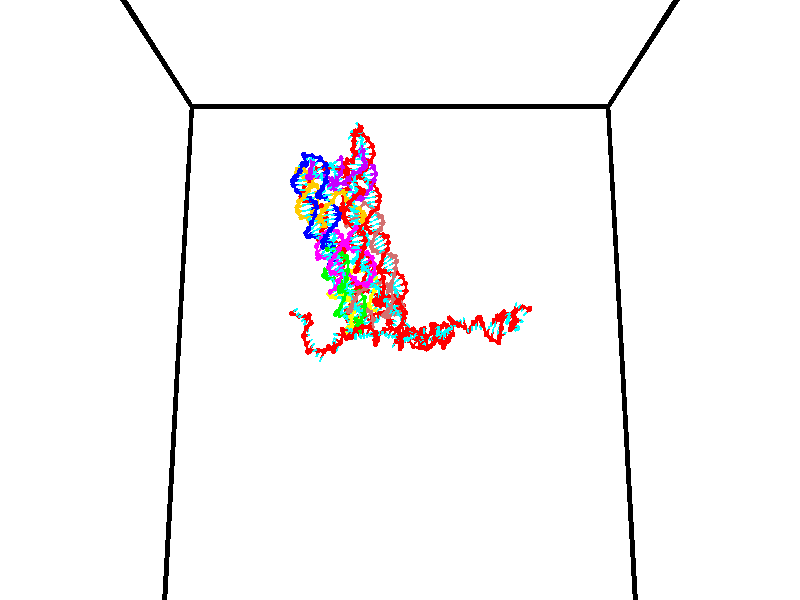 // switches for output
#declare DRAW_BASES = 1; // possible values are 0, 1; only relevant for DNA ribbons
#declare DRAW_BASES_TYPE = 3; // possible values are 1, 2, 3; only relevant for DNA ribbons
#declare DRAW_FOG = 0; // set to 1 to enable fog

#include "colors.inc"

#include "transforms.inc"
background { rgb <1, 1, 1>}

#default {
   normal{
       ripples 0.25
       frequency 0.20
       turbulence 0.2
       lambda 5
   }
	finish {
		phong 0.1
		phong_size 40.
	}
}

// original window dimensions: 1024x640


// camera settings

camera {
	sky <0, 0.179814, -0.983701>
	up <0, 0.179814, -0.983701>
	right 1.6 * <1, 0, 0>
	location <35, 94.9851, 44.8844>
	look_at <35, 29.7336, 32.9568>
	direction <0, -65.2515, -11.9276>
	angle 67.0682
}


# declare cpy_camera_pos = <35, 94.9851, 44.8844>;
# if (DRAW_FOG = 1)
fog {
	fog_type 2
	up vnormalize(cpy_camera_pos)
	color rgbt<1,1,1,0.3>
	distance 1e-5
	fog_alt 3e-3
	fog_offset 56
}
# end


// LIGHTS

# declare lum = 6;
global_settings {
	ambient_light rgb lum * <0.05, 0.05, 0.05>
	max_trace_level 15
}# declare cpy_direct_light_amount = 0.25;
light_source
{	1000 * <-1, -1.16352, -0.803886>,
	rgb lum * cpy_direct_light_amount
	parallel
}

light_source
{	1000 * <1, 1.16352, 0.803886>,
	rgb lum * cpy_direct_light_amount
	parallel
}

// strand 0

// nucleotide -1

// particle -1
sphere {
	<24.041462, 34.730968, 35.026535> 0.250000
	pigment { color rgbt <1,0,0,0> }
	no_shadow
}
cylinder {
	<24.311930, 34.999012, 34.904060>,  <24.474211, 35.159840, 34.830578>, 0.100000
	pigment { color rgbt <1,0,0,0> }
	no_shadow
}
cylinder {
	<24.311930, 34.999012, 34.904060>,  <24.041462, 34.730968, 35.026535>, 0.100000
	pigment { color rgbt <1,0,0,0> }
	no_shadow
}

// particle -1
sphere {
	<24.311930, 34.999012, 34.904060> 0.100000
	pigment { color rgbt <1,0,0,0> }
	no_shadow
}
sphere {
	0, 1
	scale<0.080000,0.200000,0.300000>
	matrix <0.380993, 0.037664, 0.923810,
		0.630587, -0.741306, -0.229839,
		0.676169, 0.670110, -0.306182,
		24.514780, 35.200047, 34.812206>
	pigment { color rgbt <0,1,1,0> }
	no_shadow
}
cylinder {
	<24.748739, 34.432465, 35.192192>,  <24.041462, 34.730968, 35.026535>, 0.130000
	pigment { color rgbt <1,0,0,0> }
	no_shadow
}

// nucleotide -1

// particle -1
sphere {
	<24.748739, 34.432465, 35.192192> 0.250000
	pigment { color rgbt <1,0,0,0> }
	no_shadow
}
cylinder {
	<24.745430, 34.830891, 35.156876>,  <24.743444, 35.069946, 35.135685>, 0.100000
	pigment { color rgbt <1,0,0,0> }
	no_shadow
}
cylinder {
	<24.745430, 34.830891, 35.156876>,  <24.748739, 34.432465, 35.192192>, 0.100000
	pigment { color rgbt <1,0,0,0> }
	no_shadow
}

// particle -1
sphere {
	<24.745430, 34.830891, 35.156876> 0.100000
	pigment { color rgbt <1,0,0,0> }
	no_shadow
}
sphere {
	0, 1
	scale<0.080000,0.200000,0.300000>
	matrix <0.576543, 0.076889, 0.813441,
		0.817025, -0.044171, -0.574908,
		-0.008274, 0.996061, -0.088287,
		24.742949, 35.129707, 35.130390>
	pigment { color rgbt <0,1,1,0> }
	no_shadow
}
cylinder {
	<25.396292, 34.654591, 35.319553>,  <24.748739, 34.432465, 35.192192>, 0.130000
	pigment { color rgbt <1,0,0,0> }
	no_shadow
}

// nucleotide -1

// particle -1
sphere {
	<25.396292, 34.654591, 35.319553> 0.250000
	pigment { color rgbt <1,0,0,0> }
	no_shadow
}
cylinder {
	<25.179235, 34.989479, 35.346664>,  <25.049002, 35.190414, 35.362930>, 0.100000
	pigment { color rgbt <1,0,0,0> }
	no_shadow
}
cylinder {
	<25.179235, 34.989479, 35.346664>,  <25.396292, 34.654591, 35.319553>, 0.100000
	pigment { color rgbt <1,0,0,0> }
	no_shadow
}

// particle -1
sphere {
	<25.179235, 34.989479, 35.346664> 0.100000
	pigment { color rgbt <1,0,0,0> }
	no_shadow
}
sphere {
	0, 1
	scale<0.080000,0.200000,0.300000>
	matrix <0.526168, 0.275918, 0.804373,
		0.654742, 0.472147, -0.590246,
		-0.542642, 0.837226, 0.067773,
		25.016443, 35.240646, 35.366997>
	pigment { color rgbt <0,1,1,0> }
	no_shadow
}
cylinder {
	<25.876890, 35.189716, 35.232933>,  <25.396292, 34.654591, 35.319553>, 0.130000
	pigment { color rgbt <1,0,0,0> }
	no_shadow
}

// nucleotide -1

// particle -1
sphere {
	<25.876890, 35.189716, 35.232933> 0.250000
	pigment { color rgbt <1,0,0,0> }
	no_shadow
}
cylinder {
	<25.567654, 35.261078, 35.476410>,  <25.382113, 35.303894, 35.622494>, 0.100000
	pigment { color rgbt <1,0,0,0> }
	no_shadow
}
cylinder {
	<25.567654, 35.261078, 35.476410>,  <25.876890, 35.189716, 35.232933>, 0.100000
	pigment { color rgbt <1,0,0,0> }
	no_shadow
}

// particle -1
sphere {
	<25.567654, 35.261078, 35.476410> 0.100000
	pigment { color rgbt <1,0,0,0> }
	no_shadow
}
sphere {
	0, 1
	scale<0.080000,0.200000,0.300000>
	matrix <0.633179, 0.273948, 0.723904,
		-0.037605, 0.945053, -0.324746,
		-0.773091, 0.178400, 0.608690,
		25.335726, 35.314598, 35.659016>
	pigment { color rgbt <0,1,1,0> }
	no_shadow
}
cylinder {
	<25.933151, 35.899731, 35.484898>,  <25.876890, 35.189716, 35.232933>, 0.130000
	pigment { color rgbt <1,0,0,0> }
	no_shadow
}

// nucleotide -1

// particle -1
sphere {
	<25.933151, 35.899731, 35.484898> 0.250000
	pigment { color rgbt <1,0,0,0> }
	no_shadow
}
cylinder {
	<25.729652, 35.675079, 35.745895>,  <25.607553, 35.540287, 35.902496>, 0.100000
	pigment { color rgbt <1,0,0,0> }
	no_shadow
}
cylinder {
	<25.729652, 35.675079, 35.745895>,  <25.933151, 35.899731, 35.484898>, 0.100000
	pigment { color rgbt <1,0,0,0> }
	no_shadow
}

// particle -1
sphere {
	<25.729652, 35.675079, 35.745895> 0.100000
	pigment { color rgbt <1,0,0,0> }
	no_shadow
}
sphere {
	0, 1
	scale<0.080000,0.200000,0.300000>
	matrix <0.470304, 0.453523, 0.757054,
		-0.721105, 0.692020, 0.033408,
		-0.508745, -0.561627, 0.652498,
		25.577028, 35.506592, 35.941643>
	pigment { color rgbt <0,1,1,0> }
	no_shadow
}
cylinder {
	<26.240194, 36.186714, 36.030838>,  <25.933151, 35.899731, 35.484898>, 0.130000
	pigment { color rgbt <1,0,0,0> }
	no_shadow
}

// nucleotide -1

// particle -1
sphere {
	<26.240194, 36.186714, 36.030838> 0.250000
	pigment { color rgbt <1,0,0,0> }
	no_shadow
}
cylinder {
	<25.974813, 35.938904, 36.198658>,  <25.815584, 35.790218, 36.299351>, 0.100000
	pigment { color rgbt <1,0,0,0> }
	no_shadow
}
cylinder {
	<25.974813, 35.938904, 36.198658>,  <26.240194, 36.186714, 36.030838>, 0.100000
	pigment { color rgbt <1,0,0,0> }
	no_shadow
}

// particle -1
sphere {
	<25.974813, 35.938904, 36.198658> 0.100000
	pigment { color rgbt <1,0,0,0> }
	no_shadow
}
sphere {
	0, 1
	scale<0.080000,0.200000,0.300000>
	matrix <0.220208, 0.374220, 0.900815,
		-0.715081, 0.690035, -0.111853,
		-0.663451, -0.619524, 0.419549,
		25.775778, 35.753048, 36.324524>
	pigment { color rgbt <0,1,1,0> }
	no_shadow
}
cylinder {
	<25.861460, 36.627579, 36.511131>,  <26.240194, 36.186714, 36.030838>, 0.130000
	pigment { color rgbt <1,0,0,0> }
	no_shadow
}

// nucleotide -1

// particle -1
sphere {
	<25.861460, 36.627579, 36.511131> 0.250000
	pigment { color rgbt <1,0,0,0> }
	no_shadow
}
cylinder {
	<25.862238, 36.238934, 36.605759>,  <25.862705, 36.005745, 36.662533>, 0.100000
	pigment { color rgbt <1,0,0,0> }
	no_shadow
}
cylinder {
	<25.862238, 36.238934, 36.605759>,  <25.861460, 36.627579, 36.511131>, 0.100000
	pigment { color rgbt <1,0,0,0> }
	no_shadow
}

// particle -1
sphere {
	<25.862238, 36.238934, 36.605759> 0.100000
	pigment { color rgbt <1,0,0,0> }
	no_shadow
}
sphere {
	0, 1
	scale<0.080000,0.200000,0.300000>
	matrix <0.169143, 0.233477, 0.957538,
		-0.985590, 0.038152, 0.164795,
		0.001944, -0.971613, 0.236565,
		25.862822, 35.947449, 36.676727>
	pigment { color rgbt <0,1,1,0> }
	no_shadow
}
cylinder {
	<25.561590, 36.545132, 37.177551>,  <25.861460, 36.627579, 36.511131>, 0.130000
	pigment { color rgbt <1,0,0,0> }
	no_shadow
}

// nucleotide -1

// particle -1
sphere {
	<25.561590, 36.545132, 37.177551> 0.250000
	pigment { color rgbt <1,0,0,0> }
	no_shadow
}
cylinder {
	<25.763153, 36.206032, 37.111340>,  <25.884090, 36.002571, 37.071613>, 0.100000
	pigment { color rgbt <1,0,0,0> }
	no_shadow
}
cylinder {
	<25.763153, 36.206032, 37.111340>,  <25.561590, 36.545132, 37.177551>, 0.100000
	pigment { color rgbt <1,0,0,0> }
	no_shadow
}

// particle -1
sphere {
	<25.763153, 36.206032, 37.111340> 0.100000
	pigment { color rgbt <1,0,0,0> }
	no_shadow
}
sphere {
	0, 1
	scale<0.080000,0.200000,0.300000>
	matrix <0.298077, -0.009192, 0.954498,
		-0.810696, -0.530318, 0.248062,
		0.503907, -0.847749, -0.165528,
		25.914326, 35.951706, 37.061680>
	pigment { color rgbt <0,1,1,0> }
	no_shadow
}
cylinder {
	<25.865507, 36.503399, 37.819492>,  <25.561590, 36.545132, 37.177551>, 0.130000
	pigment { color rgbt <1,0,0,0> }
	no_shadow
}

// nucleotide -1

// particle -1
sphere {
	<25.865507, 36.503399, 37.819492> 0.250000
	pigment { color rgbt <1,0,0,0> }
	no_shadow
}
cylinder {
	<26.056000, 36.203426, 37.635834>,  <26.170296, 36.023445, 37.525639>, 0.100000
	pigment { color rgbt <1,0,0,0> }
	no_shadow
}
cylinder {
	<26.056000, 36.203426, 37.635834>,  <25.865507, 36.503399, 37.819492>, 0.100000
	pigment { color rgbt <1,0,0,0> }
	no_shadow
}

// particle -1
sphere {
	<26.056000, 36.203426, 37.635834> 0.100000
	pigment { color rgbt <1,0,0,0> }
	no_shadow
}
sphere {
	0, 1
	scale<0.080000,0.200000,0.300000>
	matrix <0.559410, -0.144474, 0.816203,
		-0.678428, -0.645550, 0.350714,
		0.476231, -0.749928, -0.459142,
		26.198870, 35.978447, 37.498093>
	pigment { color rgbt <0,1,1,0> }
	no_shadow
}
cylinder {
	<25.951412, 36.026119, 38.391907>,  <25.865507, 36.503399, 37.819492>, 0.130000
	pigment { color rgbt <1,0,0,0> }
	no_shadow
}

// nucleotide -1

// particle -1
sphere {
	<25.951412, 36.026119, 38.391907> 0.250000
	pigment { color rgbt <1,0,0,0> }
	no_shadow
}
cylinder {
	<26.215401, 35.959003, 38.098980>,  <26.373795, 35.918736, 37.923225>, 0.100000
	pigment { color rgbt <1,0,0,0> }
	no_shadow
}
cylinder {
	<26.215401, 35.959003, 38.098980>,  <25.951412, 36.026119, 38.391907>, 0.100000
	pigment { color rgbt <1,0,0,0> }
	no_shadow
}

// particle -1
sphere {
	<26.215401, 35.959003, 38.098980> 0.100000
	pigment { color rgbt <1,0,0,0> }
	no_shadow
}
sphere {
	0, 1
	scale<0.080000,0.200000,0.300000>
	matrix <0.672093, -0.303752, 0.675296,
		-0.335748, -0.937860, -0.087699,
		0.659972, -0.167788, -0.732314,
		26.413393, 35.908669, 37.879284>
	pigment { color rgbt <0,1,1,0> }
	no_shadow
}
cylinder {
	<26.051775, 35.224785, 38.247730>,  <25.951412, 36.026119, 38.391907>, 0.130000
	pigment { color rgbt <1,0,0,0> }
	no_shadow
}

// nucleotide -1

// particle -1
sphere {
	<26.051775, 35.224785, 38.247730> 0.250000
	pigment { color rgbt <1,0,0,0> }
	no_shadow
}
cylinder {
	<26.353548, 35.487213, 38.255787>,  <26.534613, 35.644669, 38.260620>, 0.100000
	pigment { color rgbt <1,0,0,0> }
	no_shadow
}
cylinder {
	<26.353548, 35.487213, 38.255787>,  <26.051775, 35.224785, 38.247730>, 0.100000
	pigment { color rgbt <1,0,0,0> }
	no_shadow
}

// particle -1
sphere {
	<26.353548, 35.487213, 38.255787> 0.100000
	pigment { color rgbt <1,0,0,0> }
	no_shadow
}
sphere {
	0, 1
	scale<0.080000,0.200000,0.300000>
	matrix <0.368992, -0.449298, 0.813619,
		0.542841, -0.606387, -0.581048,
		0.754432, 0.656068, 0.020146,
		26.579878, 35.684032, 38.261829>
	pigment { color rgbt <0,1,1,0> }
	no_shadow
}
cylinder {
	<26.822905, 35.034866, 38.209614>,  <26.051775, 35.224785, 38.247730>, 0.130000
	pigment { color rgbt <1,0,0,0> }
	no_shadow
}

// nucleotide -1

// particle -1
sphere {
	<26.822905, 35.034866, 38.209614> 0.250000
	pigment { color rgbt <1,0,0,0> }
	no_shadow
}
cylinder {
	<26.828945, 35.356773, 38.446972>,  <26.832569, 35.549919, 38.589386>, 0.100000
	pigment { color rgbt <1,0,0,0> }
	no_shadow
}
cylinder {
	<26.828945, 35.356773, 38.446972>,  <26.822905, 35.034866, 38.209614>, 0.100000
	pigment { color rgbt <1,0,0,0> }
	no_shadow
}

// particle -1
sphere {
	<26.828945, 35.356773, 38.446972> 0.100000
	pigment { color rgbt <1,0,0,0> }
	no_shadow
}
sphere {
	0, 1
	scale<0.080000,0.200000,0.300000>
	matrix <0.513386, -0.515505, 0.686069,
		0.858025, 0.294281, -0.420941,
		0.015100, 0.804769, 0.593396,
		26.833475, 35.598206, 38.624992>
	pigment { color rgbt <0,1,1,0> }
	no_shadow
}
cylinder {
	<27.483925, 35.339325, 38.274673>,  <26.822905, 35.034866, 38.209614>, 0.130000
	pigment { color rgbt <1,0,0,0> }
	no_shadow
}

// nucleotide -1

// particle -1
sphere {
	<27.483925, 35.339325, 38.274673> 0.250000
	pigment { color rgbt <1,0,0,0> }
	no_shadow
}
cylinder {
	<27.315340, 35.358040, 38.636929>,  <27.214190, 35.369270, 38.854282>, 0.100000
	pigment { color rgbt <1,0,0,0> }
	no_shadow
}
cylinder {
	<27.315340, 35.358040, 38.636929>,  <27.483925, 35.339325, 38.274673>, 0.100000
	pigment { color rgbt <1,0,0,0> }
	no_shadow
}

// particle -1
sphere {
	<27.315340, 35.358040, 38.636929> 0.100000
	pigment { color rgbt <1,0,0,0> }
	no_shadow
}
sphere {
	0, 1
	scale<0.080000,0.200000,0.300000>
	matrix <0.764222, -0.519300, 0.382481,
		0.488194, 0.853310, 0.183108,
		-0.421463, 0.046790, 0.905638,
		27.188902, 35.372078, 38.908619>
	pigment { color rgbt <0,1,1,0> }
	no_shadow
}
cylinder {
	<27.977678, 35.744408, 38.068310>,  <27.483925, 35.339325, 38.274673>, 0.130000
	pigment { color rgbt <1,0,0,0> }
	no_shadow
}

// nucleotide -1

// particle -1
sphere {
	<27.977678, 35.744408, 38.068310> 0.250000
	pigment { color rgbt <1,0,0,0> }
	no_shadow
}
cylinder {
	<28.361237, 35.815331, 38.156929>,  <28.591372, 35.857883, 38.210102>, 0.100000
	pigment { color rgbt <1,0,0,0> }
	no_shadow
}
cylinder {
	<28.361237, 35.815331, 38.156929>,  <27.977678, 35.744408, 38.068310>, 0.100000
	pigment { color rgbt <1,0,0,0> }
	no_shadow
}

// particle -1
sphere {
	<28.361237, 35.815331, 38.156929> 0.100000
	pigment { color rgbt <1,0,0,0> }
	no_shadow
}
sphere {
	0, 1
	scale<0.080000,0.200000,0.300000>
	matrix <-0.011110, 0.803620, -0.595039,
		-0.283546, 0.568118, 0.772557,
		0.958894, 0.177304, 0.221552,
		28.648905, 35.868523, 38.223396>
	pigment { color rgbt <0,1,1,0> }
	no_shadow
}
cylinder {
	<28.049126, 36.424637, 38.060715>,  <27.977678, 35.744408, 38.068310>, 0.130000
	pigment { color rgbt <1,0,0,0> }
	no_shadow
}

// nucleotide -1

// particle -1
sphere {
	<28.049126, 36.424637, 38.060715> 0.250000
	pigment { color rgbt <1,0,0,0> }
	no_shadow
}
cylinder {
	<28.427303, 36.298210, 38.029133>,  <28.654209, 36.222355, 38.010185>, 0.100000
	pigment { color rgbt <1,0,0,0> }
	no_shadow
}
cylinder {
	<28.427303, 36.298210, 38.029133>,  <28.049126, 36.424637, 38.060715>, 0.100000
	pigment { color rgbt <1,0,0,0> }
	no_shadow
}

// particle -1
sphere {
	<28.427303, 36.298210, 38.029133> 0.100000
	pigment { color rgbt <1,0,0,0> }
	no_shadow
}
sphere {
	0, 1
	scale<0.080000,0.200000,0.300000>
	matrix <0.288081, 0.924277, -0.250441,
		0.152130, 0.214034, 0.964907,
		0.945445, -0.316071, -0.078951,
		28.710938, 36.203388, 38.005447>
	pigment { color rgbt <0,1,1,0> }
	no_shadow
}
cylinder {
	<28.592285, 36.933502, 38.465790>,  <28.049126, 36.424637, 38.060715>, 0.130000
	pigment { color rgbt <1,0,0,0> }
	no_shadow
}

// nucleotide -1

// particle -1
sphere {
	<28.592285, 36.933502, 38.465790> 0.250000
	pigment { color rgbt <1,0,0,0> }
	no_shadow
}
cylinder {
	<28.779142, 36.721794, 38.182480>,  <28.891256, 36.594769, 38.012493>, 0.100000
	pigment { color rgbt <1,0,0,0> }
	no_shadow
}
cylinder {
	<28.779142, 36.721794, 38.182480>,  <28.592285, 36.933502, 38.465790>, 0.100000
	pigment { color rgbt <1,0,0,0> }
	no_shadow
}

// particle -1
sphere {
	<28.779142, 36.721794, 38.182480> 0.100000
	pigment { color rgbt <1,0,0,0> }
	no_shadow
}
sphere {
	0, 1
	scale<0.080000,0.200000,0.300000>
	matrix <0.295648, 0.848445, -0.439015,
		0.833288, -0.004316, 0.552823,
		0.467145, -0.529267, -0.708274,
		28.919287, 36.563015, 37.969997>
	pigment { color rgbt <0,1,1,0> }
	no_shadow
}
cylinder {
	<28.687042, 37.678028, 38.237282>,  <28.592285, 36.933502, 38.465790>, 0.130000
	pigment { color rgbt <1,0,0,0> }
	no_shadow
}

// nucleotide -1

// particle -1
sphere {
	<28.687042, 37.678028, 38.237282> 0.250000
	pigment { color rgbt <1,0,0,0> }
	no_shadow
}
cylinder {
	<28.649712, 37.373600, 37.980511>,  <28.627314, 37.190945, 37.826450>, 0.100000
	pigment { color rgbt <1,0,0,0> }
	no_shadow
}
cylinder {
	<28.649712, 37.373600, 37.980511>,  <28.687042, 37.678028, 38.237282>, 0.100000
	pigment { color rgbt <1,0,0,0> }
	no_shadow
}

// particle -1
sphere {
	<28.649712, 37.373600, 37.980511> 0.100000
	pigment { color rgbt <1,0,0,0> }
	no_shadow
}
sphere {
	0, 1
	scale<0.080000,0.200000,0.300000>
	matrix <0.135215, 0.629077, -0.765492,
		0.986411, -0.158238, 0.044199,
		-0.093325, -0.761067, -0.641925,
		28.621714, 37.145279, 37.787933>
	pigment { color rgbt <0,1,1,0> }
	no_shadow
}
cylinder {
	<29.307983, 37.796181, 37.868717>,  <28.687042, 37.678028, 38.237282>, 0.130000
	pigment { color rgbt <1,0,0,0> }
	no_shadow
}

// nucleotide -1

// particle -1
sphere {
	<29.307983, 37.796181, 37.868717> 0.250000
	pigment { color rgbt <1,0,0,0> }
	no_shadow
}
cylinder {
	<29.015463, 37.590790, 37.689144>,  <28.839951, 37.467556, 37.581398>, 0.100000
	pigment { color rgbt <1,0,0,0> }
	no_shadow
}
cylinder {
	<29.015463, 37.590790, 37.689144>,  <29.307983, 37.796181, 37.868717>, 0.100000
	pigment { color rgbt <1,0,0,0> }
	no_shadow
}

// particle -1
sphere {
	<29.015463, 37.590790, 37.689144> 0.100000
	pigment { color rgbt <1,0,0,0> }
	no_shadow
}
sphere {
	0, 1
	scale<0.080000,0.200000,0.300000>
	matrix <0.159221, 0.511501, -0.844403,
		0.663211, -0.688992, -0.292304,
		-0.731300, -0.513476, -0.448935,
		28.796072, 37.436749, 37.554462>
	pigment { color rgbt <0,1,1,0> }
	no_shadow
}
cylinder {
	<29.545671, 37.566463, 37.236065>,  <29.307983, 37.796181, 37.868717>, 0.130000
	pigment { color rgbt <1,0,0,0> }
	no_shadow
}

// nucleotide -1

// particle -1
sphere {
	<29.545671, 37.566463, 37.236065> 0.250000
	pigment { color rgbt <1,0,0,0> }
	no_shadow
}
cylinder {
	<29.147676, 37.545654, 37.201897>,  <28.908880, 37.533169, 37.181396>, 0.100000
	pigment { color rgbt <1,0,0,0> }
	no_shadow
}
cylinder {
	<29.147676, 37.545654, 37.201897>,  <29.545671, 37.566463, 37.236065>, 0.100000
	pigment { color rgbt <1,0,0,0> }
	no_shadow
}

// particle -1
sphere {
	<29.147676, 37.545654, 37.201897> 0.100000
	pigment { color rgbt <1,0,0,0> }
	no_shadow
}
sphere {
	0, 1
	scale<0.080000,0.200000,0.300000>
	matrix <0.045517, 0.525002, -0.849883,
		0.089057, -0.849510, -0.520001,
		-0.994986, -0.052019, -0.085422,
		28.849180, 37.530048, 37.176270>
	pigment { color rgbt <0,1,1,0> }
	no_shadow
}
cylinder {
	<29.508404, 38.213898, 36.905804>,  <29.545671, 37.566463, 37.236065>, 0.130000
	pigment { color rgbt <1,0,0,0> }
	no_shadow
}

// nucleotide -1

// particle -1
sphere {
	<29.508404, 38.213898, 36.905804> 0.250000
	pigment { color rgbt <1,0,0,0> }
	no_shadow
}
cylinder {
	<29.770988, 37.914543, 36.867893>,  <29.928539, 37.734932, 36.845146>, 0.100000
	pigment { color rgbt <1,0,0,0> }
	no_shadow
}
cylinder {
	<29.770988, 37.914543, 36.867893>,  <29.508404, 38.213898, 36.905804>, 0.100000
	pigment { color rgbt <1,0,0,0> }
	no_shadow
}

// particle -1
sphere {
	<29.770988, 37.914543, 36.867893> 0.100000
	pigment { color rgbt <1,0,0,0> }
	no_shadow
}
sphere {
	0, 1
	scale<0.080000,0.200000,0.300000>
	matrix <0.750328, 0.634805, 0.184471,
		-0.077892, -0.192210, 0.978258,
		0.656460, -0.748383, -0.094774,
		29.967926, 37.690029, 36.839462>
	pigment { color rgbt <0,1,1,0> }
	no_shadow
}
cylinder {
	<29.930130, 38.145050, 37.559353>,  <29.508404, 38.213898, 36.905804>, 0.130000
	pigment { color rgbt <1,0,0,0> }
	no_shadow
}

// nucleotide -1

// particle -1
sphere {
	<29.930130, 38.145050, 37.559353> 0.250000
	pigment { color rgbt <1,0,0,0> }
	no_shadow
}
cylinder {
	<30.118143, 38.013973, 37.231525>,  <30.230951, 37.935329, 37.034828>, 0.100000
	pigment { color rgbt <1,0,0,0> }
	no_shadow
}
cylinder {
	<30.118143, 38.013973, 37.231525>,  <29.930130, 38.145050, 37.559353>, 0.100000
	pigment { color rgbt <1,0,0,0> }
	no_shadow
}

// particle -1
sphere {
	<30.118143, 38.013973, 37.231525> 0.100000
	pigment { color rgbt <1,0,0,0> }
	no_shadow
}
sphere {
	0, 1
	scale<0.080000,0.200000,0.300000>
	matrix <0.798214, 0.554120, 0.236233,
		0.376728, -0.765226, 0.522020,
		0.470033, -0.327688, -0.819566,
		30.259153, 37.915668, 36.985657>
	pigment { color rgbt <0,1,1,0> }
	no_shadow
}
cylinder {
	<30.415533, 38.719021, 37.566422>,  <29.930130, 38.145050, 37.559353>, 0.130000
	pigment { color rgbt <1,0,0,0> }
	no_shadow
}

// nucleotide -1

// particle -1
sphere {
	<30.415533, 38.719021, 37.566422> 0.250000
	pigment { color rgbt <1,0,0,0> }
	no_shadow
}
cylinder {
	<30.668264, 39.024811, 37.617603>,  <30.819902, 39.208286, 37.648312>, 0.100000
	pigment { color rgbt <1,0,0,0> }
	no_shadow
}
cylinder {
	<30.668264, 39.024811, 37.617603>,  <30.415533, 38.719021, 37.566422>, 0.100000
	pigment { color rgbt <1,0,0,0> }
	no_shadow
}

// particle -1
sphere {
	<30.668264, 39.024811, 37.617603> 0.100000
	pigment { color rgbt <1,0,0,0> }
	no_shadow
}
sphere {
	0, 1
	scale<0.080000,0.200000,0.300000>
	matrix <0.772099, -0.635273, -0.017078,
		0.068230, 0.109584, -0.991633,
		0.631829, 0.764473, 0.127954,
		30.857813, 39.254154, 37.655991>
	pigment { color rgbt <0,1,1,0> }
	no_shadow
}
cylinder {
	<30.841509, 38.868721, 36.974895>,  <30.415533, 38.719021, 37.566422>, 0.130000
	pigment { color rgbt <1,0,0,0> }
	no_shadow
}

// nucleotide -1

// particle -1
sphere {
	<30.841509, 38.868721, 36.974895> 0.250000
	pigment { color rgbt <1,0,0,0> }
	no_shadow
}
cylinder {
	<31.079210, 38.979607, 37.276894>,  <31.221830, 39.046139, 37.458092>, 0.100000
	pigment { color rgbt <1,0,0,0> }
	no_shadow
}
cylinder {
	<31.079210, 38.979607, 37.276894>,  <30.841509, 38.868721, 36.974895>, 0.100000
	pigment { color rgbt <1,0,0,0> }
	no_shadow
}

// particle -1
sphere {
	<31.079210, 38.979607, 37.276894> 0.100000
	pigment { color rgbt <1,0,0,0> }
	no_shadow
}
sphere {
	0, 1
	scale<0.080000,0.200000,0.300000>
	matrix <0.697520, -0.644978, -0.312201,
		0.400410, 0.712150, -0.576640,
		0.594254, 0.277209, 0.754995,
		31.257486, 39.062771, 37.503391>
	pigment { color rgbt <0,1,1,0> }
	no_shadow
}
cylinder {
	<31.485912, 39.051472, 36.792488>,  <30.841509, 38.868721, 36.974895>, 0.130000
	pigment { color rgbt <1,0,0,0> }
	no_shadow
}

// nucleotide -1

// particle -1
sphere {
	<31.485912, 39.051472, 36.792488> 0.250000
	pigment { color rgbt <1,0,0,0> }
	no_shadow
}
cylinder {
	<31.542187, 38.924919, 37.167744>,  <31.575951, 38.848988, 37.392899>, 0.100000
	pigment { color rgbt <1,0,0,0> }
	no_shadow
}
cylinder {
	<31.542187, 38.924919, 37.167744>,  <31.485912, 39.051472, 36.792488>, 0.100000
	pigment { color rgbt <1,0,0,0> }
	no_shadow
}

// particle -1
sphere {
	<31.542187, 38.924919, 37.167744> 0.100000
	pigment { color rgbt <1,0,0,0> }
	no_shadow
}
sphere {
	0, 1
	scale<0.080000,0.200000,0.300000>
	matrix <0.731568, -0.605248, -0.313821,
		0.667095, 0.730465, 0.146304,
		0.140685, -0.316379, 0.938143,
		31.584393, 38.830006, 37.449188>
	pigment { color rgbt <0,1,1,0> }
	no_shadow
}
cylinder {
	<32.152184, 38.848583, 36.797596>,  <31.485912, 39.051472, 36.792488>, 0.130000
	pigment { color rgbt <1,0,0,0> }
	no_shadow
}

// nucleotide -1

// particle -1
sphere {
	<32.152184, 38.848583, 36.797596> 0.250000
	pigment { color rgbt <1,0,0,0> }
	no_shadow
}
cylinder {
	<32.006859, 38.625805, 37.096344>,  <31.919664, 38.492138, 37.275593>, 0.100000
	pigment { color rgbt <1,0,0,0> }
	no_shadow
}
cylinder {
	<32.006859, 38.625805, 37.096344>,  <32.152184, 38.848583, 36.797596>, 0.100000
	pigment { color rgbt <1,0,0,0> }
	no_shadow
}

// particle -1
sphere {
	<32.006859, 38.625805, 37.096344> 0.100000
	pigment { color rgbt <1,0,0,0> }
	no_shadow
}
sphere {
	0, 1
	scale<0.080000,0.200000,0.300000>
	matrix <0.773100, -0.627588, -0.091926,
		0.519926, 0.544011, 0.658581,
		-0.363309, -0.556943, 0.746874,
		31.897865, 38.458721, 37.320408>
	pigment { color rgbt <0,1,1,0> }
	no_shadow
}
cylinder {
	<32.733620, 38.624718, 37.213566>,  <32.152184, 38.848583, 36.797596>, 0.130000
	pigment { color rgbt <1,0,0,0> }
	no_shadow
}

// nucleotide -1

// particle -1
sphere {
	<32.733620, 38.624718, 37.213566> 0.250000
	pigment { color rgbt <1,0,0,0> }
	no_shadow
}
cylinder {
	<32.431061, 38.366978, 37.258602>,  <32.249523, 38.212334, 37.285625>, 0.100000
	pigment { color rgbt <1,0,0,0> }
	no_shadow
}
cylinder {
	<32.431061, 38.366978, 37.258602>,  <32.733620, 38.624718, 37.213566>, 0.100000
	pigment { color rgbt <1,0,0,0> }
	no_shadow
}

// particle -1
sphere {
	<32.431061, 38.366978, 37.258602> 0.100000
	pigment { color rgbt <1,0,0,0> }
	no_shadow
}
sphere {
	0, 1
	scale<0.080000,0.200000,0.300000>
	matrix <0.602665, -0.753422, -0.262963,
		0.254269, -0.131049, 0.958214,
		-0.756401, -0.644345, 0.112593,
		32.204140, 38.173676, 37.292381>
	pigment { color rgbt <0,1,1,0> }
	no_shadow
}
cylinder {
	<32.899487, 38.154423, 37.671520>,  <32.733620, 38.624718, 37.213566>, 0.130000
	pigment { color rgbt <1,0,0,0> }
	no_shadow
}

// nucleotide -1

// particle -1
sphere {
	<32.899487, 38.154423, 37.671520> 0.250000
	pigment { color rgbt <1,0,0,0> }
	no_shadow
}
cylinder {
	<32.645988, 37.947113, 37.441818>,  <32.493889, 37.822727, 37.303997>, 0.100000
	pigment { color rgbt <1,0,0,0> }
	no_shadow
}
cylinder {
	<32.645988, 37.947113, 37.441818>,  <32.899487, 38.154423, 37.671520>, 0.100000
	pigment { color rgbt <1,0,0,0> }
	no_shadow
}

// particle -1
sphere {
	<32.645988, 37.947113, 37.441818> 0.100000
	pigment { color rgbt <1,0,0,0> }
	no_shadow
}
sphere {
	0, 1
	scale<0.080000,0.200000,0.300000>
	matrix <0.713254, -0.678842, -0.174480,
		-0.299397, -0.520161, 0.799871,
		-0.633743, -0.518272, -0.574250,
		32.455864, 37.791630, 37.269543>
	pigment { color rgbt <0,1,1,0> }
	no_shadow
}
cylinder {
	<32.673370, 37.381645, 37.929874>,  <32.899487, 38.154423, 37.671520>, 0.130000
	pigment { color rgbt <1,0,0,0> }
	no_shadow
}

// nucleotide -1

// particle -1
sphere {
	<32.673370, 37.381645, 37.929874> 0.250000
	pigment { color rgbt <1,0,0,0> }
	no_shadow
}
cylinder {
	<32.681694, 37.442078, 37.534554>,  <32.686687, 37.478336, 37.297359>, 0.100000
	pigment { color rgbt <1,0,0,0> }
	no_shadow
}
cylinder {
	<32.681694, 37.442078, 37.534554>,  <32.673370, 37.381645, 37.929874>, 0.100000
	pigment { color rgbt <1,0,0,0> }
	no_shadow
}

// particle -1
sphere {
	<32.681694, 37.442078, 37.534554> 0.100000
	pigment { color rgbt <1,0,0,0> }
	no_shadow
}
sphere {
	0, 1
	scale<0.080000,0.200000,0.300000>
	matrix <0.882334, -0.467639, -0.052910,
		-0.470163, -0.870912, -0.143035,
		0.020809, 0.151081, -0.988302,
		32.687939, 37.487404, 37.238064>
	pigment { color rgbt <0,1,1,0> }
	no_shadow
}
cylinder {
	<32.564999, 36.745506, 37.547909>,  <32.673370, 37.381645, 37.929874>, 0.130000
	pigment { color rgbt <1,0,0,0> }
	no_shadow
}

// nucleotide -1

// particle -1
sphere {
	<32.564999, 36.745506, 37.547909> 0.250000
	pigment { color rgbt <1,0,0,0> }
	no_shadow
}
cylinder {
	<32.768360, 36.994602, 37.310009>,  <32.890377, 37.144058, 37.167271>, 0.100000
	pigment { color rgbt <1,0,0,0> }
	no_shadow
}
cylinder {
	<32.768360, 36.994602, 37.310009>,  <32.564999, 36.745506, 37.547909>, 0.100000
	pigment { color rgbt <1,0,0,0> }
	no_shadow
}

// particle -1
sphere {
	<32.768360, 36.994602, 37.310009> 0.100000
	pigment { color rgbt <1,0,0,0> }
	no_shadow
}
sphere {
	0, 1
	scale<0.080000,0.200000,0.300000>
	matrix <0.723928, -0.683105, -0.096420,
		-0.466318, -0.381532, -0.798111,
		0.508407, 0.622737, -0.594745,
		32.920883, 37.181423, 37.131584>
	pigment { color rgbt <0,1,1,0> }
	no_shadow
}
cylinder {
	<32.851692, 36.409058, 37.080563>,  <32.564999, 36.745506, 37.547909>, 0.130000
	pigment { color rgbt <1,0,0,0> }
	no_shadow
}

// nucleotide -1

// particle -1
sphere {
	<32.851692, 36.409058, 37.080563> 0.250000
	pigment { color rgbt <1,0,0,0> }
	no_shadow
}
cylinder {
	<33.094646, 36.722031, 37.025604>,  <33.240417, 36.909817, 36.992630>, 0.100000
	pigment { color rgbt <1,0,0,0> }
	no_shadow
}
cylinder {
	<33.094646, 36.722031, 37.025604>,  <32.851692, 36.409058, 37.080563>, 0.100000
	pigment { color rgbt <1,0,0,0> }
	no_shadow
}

// particle -1
sphere {
	<33.094646, 36.722031, 37.025604> 0.100000
	pigment { color rgbt <1,0,0,0> }
	no_shadow
}
sphere {
	0, 1
	scale<0.080000,0.200000,0.300000>
	matrix <0.783322, -0.561091, 0.267551,
		0.132250, -0.270132, -0.953697,
		0.607385, 0.782436, -0.137396,
		33.276863, 36.956760, 36.984386>
	pigment { color rgbt <0,1,1,0> }
	no_shadow
}
cylinder {
	<33.432724, 36.210987, 36.621758>,  <32.851692, 36.409058, 37.080563>, 0.130000
	pigment { color rgbt <1,0,0,0> }
	no_shadow
}

// nucleotide -1

// particle -1
sphere {
	<33.432724, 36.210987, 36.621758> 0.250000
	pigment { color rgbt <1,0,0,0> }
	no_shadow
}
cylinder {
	<33.544628, 36.493153, 36.882259>,  <33.611771, 36.662453, 37.038559>, 0.100000
	pigment { color rgbt <1,0,0,0> }
	no_shadow
}
cylinder {
	<33.544628, 36.493153, 36.882259>,  <33.432724, 36.210987, 36.621758>, 0.100000
	pigment { color rgbt <1,0,0,0> }
	no_shadow
}

// particle -1
sphere {
	<33.544628, 36.493153, 36.882259> 0.100000
	pigment { color rgbt <1,0,0,0> }
	no_shadow
}
sphere {
	0, 1
	scale<0.080000,0.200000,0.300000>
	matrix <0.523472, -0.680713, 0.512452,
		0.804806, 0.197551, -0.559697,
		0.279758, 0.705410, 0.651254,
		33.628555, 36.704777, 37.077637>
	pigment { color rgbt <0,1,1,0> }
	no_shadow
}
cylinder {
	<34.158398, 36.266098, 36.518673>,  <33.432724, 36.210987, 36.621758>, 0.130000
	pigment { color rgbt <1,0,0,0> }
	no_shadow
}

// nucleotide -1

// particle -1
sphere {
	<34.158398, 36.266098, 36.518673> 0.250000
	pigment { color rgbt <1,0,0,0> }
	no_shadow
}
cylinder {
	<34.031406, 36.378399, 36.880974>,  <33.955212, 36.445782, 37.098354>, 0.100000
	pigment { color rgbt <1,0,0,0> }
	no_shadow
}
cylinder {
	<34.031406, 36.378399, 36.880974>,  <34.158398, 36.266098, 36.518673>, 0.100000
	pigment { color rgbt <1,0,0,0> }
	no_shadow
}

// particle -1
sphere {
	<34.031406, 36.378399, 36.880974> 0.100000
	pigment { color rgbt <1,0,0,0> }
	no_shadow
}
sphere {
	0, 1
	scale<0.080000,0.200000,0.300000>
	matrix <0.751713, -0.507740, 0.420866,
		0.578047, 0.814479, -0.049853,
		-0.317474, 0.280755, 0.905752,
		33.936165, 36.462624, 37.152699>
	pigment { color rgbt <0,1,1,0> }
	no_shadow
}
cylinder {
	<34.651081, 36.753857, 36.715878>,  <34.158398, 36.266098, 36.518673>, 0.130000
	pigment { color rgbt <1,0,0,0> }
	no_shadow
}

// nucleotide -1

// particle -1
sphere {
	<34.651081, 36.753857, 36.715878> 0.250000
	pigment { color rgbt <1,0,0,0> }
	no_shadow
}
cylinder {
	<34.456234, 36.487453, 36.941853>,  <34.339325, 36.327610, 37.077438>, 0.100000
	pigment { color rgbt <1,0,0,0> }
	no_shadow
}
cylinder {
	<34.456234, 36.487453, 36.941853>,  <34.651081, 36.753857, 36.715878>, 0.100000
	pigment { color rgbt <1,0,0,0> }
	no_shadow
}

// particle -1
sphere {
	<34.456234, 36.487453, 36.941853> 0.100000
	pigment { color rgbt <1,0,0,0> }
	no_shadow
}
sphere {
	0, 1
	scale<0.080000,0.200000,0.300000>
	matrix <0.762004, -0.640166, -0.097659,
		0.426695, 0.382914, 0.819334,
		-0.487115, -0.666007, 0.564938,
		34.310101, 36.287651, 37.111336>
	pigment { color rgbt <0,1,1,0> }
	no_shadow
}
cylinder {
	<35.074448, 36.504341, 37.353970>,  <34.651081, 36.753857, 36.715878>, 0.130000
	pigment { color rgbt <1,0,0,0> }
	no_shadow
}

// nucleotide -1

// particle -1
sphere {
	<35.074448, 36.504341, 37.353970> 0.250000
	pigment { color rgbt <1,0,0,0> }
	no_shadow
}
cylinder {
	<34.812397, 36.227501, 37.232780>,  <34.655167, 36.061398, 37.160065>, 0.100000
	pigment { color rgbt <1,0,0,0> }
	no_shadow
}
cylinder {
	<34.812397, 36.227501, 37.232780>,  <35.074448, 36.504341, 37.353970>, 0.100000
	pigment { color rgbt <1,0,0,0> }
	no_shadow
}

// particle -1
sphere {
	<34.812397, 36.227501, 37.232780> 0.100000
	pigment { color rgbt <1,0,0,0> }
	no_shadow
}
sphere {
	0, 1
	scale<0.080000,0.200000,0.300000>
	matrix <0.734489, -0.677394, -0.040792,
		-0.177001, -0.249255, 0.952125,
		-0.655131, -0.692105, -0.302974,
		34.615856, 36.019871, 37.141888>
	pigment { color rgbt <0,1,1,0> }
	no_shadow
}
cylinder {
	<35.158340, 36.095051, 37.925640>,  <35.074448, 36.504341, 37.353970>, 0.130000
	pigment { color rgbt <1,0,0,0> }
	no_shadow
}

// nucleotide -1

// particle -1
sphere {
	<35.158340, 36.095051, 37.925640> 0.250000
	pigment { color rgbt <1,0,0,0> }
	no_shadow
}
cylinder {
	<35.031696, 35.945839, 37.576790>,  <34.955708, 35.856312, 37.367481>, 0.100000
	pigment { color rgbt <1,0,0,0> }
	no_shadow
}
cylinder {
	<35.031696, 35.945839, 37.576790>,  <35.158340, 36.095051, 37.925640>, 0.100000
	pigment { color rgbt <1,0,0,0> }
	no_shadow
}

// particle -1
sphere {
	<35.031696, 35.945839, 37.576790> 0.100000
	pigment { color rgbt <1,0,0,0> }
	no_shadow
}
sphere {
	0, 1
	scale<0.080000,0.200000,0.300000>
	matrix <0.757110, -0.653271, 0.004562,
		-0.571436, -0.658850, 0.489261,
		-0.316614, -0.373032, -0.872125,
		34.936710, 35.833931, 37.315151>
	pigment { color rgbt <0,1,1,0> }
	no_shadow
}
cylinder {
	<35.003990, 35.437061, 38.055702>,  <35.158340, 36.095051, 37.925640>, 0.130000
	pigment { color rgbt <1,0,0,0> }
	no_shadow
}

// nucleotide -1

// particle -1
sphere {
	<35.003990, 35.437061, 38.055702> 0.250000
	pigment { color rgbt <1,0,0,0> }
	no_shadow
}
cylinder {
	<35.047588, 35.438053, 37.658085>,  <35.073746, 35.438648, 37.419514>, 0.100000
	pigment { color rgbt <1,0,0,0> }
	no_shadow
}
cylinder {
	<35.047588, 35.438053, 37.658085>,  <35.003990, 35.437061, 38.055702>, 0.100000
	pigment { color rgbt <1,0,0,0> }
	no_shadow
}

// particle -1
sphere {
	<35.047588, 35.438053, 37.658085> 0.100000
	pigment { color rgbt <1,0,0,0> }
	no_shadow
}
sphere {
	0, 1
	scale<0.080000,0.200000,0.300000>
	matrix <0.765970, -0.637575, 0.082394,
		-0.633570, -0.770384, -0.071391,
		0.108992, 0.002481, -0.994040,
		35.080284, 35.438797, 37.359875>
	pigment { color rgbt <0,1,1,0> }
	no_shadow
}
cylinder {
	<35.110809, 34.847279, 37.771896>,  <35.003990, 35.437061, 38.055702>, 0.130000
	pigment { color rgbt <1,0,0,0> }
	no_shadow
}

// nucleotide -1

// particle -1
sphere {
	<35.110809, 34.847279, 37.771896> 0.250000
	pigment { color rgbt <1,0,0,0> }
	no_shadow
}
cylinder {
	<35.319611, 35.063629, 37.508091>,  <35.444893, 35.193439, 37.349808>, 0.100000
	pigment { color rgbt <1,0,0,0> }
	no_shadow
}
cylinder {
	<35.319611, 35.063629, 37.508091>,  <35.110809, 34.847279, 37.771896>, 0.100000
	pigment { color rgbt <1,0,0,0> }
	no_shadow
}

// particle -1
sphere {
	<35.319611, 35.063629, 37.508091> 0.100000
	pigment { color rgbt <1,0,0,0> }
	no_shadow
}
sphere {
	0, 1
	scale<0.080000,0.200000,0.300000>
	matrix <0.695542, -0.717485, -0.037901,
		-0.493690, -0.438934, -0.750737,
		0.522007, 0.540881, -0.659513,
		35.476212, 35.225895, 37.310238>
	pigment { color rgbt <0,1,1,0> }
	no_shadow
}
cylinder {
	<35.315300, 34.601303, 37.016666>,  <35.110809, 34.847279, 37.771896>, 0.130000
	pigment { color rgbt <1,0,0,0> }
	no_shadow
}

// nucleotide -1

// particle -1
sphere {
	<35.315300, 34.601303, 37.016666> 0.250000
	pigment { color rgbt <1,0,0,0> }
	no_shadow
}
cylinder {
	<35.594494, 34.865734, 37.126793>,  <35.762009, 35.024391, 37.192867>, 0.100000
	pigment { color rgbt <1,0,0,0> }
	no_shadow
}
cylinder {
	<35.594494, 34.865734, 37.126793>,  <35.315300, 34.601303, 37.016666>, 0.100000
	pigment { color rgbt <1,0,0,0> }
	no_shadow
}

// particle -1
sphere {
	<35.594494, 34.865734, 37.126793> 0.100000
	pigment { color rgbt <1,0,0,0> }
	no_shadow
}
sphere {
	0, 1
	scale<0.080000,0.200000,0.300000>
	matrix <0.716111, -0.645653, -0.265173,
		0.002457, 0.382241, -0.924059,
		0.697982, 0.661077, 0.275314,
		35.803890, 35.064056, 37.209389>
	pigment { color rgbt <0,1,1,0> }
	no_shadow
}
cylinder {
	<35.732857, 34.850464, 36.398064>,  <35.315300, 34.601303, 37.016666>, 0.130000
	pigment { color rgbt <1,0,0,0> }
	no_shadow
}

// nucleotide -1

// particle -1
sphere {
	<35.732857, 34.850464, 36.398064> 0.250000
	pigment { color rgbt <1,0,0,0> }
	no_shadow
}
cylinder {
	<35.928188, 34.829502, 36.746498>,  <36.045387, 34.816925, 36.955559>, 0.100000
	pigment { color rgbt <1,0,0,0> }
	no_shadow
}
cylinder {
	<35.928188, 34.829502, 36.746498>,  <35.732857, 34.850464, 36.398064>, 0.100000
	pigment { color rgbt <1,0,0,0> }
	no_shadow
}

// particle -1
sphere {
	<35.928188, 34.829502, 36.746498> 0.100000
	pigment { color rgbt <1,0,0,0> }
	no_shadow
}
sphere {
	0, 1
	scale<0.080000,0.200000,0.300000>
	matrix <0.698357, -0.575100, -0.426095,
		0.523292, 0.816403, -0.244237,
		0.488326, -0.052408, 0.871086,
		36.074688, 34.813782, 37.007824>
	pigment { color rgbt <0,1,1,0> }
	no_shadow
}
cylinder {
	<36.316116, 35.218502, 36.453819>,  <35.732857, 34.850464, 36.398064>, 0.130000
	pigment { color rgbt <1,0,0,0> }
	no_shadow
}

// nucleotide -1

// particle -1
sphere {
	<36.316116, 35.218502, 36.453819> 0.250000
	pigment { color rgbt <1,0,0,0> }
	no_shadow
}
cylinder {
	<36.366592, 34.903145, 36.694653>,  <36.396877, 34.713928, 36.839153>, 0.100000
	pigment { color rgbt <1,0,0,0> }
	no_shadow
}
cylinder {
	<36.366592, 34.903145, 36.694653>,  <36.316116, 35.218502, 36.453819>, 0.100000
	pigment { color rgbt <1,0,0,0> }
	no_shadow
}

// particle -1
sphere {
	<36.366592, 34.903145, 36.694653> 0.100000
	pigment { color rgbt <1,0,0,0> }
	no_shadow
}
sphere {
	0, 1
	scale<0.080000,0.200000,0.300000>
	matrix <0.768326, -0.306244, -0.562041,
		0.627496, 0.533521, 0.567101,
		0.126189, -0.788397, 0.602085,
		36.404449, 34.666626, 36.875278>
	pigment { color rgbt <0,1,1,0> }
	no_shadow
}
cylinder {
	<36.956623, 35.183784, 36.782894>,  <36.316116, 35.218502, 36.453819>, 0.130000
	pigment { color rgbt <1,0,0,0> }
	no_shadow
}

// nucleotide -1

// particle -1
sphere {
	<36.956623, 35.183784, 36.782894> 0.250000
	pigment { color rgbt <1,0,0,0> }
	no_shadow
}
cylinder {
	<36.816795, 34.809429, 36.765362>,  <36.732899, 34.584816, 36.754841>, 0.100000
	pigment { color rgbt <1,0,0,0> }
	no_shadow
}
cylinder {
	<36.816795, 34.809429, 36.765362>,  <36.956623, 35.183784, 36.782894>, 0.100000
	pigment { color rgbt <1,0,0,0> }
	no_shadow
}

// particle -1
sphere {
	<36.816795, 34.809429, 36.765362> 0.100000
	pigment { color rgbt <1,0,0,0> }
	no_shadow
}
sphere {
	0, 1
	scale<0.080000,0.200000,0.300000>
	matrix <0.805637, -0.276379, -0.523989,
		0.478278, -0.218487, 0.850596,
		-0.349572, -0.935884, -0.043835,
		36.711926, 34.528664, 36.752213>
	pigment { color rgbt <0,1,1,0> }
	no_shadow
}
cylinder {
	<37.577660, 34.664062, 36.947994>,  <36.956623, 35.183784, 36.782894>, 0.130000
	pigment { color rgbt <1,0,0,0> }
	no_shadow
}

// nucleotide -1

// particle -1
sphere {
	<37.577660, 34.664062, 36.947994> 0.250000
	pigment { color rgbt <1,0,0,0> }
	no_shadow
}
cylinder {
	<37.278786, 34.502934, 36.736542>,  <37.099461, 34.406258, 36.609673>, 0.100000
	pigment { color rgbt <1,0,0,0> }
	no_shadow
}
cylinder {
	<37.278786, 34.502934, 36.736542>,  <37.577660, 34.664062, 36.947994>, 0.100000
	pigment { color rgbt <1,0,0,0> }
	no_shadow
}

// particle -1
sphere {
	<37.278786, 34.502934, 36.736542> 0.100000
	pigment { color rgbt <1,0,0,0> }
	no_shadow
}
sphere {
	0, 1
	scale<0.080000,0.200000,0.300000>
	matrix <0.664132, -0.422213, -0.616981,
		0.025340, -0.812078, 0.582998,
		-0.747186, -0.402822, -0.528628,
		37.054630, 34.382088, 36.577953>
	pigment { color rgbt <0,1,1,0> }
	no_shadow
}
cylinder {
	<37.579655, 35.364746, 37.326096>,  <37.577660, 34.664062, 36.947994>, 0.130000
	pigment { color rgbt <1,0,0,0> }
	no_shadow
}

// nucleotide -1

// particle -1
sphere {
	<37.579655, 35.364746, 37.326096> 0.250000
	pigment { color rgbt <1,0,0,0> }
	no_shadow
}
cylinder {
	<37.484470, 35.403934, 36.939568>,  <37.427361, 35.427448, 36.707649>, 0.100000
	pigment { color rgbt <1,0,0,0> }
	no_shadow
}
cylinder {
	<37.484470, 35.403934, 36.939568>,  <37.579655, 35.364746, 37.326096>, 0.100000
	pigment { color rgbt <1,0,0,0> }
	no_shadow
}

// particle -1
sphere {
	<37.484470, 35.403934, 36.939568> 0.100000
	pigment { color rgbt <1,0,0,0> }
	no_shadow
}
sphere {
	0, 1
	scale<0.080000,0.200000,0.300000>
	matrix <0.752992, 0.647026, -0.119831,
		0.613494, -0.756147, -0.227742,
		-0.237965, 0.097973, -0.966320,
		37.413082, 35.433327, 36.649673>
	pigment { color rgbt <0,1,1,0> }
	no_shadow
}
cylinder {
	<38.110443, 35.547382, 36.761951>,  <37.579655, 35.364746, 37.326096>, 0.130000
	pigment { color rgbt <1,0,0,0> }
	no_shadow
}

// nucleotide -1

// particle -1
sphere {
	<38.110443, 35.547382, 36.761951> 0.250000
	pigment { color rgbt <1,0,0,0> }
	no_shadow
}
cylinder {
	<38.465012, 35.541546, 36.576889>,  <38.677753, 35.538044, 36.465851>, 0.100000
	pigment { color rgbt <1,0,0,0> }
	no_shadow
}
cylinder {
	<38.465012, 35.541546, 36.576889>,  <38.110443, 35.547382, 36.761951>, 0.100000
	pigment { color rgbt <1,0,0,0> }
	no_shadow
}

// particle -1
sphere {
	<38.465012, 35.541546, 36.576889> 0.100000
	pigment { color rgbt <1,0,0,0> }
	no_shadow
}
sphere {
	0, 1
	scale<0.080000,0.200000,0.300000>
	matrix <0.028800, -0.995827, 0.086594,
		-0.461991, -0.090083, -0.882298,
		0.886417, -0.014596, -0.462658,
		38.730938, 35.537167, 36.438091>
	pigment { color rgbt <0,1,1,0> }
	no_shadow
}
cylinder {
	<38.137505, 35.057613, 36.063244>,  <38.110443, 35.547382, 36.761951>, 0.130000
	pigment { color rgbt <1,0,0,0> }
	no_shadow
}

// nucleotide -1

// particle -1
sphere {
	<38.137505, 35.057613, 36.063244> 0.250000
	pigment { color rgbt <1,0,0,0> }
	no_shadow
}
cylinder {
	<38.466213, 35.100346, 36.287132>,  <38.663437, 35.125984, 36.421463>, 0.100000
	pigment { color rgbt <1,0,0,0> }
	no_shadow
}
cylinder {
	<38.466213, 35.100346, 36.287132>,  <38.137505, 35.057613, 36.063244>, 0.100000
	pigment { color rgbt <1,0,0,0> }
	no_shadow
}

// particle -1
sphere {
	<38.466213, 35.100346, 36.287132> 0.100000
	pigment { color rgbt <1,0,0,0> }
	no_shadow
}
sphere {
	0, 1
	scale<0.080000,0.200000,0.300000>
	matrix <0.118675, -0.992816, 0.015251,
		0.557327, 0.053892, -0.828542,
		0.821768, 0.106828, 0.559719,
		38.712742, 35.132393, 36.455048>
	pigment { color rgbt <0,1,1,0> }
	no_shadow
}
cylinder {
	<38.507656, 34.429966, 35.935326>,  <38.137505, 35.057613, 36.063244>, 0.130000
	pigment { color rgbt <1,0,0,0> }
	no_shadow
}

// nucleotide -1

// particle -1
sphere {
	<38.507656, 34.429966, 35.935326> 0.250000
	pigment { color rgbt <1,0,0,0> }
	no_shadow
}
cylinder {
	<38.708275, 34.554451, 36.258209>,  <38.828648, 34.629143, 36.451939>, 0.100000
	pigment { color rgbt <1,0,0,0> }
	no_shadow
}
cylinder {
	<38.708275, 34.554451, 36.258209>,  <38.507656, 34.429966, 35.935326>, 0.100000
	pigment { color rgbt <1,0,0,0> }
	no_shadow
}

// particle -1
sphere {
	<38.708275, 34.554451, 36.258209> 0.100000
	pigment { color rgbt <1,0,0,0> }
	no_shadow
}
sphere {
	0, 1
	scale<0.080000,0.200000,0.300000>
	matrix <0.126651, -0.949416, 0.287347,
		0.855808, -0.041885, -0.515595,
		0.501550, 0.311214, 0.807213,
		38.858742, 34.647816, 36.500374>
	pigment { color rgbt <0,1,1,0> }
	no_shadow
}
cylinder {
	<39.221085, 34.230984, 36.083038>,  <38.507656, 34.429966, 35.935326>, 0.130000
	pigment { color rgbt <1,0,0,0> }
	no_shadow
}

// nucleotide -1

// particle -1
sphere {
	<39.221085, 34.230984, 36.083038> 0.250000
	pigment { color rgbt <1,0,0,0> }
	no_shadow
}
cylinder {
	<39.011990, 34.262291, 36.422596>,  <38.886532, 34.281075, 36.626331>, 0.100000
	pigment { color rgbt <1,0,0,0> }
	no_shadow
}
cylinder {
	<39.011990, 34.262291, 36.422596>,  <39.221085, 34.230984, 36.083038>, 0.100000
	pigment { color rgbt <1,0,0,0> }
	no_shadow
}

// particle -1
sphere {
	<39.011990, 34.262291, 36.422596> 0.100000
	pigment { color rgbt <1,0,0,0> }
	no_shadow
}
sphere {
	0, 1
	scale<0.080000,0.200000,0.300000>
	matrix <0.123278, -0.978370, 0.166114,
		0.843533, 0.191483, 0.501783,
		-0.522738, 0.078264, 0.848893,
		38.855167, 34.285770, 36.677265>
	pigment { color rgbt <0,1,1,0> }
	no_shadow
}
cylinder {
	<39.521431, 33.636181, 35.750542>,  <39.221085, 34.230984, 36.083038>, 0.130000
	pigment { color rgbt <1,0,0,0> }
	no_shadow
}

// nucleotide -1

// particle -1
sphere {
	<39.521431, 33.636181, 35.750542> 0.250000
	pigment { color rgbt <1,0,0,0> }
	no_shadow
}
cylinder {
	<39.709103, 33.591850, 36.100990>,  <39.821705, 33.565254, 36.311260>, 0.100000
	pigment { color rgbt <1,0,0,0> }
	no_shadow
}
cylinder {
	<39.709103, 33.591850, 36.100990>,  <39.521431, 33.636181, 35.750542>, 0.100000
	pigment { color rgbt <1,0,0,0> }
	no_shadow
}

// particle -1
sphere {
	<39.709103, 33.591850, 36.100990> 0.100000
	pigment { color rgbt <1,0,0,0> }
	no_shadow
}
sphere {
	0, 1
	scale<0.080000,0.200000,0.300000>
	matrix <-0.450889, -0.883098, 0.129756,
		0.759321, -0.455912, -0.464301,
		0.469180, -0.110822, 0.876121,
		39.849857, 33.558605, 36.363827>
	pigment { color rgbt <0,1,1,0> }
	no_shadow
}
cylinder {
	<39.914631, 32.925259, 35.820118>,  <39.521431, 33.636181, 35.750542>, 0.130000
	pigment { color rgbt <1,0,0,0> }
	no_shadow
}

// nucleotide -1

// particle -1
sphere {
	<39.914631, 32.925259, 35.820118> 0.250000
	pigment { color rgbt <1,0,0,0> }
	no_shadow
}
cylinder {
	<39.824162, 33.065758, 36.183540>,  <39.769878, 33.150059, 36.401592>, 0.100000
	pigment { color rgbt <1,0,0,0> }
	no_shadow
}
cylinder {
	<39.824162, 33.065758, 36.183540>,  <39.914631, 32.925259, 35.820118>, 0.100000
	pigment { color rgbt <1,0,0,0> }
	no_shadow
}

// particle -1
sphere {
	<39.824162, 33.065758, 36.183540> 0.100000
	pigment { color rgbt <1,0,0,0> }
	no_shadow
}
sphere {
	0, 1
	scale<0.080000,0.200000,0.300000>
	matrix <-0.278399, -0.917126, 0.285260,
		0.933455, -0.188421, 0.305220,
		-0.226177, 0.351251, 0.908552,
		39.756310, 33.171131, 36.456104>
	pigment { color rgbt <0,1,1,0> }
	no_shadow
}
cylinder {
	<40.146477, 32.388306, 36.355339>,  <39.914631, 32.925259, 35.820118>, 0.130000
	pigment { color rgbt <1,0,0,0> }
	no_shadow
}

// nucleotide -1

// particle -1
sphere {
	<40.146477, 32.388306, 36.355339> 0.250000
	pigment { color rgbt <1,0,0,0> }
	no_shadow
}
cylinder {
	<39.844700, 32.623013, 36.473000>,  <39.663635, 32.763836, 36.543594>, 0.100000
	pigment { color rgbt <1,0,0,0> }
	no_shadow
}
cylinder {
	<39.844700, 32.623013, 36.473000>,  <40.146477, 32.388306, 36.355339>, 0.100000
	pigment { color rgbt <1,0,0,0> }
	no_shadow
}

// particle -1
sphere {
	<39.844700, 32.623013, 36.473000> 0.100000
	pigment { color rgbt <1,0,0,0> }
	no_shadow
}
sphere {
	0, 1
	scale<0.080000,0.200000,0.300000>
	matrix <-0.522806, -0.808158, 0.271210,
		0.396855, 0.050830, 0.916473,
		-0.754441, 0.586768, 0.294147,
		39.618366, 32.799042, 36.561245>
	pigment { color rgbt <0,1,1,0> }
	no_shadow
}
cylinder {
	<40.056736, 32.196762, 37.030834>,  <40.146477, 32.388306, 36.355339>, 0.130000
	pigment { color rgbt <1,0,0,0> }
	no_shadow
}

// nucleotide -1

// particle -1
sphere {
	<40.056736, 32.196762, 37.030834> 0.250000
	pigment { color rgbt <1,0,0,0> }
	no_shadow
}
cylinder {
	<39.715916, 32.339912, 36.878025>,  <39.511425, 32.425804, 36.786339>, 0.100000
	pigment { color rgbt <1,0,0,0> }
	no_shadow
}
cylinder {
	<39.715916, 32.339912, 36.878025>,  <40.056736, 32.196762, 37.030834>, 0.100000
	pigment { color rgbt <1,0,0,0> }
	no_shadow
}

// particle -1
sphere {
	<39.715916, 32.339912, 36.878025> 0.100000
	pigment { color rgbt <1,0,0,0> }
	no_shadow
}
sphere {
	0, 1
	scale<0.080000,0.200000,0.300000>
	matrix <-0.473949, -0.837247, 0.272747,
		-0.222239, 0.413453, 0.882988,
		-0.852046, 0.357876, -0.382024,
		39.460300, 32.447273, 36.763416>
	pigment { color rgbt <0,1,1,0> }
	no_shadow
}
cylinder {
	<39.561455, 32.165253, 37.582890>,  <40.056736, 32.196762, 37.030834>, 0.130000
	pigment { color rgbt <1,0,0,0> }
	no_shadow
}

// nucleotide -1

// particle -1
sphere {
	<39.561455, 32.165253, 37.582890> 0.250000
	pigment { color rgbt <1,0,0,0> }
	no_shadow
}
cylinder {
	<39.328938, 32.132618, 37.259052>,  <39.189426, 32.113037, 37.064751>, 0.100000
	pigment { color rgbt <1,0,0,0> }
	no_shadow
}
cylinder {
	<39.328938, 32.132618, 37.259052>,  <39.561455, 32.165253, 37.582890>, 0.100000
	pigment { color rgbt <1,0,0,0> }
	no_shadow
}

// particle -1
sphere {
	<39.328938, 32.132618, 37.259052> 0.100000
	pigment { color rgbt <1,0,0,0> }
	no_shadow
}
sphere {
	0, 1
	scale<0.080000,0.200000,0.300000>
	matrix <-0.396338, -0.840566, 0.369276,
		-0.710646, 0.535530, 0.456277,
		-0.581290, -0.081585, -0.809596,
		39.154552, 32.108143, 37.016174>
	pigment { color rgbt <0,1,1,0> }
	no_shadow
}
cylinder {
	<39.535461, 31.477480, 37.121231>,  <39.561455, 32.165253, 37.582890>, 0.130000
	pigment { color rgbt <1,0,0,0> }
	no_shadow
}

// nucleotide -1

// particle -1
sphere {
	<39.535461, 31.477480, 37.121231> 0.250000
	pigment { color rgbt <1,0,0,0> }
	no_shadow
}
cylinder {
	<39.841351, 31.543308, 36.872032>,  <40.024883, 31.582806, 36.722515>, 0.100000
	pigment { color rgbt <1,0,0,0> }
	no_shadow
}
cylinder {
	<39.841351, 31.543308, 36.872032>,  <39.535461, 31.477480, 37.121231>, 0.100000
	pigment { color rgbt <1,0,0,0> }
	no_shadow
}

// particle -1
sphere {
	<39.841351, 31.543308, 36.872032> 0.100000
	pigment { color rgbt <1,0,0,0> }
	no_shadow
}
sphere {
	0, 1
	scale<0.080000,0.200000,0.300000>
	matrix <-0.374986, -0.672596, -0.637965,
		-0.524014, 0.721478, -0.452635,
		0.764719, 0.164571, -0.622994,
		40.070766, 31.592680, 36.685135>
	pigment { color rgbt <0,1,1,0> }
	no_shadow
}
cylinder {
	<39.395821, 30.921198, 36.630157>,  <39.535461, 31.477480, 37.121231>, 0.130000
	pigment { color rgbt <1,0,0,0> }
	no_shadow
}

// nucleotide -1

// particle -1
sphere {
	<39.395821, 30.921198, 36.630157> 0.250000
	pigment { color rgbt <1,0,0,0> }
	no_shadow
}
cylinder {
	<39.360420, 30.745150, 36.272732>,  <39.339180, 30.639521, 36.058277>, 0.100000
	pigment { color rgbt <1,0,0,0> }
	no_shadow
}
cylinder {
	<39.360420, 30.745150, 36.272732>,  <39.395821, 30.921198, 36.630157>, 0.100000
	pigment { color rgbt <1,0,0,0> }
	no_shadow
}

// particle -1
sphere {
	<39.360420, 30.745150, 36.272732> 0.100000
	pigment { color rgbt <1,0,0,0> }
	no_shadow
}
sphere {
	0, 1
	scale<0.080000,0.200000,0.300000>
	matrix <0.243370, -0.879454, 0.409062,
		-0.965887, -0.181264, 0.184949,
		-0.088506, -0.440118, -0.893567,
		39.333870, 30.613113, 36.004662>
	pigment { color rgbt <0,1,1,0> }
	no_shadow
}
cylinder {
	<38.874214, 30.442581, 36.714466>,  <39.395821, 30.921198, 36.630157>, 0.130000
	pigment { color rgbt <1,0,0,0> }
	no_shadow
}

// nucleotide -1

// particle -1
sphere {
	<38.874214, 30.442581, 36.714466> 0.250000
	pigment { color rgbt <1,0,0,0> }
	no_shadow
}
cylinder {
	<39.164341, 30.348518, 36.455662>,  <39.338417, 30.292080, 36.300381>, 0.100000
	pigment { color rgbt <1,0,0,0> }
	no_shadow
}
cylinder {
	<39.164341, 30.348518, 36.455662>,  <38.874214, 30.442581, 36.714466>, 0.100000
	pigment { color rgbt <1,0,0,0> }
	no_shadow
}

// particle -1
sphere {
	<39.164341, 30.348518, 36.455662> 0.100000
	pigment { color rgbt <1,0,0,0> }
	no_shadow
}
sphere {
	0, 1
	scale<0.080000,0.200000,0.300000>
	matrix <0.000942, -0.939509, 0.342523,
		-0.688419, -0.249046, -0.681216,
		0.725313, -0.235157, -0.647011,
		39.381935, 30.277971, 36.261559>
	pigment { color rgbt <0,1,1,0> }
	no_shadow
}
cylinder {
	<38.338787, 30.346153, 37.266808>,  <38.874214, 30.442581, 36.714466>, 0.130000
	pigment { color rgbt <1,0,0,0> }
	no_shadow
}

// nucleotide -1

// particle -1
sphere {
	<38.338787, 30.346153, 37.266808> 0.250000
	pigment { color rgbt <1,0,0,0> }
	no_shadow
}
cylinder {
	<37.967052, 30.475412, 37.195362>,  <37.744011, 30.552967, 37.152496>, 0.100000
	pigment { color rgbt <1,0,0,0> }
	no_shadow
}
cylinder {
	<37.967052, 30.475412, 37.195362>,  <38.338787, 30.346153, 37.266808>, 0.100000
	pigment { color rgbt <1,0,0,0> }
	no_shadow
}

// particle -1
sphere {
	<37.967052, 30.475412, 37.195362> 0.100000
	pigment { color rgbt <1,0,0,0> }
	no_shadow
}
sphere {
	0, 1
	scale<0.080000,0.200000,0.300000>
	matrix <-0.268560, -0.923587, -0.273609,
		-0.253378, -0.206309, 0.945112,
		-0.929341, 0.323146, -0.178611,
		37.688251, 30.572355, 37.141777>
	pigment { color rgbt <0,1,1,0> }
	no_shadow
}
cylinder {
	<37.849060, 29.752850, 37.442577>,  <38.338787, 30.346153, 37.266808>, 0.130000
	pigment { color rgbt <1,0,0,0> }
	no_shadow
}

// nucleotide -1

// particle -1
sphere {
	<37.849060, 29.752850, 37.442577> 0.250000
	pigment { color rgbt <1,0,0,0> }
	no_shadow
}
cylinder {
	<37.645203, 30.007906, 37.211517>,  <37.522888, 30.160940, 37.072880>, 0.100000
	pigment { color rgbt <1,0,0,0> }
	no_shadow
}
cylinder {
	<37.645203, 30.007906, 37.211517>,  <37.849060, 29.752850, 37.442577>, 0.100000
	pigment { color rgbt <1,0,0,0> }
	no_shadow
}

// particle -1
sphere {
	<37.645203, 30.007906, 37.211517> 0.100000
	pigment { color rgbt <1,0,0,0> }
	no_shadow
}
sphere {
	0, 1
	scale<0.080000,0.200000,0.300000>
	matrix <-0.450168, -0.769773, -0.452546,
		-0.733223, 0.029405, 0.679352,
		-0.509640, 0.637640, -0.577652,
		37.492310, 30.199198, 37.038223>
	pigment { color rgbt <0,1,1,0> }
	no_shadow
}
cylinder {
	<37.186146, 29.329247, 37.304585>,  <37.849060, 29.752850, 37.442577>, 0.130000
	pigment { color rgbt <1,0,0,0> }
	no_shadow
}

// nucleotide -1

// particle -1
sphere {
	<37.186146, 29.329247, 37.304585> 0.250000
	pigment { color rgbt <1,0,0,0> }
	no_shadow
}
cylinder {
	<37.181435, 29.644075, 37.057884>,  <37.178608, 29.832972, 36.909863>, 0.100000
	pigment { color rgbt <1,0,0,0> }
	no_shadow
}
cylinder {
	<37.181435, 29.644075, 37.057884>,  <37.186146, 29.329247, 37.304585>, 0.100000
	pigment { color rgbt <1,0,0,0> }
	no_shadow
}

// particle -1
sphere {
	<37.181435, 29.644075, 37.057884> 0.100000
	pigment { color rgbt <1,0,0,0> }
	no_shadow
}
sphere {
	0, 1
	scale<0.080000,0.200000,0.300000>
	matrix <-0.658116, -0.470471, -0.587827,
		-0.752824, 0.398970, 0.523525,
		-0.011778, 0.787070, -0.616750,
		37.177902, 29.880198, 36.872860>
	pigment { color rgbt <0,1,1,0> }
	no_shadow
}
cylinder {
	<36.429459, 29.550154, 37.216663>,  <37.186146, 29.329247, 37.304585>, 0.130000
	pigment { color rgbt <1,0,0,0> }
	no_shadow
}

// nucleotide -1

// particle -1
sphere {
	<36.429459, 29.550154, 37.216663> 0.250000
	pigment { color rgbt <1,0,0,0> }
	no_shadow
}
cylinder {
	<36.663658, 29.634516, 36.903561>,  <36.804180, 29.685133, 36.715698>, 0.100000
	pigment { color rgbt <1,0,0,0> }
	no_shadow
}
cylinder {
	<36.663658, 29.634516, 36.903561>,  <36.429459, 29.550154, 37.216663>, 0.100000
	pigment { color rgbt <1,0,0,0> }
	no_shadow
}

// particle -1
sphere {
	<36.663658, 29.634516, 36.903561> 0.100000
	pigment { color rgbt <1,0,0,0> }
	no_shadow
}
sphere {
	0, 1
	scale<0.080000,0.200000,0.300000>
	matrix <-0.602850, -0.532278, -0.594350,
		-0.541995, 0.819878, -0.184506,
		0.585503, 0.210904, -0.782755,
		36.839310, 29.697786, 36.668736>
	pigment { color rgbt <0,1,1,0> }
	no_shadow
}
cylinder {
	<35.993210, 29.714617, 36.703384>,  <36.429459, 29.550154, 37.216663>, 0.130000
	pigment { color rgbt <1,0,0,0> }
	no_shadow
}

// nucleotide -1

// particle -1
sphere {
	<35.993210, 29.714617, 36.703384> 0.250000
	pigment { color rgbt <1,0,0,0> }
	no_shadow
}
cylinder {
	<36.327057, 29.622965, 36.503017>,  <36.527363, 29.567974, 36.382797>, 0.100000
	pigment { color rgbt <1,0,0,0> }
	no_shadow
}
cylinder {
	<36.327057, 29.622965, 36.503017>,  <35.993210, 29.714617, 36.703384>, 0.100000
	pigment { color rgbt <1,0,0,0> }
	no_shadow
}

// particle -1
sphere {
	<36.327057, 29.622965, 36.503017> 0.100000
	pigment { color rgbt <1,0,0,0> }
	no_shadow
}
sphere {
	0, 1
	scale<0.080000,0.200000,0.300000>
	matrix <-0.536991, -0.541057, -0.647224,
		-0.122727, 0.809170, -0.574614,
		0.834613, -0.229130, -0.500920,
		36.577442, 29.554226, 36.352741>
	pigment { color rgbt <0,1,1,0> }
	no_shadow
}
cylinder {
	<35.904907, 30.041143, 36.129929>,  <35.993210, 29.714617, 36.703384>, 0.130000
	pigment { color rgbt <1,0,0,0> }
	no_shadow
}

// nucleotide -1

// particle -1
sphere {
	<35.904907, 30.041143, 36.129929> 0.250000
	pigment { color rgbt <1,0,0,0> }
	no_shadow
}
cylinder {
	<36.168137, 29.745790, 36.070965>,  <36.326073, 29.568579, 36.035587>, 0.100000
	pigment { color rgbt <1,0,0,0> }
	no_shadow
}
cylinder {
	<36.168137, 29.745790, 36.070965>,  <35.904907, 30.041143, 36.129929>, 0.100000
	pigment { color rgbt <1,0,0,0> }
	no_shadow
}

// particle -1
sphere {
	<36.168137, 29.745790, 36.070965> 0.100000
	pigment { color rgbt <1,0,0,0> }
	no_shadow
}
sphere {
	0, 1
	scale<0.080000,0.200000,0.300000>
	matrix <-0.724661, -0.567923, -0.390295,
		0.204469, 0.363666, -0.908812,
		0.658072, -0.738384, -0.147412,
		36.365559, 29.524275, 36.026741>
	pigment { color rgbt <0,1,1,0> }
	no_shadow
}
cylinder {
	<35.582436, 30.621819, 36.198467>,  <35.904907, 30.041143, 36.129929>, 0.130000
	pigment { color rgbt <1,0,0,0> }
	no_shadow
}

// nucleotide -1

// particle -1
sphere {
	<35.582436, 30.621819, 36.198467> 0.250000
	pigment { color rgbt <1,0,0,0> }
	no_shadow
}
cylinder {
	<35.187302, 30.677259, 36.226662>,  <34.950222, 30.710524, 36.243580>, 0.100000
	pigment { color rgbt <1,0,0,0> }
	no_shadow
}
cylinder {
	<35.187302, 30.677259, 36.226662>,  <35.582436, 30.621819, 36.198467>, 0.100000
	pigment { color rgbt <1,0,0,0> }
	no_shadow
}

// particle -1
sphere {
	<35.187302, 30.677259, 36.226662> 0.100000
	pigment { color rgbt <1,0,0,0> }
	no_shadow
}
sphere {
	0, 1
	scale<0.080000,0.200000,0.300000>
	matrix <0.079169, 0.058157, 0.995163,
		0.133833, 0.988639, -0.068423,
		-0.987837, 0.138602, 0.070487,
		34.890949, 30.718840, 36.247807>
	pigment { color rgbt <0,1,1,0> }
	no_shadow
}
cylinder {
	<35.420265, 30.995888, 36.864868>,  <35.582436, 30.621819, 36.198467>, 0.130000
	pigment { color rgbt <1,0,0,0> }
	no_shadow
}

// nucleotide -1

// particle -1
sphere {
	<35.420265, 30.995888, 36.864868> 0.250000
	pigment { color rgbt <1,0,0,0> }
	no_shadow
}
cylinder {
	<35.063145, 30.856537, 36.750648>,  <34.848873, 30.772926, 36.682117>, 0.100000
	pigment { color rgbt <1,0,0,0> }
	no_shadow
}
cylinder {
	<35.063145, 30.856537, 36.750648>,  <35.420265, 30.995888, 36.864868>, 0.100000
	pigment { color rgbt <1,0,0,0> }
	no_shadow
}

// particle -1
sphere {
	<35.063145, 30.856537, 36.750648> 0.100000
	pigment { color rgbt <1,0,0,0> }
	no_shadow
}
sphere {
	0, 1
	scale<0.080000,0.200000,0.300000>
	matrix <-0.244103, -0.158595, 0.956693,
		-0.378577, 0.923840, 0.056554,
		-0.892801, -0.348377, -0.285553,
		34.795303, 30.752024, 36.664982>
	pigment { color rgbt <0,1,1,0> }
	no_shadow
}
cylinder {
	<35.037022, 31.443911, 37.193512>,  <35.420265, 30.995888, 36.864868>, 0.130000
	pigment { color rgbt <1,0,0,0> }
	no_shadow
}

// nucleotide -1

// particle -1
sphere {
	<35.037022, 31.443911, 37.193512> 0.250000
	pigment { color rgbt <1,0,0,0> }
	no_shadow
}
cylinder {
	<34.912239, 31.069542, 37.128105>,  <34.837368, 30.844921, 37.088863>, 0.100000
	pigment { color rgbt <1,0,0,0> }
	no_shadow
}
cylinder {
	<34.912239, 31.069542, 37.128105>,  <35.037022, 31.443911, 37.193512>, 0.100000
	pigment { color rgbt <1,0,0,0> }
	no_shadow
}

// particle -1
sphere {
	<34.912239, 31.069542, 37.128105> 0.100000
	pigment { color rgbt <1,0,0,0> }
	no_shadow
}
sphere {
	0, 1
	scale<0.080000,0.200000,0.300000>
	matrix <-0.069642, -0.149115, 0.986364,
		-0.947540, 0.319091, -0.018662,
		-0.311958, -0.935920, -0.163515,
		34.818653, 30.788767, 37.079052>
	pigment { color rgbt <0,1,1,0> }
	no_shadow
}
cylinder {
	<34.601273, 32.029800, 37.022022>,  <35.037022, 31.443911, 37.193512>, 0.130000
	pigment { color rgbt <1,0,0,0> }
	no_shadow
}

// nucleotide -1

// particle -1
sphere {
	<34.601273, 32.029800, 37.022022> 0.250000
	pigment { color rgbt <1,0,0,0> }
	no_shadow
}
cylinder {
	<34.432549, 32.287521, 37.277191>,  <34.331314, 32.442154, 37.430294>, 0.100000
	pigment { color rgbt <1,0,0,0> }
	no_shadow
}
cylinder {
	<34.432549, 32.287521, 37.277191>,  <34.601273, 32.029800, 37.022022>, 0.100000
	pigment { color rgbt <1,0,0,0> }
	no_shadow
}

// particle -1
sphere {
	<34.432549, 32.287521, 37.277191> 0.100000
	pigment { color rgbt <1,0,0,0> }
	no_shadow
}
sphere {
	0, 1
	scale<0.080000,0.200000,0.300000>
	matrix <-0.881909, -0.128211, -0.453650,
		-0.210500, -0.753946, 0.622299,
		-0.421813, 0.644304, 0.637923,
		34.306004, 32.480812, 37.468567>
	pigment { color rgbt <0,1,1,0> }
	no_shadow
}
cylinder {
	<35.115368, 31.850998, 36.503815>,  <34.601273, 32.029800, 37.022022>, 0.130000
	pigment { color rgbt <1,0,0,0> }
	no_shadow
}

// nucleotide -1

// particle -1
sphere {
	<35.115368, 31.850998, 36.503815> 0.250000
	pigment { color rgbt <1,0,0,0> }
	no_shadow
}
cylinder {
	<35.440548, 31.741461, 36.709385>,  <35.635658, 31.675739, 36.832726>, 0.100000
	pigment { color rgbt <1,0,0,0> }
	no_shadow
}
cylinder {
	<35.440548, 31.741461, 36.709385>,  <35.115368, 31.850998, 36.503815>, 0.100000
	pigment { color rgbt <1,0,0,0> }
	no_shadow
}

// particle -1
sphere {
	<35.440548, 31.741461, 36.709385> 0.100000
	pigment { color rgbt <1,0,0,0> }
	no_shadow
}
sphere {
	0, 1
	scale<0.080000,0.200000,0.300000>
	matrix <-0.580600, -0.313234, 0.751524,
		-0.044821, -0.909337, -0.413638,
		0.812954, -0.273843, 0.513922,
		35.684433, 31.659307, 36.863560>
	pigment { color rgbt <0,1,1,0> }
	no_shadow
}
cylinder {
	<34.915829, 31.648903, 35.820553>,  <35.115368, 31.850998, 36.503815>, 0.130000
	pigment { color rgbt <1,0,0,0> }
	no_shadow
}

// nucleotide -1

// particle -1
sphere {
	<34.915829, 31.648903, 35.820553> 0.250000
	pigment { color rgbt <1,0,0,0> }
	no_shadow
}
cylinder {
	<35.161072, 31.542343, 35.523064>,  <35.308220, 31.478407, 35.344570>, 0.100000
	pigment { color rgbt <1,0,0,0> }
	no_shadow
}
cylinder {
	<35.161072, 31.542343, 35.523064>,  <34.915829, 31.648903, 35.820553>, 0.100000
	pigment { color rgbt <1,0,0,0> }
	no_shadow
}

// particle -1
sphere {
	<35.161072, 31.542343, 35.523064> 0.100000
	pigment { color rgbt <1,0,0,0> }
	no_shadow
}
sphere {
	0, 1
	scale<0.080000,0.200000,0.300000>
	matrix <-0.558668, 0.519416, -0.646605,
		0.558556, 0.811935, 0.169632,
		0.613111, -0.266397, -0.743725,
		35.345005, 31.462423, 35.299946>
	pigment { color rgbt <0,1,1,0> }
	no_shadow
}
cylinder {
	<35.280956, 32.147926, 35.511295>,  <34.915829, 31.648903, 35.820553>, 0.130000
	pigment { color rgbt <1,0,0,0> }
	no_shadow
}

// nucleotide -1

// particle -1
sphere {
	<35.280956, 32.147926, 35.511295> 0.250000
	pigment { color rgbt <1,0,0,0> }
	no_shadow
}
cylinder {
	<35.250492, 31.899179, 35.199532>,  <35.232212, 31.749931, 35.012474>, 0.100000
	pigment { color rgbt <1,0,0,0> }
	no_shadow
}
cylinder {
	<35.250492, 31.899179, 35.199532>,  <35.280956, 32.147926, 35.511295>, 0.100000
	pigment { color rgbt <1,0,0,0> }
	no_shadow
}

// particle -1
sphere {
	<35.250492, 31.899179, 35.199532> 0.100000
	pigment { color rgbt <1,0,0,0> }
	no_shadow
}
sphere {
	0, 1
	scale<0.080000,0.200000,0.300000>
	matrix <-0.524228, 0.689902, -0.499218,
		0.848165, 0.370567, -0.378545,
		-0.076165, -0.621864, -0.779413,
		35.227642, 31.712620, 34.965706>
	pigment { color rgbt <0,1,1,0> }
	no_shadow
}
cylinder {
	<35.395031, 32.524132, 34.838737>,  <35.280956, 32.147926, 35.511295>, 0.130000
	pigment { color rgbt <1,0,0,0> }
	no_shadow
}

// nucleotide -1

// particle -1
sphere {
	<35.395031, 32.524132, 34.838737> 0.250000
	pigment { color rgbt <1,0,0,0> }
	no_shadow
}
cylinder {
	<35.173431, 32.203232, 34.749763>,  <35.040470, 32.010693, 34.696381>, 0.100000
	pigment { color rgbt <1,0,0,0> }
	no_shadow
}
cylinder {
	<35.173431, 32.203232, 34.749763>,  <35.395031, 32.524132, 34.838737>, 0.100000
	pigment { color rgbt <1,0,0,0> }
	no_shadow
}

// particle -1
sphere {
	<35.173431, 32.203232, 34.749763> 0.100000
	pigment { color rgbt <1,0,0,0> }
	no_shadow
}
sphere {
	0, 1
	scale<0.080000,0.200000,0.300000>
	matrix <-0.630854, 0.578884, -0.516639,
		0.543240, -0.145891, -0.826805,
		-0.553997, -0.802252, -0.222437,
		35.007233, 31.962557, 34.683033>
	pigment { color rgbt <0,1,1,0> }
	no_shadow
}
cylinder {
	<35.173599, 32.708916, 34.164261>,  <35.395031, 32.524132, 34.838737>, 0.130000
	pigment { color rgbt <1,0,0,0> }
	no_shadow
}

// nucleotide -1

// particle -1
sphere {
	<35.173599, 32.708916, 34.164261> 0.250000
	pigment { color rgbt <1,0,0,0> }
	no_shadow
}
cylinder {
	<34.914505, 32.415997, 34.248344>,  <34.759048, 32.240246, 34.298794>, 0.100000
	pigment { color rgbt <1,0,0,0> }
	no_shadow
}
cylinder {
	<34.914505, 32.415997, 34.248344>,  <35.173599, 32.708916, 34.164261>, 0.100000
	pigment { color rgbt <1,0,0,0> }
	no_shadow
}

// particle -1
sphere {
	<34.914505, 32.415997, 34.248344> 0.100000
	pigment { color rgbt <1,0,0,0> }
	no_shadow
}
sphere {
	0, 1
	scale<0.080000,0.200000,0.300000>
	matrix <-0.692387, 0.450693, -0.563450,
		0.317873, -0.510508, -0.798961,
		-0.647732, -0.732296, 0.210206,
		34.720184, 32.196308, 34.311405>
	pigment { color rgbt <0,1,1,0> }
	no_shadow
}
cylinder {
	<34.900517, 32.446648, 33.500324>,  <35.173599, 32.708916, 34.164261>, 0.130000
	pigment { color rgbt <1,0,0,0> }
	no_shadow
}

// nucleotide -1

// particle -1
sphere {
	<34.900517, 32.446648, 33.500324> 0.250000
	pigment { color rgbt <1,0,0,0> }
	no_shadow
}
cylinder {
	<34.643822, 32.373337, 33.798206>,  <34.489807, 32.329350, 33.976936>, 0.100000
	pigment { color rgbt <1,0,0,0> }
	no_shadow
}
cylinder {
	<34.643822, 32.373337, 33.798206>,  <34.900517, 32.446648, 33.500324>, 0.100000
	pigment { color rgbt <1,0,0,0> }
	no_shadow
}

// particle -1
sphere {
	<34.643822, 32.373337, 33.798206> 0.100000
	pigment { color rgbt <1,0,0,0> }
	no_shadow
}
sphere {
	0, 1
	scale<0.080000,0.200000,0.300000>
	matrix <-0.719356, 0.480510, -0.501634,
		-0.265900, -0.857625, -0.440201,
		-0.641735, -0.183277, 0.744705,
		34.451302, 32.318352, 34.021618>
	pigment { color rgbt <0,1,1,0> }
	no_shadow
}
cylinder {
	<34.331570, 32.539558, 33.182632>,  <34.900517, 32.446648, 33.500324>, 0.130000
	pigment { color rgbt <1,0,0,0> }
	no_shadow
}

// nucleotide -1

// particle -1
sphere {
	<34.331570, 32.539558, 33.182632> 0.250000
	pigment { color rgbt <1,0,0,0> }
	no_shadow
}
cylinder {
	<34.183670, 32.541477, 33.554279>,  <34.094933, 32.542629, 33.777267>, 0.100000
	pigment { color rgbt <1,0,0,0> }
	no_shadow
}
cylinder {
	<34.183670, 32.541477, 33.554279>,  <34.331570, 32.539558, 33.182632>, 0.100000
	pigment { color rgbt <1,0,0,0> }
	no_shadow
}

// particle -1
sphere {
	<34.183670, 32.541477, 33.554279> 0.100000
	pigment { color rgbt <1,0,0,0> }
	no_shadow
}
sphere {
	0, 1
	scale<0.080000,0.200000,0.300000>
	matrix <-0.743925, 0.597574, -0.299133,
		-0.556654, -0.801799, -0.217382,
		-0.369747, 0.004798, 0.929120,
		34.072746, 32.542915, 33.833015>
	pigment { color rgbt <0,1,1,0> }
	no_shadow
}
cylinder {
	<33.694115, 32.282845, 33.051277>,  <34.331570, 32.539558, 33.182632>, 0.130000
	pigment { color rgbt <1,0,0,0> }
	no_shadow
}

// nucleotide -1

// particle -1
sphere {
	<33.694115, 32.282845, 33.051277> 0.250000
	pigment { color rgbt <1,0,0,0> }
	no_shadow
}
cylinder {
	<33.721333, 32.502094, 33.384727>,  <33.737663, 32.633644, 33.584797>, 0.100000
	pigment { color rgbt <1,0,0,0> }
	no_shadow
}
cylinder {
	<33.721333, 32.502094, 33.384727>,  <33.694115, 32.282845, 33.051277>, 0.100000
	pigment { color rgbt <1,0,0,0> }
	no_shadow
}

// particle -1
sphere {
	<33.721333, 32.502094, 33.384727> 0.100000
	pigment { color rgbt <1,0,0,0> }
	no_shadow
}
sphere {
	0, 1
	scale<0.080000,0.200000,0.300000>
	matrix <-0.668776, 0.645098, -0.369576,
		-0.740343, -0.532360, 0.410468,
		0.068045, 0.548125, 0.833624,
		33.741745, 32.666531, 33.634815>
	pigment { color rgbt <0,1,1,0> }
	no_shadow
}
cylinder {
	<33.059399, 32.569378, 33.098351>,  <33.694115, 32.282845, 33.051277>, 0.130000
	pigment { color rgbt <1,0,0,0> }
	no_shadow
}

// nucleotide -1

// particle -1
sphere {
	<33.059399, 32.569378, 33.098351> 0.250000
	pigment { color rgbt <1,0,0,0> }
	no_shadow
}
cylinder {
	<33.253304, 32.805084, 33.356888>,  <33.369648, 32.946510, 33.512012>, 0.100000
	pigment { color rgbt <1,0,0,0> }
	no_shadow
}
cylinder {
	<33.253304, 32.805084, 33.356888>,  <33.059399, 32.569378, 33.098351>, 0.100000
	pigment { color rgbt <1,0,0,0> }
	no_shadow
}

// particle -1
sphere {
	<33.253304, 32.805084, 33.356888> 0.100000
	pigment { color rgbt <1,0,0,0> }
	no_shadow
}
sphere {
	0, 1
	scale<0.080000,0.200000,0.300000>
	matrix <-0.606625, 0.758874, -0.236888,
		-0.630086, -0.277255, 0.725342,
		0.484765, 0.589270, 0.646346,
		33.398731, 32.981865, 33.550793>
	pigment { color rgbt <0,1,1,0> }
	no_shadow
}
cylinder {
	<32.527092, 32.950260, 33.517948>,  <33.059399, 32.569378, 33.098351>, 0.130000
	pigment { color rgbt <1,0,0,0> }
	no_shadow
}

// nucleotide -1

// particle -1
sphere {
	<32.527092, 32.950260, 33.517948> 0.250000
	pigment { color rgbt <1,0,0,0> }
	no_shadow
}
cylinder {
	<32.860271, 33.171280, 33.529774>,  <33.060181, 33.303894, 33.536869>, 0.100000
	pigment { color rgbt <1,0,0,0> }
	no_shadow
}
cylinder {
	<32.860271, 33.171280, 33.529774>,  <32.527092, 32.950260, 33.517948>, 0.100000
	pigment { color rgbt <1,0,0,0> }
	no_shadow
}

// particle -1
sphere {
	<32.860271, 33.171280, 33.529774> 0.100000
	pigment { color rgbt <1,0,0,0> }
	no_shadow
}
sphere {
	0, 1
	scale<0.080000,0.200000,0.300000>
	matrix <-0.542147, 0.825625, -0.156267,
		-0.110755, 0.114135, 0.987272,
		0.832952, 0.552554, 0.029564,
		33.110157, 33.337048, 33.538643>
	pigment { color rgbt <0,1,1,0> }
	no_shadow
}
cylinder {
	<32.357174, 33.649742, 33.765560>,  <32.527092, 32.950260, 33.517948>, 0.130000
	pigment { color rgbt <1,0,0,0> }
	no_shadow
}

// nucleotide -1

// particle -1
sphere {
	<32.357174, 33.649742, 33.765560> 0.250000
	pigment { color rgbt <1,0,0,0> }
	no_shadow
}
cylinder {
	<32.730923, 33.730270, 33.647968>,  <32.955170, 33.778587, 33.577415>, 0.100000
	pigment { color rgbt <1,0,0,0> }
	no_shadow
}
cylinder {
	<32.730923, 33.730270, 33.647968>,  <32.357174, 33.649742, 33.765560>, 0.100000
	pigment { color rgbt <1,0,0,0> }
	no_shadow
}

// particle -1
sphere {
	<32.730923, 33.730270, 33.647968> 0.100000
	pigment { color rgbt <1,0,0,0> }
	no_shadow
}
sphere {
	0, 1
	scale<0.080000,0.200000,0.300000>
	matrix <-0.254489, 0.954548, -0.155159,
		0.249377, 0.219790, 0.943135,
		0.934370, 0.201324, -0.293976,
		33.011234, 33.790668, 33.559776>
	pigment { color rgbt <0,1,1,0> }
	no_shadow
}
cylinder {
	<32.615540, 34.329426, 34.164375>,  <32.357174, 33.649742, 33.765560>, 0.130000
	pigment { color rgbt <1,0,0,0> }
	no_shadow
}

// nucleotide -1

// particle -1
sphere {
	<32.615540, 34.329426, 34.164375> 0.250000
	pigment { color rgbt <1,0,0,0> }
	no_shadow
}
cylinder {
	<32.811207, 34.270004, 33.820599>,  <32.928608, 34.234352, 33.614330>, 0.100000
	pigment { color rgbt <1,0,0,0> }
	no_shadow
}
cylinder {
	<32.811207, 34.270004, 33.820599>,  <32.615540, 34.329426, 34.164375>, 0.100000
	pigment { color rgbt <1,0,0,0> }
	no_shadow
}

// particle -1
sphere {
	<32.811207, 34.270004, 33.820599> 0.100000
	pigment { color rgbt <1,0,0,0> }
	no_shadow
}
sphere {
	0, 1
	scale<0.080000,0.200000,0.300000>
	matrix <-0.265228, 0.913386, -0.308835,
		0.830883, 0.379022, 0.407402,
		0.489171, -0.148551, -0.859444,
		32.957958, 34.225437, 33.562767>
	pigment { color rgbt <0,1,1,0> }
	no_shadow
}
cylinder {
	<33.049828, 34.914673, 34.081245>,  <32.615540, 34.329426, 34.164375>, 0.130000
	pigment { color rgbt <1,0,0,0> }
	no_shadow
}

// nucleotide -1

// particle -1
sphere {
	<33.049828, 34.914673, 34.081245> 0.250000
	pigment { color rgbt <1,0,0,0> }
	no_shadow
}
cylinder {
	<32.986008, 34.753136, 33.720921>,  <32.947716, 34.656216, 33.504726>, 0.100000
	pigment { color rgbt <1,0,0,0> }
	no_shadow
}
cylinder {
	<32.986008, 34.753136, 33.720921>,  <33.049828, 34.914673, 34.081245>, 0.100000
	pigment { color rgbt <1,0,0,0> }
	no_shadow
}

// particle -1
sphere {
	<32.986008, 34.753136, 33.720921> 0.100000
	pigment { color rgbt <1,0,0,0> }
	no_shadow
}
sphere {
	0, 1
	scale<0.080000,0.200000,0.300000>
	matrix <-0.279224, 0.893698, -0.351196,
		0.946878, 0.195494, -0.255351,
		-0.159550, -0.403840, -0.900809,
		32.938141, 34.631985, 33.450676>
	pigment { color rgbt <0,1,1,0> }
	no_shadow
}
cylinder {
	<33.311352, 35.394901, 33.622890>,  <33.049828, 34.914673, 34.081245>, 0.130000
	pigment { color rgbt <1,0,0,0> }
	no_shadow
}

// nucleotide -1

// particle -1
sphere {
	<33.311352, 35.394901, 33.622890> 0.250000
	pigment { color rgbt <1,0,0,0> }
	no_shadow
}
cylinder {
	<33.112591, 35.178089, 33.351807>,  <32.993336, 35.048000, 33.189156>, 0.100000
	pigment { color rgbt <1,0,0,0> }
	no_shadow
}
cylinder {
	<33.112591, 35.178089, 33.351807>,  <33.311352, 35.394901, 33.622890>, 0.100000
	pigment { color rgbt <1,0,0,0> }
	no_shadow
}

// particle -1
sphere {
	<33.112591, 35.178089, 33.351807> 0.100000
	pigment { color rgbt <1,0,0,0> }
	no_shadow
}
sphere {
	0, 1
	scale<0.080000,0.200000,0.300000>
	matrix <-0.190607, 0.830045, -0.524113,
		0.846616, -0.131255, -0.515764,
		-0.496900, -0.542030, -0.677712,
		32.963520, 35.015480, 33.148495>
	pigment { color rgbt <0,1,1,0> }
	no_shadow
}
cylinder {
	<33.399689, 35.796806, 32.990231>,  <33.311352, 35.394901, 33.622890>, 0.130000
	pigment { color rgbt <1,0,0,0> }
	no_shadow
}

// nucleotide -1

// particle -1
sphere {
	<33.399689, 35.796806, 32.990231> 0.250000
	pigment { color rgbt <1,0,0,0> }
	no_shadow
}
cylinder {
	<33.095566, 35.549961, 32.909130>,  <32.913094, 35.401855, 32.860470>, 0.100000
	pigment { color rgbt <1,0,0,0> }
	no_shadow
}
cylinder {
	<33.095566, 35.549961, 32.909130>,  <33.399689, 35.796806, 32.990231>, 0.100000
	pigment { color rgbt <1,0,0,0> }
	no_shadow
}

// particle -1
sphere {
	<33.095566, 35.549961, 32.909130> 0.100000
	pigment { color rgbt <1,0,0,0> }
	no_shadow
}
sphere {
	0, 1
	scale<0.080000,0.200000,0.300000>
	matrix <-0.307246, 0.616670, -0.724789,
		0.572305, -0.488767, -0.658463,
		-0.760307, -0.617110, -0.202751,
		32.867474, 35.364826, 32.848305>
	pigment { color rgbt <0,1,1,0> }
	no_shadow
}
cylinder {
	<33.337074, 35.771191, 32.189411>,  <33.399689, 35.796806, 32.990231>, 0.130000
	pigment { color rgbt <1,0,0,0> }
	no_shadow
}

// nucleotide -1

// particle -1
sphere {
	<33.337074, 35.771191, 32.189411> 0.250000
	pigment { color rgbt <1,0,0,0> }
	no_shadow
}
cylinder {
	<32.969212, 35.683712, 32.319893>,  <32.748493, 35.631226, 32.398182>, 0.100000
	pigment { color rgbt <1,0,0,0> }
	no_shadow
}
cylinder {
	<32.969212, 35.683712, 32.319893>,  <33.337074, 35.771191, 32.189411>, 0.100000
	pigment { color rgbt <1,0,0,0> }
	no_shadow
}

// particle -1
sphere {
	<32.969212, 35.683712, 32.319893> 0.100000
	pigment { color rgbt <1,0,0,0> }
	no_shadow
}
sphere {
	0, 1
	scale<0.080000,0.200000,0.300000>
	matrix <-0.386186, 0.654564, -0.649928,
		-0.071383, -0.723684, -0.686430,
		-0.919655, -0.218696, 0.326201,
		32.693314, 35.618103, 32.417751>
	pigment { color rgbt <0,1,1,0> }
	no_shadow
}
cylinder {
	<32.979000, 35.864960, 31.561378>,  <33.337074, 35.771191, 32.189411>, 0.130000
	pigment { color rgbt <1,0,0,0> }
	no_shadow
}

// nucleotide -1

// particle -1
sphere {
	<32.979000, 35.864960, 31.561378> 0.250000
	pigment { color rgbt <1,0,0,0> }
	no_shadow
}
cylinder {
	<32.691498, 35.863487, 31.839481>,  <32.518997, 35.862606, 32.006344>, 0.100000
	pigment { color rgbt <1,0,0,0> }
	no_shadow
}
cylinder {
	<32.691498, 35.863487, 31.839481>,  <32.979000, 35.864960, 31.561378>, 0.100000
	pigment { color rgbt <1,0,0,0> }
	no_shadow
}

// particle -1
sphere {
	<32.691498, 35.863487, 31.839481> 0.100000
	pigment { color rgbt <1,0,0,0> }
	no_shadow
}
sphere {
	0, 1
	scale<0.080000,0.200000,0.300000>
	matrix <-0.589712, 0.532921, -0.606823,
		-0.368286, -0.846157, -0.385207,
		-0.718753, -0.003677, 0.695256,
		32.475872, 35.862385, 32.048058>
	pigment { color rgbt <0,1,1,0> }
	no_shadow
}
cylinder {
	<32.347923, 35.765591, 31.154207>,  <32.979000, 35.864960, 31.561378>, 0.130000
	pigment { color rgbt <1,0,0,0> }
	no_shadow
}

// nucleotide -1

// particle -1
sphere {
	<32.347923, 35.765591, 31.154207> 0.250000
	pigment { color rgbt <1,0,0,0> }
	no_shadow
}
cylinder {
	<32.231541, 35.909859, 31.508667>,  <32.161709, 35.996418, 31.721342>, 0.100000
	pigment { color rgbt <1,0,0,0> }
	no_shadow
}
cylinder {
	<32.231541, 35.909859, 31.508667>,  <32.347923, 35.765591, 31.154207>, 0.100000
	pigment { color rgbt <1,0,0,0> }
	no_shadow
}

// particle -1
sphere {
	<32.231541, 35.909859, 31.508667> 0.100000
	pigment { color rgbt <1,0,0,0> }
	no_shadow
}
sphere {
	0, 1
	scale<0.080000,0.200000,0.300000>
	matrix <-0.619303, 0.634993, -0.461788,
		-0.729250, -0.683157, 0.038604,
		-0.290960, 0.360666, 0.886150,
		32.144253, 36.018059, 31.774511>
	pigment { color rgbt <0,1,1,0> }
	no_shadow
}
cylinder {
	<31.653864, 35.949429, 31.089691>,  <32.347923, 35.765591, 31.154207>, 0.130000
	pigment { color rgbt <1,0,0,0> }
	no_shadow
}

// nucleotide -1

// particle -1
sphere {
	<31.653864, 35.949429, 31.089691> 0.250000
	pigment { color rgbt <1,0,0,0> }
	no_shadow
}
cylinder {
	<31.747847, 36.154057, 31.420288>,  <31.804235, 36.276833, 31.618647>, 0.100000
	pigment { color rgbt <1,0,0,0> }
	no_shadow
}
cylinder {
	<31.747847, 36.154057, 31.420288>,  <31.653864, 35.949429, 31.089691>, 0.100000
	pigment { color rgbt <1,0,0,0> }
	no_shadow
}

// particle -1
sphere {
	<31.747847, 36.154057, 31.420288> 0.100000
	pigment { color rgbt <1,0,0,0> }
	no_shadow
}
sphere {
	0, 1
	scale<0.080000,0.200000,0.300000>
	matrix <-0.415568, 0.821534, -0.390365,
		-0.878692, -0.251745, 0.405617,
		0.234956, 0.511572, 0.826492,
		31.818333, 36.307529, 31.668236>
	pigment { color rgbt <0,1,1,0> }
	no_shadow
}
cylinder {
	<31.052610, 36.238972, 31.263090>,  <31.653864, 35.949429, 31.089691>, 0.130000
	pigment { color rgbt <1,0,0,0> }
	no_shadow
}

// nucleotide -1

// particle -1
sphere {
	<31.052610, 36.238972, 31.263090> 0.250000
	pigment { color rgbt <1,0,0,0> }
	no_shadow
}
cylinder {
	<31.325676, 36.470089, 31.442032>,  <31.489515, 36.608761, 31.549397>, 0.100000
	pigment { color rgbt <1,0,0,0> }
	no_shadow
}
cylinder {
	<31.325676, 36.470089, 31.442032>,  <31.052610, 36.238972, 31.263090>, 0.100000
	pigment { color rgbt <1,0,0,0> }
	no_shadow
}

// particle -1
sphere {
	<31.325676, 36.470089, 31.442032> 0.100000
	pigment { color rgbt <1,0,0,0> }
	no_shadow
}
sphere {
	0, 1
	scale<0.080000,0.200000,0.300000>
	matrix <-0.500777, 0.815755, -0.289425,
		-0.532158, -0.026444, 0.846232,
		0.682665, 0.577793, 0.447352,
		31.530476, 36.643425, 31.576237>
	pigment { color rgbt <0,1,1,0> }
	no_shadow
}
cylinder {
	<30.711838, 36.697460, 31.764536>,  <31.052610, 36.238972, 31.263090>, 0.130000
	pigment { color rgbt <1,0,0,0> }
	no_shadow
}

// nucleotide -1

// particle -1
sphere {
	<30.711838, 36.697460, 31.764536> 0.250000
	pigment { color rgbt <1,0,0,0> }
	no_shadow
}
cylinder {
	<31.062342, 36.861515, 31.663378>,  <31.272644, 36.959946, 31.602684>, 0.100000
	pigment { color rgbt <1,0,0,0> }
	no_shadow
}
cylinder {
	<31.062342, 36.861515, 31.663378>,  <30.711838, 36.697460, 31.764536>, 0.100000
	pigment { color rgbt <1,0,0,0> }
	no_shadow
}

// particle -1
sphere {
	<31.062342, 36.861515, 31.663378> 0.100000
	pigment { color rgbt <1,0,0,0> }
	no_shadow
}
sphere {
	0, 1
	scale<0.080000,0.200000,0.300000>
	matrix <-0.469677, 0.844211, -0.258288,
		0.107563, 0.345106, 0.932380,
		0.876261, 0.410135, -0.252894,
		31.325220, 36.984554, 31.587509>
	pigment { color rgbt <0,1,1,0> }
	no_shadow
}
cylinder {
	<30.643391, 37.366779, 31.983404>,  <30.711838, 36.697460, 31.764536>, 0.130000
	pigment { color rgbt <1,0,0,0> }
	no_shadow
}

// nucleotide -1

// particle -1
sphere {
	<30.643391, 37.366779, 31.983404> 0.250000
	pigment { color rgbt <1,0,0,0> }
	no_shadow
}
cylinder {
	<30.974165, 37.396030, 31.760397>,  <31.172630, 37.413582, 31.626593>, 0.100000
	pigment { color rgbt <1,0,0,0> }
	no_shadow
}
cylinder {
	<30.974165, 37.396030, 31.760397>,  <30.643391, 37.366779, 31.983404>, 0.100000
	pigment { color rgbt <1,0,0,0> }
	no_shadow
}

// particle -1
sphere {
	<30.974165, 37.396030, 31.760397> 0.100000
	pigment { color rgbt <1,0,0,0> }
	no_shadow
}
sphere {
	0, 1
	scale<0.080000,0.200000,0.300000>
	matrix <-0.262073, 0.927355, -0.267079,
		0.497488, 0.366968, 0.786028,
		0.826936, 0.073128, -0.557520,
		31.222246, 37.417969, 31.593142>
	pigment { color rgbt <0,1,1,0> }
	no_shadow
}
cylinder {
	<30.836729, 38.099369, 31.955481>,  <30.643391, 37.366779, 31.983404>, 0.130000
	pigment { color rgbt <1,0,0,0> }
	no_shadow
}

// nucleotide -1

// particle -1
sphere {
	<30.836729, 38.099369, 31.955481> 0.250000
	pigment { color rgbt <1,0,0,0> }
	no_shadow
}
cylinder {
	<30.998384, 37.927681, 31.632385>,  <31.095379, 37.824669, 31.438528>, 0.100000
	pigment { color rgbt <1,0,0,0> }
	no_shadow
}
cylinder {
	<30.998384, 37.927681, 31.632385>,  <30.836729, 38.099369, 31.955481>, 0.100000
	pigment { color rgbt <1,0,0,0> }
	no_shadow
}

// particle -1
sphere {
	<30.998384, 37.927681, 31.632385> 0.100000
	pigment { color rgbt <1,0,0,0> }
	no_shadow
}
sphere {
	0, 1
	scale<0.080000,0.200000,0.300000>
	matrix <-0.233381, 0.805455, -0.544771,
		0.884423, 0.408675, 0.225345,
		0.404140, -0.429217, -0.807740,
		31.119627, 37.798916, 31.390062>
	pigment { color rgbt <0,1,1,0> }
	no_shadow
}
cylinder {
	<30.974503, 38.667854, 31.584631>,  <30.836729, 38.099369, 31.955481>, 0.130000
	pigment { color rgbt <1,0,0,0> }
	no_shadow
}

// nucleotide -1

// particle -1
sphere {
	<30.974503, 38.667854, 31.584631> 0.250000
	pigment { color rgbt <1,0,0,0> }
	no_shadow
}
cylinder {
	<31.027819, 38.383869, 31.308025>,  <31.059809, 38.213478, 31.142061>, 0.100000
	pigment { color rgbt <1,0,0,0> }
	no_shadow
}
cylinder {
	<31.027819, 38.383869, 31.308025>,  <30.974503, 38.667854, 31.584631>, 0.100000
	pigment { color rgbt <1,0,0,0> }
	no_shadow
}

// particle -1
sphere {
	<31.027819, 38.383869, 31.308025> 0.100000
	pigment { color rgbt <1,0,0,0> }
	no_shadow
}
sphere {
	0, 1
	scale<0.080000,0.200000,0.300000>
	matrix <-0.204783, 0.662954, -0.720109,
		0.969689, 0.237595, -0.057021,
		0.133293, -0.709958, -0.691514,
		31.067806, 38.170883, 31.100571>
	pigment { color rgbt <0,1,1,0> }
	no_shadow
}
cylinder {
	<31.340879, 39.009308, 31.080690>,  <30.974503, 38.667854, 31.584631>, 0.130000
	pigment { color rgbt <1,0,0,0> }
	no_shadow
}

// nucleotide -1

// particle -1
sphere {
	<31.340879, 39.009308, 31.080690> 0.250000
	pigment { color rgbt <1,0,0,0> }
	no_shadow
}
cylinder {
	<31.172342, 38.704365, 30.884212>,  <31.071220, 38.521397, 30.766325>, 0.100000
	pigment { color rgbt <1,0,0,0> }
	no_shadow
}
cylinder {
	<31.172342, 38.704365, 30.884212>,  <31.340879, 39.009308, 31.080690>, 0.100000
	pigment { color rgbt <1,0,0,0> }
	no_shadow
}

// particle -1
sphere {
	<31.172342, 38.704365, 30.884212> 0.100000
	pigment { color rgbt <1,0,0,0> }
	no_shadow
}
sphere {
	0, 1
	scale<0.080000,0.200000,0.300000>
	matrix <-0.149010, 0.592455, -0.791703,
		0.894576, -0.260386, -0.363226,
		-0.421343, -0.762363, -0.491196,
		31.045938, 38.475655, 30.736855>
	pigment { color rgbt <0,1,1,0> }
	no_shadow
}
cylinder {
	<31.575056, 39.015770, 30.403170>,  <31.340879, 39.009308, 31.080690>, 0.130000
	pigment { color rgbt <1,0,0,0> }
	no_shadow
}

// nucleotide -1

// particle -1
sphere {
	<31.575056, 39.015770, 30.403170> 0.250000
	pigment { color rgbt <1,0,0,0> }
	no_shadow
}
cylinder {
	<31.241478, 38.798733, 30.362919>,  <31.041330, 38.668510, 30.338768>, 0.100000
	pigment { color rgbt <1,0,0,0> }
	no_shadow
}
cylinder {
	<31.241478, 38.798733, 30.362919>,  <31.575056, 39.015770, 30.403170>, 0.100000
	pigment { color rgbt <1,0,0,0> }
	no_shadow
}

// particle -1
sphere {
	<31.241478, 38.798733, 30.362919> 0.100000
	pigment { color rgbt <1,0,0,0> }
	no_shadow
}
sphere {
	0, 1
	scale<0.080000,0.200000,0.300000>
	matrix <-0.151934, 0.401055, -0.903367,
		0.530519, -0.738070, -0.416896,
		-0.833946, -0.542594, -0.100629,
		30.991295, 38.635956, 30.332729>
	pigment { color rgbt <0,1,1,0> }
	no_shadow
}
cylinder {
	<31.657820, 38.726463, 29.718531>,  <31.575056, 39.015770, 30.403170>, 0.130000
	pigment { color rgbt <1,0,0,0> }
	no_shadow
}

// nucleotide -1

// particle -1
sphere {
	<31.657820, 38.726463, 29.718531> 0.250000
	pigment { color rgbt <1,0,0,0> }
	no_shadow
}
cylinder {
	<31.264799, 38.693127, 29.785040>,  <31.028986, 38.673126, 29.824945>, 0.100000
	pigment { color rgbt <1,0,0,0> }
	no_shadow
}
cylinder {
	<31.264799, 38.693127, 29.785040>,  <31.657820, 38.726463, 29.718531>, 0.100000
	pigment { color rgbt <1,0,0,0> }
	no_shadow
}

// particle -1
sphere {
	<31.264799, 38.693127, 29.785040> 0.100000
	pigment { color rgbt <1,0,0,0> }
	no_shadow
}
sphere {
	0, 1
	scale<0.080000,0.200000,0.300000>
	matrix <-0.185385, 0.366857, -0.911619,
		0.014973, -0.926537, -0.375906,
		-0.982552, -0.083337, 0.166273,
		30.970034, 38.668125, 29.834921>
	pigment { color rgbt <0,1,1,0> }
	no_shadow
}
cylinder {
	<31.437176, 38.435295, 29.073790>,  <31.657820, 38.726463, 29.718531>, 0.130000
	pigment { color rgbt <1,0,0,0> }
	no_shadow
}

// nucleotide -1

// particle -1
sphere {
	<31.437176, 38.435295, 29.073790> 0.250000
	pigment { color rgbt <1,0,0,0> }
	no_shadow
}
cylinder {
	<31.096079, 38.563057, 29.239107>,  <30.891420, 38.639713, 29.338297>, 0.100000
	pigment { color rgbt <1,0,0,0> }
	no_shadow
}
cylinder {
	<31.096079, 38.563057, 29.239107>,  <31.437176, 38.435295, 29.073790>, 0.100000
	pigment { color rgbt <1,0,0,0> }
	no_shadow
}

// particle -1
sphere {
	<31.096079, 38.563057, 29.239107> 0.100000
	pigment { color rgbt <1,0,0,0> }
	no_shadow
}
sphere {
	0, 1
	scale<0.080000,0.200000,0.300000>
	matrix <-0.345190, 0.249231, -0.904836,
		-0.392011, -0.914258, -0.102276,
		-0.852743, 0.319401, 0.413294,
		30.840256, 38.658878, 29.363094>
	pigment { color rgbt <0,1,1,0> }
	no_shadow
}
cylinder {
	<30.947186, 38.075779, 28.751152>,  <31.437176, 38.435295, 29.073790>, 0.130000
	pigment { color rgbt <1,0,0,0> }
	no_shadow
}

// nucleotide -1

// particle -1
sphere {
	<30.947186, 38.075779, 28.751152> 0.250000
	pigment { color rgbt <1,0,0,0> }
	no_shadow
}
cylinder {
	<30.789446, 38.407562, 28.909388>,  <30.694801, 38.606632, 29.004330>, 0.100000
	pigment { color rgbt <1,0,0,0> }
	no_shadow
}
cylinder {
	<30.789446, 38.407562, 28.909388>,  <30.947186, 38.075779, 28.751152>, 0.100000
	pigment { color rgbt <1,0,0,0> }
	no_shadow
}

// particle -1
sphere {
	<30.789446, 38.407562, 28.909388> 0.100000
	pigment { color rgbt <1,0,0,0> }
	no_shadow
}
sphere {
	0, 1
	scale<0.080000,0.200000,0.300000>
	matrix <-0.249456, 0.317691, -0.914792,
		-0.884455, -0.459429, 0.081632,
		-0.394349, 0.829456, 0.395591,
		30.671141, 38.656399, 29.028065>
	pigment { color rgbt <0,1,1,0> }
	no_shadow
}
cylinder {
	<30.308407, 38.209625, 28.360546>,  <30.947186, 38.075779, 28.751152>, 0.130000
	pigment { color rgbt <1,0,0,0> }
	no_shadow
}

// nucleotide -1

// particle -1
sphere {
	<30.308407, 38.209625, 28.360546> 0.250000
	pigment { color rgbt <1,0,0,0> }
	no_shadow
}
cylinder {
	<30.418638, 38.564758, 28.507954>,  <30.484777, 38.777840, 28.596397>, 0.100000
	pigment { color rgbt <1,0,0,0> }
	no_shadow
}
cylinder {
	<30.418638, 38.564758, 28.507954>,  <30.308407, 38.209625, 28.360546>, 0.100000
	pigment { color rgbt <1,0,0,0> }
	no_shadow
}

// particle -1
sphere {
	<30.418638, 38.564758, 28.507954> 0.100000
	pigment { color rgbt <1,0,0,0> }
	no_shadow
}
sphere {
	0, 1
	scale<0.080000,0.200000,0.300000>
	matrix <-0.230248, 0.433169, -0.871407,
		-0.933296, 0.155292, 0.323795,
		0.275580, 0.887834, 0.368519,
		30.501312, 38.831108, 28.618509>
	pigment { color rgbt <0,1,1,0> }
	no_shadow
}
cylinder {
	<29.761049, 38.694744, 28.162285>,  <30.308407, 38.209625, 28.360546>, 0.130000
	pigment { color rgbt <1,0,0,0> }
	no_shadow
}

// nucleotide -1

// particle -1
sphere {
	<29.761049, 38.694744, 28.162285> 0.250000
	pigment { color rgbt <1,0,0,0> }
	no_shadow
}
cylinder {
	<30.107265, 38.887844, 28.215645>,  <30.314995, 39.003704, 28.247662>, 0.100000
	pigment { color rgbt <1,0,0,0> }
	no_shadow
}
cylinder {
	<30.107265, 38.887844, 28.215645>,  <29.761049, 38.694744, 28.162285>, 0.100000
	pigment { color rgbt <1,0,0,0> }
	no_shadow
}

// particle -1
sphere {
	<30.107265, 38.887844, 28.215645> 0.100000
	pigment { color rgbt <1,0,0,0> }
	no_shadow
}
sphere {
	0, 1
	scale<0.080000,0.200000,0.300000>
	matrix <-0.158039, 0.515999, -0.841884,
		-0.475250, 0.707603, 0.522911,
		0.865541, 0.482746, 0.133399,
		30.366928, 39.032669, 28.255665>
	pigment { color rgbt <0,1,1,0> }
	no_shadow
}
cylinder {
	<29.608273, 39.352230, 28.005136>,  <29.761049, 38.694744, 28.162285>, 0.130000
	pigment { color rgbt <1,0,0,0> }
	no_shadow
}

// nucleotide -1

// particle -1
sphere {
	<29.608273, 39.352230, 28.005136> 0.250000
	pigment { color rgbt <1,0,0,0> }
	no_shadow
}
cylinder {
	<30.005344, 39.330933, 27.961769>,  <30.243587, 39.318153, 27.935749>, 0.100000
	pigment { color rgbt <1,0,0,0> }
	no_shadow
}
cylinder {
	<30.005344, 39.330933, 27.961769>,  <29.608273, 39.352230, 28.005136>, 0.100000
	pigment { color rgbt <1,0,0,0> }
	no_shadow
}

// particle -1
sphere {
	<30.005344, 39.330933, 27.961769> 0.100000
	pigment { color rgbt <1,0,0,0> }
	no_shadow
}
sphere {
	0, 1
	scale<0.080000,0.200000,0.300000>
	matrix <-0.085472, 0.324563, -0.941994,
		0.085348, 0.944364, 0.317635,
		0.992678, -0.053248, -0.108417,
		30.303148, 39.314957, 27.929243>
	pigment { color rgbt <0,1,1,0> }
	no_shadow
}
cylinder {
	<29.762972, 39.865669, 27.552382>,  <29.608273, 39.352230, 28.005136>, 0.130000
	pigment { color rgbt <1,0,0,0> }
	no_shadow
}

// nucleotide -1

// particle -1
sphere {
	<29.762972, 39.865669, 27.552382> 0.250000
	pigment { color rgbt <1,0,0,0> }
	no_shadow
}
cylinder {
	<30.103556, 39.657688, 27.525072>,  <30.307905, 39.532898, 27.508686>, 0.100000
	pigment { color rgbt <1,0,0,0> }
	no_shadow
}
cylinder {
	<30.103556, 39.657688, 27.525072>,  <29.762972, 39.865669, 27.552382>, 0.100000
	pigment { color rgbt <1,0,0,0> }
	no_shadow
}

// particle -1
sphere {
	<30.103556, 39.657688, 27.525072> 0.100000
	pigment { color rgbt <1,0,0,0> }
	no_shadow
}
sphere {
	0, 1
	scale<0.080000,0.200000,0.300000>
	matrix <-0.031265, 0.079632, -0.996334,
		0.523487, 0.850473, 0.051547,
		0.851460, -0.519956, -0.068276,
		30.358994, 39.501701, 27.504589>
	pigment { color rgbt <0,1,1,0> }
	no_shadow
}
cylinder {
	<30.180307, 40.247734, 27.138706>,  <29.762972, 39.865669, 27.552382>, 0.130000
	pigment { color rgbt <1,0,0,0> }
	no_shadow
}

// nucleotide -1

// particle -1
sphere {
	<30.180307, 40.247734, 27.138706> 0.250000
	pigment { color rgbt <1,0,0,0> }
	no_shadow
}
cylinder {
	<30.330889, 39.879768, 27.094822>,  <30.421238, 39.658989, 27.068491>, 0.100000
	pigment { color rgbt <1,0,0,0> }
	no_shadow
}
cylinder {
	<30.330889, 39.879768, 27.094822>,  <30.180307, 40.247734, 27.138706>, 0.100000
	pigment { color rgbt <1,0,0,0> }
	no_shadow
}

// particle -1
sphere {
	<30.330889, 39.879768, 27.094822> 0.100000
	pigment { color rgbt <1,0,0,0> }
	no_shadow
}
sphere {
	0, 1
	scale<0.080000,0.200000,0.300000>
	matrix <-0.042769, 0.101041, -0.993962,
		0.925449, 0.378871, -0.001307,
		0.376451, -0.919917, -0.109712,
		30.443825, 39.603794, 27.061909>
	pigment { color rgbt <0,1,1,0> }
	no_shadow
}
cylinder {
	<30.725412, 40.329662, 26.645811>,  <30.180307, 40.247734, 27.138706>, 0.130000
	pigment { color rgbt <1,0,0,0> }
	no_shadow
}

// nucleotide -1

// particle -1
sphere {
	<30.725412, 40.329662, 26.645811> 0.250000
	pigment { color rgbt <1,0,0,0> }
	no_shadow
}
cylinder {
	<30.626972, 39.942017, 26.652185>,  <30.567909, 39.709431, 26.656010>, 0.100000
	pigment { color rgbt <1,0,0,0> }
	no_shadow
}
cylinder {
	<30.626972, 39.942017, 26.652185>,  <30.725412, 40.329662, 26.645811>, 0.100000
	pigment { color rgbt <1,0,0,0> }
	no_shadow
}

// particle -1
sphere {
	<30.626972, 39.942017, 26.652185> 0.100000
	pigment { color rgbt <1,0,0,0> }
	no_shadow
}
sphere {
	0, 1
	scale<0.080000,0.200000,0.300000>
	matrix <0.020071, -0.021531, -0.999567,
		0.969037, -0.245672, 0.024750,
		-0.246099, -0.969114, 0.015934,
		30.553143, 39.651283, 26.656965>
	pigment { color rgbt <0,1,1,0> }
	no_shadow
}
cylinder {
	<31.235920, 40.032436, 26.132561>,  <30.725412, 40.329662, 26.645811>, 0.130000
	pigment { color rgbt <1,0,0,0> }
	no_shadow
}

// nucleotide -1

// particle -1
sphere {
	<31.235920, 40.032436, 26.132561> 0.250000
	pigment { color rgbt <1,0,0,0> }
	no_shadow
}
cylinder {
	<30.938093, 39.775352, 26.204721>,  <30.759398, 39.621101, 26.248018>, 0.100000
	pigment { color rgbt <1,0,0,0> }
	no_shadow
}
cylinder {
	<30.938093, 39.775352, 26.204721>,  <31.235920, 40.032436, 26.132561>, 0.100000
	pigment { color rgbt <1,0,0,0> }
	no_shadow
}

// particle -1
sphere {
	<30.938093, 39.775352, 26.204721> 0.100000
	pigment { color rgbt <1,0,0,0> }
	no_shadow
}
sphere {
	0, 1
	scale<0.080000,0.200000,0.300000>
	matrix <0.003648, -0.274158, -0.961678,
		0.667540, -0.715373, 0.206473,
		-0.744565, -0.642712, 0.180402,
		30.714724, 39.582539, 26.258842>
	pigment { color rgbt <0,1,1,0> }
	no_shadow
}
cylinder {
	<31.499680, 39.417870, 25.852465>,  <31.235920, 40.032436, 26.132561>, 0.130000
	pigment { color rgbt <1,0,0,0> }
	no_shadow
}

// nucleotide -1

// particle -1
sphere {
	<31.499680, 39.417870, 25.852465> 0.250000
	pigment { color rgbt <1,0,0,0> }
	no_shadow
}
cylinder {
	<31.103962, 39.364033, 25.875019>,  <30.866531, 39.331730, 25.888552>, 0.100000
	pigment { color rgbt <1,0,0,0> }
	no_shadow
}
cylinder {
	<31.103962, 39.364033, 25.875019>,  <31.499680, 39.417870, 25.852465>, 0.100000
	pigment { color rgbt <1,0,0,0> }
	no_shadow
}

// particle -1
sphere {
	<31.103962, 39.364033, 25.875019> 0.100000
	pigment { color rgbt <1,0,0,0> }
	no_shadow
}
sphere {
	0, 1
	scale<0.080000,0.200000,0.300000>
	matrix <0.001946, -0.398529, -0.917154,
		0.145913, -0.907226, 0.394525,
		-0.989296, -0.134592, 0.056385,
		30.807173, 39.323654, 25.891935>
	pigment { color rgbt <0,1,1,0> }
	no_shadow
}
cylinder {
	<31.386389, 38.705982, 25.728739>,  <31.499680, 39.417870, 25.852465>, 0.130000
	pigment { color rgbt <1,0,0,0> }
	no_shadow
}

// nucleotide -1

// particle -1
sphere {
	<31.386389, 38.705982, 25.728739> 0.250000
	pigment { color rgbt <1,0,0,0> }
	no_shadow
}
cylinder {
	<31.040312, 38.880493, 25.629860>,  <30.832666, 38.985199, 25.570534>, 0.100000
	pigment { color rgbt <1,0,0,0> }
	no_shadow
}
cylinder {
	<31.040312, 38.880493, 25.629860>,  <31.386389, 38.705982, 25.728739>, 0.100000
	pigment { color rgbt <1,0,0,0> }
	no_shadow
}

// particle -1
sphere {
	<31.040312, 38.880493, 25.629860> 0.100000
	pigment { color rgbt <1,0,0,0> }
	no_shadow
}
sphere {
	0, 1
	scale<0.080000,0.200000,0.300000>
	matrix <0.096193, -0.339410, -0.935707,
		-0.492127, -0.833345, 0.251688,
		-0.865192, 0.436276, -0.247195,
		30.780754, 39.011375, 25.555702>
	pigment { color rgbt <0,1,1,0> }
	no_shadow
}
cylinder {
	<31.037016, 38.236748, 25.272245>,  <31.386389, 38.705982, 25.728739>, 0.130000
	pigment { color rgbt <1,0,0,0> }
	no_shadow
}

// nucleotide -1

// particle -1
sphere {
	<31.037016, 38.236748, 25.272245> 0.250000
	pigment { color rgbt <1,0,0,0> }
	no_shadow
}
cylinder {
	<30.814157, 38.557617, 25.186352>,  <30.680443, 38.750137, 25.134815>, 0.100000
	pigment { color rgbt <1,0,0,0> }
	no_shadow
}
cylinder {
	<30.814157, 38.557617, 25.186352>,  <31.037016, 38.236748, 25.272245>, 0.100000
	pigment { color rgbt <1,0,0,0> }
	no_shadow
}

// particle -1
sphere {
	<30.814157, 38.557617, 25.186352> 0.100000
	pigment { color rgbt <1,0,0,0> }
	no_shadow
}
sphere {
	0, 1
	scale<0.080000,0.200000,0.300000>
	matrix <-0.102737, -0.323186, -0.940742,
		-0.824036, -0.502068, 0.262474,
		-0.557145, 0.802171, -0.214736,
		30.647015, 38.798267, 25.121931>
	pigment { color rgbt <0,1,1,0> }
	no_shadow
}
cylinder {
	<30.622581, 37.998661, 24.782732>,  <31.037016, 38.236748, 25.272245>, 0.130000
	pigment { color rgbt <1,0,0,0> }
	no_shadow
}

// nucleotide -1

// particle -1
sphere {
	<30.622581, 37.998661, 24.782732> 0.250000
	pigment { color rgbt <1,0,0,0> }
	no_shadow
}
cylinder {
	<30.592014, 38.395367, 24.741611>,  <30.573675, 38.633389, 24.716940>, 0.100000
	pigment { color rgbt <1,0,0,0> }
	no_shadow
}
cylinder {
	<30.592014, 38.395367, 24.741611>,  <30.622581, 37.998661, 24.782732>, 0.100000
	pigment { color rgbt <1,0,0,0> }
	no_shadow
}

// particle -1
sphere {
	<30.592014, 38.395367, 24.741611> 0.100000
	pigment { color rgbt <1,0,0,0> }
	no_shadow
}
sphere {
	0, 1
	scale<0.080000,0.200000,0.300000>
	matrix <-0.139951, -0.112750, -0.983718,
		-0.987205, -0.060784, 0.147414,
		-0.076415, 0.991763, -0.102800,
		30.569090, 38.692894, 24.710772>
	pigment { color rgbt <0,1,1,0> }
	no_shadow
}
cylinder {
	<30.088493, 38.130680, 24.285589>,  <30.622581, 37.998661, 24.782732>, 0.130000
	pigment { color rgbt <1,0,0,0> }
	no_shadow
}

// nucleotide -1

// particle -1
sphere {
	<30.088493, 38.130680, 24.285589> 0.250000
	pigment { color rgbt <1,0,0,0> }
	no_shadow
}
cylinder {
	<30.300980, 38.469517, 24.279266>,  <30.428473, 38.672817, 24.275473>, 0.100000
	pigment { color rgbt <1,0,0,0> }
	no_shadow
}
cylinder {
	<30.300980, 38.469517, 24.279266>,  <30.088493, 38.130680, 24.285589>, 0.100000
	pigment { color rgbt <1,0,0,0> }
	no_shadow
}

// particle -1
sphere {
	<30.300980, 38.469517, 24.279266> 0.100000
	pigment { color rgbt <1,0,0,0> }
	no_shadow
}
sphere {
	0, 1
	scale<0.080000,0.200000,0.300000>
	matrix <-0.110391, 0.050702, -0.992594,
		-0.840013, 0.529029, 0.120445,
		0.531218, 0.847088, -0.015810,
		30.460344, 38.723644, 24.274523>
	pigment { color rgbt <0,1,1,0> }
	no_shadow
}
cylinder {
	<29.812395, 38.452808, 23.698942>,  <30.088493, 38.130680, 24.285589>, 0.130000
	pigment { color rgbt <1,0,0,0> }
	no_shadow
}

// nucleotide -1

// particle -1
sphere {
	<29.812395, 38.452808, 23.698942> 0.250000
	pigment { color rgbt <1,0,0,0> }
	no_shadow
}
cylinder {
	<30.132156, 38.682835, 23.768515>,  <30.324013, 38.820850, 23.810257>, 0.100000
	pigment { color rgbt <1,0,0,0> }
	no_shadow
}
cylinder {
	<30.132156, 38.682835, 23.768515>,  <29.812395, 38.452808, 23.698942>, 0.100000
	pigment { color rgbt <1,0,0,0> }
	no_shadow
}

// particle -1
sphere {
	<30.132156, 38.682835, 23.768515> 0.100000
	pigment { color rgbt <1,0,0,0> }
	no_shadow
}
sphere {
	0, 1
	scale<0.080000,0.200000,0.300000>
	matrix <-0.040551, 0.340484, -0.939375,
		-0.599423, 0.743888, 0.295504,
		0.799404, 0.575067, 0.173929,
		30.371977, 38.855354, 23.820694>
	pigment { color rgbt <0,1,1,0> }
	no_shadow
}
cylinder {
	<29.691389, 39.184719, 23.425037>,  <29.812395, 38.452808, 23.698942>, 0.130000
	pigment { color rgbt <1,0,0,0> }
	no_shadow
}

// nucleotide -1

// particle -1
sphere {
	<29.691389, 39.184719, 23.425037> 0.250000
	pigment { color rgbt <1,0,0,0> }
	no_shadow
}
cylinder {
	<30.090017, 39.162704, 23.449751>,  <30.329195, 39.149494, 23.464579>, 0.100000
	pigment { color rgbt <1,0,0,0> }
	no_shadow
}
cylinder {
	<30.090017, 39.162704, 23.449751>,  <29.691389, 39.184719, 23.425037>, 0.100000
	pigment { color rgbt <1,0,0,0> }
	no_shadow
}

// particle -1
sphere {
	<30.090017, 39.162704, 23.449751> 0.100000
	pigment { color rgbt <1,0,0,0> }
	no_shadow
}
sphere {
	0, 1
	scale<0.080000,0.200000,0.300000>
	matrix <0.080202, 0.458923, -0.884849,
		0.020346, 0.886770, 0.461764,
		0.996571, -0.055038, 0.061784,
		30.388988, 39.146194, 23.468287>
	pigment { color rgbt <0,1,1,0> }
	no_shadow
}
cylinder {
	<29.913250, 39.837669, 23.408680>,  <29.691389, 39.184719, 23.425037>, 0.130000
	pigment { color rgbt <1,0,0,0> }
	no_shadow
}

// nucleotide -1

// particle -1
sphere {
	<29.913250, 39.837669, 23.408680> 0.250000
	pigment { color rgbt <1,0,0,0> }
	no_shadow
}
cylinder {
	<30.219307, 39.621422, 23.268803>,  <30.402941, 39.491673, 23.184875>, 0.100000
	pigment { color rgbt <1,0,0,0> }
	no_shadow
}
cylinder {
	<30.219307, 39.621422, 23.268803>,  <29.913250, 39.837669, 23.408680>, 0.100000
	pigment { color rgbt <1,0,0,0> }
	no_shadow
}

// particle -1
sphere {
	<30.219307, 39.621422, 23.268803> 0.100000
	pigment { color rgbt <1,0,0,0> }
	no_shadow
}
sphere {
	0, 1
	scale<0.080000,0.200000,0.300000>
	matrix <0.073660, 0.613053, -0.786600,
		0.639635, 0.576102, 0.508894,
		0.765141, -0.540622, -0.349695,
		30.448849, 39.459236, 23.163895>
	pigment { color rgbt <0,1,1,0> }
	no_shadow
}
cylinder {
	<30.468054, 40.158867, 23.619522>,  <29.913250, 39.837669, 23.408680>, 0.130000
	pigment { color rgbt <1,0,0,0> }
	no_shadow
}

// nucleotide -1

// particle -1
sphere {
	<30.468054, 40.158867, 23.619522> 0.250000
	pigment { color rgbt <1,0,0,0> }
	no_shadow
}
cylinder {
	<30.478567, 39.940487, 23.284561>,  <30.484875, 39.809460, 23.083584>, 0.100000
	pigment { color rgbt <1,0,0,0> }
	no_shadow
}
cylinder {
	<30.478567, 39.940487, 23.284561>,  <30.468054, 40.158867, 23.619522>, 0.100000
	pigment { color rgbt <1,0,0,0> }
	no_shadow
}

// particle -1
sphere {
	<30.478567, 39.940487, 23.284561> 0.100000
	pigment { color rgbt <1,0,0,0> }
	no_shadow
}
sphere {
	0, 1
	scale<0.080000,0.200000,0.300000>
	matrix <0.133139, 0.832142, -0.538344,
		0.990749, -0.097342, 0.094559,
		0.026283, -0.545953, -0.837404,
		30.486452, 39.776703, 23.033340>
	pigment { color rgbt <0,1,1,0> }
	no_shadow
}
cylinder {
	<30.757338, 40.781414, 23.187447>,  <30.468054, 40.158867, 23.619522>, 0.130000
	pigment { color rgbt <1,0,0,0> }
	no_shadow
}

// nucleotide -1

// particle -1
sphere {
	<30.757338, 40.781414, 23.187447> 0.250000
	pigment { color rgbt <1,0,0,0> }
	no_shadow
}
cylinder {
	<30.886280, 40.470089, 22.971922>,  <30.963646, 40.283295, 22.842607>, 0.100000
	pigment { color rgbt <1,0,0,0> }
	no_shadow
}
cylinder {
	<30.886280, 40.470089, 22.971922>,  <30.757338, 40.781414, 23.187447>, 0.100000
	pigment { color rgbt <1,0,0,0> }
	no_shadow
}

// particle -1
sphere {
	<30.886280, 40.470089, 22.971922> 0.100000
	pigment { color rgbt <1,0,0,0> }
	no_shadow
}
sphere {
	0, 1
	scale<0.080000,0.200000,0.300000>
	matrix <0.333860, 0.626099, -0.704654,
		0.885789, 0.047263, 0.461674,
		0.322358, -0.778310, -0.538813,
		30.982986, 40.236595, 22.810278>
	pigment { color rgbt <0,1,1,0> }
	no_shadow
}
cylinder {
	<30.470121, 40.201164, 22.667784>,  <30.757338, 40.781414, 23.187447>, 0.130000
	pigment { color rgbt <1,0,0,0> }
	no_shadow
}

// nucleotide -1

// particle -1
sphere {
	<30.470121, 40.201164, 22.667784> 0.250000
	pigment { color rgbt <1,0,0,0> }
	no_shadow
}
cylinder {
	<30.684765, 40.128986, 22.338058>,  <30.813551, 40.085682, 22.140223>, 0.100000
	pigment { color rgbt <1,0,0,0> }
	no_shadow
}
cylinder {
	<30.684765, 40.128986, 22.338058>,  <30.470121, 40.201164, 22.667784>, 0.100000
	pigment { color rgbt <1,0,0,0> }
	no_shadow
}

// particle -1
sphere {
	<30.684765, 40.128986, 22.338058> 0.100000
	pigment { color rgbt <1,0,0,0> }
	no_shadow
}
sphere {
	0, 1
	scale<0.080000,0.200000,0.300000>
	matrix <-0.762507, 0.314732, -0.565266,
		0.361436, 0.931872, 0.031299,
		0.536607, -0.180441, -0.824314,
		30.845747, 40.074856, 22.090765>
	pigment { color rgbt <0,1,1,0> }
	no_shadow
}
cylinder {
	<30.625217, 40.871372, 22.212883>,  <30.470121, 40.201164, 22.667784>, 0.130000
	pigment { color rgbt <1,0,0,0> }
	no_shadow
}

// nucleotide -1

// particle -1
sphere {
	<30.625217, 40.871372, 22.212883> 0.250000
	pigment { color rgbt <1,0,0,0> }
	no_shadow
}
cylinder {
	<30.567064, 40.521587, 22.027765>,  <30.532171, 40.311718, 21.916695>, 0.100000
	pigment { color rgbt <1,0,0,0> }
	no_shadow
}
cylinder {
	<30.567064, 40.521587, 22.027765>,  <30.625217, 40.871372, 22.212883>, 0.100000
	pigment { color rgbt <1,0,0,0> }
	no_shadow
}

// particle -1
sphere {
	<30.567064, 40.521587, 22.027765> 0.100000
	pigment { color rgbt <1,0,0,0> }
	no_shadow
}
sphere {
	0, 1
	scale<0.080000,0.200000,0.300000>
	matrix <-0.709089, 0.418304, -0.567640,
		0.689969, 0.245637, -0.680886,
		-0.145384, -0.874462, -0.462795,
		30.523449, 40.259247, 21.888927>
	pigment { color rgbt <0,1,1,0> }
	no_shadow
}
cylinder {
	<30.763632, 40.809906, 21.379709>,  <30.625217, 40.871372, 22.212883>, 0.130000
	pigment { color rgbt <1,0,0,0> }
	no_shadow
}

// nucleotide -1

// particle -1
sphere {
	<30.763632, 40.809906, 21.379709> 0.250000
	pigment { color rgbt <1,0,0,0> }
	no_shadow
}
cylinder {
	<30.463022, 40.614143, 21.556658>,  <30.282656, 40.496685, 21.662827>, 0.100000
	pigment { color rgbt <1,0,0,0> }
	no_shadow
}
cylinder {
	<30.463022, 40.614143, 21.556658>,  <30.763632, 40.809906, 21.379709>, 0.100000
	pigment { color rgbt <1,0,0,0> }
	no_shadow
}

// particle -1
sphere {
	<30.463022, 40.614143, 21.556658> 0.100000
	pigment { color rgbt <1,0,0,0> }
	no_shadow
}
sphere {
	0, 1
	scale<0.080000,0.200000,0.300000>
	matrix <-0.656750, 0.618415, -0.431558,
		-0.062362, -0.614854, -0.786171,
		-0.751525, -0.489405, 0.442371,
		30.237564, 40.467323, 21.689369>
	pigment { color rgbt <0,1,1,0> }
	no_shadow
}
cylinder {
	<31.143757, 40.288528, 21.030497>,  <30.763632, 40.809906, 21.379709>, 0.130000
	pigment { color rgbt <1,0,0,0> }
	no_shadow
}

// nucleotide -1

// particle -1
sphere {
	<31.143757, 40.288528, 21.030497> 0.250000
	pigment { color rgbt <1,0,0,0> }
	no_shadow
}
cylinder {
	<30.764023, 40.362835, 21.131891>,  <30.536182, 40.407417, 21.192728>, 0.100000
	pigment { color rgbt <1,0,0,0> }
	no_shadow
}
cylinder {
	<30.764023, 40.362835, 21.131891>,  <31.143757, 40.288528, 21.030497>, 0.100000
	pigment { color rgbt <1,0,0,0> }
	no_shadow
}

// particle -1
sphere {
	<30.764023, 40.362835, 21.131891> 0.100000
	pigment { color rgbt <1,0,0,0> }
	no_shadow
}
sphere {
	0, 1
	scale<0.080000,0.200000,0.300000>
	matrix <-0.005667, -0.816586, 0.577195,
		0.314217, 0.546515, 0.776266,
		-0.949335, 0.185764, 0.253488,
		30.479223, 40.418564, 21.207937>
	pigment { color rgbt <0,1,1,0> }
	no_shadow
}
cylinder {
	<31.218445, 39.712479, 20.579880>,  <31.143757, 40.288528, 21.030497>, 0.130000
	pigment { color rgbt <1,0,0,0> }
	no_shadow
}

// nucleotide -1

// particle -1
sphere {
	<31.218445, 39.712479, 20.579880> 0.250000
	pigment { color rgbt <1,0,0,0> }
	no_shadow
}
cylinder {
	<31.003819, 39.509819, 20.309944>,  <30.875044, 39.388222, 20.147984>, 0.100000
	pigment { color rgbt <1,0,0,0> }
	no_shadow
}
cylinder {
	<31.003819, 39.509819, 20.309944>,  <31.218445, 39.712479, 20.579880>, 0.100000
	pigment { color rgbt <1,0,0,0> }
	no_shadow
}

// particle -1
sphere {
	<31.003819, 39.509819, 20.309944> 0.100000
	pigment { color rgbt <1,0,0,0> }
	no_shadow
}
sphere {
	0, 1
	scale<0.080000,0.200000,0.300000>
	matrix <-0.031248, -0.787227, 0.615871,
		-0.843281, 0.351541, 0.406566,
		-0.536564, -0.506648, -0.674839,
		30.842850, 39.357826, 20.107492>
	pigment { color rgbt <0,1,1,0> }
	no_shadow
}
cylinder {
	<30.548008, 39.371025, 20.809002>,  <31.218445, 39.712479, 20.579880>, 0.130000
	pigment { color rgbt <1,0,0,0> }
	no_shadow
}

// nucleotide -1

// particle -1
sphere {
	<30.548008, 39.371025, 20.809002> 0.250000
	pigment { color rgbt <1,0,0,0> }
	no_shadow
}
cylinder {
	<30.778765, 39.188023, 20.538334>,  <30.917219, 39.078220, 20.375933>, 0.100000
	pigment { color rgbt <1,0,0,0> }
	no_shadow
}
cylinder {
	<30.778765, 39.188023, 20.538334>,  <30.548008, 39.371025, 20.809002>, 0.100000
	pigment { color rgbt <1,0,0,0> }
	no_shadow
}

// particle -1
sphere {
	<30.778765, 39.188023, 20.538334> 0.100000
	pigment { color rgbt <1,0,0,0> }
	no_shadow
}
sphere {
	0, 1
	scale<0.080000,0.200000,0.300000>
	matrix <0.116717, -0.773750, 0.622646,
		-0.808438, -0.438179, -0.392972,
		0.576892, -0.457504, -0.676672,
		30.951832, 39.050770, 20.335333>
	pigment { color rgbt <0,1,1,0> }
	no_shadow
}
cylinder {
	<30.338085, 38.704277, 20.635262>,  <30.548008, 39.371025, 20.809002>, 0.130000
	pigment { color rgbt <1,0,0,0> }
	no_shadow
}

// nucleotide -1

// particle -1
sphere {
	<30.338085, 38.704277, 20.635262> 0.250000
	pigment { color rgbt <1,0,0,0> }
	no_shadow
}
cylinder {
	<30.736609, 38.714638, 20.602514>,  <30.975721, 38.720856, 20.582867>, 0.100000
	pigment { color rgbt <1,0,0,0> }
	no_shadow
}
cylinder {
	<30.736609, 38.714638, 20.602514>,  <30.338085, 38.704277, 20.635262>, 0.100000
	pigment { color rgbt <1,0,0,0> }
	no_shadow
}

// particle -1
sphere {
	<30.736609, 38.714638, 20.602514> 0.100000
	pigment { color rgbt <1,0,0,0> }
	no_shadow
}
sphere {
	0, 1
	scale<0.080000,0.200000,0.300000>
	matrix <0.069249, -0.806153, 0.587641,
		-0.050776, -0.591140, -0.804969,
		0.996306, 0.025905, -0.081869,
		31.035500, 38.722408, 20.577953>
	pigment { color rgbt <0,1,1,0> }
	no_shadow
}
cylinder {
	<30.608606, 38.045685, 20.429255>,  <30.338085, 38.704277, 20.635262>, 0.130000
	pigment { color rgbt <1,0,0,0> }
	no_shadow
}

// nucleotide -1

// particle -1
sphere {
	<30.608606, 38.045685, 20.429255> 0.250000
	pigment { color rgbt <1,0,0,0> }
	no_shadow
}
cylinder {
	<30.869648, 38.240719, 20.661243>,  <31.026272, 38.357738, 20.800436>, 0.100000
	pigment { color rgbt <1,0,0,0> }
	no_shadow
}
cylinder {
	<30.869648, 38.240719, 20.661243>,  <30.608606, 38.045685, 20.429255>, 0.100000
	pigment { color rgbt <1,0,0,0> }
	no_shadow
}

// particle -1
sphere {
	<30.869648, 38.240719, 20.661243> 0.100000
	pigment { color rgbt <1,0,0,0> }
	no_shadow
}
sphere {
	0, 1
	scale<0.080000,0.200000,0.300000>
	matrix <0.186292, -0.845194, 0.500941,
		0.734442, -0.218872, -0.642410,
		0.652603, 0.487588, 0.579972,
		31.065430, 38.386993, 20.835236>
	pigment { color rgbt <0,1,1,0> }
	no_shadow
}
cylinder {
	<31.235189, 37.757816, 20.322388>,  <30.608606, 38.045685, 20.429255>, 0.130000
	pigment { color rgbt <1,0,0,0> }
	no_shadow
}

// nucleotide -1

// particle -1
sphere {
	<31.235189, 37.757816, 20.322388> 0.250000
	pigment { color rgbt <1,0,0,0> }
	no_shadow
}
cylinder {
	<31.215796, 37.918179, 20.688320>,  <31.204159, 38.014397, 20.907881>, 0.100000
	pigment { color rgbt <1,0,0,0> }
	no_shadow
}
cylinder {
	<31.215796, 37.918179, 20.688320>,  <31.235189, 37.757816, 20.322388>, 0.100000
	pigment { color rgbt <1,0,0,0> }
	no_shadow
}

// particle -1
sphere {
	<31.215796, 37.918179, 20.688320> 0.100000
	pigment { color rgbt <1,0,0,0> }
	no_shadow
}
sphere {
	0, 1
	scale<0.080000,0.200000,0.300000>
	matrix <0.401634, -0.830776, 0.385359,
		0.914516, 0.386112, -0.120740,
		-0.048484, 0.400910, 0.914833,
		31.201250, 38.038452, 20.962770>
	pigment { color rgbt <0,1,1,0> }
	no_shadow
}
cylinder {
	<31.757782, 37.403503, 20.603043>,  <31.235189, 37.757816, 20.322388>, 0.130000
	pigment { color rgbt <1,0,0,0> }
	no_shadow
}

// nucleotide -1

// particle -1
sphere {
	<31.757782, 37.403503, 20.603043> 0.250000
	pigment { color rgbt <1,0,0,0> }
	no_shadow
}
cylinder {
	<31.552795, 37.563656, 20.906904>,  <31.429804, 37.659748, 21.089222>, 0.100000
	pigment { color rgbt <1,0,0,0> }
	no_shadow
}
cylinder {
	<31.552795, 37.563656, 20.906904>,  <31.757782, 37.403503, 20.603043>, 0.100000
	pigment { color rgbt <1,0,0,0> }
	no_shadow
}

// particle -1
sphere {
	<31.552795, 37.563656, 20.906904> 0.100000
	pigment { color rgbt <1,0,0,0> }
	no_shadow
}
sphere {
	0, 1
	scale<0.080000,0.200000,0.300000>
	matrix <0.348251, -0.711728, 0.610053,
		0.784920, 0.577182, 0.225302,
		-0.512465, 0.400381, 0.759654,
		31.399055, 37.683769, 21.134800>
	pigment { color rgbt <0,1,1,0> }
	no_shadow
}
cylinder {
	<32.206966, 37.281219, 21.153358>,  <31.757782, 37.403503, 20.603043>, 0.130000
	pigment { color rgbt <1,0,0,0> }
	no_shadow
}

// nucleotide -1

// particle -1
sphere {
	<32.206966, 37.281219, 21.153358> 0.250000
	pigment { color rgbt <1,0,0,0> }
	no_shadow
}
cylinder {
	<31.857296, 37.343651, 21.337297>,  <31.647495, 37.381111, 21.447660>, 0.100000
	pigment { color rgbt <1,0,0,0> }
	no_shadow
}
cylinder {
	<31.857296, 37.343651, 21.337297>,  <32.206966, 37.281219, 21.153358>, 0.100000
	pigment { color rgbt <1,0,0,0> }
	no_shadow
}

// particle -1
sphere {
	<31.857296, 37.343651, 21.337297> 0.100000
	pigment { color rgbt <1,0,0,0> }
	no_shadow
}
sphere {
	0, 1
	scale<0.080000,0.200000,0.300000>
	matrix <0.253699, -0.660656, 0.706520,
		0.414075, 0.734283, 0.537931,
		-0.874173, 0.156080, 0.459848,
		31.595043, 37.390476, 21.475252>
	pigment { color rgbt <0,1,1,0> }
	no_shadow
}
cylinder {
	<32.368279, 37.104763, 21.780346>,  <32.206966, 37.281219, 21.153358>, 0.130000
	pigment { color rgbt <1,0,0,0> }
	no_shadow
}

// nucleotide -1

// particle -1
sphere {
	<32.368279, 37.104763, 21.780346> 0.250000
	pigment { color rgbt <1,0,0,0> }
	no_shadow
}
cylinder {
	<31.969154, 37.084351, 21.763535>,  <31.729679, 37.072102, 21.753448>, 0.100000
	pigment { color rgbt <1,0,0,0> }
	no_shadow
}
cylinder {
	<31.969154, 37.084351, 21.763535>,  <32.368279, 37.104763, 21.780346>, 0.100000
	pigment { color rgbt <1,0,0,0> }
	no_shadow
}

// particle -1
sphere {
	<31.969154, 37.084351, 21.763535> 0.100000
	pigment { color rgbt <1,0,0,0> }
	no_shadow
}
sphere {
	0, 1
	scale<0.080000,0.200000,0.300000>
	matrix <-0.006964, -0.551006, 0.834472,
		-0.065745, 0.832939, 0.549445,
		-0.997812, -0.051036, -0.042026,
		31.669811, 37.069038, 21.750927>
	pigment { color rgbt <0,1,1,0> }
	no_shadow
}
cylinder {
	<32.055836, 37.185581, 22.475466>,  <32.368279, 37.104763, 21.780346>, 0.130000
	pigment { color rgbt <1,0,0,0> }
	no_shadow
}

// nucleotide -1

// particle -1
sphere {
	<32.055836, 37.185581, 22.475466> 0.250000
	pigment { color rgbt <1,0,0,0> }
	no_shadow
}
cylinder {
	<31.739769, 37.013081, 22.301266>,  <31.550129, 36.909580, 22.196745>, 0.100000
	pigment { color rgbt <1,0,0,0> }
	no_shadow
}
cylinder {
	<31.739769, 37.013081, 22.301266>,  <32.055836, 37.185581, 22.475466>, 0.100000
	pigment { color rgbt <1,0,0,0> }
	no_shadow
}

// particle -1
sphere {
	<31.739769, 37.013081, 22.301266> 0.100000
	pigment { color rgbt <1,0,0,0> }
	no_shadow
}
sphere {
	0, 1
	scale<0.080000,0.200000,0.300000>
	matrix <0.001513, -0.711937, 0.702241,
		-0.612892, 0.554228, 0.563201,
		-0.790165, -0.431250, -0.435502,
		31.502720, 36.883705, 22.170614>
	pigment { color rgbt <0,1,1,0> }
	no_shadow
}
cylinder {
	<31.568224, 36.966667, 23.043924>,  <32.055836, 37.185581, 22.475466>, 0.130000
	pigment { color rgbt <1,0,0,0> }
	no_shadow
}

// nucleotide -1

// particle -1
sphere {
	<31.568224, 36.966667, 23.043924> 0.250000
	pigment { color rgbt <1,0,0,0> }
	no_shadow
}
cylinder {
	<31.463097, 36.737980, 22.733038>,  <31.400021, 36.600769, 22.546507>, 0.100000
	pigment { color rgbt <1,0,0,0> }
	no_shadow
}
cylinder {
	<31.463097, 36.737980, 22.733038>,  <31.568224, 36.966667, 23.043924>, 0.100000
	pigment { color rgbt <1,0,0,0> }
	no_shadow
}

// particle -1
sphere {
	<31.463097, 36.737980, 22.733038> 0.100000
	pigment { color rgbt <1,0,0,0> }
	no_shadow
}
sphere {
	0, 1
	scale<0.080000,0.200000,0.300000>
	matrix <0.061912, -0.813867, 0.577743,
		-0.962856, 0.103723, 0.249297,
		-0.262820, -0.571718, -0.777216,
		31.384251, 36.566463, 22.499874>
	pigment { color rgbt <0,1,1,0> }
	no_shadow
}
cylinder {
	<31.034260, 36.604511, 23.327755>,  <31.568224, 36.966667, 23.043924>, 0.130000
	pigment { color rgbt <1,0,0,0> }
	no_shadow
}

// nucleotide -1

// particle -1
sphere {
	<31.034260, 36.604511, 23.327755> 0.250000
	pigment { color rgbt <1,0,0,0> }
	no_shadow
}
cylinder {
	<31.171608, 36.384777, 23.023039>,  <31.254017, 36.252937, 22.840210>, 0.100000
	pigment { color rgbt <1,0,0,0> }
	no_shadow
}
cylinder {
	<31.171608, 36.384777, 23.023039>,  <31.034260, 36.604511, 23.327755>, 0.100000
	pigment { color rgbt <1,0,0,0> }
	no_shadow
}

// particle -1
sphere {
	<31.171608, 36.384777, 23.023039> 0.100000
	pigment { color rgbt <1,0,0,0> }
	no_shadow
}
sphere {
	0, 1
	scale<0.080000,0.200000,0.300000>
	matrix <0.027696, -0.804829, 0.592860,
		-0.938791, -0.224670, -0.261141,
		0.343372, -0.549339, -0.761789,
		31.274620, 36.219975, 22.794502>
	pigment { color rgbt <0,1,1,0> }
	no_shadow
}
cylinder {
	<30.565491, 36.001274, 23.300554>,  <31.034260, 36.604511, 23.327755>, 0.130000
	pigment { color rgbt <1,0,0,0> }
	no_shadow
}

// nucleotide -1

// particle -1
sphere {
	<30.565491, 36.001274, 23.300554> 0.250000
	pigment { color rgbt <1,0,0,0> }
	no_shadow
}
cylinder {
	<30.922901, 35.936039, 23.133217>,  <31.137348, 35.896896, 23.032814>, 0.100000
	pigment { color rgbt <1,0,0,0> }
	no_shadow
}
cylinder {
	<30.922901, 35.936039, 23.133217>,  <30.565491, 36.001274, 23.300554>, 0.100000
	pigment { color rgbt <1,0,0,0> }
	no_shadow
}

// particle -1
sphere {
	<30.922901, 35.936039, 23.133217> 0.100000
	pigment { color rgbt <1,0,0,0> }
	no_shadow
}
sphere {
	0, 1
	scale<0.080000,0.200000,0.300000>
	matrix <0.056066, -0.883887, 0.464327,
		-0.445493, -0.438345, -0.780634,
		0.893528, -0.163087, -0.418342,
		31.190960, 35.887112, 23.007713>
	pigment { color rgbt <0,1,1,0> }
	no_shadow
}
cylinder {
	<30.550255, 35.299530, 23.166925>,  <30.565491, 36.001274, 23.300554>, 0.130000
	pigment { color rgbt <1,0,0,0> }
	no_shadow
}

// nucleotide -1

// particle -1
sphere {
	<30.550255, 35.299530, 23.166925> 0.250000
	pigment { color rgbt <1,0,0,0> }
	no_shadow
}
cylinder {
	<30.931364, 35.418682, 23.143309>,  <31.160030, 35.490173, 23.129139>, 0.100000
	pigment { color rgbt <1,0,0,0> }
	no_shadow
}
cylinder {
	<30.931364, 35.418682, 23.143309>,  <30.550255, 35.299530, 23.166925>, 0.100000
	pigment { color rgbt <1,0,0,0> }
	no_shadow
}

// particle -1
sphere {
	<30.931364, 35.418682, 23.143309> 0.100000
	pigment { color rgbt <1,0,0,0> }
	no_shadow
}
sphere {
	0, 1
	scale<0.080000,0.200000,0.300000>
	matrix <0.287558, -0.822491, 0.490734,
		0.097620, -0.484537, -0.869307,
		0.952775, 0.297882, -0.059041,
		31.217197, 35.508045, 23.125597>
	pigment { color rgbt <0,1,1,0> }
	no_shadow
}
cylinder {
	<30.864355, 34.714531, 22.987926>,  <30.550255, 35.299530, 23.166925>, 0.130000
	pigment { color rgbt <1,0,0,0> }
	no_shadow
}

// nucleotide -1

// particle -1
sphere {
	<30.864355, 34.714531, 22.987926> 0.250000
	pigment { color rgbt <1,0,0,0> }
	no_shadow
}
cylinder {
	<31.167435, 34.928608, 23.137304>,  <31.349283, 35.057053, 23.226931>, 0.100000
	pigment { color rgbt <1,0,0,0> }
	no_shadow
}
cylinder {
	<31.167435, 34.928608, 23.137304>,  <30.864355, 34.714531, 22.987926>, 0.100000
	pigment { color rgbt <1,0,0,0> }
	no_shadow
}

// particle -1
sphere {
	<31.167435, 34.928608, 23.137304> 0.100000
	pigment { color rgbt <1,0,0,0> }
	no_shadow
}
sphere {
	0, 1
	scale<0.080000,0.200000,0.300000>
	matrix <0.410812, -0.835788, 0.364269,
		0.507076, -0.122589, -0.853139,
		0.757699, 0.535192, 0.373447,
		31.394745, 35.089165, 23.249338>
	pigment { color rgbt <0,1,1,0> }
	no_shadow
}
cylinder {
	<31.433006, 34.181942, 23.099796>,  <30.864355, 34.714531, 22.987926>, 0.130000
	pigment { color rgbt <1,0,0,0> }
	no_shadow
}

// nucleotide -1

// particle -1
sphere {
	<31.433006, 34.181942, 23.099796> 0.250000
	pigment { color rgbt <1,0,0,0> }
	no_shadow
}
cylinder {
	<31.514431, 34.498711, 23.330074>,  <31.563286, 34.688770, 23.468241>, 0.100000
	pigment { color rgbt <1,0,0,0> }
	no_shadow
}
cylinder {
	<31.514431, 34.498711, 23.330074>,  <31.433006, 34.181942, 23.099796>, 0.100000
	pigment { color rgbt <1,0,0,0> }
	no_shadow
}

// particle -1
sphere {
	<31.514431, 34.498711, 23.330074> 0.100000
	pigment { color rgbt <1,0,0,0> }
	no_shadow
}
sphere {
	0, 1
	scale<0.080000,0.200000,0.300000>
	matrix <0.392245, -0.604719, 0.693151,
		0.897054, 0.084714, -0.433725,
		0.203562, 0.791921, 0.575694,
		31.575499, 34.736286, 23.502783>
	pigment { color rgbt <0,1,1,0> }
	no_shadow
}
cylinder {
	<32.168468, 34.101654, 23.355474>,  <31.433006, 34.181942, 23.099796>, 0.130000
	pigment { color rgbt <1,0,0,0> }
	no_shadow
}

// nucleotide -1

// particle -1
sphere {
	<32.168468, 34.101654, 23.355474> 0.250000
	pigment { color rgbt <1,0,0,0> }
	no_shadow
}
cylinder {
	<31.992065, 34.346565, 23.617964>,  <31.886223, 34.493511, 23.775457>, 0.100000
	pigment { color rgbt <1,0,0,0> }
	no_shadow
}
cylinder {
	<31.992065, 34.346565, 23.617964>,  <32.168468, 34.101654, 23.355474>, 0.100000
	pigment { color rgbt <1,0,0,0> }
	no_shadow
}

// particle -1
sphere {
	<31.992065, 34.346565, 23.617964> 0.100000
	pigment { color rgbt <1,0,0,0> }
	no_shadow
}
sphere {
	0, 1
	scale<0.080000,0.200000,0.300000>
	matrix <0.373904, -0.539353, 0.754515,
		0.815907, 0.578114, 0.008928,
		-0.441011, 0.612276, 0.656222,
		31.859762, 34.530247, 23.814831>
	pigment { color rgbt <0,1,1,0> }
	no_shadow
}
cylinder {
	<32.585228, 33.984501, 23.881975>,  <32.168468, 34.101654, 23.355474>, 0.130000
	pigment { color rgbt <1,0,0,0> }
	no_shadow
}

// nucleotide -1

// particle -1
sphere {
	<32.585228, 33.984501, 23.881975> 0.250000
	pigment { color rgbt <1,0,0,0> }
	no_shadow
}
cylinder {
	<32.299004, 34.202080, 24.057285>,  <32.127270, 34.332626, 24.162472>, 0.100000
	pigment { color rgbt <1,0,0,0> }
	no_shadow
}
cylinder {
	<32.299004, 34.202080, 24.057285>,  <32.585228, 33.984501, 23.881975>, 0.100000
	pigment { color rgbt <1,0,0,0> }
	no_shadow
}

// particle -1
sphere {
	<32.299004, 34.202080, 24.057285> 0.100000
	pigment { color rgbt <1,0,0,0> }
	no_shadow
}
sphere {
	0, 1
	scale<0.080000,0.200000,0.300000>
	matrix <0.213083, -0.427543, 0.878523,
		0.665255, 0.722029, 0.190028,
		-0.715564, 0.543950, 0.438277,
		32.084335, 34.365265, 24.188768>
	pigment { color rgbt <0,1,1,0> }
	no_shadow
}
cylinder {
	<32.875523, 34.106926, 24.444866>,  <32.585228, 33.984501, 23.881975>, 0.130000
	pigment { color rgbt <1,0,0,0> }
	no_shadow
}

// nucleotide -1

// particle -1
sphere {
	<32.875523, 34.106926, 24.444866> 0.250000
	pigment { color rgbt <1,0,0,0> }
	no_shadow
}
cylinder {
	<32.492210, 34.174870, 24.536816>,  <32.262222, 34.215633, 24.591986>, 0.100000
	pigment { color rgbt <1,0,0,0> }
	no_shadow
}
cylinder {
	<32.492210, 34.174870, 24.536816>,  <32.875523, 34.106926, 24.444866>, 0.100000
	pigment { color rgbt <1,0,0,0> }
	no_shadow
}

// particle -1
sphere {
	<32.492210, 34.174870, 24.536816> 0.100000
	pigment { color rgbt <1,0,0,0> }
	no_shadow
}
sphere {
	0, 1
	scale<0.080000,0.200000,0.300000>
	matrix <0.161278, -0.342646, 0.925518,
		0.235969, 0.923982, 0.300958,
		-0.958284, 0.169856, 0.229872,
		32.204723, 34.225826, 24.605778>
	pigment { color rgbt <0,1,1,0> }
	no_shadow
}
cylinder {
	<32.843136, 34.520214, 25.067678>,  <32.875523, 34.106926, 24.444866>, 0.130000
	pigment { color rgbt <1,0,0,0> }
	no_shadow
}

// nucleotide -1

// particle -1
sphere {
	<32.843136, 34.520214, 25.067678> 0.250000
	pigment { color rgbt <1,0,0,0> }
	no_shadow
}
cylinder {
	<32.509647, 34.300705, 25.043121>,  <32.309555, 34.168999, 25.028387>, 0.100000
	pigment { color rgbt <1,0,0,0> }
	no_shadow
}
cylinder {
	<32.509647, 34.300705, 25.043121>,  <32.843136, 34.520214, 25.067678>, 0.100000
	pigment { color rgbt <1,0,0,0> }
	no_shadow
}

// particle -1
sphere {
	<32.509647, 34.300705, 25.043121> 0.100000
	pigment { color rgbt <1,0,0,0> }
	no_shadow
}
sphere {
	0, 1
	scale<0.080000,0.200000,0.300000>
	matrix <0.227502, -0.442666, 0.867346,
		-0.503150, 0.709154, 0.493904,
		-0.833717, -0.548769, -0.061393,
		32.259533, 34.136074, 25.024704>
	pigment { color rgbt <0,1,1,0> }
	no_shadow
}
cylinder {
	<32.703564, 34.450619, 25.689110>,  <32.843136, 34.520214, 25.067678>, 0.130000
	pigment { color rgbt <1,0,0,0> }
	no_shadow
}

// nucleotide -1

// particle -1
sphere {
	<32.703564, 34.450619, 25.689110> 0.250000
	pigment { color rgbt <1,0,0,0> }
	no_shadow
}
cylinder {
	<32.450745, 34.181362, 25.535543>,  <32.299053, 34.019806, 25.443403>, 0.100000
	pigment { color rgbt <1,0,0,0> }
	no_shadow
}
cylinder {
	<32.450745, 34.181362, 25.535543>,  <32.703564, 34.450619, 25.689110>, 0.100000
	pigment { color rgbt <1,0,0,0> }
	no_shadow
}

// particle -1
sphere {
	<32.450745, 34.181362, 25.535543> 0.100000
	pigment { color rgbt <1,0,0,0> }
	no_shadow
}
sphere {
	0, 1
	scale<0.080000,0.200000,0.300000>
	matrix <-0.015523, -0.484322, 0.874752,
		-0.774774, 0.558845, 0.295666,
		-0.632048, -0.673145, -0.383915,
		32.261131, 33.979420, 25.420368>
	pigment { color rgbt <0,1,1,0> }
	no_shadow
}
cylinder {
	<32.015327, 34.473434, 26.120516>,  <32.703564, 34.450619, 25.689110>, 0.130000
	pigment { color rgbt <1,0,0,0> }
	no_shadow
}

// nucleotide -1

// particle -1
sphere {
	<32.015327, 34.473434, 26.120516> 0.250000
	pigment { color rgbt <1,0,0,0> }
	no_shadow
}
cylinder {
	<32.052162, 34.118946, 25.938910>,  <32.074265, 33.906254, 25.829945>, 0.100000
	pigment { color rgbt <1,0,0,0> }
	no_shadow
}
cylinder {
	<32.052162, 34.118946, 25.938910>,  <32.015327, 34.473434, 26.120516>, 0.100000
	pigment { color rgbt <1,0,0,0> }
	no_shadow
}

// particle -1
sphere {
	<32.052162, 34.118946, 25.938910> 0.100000
	pigment { color rgbt <1,0,0,0> }
	no_shadow
}
sphere {
	0, 1
	scale<0.080000,0.200000,0.300000>
	matrix <-0.095949, -0.461729, 0.881816,
		-0.991118, -0.037641, -0.127550,
		0.092086, -0.886222, -0.454017,
		32.079788, 33.853081, 25.802704>
	pigment { color rgbt <0,1,1,0> }
	no_shadow
}
cylinder {
	<31.556622, 34.083942, 26.511005>,  <32.015327, 34.473434, 26.120516>, 0.130000
	pigment { color rgbt <1,0,0,0> }
	no_shadow
}

// nucleotide -1

// particle -1
sphere {
	<31.556622, 34.083942, 26.511005> 0.250000
	pigment { color rgbt <1,0,0,0> }
	no_shadow
}
cylinder {
	<31.804255, 33.819183, 26.341946>,  <31.952833, 33.660328, 26.240509>, 0.100000
	pigment { color rgbt <1,0,0,0> }
	no_shadow
}
cylinder {
	<31.804255, 33.819183, 26.341946>,  <31.556622, 34.083942, 26.511005>, 0.100000
	pigment { color rgbt <1,0,0,0> }
	no_shadow
}

// particle -1
sphere {
	<31.804255, 33.819183, 26.341946> 0.100000
	pigment { color rgbt <1,0,0,0> }
	no_shadow
}
sphere {
	0, 1
	scale<0.080000,0.200000,0.300000>
	matrix <0.042326, -0.509280, 0.859559,
		-0.784186, -0.550025, -0.287270,
		0.619080, -0.661896, -0.422651,
		31.989979, 33.620613, 26.215151>
	pigment { color rgbt <0,1,1,0> }
	no_shadow
}
cylinder {
	<31.232473, 33.544300, 26.822002>,  <31.556622, 34.083942, 26.511005>, 0.130000
	pigment { color rgbt <1,0,0,0> }
	no_shadow
}

// nucleotide -1

// particle -1
sphere {
	<31.232473, 33.544300, 26.822002> 0.250000
	pigment { color rgbt <1,0,0,0> }
	no_shadow
}
cylinder {
	<31.595236, 33.430798, 26.697420>,  <31.812893, 33.362698, 26.622669>, 0.100000
	pigment { color rgbt <1,0,0,0> }
	no_shadow
}
cylinder {
	<31.595236, 33.430798, 26.697420>,  <31.232473, 33.544300, 26.822002>, 0.100000
	pigment { color rgbt <1,0,0,0> }
	no_shadow
}

// particle -1
sphere {
	<31.595236, 33.430798, 26.697420> 0.100000
	pigment { color rgbt <1,0,0,0> }
	no_shadow
}
sphere {
	0, 1
	scale<0.080000,0.200000,0.300000>
	matrix <0.132649, -0.509337, 0.850282,
		-0.399908, -0.812440, -0.424281,
		0.906906, -0.283754, -0.311457,
		31.867308, 33.345673, 26.603983>
	pigment { color rgbt <0,1,1,0> }
	no_shadow
}
cylinder {
	<31.399862, 32.763439, 26.977699>,  <31.232473, 33.544300, 26.822002>, 0.130000
	pigment { color rgbt <1,0,0,0> }
	no_shadow
}

// nucleotide -1

// particle -1
sphere {
	<31.399862, 32.763439, 26.977699> 0.250000
	pigment { color rgbt <1,0,0,0> }
	no_shadow
}
cylinder {
	<31.778818, 32.880444, 26.925709>,  <32.006191, 32.950645, 26.894514>, 0.100000
	pigment { color rgbt <1,0,0,0> }
	no_shadow
}
cylinder {
	<31.778818, 32.880444, 26.925709>,  <31.399862, 32.763439, 26.977699>, 0.100000
	pigment { color rgbt <1,0,0,0> }
	no_shadow
}

// particle -1
sphere {
	<31.778818, 32.880444, 26.925709> 0.100000
	pigment { color rgbt <1,0,0,0> }
	no_shadow
}
sphere {
	0, 1
	scale<0.080000,0.200000,0.300000>
	matrix <0.277694, -0.549156, 0.788235,
		0.159186, -0.782859, -0.601492,
		0.947389, 0.292507, -0.129977,
		32.063034, 32.968197, 26.886715>
	pigment { color rgbt <0,1,1,0> }
	no_shadow
}
cylinder {
	<31.810057, 32.169716, 27.235559>,  <31.399862, 32.763439, 26.977699>, 0.130000
	pigment { color rgbt <1,0,0,0> }
	no_shadow
}

// nucleotide -1

// particle -1
sphere {
	<31.810057, 32.169716, 27.235559> 0.250000
	pigment { color rgbt <1,0,0,0> }
	no_shadow
}
cylinder {
	<32.047077, 32.491409, 27.217283>,  <32.189289, 32.684425, 27.206318>, 0.100000
	pigment { color rgbt <1,0,0,0> }
	no_shadow
}
cylinder {
	<32.047077, 32.491409, 27.217283>,  <31.810057, 32.169716, 27.235559>, 0.100000
	pigment { color rgbt <1,0,0,0> }
	no_shadow
}

// particle -1
sphere {
	<32.047077, 32.491409, 27.217283> 0.100000
	pigment { color rgbt <1,0,0,0> }
	no_shadow
}
sphere {
	0, 1
	scale<0.080000,0.200000,0.300000>
	matrix <0.435873, -0.272414, 0.857791,
		0.677419, -0.528202, -0.511964,
		0.592553, 0.804235, -0.045690,
		32.224842, 32.732681, 27.203577>
	pigment { color rgbt <0,1,1,0> }
	no_shadow
}
cylinder {
	<32.531315, 31.965729, 27.220442>,  <31.810057, 32.169716, 27.235559>, 0.130000
	pigment { color rgbt <1,0,0,0> }
	no_shadow
}

// nucleotide -1

// particle -1
sphere {
	<32.531315, 31.965729, 27.220442> 0.250000
	pigment { color rgbt <1,0,0,0> }
	no_shadow
}
cylinder {
	<32.512478, 32.335754, 27.371195>,  <32.501175, 32.557770, 27.461647>, 0.100000
	pigment { color rgbt <1,0,0,0> }
	no_shadow
}
cylinder {
	<32.512478, 32.335754, 27.371195>,  <32.531315, 31.965729, 27.220442>, 0.100000
	pigment { color rgbt <1,0,0,0> }
	no_shadow
}

// particle -1
sphere {
	<32.512478, 32.335754, 27.371195> 0.100000
	pigment { color rgbt <1,0,0,0> }
	no_shadow
}
sphere {
	0, 1
	scale<0.080000,0.200000,0.300000>
	matrix <0.577636, -0.282596, 0.765817,
		0.814935, 0.253767, -0.521041,
		-0.047095, 0.925063, 0.376883,
		32.498348, 32.613274, 27.484261>
	pigment { color rgbt <0,1,1,0> }
	no_shadow
}
cylinder {
	<33.178955, 32.000511, 27.436462>,  <32.531315, 31.965729, 27.220442>, 0.130000
	pigment { color rgbt <1,0,0,0> }
	no_shadow
}

// nucleotide -1

// particle -1
sphere {
	<33.178955, 32.000511, 27.436462> 0.250000
	pigment { color rgbt <1,0,0,0> }
	no_shadow
}
cylinder {
	<32.979809, 32.299976, 27.611563>,  <32.860321, 32.479656, 27.716623>, 0.100000
	pigment { color rgbt <1,0,0,0> }
	no_shadow
}
cylinder {
	<32.979809, 32.299976, 27.611563>,  <33.178955, 32.000511, 27.436462>, 0.100000
	pigment { color rgbt <1,0,0,0> }
	no_shadow
}

// particle -1
sphere {
	<32.979809, 32.299976, 27.611563> 0.100000
	pigment { color rgbt <1,0,0,0> }
	no_shadow
}
sphere {
	0, 1
	scale<0.080000,0.200000,0.300000>
	matrix <0.525242, -0.141358, 0.839130,
		0.690108, 0.647701, -0.322853,
		-0.497868, 0.748666, 0.437752,
		32.830448, 32.524578, 27.742887>
	pigment { color rgbt <0,1,1,0> }
	no_shadow
}
cylinder {
	<33.653336, 32.475132, 27.712561>,  <33.178955, 32.000511, 27.436462>, 0.130000
	pigment { color rgbt <1,0,0,0> }
	no_shadow
}

// nucleotide -1

// particle -1
sphere {
	<33.653336, 32.475132, 27.712561> 0.250000
	pigment { color rgbt <1,0,0,0> }
	no_shadow
}
cylinder {
	<33.312473, 32.509731, 27.918999>,  <33.107956, 32.530491, 28.042862>, 0.100000
	pigment { color rgbt <1,0,0,0> }
	no_shadow
}
cylinder {
	<33.312473, 32.509731, 27.918999>,  <33.653336, 32.475132, 27.712561>, 0.100000
	pigment { color rgbt <1,0,0,0> }
	no_shadow
}

// particle -1
sphere {
	<33.312473, 32.509731, 27.918999> 0.100000
	pigment { color rgbt <1,0,0,0> }
	no_shadow
}
sphere {
	0, 1
	scale<0.080000,0.200000,0.300000>
	matrix <0.496889, -0.175568, 0.849869,
		0.164118, 0.980660, 0.106633,
		-0.852154, 0.086494, 0.516094,
		33.056828, 32.535679, 28.073828>
	pigment { color rgbt <0,1,1,0> }
	no_shadow
}
cylinder {
	<33.787354, 32.848202, 28.321753>,  <33.653336, 32.475132, 27.712561>, 0.130000
	pigment { color rgbt <1,0,0,0> }
	no_shadow
}

// nucleotide -1

// particle -1
sphere {
	<33.787354, 32.848202, 28.321753> 0.250000
	pigment { color rgbt <1,0,0,0> }
	no_shadow
}
cylinder {
	<33.446941, 32.668278, 28.430141>,  <33.242695, 32.560326, 28.495174>, 0.100000
	pigment { color rgbt <1,0,0,0> }
	no_shadow
}
cylinder {
	<33.446941, 32.668278, 28.430141>,  <33.787354, 32.848202, 28.321753>, 0.100000
	pigment { color rgbt <1,0,0,0> }
	no_shadow
}

// particle -1
sphere {
	<33.446941, 32.668278, 28.430141> 0.100000
	pigment { color rgbt <1,0,0,0> }
	no_shadow
}
sphere {
	0, 1
	scale<0.080000,0.200000,0.300000>
	matrix <0.422137, -0.279094, 0.862501,
		-0.312331, 0.848399, 0.427396,
		-0.851029, -0.449806, 0.270971,
		33.191631, 32.533337, 28.511433>
	pigment { color rgbt <0,1,1,0> }
	no_shadow
}
cylinder {
	<33.707977, 33.095066, 29.031225>,  <33.787354, 32.848202, 28.321753>, 0.130000
	pigment { color rgbt <1,0,0,0> }
	no_shadow
}

// nucleotide -1

// particle -1
sphere {
	<33.707977, 33.095066, 29.031225> 0.250000
	pigment { color rgbt <1,0,0,0> }
	no_shadow
}
cylinder {
	<33.472694, 32.775806, 28.979128>,  <33.331524, 32.584251, 28.947868>, 0.100000
	pigment { color rgbt <1,0,0,0> }
	no_shadow
}
cylinder {
	<33.472694, 32.775806, 28.979128>,  <33.707977, 33.095066, 29.031225>, 0.100000
	pigment { color rgbt <1,0,0,0> }
	no_shadow
}

// particle -1
sphere {
	<33.472694, 32.775806, 28.979128> 0.100000
	pigment { color rgbt <1,0,0,0> }
	no_shadow
}
sphere {
	0, 1
	scale<0.080000,0.200000,0.300000>
	matrix <0.479369, -0.473826, 0.738711,
		-0.651316, 0.372083, 0.661318,
		-0.588212, -0.798150, -0.130245,
		33.296230, 32.536362, 28.940054>
	pigment { color rgbt <0,1,1,0> }
	no_shadow
}
cylinder {
	<33.264465, 33.079899, 29.589060>,  <33.707977, 33.095066, 29.031225>, 0.130000
	pigment { color rgbt <1,0,0,0> }
	no_shadow
}

// nucleotide -1

// particle -1
sphere {
	<33.264465, 33.079899, 29.589060> 0.250000
	pigment { color rgbt <1,0,0,0> }
	no_shadow
}
cylinder {
	<33.265694, 32.702518, 29.456463>,  <33.266430, 32.476089, 29.376905>, 0.100000
	pigment { color rgbt <1,0,0,0> }
	no_shadow
}
cylinder {
	<33.265694, 32.702518, 29.456463>,  <33.264465, 33.079899, 29.589060>, 0.100000
	pigment { color rgbt <1,0,0,0> }
	no_shadow
}

// particle -1
sphere {
	<33.265694, 32.702518, 29.456463> 0.100000
	pigment { color rgbt <1,0,0,0> }
	no_shadow
}
sphere {
	0, 1
	scale<0.080000,0.200000,0.300000>
	matrix <0.375588, -0.306135, 0.874766,
		-0.926782, -0.127191, 0.353410,
		0.003071, -0.943453, -0.331492,
		33.266617, 32.419483, 29.357016>
	pigment { color rgbt <0,1,1,0> }
	no_shadow
}
cylinder {
	<32.973064, 32.687149, 30.161236>,  <33.264465, 33.079899, 29.589060>, 0.130000
	pigment { color rgbt <1,0,0,0> }
	no_shadow
}

// nucleotide -1

// particle -1
sphere {
	<32.973064, 32.687149, 30.161236> 0.250000
	pigment { color rgbt <1,0,0,0> }
	no_shadow
}
cylinder {
	<33.164761, 32.425205, 29.927488>,  <33.279778, 32.268040, 29.787241>, 0.100000
	pigment { color rgbt <1,0,0,0> }
	no_shadow
}
cylinder {
	<33.164761, 32.425205, 29.927488>,  <32.973064, 32.687149, 30.161236>, 0.100000
	pigment { color rgbt <1,0,0,0> }
	no_shadow
}

// particle -1
sphere {
	<33.164761, 32.425205, 29.927488> 0.100000
	pigment { color rgbt <1,0,0,0> }
	no_shadow
}
sphere {
	0, 1
	scale<0.080000,0.200000,0.300000>
	matrix <0.333258, -0.480171, 0.811403,
		-0.811951, -0.583605, -0.011882,
		0.479244, -0.654859, -0.584367,
		33.308533, 32.228748, 29.752178>
	pigment { color rgbt <0,1,1,0> }
	no_shadow
}
cylinder {
	<32.783073, 32.063866, 30.362543>,  <32.973064, 32.687149, 30.161236>, 0.130000
	pigment { color rgbt <1,0,0,0> }
	no_shadow
}

// nucleotide -1

// particle -1
sphere {
	<32.783073, 32.063866, 30.362543> 0.250000
	pigment { color rgbt <1,0,0,0> }
	no_shadow
}
cylinder {
	<33.126457, 31.984327, 30.173437>,  <33.332489, 31.936604, 30.059973>, 0.100000
	pigment { color rgbt <1,0,0,0> }
	no_shadow
}
cylinder {
	<33.126457, 31.984327, 30.173437>,  <32.783073, 32.063866, 30.362543>, 0.100000
	pigment { color rgbt <1,0,0,0> }
	no_shadow
}

// particle -1
sphere {
	<33.126457, 31.984327, 30.173437> 0.100000
	pigment { color rgbt <1,0,0,0> }
	no_shadow
}
sphere {
	0, 1
	scale<0.080000,0.200000,0.300000>
	matrix <0.326909, -0.498125, 0.803121,
		-0.395194, -0.843998, -0.362615,
		0.858459, -0.198846, -0.472766,
		33.383995, 31.924673, 30.031607>
	pigment { color rgbt <0,1,1,0> }
	no_shadow
}
cylinder {
	<32.935108, 31.350775, 30.638355>,  <32.783073, 32.063866, 30.362543>, 0.130000
	pigment { color rgbt <1,0,0,0> }
	no_shadow
}

// nucleotide -1

// particle -1
sphere {
	<32.935108, 31.350775, 30.638355> 0.250000
	pigment { color rgbt <1,0,0,0> }
	no_shadow
}
cylinder {
	<33.262882, 31.500935, 30.465107>,  <33.459549, 31.591030, 30.361158>, 0.100000
	pigment { color rgbt <1,0,0,0> }
	no_shadow
}
cylinder {
	<33.262882, 31.500935, 30.465107>,  <32.935108, 31.350775, 30.638355>, 0.100000
	pigment { color rgbt <1,0,0,0> }
	no_shadow
}

// particle -1
sphere {
	<33.262882, 31.500935, 30.465107> 0.100000
	pigment { color rgbt <1,0,0,0> }
	no_shadow
}
sphere {
	0, 1
	scale<0.080000,0.200000,0.300000>
	matrix <0.561008, -0.370492, 0.740274,
		0.117432, -0.849594, -0.514198,
		0.819438, 0.375401, -0.433121,
		33.508713, 31.613554, 30.335171>
	pigment { color rgbt <0,1,1,0> }
	no_shadow
}
cylinder {
	<33.362015, 30.786427, 30.511074>,  <32.935108, 31.350775, 30.638355>, 0.130000
	pigment { color rgbt <1,0,0,0> }
	no_shadow
}

// nucleotide -1

// particle -1
sphere {
	<33.362015, 30.786427, 30.511074> 0.250000
	pigment { color rgbt <1,0,0,0> }
	no_shadow
}
cylinder {
	<33.617241, 31.094210, 30.522406>,  <33.770378, 31.278879, 30.529203>, 0.100000
	pigment { color rgbt <1,0,0,0> }
	no_shadow
}
cylinder {
	<33.617241, 31.094210, 30.522406>,  <33.362015, 30.786427, 30.511074>, 0.100000
	pigment { color rgbt <1,0,0,0> }
	no_shadow
}

// particle -1
sphere {
	<33.617241, 31.094210, 30.522406> 0.100000
	pigment { color rgbt <1,0,0,0> }
	no_shadow
}
sphere {
	0, 1
	scale<0.080000,0.200000,0.300000>
	matrix <0.540929, -0.474134, 0.694689,
		0.547967, -0.427935, -0.718752,
		0.638066, 0.769460, 0.028328,
		33.808662, 31.325048, 30.530905>
	pigment { color rgbt <0,1,1,0> }
	no_shadow
}
cylinder {
	<33.962513, 30.513901, 30.689631>,  <33.362015, 30.786427, 30.511074>, 0.130000
	pigment { color rgbt <1,0,0,0> }
	no_shadow
}

// nucleotide -1

// particle -1
sphere {
	<33.962513, 30.513901, 30.689631> 0.250000
	pigment { color rgbt <1,0,0,0> }
	no_shadow
}
cylinder {
	<34.024647, 30.897047, 30.786263>,  <34.061928, 31.126936, 30.844242>, 0.100000
	pigment { color rgbt <1,0,0,0> }
	no_shadow
}
cylinder {
	<34.024647, 30.897047, 30.786263>,  <33.962513, 30.513901, 30.689631>, 0.100000
	pigment { color rgbt <1,0,0,0> }
	no_shadow
}

// particle -1
sphere {
	<34.024647, 30.897047, 30.786263> 0.100000
	pigment { color rgbt <1,0,0,0> }
	no_shadow
}
sphere {
	0, 1
	scale<0.080000,0.200000,0.300000>
	matrix <0.686125, -0.280552, 0.671211,
		0.710707, 0.061493, -0.700796,
		0.155335, 0.957867, 0.241582,
		34.071247, 31.184406, 30.858738>
	pigment { color rgbt <0,1,1,0> }
	no_shadow
}
cylinder {
	<34.622303, 30.603848, 30.600050>,  <33.962513, 30.513901, 30.689631>, 0.130000
	pigment { color rgbt <1,0,0,0> }
	no_shadow
}

// nucleotide -1

// particle -1
sphere {
	<34.622303, 30.603848, 30.600050> 0.250000
	pigment { color rgbt <1,0,0,0> }
	no_shadow
}
cylinder {
	<34.502171, 30.871620, 30.871834>,  <34.430092, 31.032284, 31.034904>, 0.100000
	pigment { color rgbt <1,0,0,0> }
	no_shadow
}
cylinder {
	<34.502171, 30.871620, 30.871834>,  <34.622303, 30.603848, 30.600050>, 0.100000
	pigment { color rgbt <1,0,0,0> }
	no_shadow
}

// particle -1
sphere {
	<34.502171, 30.871620, 30.871834> 0.100000
	pigment { color rgbt <1,0,0,0> }
	no_shadow
}
sphere {
	0, 1
	scale<0.080000,0.200000,0.300000>
	matrix <0.674568, -0.354560, 0.647491,
		0.674360, 0.652801, -0.345093,
		-0.300327, 0.669431, 0.679460,
		34.412071, 31.072449, 31.075672>
	pigment { color rgbt <0,1,1,0> }
	no_shadow
}
cylinder {
	<35.244209, 30.742592, 30.962786>,  <34.622303, 30.603848, 30.600050>, 0.130000
	pigment { color rgbt <1,0,0,0> }
	no_shadow
}

// nucleotide -1

// particle -1
sphere {
	<35.244209, 30.742592, 30.962786> 0.250000
	pigment { color rgbt <1,0,0,0> }
	no_shadow
}
cylinder {
	<34.949535, 30.857853, 31.207495>,  <34.772732, 30.927010, 31.354321>, 0.100000
	pigment { color rgbt <1,0,0,0> }
	no_shadow
}
cylinder {
	<34.949535, 30.857853, 31.207495>,  <35.244209, 30.742592, 30.962786>, 0.100000
	pigment { color rgbt <1,0,0,0> }
	no_shadow
}

// particle -1
sphere {
	<34.949535, 30.857853, 31.207495> 0.100000
	pigment { color rgbt <1,0,0,0> }
	no_shadow
}
sphere {
	0, 1
	scale<0.080000,0.200000,0.300000>
	matrix <0.493276, -0.389856, 0.777619,
		0.462575, 0.874632, 0.145063,
		-0.736684, 0.288151, 0.611773,
		34.728531, 30.944298, 31.391027>
	pigment { color rgbt <0,1,1,0> }
	no_shadow
}
cylinder {
	<35.582481, 30.885357, 31.648354>,  <35.244209, 30.742592, 30.962786>, 0.130000
	pigment { color rgbt <1,0,0,0> }
	no_shadow
}

// nucleotide -1

// particle -1
sphere {
	<35.582481, 30.885357, 31.648354> 0.250000
	pigment { color rgbt <1,0,0,0> }
	no_shadow
}
cylinder {
	<35.197861, 30.889996, 31.758106>,  <34.967087, 30.892778, 31.823957>, 0.100000
	pigment { color rgbt <1,0,0,0> }
	no_shadow
}
cylinder {
	<35.197861, 30.889996, 31.758106>,  <35.582481, 30.885357, 31.648354>, 0.100000
	pigment { color rgbt <1,0,0,0> }
	no_shadow
}

// particle -1
sphere {
	<35.197861, 30.889996, 31.758106> 0.100000
	pigment { color rgbt <1,0,0,0> }
	no_shadow
}
sphere {
	0, 1
	scale<0.080000,0.200000,0.300000>
	matrix <0.221035, -0.560264, 0.798278,
		0.162985, 0.828233, 0.536159,
		-0.961550, 0.011597, 0.274384,
		34.909397, 30.893475, 31.840422>
	pigment { color rgbt <0,1,1,0> }
	no_shadow
}
cylinder {
	<35.679276, 30.951298, 32.344364>,  <35.582481, 30.885357, 31.648354>, 0.130000
	pigment { color rgbt <1,0,0,0> }
	no_shadow
}

// nucleotide -1

// particle -1
sphere {
	<35.679276, 30.951298, 32.344364> 0.250000
	pigment { color rgbt <1,0,0,0> }
	no_shadow
}
cylinder {
	<35.312244, 30.797741, 32.303028>,  <35.092026, 30.705606, 32.278225>, 0.100000
	pigment { color rgbt <1,0,0,0> }
	no_shadow
}
cylinder {
	<35.312244, 30.797741, 32.303028>,  <35.679276, 30.951298, 32.344364>, 0.100000
	pigment { color rgbt <1,0,0,0> }
	no_shadow
}

// particle -1
sphere {
	<35.312244, 30.797741, 32.303028> 0.100000
	pigment { color rgbt <1,0,0,0> }
	no_shadow
}
sphere {
	0, 1
	scale<0.080000,0.200000,0.300000>
	matrix <0.064632, -0.400528, 0.914002,
		-0.392268, 0.831989, 0.392328,
		-0.917578, -0.383890, -0.103341,
		35.036972, 30.682573, 32.272026>
	pigment { color rgbt <0,1,1,0> }
	no_shadow
}
cylinder {
	<35.256313, 30.972742, 32.978386>,  <35.679276, 30.951298, 32.344364>, 0.130000
	pigment { color rgbt <1,0,0,0> }
	no_shadow
}

// nucleotide -1

// particle -1
sphere {
	<35.256313, 30.972742, 32.978386> 0.250000
	pigment { color rgbt <1,0,0,0> }
	no_shadow
}
cylinder {
	<35.039181, 30.700016, 32.782238>,  <34.908901, 30.536381, 32.664547>, 0.100000
	pigment { color rgbt <1,0,0,0> }
	no_shadow
}
cylinder {
	<35.039181, 30.700016, 32.782238>,  <35.256313, 30.972742, 32.978386>, 0.100000
	pigment { color rgbt <1,0,0,0> }
	no_shadow
}

// particle -1
sphere {
	<35.039181, 30.700016, 32.782238> 0.100000
	pigment { color rgbt <1,0,0,0> }
	no_shadow
}
sphere {
	0, 1
	scale<0.080000,0.200000,0.300000>
	matrix <-0.081670, -0.538266, 0.838808,
		-0.835862, 0.495380, 0.236503,
		-0.542830, -0.681813, -0.490374,
		34.876331, 30.495472, 32.635124>
	pigment { color rgbt <0,1,1,0> }
	no_shadow
}
cylinder {
	<34.576878, 30.865683, 33.336246>,  <35.256313, 30.972742, 32.978386>, 0.130000
	pigment { color rgbt <1,0,0,0> }
	no_shadow
}

// nucleotide -1

// particle -1
sphere {
	<34.576878, 30.865683, 33.336246> 0.250000
	pigment { color rgbt <1,0,0,0> }
	no_shadow
}
cylinder {
	<34.568249, 30.523308, 33.129593>,  <34.563072, 30.317883, 33.005600>, 0.100000
	pigment { color rgbt <1,0,0,0> }
	no_shadow
}
cylinder {
	<34.568249, 30.523308, 33.129593>,  <34.576878, 30.865683, 33.336246>, 0.100000
	pigment { color rgbt <1,0,0,0> }
	no_shadow
}

// particle -1
sphere {
	<34.568249, 30.523308, 33.129593> 0.100000
	pigment { color rgbt <1,0,0,0> }
	no_shadow
}
sphere {
	0, 1
	scale<0.080000,0.200000,0.300000>
	matrix <-0.342505, -0.479154, 0.808147,
		-0.939268, 0.194384, -0.282825,
		-0.021575, -0.855936, -0.516632,
		34.561775, 30.266527, 32.974602>
	pigment { color rgbt <0,1,1,0> }
	no_shadow
}
cylinder {
	<34.033646, 30.587656, 33.558834>,  <34.576878, 30.865683, 33.336246>, 0.130000
	pigment { color rgbt <1,0,0,0> }
	no_shadow
}

// nucleotide -1

// particle -1
sphere {
	<34.033646, 30.587656, 33.558834> 0.250000
	pigment { color rgbt <1,0,0,0> }
	no_shadow
}
cylinder {
	<34.201057, 30.276154, 33.371914>,  <34.301506, 30.089252, 33.259762>, 0.100000
	pigment { color rgbt <1,0,0,0> }
	no_shadow
}
cylinder {
	<34.201057, 30.276154, 33.371914>,  <34.033646, 30.587656, 33.558834>, 0.100000
	pigment { color rgbt <1,0,0,0> }
	no_shadow
}

// particle -1
sphere {
	<34.201057, 30.276154, 33.371914> 0.100000
	pigment { color rgbt <1,0,0,0> }
	no_shadow
}
sphere {
	0, 1
	scale<0.080000,0.200000,0.300000>
	matrix <-0.263667, -0.596561, 0.758020,
		-0.869088, -0.194041, -0.455011,
		0.418528, -0.778757, -0.467302,
		34.326614, 30.042526, 33.231724>
	pigment { color rgbt <0,1,1,0> }
	no_shadow
}
cylinder {
	<33.539825, 30.093338, 33.516506>,  <34.033646, 30.587656, 33.558834>, 0.130000
	pigment { color rgbt <1,0,0,0> }
	no_shadow
}

// nucleotide -1

// particle -1
sphere {
	<33.539825, 30.093338, 33.516506> 0.250000
	pigment { color rgbt <1,0,0,0> }
	no_shadow
}
cylinder {
	<33.901115, 29.921997, 33.505890>,  <34.117889, 29.819193, 33.499519>, 0.100000
	pigment { color rgbt <1,0,0,0> }
	no_shadow
}
cylinder {
	<33.901115, 29.921997, 33.505890>,  <33.539825, 30.093338, 33.516506>, 0.100000
	pigment { color rgbt <1,0,0,0> }
	no_shadow
}

// particle -1
sphere {
	<33.901115, 29.921997, 33.505890> 0.100000
	pigment { color rgbt <1,0,0,0> }
	no_shadow
}
sphere {
	0, 1
	scale<0.080000,0.200000,0.300000>
	matrix <-0.293616, -0.661845, 0.689747,
		-0.313020, -0.615202, -0.723564,
		0.903221, -0.428354, -0.026538,
		34.172081, 29.793491, 33.497929>
	pigment { color rgbt <0,1,1,0> }
	no_shadow
}
cylinder {
	<32.851151, 29.877619, 33.487095>,  <33.539825, 30.093338, 33.516506>, 0.130000
	pigment { color rgbt <1,0,0,0> }
	no_shadow
}

// nucleotide -1

// particle -1
sphere {
	<32.851151, 29.877619, 33.487095> 0.250000
	pigment { color rgbt <1,0,0,0> }
	no_shadow
}
cylinder {
	<32.843494, 29.489624, 33.584057>,  <32.838902, 29.256828, 33.642235>, 0.100000
	pigment { color rgbt <1,0,0,0> }
	no_shadow
}
cylinder {
	<32.843494, 29.489624, 33.584057>,  <32.851151, 29.877619, 33.487095>, 0.100000
	pigment { color rgbt <1,0,0,0> }
	no_shadow
}

// particle -1
sphere {
	<32.843494, 29.489624, 33.584057> 0.100000
	pigment { color rgbt <1,0,0,0> }
	no_shadow
}
sphere {
	0, 1
	scale<0.080000,0.200000,0.300000>
	matrix <-0.107020, -0.239074, -0.965086,
		0.994073, -0.044410, -0.099233,
		-0.019136, -0.969985, 0.242410,
		32.837753, 29.198627, 33.656780>
	pigment { color rgbt <0,1,1,0> }
	no_shadow
}
cylinder {
	<33.324207, 29.495340, 33.089874>,  <32.851151, 29.877619, 33.487095>, 0.130000
	pigment { color rgbt <1,0,0,0> }
	no_shadow
}

// nucleotide -1

// particle -1
sphere {
	<33.324207, 29.495340, 33.089874> 0.250000
	pigment { color rgbt <1,0,0,0> }
	no_shadow
}
cylinder {
	<33.004463, 29.278271, 33.193043>,  <32.812614, 29.148029, 33.254944>, 0.100000
	pigment { color rgbt <1,0,0,0> }
	no_shadow
}
cylinder {
	<33.004463, 29.278271, 33.193043>,  <33.324207, 29.495340, 33.089874>, 0.100000
	pigment { color rgbt <1,0,0,0> }
	no_shadow
}

// particle -1
sphere {
	<33.004463, 29.278271, 33.193043> 0.100000
	pigment { color rgbt <1,0,0,0> }
	no_shadow
}
sphere {
	0, 1
	scale<0.080000,0.200000,0.300000>
	matrix <-0.391777, 0.145292, -0.908516,
		0.455555, -0.827281, -0.328748,
		-0.799362, -0.542675, 0.257922,
		32.764656, 29.115469, 33.270420>
	pigment { color rgbt <0,1,1,0> }
	no_shadow
}
cylinder {
	<33.157444, 29.025843, 32.543911>,  <33.324207, 29.495340, 33.089874>, 0.130000
	pigment { color rgbt <1,0,0,0> }
	no_shadow
}

// nucleotide -1

// particle -1
sphere {
	<33.157444, 29.025843, 32.543911> 0.250000
	pigment { color rgbt <1,0,0,0> }
	no_shadow
}
cylinder {
	<32.816353, 29.035255, 32.752640>,  <32.611698, 29.040903, 32.877876>, 0.100000
	pigment { color rgbt <1,0,0,0> }
	no_shadow
}
cylinder {
	<32.816353, 29.035255, 32.752640>,  <33.157444, 29.025843, 32.543911>, 0.100000
	pigment { color rgbt <1,0,0,0> }
	no_shadow
}

// particle -1
sphere {
	<32.816353, 29.035255, 32.752640> 0.100000
	pigment { color rgbt <1,0,0,0> }
	no_shadow
}
sphere {
	0, 1
	scale<0.080000,0.200000,0.300000>
	matrix <-0.508562, 0.190620, -0.839660,
		-0.119228, -0.981382, -0.150580,
		-0.852731, 0.023532, 0.521820,
		32.560535, 29.042315, 32.909187>
	pigment { color rgbt <0,1,1,0> }
	no_shadow
}
cylinder {
	<32.681297, 28.548590, 32.219715>,  <33.157444, 29.025843, 32.543911>, 0.130000
	pigment { color rgbt <1,0,0,0> }
	no_shadow
}

// nucleotide -1

// particle -1
sphere {
	<32.681297, 28.548590, 32.219715> 0.250000
	pigment { color rgbt <1,0,0,0> }
	no_shadow
}
cylinder {
	<32.440029, 28.786537, 32.432247>,  <32.295269, 28.929306, 32.559769>, 0.100000
	pigment { color rgbt <1,0,0,0> }
	no_shadow
}
cylinder {
	<32.440029, 28.786537, 32.432247>,  <32.681297, 28.548590, 32.219715>, 0.100000
	pigment { color rgbt <1,0,0,0> }
	no_shadow
}

// particle -1
sphere {
	<32.440029, 28.786537, 32.432247> 0.100000
	pigment { color rgbt <1,0,0,0> }
	no_shadow
}
sphere {
	0, 1
	scale<0.080000,0.200000,0.300000>
	matrix <-0.556269, 0.163674, -0.814724,
		-0.571621, -0.786981, 0.232185,
		-0.603170, 0.594871, 0.531333,
		32.259079, 28.964998, 32.591648>
	pigment { color rgbt <0,1,1,0> }
	no_shadow
}
cylinder {
	<32.074280, 28.344048, 32.071327>,  <32.681297, 28.548590, 32.219715>, 0.130000
	pigment { color rgbt <1,0,0,0> }
	no_shadow
}

// nucleotide -1

// particle -1
sphere {
	<32.074280, 28.344048, 32.071327> 0.250000
	pigment { color rgbt <1,0,0,0> }
	no_shadow
}
cylinder {
	<32.040310, 28.723368, 32.193649>,  <32.019928, 28.950960, 32.267040>, 0.100000
	pigment { color rgbt <1,0,0,0> }
	no_shadow
}
cylinder {
	<32.040310, 28.723368, 32.193649>,  <32.074280, 28.344048, 32.071327>, 0.100000
	pigment { color rgbt <1,0,0,0> }
	no_shadow
}

// particle -1
sphere {
	<32.040310, 28.723368, 32.193649> 0.100000
	pigment { color rgbt <1,0,0,0> }
	no_shadow
}
sphere {
	0, 1
	scale<0.080000,0.200000,0.300000>
	matrix <-0.571068, 0.205173, -0.794849,
		-0.816498, -0.242138, 0.524119,
		-0.084928, 0.948300, 0.305800,
		32.014832, 29.007858, 32.285389>
	pigment { color rgbt <0,1,1,0> }
	no_shadow
}
cylinder {
	<31.446392, 28.506205, 31.878263>,  <32.074280, 28.344048, 32.071327>, 0.130000
	pigment { color rgbt <1,0,0,0> }
	no_shadow
}

// nucleotide -1

// particle -1
sphere {
	<31.446392, 28.506205, 31.878263> 0.250000
	pigment { color rgbt <1,0,0,0> }
	no_shadow
}
cylinder {
	<31.602472, 28.863586, 31.967245>,  <31.696121, 29.078014, 32.020634>, 0.100000
	pigment { color rgbt <1,0,0,0> }
	no_shadow
}
cylinder {
	<31.602472, 28.863586, 31.967245>,  <31.446392, 28.506205, 31.878263>, 0.100000
	pigment { color rgbt <1,0,0,0> }
	no_shadow
}

// particle -1
sphere {
	<31.602472, 28.863586, 31.967245> 0.100000
	pigment { color rgbt <1,0,0,0> }
	no_shadow
}
sphere {
	0, 1
	scale<0.080000,0.200000,0.300000>
	matrix <-0.512610, 0.411504, -0.753589,
		-0.764837, 0.180018, 0.618562,
		0.390200, 0.893453, 0.222455,
		31.719532, 29.131622, 32.033981>
	pigment { color rgbt <0,1,1,0> }
	no_shadow
}
cylinder {
	<30.880888, 29.029737, 31.976686>,  <31.446392, 28.506205, 31.878263>, 0.130000
	pigment { color rgbt <1,0,0,0> }
	no_shadow
}

// nucleotide -1

// particle -1
sphere {
	<30.880888, 29.029737, 31.976686> 0.250000
	pigment { color rgbt <1,0,0,0> }
	no_shadow
}
cylinder {
	<31.206049, 29.231508, 31.860245>,  <31.401146, 29.352570, 31.790380>, 0.100000
	pigment { color rgbt <1,0,0,0> }
	no_shadow
}
cylinder {
	<31.206049, 29.231508, 31.860245>,  <30.880888, 29.029737, 31.976686>, 0.100000
	pigment { color rgbt <1,0,0,0> }
	no_shadow
}

// particle -1
sphere {
	<31.206049, 29.231508, 31.860245> 0.100000
	pigment { color rgbt <1,0,0,0> }
	no_shadow
}
sphere {
	0, 1
	scale<0.080000,0.200000,0.300000>
	matrix <-0.535605, 0.451209, -0.713820,
		-0.228721, 0.736183, 0.636963,
		0.812905, 0.504426, -0.291102,
		31.449921, 29.382835, 31.772915>
	pigment { color rgbt <0,1,1,0> }
	no_shadow
}
cylinder {
	<30.643524, 29.727509, 31.845463>,  <30.880888, 29.029737, 31.976686>, 0.130000
	pigment { color rgbt <1,0,0,0> }
	no_shadow
}

// nucleotide -1

// particle -1
sphere {
	<30.643524, 29.727509, 31.845463> 0.250000
	pigment { color rgbt <1,0,0,0> }
	no_shadow
}
cylinder {
	<30.975576, 29.687691, 31.626017>,  <31.174807, 29.663801, 31.494349>, 0.100000
	pigment { color rgbt <1,0,0,0> }
	no_shadow
}
cylinder {
	<30.975576, 29.687691, 31.626017>,  <30.643524, 29.727509, 31.845463>, 0.100000
	pigment { color rgbt <1,0,0,0> }
	no_shadow
}

// particle -1
sphere {
	<30.975576, 29.687691, 31.626017> 0.100000
	pigment { color rgbt <1,0,0,0> }
	no_shadow
}
sphere {
	0, 1
	scale<0.080000,0.200000,0.300000>
	matrix <-0.442556, 0.480881, -0.756900,
		0.339163, 0.871117, 0.355140,
		0.830128, -0.099543, -0.548615,
		31.224615, 29.657827, 31.461432>
	pigment { color rgbt <0,1,1,0> }
	no_shadow
}
cylinder {
	<30.753820, 30.433392, 31.625847>,  <30.643524, 29.727509, 31.845463>, 0.130000
	pigment { color rgbt <1,0,0,0> }
	no_shadow
}

// nucleotide -1

// particle -1
sphere {
	<30.753820, 30.433392, 31.625847> 0.250000
	pigment { color rgbt <1,0,0,0> }
	no_shadow
}
cylinder {
	<30.983538, 30.201494, 31.394648>,  <31.121368, 30.062355, 31.255928>, 0.100000
	pigment { color rgbt <1,0,0,0> }
	no_shadow
}
cylinder {
	<30.983538, 30.201494, 31.394648>,  <30.753820, 30.433392, 31.625847>, 0.100000
	pigment { color rgbt <1,0,0,0> }
	no_shadow
}

// particle -1
sphere {
	<30.983538, 30.201494, 31.394648> 0.100000
	pigment { color rgbt <1,0,0,0> }
	no_shadow
}
sphere {
	0, 1
	scale<0.080000,0.200000,0.300000>
	matrix <-0.278759, 0.525360, -0.803921,
		0.769726, 0.622810, 0.140103,
		0.574295, -0.579744, -0.577998,
		31.155827, 30.027571, 31.221249>
	pigment { color rgbt <0,1,1,0> }
	no_shadow
}
cylinder {
	<31.109264, 30.892792, 31.201916>,  <30.753820, 30.433392, 31.625847>, 0.130000
	pigment { color rgbt <1,0,0,0> }
	no_shadow
}

// nucleotide -1

// particle -1
sphere {
	<31.109264, 30.892792, 31.201916> 0.250000
	pigment { color rgbt <1,0,0,0> }
	no_shadow
}
cylinder {
	<31.134031, 30.551834, 30.994226>,  <31.148891, 30.347260, 30.869614>, 0.100000
	pigment { color rgbt <1,0,0,0> }
	no_shadow
}
cylinder {
	<31.134031, 30.551834, 30.994226>,  <31.109264, 30.892792, 31.201916>, 0.100000
	pigment { color rgbt <1,0,0,0> }
	no_shadow
}

// particle -1
sphere {
	<31.134031, 30.551834, 30.994226> 0.100000
	pigment { color rgbt <1,0,0,0> }
	no_shadow
}
sphere {
	0, 1
	scale<0.080000,0.200000,0.300000>
	matrix <-0.394828, 0.456867, -0.797110,
		0.916666, 0.254358, -0.308260,
		0.061918, -0.852393, -0.519222,
		31.152607, 30.296116, 30.838459>
	pigment { color rgbt <0,1,1,0> }
	no_shadow
}
cylinder {
	<31.499035, 31.045988, 30.569036>,  <31.109264, 30.892792, 31.201916>, 0.130000
	pigment { color rgbt <1,0,0,0> }
	no_shadow
}

// nucleotide -1

// particle -1
sphere {
	<31.499035, 31.045988, 30.569036> 0.250000
	pigment { color rgbt <1,0,0,0> }
	no_shadow
}
cylinder {
	<31.315205, 30.709047, 30.456444>,  <31.204906, 30.506882, 30.388889>, 0.100000
	pigment { color rgbt <1,0,0,0> }
	no_shadow
}
cylinder {
	<31.315205, 30.709047, 30.456444>,  <31.499035, 31.045988, 30.569036>, 0.100000
	pigment { color rgbt <1,0,0,0> }
	no_shadow
}

// particle -1
sphere {
	<31.315205, 30.709047, 30.456444> 0.100000
	pigment { color rgbt <1,0,0,0> }
	no_shadow
}
sphere {
	0, 1
	scale<0.080000,0.200000,0.300000>
	matrix <-0.169706, 0.394382, -0.903140,
		0.871775, -0.367291, -0.324201,
		-0.459574, -0.842354, -0.281480,
		31.177332, 30.456341, 30.372000>
	pigment { color rgbt <0,1,1,0> }
	no_shadow
}
cylinder {
	<31.791588, 30.862093, 29.914684>,  <31.499035, 31.045988, 30.569036>, 0.130000
	pigment { color rgbt <1,0,0,0> }
	no_shadow
}

// nucleotide -1

// particle -1
sphere {
	<31.791588, 30.862093, 29.914684> 0.250000
	pigment { color rgbt <1,0,0,0> }
	no_shadow
}
cylinder {
	<31.449987, 30.654358, 29.927160>,  <31.245028, 30.529716, 29.934647>, 0.100000
	pigment { color rgbt <1,0,0,0> }
	no_shadow
}
cylinder {
	<31.449987, 30.654358, 29.927160>,  <31.791588, 30.862093, 29.914684>, 0.100000
	pigment { color rgbt <1,0,0,0> }
	no_shadow
}

// particle -1
sphere {
	<31.449987, 30.654358, 29.927160> 0.100000
	pigment { color rgbt <1,0,0,0> }
	no_shadow
}
sphere {
	0, 1
	scale<0.080000,0.200000,0.300000>
	matrix <-0.244222, 0.347221, -0.905424,
		0.459392, -0.780849, -0.423360,
		-0.853999, -0.519339, 0.031189,
		31.193789, 30.498556, 29.936518>
	pigment { color rgbt <0,1,1,0> }
	no_shadow
}
cylinder {
	<31.821314, 30.344551, 29.444263>,  <31.791588, 30.862093, 29.914684>, 0.130000
	pigment { color rgbt <1,0,0,0> }
	no_shadow
}

// nucleotide -1

// particle -1
sphere {
	<31.821314, 30.344551, 29.444263> 0.250000
	pigment { color rgbt <1,0,0,0> }
	no_shadow
}
cylinder {
	<31.431717, 30.414558, 29.501822>,  <31.197958, 30.456564, 29.536356>, 0.100000
	pigment { color rgbt <1,0,0,0> }
	no_shadow
}
cylinder {
	<31.431717, 30.414558, 29.501822>,  <31.821314, 30.344551, 29.444263>, 0.100000
	pigment { color rgbt <1,0,0,0> }
	no_shadow
}

// particle -1
sphere {
	<31.431717, 30.414558, 29.501822> 0.100000
	pigment { color rgbt <1,0,0,0> }
	no_shadow
}
sphere {
	0, 1
	scale<0.080000,0.200000,0.300000>
	matrix <-0.084326, 0.309458, -0.947167,
		-0.210303, -0.934668, -0.286651,
		-0.973993, 0.175019, 0.143897,
		31.139519, 30.467064, 29.544991>
	pigment { color rgbt <0,1,1,0> }
	no_shadow
}
cylinder {
	<31.564953, 30.084967, 28.889477>,  <31.821314, 30.344551, 29.444263>, 0.130000
	pigment { color rgbt <1,0,0,0> }
	no_shadow
}

// nucleotide -1

// particle -1
sphere {
	<31.564953, 30.084967, 28.889477> 0.250000
	pigment { color rgbt <1,0,0,0> }
	no_shadow
}
cylinder {
	<31.266785, 30.313391, 29.027021>,  <31.087885, 30.450445, 29.109549>, 0.100000
	pigment { color rgbt <1,0,0,0> }
	no_shadow
}
cylinder {
	<31.266785, 30.313391, 29.027021>,  <31.564953, 30.084967, 28.889477>, 0.100000
	pigment { color rgbt <1,0,0,0> }
	no_shadow
}

// particle -1
sphere {
	<31.266785, 30.313391, 29.027021> 0.100000
	pigment { color rgbt <1,0,0,0> }
	no_shadow
}
sphere {
	0, 1
	scale<0.080000,0.200000,0.300000>
	matrix <-0.263501, 0.221405, -0.938907,
		-0.612306, -0.790486, -0.014564,
		-0.745418, 0.571061, 0.343862,
		31.043159, 30.484709, 29.130180>
	pigment { color rgbt <0,1,1,0> }
	no_shadow
}
cylinder {
	<30.934198, 29.778528, 28.600702>,  <31.564953, 30.084967, 28.889477>, 0.130000
	pigment { color rgbt <1,0,0,0> }
	no_shadow
}

// nucleotide -1

// particle -1
sphere {
	<30.934198, 29.778528, 28.600702> 0.250000
	pigment { color rgbt <1,0,0,0> }
	no_shadow
}
cylinder {
	<30.807467, 30.145885, 28.695503>,  <30.731426, 30.366301, 28.752384>, 0.100000
	pigment { color rgbt <1,0,0,0> }
	no_shadow
}
cylinder {
	<30.807467, 30.145885, 28.695503>,  <30.934198, 29.778528, 28.600702>, 0.100000
	pigment { color rgbt <1,0,0,0> }
	no_shadow
}

// particle -1
sphere {
	<30.807467, 30.145885, 28.695503> 0.100000
	pigment { color rgbt <1,0,0,0> }
	no_shadow
}
sphere {
	0, 1
	scale<0.080000,0.200000,0.300000>
	matrix <-0.345243, 0.121066, -0.930672,
		-0.883417, -0.376689, 0.278712,
		-0.316831, 0.918395, 0.237001,
		30.712418, 30.421404, 28.766603>
	pigment { color rgbt <0,1,1,0> }
	no_shadow
}
cylinder {
	<30.294302, 29.855026, 28.331316>,  <30.934198, 29.778528, 28.600702>, 0.130000
	pigment { color rgbt <1,0,0,0> }
	no_shadow
}

// nucleotide -1

// particle -1
sphere {
	<30.294302, 29.855026, 28.331316> 0.250000
	pigment { color rgbt <1,0,0,0> }
	no_shadow
}
cylinder {
	<30.434607, 30.226217, 28.381626>,  <30.518789, 30.448933, 28.411812>, 0.100000
	pigment { color rgbt <1,0,0,0> }
	no_shadow
}
cylinder {
	<30.434607, 30.226217, 28.381626>,  <30.294302, 29.855026, 28.331316>, 0.100000
	pigment { color rgbt <1,0,0,0> }
	no_shadow
}

// particle -1
sphere {
	<30.434607, 30.226217, 28.381626> 0.100000
	pigment { color rgbt <1,0,0,0> }
	no_shadow
}
sphere {
	0, 1
	scale<0.080000,0.200000,0.300000>
	matrix <-0.245060, 0.220585, -0.944080,
		-0.903831, 0.300326, 0.304784,
		0.350763, 0.927980, 0.125774,
		30.539835, 30.504612, 28.419359>
	pigment { color rgbt <0,1,1,0> }
	no_shadow
}
cylinder {
	<29.794689, 30.356098, 28.108679>,  <30.294302, 29.855026, 28.331316>, 0.130000
	pigment { color rgbt <1,0,0,0> }
	no_shadow
}

// nucleotide -1

// particle -1
sphere {
	<29.794689, 30.356098, 28.108679> 0.250000
	pigment { color rgbt <1,0,0,0> }
	no_shadow
}
cylinder {
	<30.124702, 30.581951, 28.117723>,  <30.322710, 30.717463, 28.123150>, 0.100000
	pigment { color rgbt <1,0,0,0> }
	no_shadow
}
cylinder {
	<30.124702, 30.581951, 28.117723>,  <29.794689, 30.356098, 28.108679>, 0.100000
	pigment { color rgbt <1,0,0,0> }
	no_shadow
}

// particle -1
sphere {
	<30.124702, 30.581951, 28.117723> 0.100000
	pigment { color rgbt <1,0,0,0> }
	no_shadow
}
sphere {
	0, 1
	scale<0.080000,0.200000,0.300000>
	matrix <-0.286670, 0.452690, -0.844329,
		-0.486974, 0.690116, 0.535347,
		0.825032, 0.564634, 0.022613,
		30.372211, 30.751341, 28.124508>
	pigment { color rgbt <0,1,1,0> }
	no_shadow
}
cylinder {
	<29.567673, 30.961458, 27.833181>,  <29.794689, 30.356098, 28.108679>, 0.130000
	pigment { color rgbt <1,0,0,0> }
	no_shadow
}

// nucleotide -1

// particle -1
sphere {
	<29.567673, 30.961458, 27.833181> 0.250000
	pigment { color rgbt <1,0,0,0> }
	no_shadow
}
cylinder {
	<29.965340, 30.966240, 27.790308>,  <30.203939, 30.969109, 27.764584>, 0.100000
	pigment { color rgbt <1,0,0,0> }
	no_shadow
}
cylinder {
	<29.965340, 30.966240, 27.790308>,  <29.567673, 30.961458, 27.833181>, 0.100000
	pigment { color rgbt <1,0,0,0> }
	no_shadow
}

// particle -1
sphere {
	<29.965340, 30.966240, 27.790308> 0.100000
	pigment { color rgbt <1,0,0,0> }
	no_shadow
}
sphere {
	0, 1
	scale<0.080000,0.200000,0.300000>
	matrix <-0.100748, 0.457544, -0.883461,
		0.038479, 0.889106, 0.456080,
		0.994168, 0.011955, -0.107181,
		30.263590, 30.969826, 27.758154>
	pigment { color rgbt <0,1,1,0> }
	no_shadow
}
cylinder {
	<29.683245, 31.603876, 27.500875>,  <29.567673, 30.961458, 27.833181>, 0.130000
	pigment { color rgbt <1,0,0,0> }
	no_shadow
}

// nucleotide -1

// particle -1
sphere {
	<29.683245, 31.603876, 27.500875> 0.250000
	pigment { color rgbt <1,0,0,0> }
	no_shadow
}
cylinder {
	<29.994814, 31.367683, 27.416391>,  <30.181755, 31.225967, 27.365700>, 0.100000
	pigment { color rgbt <1,0,0,0> }
	no_shadow
}
cylinder {
	<29.994814, 31.367683, 27.416391>,  <29.683245, 31.603876, 27.500875>, 0.100000
	pigment { color rgbt <1,0,0,0> }
	no_shadow
}

// particle -1
sphere {
	<29.994814, 31.367683, 27.416391> 0.100000
	pigment { color rgbt <1,0,0,0> }
	no_shadow
}
sphere {
	0, 1
	scale<0.080000,0.200000,0.300000>
	matrix <-0.038395, 0.291263, -0.955872,
		0.625941, 0.752661, 0.204201,
		0.778924, -0.590480, -0.211212,
		30.228491, 31.190540, 27.353027>
	pigment { color rgbt <0,1,1,0> }
	no_shadow
}
cylinder {
	<30.053671, 32.034168, 27.102276>,  <29.683245, 31.603876, 27.500875>, 0.130000
	pigment { color rgbt <1,0,0,0> }
	no_shadow
}

// nucleotide -1

// particle -1
sphere {
	<30.053671, 32.034168, 27.102276> 0.250000
	pigment { color rgbt <1,0,0,0> }
	no_shadow
}
cylinder {
	<30.206837, 31.677898, 27.004238>,  <30.298737, 31.464136, 26.945415>, 0.100000
	pigment { color rgbt <1,0,0,0> }
	no_shadow
}
cylinder {
	<30.206837, 31.677898, 27.004238>,  <30.053671, 32.034168, 27.102276>, 0.100000
	pigment { color rgbt <1,0,0,0> }
	no_shadow
}

// particle -1
sphere {
	<30.206837, 31.677898, 27.004238> 0.100000
	pigment { color rgbt <1,0,0,0> }
	no_shadow
}
sphere {
	0, 1
	scale<0.080000,0.200000,0.300000>
	matrix <0.047480, 0.283941, -0.957665,
		0.922563, 0.355067, 0.151015,
		0.382914, -0.890677, -0.245095,
		30.321711, 31.410696, 26.930710>
	pigment { color rgbt <0,1,1,0> }
	no_shadow
}
cylinder {
	<30.686855, 32.203899, 26.810566>,  <30.053671, 32.034168, 27.102276>, 0.130000
	pigment { color rgbt <1,0,0,0> }
	no_shadow
}

// nucleotide -1

// particle -1
sphere {
	<30.686855, 32.203899, 26.810566> 0.250000
	pigment { color rgbt <1,0,0,0> }
	no_shadow
}
cylinder {
	<30.585840, 31.846092, 26.663019>,  <30.525232, 31.631407, 26.574492>, 0.100000
	pigment { color rgbt <1,0,0,0> }
	no_shadow
}
cylinder {
	<30.585840, 31.846092, 26.663019>,  <30.686855, 32.203899, 26.810566>, 0.100000
	pigment { color rgbt <1,0,0,0> }
	no_shadow
}

// particle -1
sphere {
	<30.585840, 31.846092, 26.663019> 0.100000
	pigment { color rgbt <1,0,0,0> }
	no_shadow
}
sphere {
	0, 1
	scale<0.080000,0.200000,0.300000>
	matrix <-0.068960, 0.396891, -0.915272,
		0.965127, -0.205703, -0.161915,
		-0.252537, -0.894519, -0.368865,
		30.510078, 31.577736, 26.552361>
	pigment { color rgbt <0,1,1,0> }
	no_shadow
}
cylinder {
	<31.182936, 31.861572, 26.219475>,  <30.686855, 32.203899, 26.810566>, 0.130000
	pigment { color rgbt <1,0,0,0> }
	no_shadow
}

// nucleotide -1

// particle -1
sphere {
	<31.182936, 31.861572, 26.219475> 0.250000
	pigment { color rgbt <1,0,0,0> }
	no_shadow
}
cylinder {
	<30.789507, 31.791130, 26.235352>,  <30.553450, 31.748865, 26.244879>, 0.100000
	pigment { color rgbt <1,0,0,0> }
	no_shadow
}
cylinder {
	<30.789507, 31.791130, 26.235352>,  <31.182936, 31.861572, 26.219475>, 0.100000
	pigment { color rgbt <1,0,0,0> }
	no_shadow
}

// particle -1
sphere {
	<30.789507, 31.791130, 26.235352> 0.100000
	pigment { color rgbt <1,0,0,0> }
	no_shadow
}
sphere {
	0, 1
	scale<0.080000,0.200000,0.300000>
	matrix <-0.140004, 0.605331, -0.783565,
		0.113961, -0.776249, -0.620041,
		-0.983571, -0.176104, 0.039694,
		30.494436, 31.738298, 26.247259>
	pigment { color rgbt <0,1,1,0> }
	no_shadow
}
cylinder {
	<30.973705, 31.539274, 25.569347>,  <31.182936, 31.861572, 26.219475>, 0.130000
	pigment { color rgbt <1,0,0,0> }
	no_shadow
}

// nucleotide -1

// particle -1
sphere {
	<30.973705, 31.539274, 25.569347> 0.250000
	pigment { color rgbt <1,0,0,0> }
	no_shadow
}
cylinder {
	<30.665705, 31.731979, 25.736681>,  <30.480906, 31.847603, 25.837082>, 0.100000
	pigment { color rgbt <1,0,0,0> }
	no_shadow
}
cylinder {
	<30.665705, 31.731979, 25.736681>,  <30.973705, 31.539274, 25.569347>, 0.100000
	pigment { color rgbt <1,0,0,0> }
	no_shadow
}

// particle -1
sphere {
	<30.665705, 31.731979, 25.736681> 0.100000
	pigment { color rgbt <1,0,0,0> }
	no_shadow
}
sphere {
	0, 1
	scale<0.080000,0.200000,0.300000>
	matrix <-0.021775, 0.635431, -0.771851,
		-0.637673, -0.603434, -0.478791,
		-0.769999, 0.481763, 0.418336,
		30.434706, 31.876509, 25.862183>
	pigment { color rgbt <0,1,1,0> }
	no_shadow
}
cylinder {
	<30.530453, 31.755592, 24.980919>,  <30.973705, 31.539274, 25.569347>, 0.130000
	pigment { color rgbt <1,0,0,0> }
	no_shadow
}

// nucleotide -1

// particle -1
sphere {
	<30.530453, 31.755592, 24.980919> 0.250000
	pigment { color rgbt <1,0,0,0> }
	no_shadow
}
cylinder {
	<30.411240, 31.979973, 25.289856>,  <30.339712, 32.114601, 25.475218>, 0.100000
	pigment { color rgbt <1,0,0,0> }
	no_shadow
}
cylinder {
	<30.411240, 31.979973, 25.289856>,  <30.530453, 31.755592, 24.980919>, 0.100000
	pigment { color rgbt <1,0,0,0> }
	no_shadow
}

// particle -1
sphere {
	<30.411240, 31.979973, 25.289856> 0.100000
	pigment { color rgbt <1,0,0,0> }
	no_shadow
}
sphere {
	0, 1
	scale<0.080000,0.200000,0.300000>
	matrix <-0.256949, 0.732102, -0.630875,
		-0.919323, -0.386473, -0.074054,
		-0.298031, 0.560950, 0.772342,
		30.321831, 32.148258, 25.521559>
	pigment { color rgbt <0,1,1,0> }
	no_shadow
}
cylinder {
	<29.777029, 31.893435, 24.855627>,  <30.530453, 31.755592, 24.980919>, 0.130000
	pigment { color rgbt <1,0,0,0> }
	no_shadow
}

// nucleotide -1

// particle -1
sphere {
	<29.777029, 31.893435, 24.855627> 0.250000
	pigment { color rgbt <1,0,0,0> }
	no_shadow
}
cylinder {
	<29.901726, 32.173424, 25.112642>,  <29.976543, 32.341415, 25.266851>, 0.100000
	pigment { color rgbt <1,0,0,0> }
	no_shadow
}
cylinder {
	<29.901726, 32.173424, 25.112642>,  <29.777029, 31.893435, 24.855627>, 0.100000
	pigment { color rgbt <1,0,0,0> }
	no_shadow
}

// particle -1
sphere {
	<29.901726, 32.173424, 25.112642> 0.100000
	pigment { color rgbt <1,0,0,0> }
	no_shadow
}
sphere {
	0, 1
	scale<0.080000,0.200000,0.300000>
	matrix <-0.200070, 0.709434, -0.675777,
		-0.928865, 0.082114, 0.361203,
		0.311741, 0.699972, 0.642540,
		29.995249, 32.383415, 25.305405>
	pigment { color rgbt <0,1,1,0> }
	no_shadow
}
cylinder {
	<29.075691, 32.305904, 25.098894>,  <29.777029, 31.893435, 24.855627>, 0.130000
	pigment { color rgbt <1,0,0,0> }
	no_shadow
}

// nucleotide -1

// particle -1
sphere {
	<29.075691, 32.305904, 25.098894> 0.250000
	pigment { color rgbt <1,0,0,0> }
	no_shadow
}
cylinder {
	<29.392763, 32.534767, 25.183083>,  <29.583006, 32.672085, 25.233595>, 0.100000
	pigment { color rgbt <1,0,0,0> }
	no_shadow
}
cylinder {
	<29.392763, 32.534767, 25.183083>,  <29.075691, 32.305904, 25.098894>, 0.100000
	pigment { color rgbt <1,0,0,0> }
	no_shadow
}

// particle -1
sphere {
	<29.392763, 32.534767, 25.183083> 0.100000
	pigment { color rgbt <1,0,0,0> }
	no_shadow
}
sphere {
	0, 1
	scale<0.080000,0.200000,0.300000>
	matrix <-0.454393, 0.784660, -0.421704,
		-0.406426, 0.238641, 0.881968,
		0.792682, 0.572152, 0.210470,
		29.630568, 32.706413, 25.246223>
	pigment { color rgbt <0,1,1,0> }
	no_shadow
}
cylinder {
	<28.752386, 32.859898, 25.464640>,  <29.075691, 32.305904, 25.098894>, 0.130000
	pigment { color rgbt <1,0,0,0> }
	no_shadow
}

// nucleotide -1

// particle -1
sphere {
	<28.752386, 32.859898, 25.464640> 0.250000
	pigment { color rgbt <1,0,0,0> }
	no_shadow
}
cylinder {
	<29.095884, 32.930599, 25.272261>,  <29.301983, 32.973019, 25.156834>, 0.100000
	pigment { color rgbt <1,0,0,0> }
	no_shadow
}
cylinder {
	<29.095884, 32.930599, 25.272261>,  <28.752386, 32.859898, 25.464640>, 0.100000
	pigment { color rgbt <1,0,0,0> }
	no_shadow
}

// particle -1
sphere {
	<29.095884, 32.930599, 25.272261> 0.100000
	pigment { color rgbt <1,0,0,0> }
	no_shadow
}
sphere {
	0, 1
	scale<0.080000,0.200000,0.300000>
	matrix <-0.444116, 0.724902, -0.526572,
		0.255568, 0.665789, 0.701006,
		0.858747, 0.176752, -0.480950,
		29.353508, 32.983624, 25.127975>
	pigment { color rgbt <0,1,1,0> }
	no_shadow
}
cylinder {
	<28.802650, 33.615379, 25.435474>,  <28.752386, 32.859898, 25.464640>, 0.130000
	pigment { color rgbt <1,0,0,0> }
	no_shadow
}

// nucleotide -1

// particle -1
sphere {
	<28.802650, 33.615379, 25.435474> 0.250000
	pigment { color rgbt <1,0,0,0> }
	no_shadow
}
cylinder {
	<29.058683, 33.521824, 25.142738>,  <29.212303, 33.465691, 24.967096>, 0.100000
	pigment { color rgbt <1,0,0,0> }
	no_shadow
}
cylinder {
	<29.058683, 33.521824, 25.142738>,  <28.802650, 33.615379, 25.435474>, 0.100000
	pigment { color rgbt <1,0,0,0> }
	no_shadow
}

// particle -1
sphere {
	<29.058683, 33.521824, 25.142738> 0.100000
	pigment { color rgbt <1,0,0,0> }
	no_shadow
}
sphere {
	0, 1
	scale<0.080000,0.200000,0.300000>
	matrix <-0.340689, 0.767362, -0.543219,
		0.688638, 0.597035, 0.411492,
		0.640084, -0.233891, -0.731838,
		29.250710, 33.451656, 24.923187>
	pigment { color rgbt <0,1,1,0> }
	no_shadow
}
cylinder {
	<28.994051, 34.206474, 25.242516>,  <28.802650, 33.615379, 25.435474>, 0.130000
	pigment { color rgbt <1,0,0,0> }
	no_shadow
}

// nucleotide -1

// particle -1
sphere {
	<28.994051, 34.206474, 25.242516> 0.250000
	pigment { color rgbt <1,0,0,0> }
	no_shadow
}
cylinder {
	<29.061863, 33.956520, 24.937681>,  <29.102551, 33.806545, 24.754782>, 0.100000
	pigment { color rgbt <1,0,0,0> }
	no_shadow
}
cylinder {
	<29.061863, 33.956520, 24.937681>,  <28.994051, 34.206474, 25.242516>, 0.100000
	pigment { color rgbt <1,0,0,0> }
	no_shadow
}

// particle -1
sphere {
	<29.061863, 33.956520, 24.937681> 0.100000
	pigment { color rgbt <1,0,0,0> }
	no_shadow
}
sphere {
	0, 1
	scale<0.080000,0.200000,0.300000>
	matrix <-0.260196, 0.717459, -0.646182,
		0.950556, 0.307840, -0.040961,
		0.169532, -0.624890, -0.762084,
		29.112722, 33.769054, 24.709057>
	pigment { color rgbt <0,1,1,0> }
	no_shadow
}
cylinder {
	<29.135555, 34.716816, 24.717308>,  <28.994051, 34.206474, 25.242516>, 0.130000
	pigment { color rgbt <1,0,0,0> }
	no_shadow
}

// nucleotide -1

// particle -1
sphere {
	<29.135555, 34.716816, 24.717308> 0.250000
	pigment { color rgbt <1,0,0,0> }
	no_shadow
}
cylinder {
	<29.121277, 34.393154, 24.482702>,  <29.112711, 34.198959, 24.341940>, 0.100000
	pigment { color rgbt <1,0,0,0> }
	no_shadow
}
cylinder {
	<29.121277, 34.393154, 24.482702>,  <29.135555, 34.716816, 24.717308>, 0.100000
	pigment { color rgbt <1,0,0,0> }
	no_shadow
}

// particle -1
sphere {
	<29.121277, 34.393154, 24.482702> 0.100000
	pigment { color rgbt <1,0,0,0> }
	no_shadow
}
sphere {
	0, 1
	scale<0.080000,0.200000,0.300000>
	matrix <-0.202994, 0.580523, -0.788534,
		0.978529, 0.090913, -0.184975,
		-0.035694, -0.809153, -0.586513,
		29.110569, 34.150410, 24.306747>
	pigment { color rgbt <0,1,1,0> }
	no_shadow
}
cylinder {
	<29.495628, 34.761848, 24.100685>,  <29.135555, 34.716816, 24.717308>, 0.130000
	pigment { color rgbt <1,0,0,0> }
	no_shadow
}

// nucleotide -1

// particle -1
sphere {
	<29.495628, 34.761848, 24.100685> 0.250000
	pigment { color rgbt <1,0,0,0> }
	no_shadow
}
cylinder {
	<29.204473, 34.498741, 24.023205>,  <29.029781, 34.340878, 23.976717>, 0.100000
	pigment { color rgbt <1,0,0,0> }
	no_shadow
}
cylinder {
	<29.204473, 34.498741, 24.023205>,  <29.495628, 34.761848, 24.100685>, 0.100000
	pigment { color rgbt <1,0,0,0> }
	no_shadow
}

// particle -1
sphere {
	<29.204473, 34.498741, 24.023205> 0.100000
	pigment { color rgbt <1,0,0,0> }
	no_shadow
}
sphere {
	0, 1
	scale<0.080000,0.200000,0.300000>
	matrix <-0.175578, 0.451860, -0.874640,
		0.662838, -0.602628, -0.444392,
		-0.727886, -0.657770, -0.193702,
		28.986107, 34.301411, 23.965094>
	pigment { color rgbt <0,1,1,0> }
	no_shadow
}
cylinder {
	<29.649286, 34.671680, 23.388678>,  <29.495628, 34.761848, 24.100685>, 0.130000
	pigment { color rgbt <1,0,0,0> }
	no_shadow
}

// nucleotide -1

// particle -1
sphere {
	<29.649286, 34.671680, 23.388678> 0.250000
	pigment { color rgbt <1,0,0,0> }
	no_shadow
}
cylinder {
	<29.281101, 34.526173, 23.445837>,  <29.060190, 34.438866, 23.480133>, 0.100000
	pigment { color rgbt <1,0,0,0> }
	no_shadow
}
cylinder {
	<29.281101, 34.526173, 23.445837>,  <29.649286, 34.671680, 23.388678>, 0.100000
	pigment { color rgbt <1,0,0,0> }
	no_shadow
}

// particle -1
sphere {
	<29.281101, 34.526173, 23.445837> 0.100000
	pigment { color rgbt <1,0,0,0> }
	no_shadow
}
sphere {
	0, 1
	scale<0.080000,0.200000,0.300000>
	matrix <-0.301156, 0.427114, -0.852572,
		0.249109, -0.827794, -0.502694,
		-0.920462, -0.363773, 0.142897,
		29.004963, 34.417042, 23.488707>
	pigment { color rgbt <0,1,1,0> }
	no_shadow
}
cylinder {
	<29.365435, 34.635067, 22.764318>,  <29.649286, 34.671680, 23.388678>, 0.130000
	pigment { color rgbt <1,0,0,0> }
	no_shadow
}

// nucleotide -1

// particle -1
sphere {
	<29.365435, 34.635067, 22.764318> 0.250000
	pigment { color rgbt <1,0,0,0> }
	no_shadow
}
cylinder {
	<29.022896, 34.640713, 22.970800>,  <28.817371, 34.644100, 23.094690>, 0.100000
	pigment { color rgbt <1,0,0,0> }
	no_shadow
}
cylinder {
	<29.022896, 34.640713, 22.970800>,  <29.365435, 34.635067, 22.764318>, 0.100000
	pigment { color rgbt <1,0,0,0> }
	no_shadow
}

// particle -1
sphere {
	<29.022896, 34.640713, 22.970800> 0.100000
	pigment { color rgbt <1,0,0,0> }
	no_shadow
}
sphere {
	0, 1
	scale<0.080000,0.200000,0.300000>
	matrix <-0.428824, 0.537503, -0.726085,
		-0.287711, -0.843144, -0.454237,
		-0.856348, 0.014114, 0.516206,
		28.765991, 34.644947, 23.125662>
	pigment { color rgbt <0,1,1,0> }
	no_shadow
}
cylinder {
	<28.927492, 34.565132, 22.272421>,  <29.365435, 34.635067, 22.764318>, 0.130000
	pigment { color rgbt <1,0,0,0> }
	no_shadow
}

// nucleotide -1

// particle -1
sphere {
	<28.927492, 34.565132, 22.272421> 0.250000
	pigment { color rgbt <1,0,0,0> }
	no_shadow
}
cylinder {
	<28.714560, 34.721676, 22.572676>,  <28.586800, 34.815601, 22.752829>, 0.100000
	pigment { color rgbt <1,0,0,0> }
	no_shadow
}
cylinder {
	<28.714560, 34.721676, 22.572676>,  <28.927492, 34.565132, 22.272421>, 0.100000
	pigment { color rgbt <1,0,0,0> }
	no_shadow
}

// particle -1
sphere {
	<28.714560, 34.721676, 22.572676> 0.100000
	pigment { color rgbt <1,0,0,0> }
	no_shadow
}
sphere {
	0, 1
	scale<0.080000,0.200000,0.300000>
	matrix <-0.335139, 0.716839, -0.611411,
		-0.777371, -0.577041, -0.250434,
		-0.532330, 0.391363, 0.750639,
		28.554861, 34.839085, 22.797867>
	pigment { color rgbt <0,1,1,0> }
	no_shadow
}
cylinder {
	<28.092010, 34.669624, 22.126678>,  <28.927492, 34.565132, 22.272421>, 0.130000
	pigment { color rgbt <1,0,0,0> }
	no_shadow
}

// nucleotide -1

// particle -1
sphere {
	<28.092010, 34.669624, 22.126678> 0.250000
	pigment { color rgbt <1,0,0,0> }
	no_shadow
}
cylinder {
	<28.182177, 34.931614, 22.415178>,  <28.236277, 35.088806, 22.588278>, 0.100000
	pigment { color rgbt <1,0,0,0> }
	no_shadow
}
cylinder {
	<28.182177, 34.931614, 22.415178>,  <28.092010, 34.669624, 22.126678>, 0.100000
	pigment { color rgbt <1,0,0,0> }
	no_shadow
}

// particle -1
sphere {
	<28.182177, 34.931614, 22.415178> 0.100000
	pigment { color rgbt <1,0,0,0> }
	no_shadow
}
sphere {
	0, 1
	scale<0.080000,0.200000,0.300000>
	matrix <-0.354913, 0.744639, -0.565287,
		-0.907317, -0.128555, 0.400312,
		0.225417, 0.654970, 0.721249,
		28.249802, 35.128105, 22.631554>
	pigment { color rgbt <0,1,1,0> }
	no_shadow
}
cylinder {
	<27.532898, 35.093906, 22.190420>,  <28.092010, 34.669624, 22.126678>, 0.130000
	pigment { color rgbt <1,0,0,0> }
	no_shadow
}

// nucleotide -1

// particle -1
sphere {
	<27.532898, 35.093906, 22.190420> 0.250000
	pigment { color rgbt <1,0,0,0> }
	no_shadow
}
cylinder {
	<27.809961, 35.314140, 22.376789>,  <27.976198, 35.446281, 22.488609>, 0.100000
	pigment { color rgbt <1,0,0,0> }
	no_shadow
}
cylinder {
	<27.809961, 35.314140, 22.376789>,  <27.532898, 35.093906, 22.190420>, 0.100000
	pigment { color rgbt <1,0,0,0> }
	no_shadow
}

// particle -1
sphere {
	<27.809961, 35.314140, 22.376789> 0.100000
	pigment { color rgbt <1,0,0,0> }
	no_shadow
}
sphere {
	0, 1
	scale<0.080000,0.200000,0.300000>
	matrix <-0.350742, 0.821574, -0.449439,
		-0.630244, 0.147889, 0.762182,
		0.692656, 0.550586, 0.465921,
		28.017757, 35.479317, 22.516565>
	pigment { color rgbt <0,1,1,0> }
	no_shadow
}
cylinder {
	<27.300999, 35.692791, 22.101152>,  <27.532898, 35.093906, 22.190420>, 0.130000
	pigment { color rgbt <1,0,0,0> }
	no_shadow
}

// nucleotide -1

// particle -1
sphere {
	<27.300999, 35.692791, 22.101152> 0.250000
	pigment { color rgbt <1,0,0,0> }
	no_shadow
}
cylinder {
	<27.669662, 35.787361, 22.224211>,  <27.890862, 35.844105, 22.298046>, 0.100000
	pigment { color rgbt <1,0,0,0> }
	no_shadow
}
cylinder {
	<27.669662, 35.787361, 22.224211>,  <27.300999, 35.692791, 22.101152>, 0.100000
	pigment { color rgbt <1,0,0,0> }
	no_shadow
}

// particle -1
sphere {
	<27.669662, 35.787361, 22.224211> 0.100000
	pigment { color rgbt <1,0,0,0> }
	no_shadow
}
sphere {
	0, 1
	scale<0.080000,0.200000,0.300000>
	matrix <-0.214542, 0.971202, -0.103630,
		-0.323287, 0.029509, 0.945841,
		0.921660, 0.236425, 0.307646,
		27.946161, 35.858288, 22.316505>
	pigment { color rgbt <0,1,1,0> }
	no_shadow
}
cylinder {
	<27.196053, 36.214985, 22.676268>,  <27.300999, 35.692791, 22.101152>, 0.130000
	pigment { color rgbt <1,0,0,0> }
	no_shadow
}

// nucleotide -1

// particle -1
sphere {
	<27.196053, 36.214985, 22.676268> 0.250000
	pigment { color rgbt <1,0,0,0> }
	no_shadow
}
cylinder {
	<27.557962, 36.245026, 22.508579>,  <27.775108, 36.263050, 22.407967>, 0.100000
	pigment { color rgbt <1,0,0,0> }
	no_shadow
}
cylinder {
	<27.557962, 36.245026, 22.508579>,  <27.196053, 36.214985, 22.676268>, 0.100000
	pigment { color rgbt <1,0,0,0> }
	no_shadow
}

// particle -1
sphere {
	<27.557962, 36.245026, 22.508579> 0.100000
	pigment { color rgbt <1,0,0,0> }
	no_shadow
}
sphere {
	0, 1
	scale<0.080000,0.200000,0.300000>
	matrix <-0.115934, 0.990589, -0.072750,
		0.409809, 0.114424, 0.904966,
		0.904774, 0.075103, -0.419218,
		27.829395, 36.267555, 22.382814>
	pigment { color rgbt <0,1,1,0> }
	no_shadow
}
cylinder {
	<26.438612, 36.499580, 22.915367>,  <27.196053, 36.214985, 22.676268>, 0.130000
	pigment { color rgbt <1,0,0,0> }
	no_shadow
}

// nucleotide -1

// particle -1
sphere {
	<26.438612, 36.499580, 22.915367> 0.250000
	pigment { color rgbt <1,0,0,0> }
	no_shadow
}
cylinder {
	<26.042833, 36.477615, 22.969004>,  <25.805367, 36.464436, 23.001186>, 0.100000
	pigment { color rgbt <1,0,0,0> }
	no_shadow
}
cylinder {
	<26.042833, 36.477615, 22.969004>,  <26.438612, 36.499580, 22.915367>, 0.100000
	pigment { color rgbt <1,0,0,0> }
	no_shadow
}

// particle -1
sphere {
	<26.042833, 36.477615, 22.969004> 0.100000
	pigment { color rgbt <1,0,0,0> }
	no_shadow
}
sphere {
	0, 1
	scale<0.080000,0.200000,0.300000>
	matrix <0.144287, -0.458527, 0.876889,
		0.013331, 0.886982, 0.461611,
		-0.989446, -0.054914, 0.134092,
		25.746000, 36.461140, 23.009232>
	pigment { color rgbt <0,1,1,0> }
	no_shadow
}
cylinder {
	<26.391392, 36.557072, 23.555447>,  <26.438612, 36.499580, 22.915367>, 0.130000
	pigment { color rgbt <1,0,0,0> }
	no_shadow
}

// nucleotide -1

// particle -1
sphere {
	<26.391392, 36.557072, 23.555447> 0.250000
	pigment { color rgbt <1,0,0,0> }
	no_shadow
}
cylinder {
	<26.026426, 36.415207, 23.473747>,  <25.807447, 36.330086, 23.424728>, 0.100000
	pigment { color rgbt <1,0,0,0> }
	no_shadow
}
cylinder {
	<26.026426, 36.415207, 23.473747>,  <26.391392, 36.557072, 23.555447>, 0.100000
	pigment { color rgbt <1,0,0,0> }
	no_shadow
}

// particle -1
sphere {
	<26.026426, 36.415207, 23.473747> 0.100000
	pigment { color rgbt <1,0,0,0> }
	no_shadow
}
sphere {
	0, 1
	scale<0.080000,0.200000,0.300000>
	matrix <0.020166, -0.537398, 0.843088,
		-0.408776, 0.765124, 0.497480,
		-0.912412, -0.354666, -0.204246,
		25.752703, 36.308807, 23.412474>
	pigment { color rgbt <0,1,1,0> }
	no_shadow
}
cylinder {
	<25.926523, 36.776836, 24.094954>,  <26.391392, 36.557072, 23.555447>, 0.130000
	pigment { color rgbt <1,0,0,0> }
	no_shadow
}

// nucleotide -1

// particle -1
sphere {
	<25.926523, 36.776836, 24.094954> 0.250000
	pigment { color rgbt <1,0,0,0> }
	no_shadow
}
cylinder {
	<25.797972, 36.440044, 23.921618>,  <25.720840, 36.237968, 23.817616>, 0.100000
	pigment { color rgbt <1,0,0,0> }
	no_shadow
}
cylinder {
	<25.797972, 36.440044, 23.921618>,  <25.926523, 36.776836, 24.094954>, 0.100000
	pigment { color rgbt <1,0,0,0> }
	no_shadow
}

// particle -1
sphere {
	<25.797972, 36.440044, 23.921618> 0.100000
	pigment { color rgbt <1,0,0,0> }
	no_shadow
}
sphere {
	0, 1
	scale<0.080000,0.200000,0.300000>
	matrix <0.049909, -0.472042, 0.880162,
		-0.945635, 0.261236, 0.193726,
		-0.321377, -0.841981, -0.433341,
		25.701559, 36.187450, 23.791615>
	pigment { color rgbt <0,1,1,0> }
	no_shadow
}
cylinder {
	<25.289248, 36.611916, 24.485659>,  <25.926523, 36.776836, 24.094954>, 0.130000
	pigment { color rgbt <1,0,0,0> }
	no_shadow
}

// nucleotide -1

// particle -1
sphere {
	<25.289248, 36.611916, 24.485659> 0.250000
	pigment { color rgbt <1,0,0,0> }
	no_shadow
}
cylinder {
	<25.402699, 36.273342, 24.305389>,  <25.470770, 36.070198, 24.197227>, 0.100000
	pigment { color rgbt <1,0,0,0> }
	no_shadow
}
cylinder {
	<25.402699, 36.273342, 24.305389>,  <25.289248, 36.611916, 24.485659>, 0.100000
	pigment { color rgbt <1,0,0,0> }
	no_shadow
}

// particle -1
sphere {
	<25.402699, 36.273342, 24.305389> 0.100000
	pigment { color rgbt <1,0,0,0> }
	no_shadow
}
sphere {
	0, 1
	scale<0.080000,0.200000,0.300000>
	matrix <-0.073839, -0.487853, 0.869797,
		-0.956088, -0.213421, -0.200868,
		0.283627, -0.846434, -0.450671,
		25.487787, 36.019413, 24.170189>
	pigment { color rgbt <0,1,1,0> }
	no_shadow
}
cylinder {
	<24.964170, 36.045387, 24.850416>,  <25.289248, 36.611916, 24.485659>, 0.130000
	pigment { color rgbt <1,0,0,0> }
	no_shadow
}

// nucleotide -1

// particle -1
sphere {
	<24.964170, 36.045387, 24.850416> 0.250000
	pigment { color rgbt <1,0,0,0> }
	no_shadow
}
cylinder {
	<25.272366, 35.885658, 24.651663>,  <25.457283, 35.789822, 24.532412>, 0.100000
	pigment { color rgbt <1,0,0,0> }
	no_shadow
}
cylinder {
	<25.272366, 35.885658, 24.651663>,  <24.964170, 36.045387, 24.850416>, 0.100000
	pigment { color rgbt <1,0,0,0> }
	no_shadow
}

// particle -1
sphere {
	<25.272366, 35.885658, 24.651663> 0.100000
	pigment { color rgbt <1,0,0,0> }
	no_shadow
}
sphere {
	0, 1
	scale<0.080000,0.200000,0.300000>
	matrix <0.106282, -0.688095, 0.717795,
		-0.628532, -0.605862, -0.487728,
		0.770488, -0.399320, -0.496882,
		25.503511, 35.765862, 24.502598>
	pigment { color rgbt <0,1,1,0> }
	no_shadow
}
cylinder {
	<24.781094, 35.365589, 24.937717>,  <24.964170, 36.045387, 24.850416>, 0.130000
	pigment { color rgbt <1,0,0,0> }
	no_shadow
}

// nucleotide -1

// particle -1
sphere {
	<24.781094, 35.365589, 24.937717> 0.250000
	pigment { color rgbt <1,0,0,0> }
	no_shadow
}
cylinder {
	<25.168777, 35.384430, 24.841040>,  <25.401388, 35.395733, 24.783033>, 0.100000
	pigment { color rgbt <1,0,0,0> }
	no_shadow
}
cylinder {
	<25.168777, 35.384430, 24.841040>,  <24.781094, 35.365589, 24.937717>, 0.100000
	pigment { color rgbt <1,0,0,0> }
	no_shadow
}

// particle -1
sphere {
	<25.168777, 35.384430, 24.841040> 0.100000
	pigment { color rgbt <1,0,0,0> }
	no_shadow
}
sphere {
	0, 1
	scale<0.080000,0.200000,0.300000>
	matrix <0.216533, -0.630382, 0.745474,
		-0.117247, -0.774855, -0.621171,
		0.969209, 0.047099, -0.241692,
		25.459539, 35.398560, 24.768532>
	pigment { color rgbt <0,1,1,0> }
	no_shadow
}
cylinder {
	<24.978245, 34.721058, 25.083696>,  <24.781094, 35.365589, 24.937717>, 0.130000
	pigment { color rgbt <1,0,0,0> }
	no_shadow
}

// nucleotide -1

// particle -1
sphere {
	<24.978245, 34.721058, 25.083696> 0.250000
	pigment { color rgbt <1,0,0,0> }
	no_shadow
}
cylinder {
	<25.304871, 34.951962, 25.083397>,  <25.500845, 35.090504, 25.083218>, 0.100000
	pigment { color rgbt <1,0,0,0> }
	no_shadow
}
cylinder {
	<25.304871, 34.951962, 25.083397>,  <24.978245, 34.721058, 25.083696>, 0.100000
	pigment { color rgbt <1,0,0,0> }
	no_shadow
}

// particle -1
sphere {
	<25.304871, 34.951962, 25.083397> 0.100000
	pigment { color rgbt <1,0,0,0> }
	no_shadow
}
sphere {
	0, 1
	scale<0.080000,0.200000,0.300000>
	matrix <0.335640, -0.473726, 0.814205,
		0.469651, -0.665100, -0.580577,
		0.816562, 0.577257, -0.000748,
		25.549839, 35.125137, 25.083172>
	pigment { color rgbt <0,1,1,0> }
	no_shadow
}
cylinder {
	<25.454027, 34.248333, 25.104309>,  <24.978245, 34.721058, 25.083696>, 0.130000
	pigment { color rgbt <1,0,0,0> }
	no_shadow
}

// nucleotide -1

// particle -1
sphere {
	<25.454027, 34.248333, 25.104309> 0.250000
	pigment { color rgbt <1,0,0,0> }
	no_shadow
}
cylinder {
	<25.680008, 34.565758, 25.194721>,  <25.815596, 34.756214, 25.248968>, 0.100000
	pigment { color rgbt <1,0,0,0> }
	no_shadow
}
cylinder {
	<25.680008, 34.565758, 25.194721>,  <25.454027, 34.248333, 25.104309>, 0.100000
	pigment { color rgbt <1,0,0,0> }
	no_shadow
}

// particle -1
sphere {
	<25.680008, 34.565758, 25.194721> 0.100000
	pigment { color rgbt <1,0,0,0> }
	no_shadow
}
sphere {
	0, 1
	scale<0.080000,0.200000,0.300000>
	matrix <0.543792, -0.564114, 0.621342,
		0.620582, -0.228113, -0.750229,
		0.564950, 0.793562, 0.226032,
		25.849493, 34.803825, 25.262531>
	pigment { color rgbt <0,1,1,0> }
	no_shadow
}
cylinder {
	<26.109159, 33.963257, 25.188200>,  <25.454027, 34.248333, 25.104309>, 0.130000
	pigment { color rgbt <1,0,0,0> }
	no_shadow
}

// nucleotide -1

// particle -1
sphere {
	<26.109159, 33.963257, 25.188200> 0.250000
	pigment { color rgbt <1,0,0,0> }
	no_shadow
}
cylinder {
	<26.125822, 34.312893, 25.381792>,  <26.135820, 34.522675, 25.497948>, 0.100000
	pigment { color rgbt <1,0,0,0> }
	no_shadow
}
cylinder {
	<26.125822, 34.312893, 25.381792>,  <26.109159, 33.963257, 25.188200>, 0.100000
	pigment { color rgbt <1,0,0,0> }
	no_shadow
}

// particle -1
sphere {
	<26.125822, 34.312893, 25.381792> 0.100000
	pigment { color rgbt <1,0,0,0> }
	no_shadow
}
sphere {
	0, 1
	scale<0.080000,0.200000,0.300000>
	matrix <0.443231, -0.450295, 0.775101,
		0.895439, 0.182225, -0.406181,
		0.041659, 0.874087, 0.483979,
		26.138319, 34.575119, 25.526985>
	pigment { color rgbt <0,1,1,0> }
	no_shadow
}
cylinder {
	<26.785452, 34.091400, 25.373678>,  <26.109159, 33.963257, 25.188200>, 0.130000
	pigment { color rgbt <1,0,0,0> }
	no_shadow
}

// nucleotide -1

// particle -1
sphere {
	<26.785452, 34.091400, 25.373678> 0.250000
	pigment { color rgbt <1,0,0,0> }
	no_shadow
}
cylinder {
	<26.553761, 34.298992, 25.625124>,  <26.414745, 34.423546, 25.775991>, 0.100000
	pigment { color rgbt <1,0,0,0> }
	no_shadow
}
cylinder {
	<26.553761, 34.298992, 25.625124>,  <26.785452, 34.091400, 25.373678>, 0.100000
	pigment { color rgbt <1,0,0,0> }
	no_shadow
}

// particle -1
sphere {
	<26.553761, 34.298992, 25.625124> 0.100000
	pigment { color rgbt <1,0,0,0> }
	no_shadow
}
sphere {
	0, 1
	scale<0.080000,0.200000,0.300000>
	matrix <0.443376, -0.446531, 0.777192,
		0.684042, 0.728884, 0.028540,
		-0.579227, 0.518978, 0.628616,
		26.379993, 34.454685, 25.813709>
	pigment { color rgbt <0,1,1,0> }
	no_shadow
}
cylinder {
	<27.292656, 34.362476, 25.941772>,  <26.785452, 34.091400, 25.373678>, 0.130000
	pigment { color rgbt <1,0,0,0> }
	no_shadow
}

// nucleotide -1

// particle -1
sphere {
	<27.292656, 34.362476, 25.941772> 0.250000
	pigment { color rgbt <1,0,0,0> }
	no_shadow
}
cylinder {
	<26.919779, 34.372089, 26.086239>,  <26.696053, 34.377857, 26.172918>, 0.100000
	pigment { color rgbt <1,0,0,0> }
	no_shadow
}
cylinder {
	<26.919779, 34.372089, 26.086239>,  <27.292656, 34.362476, 25.941772>, 0.100000
	pigment { color rgbt <1,0,0,0> }
	no_shadow
}

// particle -1
sphere {
	<26.919779, 34.372089, 26.086239> 0.100000
	pigment { color rgbt <1,0,0,0> }
	no_shadow
}
sphere {
	0, 1
	scale<0.080000,0.200000,0.300000>
	matrix <0.306264, -0.479442, 0.822397,
		0.192926, 0.877244, 0.439571,
		-0.932192, 0.024037, 0.361165,
		26.640121, 34.379299, 26.194588>
	pigment { color rgbt <0,1,1,0> }
	no_shadow
}
cylinder {
	<27.359983, 34.556320, 26.636366>,  <27.292656, 34.362476, 25.941772>, 0.130000
	pigment { color rgbt <1,0,0,0> }
	no_shadow
}

// nucleotide -1

// particle -1
sphere {
	<27.359983, 34.556320, 26.636366> 0.250000
	pigment { color rgbt <1,0,0,0> }
	no_shadow
}
cylinder {
	<26.986036, 34.414413, 26.641504>,  <26.761669, 34.329269, 26.644587>, 0.100000
	pigment { color rgbt <1,0,0,0> }
	no_shadow
}
cylinder {
	<26.986036, 34.414413, 26.641504>,  <27.359983, 34.556320, 26.636366>, 0.100000
	pigment { color rgbt <1,0,0,0> }
	no_shadow
}

// particle -1
sphere {
	<26.986036, 34.414413, 26.641504> 0.100000
	pigment { color rgbt <1,0,0,0> }
	no_shadow
}
sphere {
	0, 1
	scale<0.080000,0.200000,0.300000>
	matrix <0.243571, -0.614684, 0.750225,
		-0.258260, 0.704488, 0.661058,
		-0.934866, -0.354768, 0.012845,
		26.705576, 34.307983, 26.645357>
	pigment { color rgbt <0,1,1,0> }
	no_shadow
}
cylinder {
	<27.295624, 34.476471, 27.325985>,  <27.359983, 34.556320, 26.636366>, 0.130000
	pigment { color rgbt <1,0,0,0> }
	no_shadow
}

// nucleotide -1

// particle -1
sphere {
	<27.295624, 34.476471, 27.325985> 0.250000
	pigment { color rgbt <1,0,0,0> }
	no_shadow
}
cylinder {
	<27.005550, 34.268757, 27.145117>,  <26.831507, 34.144131, 27.036596>, 0.100000
	pigment { color rgbt <1,0,0,0> }
	no_shadow
}
cylinder {
	<27.005550, 34.268757, 27.145117>,  <27.295624, 34.476471, 27.325985>, 0.100000
	pigment { color rgbt <1,0,0,0> }
	no_shadow
}

// particle -1
sphere {
	<27.005550, 34.268757, 27.145117> 0.100000
	pigment { color rgbt <1,0,0,0> }
	no_shadow
}
sphere {
	0, 1
	scale<0.080000,0.200000,0.300000>
	matrix <-0.018022, -0.642154, 0.766364,
		-0.688322, 0.563902, 0.456320,
		-0.725182, -0.519281, -0.452171,
		26.787996, 34.112972, 27.009466>
	pigment { color rgbt <0,1,1,0> }
	no_shadow
}
cylinder {
	<26.796276, 34.171841, 27.757305>,  <27.295624, 34.476471, 27.325985>, 0.130000
	pigment { color rgbt <1,0,0,0> }
	no_shadow
}

// nucleotide -1

// particle -1
sphere {
	<26.796276, 34.171841, 27.757305> 0.250000
	pigment { color rgbt <1,0,0,0> }
	no_shadow
}
cylinder {
	<26.789919, 33.935741, 27.434481>,  <26.786104, 33.794083, 27.240786>, 0.100000
	pigment { color rgbt <1,0,0,0> }
	no_shadow
}
cylinder {
	<26.789919, 33.935741, 27.434481>,  <26.796276, 34.171841, 27.757305>, 0.100000
	pigment { color rgbt <1,0,0,0> }
	no_shadow
}

// particle -1
sphere {
	<26.789919, 33.935741, 27.434481> 0.100000
	pigment { color rgbt <1,0,0,0> }
	no_shadow
}
sphere {
	0, 1
	scale<0.080000,0.200000,0.300000>
	matrix <0.209149, -0.791272, 0.574583,
		-0.977755, -0.159663, 0.136027,
		-0.015895, -0.590251, -0.807063,
		26.785151, 33.758667, 27.192362>
	pigment { color rgbt <0,1,1,0> }
	no_shadow
}
cylinder {
	<26.427473, 33.614868, 27.995007>,  <26.796276, 34.171841, 27.757305>, 0.130000
	pigment { color rgbt <1,0,0,0> }
	no_shadow
}

// nucleotide -1

// particle -1
sphere {
	<26.427473, 33.614868, 27.995007> 0.250000
	pigment { color rgbt <1,0,0,0> }
	no_shadow
}
cylinder {
	<26.613159, 33.464588, 27.674170>,  <26.724571, 33.374420, 27.481667>, 0.100000
	pigment { color rgbt <1,0,0,0> }
	no_shadow
}
cylinder {
	<26.613159, 33.464588, 27.674170>,  <26.427473, 33.614868, 27.995007>, 0.100000
	pigment { color rgbt <1,0,0,0> }
	no_shadow
}

// particle -1
sphere {
	<26.613159, 33.464588, 27.674170> 0.100000
	pigment { color rgbt <1,0,0,0> }
	no_shadow
}
sphere {
	0, 1
	scale<0.080000,0.200000,0.300000>
	matrix <0.122751, -0.869551, 0.478344,
		-0.877178, -0.320509, -0.357536,
		0.464209, -0.375705, -0.802094,
		26.752422, 33.351875, 27.433542>
	pigment { color rgbt <0,1,1,0> }
	no_shadow
}
cylinder {
	<26.074461, 32.929405, 27.819506>,  <26.427473, 33.614868, 27.995007>, 0.130000
	pigment { color rgbt <1,0,0,0> }
	no_shadow
}

// nucleotide -1

// particle -1
sphere {
	<26.074461, 32.929405, 27.819506> 0.250000
	pigment { color rgbt <1,0,0,0> }
	no_shadow
}
cylinder {
	<26.451317, 32.884647, 27.693108>,  <26.677429, 32.857792, 27.617268>, 0.100000
	pigment { color rgbt <1,0,0,0> }
	no_shadow
}
cylinder {
	<26.451317, 32.884647, 27.693108>,  <26.074461, 32.929405, 27.819506>, 0.100000
	pigment { color rgbt <1,0,0,0> }
	no_shadow
}

// particle -1
sphere {
	<26.451317, 32.884647, 27.693108> 0.100000
	pigment { color rgbt <1,0,0,0> }
	no_shadow
}
sphere {
	0, 1
	scale<0.080000,0.200000,0.300000>
	matrix <0.085446, -0.831353, 0.549136,
		-0.324150, -0.544363, -0.773690,
		0.942139, -0.111894, -0.315997,
		26.733959, 32.851078, 27.598309>
	pigment { color rgbt <0,1,1,0> }
	no_shadow
}
cylinder {
	<26.270721, 32.196060, 27.994602>,  <26.074461, 32.929405, 27.819506>, 0.130000
	pigment { color rgbt <1,0,0,0> }
	no_shadow
}

// nucleotide -1

// particle -1
sphere {
	<26.270721, 32.196060, 27.994602> 0.250000
	pigment { color rgbt <1,0,0,0> }
	no_shadow
}
cylinder {
	<26.633020, 32.327984, 27.888134>,  <26.850399, 32.407139, 27.824253>, 0.100000
	pigment { color rgbt <1,0,0,0> }
	no_shadow
}
cylinder {
	<26.633020, 32.327984, 27.888134>,  <26.270721, 32.196060, 27.994602>, 0.100000
	pigment { color rgbt <1,0,0,0> }
	no_shadow
}

// particle -1
sphere {
	<26.633020, 32.327984, 27.888134> 0.100000
	pigment { color rgbt <1,0,0,0> }
	no_shadow
}
sphere {
	0, 1
	scale<0.080000,0.200000,0.300000>
	matrix <0.419360, -0.788264, 0.450308,
		-0.061299, -0.519488, -0.852276,
		0.905748, 0.329807, -0.266173,
		26.904745, 32.426926, 27.808283>
	pigment { color rgbt <0,1,1,0> }
	no_shadow
}
cylinder {
	<26.595043, 31.571892, 27.896278>,  <26.270721, 32.196060, 27.994602>, 0.130000
	pigment { color rgbt <1,0,0,0> }
	no_shadow
}

// nucleotide -1

// particle -1
sphere {
	<26.595043, 31.571892, 27.896278> 0.250000
	pigment { color rgbt <1,0,0,0> }
	no_shadow
}
cylinder {
	<26.877541, 31.851986, 27.938026>,  <27.047039, 32.020042, 27.963076>, 0.100000
	pigment { color rgbt <1,0,0,0> }
	no_shadow
}
cylinder {
	<26.877541, 31.851986, 27.938026>,  <26.595043, 31.571892, 27.896278>, 0.100000
	pigment { color rgbt <1,0,0,0> }
	no_shadow
}

// particle -1
sphere {
	<26.877541, 31.851986, 27.938026> 0.100000
	pigment { color rgbt <1,0,0,0> }
	no_shadow
}
sphere {
	0, 1
	scale<0.080000,0.200000,0.300000>
	matrix <0.351607, -0.474872, 0.806765,
		0.614486, -0.533076, -0.581582,
		0.706244, 0.700234, 0.104368,
		27.089415, 32.062057, 27.969337>
	pigment { color rgbt <0,1,1,0> }
	no_shadow
}
cylinder {
	<27.243847, 31.251703, 27.774534>,  <26.595043, 31.571892, 27.896278>, 0.130000
	pigment { color rgbt <1,0,0,0> }
	no_shadow
}

// nucleotide -1

// particle -1
sphere {
	<27.243847, 31.251703, 27.774534> 0.250000
	pigment { color rgbt <1,0,0,0> }
	no_shadow
}
cylinder {
	<27.306465, 31.561642, 28.019518>,  <27.344036, 31.747604, 28.166508>, 0.100000
	pigment { color rgbt <1,0,0,0> }
	no_shadow
}
cylinder {
	<27.306465, 31.561642, 28.019518>,  <27.243847, 31.251703, 27.774534>, 0.100000
	pigment { color rgbt <1,0,0,0> }
	no_shadow
}

// particle -1
sphere {
	<27.306465, 31.561642, 28.019518> 0.100000
	pigment { color rgbt <1,0,0,0> }
	no_shadow
}
sphere {
	0, 1
	scale<0.080000,0.200000,0.300000>
	matrix <0.634876, -0.553965, 0.538568,
		0.756588, 0.304524, -0.578653,
		0.156546, 0.774847, 0.612458,
		27.353430, 31.794096, 28.203255>
	pigment { color rgbt <0,1,1,0> }
	no_shadow
}
cylinder {
	<27.912052, 31.184311, 27.847260>,  <27.243847, 31.251703, 27.774534>, 0.130000
	pigment { color rgbt <1,0,0,0> }
	no_shadow
}

// nucleotide -1

// particle -1
sphere {
	<27.912052, 31.184311, 27.847260> 0.250000
	pigment { color rgbt <1,0,0,0> }
	no_shadow
}
cylinder {
	<27.817669, 31.452530, 28.128597>,  <27.761040, 31.613461, 28.297400>, 0.100000
	pigment { color rgbt <1,0,0,0> }
	no_shadow
}
cylinder {
	<27.817669, 31.452530, 28.128597>,  <27.912052, 31.184311, 27.847260>, 0.100000
	pigment { color rgbt <1,0,0,0> }
	no_shadow
}

// particle -1
sphere {
	<27.817669, 31.452530, 28.128597> 0.100000
	pigment { color rgbt <1,0,0,0> }
	no_shadow
}
sphere {
	0, 1
	scale<0.080000,0.200000,0.300000>
	matrix <0.652165, -0.427307, 0.626171,
		0.720420, 0.606445, -0.336481,
		-0.235958, 0.670547, 0.703342,
		27.746881, 31.653694, 28.339600>
	pigment { color rgbt <0,1,1,0> }
	no_shadow
}
cylinder {
	<28.539513, 31.447813, 28.105515>,  <27.912052, 31.184311, 27.847260>, 0.130000
	pigment { color rgbt <1,0,0,0> }
	no_shadow
}

// nucleotide -1

// particle -1
sphere {
	<28.539513, 31.447813, 28.105515> 0.250000
	pigment { color rgbt <1,0,0,0> }
	no_shadow
}
cylinder {
	<28.273863, 31.513218, 28.397324>,  <28.114473, 31.552462, 28.572409>, 0.100000
	pigment { color rgbt <1,0,0,0> }
	no_shadow
}
cylinder {
	<28.273863, 31.513218, 28.397324>,  <28.539513, 31.447813, 28.105515>, 0.100000
	pigment { color rgbt <1,0,0,0> }
	no_shadow
}

// particle -1
sphere {
	<28.273863, 31.513218, 28.397324> 0.100000
	pigment { color rgbt <1,0,0,0> }
	no_shadow
}
sphere {
	0, 1
	scale<0.080000,0.200000,0.300000>
	matrix <0.624835, -0.414402, 0.661704,
		0.410512, 0.895285, 0.173046,
		-0.664124, 0.163512, 0.729522,
		28.074625, 31.562271, 28.616180>
	pigment { color rgbt <0,1,1,0> }
	no_shadow
}
cylinder {
	<29.009531, 31.584261, 28.726048>,  <28.539513, 31.447813, 28.105515>, 0.130000
	pigment { color rgbt <1,0,0,0> }
	no_shadow
}

// nucleotide -1

// particle -1
sphere {
	<29.009531, 31.584261, 28.726048> 0.250000
	pigment { color rgbt <1,0,0,0> }
	no_shadow
}
cylinder {
	<28.644047, 31.467335, 28.838963>,  <28.424757, 31.397179, 28.906712>, 0.100000
	pigment { color rgbt <1,0,0,0> }
	no_shadow
}
cylinder {
	<28.644047, 31.467335, 28.838963>,  <29.009531, 31.584261, 28.726048>, 0.100000
	pigment { color rgbt <1,0,0,0> }
	no_shadow
}

// particle -1
sphere {
	<28.644047, 31.467335, 28.838963> 0.100000
	pigment { color rgbt <1,0,0,0> }
	no_shadow
}
sphere {
	0, 1
	scale<0.080000,0.200000,0.300000>
	matrix <0.395825, -0.483003, 0.781045,
		-0.091968, 0.825384, 0.557031,
		-0.913709, -0.292318, 0.282287,
		28.369934, 31.379639, 28.923649>
	pigment { color rgbt <0,1,1,0> }
	no_shadow
}
cylinder {
	<29.063318, 31.619349, 29.510303>,  <29.009531, 31.584261, 28.726048>, 0.130000
	pigment { color rgbt <1,0,0,0> }
	no_shadow
}

// nucleotide -1

// particle -1
sphere {
	<29.063318, 31.619349, 29.510303> 0.250000
	pigment { color rgbt <1,0,0,0> }
	no_shadow
}
cylinder {
	<28.739534, 31.399460, 29.427765>,  <28.545263, 31.267527, 29.378242>, 0.100000
	pigment { color rgbt <1,0,0,0> }
	no_shadow
}
cylinder {
	<28.739534, 31.399460, 29.427765>,  <29.063318, 31.619349, 29.510303>, 0.100000
	pigment { color rgbt <1,0,0,0> }
	no_shadow
}

// particle -1
sphere {
	<28.739534, 31.399460, 29.427765> 0.100000
	pigment { color rgbt <1,0,0,0> }
	no_shadow
}
sphere {
	0, 1
	scale<0.080000,0.200000,0.300000>
	matrix <0.292956, -0.682658, 0.669444,
		-0.508871, 0.481440, 0.713629,
		-0.809461, -0.549722, -0.206344,
		28.496696, 31.234543, 29.365862>
	pigment { color rgbt <0,1,1,0> }
	no_shadow
}
cylinder {
	<28.822487, 31.408255, 30.151154>,  <29.063318, 31.619349, 29.510303>, 0.130000
	pigment { color rgbt <1,0,0,0> }
	no_shadow
}

// nucleotide -1

// particle -1
sphere {
	<28.822487, 31.408255, 30.151154> 0.250000
	pigment { color rgbt <1,0,0,0> }
	no_shadow
}
cylinder {
	<28.639267, 31.165722, 29.891138>,  <28.529335, 31.020203, 29.735128>, 0.100000
	pigment { color rgbt <1,0,0,0> }
	no_shadow
}
cylinder {
	<28.639267, 31.165722, 29.891138>,  <28.822487, 31.408255, 30.151154>, 0.100000
	pigment { color rgbt <1,0,0,0> }
	no_shadow
}

// particle -1
sphere {
	<28.639267, 31.165722, 29.891138> 0.100000
	pigment { color rgbt <1,0,0,0> }
	no_shadow
}
sphere {
	0, 1
	scale<0.080000,0.200000,0.300000>
	matrix <0.213584, -0.784911, 0.581633,
		-0.862886, 0.127579, 0.489031,
		-0.458050, -0.606332, -0.650040,
		28.501852, 30.983822, 29.696127>
	pigment { color rgbt <0,1,1,0> }
	no_shadow
}
cylinder {
	<28.374140, 31.111904, 30.523748>,  <28.822487, 31.408255, 30.151154>, 0.130000
	pigment { color rgbt <1,0,0,0> }
	no_shadow
}

// nucleotide -1

// particle -1
sphere {
	<28.374140, 31.111904, 30.523748> 0.250000
	pigment { color rgbt <1,0,0,0> }
	no_shadow
}
cylinder {
	<28.415270, 30.880917, 30.199783>,  <28.439947, 30.742325, 30.005404>, 0.100000
	pigment { color rgbt <1,0,0,0> }
	no_shadow
}
cylinder {
	<28.415270, 30.880917, 30.199783>,  <28.374140, 31.111904, 30.523748>, 0.100000
	pigment { color rgbt <1,0,0,0> }
	no_shadow
}

// particle -1
sphere {
	<28.415270, 30.880917, 30.199783> 0.100000
	pigment { color rgbt <1,0,0,0> }
	no_shadow
}
sphere {
	0, 1
	scale<0.080000,0.200000,0.300000>
	matrix <0.031549, -0.811925, 0.582908,
		-0.994199, -0.085488, -0.065267,
		0.102824, -0.577468, -0.809912,
		28.446117, 30.707676, 29.956810>
	pigment { color rgbt <0,1,1,0> }
	no_shadow
}
cylinder {
	<27.868525, 30.488218, 30.589497>,  <28.374140, 31.111904, 30.523748>, 0.130000
	pigment { color rgbt <1,0,0,0> }
	no_shadow
}

// nucleotide -1

// particle -1
sphere {
	<27.868525, 30.488218, 30.589497> 0.250000
	pigment { color rgbt <1,0,0,0> }
	no_shadow
}
cylinder {
	<28.158920, 30.363546, 30.344288>,  <28.333157, 30.288744, 30.197163>, 0.100000
	pigment { color rgbt <1,0,0,0> }
	no_shadow
}
cylinder {
	<28.158920, 30.363546, 30.344288>,  <27.868525, 30.488218, 30.589497>, 0.100000
	pigment { color rgbt <1,0,0,0> }
	no_shadow
}

// particle -1
sphere {
	<28.158920, 30.363546, 30.344288> 0.100000
	pigment { color rgbt <1,0,0,0> }
	no_shadow
}
sphere {
	0, 1
	scale<0.080000,0.200000,0.300000>
	matrix <0.038925, -0.871350, 0.489115,
		-0.686605, -0.378954, -0.620458,
		0.725989, -0.311678, -0.613024,
		28.376717, 30.270042, 30.160381>
	pigment { color rgbt <0,1,1,0> }
	no_shadow
}
cylinder {
	<27.689333, 29.827089, 30.443419>,  <27.868525, 30.488218, 30.589497>, 0.130000
	pigment { color rgbt <1,0,0,0> }
	no_shadow
}

// nucleotide -1

// particle -1
sphere {
	<27.689333, 29.827089, 30.443419> 0.250000
	pigment { color rgbt <1,0,0,0> }
	no_shadow
}
cylinder {
	<28.082382, 29.855238, 30.374716>,  <28.318213, 29.872128, 30.333494>, 0.100000
	pigment { color rgbt <1,0,0,0> }
	no_shadow
}
cylinder {
	<28.082382, 29.855238, 30.374716>,  <27.689333, 29.827089, 30.443419>, 0.100000
	pigment { color rgbt <1,0,0,0> }
	no_shadow
}

// particle -1
sphere {
	<28.082382, 29.855238, 30.374716> 0.100000
	pigment { color rgbt <1,0,0,0> }
	no_shadow
}
sphere {
	0, 1
	scale<0.080000,0.200000,0.300000>
	matrix <0.167936, -0.731173, 0.661199,
		-0.079054, -0.678553, -0.730285,
		0.982623, 0.070371, -0.171755,
		28.377169, 29.876348, 30.323189>
	pigment { color rgbt <0,1,1,0> }
	no_shadow
}
cylinder {
	<28.009516, 29.145321, 30.380136>,  <27.689333, 29.827089, 30.443419>, 0.130000
	pigment { color rgbt <1,0,0,0> }
	no_shadow
}

// nucleotide -1

// particle -1
sphere {
	<28.009516, 29.145321, 30.380136> 0.250000
	pigment { color rgbt <1,0,0,0> }
	no_shadow
}
cylinder {
	<28.300522, 29.397999, 30.487230>,  <28.475126, 29.549606, 30.551487>, 0.100000
	pigment { color rgbt <1,0,0,0> }
	no_shadow
}
cylinder {
	<28.300522, 29.397999, 30.487230>,  <28.009516, 29.145321, 30.380136>, 0.100000
	pigment { color rgbt <1,0,0,0> }
	no_shadow
}

// particle -1
sphere {
	<28.300522, 29.397999, 30.487230> 0.100000
	pigment { color rgbt <1,0,0,0> }
	no_shadow
}
sphere {
	0, 1
	scale<0.080000,0.200000,0.300000>
	matrix <0.307884, -0.649321, 0.695406,
		0.613130, -0.423489, -0.666880,
		0.727515, 0.631696, 0.267733,
		28.518776, 29.587507, 30.567551>
	pigment { color rgbt <0,1,1,0> }
	no_shadow
}
cylinder {
	<28.607475, 28.712297, 30.509129>,  <28.009516, 29.145321, 30.380136>, 0.130000
	pigment { color rgbt <1,0,0,0> }
	no_shadow
}

// nucleotide -1

// particle -1
sphere {
	<28.607475, 28.712297, 30.509129> 0.250000
	pigment { color rgbt <1,0,0,0> }
	no_shadow
}
cylinder {
	<28.714983, 29.054106, 30.686916>,  <28.779488, 29.259192, 30.793589>, 0.100000
	pigment { color rgbt <1,0,0,0> }
	no_shadow
}
cylinder {
	<28.714983, 29.054106, 30.686916>,  <28.607475, 28.712297, 30.509129>, 0.100000
	pigment { color rgbt <1,0,0,0> }
	no_shadow
}

// particle -1
sphere {
	<28.714983, 29.054106, 30.686916> 0.100000
	pigment { color rgbt <1,0,0,0> }
	no_shadow
}
sphere {
	0, 1
	scale<0.080000,0.200000,0.300000>
	matrix <0.407768, -0.519002, 0.751241,
		0.872633, -0.020672, -0.487940,
		0.268771, 0.854523, 0.444469,
		28.795614, 29.310463, 30.820257>
	pigment { color rgbt <0,1,1,0> }
	no_shadow
}
cylinder {
	<29.299341, 28.692463, 30.626303>,  <28.607475, 28.712297, 30.509129>, 0.130000
	pigment { color rgbt <1,0,0,0> }
	no_shadow
}

// nucleotide -1

// particle -1
sphere {
	<29.299341, 28.692463, 30.626303> 0.250000
	pigment { color rgbt <1,0,0,0> }
	no_shadow
}
cylinder {
	<29.157022, 28.946428, 30.900614>,  <29.071630, 29.098806, 31.065201>, 0.100000
	pigment { color rgbt <1,0,0,0> }
	no_shadow
}
cylinder {
	<29.157022, 28.946428, 30.900614>,  <29.299341, 28.692463, 30.626303>, 0.100000
	pigment { color rgbt <1,0,0,0> }
	no_shadow
}

// particle -1
sphere {
	<29.157022, 28.946428, 30.900614> 0.100000
	pigment { color rgbt <1,0,0,0> }
	no_shadow
}
sphere {
	0, 1
	scale<0.080000,0.200000,0.300000>
	matrix <0.519598, -0.475539, 0.709846,
		0.776805, 0.608892, -0.160703,
		-0.355799, 0.634912, 0.685780,
		29.050283, 29.136902, 31.106348>
	pigment { color rgbt <0,1,1,0> }
	no_shadow
}
cylinder {
	<29.863823, 28.821930, 31.057291>,  <29.299341, 28.692463, 30.626303>, 0.130000
	pigment { color rgbt <1,0,0,0> }
	no_shadow
}

// nucleotide -1

// particle -1
sphere {
	<29.863823, 28.821930, 31.057291> 0.250000
	pigment { color rgbt <1,0,0,0> }
	no_shadow
}
cylinder {
	<29.562214, 28.941107, 31.291447>,  <29.381248, 29.012613, 31.431940>, 0.100000
	pigment { color rgbt <1,0,0,0> }
	no_shadow
}
cylinder {
	<29.562214, 28.941107, 31.291447>,  <29.863823, 28.821930, 31.057291>, 0.100000
	pigment { color rgbt <1,0,0,0> }
	no_shadow
}

// particle -1
sphere {
	<29.562214, 28.941107, 31.291447> 0.100000
	pigment { color rgbt <1,0,0,0> }
	no_shadow
}
sphere {
	0, 1
	scale<0.080000,0.200000,0.300000>
	matrix <0.449861, -0.415144, 0.790747,
		0.478618, 0.859585, 0.178995,
		-0.754023, 0.297943, 0.585389,
		29.336008, 29.030489, 31.467064>
	pigment { color rgbt <0,1,1,0> }
	no_shadow
}
cylinder {
	<30.204840, 28.807299, 31.685373>,  <29.863823, 28.821930, 31.057291>, 0.130000
	pigment { color rgbt <1,0,0,0> }
	no_shadow
}

// nucleotide -1

// particle -1
sphere {
	<30.204840, 28.807299, 31.685373> 0.250000
	pigment { color rgbt <1,0,0,0> }
	no_shadow
}
cylinder {
	<29.829744, 28.838520, 31.820759>,  <29.604687, 28.857252, 31.901991>, 0.100000
	pigment { color rgbt <1,0,0,0> }
	no_shadow
}
cylinder {
	<29.829744, 28.838520, 31.820759>,  <30.204840, 28.807299, 31.685373>, 0.100000
	pigment { color rgbt <1,0,0,0> }
	no_shadow
}

// particle -1
sphere {
	<29.829744, 28.838520, 31.820759> 0.100000
	pigment { color rgbt <1,0,0,0> }
	no_shadow
}
sphere {
	0, 1
	scale<0.080000,0.200000,0.300000>
	matrix <0.283269, -0.392082, 0.875231,
		0.201020, 0.916613, 0.345560,
		-0.937736, 0.078052, 0.338465,
		29.548424, 28.861937, 31.922298>
	pigment { color rgbt <0,1,1,0> }
	no_shadow
}
cylinder {
	<30.232916, 29.229465, 32.223736>,  <30.204840, 28.807299, 31.685373>, 0.130000
	pigment { color rgbt <1,0,0,0> }
	no_shadow
}

// nucleotide -1

// particle -1
sphere {
	<30.232916, 29.229465, 32.223736> 0.250000
	pigment { color rgbt <1,0,0,0> }
	no_shadow
}
cylinder {
	<29.895737, 29.026657, 32.295704>,  <29.693430, 28.904972, 32.338882>, 0.100000
	pigment { color rgbt <1,0,0,0> }
	no_shadow
}
cylinder {
	<29.895737, 29.026657, 32.295704>,  <30.232916, 29.229465, 32.223736>, 0.100000
	pigment { color rgbt <1,0,0,0> }
	no_shadow
}

// particle -1
sphere {
	<29.895737, 29.026657, 32.295704> 0.100000
	pigment { color rgbt <1,0,0,0> }
	no_shadow
}
sphere {
	0, 1
	scale<0.080000,0.200000,0.300000>
	matrix <0.347534, -0.257893, 0.901505,
		-0.410682, 0.822449, 0.393597,
		-0.842948, -0.507020, 0.179917,
		29.642853, 28.874552, 32.349678>
	pigment { color rgbt <0,1,1,0> }
	no_shadow
}
cylinder {
	<30.106310, 29.247631, 32.981934>,  <30.232916, 29.229465, 32.223736>, 0.130000
	pigment { color rgbt <1,0,0,0> }
	no_shadow
}

// nucleotide -1

// particle -1
sphere {
	<30.106310, 29.247631, 32.981934> 0.250000
	pigment { color rgbt <1,0,0,0> }
	no_shadow
}
cylinder {
	<29.864136, 28.945074, 32.882881>,  <29.718832, 28.763540, 32.823448>, 0.100000
	pigment { color rgbt <1,0,0,0> }
	no_shadow
}
cylinder {
	<29.864136, 28.945074, 32.882881>,  <30.106310, 29.247631, 32.981934>, 0.100000
	pigment { color rgbt <1,0,0,0> }
	no_shadow
}

// particle -1
sphere {
	<29.864136, 28.945074, 32.882881> 0.100000
	pigment { color rgbt <1,0,0,0> }
	no_shadow
}
sphere {
	0, 1
	scale<0.080000,0.200000,0.300000>
	matrix <0.126637, -0.398724, 0.908286,
		-0.785756, 0.518548, 0.337188,
		-0.605434, -0.756391, -0.247632,
		29.682505, 28.718157, 32.808590>
	pigment { color rgbt <0,1,1,0> }
	no_shadow
}
cylinder {
	<29.520756, 29.237488, 33.412365>,  <30.106310, 29.247631, 32.981934>, 0.130000
	pigment { color rgbt <1,0,0,0> }
	no_shadow
}

// nucleotide -1

// particle -1
sphere {
	<29.520756, 29.237488, 33.412365> 0.250000
	pigment { color rgbt <1,0,0,0> }
	no_shadow
}
cylinder {
	<29.537905, 28.859875, 33.281544>,  <29.548195, 28.633307, 33.203049>, 0.100000
	pigment { color rgbt <1,0,0,0> }
	no_shadow
}
cylinder {
	<29.537905, 28.859875, 33.281544>,  <29.520756, 29.237488, 33.412365>, 0.100000
	pigment { color rgbt <1,0,0,0> }
	no_shadow
}

// particle -1
sphere {
	<29.537905, 28.859875, 33.281544> 0.100000
	pigment { color rgbt <1,0,0,0> }
	no_shadow
}
sphere {
	0, 1
	scale<0.080000,0.200000,0.300000>
	matrix <0.146206, -0.317903, 0.936783,
		-0.988325, -0.087980, 0.124394,
		0.042873, -0.944032, -0.327055,
		29.550766, 28.576666, 33.183426>
	pigment { color rgbt <0,1,1,0> }
	no_shadow
}
cylinder {
	<29.013762, 28.781290, 33.763519>,  <29.520756, 29.237488, 33.412365>, 0.130000
	pigment { color rgbt <1,0,0,0> }
	no_shadow
}

// nucleotide -1

// particle -1
sphere {
	<29.013762, 28.781290, 33.763519> 0.250000
	pigment { color rgbt <1,0,0,0> }
	no_shadow
}
cylinder {
	<29.293020, 28.518703, 33.649223>,  <29.460575, 28.361153, 33.580647>, 0.100000
	pigment { color rgbt <1,0,0,0> }
	no_shadow
}
cylinder {
	<29.293020, 28.518703, 33.649223>,  <29.013762, 28.781290, 33.763519>, 0.100000
	pigment { color rgbt <1,0,0,0> }
	no_shadow
}

// particle -1
sphere {
	<29.293020, 28.518703, 33.649223> 0.100000
	pigment { color rgbt <1,0,0,0> }
	no_shadow
}
sphere {
	0, 1
	scale<0.080000,0.200000,0.300000>
	matrix <-0.025587, -0.421726, 0.906362,
		-0.715499, -0.625461, -0.311223,
		0.698145, -0.656465, -0.285741,
		29.502464, 28.321764, 33.563499>
	pigment { color rgbt <0,1,1,0> }
	no_shadow
}
cylinder {
	<28.932570, 28.281355, 34.203632>,  <29.013762, 28.781290, 33.763519>, 0.130000
	pigment { color rgbt <1,0,0,0> }
	no_shadow
}

// nucleotide -1

// particle -1
sphere {
	<28.932570, 28.281355, 34.203632> 0.250000
	pigment { color rgbt <1,0,0,0> }
	no_shadow
}
cylinder {
	<29.284822, 28.165901, 34.053337>,  <29.496174, 28.096628, 33.963161>, 0.100000
	pigment { color rgbt <1,0,0,0> }
	no_shadow
}
cylinder {
	<29.284822, 28.165901, 34.053337>,  <28.932570, 28.281355, 34.203632>, 0.100000
	pigment { color rgbt <1,0,0,0> }
	no_shadow
}

// particle -1
sphere {
	<29.284822, 28.165901, 34.053337> 0.100000
	pigment { color rgbt <1,0,0,0> }
	no_shadow
}
sphere {
	0, 1
	scale<0.080000,0.200000,0.300000>
	matrix <0.294090, -0.288773, 0.911110,
		-0.371481, -0.912853, -0.169418,
		0.880632, -0.288635, -0.375734,
		29.549013, 28.079311, 33.940617>
	pigment { color rgbt <0,1,1,0> }
	no_shadow
}
cylinder {
	<29.065134, 27.672094, 34.497364>,  <28.932570, 28.281355, 34.203632>, 0.130000
	pigment { color rgbt <1,0,0,0> }
	no_shadow
}

// nucleotide -1

// particle -1
sphere {
	<29.065134, 27.672094, 34.497364> 0.250000
	pigment { color rgbt <1,0,0,0> }
	no_shadow
}
cylinder {
	<29.415751, 27.841482, 34.405842>,  <29.626120, 27.943115, 34.350929>, 0.100000
	pigment { color rgbt <1,0,0,0> }
	no_shadow
}
cylinder {
	<29.415751, 27.841482, 34.405842>,  <29.065134, 27.672094, 34.497364>, 0.100000
	pigment { color rgbt <1,0,0,0> }
	no_shadow
}

// particle -1
sphere {
	<29.415751, 27.841482, 34.405842> 0.100000
	pigment { color rgbt <1,0,0,0> }
	no_shadow
}
sphere {
	0, 1
	scale<0.080000,0.200000,0.300000>
	matrix <0.409525, -0.406345, 0.816806,
		0.252917, -0.809665, -0.529599,
		0.876540, 0.423469, -0.228806,
		29.678713, 27.968523, 34.337200>
	pigment { color rgbt <0,1,1,0> }
	no_shadow
}
cylinder {
	<29.602785, 27.268805, 34.725422>,  <29.065134, 27.672094, 34.497364>, 0.130000
	pigment { color rgbt <1,0,0,0> }
	no_shadow
}

// nucleotide -1

// particle -1
sphere {
	<29.602785, 27.268805, 34.725422> 0.250000
	pigment { color rgbt <1,0,0,0> }
	no_shadow
}
cylinder {
	<29.816919, 27.604265, 34.685261>,  <29.945400, 27.805542, 34.661163>, 0.100000
	pigment { color rgbt <1,0,0,0> }
	no_shadow
}
cylinder {
	<29.816919, 27.604265, 34.685261>,  <29.602785, 27.268805, 34.725422>, 0.100000
	pigment { color rgbt <1,0,0,0> }
	no_shadow
}

// particle -1
sphere {
	<29.816919, 27.604265, 34.685261> 0.100000
	pigment { color rgbt <1,0,0,0> }
	no_shadow
}
sphere {
	0, 1
	scale<0.080000,0.200000,0.300000>
	matrix <0.644687, -0.328905, 0.690073,
		0.545707, -0.434150, -0.716741,
		0.535335, 0.838651, -0.100405,
		29.977520, 27.855860, 34.655140>
	pigment { color rgbt <0,1,1,0> }
	no_shadow
}
cylinder {
	<30.296124, 27.048870, 34.682213>,  <29.602785, 27.268805, 34.725422>, 0.130000
	pigment { color rgbt <1,0,0,0> }
	no_shadow
}

// nucleotide -1

// particle -1
sphere {
	<30.296124, 27.048870, 34.682213> 0.250000
	pigment { color rgbt <1,0,0,0> }
	no_shadow
}
cylinder {
	<30.306210, 27.433075, 34.793053>,  <30.312262, 27.663597, 34.859558>, 0.100000
	pigment { color rgbt <1,0,0,0> }
	no_shadow
}
cylinder {
	<30.306210, 27.433075, 34.793053>,  <30.296124, 27.048870, 34.682213>, 0.100000
	pigment { color rgbt <1,0,0,0> }
	no_shadow
}

// particle -1
sphere {
	<30.306210, 27.433075, 34.793053> 0.100000
	pigment { color rgbt <1,0,0,0> }
	no_shadow
}
sphere {
	0, 1
	scale<0.080000,0.200000,0.300000>
	matrix <0.547971, -0.245116, 0.799779,
		0.836117, 0.131674, -0.532513,
		0.025217, 0.960510, 0.277099,
		30.313774, 27.721228, 34.876183>
	pigment { color rgbt <0,1,1,0> }
	no_shadow
}
cylinder {
	<30.303057, 27.365387, 34.105644>,  <30.296124, 27.048870, 34.682213>, 0.130000
	pigment { color rgbt <1,0,0,0> }
	no_shadow
}

// nucleotide -1

// particle -1
sphere {
	<30.303057, 27.365387, 34.105644> 0.250000
	pigment { color rgbt <1,0,0,0> }
	no_shadow
}
cylinder {
	<30.570290, 27.649841, 34.193237>,  <30.730629, 27.820515, 34.245792>, 0.100000
	pigment { color rgbt <1,0,0,0> }
	no_shadow
}
cylinder {
	<30.570290, 27.649841, 34.193237>,  <30.303057, 27.365387, 34.105644>, 0.100000
	pigment { color rgbt <1,0,0,0> }
	no_shadow
}

// particle -1
sphere {
	<30.570290, 27.649841, 34.193237> 0.100000
	pigment { color rgbt <1,0,0,0> }
	no_shadow
}
sphere {
	0, 1
	scale<0.080000,0.200000,0.300000>
	matrix <0.301777, -0.527957, 0.793846,
		0.680145, -0.464271, -0.567323,
		0.668082, 0.711136, 0.218981,
		30.770714, 27.863182, 34.258930>
	pigment { color rgbt <0,1,1,0> }
	no_shadow
}
cylinder {
	<31.079645, 27.133602, 34.169380>,  <30.303057, 27.365387, 34.105644>, 0.130000
	pigment { color rgbt <1,0,0,0> }
	no_shadow
}

// nucleotide -1

// particle -1
sphere {
	<31.079645, 27.133602, 34.169380> 0.250000
	pigment { color rgbt <1,0,0,0> }
	no_shadow
}
cylinder {
	<31.042650, 27.477341, 34.370564>,  <31.020452, 27.683584, 34.491276>, 0.100000
	pigment { color rgbt <1,0,0,0> }
	no_shadow
}
cylinder {
	<31.042650, 27.477341, 34.370564>,  <31.079645, 27.133602, 34.169380>, 0.100000
	pigment { color rgbt <1,0,0,0> }
	no_shadow
}

// particle -1
sphere {
	<31.042650, 27.477341, 34.370564> 0.100000
	pigment { color rgbt <1,0,0,0> }
	no_shadow
}
sphere {
	0, 1
	scale<0.080000,0.200000,0.300000>
	matrix <0.420846, -0.424053, 0.801915,
		0.902405, 0.285838, -0.322432,
		-0.092489, 0.859346, 0.502961,
		31.014904, 27.735144, 34.521450>
	pigment { color rgbt <0,1,1,0> }
	no_shadow
}
cylinder {
	<31.624538, 26.800037, 34.532185>,  <31.079645, 27.133602, 34.169380>, 0.130000
	pigment { color rgbt <1,0,0,0> }
	no_shadow
}

// nucleotide -1

// particle -1
sphere {
	<31.624538, 26.800037, 34.532185> 0.250000
	pigment { color rgbt <1,0,0,0> }
	no_shadow
}
cylinder {
	<31.973627, 26.994783, 34.517666>,  <32.183079, 27.111631, 34.508953>, 0.100000
	pigment { color rgbt <1,0,0,0> }
	no_shadow
}
cylinder {
	<31.973627, 26.994783, 34.517666>,  <31.624538, 26.800037, 34.532185>, 0.100000
	pigment { color rgbt <1,0,0,0> }
	no_shadow
}

// particle -1
sphere {
	<31.973627, 26.994783, 34.517666> 0.100000
	pigment { color rgbt <1,0,0,0> }
	no_shadow
}
sphere {
	0, 1
	scale<0.080000,0.200000,0.300000>
	matrix <0.400001, -0.755679, -0.518603,
		-0.279921, 0.438076, -0.854244,
		0.872722, 0.486866, -0.036300,
		32.235443, 27.140842, 34.506775>
	pigment { color rgbt <0,1,1,0> }
	no_shadow
}
cylinder {
	<31.829008, 26.891502, 33.898224>,  <31.624538, 26.800037, 34.532185>, 0.130000
	pigment { color rgbt <1,0,0,0> }
	no_shadow
}

// nucleotide -1

// particle -1
sphere {
	<31.829008, 26.891502, 33.898224> 0.250000
	pigment { color rgbt <1,0,0,0> }
	no_shadow
}
cylinder {
	<32.112762, 26.841528, 34.175686>,  <32.283016, 26.811543, 34.342163>, 0.100000
	pigment { color rgbt <1,0,0,0> }
	no_shadow
}
cylinder {
	<32.112762, 26.841528, 34.175686>,  <31.829008, 26.891502, 33.898224>, 0.100000
	pigment { color rgbt <1,0,0,0> }
	no_shadow
}

// particle -1
sphere {
	<32.112762, 26.841528, 34.175686> 0.100000
	pigment { color rgbt <1,0,0,0> }
	no_shadow
}
sphere {
	0, 1
	scale<0.080000,0.200000,0.300000>
	matrix <0.420003, -0.715408, -0.558381,
		0.566010, 0.687447, -0.455028,
		0.709387, -0.124936, 0.693657,
		32.325577, 26.804047, 34.383781>
	pigment { color rgbt <0,1,1,0> }
	no_shadow
}
cylinder {
	<32.500710, 27.135832, 33.719715>,  <31.829008, 26.891502, 33.898224>, 0.130000
	pigment { color rgbt <1,0,0,0> }
	no_shadow
}

// nucleotide -1

// particle -1
sphere {
	<32.500710, 27.135832, 33.719715> 0.250000
	pigment { color rgbt <1,0,0,0> }
	no_shadow
}
cylinder {
	<32.497391, 26.828251, 33.975414>,  <32.495399, 26.643702, 34.128834>, 0.100000
	pigment { color rgbt <1,0,0,0> }
	no_shadow
}
cylinder {
	<32.497391, 26.828251, 33.975414>,  <32.500710, 27.135832, 33.719715>, 0.100000
	pigment { color rgbt <1,0,0,0> }
	no_shadow
}

// particle -1
sphere {
	<32.497391, 26.828251, 33.975414> 0.100000
	pigment { color rgbt <1,0,0,0> }
	no_shadow
}
sphere {
	0, 1
	scale<0.080000,0.200000,0.300000>
	matrix <0.219054, -0.625142, -0.749142,
		0.975678, 0.133817, 0.173627,
		-0.008294, -0.768954, 0.639250,
		32.494904, 26.597565, 34.167191>
	pigment { color rgbt <0,1,1,0> }
	no_shadow
}
cylinder {
	<33.177399, 26.760050, 33.663601>,  <32.500710, 27.135832, 33.719715>, 0.130000
	pigment { color rgbt <1,0,0,0> }
	no_shadow
}

// nucleotide -1

// particle -1
sphere {
	<33.177399, 26.760050, 33.663601> 0.250000
	pigment { color rgbt <1,0,0,0> }
	no_shadow
}
cylinder {
	<32.873627, 26.514919, 33.750973>,  <32.691364, 26.367842, 33.803394>, 0.100000
	pigment { color rgbt <1,0,0,0> }
	no_shadow
}
cylinder {
	<32.873627, 26.514919, 33.750973>,  <33.177399, 26.760050, 33.663601>, 0.100000
	pigment { color rgbt <1,0,0,0> }
	no_shadow
}

// particle -1
sphere {
	<32.873627, 26.514919, 33.750973> 0.100000
	pigment { color rgbt <1,0,0,0> }
	no_shadow
}
sphere {
	0, 1
	scale<0.080000,0.200000,0.300000>
	matrix <0.439042, -0.730509, -0.523066,
		0.480114, -0.301332, 0.823826,
		-0.759429, -0.612826, 0.218430,
		32.645798, 26.331072, 33.816502>
	pigment { color rgbt <0,1,1,0> }
	no_shadow
}
cylinder {
	<33.447857, 26.118412, 33.907391>,  <33.177399, 26.760050, 33.663601>, 0.130000
	pigment { color rgbt <1,0,0,0> }
	no_shadow
}

// nucleotide -1

// particle -1
sphere {
	<33.447857, 26.118412, 33.907391> 0.250000
	pigment { color rgbt <1,0,0,0> }
	no_shadow
}
cylinder {
	<33.093723, 26.095842, 33.722786>,  <32.881241, 26.082300, 33.612022>, 0.100000
	pigment { color rgbt <1,0,0,0> }
	no_shadow
}
cylinder {
	<33.093723, 26.095842, 33.722786>,  <33.447857, 26.118412, 33.907391>, 0.100000
	pigment { color rgbt <1,0,0,0> }
	no_shadow
}

// particle -1
sphere {
	<33.093723, 26.095842, 33.722786> 0.100000
	pigment { color rgbt <1,0,0,0> }
	no_shadow
}
sphere {
	0, 1
	scale<0.080000,0.200000,0.300000>
	matrix <0.357626, -0.716965, -0.598386,
		-0.297126, -0.694822, 0.654934,
		-0.885336, -0.056425, -0.461515,
		32.828121, 26.078915, 33.584332>
	pigment { color rgbt <0,1,1,0> }
	no_shadow
}
cylinder {
	<33.565964, 25.933033, 34.541718>,  <33.447857, 26.118412, 33.907391>, 0.130000
	pigment { color rgbt <1,0,0,0> }
	no_shadow
}

// nucleotide -1

// particle -1
sphere {
	<33.565964, 25.933033, 34.541718> 0.250000
	pigment { color rgbt <1,0,0,0> }
	no_shadow
}
cylinder {
	<33.705746, 25.618122, 34.744923>,  <33.789616, 25.429176, 34.866844>, 0.100000
	pigment { color rgbt <1,0,0,0> }
	no_shadow
}
cylinder {
	<33.705746, 25.618122, 34.744923>,  <33.565964, 25.933033, 34.541718>, 0.100000
	pigment { color rgbt <1,0,0,0> }
	no_shadow
}

// particle -1
sphere {
	<33.705746, 25.618122, 34.744923> 0.100000
	pigment { color rgbt <1,0,0,0> }
	no_shadow
}
sphere {
	0, 1
	scale<0.080000,0.200000,0.300000>
	matrix <0.887217, 0.452348, 0.090707,
		-0.301209, 0.419017, 0.856562,
		0.349456, -0.787277, 0.508010,
		33.810581, 25.381939, 34.897327>
	pigment { color rgbt <0,1,1,0> }
	no_shadow
}
cylinder {
	<33.980167, 26.665655, 34.531391>,  <33.565964, 25.933033, 34.541718>, 0.130000
	pigment { color rgbt <1,0,0,0> }
	no_shadow
}

// nucleotide -1

// particle -1
sphere {
	<33.980167, 26.665655, 34.531391> 0.250000
	pigment { color rgbt <1,0,0,0> }
	no_shadow
}
cylinder {
	<34.206551, 26.932756, 34.724800>,  <34.342381, 27.093018, 34.840843>, 0.100000
	pigment { color rgbt <1,0,0,0> }
	no_shadow
}
cylinder {
	<34.206551, 26.932756, 34.724800>,  <33.980167, 26.665655, 34.531391>, 0.100000
	pigment { color rgbt <1,0,0,0> }
	no_shadow
}

// particle -1
sphere {
	<34.206551, 26.932756, 34.724800> 0.100000
	pigment { color rgbt <1,0,0,0> }
	no_shadow
}
sphere {
	0, 1
	scale<0.080000,0.200000,0.300000>
	matrix <0.051158, 0.556914, -0.828993,
		-0.822844, 0.493913, 0.281031,
		0.565961, 0.667755, 0.483521,
		34.376339, 27.133083, 34.869858>
	pigment { color rgbt <0,1,1,0> }
	no_shadow
}
cylinder {
	<33.701000, 27.263689, 34.318897>,  <33.980167, 26.665655, 34.531391>, 0.130000
	pigment { color rgbt <1,0,0,0> }
	no_shadow
}

// nucleotide -1

// particle -1
sphere {
	<33.701000, 27.263689, 34.318897> 0.250000
	pigment { color rgbt <1,0,0,0> }
	no_shadow
}
cylinder {
	<34.073929, 27.344620, 34.438789>,  <34.297688, 27.393179, 34.510727>, 0.100000
	pigment { color rgbt <1,0,0,0> }
	no_shadow
}
cylinder {
	<34.073929, 27.344620, 34.438789>,  <33.701000, 27.263689, 34.318897>, 0.100000
	pigment { color rgbt <1,0,0,0> }
	no_shadow
}

// particle -1
sphere {
	<34.073929, 27.344620, 34.438789> 0.100000
	pigment { color rgbt <1,0,0,0> }
	no_shadow
}
sphere {
	0, 1
	scale<0.080000,0.200000,0.300000>
	matrix <0.129803, 0.586376, -0.799571,
		-0.337532, 0.784364, 0.520429,
		0.932321, 0.202328, 0.299734,
		34.353626, 27.405317, 34.528709>
	pigment { color rgbt <0,1,1,0> }
	no_shadow
}
cylinder {
	<33.849854, 27.969715, 33.957653>,  <33.701000, 27.263689, 34.318897>, 0.130000
	pigment { color rgbt <1,0,0,0> }
	no_shadow
}

// nucleotide -1

// particle -1
sphere {
	<33.849854, 27.969715, 33.957653> 0.250000
	pigment { color rgbt <1,0,0,0> }
	no_shadow
}
cylinder {
	<34.240292, 27.903818, 34.014370>,  <34.474552, 27.864281, 34.048401>, 0.100000
	pigment { color rgbt <1,0,0,0> }
	no_shadow
}
cylinder {
	<34.240292, 27.903818, 34.014370>,  <33.849854, 27.969715, 33.957653>, 0.100000
	pigment { color rgbt <1,0,0,0> }
	no_shadow
}

// particle -1
sphere {
	<34.240292, 27.903818, 34.014370> 0.100000
	pigment { color rgbt <1,0,0,0> }
	no_shadow
}
sphere {
	0, 1
	scale<0.080000,0.200000,0.300000>
	matrix <0.209102, 0.533572, -0.819498,
		0.059346, 0.829555, 0.555263,
		0.976091, -0.164741, 0.141796,
		34.533119, 27.854397, 34.056908>
	pigment { color rgbt <0,1,1,0> }
	no_shadow
}
cylinder {
	<34.324551, 28.556694, 33.820213>,  <33.849854, 27.969715, 33.957653>, 0.130000
	pigment { color rgbt <1,0,0,0> }
	no_shadow
}

// nucleotide -1

// particle -1
sphere {
	<34.324551, 28.556694, 33.820213> 0.250000
	pigment { color rgbt <1,0,0,0> }
	no_shadow
}
cylinder {
	<34.487545, 28.208872, 33.708626>,  <34.585342, 28.000177, 33.641674>, 0.100000
	pigment { color rgbt <1,0,0,0> }
	no_shadow
}
cylinder {
	<34.487545, 28.208872, 33.708626>,  <34.324551, 28.556694, 33.820213>, 0.100000
	pigment { color rgbt <1,0,0,0> }
	no_shadow
}

// particle -1
sphere {
	<34.487545, 28.208872, 33.708626> 0.100000
	pigment { color rgbt <1,0,0,0> }
	no_shadow
}
sphere {
	0, 1
	scale<0.080000,0.200000,0.300000>
	matrix <0.036334, 0.320676, -0.946492,
		0.912487, 0.375549, 0.162267,
		0.407490, -0.869557, -0.278968,
		34.609791, 27.948006, 33.624935>
	pigment { color rgbt <0,1,1,0> }
	no_shadow
}
cylinder {
	<34.871609, 28.693718, 33.413803>,  <34.324551, 28.556694, 33.820213>, 0.130000
	pigment { color rgbt <1,0,0,0> }
	no_shadow
}

// nucleotide -1

// particle -1
sphere {
	<34.871609, 28.693718, 33.413803> 0.250000
	pigment { color rgbt <1,0,0,0> }
	no_shadow
}
cylinder {
	<34.736019, 28.333132, 33.306133>,  <34.654667, 28.116779, 33.241531>, 0.100000
	pigment { color rgbt <1,0,0,0> }
	no_shadow
}
cylinder {
	<34.736019, 28.333132, 33.306133>,  <34.871609, 28.693718, 33.413803>, 0.100000
	pigment { color rgbt <1,0,0,0> }
	no_shadow
}

// particle -1
sphere {
	<34.736019, 28.333132, 33.306133> 0.100000
	pigment { color rgbt <1,0,0,0> }
	no_shadow
}
sphere {
	0, 1
	scale<0.080000,0.200000,0.300000>
	matrix <0.256008, 0.186936, -0.948428,
		0.905294, -0.390405, 0.167415,
		-0.338974, -0.901465, -0.269179,
		34.634327, 28.062693, 33.225380>
	pigment { color rgbt <0,1,1,0> }
	no_shadow
}
cylinder {
	<35.396545, 28.196617, 33.213219>,  <34.871609, 28.693718, 33.413803>, 0.130000
	pigment { color rgbt <1,0,0,0> }
	no_shadow
}

// nucleotide -1

// particle -1
sphere {
	<35.396545, 28.196617, 33.213219> 0.250000
	pigment { color rgbt <1,0,0,0> }
	no_shadow
}
cylinder {
	<35.043327, 28.187311, 33.025738>,  <34.831394, 28.181726, 32.913250>, 0.100000
	pigment { color rgbt <1,0,0,0> }
	no_shadow
}
cylinder {
	<35.043327, 28.187311, 33.025738>,  <35.396545, 28.196617, 33.213219>, 0.100000
	pigment { color rgbt <1,0,0,0> }
	no_shadow
}

// particle -1
sphere {
	<35.043327, 28.187311, 33.025738> 0.100000
	pigment { color rgbt <1,0,0,0> }
	no_shadow
}
sphere {
	0, 1
	scale<0.080000,0.200000,0.300000>
	matrix <0.466671, 0.061679, -0.882277,
		0.049434, -0.997825, -0.043610,
		-0.883048, -0.023263, -0.468705,
		34.778412, 28.180332, 32.885128>
	pigment { color rgbt <0,1,1,0> }
	no_shadow
}
cylinder {
	<35.645962, 28.132135, 33.892147>,  <35.396545, 28.196617, 33.213219>, 0.130000
	pigment { color rgbt <1,0,0,0> }
	no_shadow
}

// nucleotide -1

// particle -1
sphere {
	<35.645962, 28.132135, 33.892147> 0.250000
	pigment { color rgbt <1,0,0,0> }
	no_shadow
}
cylinder {
	<35.447624, 27.925524, 34.171387>,  <35.328621, 27.801558, 34.338928>, 0.100000
	pigment { color rgbt <1,0,0,0> }
	no_shadow
}
cylinder {
	<35.447624, 27.925524, 34.171387>,  <35.645962, 28.132135, 33.892147>, 0.100000
	pigment { color rgbt <1,0,0,0> }
	no_shadow
}

// particle -1
sphere {
	<35.447624, 27.925524, 34.171387> 0.100000
	pigment { color rgbt <1,0,0,0> }
	no_shadow
}
sphere {
	0, 1
	scale<0.080000,0.200000,0.300000>
	matrix <0.576626, 0.405252, 0.709418,
		-0.649338, 0.754302, 0.096901,
		-0.495846, -0.516527, 0.698095,
		35.298870, 27.770565, 34.380814>
	pigment { color rgbt <0,1,1,0> }
	no_shadow
}
cylinder {
	<35.509483, 28.574678, 34.448994>,  <35.645962, 28.132135, 33.892147>, 0.130000
	pigment { color rgbt <1,0,0,0> }
	no_shadow
}

// nucleotide -1

// particle -1
sphere {
	<35.509483, 28.574678, 34.448994> 0.250000
	pigment { color rgbt <1,0,0,0> }
	no_shadow
}
cylinder {
	<35.531155, 28.202677, 34.594406>,  <35.544159, 27.979475, 34.681652>, 0.100000
	pigment { color rgbt <1,0,0,0> }
	no_shadow
}
cylinder {
	<35.531155, 28.202677, 34.594406>,  <35.509483, 28.574678, 34.448994>, 0.100000
	pigment { color rgbt <1,0,0,0> }
	no_shadow
}

// particle -1
sphere {
	<35.531155, 28.202677, 34.594406> 0.100000
	pigment { color rgbt <1,0,0,0> }
	no_shadow
}
sphere {
	0, 1
	scale<0.080000,0.200000,0.300000>
	matrix <0.572188, 0.327281, 0.751989,
		-0.818331, 0.167263, 0.549871,
		0.054182, -0.930005, 0.363530,
		35.547409, 27.923676, 34.703465>
	pigment { color rgbt <0,1,1,0> }
	no_shadow
}
cylinder {
	<35.191227, 28.582750, 35.056713>,  <35.509483, 28.574678, 34.448994>, 0.130000
	pigment { color rgbt <1,0,0,0> }
	no_shadow
}

// nucleotide -1

// particle -1
sphere {
	<35.191227, 28.582750, 35.056713> 0.250000
	pigment { color rgbt <1,0,0,0> }
	no_shadow
}
cylinder {
	<35.509068, 28.339981, 35.050240>,  <35.699772, 28.194321, 35.046356>, 0.100000
	pigment { color rgbt <1,0,0,0> }
	no_shadow
}
cylinder {
	<35.509068, 28.339981, 35.050240>,  <35.191227, 28.582750, 35.056713>, 0.100000
	pigment { color rgbt <1,0,0,0> }
	no_shadow
}

// particle -1
sphere {
	<35.509068, 28.339981, 35.050240> 0.100000
	pigment { color rgbt <1,0,0,0> }
	no_shadow
}
sphere {
	0, 1
	scale<0.080000,0.200000,0.300000>
	matrix <0.440386, 0.557804, 0.703502,
		-0.417941, -0.566129, 0.710509,
		0.794597, -0.606921, -0.016186,
		35.747448, 28.157906, 35.045383>
	pigment { color rgbt <0,1,1,0> }
	no_shadow
}
cylinder {
	<35.410423, 28.389277, 35.764915>,  <35.191227, 28.582750, 35.056713>, 0.130000
	pigment { color rgbt <1,0,0,0> }
	no_shadow
}

// nucleotide -1

// particle -1
sphere {
	<35.410423, 28.389277, 35.764915> 0.250000
	pigment { color rgbt <1,0,0,0> }
	no_shadow
}
cylinder {
	<35.708336, 28.344341, 35.501801>,  <35.887081, 28.317379, 35.343933>, 0.100000
	pigment { color rgbt <1,0,0,0> }
	no_shadow
}
cylinder {
	<35.708336, 28.344341, 35.501801>,  <35.410423, 28.389277, 35.764915>, 0.100000
	pigment { color rgbt <1,0,0,0> }
	no_shadow
}

// particle -1
sphere {
	<35.708336, 28.344341, 35.501801> 0.100000
	pigment { color rgbt <1,0,0,0> }
	no_shadow
}
sphere {
	0, 1
	scale<0.080000,0.200000,0.300000>
	matrix <0.561424, 0.638304, 0.526661,
		0.360702, -0.761543, 0.538466,
		0.744780, -0.112340, -0.657786,
		35.931770, 28.310640, 35.304466>
	pigment { color rgbt <0,1,1,0> }
	no_shadow
}
cylinder {
	<36.007095, 28.296270, 36.246906>,  <35.410423, 28.389277, 35.764915>, 0.130000
	pigment { color rgbt <1,0,0,0> }
	no_shadow
}

// nucleotide -1

// particle -1
sphere {
	<36.007095, 28.296270, 36.246906> 0.250000
	pigment { color rgbt <1,0,0,0> }
	no_shadow
}
cylinder {
	<36.121349, 28.441418, 35.892113>,  <36.189899, 28.528505, 35.679237>, 0.100000
	pigment { color rgbt <1,0,0,0> }
	no_shadow
}
cylinder {
	<36.121349, 28.441418, 35.892113>,  <36.007095, 28.296270, 36.246906>, 0.100000
	pigment { color rgbt <1,0,0,0> }
	no_shadow
}

// particle -1
sphere {
	<36.121349, 28.441418, 35.892113> 0.100000
	pigment { color rgbt <1,0,0,0> }
	no_shadow
}
sphere {
	0, 1
	scale<0.080000,0.200000,0.300000>
	matrix <0.667986, 0.588272, 0.455774,
		0.687174, -0.722678, -0.074360,
		0.285633, 0.362867, -0.886984,
		36.207039, 28.550278, 35.626019>
	pigment { color rgbt <0,1,1,0> }
	no_shadow
}
cylinder {
	<36.637520, 28.236897, 36.285610>,  <36.007095, 28.296270, 36.246906>, 0.130000
	pigment { color rgbt <1,0,0,0> }
	no_shadow
}

// nucleotide -1

// particle -1
sphere {
	<36.637520, 28.236897, 36.285610> 0.250000
	pigment { color rgbt <1,0,0,0> }
	no_shadow
}
cylinder {
	<36.575993, 28.547966, 36.041786>,  <36.539078, 28.734608, 35.895493>, 0.100000
	pigment { color rgbt <1,0,0,0> }
	no_shadow
}
cylinder {
	<36.575993, 28.547966, 36.041786>,  <36.637520, 28.236897, 36.285610>, 0.100000
	pigment { color rgbt <1,0,0,0> }
	no_shadow
}

// particle -1
sphere {
	<36.575993, 28.547966, 36.041786> 0.100000
	pigment { color rgbt <1,0,0,0> }
	no_shadow
}
sphere {
	0, 1
	scale<0.080000,0.200000,0.300000>
	matrix <0.787405, 0.469156, 0.399858,
		0.596938, -0.418466, -0.684509,
		-0.153814, 0.777676, -0.609559,
		36.529850, 28.781269, 35.858917>
	pigment { color rgbt <0,1,1,0> }
	no_shadow
}
cylinder {
	<37.217587, 28.570675, 35.866215>,  <36.637520, 28.236897, 36.285610>, 0.130000
	pigment { color rgbt <1,0,0,0> }
	no_shadow
}

// nucleotide -1

// particle -1
sphere {
	<37.217587, 28.570675, 35.866215> 0.250000
	pigment { color rgbt <1,0,0,0> }
	no_shadow
}
cylinder {
	<36.948044, 28.861422, 35.919250>,  <36.786320, 29.035870, 35.951073>, 0.100000
	pigment { color rgbt <1,0,0,0> }
	no_shadow
}
cylinder {
	<36.948044, 28.861422, 35.919250>,  <37.217587, 28.570675, 35.866215>, 0.100000
	pigment { color rgbt <1,0,0,0> }
	no_shadow
}

// particle -1
sphere {
	<36.948044, 28.861422, 35.919250> 0.100000
	pigment { color rgbt <1,0,0,0> }
	no_shadow
}
sphere {
	0, 1
	scale<0.080000,0.200000,0.300000>
	matrix <0.731258, 0.630415, 0.260459,
		0.105734, 0.272467, -0.956338,
		-0.673856, 0.726869, 0.132587,
		36.745888, 29.079483, 35.959026>
	pigment { color rgbt <0,1,1,0> }
	no_shadow
}
cylinder {
	<37.597076, 29.117517, 35.696972>,  <37.217587, 28.570675, 35.866215>, 0.130000
	pigment { color rgbt <1,0,0,0> }
	no_shadow
}

// nucleotide -1

// particle -1
sphere {
	<37.597076, 29.117517, 35.696972> 0.250000
	pigment { color rgbt <1,0,0,0> }
	no_shadow
}
cylinder {
	<37.289345, 29.284019, 35.890820>,  <37.104706, 29.383921, 36.007130>, 0.100000
	pigment { color rgbt <1,0,0,0> }
	no_shadow
}
cylinder {
	<37.289345, 29.284019, 35.890820>,  <37.597076, 29.117517, 35.696972>, 0.100000
	pigment { color rgbt <1,0,0,0> }
	no_shadow
}

// particle -1
sphere {
	<37.289345, 29.284019, 35.890820> 0.100000
	pigment { color rgbt <1,0,0,0> }
	no_shadow
}
sphere {
	0, 1
	scale<0.080000,0.200000,0.300000>
	matrix <0.619007, 0.673296, 0.404355,
		-0.157980, 0.611068, -0.775653,
		-0.769332, 0.416255, 0.484623,
		37.058544, 29.408895, 36.036205>
	pigment { color rgbt <0,1,1,0> }
	no_shadow
}
cylinder {
	<37.635212, 29.900064, 35.623188>,  <37.597076, 29.117517, 35.696972>, 0.130000
	pigment { color rgbt <1,0,0,0> }
	no_shadow
}

// nucleotide -1

// particle -1
sphere {
	<37.635212, 29.900064, 35.623188> 0.250000
	pigment { color rgbt <1,0,0,0> }
	no_shadow
}
cylinder {
	<37.405357, 29.836130, 35.944248>,  <37.267445, 29.797770, 36.136887>, 0.100000
	pigment { color rgbt <1,0,0,0> }
	no_shadow
}
cylinder {
	<37.405357, 29.836130, 35.944248>,  <37.635212, 29.900064, 35.623188>, 0.100000
	pigment { color rgbt <1,0,0,0> }
	no_shadow
}

// particle -1
sphere {
	<37.405357, 29.836130, 35.944248> 0.100000
	pigment { color rgbt <1,0,0,0> }
	no_shadow
}
sphere {
	0, 1
	scale<0.080000,0.200000,0.300000>
	matrix <0.509750, 0.697375, 0.503809,
		-0.640276, 0.698657, -0.319258,
		-0.574632, -0.159835, 0.802652,
		37.232967, 29.788179, 36.185043>
	pigment { color rgbt <0,1,1,0> }
	no_shadow
}
cylinder {
	<37.318565, 30.546173, 35.794735>,  <37.635212, 29.900064, 35.623188>, 0.130000
	pigment { color rgbt <1,0,0,0> }
	no_shadow
}

// nucleotide -1

// particle -1
sphere {
	<37.318565, 30.546173, 35.794735> 0.250000
	pigment { color rgbt <1,0,0,0> }
	no_shadow
}
cylinder {
	<37.327354, 30.339178, 36.136898>,  <37.332626, 30.214981, 36.342197>, 0.100000
	pigment { color rgbt <1,0,0,0> }
	no_shadow
}
cylinder {
	<37.327354, 30.339178, 36.136898>,  <37.318565, 30.546173, 35.794735>, 0.100000
	pigment { color rgbt <1,0,0,0> }
	no_shadow
}

// particle -1
sphere {
	<37.327354, 30.339178, 36.136898> 0.100000
	pigment { color rgbt <1,0,0,0> }
	no_shadow
}
sphere {
	0, 1
	scale<0.080000,0.200000,0.300000>
	matrix <0.396108, 0.790098, 0.467807,
		-0.917941, 0.328556, 0.222339,
		0.021968, -0.517489, 0.855408,
		37.333946, 30.183931, 36.393520>
	pigment { color rgbt <0,1,1,0> }
	no_shadow
}
cylinder {
	<36.853458, 30.862652, 36.121910>,  <37.318565, 30.546173, 35.794735>, 0.130000
	pigment { color rgbt <1,0,0,0> }
	no_shadow
}

// nucleotide -1

// particle -1
sphere {
	<36.853458, 30.862652, 36.121910> 0.250000
	pigment { color rgbt <1,0,0,0> }
	no_shadow
}
cylinder {
	<37.056267, 30.658651, 36.399853>,  <37.177952, 30.536251, 36.566620>, 0.100000
	pigment { color rgbt <1,0,0,0> }
	no_shadow
}
cylinder {
	<37.056267, 30.658651, 36.399853>,  <36.853458, 30.862652, 36.121910>, 0.100000
	pigment { color rgbt <1,0,0,0> }
	no_shadow
}

// particle -1
sphere {
	<37.056267, 30.658651, 36.399853> 0.100000
	pigment { color rgbt <1,0,0,0> }
	no_shadow
}
sphere {
	0, 1
	scale<0.080000,0.200000,0.300000>
	matrix <0.270034, 0.859565, 0.433854,
		-0.818545, -0.032335, 0.573532,
		0.507017, -0.510002, 0.694862,
		37.208370, 30.505651, 36.608311>
	pigment { color rgbt <0,1,1,0> }
	no_shadow
}
cylinder {
	<36.834801, 31.221176, 36.712208>,  <36.853458, 30.862652, 36.121910>, 0.130000
	pigment { color rgbt <1,0,0,0> }
	no_shadow
}

// nucleotide -1

// particle -1
sphere {
	<36.834801, 31.221176, 36.712208> 0.250000
	pigment { color rgbt <1,0,0,0> }
	no_shadow
}
cylinder {
	<37.169888, 31.005424, 36.746395>,  <37.370941, 30.875975, 36.766907>, 0.100000
	pigment { color rgbt <1,0,0,0> }
	no_shadow
}
cylinder {
	<37.169888, 31.005424, 36.746395>,  <36.834801, 31.221176, 36.712208>, 0.100000
	pigment { color rgbt <1,0,0,0> }
	no_shadow
}

// particle -1
sphere {
	<37.169888, 31.005424, 36.746395> 0.100000
	pigment { color rgbt <1,0,0,0> }
	no_shadow
}
sphere {
	0, 1
	scale<0.080000,0.200000,0.300000>
	matrix <0.524073, 0.838017, 0.151909,
		-0.153560, -0.082465, 0.984692,
		0.837716, -0.539377, 0.085468,
		37.421204, 30.843611, 36.772038>
	pigment { color rgbt <0,1,1,0> }
	no_shadow
}
cylinder {
	<37.144901, 31.375660, 37.354973>,  <36.834801, 31.221176, 36.712208>, 0.130000
	pigment { color rgbt <1,0,0,0> }
	no_shadow
}

// nucleotide -1

// particle -1
sphere {
	<37.144901, 31.375660, 37.354973> 0.250000
	pigment { color rgbt <1,0,0,0> }
	no_shadow
}
cylinder {
	<37.396606, 31.258673, 37.066948>,  <37.547630, 31.188480, 36.894135>, 0.100000
	pigment { color rgbt <1,0,0,0> }
	no_shadow
}
cylinder {
	<37.396606, 31.258673, 37.066948>,  <37.144901, 31.375660, 37.354973>, 0.100000
	pigment { color rgbt <1,0,0,0> }
	no_shadow
}

// particle -1
sphere {
	<37.396606, 31.258673, 37.066948> 0.100000
	pigment { color rgbt <1,0,0,0> }
	no_shadow
}
sphere {
	0, 1
	scale<0.080000,0.200000,0.300000>
	matrix <0.472584, 0.879520, 0.055758,
		0.617002, -0.375376, 0.691665,
		0.629264, -0.292468, -0.720063,
		37.585384, 31.170933, 36.850929>
	pigment { color rgbt <0,1,1,0> }
	no_shadow
}
cylinder {
	<37.930538, 31.414345, 37.567451>,  <37.144901, 31.375660, 37.354973>, 0.130000
	pigment { color rgbt <1,0,0,0> }
	no_shadow
}

// nucleotide -1

// particle -1
sphere {
	<37.930538, 31.414345, 37.567451> 0.250000
	pigment { color rgbt <1,0,0,0> }
	no_shadow
}
cylinder {
	<37.848843, 31.489038, 37.183071>,  <37.799828, 31.533855, 36.952442>, 0.100000
	pigment { color rgbt <1,0,0,0> }
	no_shadow
}
cylinder {
	<37.848843, 31.489038, 37.183071>,  <37.930538, 31.414345, 37.567451>, 0.100000
	pigment { color rgbt <1,0,0,0> }
	no_shadow
}

// particle -1
sphere {
	<37.848843, 31.489038, 37.183071> 0.100000
	pigment { color rgbt <1,0,0,0> }
	no_shadow
}
sphere {
	0, 1
	scale<0.080000,0.200000,0.300000>
	matrix <0.445553, 0.891798, 0.078602,
		0.871649, -0.412099, -0.265336,
		-0.204234, 0.186734, -0.960947,
		37.787571, 31.545059, 36.894787>
	pigment { color rgbt <0,1,1,0> }
	no_shadow
}
cylinder {
	<38.552898, 31.458853, 37.142029>,  <37.930538, 31.414345, 37.567451>, 0.130000
	pigment { color rgbt <1,0,0,0> }
	no_shadow
}

// nucleotide -1

// particle -1
sphere {
	<38.552898, 31.458853, 37.142029> 0.250000
	pigment { color rgbt <1,0,0,0> }
	no_shadow
}
cylinder {
	<38.287952, 31.678177, 36.937820>,  <38.128986, 31.809771, 36.815296>, 0.100000
	pigment { color rgbt <1,0,0,0> }
	no_shadow
}
cylinder {
	<38.287952, 31.678177, 36.937820>,  <38.552898, 31.458853, 37.142029>, 0.100000
	pigment { color rgbt <1,0,0,0> }
	no_shadow
}

// particle -1
sphere {
	<38.287952, 31.678177, 36.937820> 0.100000
	pigment { color rgbt <1,0,0,0> }
	no_shadow
}
sphere {
	0, 1
	scale<0.080000,0.200000,0.300000>
	matrix <0.695524, 0.703298, -0.147032,
		0.278430, -0.452469, -0.847200,
		-0.662361, 0.548310, -0.510523,
		38.089245, 31.842670, 36.784664>
	pigment { color rgbt <0,1,1,0> }
	no_shadow
}
cylinder {
	<38.767872, 31.642988, 36.399464>,  <38.552898, 31.458853, 37.142029>, 0.130000
	pigment { color rgbt <1,0,0,0> }
	no_shadow
}

// nucleotide -1

// particle -1
sphere {
	<38.767872, 31.642988, 36.399464> 0.250000
	pigment { color rgbt <1,0,0,0> }
	no_shadow
}
cylinder {
	<38.589291, 31.905642, 36.642616>,  <38.482143, 32.063232, 36.788506>, 0.100000
	pigment { color rgbt <1,0,0,0> }
	no_shadow
}
cylinder {
	<38.589291, 31.905642, 36.642616>,  <38.767872, 31.642988, 36.399464>, 0.100000
	pigment { color rgbt <1,0,0,0> }
	no_shadow
}

// particle -1
sphere {
	<38.589291, 31.905642, 36.642616> 0.100000
	pigment { color rgbt <1,0,0,0> }
	no_shadow
}
sphere {
	0, 1
	scale<0.080000,0.200000,0.300000>
	matrix <0.684930, 0.687925, -0.240062,
		-0.575808, 0.309178, -0.756871,
		-0.446449, 0.656634, 0.607878,
		38.455357, 32.102631, 36.824978>
	pigment { color rgbt <0,1,1,0> }
	no_shadow
}
cylinder {
	<38.689411, 32.422119, 36.065819>,  <38.767872, 31.642988, 36.399464>, 0.130000
	pigment { color rgbt <1,0,0,0> }
	no_shadow
}

// nucleotide -1

// particle -1
sphere {
	<38.689411, 32.422119, 36.065819> 0.250000
	pigment { color rgbt <1,0,0,0> }
	no_shadow
}
cylinder {
	<38.726692, 32.429501, 36.464008>,  <38.749062, 32.433929, 36.702923>, 0.100000
	pigment { color rgbt <1,0,0,0> }
	no_shadow
}
cylinder {
	<38.726692, 32.429501, 36.464008>,  <38.689411, 32.422119, 36.065819>, 0.100000
	pigment { color rgbt <1,0,0,0> }
	no_shadow
}

// particle -1
sphere {
	<38.726692, 32.429501, 36.464008> 0.100000
	pigment { color rgbt <1,0,0,0> }
	no_shadow
}
sphere {
	0, 1
	scale<0.080000,0.200000,0.300000>
	matrix <0.760605, 0.643868, -0.083152,
		-0.642490, 0.764914, 0.045977,
		0.093207, 0.018454, 0.995476,
		38.754654, 32.435036, 36.762650>
	pigment { color rgbt <0,1,1,0> }
	no_shadow
}
cylinder {
	<38.452801, 33.016682, 36.346603>,  <38.689411, 32.422119, 36.065819>, 0.130000
	pigment { color rgbt <1,0,0,0> }
	no_shadow
}

// nucleotide -1

// particle -1
sphere {
	<38.452801, 33.016682, 36.346603> 0.250000
	pigment { color rgbt <1,0,0,0> }
	no_shadow
}
cylinder {
	<38.753468, 32.853146, 36.553619>,  <38.933868, 32.755024, 36.677830>, 0.100000
	pigment { color rgbt <1,0,0,0> }
	no_shadow
}
cylinder {
	<38.753468, 32.853146, 36.553619>,  <38.452801, 33.016682, 36.346603>, 0.100000
	pigment { color rgbt <1,0,0,0> }
	no_shadow
}

// particle -1
sphere {
	<38.753468, 32.853146, 36.553619> 0.100000
	pigment { color rgbt <1,0,0,0> }
	no_shadow
}
sphere {
	0, 1
	scale<0.080000,0.200000,0.300000>
	matrix <0.590997, 0.765852, -0.253364,
		-0.292774, 0.496310, 0.817288,
		0.751669, -0.408836, 0.517539,
		38.978970, 32.730495, 36.708881>
	pigment { color rgbt <0,1,1,0> }
	no_shadow
}
cylinder {
	<38.557194, 33.419037, 36.970116>,  <38.452801, 33.016682, 36.346603>, 0.130000
	pigment { color rgbt <1,0,0,0> }
	no_shadow
}

// nucleotide -1

// particle -1
sphere {
	<38.557194, 33.419037, 36.970116> 0.250000
	pigment { color rgbt <1,0,0,0> }
	no_shadow
}
cylinder {
	<38.896446, 33.250702, 36.841385>,  <39.099998, 33.149700, 36.764145>, 0.100000
	pigment { color rgbt <1,0,0,0> }
	no_shadow
}
cylinder {
	<38.896446, 33.250702, 36.841385>,  <38.557194, 33.419037, 36.970116>, 0.100000
	pigment { color rgbt <1,0,0,0> }
	no_shadow
}

// particle -1
sphere {
	<38.896446, 33.250702, 36.841385> 0.100000
	pigment { color rgbt <1,0,0,0> }
	no_shadow
}
sphere {
	0, 1
	scale<0.080000,0.200000,0.300000>
	matrix <0.440183, 0.897800, -0.013961,
		0.294811, -0.129822, 0.946696,
		0.848131, -0.420835, -0.321826,
		39.150887, 33.124451, 36.744839>
	pigment { color rgbt <0,1,1,0> }
	no_shadow
}
cylinder {
	<39.124470, 33.737404, 37.319790>,  <38.557194, 33.419037, 36.970116>, 0.130000
	pigment { color rgbt <1,0,0,0> }
	no_shadow
}

// nucleotide -1

// particle -1
sphere {
	<39.124470, 33.737404, 37.319790> 0.250000
	pigment { color rgbt <1,0,0,0> }
	no_shadow
}
cylinder {
	<39.271690, 33.605850, 36.971912>,  <39.360023, 33.526920, 36.763184>, 0.100000
	pigment { color rgbt <1,0,0,0> }
	no_shadow
}
cylinder {
	<39.271690, 33.605850, 36.971912>,  <39.124470, 33.737404, 37.319790>, 0.100000
	pigment { color rgbt <1,0,0,0> }
	no_shadow
}

// particle -1
sphere {
	<39.271690, 33.605850, 36.971912> 0.100000
	pigment { color rgbt <1,0,0,0> }
	no_shadow
}
sphere {
	0, 1
	scale<0.080000,0.200000,0.300000>
	matrix <0.539310, 0.837449, -0.088453,
		0.757418, -0.436481, 0.485595,
		0.368053, -0.328882, -0.869698,
		39.382107, 33.507187, 36.711002>
	pigment { color rgbt <0,1,1,0> }
	no_shadow
}
cylinder {
	<39.909481, 33.846611, 37.202888>,  <39.124470, 33.737404, 37.319790>, 0.130000
	pigment { color rgbt <1,0,0,0> }
	no_shadow
}

// nucleotide -1

// particle -1
sphere {
	<39.909481, 33.846611, 37.202888> 0.250000
	pigment { color rgbt <1,0,0,0> }
	no_shadow
}
cylinder {
	<39.756180, 33.859333, 36.833652>,  <39.664200, 33.866966, 36.612110>, 0.100000
	pigment { color rgbt <1,0,0,0> }
	no_shadow
}
cylinder {
	<39.756180, 33.859333, 36.833652>,  <39.909481, 33.846611, 37.202888>, 0.100000
	pigment { color rgbt <1,0,0,0> }
	no_shadow
}

// particle -1
sphere {
	<39.756180, 33.859333, 36.833652> 0.100000
	pigment { color rgbt <1,0,0,0> }
	no_shadow
}
sphere {
	0, 1
	scale<0.080000,0.200000,0.300000>
	matrix <0.406075, 0.903441, -0.137466,
		0.829589, -0.427531, -0.359166,
		-0.383256, 0.031808, -0.923094,
		39.641205, 33.868874, 36.556725>
	pigment { color rgbt <0,1,1,0> }
	no_shadow
}
cylinder {
	<40.409435, 33.832249, 36.693459>,  <39.909481, 33.846611, 37.202888>, 0.130000
	pigment { color rgbt <1,0,0,0> }
	no_shadow
}

// nucleotide -1

// particle -1
sphere {
	<40.409435, 33.832249, 36.693459> 0.250000
	pigment { color rgbt <1,0,0,0> }
	no_shadow
}
cylinder {
	<40.083469, 34.024662, 36.564137>,  <39.887890, 34.140110, 36.486542>, 0.100000
	pigment { color rgbt <1,0,0,0> }
	no_shadow
}
cylinder {
	<40.083469, 34.024662, 36.564137>,  <40.409435, 33.832249, 36.693459>, 0.100000
	pigment { color rgbt <1,0,0,0> }
	no_shadow
}

// particle -1
sphere {
	<40.083469, 34.024662, 36.564137> 0.100000
	pigment { color rgbt <1,0,0,0> }
	no_shadow
}
sphere {
	0, 1
	scale<0.080000,0.200000,0.300000>
	matrix <0.561979, 0.792244, -0.237760,
		0.141769, -0.375445, -0.915938,
		-0.814912, 0.481031, -0.323308,
		39.838997, 34.168972, 36.467144>
	pigment { color rgbt <0,1,1,0> }
	no_shadow
}
cylinder {
	<40.353245, 33.946739, 35.926708>,  <40.409435, 33.832249, 36.693459>, 0.130000
	pigment { color rgbt <1,0,0,0> }
	no_shadow
}

// nucleotide -1

// particle -1
sphere {
	<40.353245, 33.946739, 35.926708> 0.250000
	pigment { color rgbt <1,0,0,0> }
	no_shadow
}
cylinder {
	<40.158955, 34.225899, 36.137234>,  <40.042381, 34.393394, 36.263550>, 0.100000
	pigment { color rgbt <1,0,0,0> }
	no_shadow
}
cylinder {
	<40.158955, 34.225899, 36.137234>,  <40.353245, 33.946739, 35.926708>, 0.100000
	pigment { color rgbt <1,0,0,0> }
	no_shadow
}

// particle -1
sphere {
	<40.158955, 34.225899, 36.137234> 0.100000
	pigment { color rgbt <1,0,0,0> }
	no_shadow
}
sphere {
	0, 1
	scale<0.080000,0.200000,0.300000>
	matrix <0.552639, 0.711692, -0.433688,
		-0.677244, 0.080208, -0.731374,
		-0.485728, 0.697898, 0.526315,
		40.013237, 34.435268, 36.295128>
	pigment { color rgbt <0,1,1,0> }
	no_shadow
}
cylinder {
	<40.180519, 34.492355, 35.557011>,  <40.353245, 33.946739, 35.926708>, 0.130000
	pigment { color rgbt <1,0,0,0> }
	no_shadow
}

// nucleotide -1

// particle -1
sphere {
	<40.180519, 34.492355, 35.557011> 0.250000
	pigment { color rgbt <1,0,0,0> }
	no_shadow
}
cylinder {
	<40.209980, 34.650467, 35.923252>,  <40.227657, 34.745335, 36.142998>, 0.100000
	pigment { color rgbt <1,0,0,0> }
	no_shadow
}
cylinder {
	<40.209980, 34.650467, 35.923252>,  <40.180519, 34.492355, 35.557011>, 0.100000
	pigment { color rgbt <1,0,0,0> }
	no_shadow
}

// particle -1
sphere {
	<40.209980, 34.650467, 35.923252> 0.100000
	pigment { color rgbt <1,0,0,0> }
	no_shadow
}
sphere {
	0, 1
	scale<0.080000,0.200000,0.300000>
	matrix <0.664230, 0.665381, -0.340685,
		-0.743891, 0.633265, -0.213546,
		0.073654, 0.395276, 0.915605,
		40.232075, 34.769051, 36.197933>
	pigment { color rgbt <0,1,1,0> }
	no_shadow
}
cylinder {
	<39.949917, 35.221226, 35.524815>,  <40.180519, 34.492355, 35.557011>, 0.130000
	pigment { color rgbt <1,0,0,0> }
	no_shadow
}

// nucleotide -1

// particle -1
sphere {
	<39.949917, 35.221226, 35.524815> 0.250000
	pigment { color rgbt <1,0,0,0> }
	no_shadow
}
cylinder {
	<40.234276, 35.147083, 35.796185>,  <40.404892, 35.102596, 35.959007>, 0.100000
	pigment { color rgbt <1,0,0,0> }
	no_shadow
}
cylinder {
	<40.234276, 35.147083, 35.796185>,  <39.949917, 35.221226, 35.524815>, 0.100000
	pigment { color rgbt <1,0,0,0> }
	no_shadow
}

// particle -1
sphere {
	<40.234276, 35.147083, 35.796185> 0.100000
	pigment { color rgbt <1,0,0,0> }
	no_shadow
}
sphere {
	0, 1
	scale<0.080000,0.200000,0.300000>
	matrix <0.551669, 0.745285, -0.374448,
		-0.436214, 0.640463, 0.632080,
		0.710900, -0.185359, 0.678427,
		40.447544, 35.091476, 35.999714>
	pigment { color rgbt <0,1,1,0> }
	no_shadow
}
cylinder {
	<40.210171, 35.786331, 35.910881>,  <39.949917, 35.221226, 35.524815>, 0.130000
	pigment { color rgbt <1,0,0,0> }
	no_shadow
}

// nucleotide -1

// particle -1
sphere {
	<40.210171, 35.786331, 35.910881> 0.250000
	pigment { color rgbt <1,0,0,0> }
	no_shadow
}
cylinder {
	<40.509937, 35.523331, 35.879726>,  <40.689796, 35.365528, 35.861034>, 0.100000
	pigment { color rgbt <1,0,0,0> }
	no_shadow
}
cylinder {
	<40.509937, 35.523331, 35.879726>,  <40.210171, 35.786331, 35.910881>, 0.100000
	pigment { color rgbt <1,0,0,0> }
	no_shadow
}

// particle -1
sphere {
	<40.509937, 35.523331, 35.879726> 0.100000
	pigment { color rgbt <1,0,0,0> }
	no_shadow
}
sphere {
	0, 1
	scale<0.080000,0.200000,0.300000>
	matrix <0.620589, 0.738550, -0.263465,
		0.230749, 0.149112, 0.961520,
		0.749416, -0.657503, -0.077882,
		40.734760, 35.326080, 35.856361>
	pigment { color rgbt <0,1,1,0> }
	no_shadow
}
cylinder {
	<40.753754, 36.146626, 36.232391>,  <40.210171, 35.786331, 35.910881>, 0.130000
	pigment { color rgbt <1,0,0,0> }
	no_shadow
}

// nucleotide -1

// particle -1
sphere {
	<40.753754, 36.146626, 36.232391> 0.250000
	pigment { color rgbt <1,0,0,0> }
	no_shadow
}
cylinder {
	<40.912277, 35.840282, 36.029846>,  <41.007393, 35.656479, 35.908318>, 0.100000
	pigment { color rgbt <1,0,0,0> }
	no_shadow
}
cylinder {
	<40.912277, 35.840282, 36.029846>,  <40.753754, 36.146626, 36.232391>, 0.100000
	pigment { color rgbt <1,0,0,0> }
	no_shadow
}

// particle -1
sphere {
	<40.912277, 35.840282, 36.029846> 0.100000
	pigment { color rgbt <1,0,0,0> }
	no_shadow
}
sphere {
	0, 1
	scale<0.080000,0.200000,0.300000>
	matrix <0.746743, 0.589750, -0.307523,
		0.534146, -0.256249, 0.805620,
		0.396312, -0.765853, -0.506365,
		41.031170, 35.610527, 35.877937>
	pigment { color rgbt <0,1,1,0> }
	no_shadow
}
cylinder {
	<41.406219, 36.035023, 36.366917>,  <40.753754, 36.146626, 36.232391>, 0.130000
	pigment { color rgbt <1,0,0,0> }
	no_shadow
}

// nucleotide -1

// particle -1
sphere {
	<41.406219, 36.035023, 36.366917> 0.250000
	pigment { color rgbt <1,0,0,0> }
	no_shadow
}
cylinder {
	<41.373055, 35.882969, 35.998432>,  <41.353153, 35.791737, 35.777344>, 0.100000
	pigment { color rgbt <1,0,0,0> }
	no_shadow
}
cylinder {
	<41.373055, 35.882969, 35.998432>,  <41.406219, 36.035023, 36.366917>, 0.100000
	pigment { color rgbt <1,0,0,0> }
	no_shadow
}

// particle -1
sphere {
	<41.373055, 35.882969, 35.998432> 0.100000
	pigment { color rgbt <1,0,0,0> }
	no_shadow
}
sphere {
	0, 1
	scale<0.080000,0.200000,0.300000>
	matrix <0.878190, 0.409086, -0.247852,
		0.471070, -0.829546, 0.299910,
		-0.082915, -0.380134, -0.921207,
		41.348179, 35.768929, 35.722069>
	pigment { color rgbt <0,1,1,0> }
	no_shadow
}
cylinder {
	<41.701214, 36.485439, 36.748112>,  <41.406219, 36.035023, 36.366917>, 0.130000
	pigment { color rgbt <1,0,0,0> }
	no_shadow
}

// nucleotide -1

// particle -1
sphere {
	<41.701214, 36.485439, 36.748112> 0.250000
	pigment { color rgbt <1,0,0,0> }
	no_shadow
}
cylinder {
	<41.622505, 36.877033, 36.769558>,  <41.575279, 37.111988, 36.782425>, 0.100000
	pigment { color rgbt <1,0,0,0> }
	no_shadow
}
cylinder {
	<41.622505, 36.877033, 36.769558>,  <41.701214, 36.485439, 36.748112>, 0.100000
	pigment { color rgbt <1,0,0,0> }
	no_shadow
}

// particle -1
sphere {
	<41.622505, 36.877033, 36.769558> 0.100000
	pigment { color rgbt <1,0,0,0> }
	no_shadow
}
sphere {
	0, 1
	scale<0.080000,0.200000,0.300000>
	matrix <0.948945, 0.203912, -0.240672,
		-0.246547, 0.003521, -0.969124,
		-0.196768, 0.978983, 0.053615,
		41.563473, 37.170727, 36.785641>
	pigment { color rgbt <0,1,1,0> }
	no_shadow
}
cylinder {
	<42.119408, 36.800915, 36.142464>,  <41.701214, 36.485439, 36.748112>, 0.130000
	pigment { color rgbt <1,0,0,0> }
	no_shadow
}

// nucleotide -1

// particle -1
sphere {
	<42.119408, 36.800915, 36.142464> 0.250000
	pigment { color rgbt <1,0,0,0> }
	no_shadow
}
cylinder {
	<42.023937, 37.062050, 36.430027>,  <41.966656, 37.218731, 36.602566>, 0.100000
	pigment { color rgbt <1,0,0,0> }
	no_shadow
}
cylinder {
	<42.023937, 37.062050, 36.430027>,  <42.119408, 36.800915, 36.142464>, 0.100000
	pigment { color rgbt <1,0,0,0> }
	no_shadow
}

// particle -1
sphere {
	<42.023937, 37.062050, 36.430027> 0.100000
	pigment { color rgbt <1,0,0,0> }
	no_shadow
}
sphere {
	0, 1
	scale<0.080000,0.200000,0.300000>
	matrix <0.884347, 0.451972, -0.116835,
		-0.401203, 0.607881, -0.685213,
		-0.238675, 0.652841, 0.718911,
		41.952335, 37.257900, 36.645699>
	pigment { color rgbt <0,1,1,0> }
	no_shadow
}
cylinder {
	<42.512985, 37.467358, 35.868980>,  <42.119408, 36.800915, 36.142464>, 0.130000
	pigment { color rgbt <1,0,0,0> }
	no_shadow
}

// nucleotide -1

// particle -1
sphere {
	<42.512985, 37.467358, 35.868980> 0.250000
	pigment { color rgbt <1,0,0,0> }
	no_shadow
}
cylinder {
	<42.407726, 37.492813, 36.254044>,  <42.344570, 37.508087, 36.485081>, 0.100000
	pigment { color rgbt <1,0,0,0> }
	no_shadow
}
cylinder {
	<42.407726, 37.492813, 36.254044>,  <42.512985, 37.467358, 35.868980>, 0.100000
	pigment { color rgbt <1,0,0,0> }
	no_shadow
}

// particle -1
sphere {
	<42.407726, 37.492813, 36.254044> 0.100000
	pigment { color rgbt <1,0,0,0> }
	no_shadow
}
sphere {
	0, 1
	scale<0.080000,0.200000,0.300000>
	matrix <0.790925, 0.585604, 0.177495,
		-0.552440, 0.808095, -0.204432,
		-0.263149, 0.063635, 0.962654,
		42.328781, 37.511902, 36.542839>
	pigment { color rgbt <0,1,1,0> }
	no_shadow
}
cylinder {
	<42.644688, 38.180813, 35.973755>,  <42.512985, 37.467358, 35.868980>, 0.130000
	pigment { color rgbt <1,0,0,0> }
	no_shadow
}

// nucleotide -1

// particle -1
sphere {
	<42.644688, 38.180813, 35.973755> 0.250000
	pigment { color rgbt <1,0,0,0> }
	no_shadow
}
cylinder {
	<42.692841, 37.981018, 36.316921>,  <42.721733, 37.861141, 36.522820>, 0.100000
	pigment { color rgbt <1,0,0,0> }
	no_shadow
}
cylinder {
	<42.692841, 37.981018, 36.316921>,  <42.644688, 38.180813, 35.973755>, 0.100000
	pigment { color rgbt <1,0,0,0> }
	no_shadow
}

// particle -1
sphere {
	<42.692841, 37.981018, 36.316921> 0.100000
	pigment { color rgbt <1,0,0,0> }
	no_shadow
}
sphere {
	0, 1
	scale<0.080000,0.200000,0.300000>
	matrix <0.635252, 0.702854, 0.320078,
		-0.762865, 0.506462, 0.401911,
		0.120378, -0.499492, 0.857915,
		42.728954, 37.831169, 36.574295>
	pigment { color rgbt <0,1,1,0> }
	no_shadow
}
cylinder {
	<42.792988, 38.663002, 36.503399>,  <42.644688, 38.180813, 35.973755>, 0.130000
	pigment { color rgbt <1,0,0,0> }
	no_shadow
}

// nucleotide -1

// particle -1
sphere {
	<42.792988, 38.663002, 36.503399> 0.250000
	pigment { color rgbt <1,0,0,0> }
	no_shadow
}
cylinder {
	<42.927418, 38.315113, 36.647976>,  <43.008076, 38.106380, 36.734722>, 0.100000
	pigment { color rgbt <1,0,0,0> }
	no_shadow
}
cylinder {
	<42.927418, 38.315113, 36.647976>,  <42.792988, 38.663002, 36.503399>, 0.100000
	pigment { color rgbt <1,0,0,0> }
	no_shadow
}

// particle -1
sphere {
	<42.927418, 38.315113, 36.647976> 0.100000
	pigment { color rgbt <1,0,0,0> }
	no_shadow
}
sphere {
	0, 1
	scale<0.080000,0.200000,0.300000>
	matrix <0.856057, 0.442094, 0.267805,
		-0.392708, 0.219416, 0.893105,
		0.336076, -0.869718, 0.361447,
		43.028240, 38.054199, 36.756409>
	pigment { color rgbt <0,1,1,0> }
	no_shadow
}
cylinder {
	<43.115395, 38.627689, 37.303482>,  <42.792988, 38.663002, 36.503399>, 0.130000
	pigment { color rgbt <1,0,0,0> }
	no_shadow
}

// nucleotide -1

// particle -1
sphere {
	<43.115395, 38.627689, 37.303482> 0.250000
	pigment { color rgbt <1,0,0,0> }
	no_shadow
}
cylinder {
	<43.291691, 38.391506, 37.033043>,  <43.397469, 38.249794, 36.870781>, 0.100000
	pigment { color rgbt <1,0,0,0> }
	no_shadow
}
cylinder {
	<43.291691, 38.391506, 37.033043>,  <43.115395, 38.627689, 37.303482>, 0.100000
	pigment { color rgbt <1,0,0,0> }
	no_shadow
}

// particle -1
sphere {
	<43.291691, 38.391506, 37.033043> 0.100000
	pigment { color rgbt <1,0,0,0> }
	no_shadow
}
sphere {
	0, 1
	scale<0.080000,0.200000,0.300000>
	matrix <0.873905, 0.454298, 0.172927,
		0.205043, -0.667059, 0.716233,
		0.440736, -0.590462, -0.676097,
		43.423912, 38.214367, 36.830215>
	pigment { color rgbt <0,1,1,0> }
	no_shadow
}
cylinder {
	<43.634384, 38.268822, 37.665466>,  <43.115395, 38.627689, 37.303482>, 0.130000
	pigment { color rgbt <1,0,0,0> }
	no_shadow
}

// nucleotide -1

// particle -1
sphere {
	<43.634384, 38.268822, 37.665466> 0.250000
	pigment { color rgbt <1,0,0,0> }
	no_shadow
}
cylinder {
	<43.739346, 38.322239, 37.283195>,  <43.802322, 38.354290, 37.053833>, 0.100000
	pigment { color rgbt <1,0,0,0> }
	no_shadow
}
cylinder {
	<43.739346, 38.322239, 37.283195>,  <43.634384, 38.268822, 37.665466>, 0.100000
	pigment { color rgbt <1,0,0,0> }
	no_shadow
}

// particle -1
sphere {
	<43.739346, 38.322239, 37.283195> 0.100000
	pigment { color rgbt <1,0,0,0> }
	no_shadow
}
sphere {
	0, 1
	scale<0.080000,0.200000,0.300000>
	matrix <0.864299, 0.407885, 0.294309,
		0.429108, -0.903214, -0.008392,
		0.262401, 0.133543, -0.955674,
		43.818066, 38.362301, 36.996494>
	pigment { color rgbt <0,1,1,0> }
	no_shadow
}
cylinder {
	<44.342579, 38.229317, 37.893730>,  <43.634384, 38.268822, 37.665466>, 0.130000
	pigment { color rgbt <1,0,0,0> }
	no_shadow
}

// nucleotide -1

// particle -1
sphere {
	<44.342579, 38.229317, 37.893730> 0.250000
	pigment { color rgbt <1,0,0,0> }
	no_shadow
}
cylinder {
	<44.298595, 38.313828, 37.505241>,  <44.272205, 38.364532, 37.272148>, 0.100000
	pigment { color rgbt <1,0,0,0> }
	no_shadow
}
cylinder {
	<44.298595, 38.313828, 37.505241>,  <44.342579, 38.229317, 37.893730>, 0.100000
	pigment { color rgbt <1,0,0,0> }
	no_shadow
}

// particle -1
sphere {
	<44.298595, 38.313828, 37.505241> 0.100000
	pigment { color rgbt <1,0,0,0> }
	no_shadow
}
sphere {
	0, 1
	scale<0.080000,0.200000,0.300000>
	matrix <0.978060, 0.196950, -0.067890,
		0.176939, -0.957379, -0.228296,
		-0.109960, 0.211275, -0.971222,
		44.265606, 38.377209, 37.213875>
	pigment { color rgbt <0,1,1,0> }
	no_shadow
}
cylinder {
	<44.333591, 38.916618, 37.536690>,  <44.342579, 38.229317, 37.893730>, 0.130000
	pigment { color rgbt <1,0,0,0> }
	no_shadow
}

// nucleotide -1

// particle -1
sphere {
	<44.333591, 38.916618, 37.536690> 0.250000
	pigment { color rgbt <1,0,0,0> }
	no_shadow
}
cylinder {
	<44.627117, 38.687828, 37.390068>,  <44.803230, 38.550552, 37.302097>, 0.100000
	pigment { color rgbt <1,0,0,0> }
	no_shadow
}
cylinder {
	<44.627117, 38.687828, 37.390068>,  <44.333591, 38.916618, 37.536690>, 0.100000
	pigment { color rgbt <1,0,0,0> }
	no_shadow
}

// particle -1
sphere {
	<44.627117, 38.687828, 37.390068> 0.100000
	pigment { color rgbt <1,0,0,0> }
	no_shadow
}
sphere {
	0, 1
	scale<0.080000,0.200000,0.300000>
	matrix <-0.591013, -0.271431, -0.759624,
		0.334997, 0.774057, -0.537227,
		0.733812, -0.571980, -0.366550,
		44.847260, 38.516235, 37.280102>
	pigment { color rgbt <0,1,1,0> }
	no_shadow
}
cylinder {
	<44.482235, 39.058540, 36.873127>,  <44.333591, 38.916618, 37.536690>, 0.130000
	pigment { color rgbt <1,0,0,0> }
	no_shadow
}

// nucleotide -1

// particle -1
sphere {
	<44.482235, 39.058540, 36.873127> 0.250000
	pigment { color rgbt <1,0,0,0> }
	no_shadow
}
cylinder {
	<44.578636, 38.676552, 36.942360>,  <44.636475, 38.447361, 36.983898>, 0.100000
	pigment { color rgbt <1,0,0,0> }
	no_shadow
}
cylinder {
	<44.578636, 38.676552, 36.942360>,  <44.482235, 39.058540, 36.873127>, 0.100000
	pigment { color rgbt <1,0,0,0> }
	no_shadow
}

// particle -1
sphere {
	<44.578636, 38.676552, 36.942360> 0.100000
	pigment { color rgbt <1,0,0,0> }
	no_shadow
}
sphere {
	0, 1
	scale<0.080000,0.200000,0.300000>
	matrix <-0.723039, -0.295628, -0.624354,
		0.647405, 0.025326, -0.761725,
		0.241000, -0.954967, 0.173079,
		44.650936, 38.390060, 36.994286>
	pigment { color rgbt <0,1,1,0> }
	no_shadow
}
cylinder {
	<44.638203, 38.709816, 36.163189>,  <44.482235, 39.058540, 36.873127>, 0.130000
	pigment { color rgbt <1,0,0,0> }
	no_shadow
}

// nucleotide -1

// particle -1
sphere {
	<44.638203, 38.709816, 36.163189> 0.250000
	pigment { color rgbt <1,0,0,0> }
	no_shadow
}
cylinder {
	<44.531940, 38.463280, 36.459717>,  <44.468182, 38.315357, 36.637634>, 0.100000
	pigment { color rgbt <1,0,0,0> }
	no_shadow
}
cylinder {
	<44.531940, 38.463280, 36.459717>,  <44.638203, 38.709816, 36.163189>, 0.100000
	pigment { color rgbt <1,0,0,0> }
	no_shadow
}

// particle -1
sphere {
	<44.531940, 38.463280, 36.459717> 0.100000
	pigment { color rgbt <1,0,0,0> }
	no_shadow
}
sphere {
	0, 1
	scale<0.080000,0.200000,0.300000>
	matrix <-0.851570, -0.210455, -0.480143,
		0.451945, -0.758836, -0.468948,
		-0.265658, -0.616341, 0.741316,
		44.452244, 38.278378, 36.682114>
	pigment { color rgbt <0,1,1,0> }
	no_shadow
}
cylinder {
	<44.283848, 38.057583, 35.819401>,  <44.638203, 38.709816, 36.163189>, 0.130000
	pigment { color rgbt <1,0,0,0> }
	no_shadow
}

// nucleotide -1

// particle -1
sphere {
	<44.283848, 38.057583, 35.819401> 0.250000
	pigment { color rgbt <1,0,0,0> }
	no_shadow
}
cylinder {
	<44.150921, 38.146919, 36.185940>,  <44.071167, 38.200523, 36.405861>, 0.100000
	pigment { color rgbt <1,0,0,0> }
	no_shadow
}
cylinder {
	<44.150921, 38.146919, 36.185940>,  <44.283848, 38.057583, 35.819401>, 0.100000
	pigment { color rgbt <1,0,0,0> }
	no_shadow
}

// particle -1
sphere {
	<44.150921, 38.146919, 36.185940> 0.100000
	pigment { color rgbt <1,0,0,0> }
	no_shadow
}
sphere {
	0, 1
	scale<0.080000,0.200000,0.300000>
	matrix <-0.908935, -0.335217, -0.247924,
		0.251802, -0.915285, 0.314401,
		-0.332314, 0.223342, 0.916344,
		44.051228, 38.213921, 36.460842>
	pigment { color rgbt <0,1,1,0> }
	no_shadow
}
cylinder {
	<44.092606, 37.433304, 36.051071>,  <44.283848, 38.057583, 35.819401>, 0.130000
	pigment { color rgbt <1,0,0,0> }
	no_shadow
}

// nucleotide -1

// particle -1
sphere {
	<44.092606, 37.433304, 36.051071> 0.250000
	pigment { color rgbt <1,0,0,0> }
	no_shadow
}
cylinder {
	<43.882118, 37.691936, 36.271988>,  <43.755825, 37.847115, 36.404537>, 0.100000
	pigment { color rgbt <1,0,0,0> }
	no_shadow
}
cylinder {
	<43.882118, 37.691936, 36.271988>,  <44.092606, 37.433304, 36.051071>, 0.100000
	pigment { color rgbt <1,0,0,0> }
	no_shadow
}

// particle -1
sphere {
	<43.882118, 37.691936, 36.271988> 0.100000
	pigment { color rgbt <1,0,0,0> }
	no_shadow
}
sphere {
	0, 1
	scale<0.080000,0.200000,0.300000>
	matrix <-0.754639, -0.654444, 0.047155,
		0.391934, -0.391967, 0.832316,
		-0.526221, 0.646579, 0.552293,
		43.724251, 37.885910, 36.437675>
	pigment { color rgbt <0,1,1,0> }
	no_shadow
}
cylinder {
	<44.860119, 37.417244, 35.984653>,  <44.092606, 37.433304, 36.051071>, 0.130000
	pigment { color rgbt <1,0,0,0> }
	no_shadow
}

// nucleotide -1

// particle -1
sphere {
	<44.860119, 37.417244, 35.984653> 0.250000
	pigment { color rgbt <1,0,0,0> }
	no_shadow
}
cylinder {
	<45.192410, 37.401192, 35.762562>,  <45.391785, 37.391560, 35.629307>, 0.100000
	pigment { color rgbt <1,0,0,0> }
	no_shadow
}
cylinder {
	<45.192410, 37.401192, 35.762562>,  <44.860119, 37.417244, 35.984653>, 0.100000
	pigment { color rgbt <1,0,0,0> }
	no_shadow
}

// particle -1
sphere {
	<45.192410, 37.401192, 35.762562> 0.100000
	pigment { color rgbt <1,0,0,0> }
	no_shadow
}
sphere {
	0, 1
	scale<0.080000,0.200000,0.300000>
	matrix <0.180582, -0.924036, 0.336967,
		-0.526577, -0.380193, -0.760375,
		0.830727, -0.040129, -0.555233,
		45.441628, 37.389153, 35.595993>
	pigment { color rgbt <0,1,1,0> }
	no_shadow
}
cylinder {
	<44.830723, 36.792904, 35.519135>,  <44.860119, 37.417244, 35.984653>, 0.130000
	pigment { color rgbt <1,0,0,0> }
	no_shadow
}

// nucleotide -1

// particle -1
sphere {
	<44.830723, 36.792904, 35.519135> 0.250000
	pigment { color rgbt <1,0,0,0> }
	no_shadow
}
cylinder {
	<45.205814, 36.899864, 35.607822>,  <45.430870, 36.964039, 35.661034>, 0.100000
	pigment { color rgbt <1,0,0,0> }
	no_shadow
}
cylinder {
	<45.205814, 36.899864, 35.607822>,  <44.830723, 36.792904, 35.519135>, 0.100000
	pigment { color rgbt <1,0,0,0> }
	no_shadow
}

// particle -1
sphere {
	<45.205814, 36.899864, 35.607822> 0.100000
	pigment { color rgbt <1,0,0,0> }
	no_shadow
}
sphere {
	0, 1
	scale<0.080000,0.200000,0.300000>
	matrix <0.169643, -0.909530, 0.379441,
		0.303122, -0.318201, -0.898257,
		0.937730, 0.267400, 0.221718,
		45.487133, 36.980083, 35.674339>
	pigment { color rgbt <0,1,1,0> }
	no_shadow
}
cylinder {
	<45.251568, 36.274452, 35.174141>,  <44.830723, 36.792904, 35.519135>, 0.130000
	pigment { color rgbt <1,0,0,0> }
	no_shadow
}

// nucleotide -1

// particle -1
sphere {
	<45.251568, 36.274452, 35.174141> 0.250000
	pigment { color rgbt <1,0,0,0> }
	no_shadow
}
cylinder {
	<45.407146, 36.420898, 35.512295>,  <45.500492, 36.508766, 35.715187>, 0.100000
	pigment { color rgbt <1,0,0,0> }
	no_shadow
}
cylinder {
	<45.407146, 36.420898, 35.512295>,  <45.251568, 36.274452, 35.174141>, 0.100000
	pigment { color rgbt <1,0,0,0> }
	no_shadow
}

// particle -1
sphere {
	<45.407146, 36.420898, 35.512295> 0.100000
	pigment { color rgbt <1,0,0,0> }
	no_shadow
}
sphere {
	0, 1
	scale<0.080000,0.200000,0.300000>
	matrix <-0.167580, -0.874218, 0.455698,
		0.905891, -0.318912, -0.278671,
		0.388946, 0.366113, 0.845389,
		45.523830, 36.530731, 35.765911>
	pigment { color rgbt <0,1,1,0> }
	no_shadow
}
cylinder {
	<46.008236, 36.068695, 35.385731>,  <45.251568, 36.274452, 35.174141>, 0.130000
	pigment { color rgbt <1,0,0,0> }
	no_shadow
}

// nucleotide -1

// particle -1
sphere {
	<46.008236, 36.068695, 35.385731> 0.250000
	pigment { color rgbt <1,0,0,0> }
	no_shadow
}
cylinder {
	<45.769714, 36.126656, 35.701561>,  <45.626602, 36.161430, 35.891060>, 0.100000
	pigment { color rgbt <1,0,0,0> }
	no_shadow
}
cylinder {
	<45.769714, 36.126656, 35.701561>,  <46.008236, 36.068695, 35.385731>, 0.100000
	pigment { color rgbt <1,0,0,0> }
	no_shadow
}

// particle -1
sphere {
	<45.769714, 36.126656, 35.701561> 0.100000
	pigment { color rgbt <1,0,0,0> }
	no_shadow
}
sphere {
	0, 1
	scale<0.080000,0.200000,0.300000>
	matrix <0.086964, -0.966126, 0.242978,
		0.798034, 0.213553, 0.563504,
		-0.596304, 0.144900, 0.789573,
		45.590824, 36.170124, 35.938435>
	pigment { color rgbt <0,1,1,0> }
	no_shadow
}
cylinder {
	<46.199856, 36.446583, 35.884624>,  <46.008236, 36.068695, 35.385731>, 0.130000
	pigment { color rgbt <1,0,0,0> }
	no_shadow
}

// nucleotide -1

// particle -1
sphere {
	<46.199856, 36.446583, 35.884624> 0.250000
	pigment { color rgbt <1,0,0,0> }
	no_shadow
}
cylinder {
	<46.592365, 36.370792, 35.898476>,  <46.827869, 36.325317, 35.906788>, 0.100000
	pigment { color rgbt <1,0,0,0> }
	no_shadow
}
cylinder {
	<46.592365, 36.370792, 35.898476>,  <46.199856, 36.446583, 35.884624>, 0.100000
	pigment { color rgbt <1,0,0,0> }
	no_shadow
}

// particle -1
sphere {
	<46.592365, 36.370792, 35.898476> 0.100000
	pigment { color rgbt <1,0,0,0> }
	no_shadow
}
sphere {
	0, 1
	scale<0.080000,0.200000,0.300000>
	matrix <-0.170106, -0.768144, 0.617268,
		-0.090353, -0.611600, -0.785991,
		0.981275, -0.189473, 0.034633,
		46.886749, 36.313950, 35.908867>
	pigment { color rgbt <0,1,1,0> }
	no_shadow
}
cylinder {
	<45.820972, 36.227272, 36.575565>,  <46.199856, 36.446583, 35.884624>, 0.130000
	pigment { color rgbt <1,0,0,0> }
	no_shadow
}

// nucleotide -1

// particle -1
sphere {
	<45.820972, 36.227272, 36.575565> 0.250000
	pigment { color rgbt <1,0,0,0> }
	no_shadow
}
cylinder {
	<46.210720, 36.258965, 36.491348>,  <46.444569, 36.277981, 36.440819>, 0.100000
	pigment { color rgbt <1,0,0,0> }
	no_shadow
}
cylinder {
	<46.210720, 36.258965, 36.491348>,  <45.820972, 36.227272, 36.575565>, 0.100000
	pigment { color rgbt <1,0,0,0> }
	no_shadow
}

// particle -1
sphere {
	<46.210720, 36.258965, 36.491348> 0.100000
	pigment { color rgbt <1,0,0,0> }
	no_shadow
}
sphere {
	0, 1
	scale<0.080000,0.200000,0.300000>
	matrix <0.156092, -0.912074, 0.379153,
		-0.161992, -0.402299, -0.901063,
		0.974369, 0.079229, -0.210544,
		46.503029, 36.282734, 36.428185>
	pigment { color rgbt <0,1,1,0> }
	no_shadow
}
cylinder {
	<46.058483, 35.666931, 36.016830>,  <45.820972, 36.227272, 36.575565>, 0.130000
	pigment { color rgbt <1,0,0,0> }
	no_shadow
}

// nucleotide -1

// particle -1
sphere {
	<46.058483, 35.666931, 36.016830> 0.250000
	pigment { color rgbt <1,0,0,0> }
	no_shadow
}
cylinder {
	<46.357449, 35.790562, 36.252064>,  <46.536827, 35.864742, 36.393204>, 0.100000
	pigment { color rgbt <1,0,0,0> }
	no_shadow
}
cylinder {
	<46.357449, 35.790562, 36.252064>,  <46.058483, 35.666931, 36.016830>, 0.100000
	pigment { color rgbt <1,0,0,0> }
	no_shadow
}

// particle -1
sphere {
	<46.357449, 35.790562, 36.252064> 0.100000
	pigment { color rgbt <1,0,0,0> }
	no_shadow
}
sphere {
	0, 1
	scale<0.080000,0.200000,0.300000>
	matrix <0.335769, -0.939554, 0.067066,
		0.573268, 0.147335, -0.806013,
		0.747411, 0.309081, 0.588086,
		46.581673, 35.883286, 36.428490>
	pigment { color rgbt <0,1,1,0> }
	no_shadow
}
cylinder {
	<46.669537, 35.338840, 35.720871>,  <46.058483, 35.666931, 36.016830>, 0.130000
	pigment { color rgbt <1,0,0,0> }
	no_shadow
}

// nucleotide -1

// particle -1
sphere {
	<46.669537, 35.338840, 35.720871> 0.250000
	pigment { color rgbt <1,0,0,0> }
	no_shadow
}
cylinder {
	<46.592037, 35.417725, 36.105282>,  <46.545536, 35.465057, 36.335926>, 0.100000
	pigment { color rgbt <1,0,0,0> }
	no_shadow
}
cylinder {
	<46.592037, 35.417725, 36.105282>,  <46.669537, 35.338840, 35.720871>, 0.100000
	pigment { color rgbt <1,0,0,0> }
	no_shadow
}

// particle -1
sphere {
	<46.592037, 35.417725, 36.105282> 0.100000
	pigment { color rgbt <1,0,0,0> }
	no_shadow
}
sphere {
	0, 1
	scale<0.080000,0.200000,0.300000>
	matrix <0.093656, -0.971394, 0.218224,
		0.976571, 0.132286, 0.169735,
		-0.193748, 0.197215, 0.961025,
		46.533913, 35.476891, 36.393589>
	pigment { color rgbt <0,1,1,0> }
	no_shadow
}
cylinder {
	<46.431263, 35.125229, 34.995979>,  <46.669537, 35.338840, 35.720871>, 0.130000
	pigment { color rgbt <1,0,0,0> }
	no_shadow
}

// nucleotide -1

// particle -1
sphere {
	<46.431263, 35.125229, 34.995979> 0.250000
	pigment { color rgbt <1,0,0,0> }
	no_shadow
}
cylinder {
	<46.574345, 35.071396, 34.626343>,  <46.660194, 35.039097, 34.404560>, 0.100000
	pigment { color rgbt <1,0,0,0> }
	no_shadow
}
cylinder {
	<46.574345, 35.071396, 34.626343>,  <46.431263, 35.125229, 34.995979>, 0.100000
	pigment { color rgbt <1,0,0,0> }
	no_shadow
}

// particle -1
sphere {
	<46.574345, 35.071396, 34.626343> 0.100000
	pigment { color rgbt <1,0,0,0> }
	no_shadow
}
sphere {
	0, 1
	scale<0.080000,0.200000,0.300000>
	matrix <0.933835, 0.053162, 0.353732,
		0.001520, -0.989475, 0.144695,
		0.357701, -0.134584, -0.924087,
		46.681656, 35.031021, 34.349117>
	pigment { color rgbt <0,1,1,0> }
	no_shadow
}
cylinder {
	<46.742924, 34.529613, 34.794807>,  <46.431263, 35.125229, 34.995979>, 0.130000
	pigment { color rgbt <1,0,0,0> }
	no_shadow
}

// nucleotide -1

// particle -1
sphere {
	<46.742924, 34.529613, 34.794807> 0.250000
	pigment { color rgbt <1,0,0,0> }
	no_shadow
}
cylinder {
	<46.899181, 34.854874, 34.622215>,  <46.992935, 35.050030, 34.518658>, 0.100000
	pigment { color rgbt <1,0,0,0> }
	no_shadow
}
cylinder {
	<46.899181, 34.854874, 34.622215>,  <46.742924, 34.529613, 34.794807>, 0.100000
	pigment { color rgbt <1,0,0,0> }
	no_shadow
}

// particle -1
sphere {
	<46.899181, 34.854874, 34.622215> 0.100000
	pigment { color rgbt <1,0,0,0> }
	no_shadow
}
sphere {
	0, 1
	scale<0.080000,0.200000,0.300000>
	matrix <0.822819, -0.098274, 0.559741,
		0.412752, -0.573693, -0.707469,
		0.390646, 0.813154, -0.431482,
		47.016376, 35.098820, 34.492771>
	pigment { color rgbt <0,1,1,0> }
	no_shadow
}
cylinder {
	<47.484009, 34.429409, 34.443913>,  <46.742924, 34.529613, 34.794807>, 0.130000
	pigment { color rgbt <1,0,0,0> }
	no_shadow
}

// nucleotide -1

// particle -1
sphere {
	<47.484009, 34.429409, 34.443913> 0.250000
	pigment { color rgbt <1,0,0,0> }
	no_shadow
}
cylinder {
	<47.379112, 34.761887, 34.640015>,  <47.316174, 34.961372, 34.757675>, 0.100000
	pigment { color rgbt <1,0,0,0> }
	no_shadow
}
cylinder {
	<47.379112, 34.761887, 34.640015>,  <47.484009, 34.429409, 34.443913>, 0.100000
	pigment { color rgbt <1,0,0,0> }
	no_shadow
}

// particle -1
sphere {
	<47.379112, 34.761887, 34.640015> 0.100000
	pigment { color rgbt <1,0,0,0> }
	no_shadow
}
sphere {
	0, 1
	scale<0.080000,0.200000,0.300000>
	matrix <0.801169, -0.095663, 0.590743,
		0.537920, 0.547692, -0.640839,
		-0.262241, 0.831193, 0.490253,
		47.300442, 35.011246, 34.787090>
	pigment { color rgbt <0,1,1,0> }
	no_shadow
}
cylinder {
	<48.127632, 34.842342, 34.638145>,  <47.484009, 34.429409, 34.443913>, 0.130000
	pigment { color rgbt <1,0,0,0> }
	no_shadow
}

// nucleotide -1

// particle -1
sphere {
	<48.127632, 34.842342, 34.638145> 0.250000
	pigment { color rgbt <1,0,0,0> }
	no_shadow
}
cylinder {
	<47.831638, 34.918770, 34.896114>,  <47.654041, 34.964626, 35.050896>, 0.100000
	pigment { color rgbt <1,0,0,0> }
	no_shadow
}
cylinder {
	<47.831638, 34.918770, 34.896114>,  <48.127632, 34.842342, 34.638145>, 0.100000
	pigment { color rgbt <1,0,0,0> }
	no_shadow
}

// particle -1
sphere {
	<47.831638, 34.918770, 34.896114> 0.100000
	pigment { color rgbt <1,0,0,0> }
	no_shadow
}
sphere {
	0, 1
	scale<0.080000,0.200000,0.300000>
	matrix <0.634849, -0.118421, 0.763507,
		0.222251, 0.974408, -0.033668,
		-0.739980, 0.191064, 0.644921,
		47.609646, 34.976089, 35.089592>
	pigment { color rgbt <0,1,1,0> }
	no_shadow
}
// strand 1

// nucleotide -1

// particle -1
sphere {
	<27.749203, 36.456123, 29.911793> 0.250000
	pigment { color rgbt <0,1,0,0> }
	no_shadow
}
cylinder {
	<28.020048, 36.744110, 29.972677>,  <28.182556, 36.916901, 30.009209>, 0.100000
	pigment { color rgbt <0,1,0,0> }
	no_shadow
}
cylinder {
	<28.020048, 36.744110, 29.972677>,  <27.749203, 36.456123, 29.911793>, 0.100000
	pigment { color rgbt <0,1,0,0> }
	no_shadow
}

// particle -1
sphere {
	<28.020048, 36.744110, 29.972677> 0.100000
	pigment { color rgbt <0,1,0,0> }
	no_shadow
}
sphere {
	0, 1
	scale<0.080000,0.200000,0.300000>
	matrix <0.420969, -0.548631, 0.722350,
		0.603575, -0.425036, -0.674568,
		0.677113, 0.719965, 0.152213,
		28.223183, 36.960098, 30.018341>
	pigment { color rgbt <0,1,1,0> }
	no_shadow
}
cylinder {
	<28.383484, 36.167007, 29.863832>,  <27.749203, 36.456123, 29.911793>, 0.130000
	pigment { color rgbt <0,1,0,0> }
	no_shadow
}

// nucleotide -1

// particle -1
sphere {
	<28.383484, 36.167007, 29.863832> 0.250000
	pigment { color rgbt <0,1,0,0> }
	no_shadow
}
cylinder {
	<28.463356, 36.509346, 30.054686>,  <28.511280, 36.714748, 30.169197>, 0.100000
	pigment { color rgbt <0,1,0,0> }
	no_shadow
}
cylinder {
	<28.463356, 36.509346, 30.054686>,  <28.383484, 36.167007, 29.863832>, 0.100000
	pigment { color rgbt <0,1,0,0> }
	no_shadow
}

// particle -1
sphere {
	<28.463356, 36.509346, 30.054686> 0.100000
	pigment { color rgbt <0,1,0,0> }
	no_shadow
}
sphere {
	0, 1
	scale<0.080000,0.200000,0.300000>
	matrix <0.537123, -0.502865, 0.677219,
		0.819529, 0.121051, -0.560107,
		0.199680, 0.855847, 0.477131,
		28.523260, 36.766102, 30.197824>
	pigment { color rgbt <0,1,1,0> }
	no_shadow
}
cylinder {
	<29.106760, 36.102264, 30.180401>,  <28.383484, 36.167007, 29.863832>, 0.130000
	pigment { color rgbt <0,1,0,0> }
	no_shadow
}

// nucleotide -1

// particle -1
sphere {
	<29.106760, 36.102264, 30.180401> 0.250000
	pigment { color rgbt <0,1,0,0> }
	no_shadow
}
cylinder {
	<28.934265, 36.402050, 30.381336>,  <28.830769, 36.581921, 30.501898>, 0.100000
	pigment { color rgbt <0,1,0,0> }
	no_shadow
}
cylinder {
	<28.934265, 36.402050, 30.381336>,  <29.106760, 36.102264, 30.180401>, 0.100000
	pigment { color rgbt <0,1,0,0> }
	no_shadow
}

// particle -1
sphere {
	<28.934265, 36.402050, 30.381336> 0.100000
	pigment { color rgbt <0,1,0,0> }
	no_shadow
}
sphere {
	0, 1
	scale<0.080000,0.200000,0.300000>
	matrix <0.348661, -0.375089, 0.858920,
		0.832148, 0.545544, -0.099555,
		-0.431236, 0.749460, 0.502340,
		28.804893, 36.626888, 30.532038>
	pigment { color rgbt <0,1,1,0> }
	no_shadow
}
cylinder {
	<29.658848, 36.441078, 30.540245>,  <29.106760, 36.102264, 30.180401>, 0.130000
	pigment { color rgbt <0,1,0,0> }
	no_shadow
}

// nucleotide -1

// particle -1
sphere {
	<29.658848, 36.441078, 30.540245> 0.250000
	pigment { color rgbt <0,1,0,0> }
	no_shadow
}
cylinder {
	<29.324505, 36.538868, 30.736847>,  <29.123899, 36.597542, 30.854809>, 0.100000
	pigment { color rgbt <0,1,0,0> }
	no_shadow
}
cylinder {
	<29.324505, 36.538868, 30.736847>,  <29.658848, 36.441078, 30.540245>, 0.100000
	pigment { color rgbt <0,1,0,0> }
	no_shadow
}

// particle -1
sphere {
	<29.324505, 36.538868, 30.736847> 0.100000
	pigment { color rgbt <0,1,0,0> }
	no_shadow
}
sphere {
	0, 1
	scale<0.080000,0.200000,0.300000>
	matrix <0.473476, -0.132008, 0.870858,
		0.277783, 0.960629, -0.005411,
		-0.835857, 0.244472, 0.491504,
		29.073748, 36.612209, 30.884298>
	pigment { color rgbt <0,1,1,0> }
	no_shadow
}
cylinder {
	<29.845104, 36.846893, 31.067278>,  <29.658848, 36.441078, 30.540245>, 0.130000
	pigment { color rgbt <0,1,0,0> }
	no_shadow
}

// nucleotide -1

// particle -1
sphere {
	<29.845104, 36.846893, 31.067278> 0.250000
	pigment { color rgbt <0,1,0,0> }
	no_shadow
}
cylinder {
	<29.491997, 36.714439, 31.200586>,  <29.280132, 36.634968, 31.280571>, 0.100000
	pigment { color rgbt <0,1,0,0> }
	no_shadow
}
cylinder {
	<29.491997, 36.714439, 31.200586>,  <29.845104, 36.846893, 31.067278>, 0.100000
	pigment { color rgbt <0,1,0,0> }
	no_shadow
}

// particle -1
sphere {
	<29.491997, 36.714439, 31.200586> 0.100000
	pigment { color rgbt <0,1,0,0> }
	no_shadow
}
sphere {
	0, 1
	scale<0.080000,0.200000,0.300000>
	matrix <0.460433, -0.468763, 0.753832,
		-0.093395, 0.818908, 0.566274,
		-0.882767, -0.331136, 0.333272,
		29.227167, 36.615097, 31.300568>
	pigment { color rgbt <0,1,1,0> }
	no_shadow
}
cylinder {
	<29.866377, 36.916309, 31.800863>,  <29.845104, 36.846893, 31.067278>, 0.130000
	pigment { color rgbt <0,1,0,0> }
	no_shadow
}

// nucleotide -1

// particle -1
sphere {
	<29.866377, 36.916309, 31.800863> 0.250000
	pigment { color rgbt <0,1,0,0> }
	no_shadow
}
cylinder {
	<29.583078, 36.640865, 31.738636>,  <29.413099, 36.475597, 31.701300>, 0.100000
	pigment { color rgbt <0,1,0,0> }
	no_shadow
}
cylinder {
	<29.583078, 36.640865, 31.738636>,  <29.866377, 36.916309, 31.800863>, 0.100000
	pigment { color rgbt <0,1,0,0> }
	no_shadow
}

// particle -1
sphere {
	<29.583078, 36.640865, 31.738636> 0.100000
	pigment { color rgbt <0,1,0,0> }
	no_shadow
}
sphere {
	0, 1
	scale<0.080000,0.200000,0.300000>
	matrix <0.442601, -0.604788, 0.662070,
		-0.549995, 0.400053, 0.733119,
		-0.708244, -0.688614, -0.155566,
		29.370605, 36.434280, 31.691967>
	pigment { color rgbt <0,1,1,0> }
	no_shadow
}
cylinder {
	<29.739618, 36.810497, 32.520748>,  <29.866377, 36.916309, 31.800863>, 0.130000
	pigment { color rgbt <0,1,0,0> }
	no_shadow
}

// nucleotide -1

// particle -1
sphere {
	<29.739618, 36.810497, 32.520748> 0.250000
	pigment { color rgbt <0,1,0,0> }
	no_shadow
}
cylinder {
	<29.598234, 36.492630, 32.323341>,  <29.513403, 36.301910, 32.204895>, 0.100000
	pigment { color rgbt <0,1,0,0> }
	no_shadow
}
cylinder {
	<29.598234, 36.492630, 32.323341>,  <29.739618, 36.810497, 32.520748>, 0.100000
	pigment { color rgbt <0,1,0,0> }
	no_shadow
}

// particle -1
sphere {
	<29.598234, 36.492630, 32.323341> 0.100000
	pigment { color rgbt <0,1,0,0> }
	no_shadow
}
sphere {
	0, 1
	scale<0.080000,0.200000,0.300000>
	matrix <0.435819, -0.606714, 0.664801,
		-0.827724, 0.019897, 0.560784,
		-0.353463, -0.794671, -0.493520,
		29.492195, 36.254230, 32.175285>
	pigment { color rgbt <0,1,1,0> }
	no_shadow
}
cylinder {
	<29.414816, 36.485413, 33.055504>,  <29.739618, 36.810497, 32.520748>, 0.130000
	pigment { color rgbt <0,1,0,0> }
	no_shadow
}

// nucleotide -1

// particle -1
sphere {
	<29.414816, 36.485413, 33.055504> 0.250000
	pigment { color rgbt <0,1,0,0> }
	no_shadow
}
cylinder {
	<29.470394, 36.211754, 32.769108>,  <29.503742, 36.047558, 32.597271>, 0.100000
	pigment { color rgbt <0,1,0,0> }
	no_shadow
}
cylinder {
	<29.470394, 36.211754, 32.769108>,  <29.414816, 36.485413, 33.055504>, 0.100000
	pigment { color rgbt <0,1,0,0> }
	no_shadow
}

// particle -1
sphere {
	<29.470394, 36.211754, 32.769108> 0.100000
	pigment { color rgbt <0,1,0,0> }
	no_shadow
}
sphere {
	0, 1
	scale<0.080000,0.200000,0.300000>
	matrix <-0.000981, -0.723096, 0.690747,
		-0.990299, -0.095275, -0.101143,
		0.138947, -0.684146, -0.715988,
		29.512079, 36.006512, 32.554310>
	pigment { color rgbt <0,1,1,0> }
	no_shadow
}
cylinder {
	<28.933493, 35.925922, 33.064713>,  <29.414816, 36.485413, 33.055504>, 0.130000
	pigment { color rgbt <0,1,0,0> }
	no_shadow
}

// nucleotide -1

// particle -1
sphere {
	<28.933493, 35.925922, 33.064713> 0.250000
	pigment { color rgbt <0,1,0,0> }
	no_shadow
}
cylinder {
	<29.262718, 35.771847, 32.897766>,  <29.460253, 35.679401, 32.797596>, 0.100000
	pigment { color rgbt <0,1,0,0> }
	no_shadow
}
cylinder {
	<29.262718, 35.771847, 32.897766>,  <28.933493, 35.925922, 33.064713>, 0.100000
	pigment { color rgbt <0,1,0,0> }
	no_shadow
}

// particle -1
sphere {
	<29.262718, 35.771847, 32.897766> 0.100000
	pigment { color rgbt <0,1,0,0> }
	no_shadow
}
sphere {
	0, 1
	scale<0.080000,0.200000,0.300000>
	matrix <-0.019999, -0.754072, 0.656487,
		-0.567595, -0.531984, -0.628353,
		0.823064, -0.385186, -0.417369,
		29.509638, 35.656292, 32.772556>
	pigment { color rgbt <0,1,1,0> }
	no_shadow
}
cylinder {
	<28.876411, 35.226299, 33.195354>,  <28.933493, 35.925922, 33.064713>, 0.130000
	pigment { color rgbt <0,1,0,0> }
	no_shadow
}

// nucleotide -1

// particle -1
sphere {
	<28.876411, 35.226299, 33.195354> 0.250000
	pigment { color rgbt <0,1,0,0> }
	no_shadow
}
cylinder {
	<29.246197, 35.222942, 33.042885>,  <29.468069, 35.220928, 32.951405>, 0.100000
	pigment { color rgbt <0,1,0,0> }
	no_shadow
}
cylinder {
	<29.246197, 35.222942, 33.042885>,  <28.876411, 35.226299, 33.195354>, 0.100000
	pigment { color rgbt <0,1,0,0> }
	no_shadow
}

// particle -1
sphere {
	<29.246197, 35.222942, 33.042885> 0.100000
	pigment { color rgbt <0,1,0,0> }
	no_shadow
}
sphere {
	0, 1
	scale<0.080000,0.200000,0.300000>
	matrix <0.201797, -0.837465, 0.507868,
		-0.323483, -0.546426, -0.772513,
		0.924466, -0.008396, -0.381173,
		29.523537, 35.220425, 32.928532>
	pigment { color rgbt <0,1,1,0> }
	no_shadow
}
cylinder {
	<29.090767, 34.625885, 32.979271>,  <28.876411, 35.226299, 33.195354>, 0.130000
	pigment { color rgbt <0,1,0,0> }
	no_shadow
}

// nucleotide -1

// particle -1
sphere {
	<29.090767, 34.625885, 32.979271> 0.250000
	pigment { color rgbt <0,1,0,0> }
	no_shadow
}
cylinder {
	<29.461723, 34.759239, 33.047157>,  <29.684298, 34.839252, 33.087891>, 0.100000
	pigment { color rgbt <0,1,0,0> }
	no_shadow
}
cylinder {
	<29.461723, 34.759239, 33.047157>,  <29.090767, 34.625885, 32.979271>, 0.100000
	pigment { color rgbt <0,1,0,0> }
	no_shadow
}

// particle -1
sphere {
	<29.461723, 34.759239, 33.047157> 0.100000
	pigment { color rgbt <0,1,0,0> }
	no_shadow
}
sphere {
	0, 1
	scale<0.080000,0.200000,0.300000>
	matrix <0.135252, -0.721781, 0.678777,
		0.348793, -0.606536, -0.714463,
		0.927389, 0.333385, 0.169717,
		29.739941, 34.859253, 33.098072>
	pigment { color rgbt <0,1,1,0> }
	no_shadow
}
cylinder {
	<29.413643, 34.023804, 33.003922>,  <29.090767, 34.625885, 32.979271>, 0.130000
	pigment { color rgbt <0,1,0,0> }
	no_shadow
}

// nucleotide -1

// particle -1
sphere {
	<29.413643, 34.023804, 33.003922> 0.250000
	pigment { color rgbt <0,1,0,0> }
	no_shadow
}
cylinder {
	<29.657375, 34.288021, 33.179371>,  <29.803614, 34.446552, 33.284641>, 0.100000
	pigment { color rgbt <0,1,0,0> }
	no_shadow
}
cylinder {
	<29.657375, 34.288021, 33.179371>,  <29.413643, 34.023804, 33.003922>, 0.100000
	pigment { color rgbt <0,1,0,0> }
	no_shadow
}

// particle -1
sphere {
	<29.657375, 34.288021, 33.179371> 0.100000
	pigment { color rgbt <0,1,0,0> }
	no_shadow
}
sphere {
	0, 1
	scale<0.080000,0.200000,0.300000>
	matrix <0.455399, -0.744383, 0.488370,
		0.649099, -0.097828, -0.754387,
		0.609330, 0.660548, 0.438627,
		29.840174, 34.486187, 33.310959>
	pigment { color rgbt <0,1,1,0> }
	no_shadow
}
cylinder {
	<30.073259, 33.735504, 32.936016>,  <29.413643, 34.023804, 33.003922>, 0.130000
	pigment { color rgbt <0,1,0,0> }
	no_shadow
}

// nucleotide -1

// particle -1
sphere {
	<30.073259, 33.735504, 32.936016> 0.250000
	pigment { color rgbt <0,1,0,0> }
	no_shadow
}
cylinder {
	<30.098286, 34.008396, 33.227398>,  <30.113302, 34.172131, 33.402225>, 0.100000
	pigment { color rgbt <0,1,0,0> }
	no_shadow
}
cylinder {
	<30.098286, 34.008396, 33.227398>,  <30.073259, 33.735504, 32.936016>, 0.100000
	pigment { color rgbt <0,1,0,0> }
	no_shadow
}

// particle -1
sphere {
	<30.098286, 34.008396, 33.227398> 0.100000
	pigment { color rgbt <0,1,0,0> }
	no_shadow
}
sphere {
	0, 1
	scale<0.080000,0.200000,0.300000>
	matrix <0.486759, -0.658049, 0.574489,
		0.871293, 0.318636, -0.373256,
		0.062568, 0.682234, 0.728452,
		30.117056, 34.213066, 33.445934>
	pigment { color rgbt <0,1,1,0> }
	no_shadow
}
cylinder {
	<30.802986, 33.925037, 33.002991>,  <30.073259, 33.735504, 32.936016>, 0.130000
	pigment { color rgbt <0,1,0,0> }
	no_shadow
}

// nucleotide -1

// particle -1
sphere {
	<30.802986, 33.925037, 33.002991> 0.250000
	pigment { color rgbt <0,1,0,0> }
	no_shadow
}
cylinder {
	<30.579733, 33.969147, 33.331947>,  <30.445782, 33.995613, 33.529320>, 0.100000
	pigment { color rgbt <0,1,0,0> }
	no_shadow
}
cylinder {
	<30.579733, 33.969147, 33.331947>,  <30.802986, 33.925037, 33.002991>, 0.100000
	pigment { color rgbt <0,1,0,0> }
	no_shadow
}

// particle -1
sphere {
	<30.579733, 33.969147, 33.331947> 0.100000
	pigment { color rgbt <0,1,0,0> }
	no_shadow
}
sphere {
	0, 1
	scale<0.080000,0.200000,0.300000>
	matrix <0.520217, -0.725641, 0.450356,
		0.646422, 0.679180, 0.347639,
		-0.558134, 0.110272, 0.822391,
		30.412292, 34.002228, 33.578663>
	pigment { color rgbt <0,1,1,0> }
	no_shadow
}
cylinder {
	<31.307686, 33.727268, 33.464836>,  <30.802986, 33.925037, 33.002991>, 0.130000
	pigment { color rgbt <0,1,0,0> }
	no_shadow
}

// nucleotide -1

// particle -1
sphere {
	<31.307686, 33.727268, 33.464836> 0.250000
	pigment { color rgbt <0,1,0,0> }
	no_shadow
}
cylinder {
	<30.988438, 33.723587, 33.705807>,  <30.796888, 33.721378, 33.850388>, 0.100000
	pigment { color rgbt <0,1,0,0> }
	no_shadow
}
cylinder {
	<30.988438, 33.723587, 33.705807>,  <31.307686, 33.727268, 33.464836>, 0.100000
	pigment { color rgbt <0,1,0,0> }
	no_shadow
}

// particle -1
sphere {
	<30.988438, 33.723587, 33.705807> 0.100000
	pigment { color rgbt <0,1,0,0> }
	no_shadow
}
sphere {
	0, 1
	scale<0.080000,0.200000,0.300000>
	matrix <0.474565, -0.625632, 0.619172,
		0.371201, 0.780064, 0.503696,
		-0.798122, -0.009199, 0.602426,
		30.749001, 33.720829, 33.886536>
	pigment { color rgbt <0,1,1,0> }
	no_shadow
}
cylinder {
	<31.405308, 33.987823, 34.233742>,  <31.307686, 33.727268, 33.464836>, 0.130000
	pigment { color rgbt <0,1,0,0> }
	no_shadow
}

// nucleotide -1

// particle -1
sphere {
	<31.405308, 33.987823, 34.233742> 0.250000
	pigment { color rgbt <0,1,0,0> }
	no_shadow
}
cylinder {
	<31.086695, 33.747623, 34.261845>,  <30.895527, 33.603504, 34.278706>, 0.100000
	pigment { color rgbt <0,1,0,0> }
	no_shadow
}
cylinder {
	<31.086695, 33.747623, 34.261845>,  <31.405308, 33.987823, 34.233742>, 0.100000
	pigment { color rgbt <0,1,0,0> }
	no_shadow
}

// particle -1
sphere {
	<31.086695, 33.747623, 34.261845> 0.100000
	pigment { color rgbt <0,1,0,0> }
	no_shadow
}
sphere {
	0, 1
	scale<0.080000,0.200000,0.300000>
	matrix <0.482697, -0.561661, 0.671968,
		-0.364057, 0.569156, 0.737240,
		-0.796534, -0.600498, 0.070253,
		30.847734, 33.567474, 34.282921>
	pigment { color rgbt <0,1,1,0> }
	no_shadow
}
cylinder {
	<31.337690, 33.782818, 34.961319>,  <31.405308, 33.987823, 34.233742>, 0.130000
	pigment { color rgbt <0,1,0,0> }
	no_shadow
}

// nucleotide -1

// particle -1
sphere {
	<31.337690, 33.782818, 34.961319> 0.250000
	pigment { color rgbt <0,1,0,0> }
	no_shadow
}
cylinder {
	<31.093056, 33.509998, 34.800938>,  <30.946276, 33.346306, 34.704708>, 0.100000
	pigment { color rgbt <0,1,0,0> }
	no_shadow
}
cylinder {
	<31.093056, 33.509998, 34.800938>,  <31.337690, 33.782818, 34.961319>, 0.100000
	pigment { color rgbt <0,1,0,0> }
	no_shadow
}

// particle -1
sphere {
	<31.093056, 33.509998, 34.800938> 0.100000
	pigment { color rgbt <0,1,0,0> }
	no_shadow
}
sphere {
	0, 1
	scale<0.080000,0.200000,0.300000>
	matrix <0.358188, -0.690566, 0.628347,
		-0.705453, 0.240670, 0.666643,
		-0.611586, -0.682053, -0.400957,
		30.909580, 33.305382, 34.680649>
	pigment { color rgbt <0,1,1,0> }
	no_shadow
}
cylinder {
	<30.990473, 33.462460, 35.490463>,  <31.337690, 33.782818, 34.961319>, 0.130000
	pigment { color rgbt <0,1,0,0> }
	no_shadow
}

// nucleotide -1

// particle -1
sphere {
	<30.990473, 33.462460, 35.490463> 0.250000
	pigment { color rgbt <0,1,0,0> }
	no_shadow
}
cylinder {
	<30.973587, 33.208736, 35.181694>,  <30.963455, 33.056503, 34.996433>, 0.100000
	pigment { color rgbt <0,1,0,0> }
	no_shadow
}
cylinder {
	<30.973587, 33.208736, 35.181694>,  <30.990473, 33.462460, 35.490463>, 0.100000
	pigment { color rgbt <0,1,0,0> }
	no_shadow
}

// particle -1
sphere {
	<30.973587, 33.208736, 35.181694> 0.100000
	pigment { color rgbt <0,1,0,0> }
	no_shadow
}
sphere {
	0, 1
	scale<0.080000,0.200000,0.300000>
	matrix <0.455331, -0.699930, 0.550247,
		-0.889321, -0.328254, 0.318367,
		-0.042214, -0.634309, -0.771926,
		30.960922, 33.018444, 34.950115>
	pigment { color rgbt <0,1,1,0> }
	no_shadow
}
cylinder {
	<30.623341, 32.914688, 35.742374>,  <30.990473, 33.462460, 35.490463>, 0.130000
	pigment { color rgbt <0,1,0,0> }
	no_shadow
}

// nucleotide -1

// particle -1
sphere {
	<30.623341, 32.914688, 35.742374> 0.250000
	pigment { color rgbt <0,1,0,0> }
	no_shadow
}
cylinder {
	<30.806761, 32.756451, 35.424068>,  <30.916813, 32.661510, 35.233086>, 0.100000
	pigment { color rgbt <0,1,0,0> }
	no_shadow
}
cylinder {
	<30.806761, 32.756451, 35.424068>,  <30.623341, 32.914688, 35.742374>, 0.100000
	pigment { color rgbt <0,1,0,0> }
	no_shadow
}

// particle -1
sphere {
	<30.806761, 32.756451, 35.424068> 0.100000
	pigment { color rgbt <0,1,0,0> }
	no_shadow
}
sphere {
	0, 1
	scale<0.080000,0.200000,0.300000>
	matrix <0.392765, -0.713034, 0.580792,
		-0.797161, -0.578871, -0.171589,
		0.458552, -0.395590, -0.795763,
		30.944326, 32.637775, 35.185341>
	pigment { color rgbt <0,1,1,0> }
	no_shadow
}
cylinder {
	<30.409821, 32.196846, 35.816456>,  <30.623341, 32.914688, 35.742374>, 0.130000
	pigment { color rgbt <0,1,0,0> }
	no_shadow
}

// nucleotide -1

// particle -1
sphere {
	<30.409821, 32.196846, 35.816456> 0.250000
	pigment { color rgbt <0,1,0,0> }
	no_shadow
}
cylinder {
	<30.733839, 32.217541, 35.582825>,  <30.928251, 32.229958, 35.442646>, 0.100000
	pigment { color rgbt <0,1,0,0> }
	no_shadow
}
cylinder {
	<30.733839, 32.217541, 35.582825>,  <30.409821, 32.196846, 35.816456>, 0.100000
	pigment { color rgbt <0,1,0,0> }
	no_shadow
}

// particle -1
sphere {
	<30.733839, 32.217541, 35.582825> 0.100000
	pigment { color rgbt <0,1,0,0> }
	no_shadow
}
sphere {
	0, 1
	scale<0.080000,0.200000,0.300000>
	matrix <0.422535, -0.742146, 0.520272,
		-0.406553, -0.668239, -0.623034,
		0.810048, 0.051736, -0.584076,
		30.976854, 32.233063, 35.407600>
	pigment { color rgbt <0,1,1,0> }
	no_shadow
}
cylinder {
	<30.673492, 31.466612, 35.600925>,  <30.409821, 32.196846, 35.816456>, 0.130000
	pigment { color rgbt <0,1,0,0> }
	no_shadow
}

// nucleotide -1

// particle -1
sphere {
	<30.673492, 31.466612, 35.600925> 0.250000
	pigment { color rgbt <0,1,0,0> }
	no_shadow
}
cylinder {
	<31.006954, 31.679096, 35.540485>,  <31.207031, 31.806587, 35.504219>, 0.100000
	pigment { color rgbt <0,1,0,0> }
	no_shadow
}
cylinder {
	<31.006954, 31.679096, 35.540485>,  <30.673492, 31.466612, 35.600925>, 0.100000
	pigment { color rgbt <0,1,0,0> }
	no_shadow
}

// particle -1
sphere {
	<31.006954, 31.679096, 35.540485> 0.100000
	pigment { color rgbt <0,1,0,0> }
	no_shadow
}
sphere {
	0, 1
	scale<0.080000,0.200000,0.300000>
	matrix <0.526362, -0.681377, 0.508594,
		0.167214, -0.503527, -0.847644,
		0.833656, 0.531212, -0.151102,
		31.257051, 31.838459, 35.495155>
	pigment { color rgbt <0,1,1,0> }
	no_shadow
}
cylinder {
	<30.887016, 30.885736, 36.007351>,  <30.673492, 31.466612, 35.600925>, 0.130000
	pigment { color rgbt <0,1,0,0> }
	no_shadow
}

// nucleotide -1

// particle -1
sphere {
	<30.887016, 30.885736, 36.007351> 0.250000
	pigment { color rgbt <0,1,0,0> }
	no_shadow
}
cylinder {
	<30.612696, 30.597368, 35.967449>,  <30.448103, 30.424347, 35.943508>, 0.100000
	pigment { color rgbt <0,1,0,0> }
	no_shadow
}
cylinder {
	<30.612696, 30.597368, 35.967449>,  <30.887016, 30.885736, 36.007351>, 0.100000
	pigment { color rgbt <0,1,0,0> }
	no_shadow
}

// particle -1
sphere {
	<30.612696, 30.597368, 35.967449> 0.100000
	pigment { color rgbt <0,1,0,0> }
	no_shadow
}
sphere {
	0, 1
	scale<0.080000,0.200000,0.300000>
	matrix <-0.403033, 0.490327, -0.772750,
		0.606002, -0.489750, -0.626822,
		-0.685803, -0.720919, -0.099754,
		30.406956, 30.381092, 35.937523>
	pigment { color rgbt <0,1,1,0> }
	no_shadow
}
cylinder {
	<30.775040, 30.650656, 35.241364>,  <30.887016, 30.885736, 36.007351>, 0.130000
	pigment { color rgbt <0,1,0,0> }
	no_shadow
}

// nucleotide -1

// particle -1
sphere {
	<30.775040, 30.650656, 35.241364> 0.250000
	pigment { color rgbt <0,1,0,0> }
	no_shadow
}
cylinder {
	<30.444981, 30.557545, 35.447254>,  <30.246944, 30.501678, 35.570789>, 0.100000
	pigment { color rgbt <0,1,0,0> }
	no_shadow
}
cylinder {
	<30.444981, 30.557545, 35.447254>,  <30.775040, 30.650656, 35.241364>, 0.100000
	pigment { color rgbt <0,1,0,0> }
	no_shadow
}

// particle -1
sphere {
	<30.444981, 30.557545, 35.447254> 0.100000
	pigment { color rgbt <0,1,0,0> }
	no_shadow
}
sphere {
	0, 1
	scale<0.080000,0.200000,0.300000>
	matrix <-0.563510, 0.403450, -0.720892,
		-0.039860, -0.884897, -0.464078,
		-0.825147, -0.232778, 0.514730,
		30.197437, 30.487711, 35.601673>
	pigment { color rgbt <0,1,1,0> }
	no_shadow
}
cylinder {
	<30.266155, 30.169930, 34.860180>,  <30.775040, 30.650656, 35.241364>, 0.130000
	pigment { color rgbt <0,1,0,0> }
	no_shadow
}

// nucleotide -1

// particle -1
sphere {
	<30.266155, 30.169930, 34.860180> 0.250000
	pigment { color rgbt <0,1,0,0> }
	no_shadow
}
cylinder {
	<30.028551, 30.342863, 35.131542>,  <29.885988, 30.446623, 35.294361>, 0.100000
	pigment { color rgbt <0,1,0,0> }
	no_shadow
}
cylinder {
	<30.028551, 30.342863, 35.131542>,  <30.266155, 30.169930, 34.860180>, 0.100000
	pigment { color rgbt <0,1,0,0> }
	no_shadow
}

// particle -1
sphere {
	<30.028551, 30.342863, 35.131542> 0.100000
	pigment { color rgbt <0,1,0,0> }
	no_shadow
}
sphere {
	0, 1
	scale<0.080000,0.200000,0.300000>
	matrix <-0.660950, 0.218446, -0.717932,
		-0.458582, -0.874854, 0.155991,
		-0.594010, 0.432333, 0.678410,
		29.850348, 30.472563, 35.335064>
	pigment { color rgbt <0,1,1,0> }
	no_shadow
}
cylinder {
	<29.691893, 30.052906, 34.619648>,  <30.266155, 30.169930, 34.860180>, 0.130000
	pigment { color rgbt <0,1,0,0> }
	no_shadow
}

// nucleotide -1

// particle -1
sphere {
	<29.691893, 30.052906, 34.619648> 0.250000
	pigment { color rgbt <0,1,0,0> }
	no_shadow
}
cylinder {
	<29.594254, 30.350981, 34.867878>,  <29.535669, 30.529827, 35.016815>, 0.100000
	pigment { color rgbt <0,1,0,0> }
	no_shadow
}
cylinder {
	<29.594254, 30.350981, 34.867878>,  <29.691893, 30.052906, 34.619648>, 0.100000
	pigment { color rgbt <0,1,0,0> }
	no_shadow
}

// particle -1
sphere {
	<29.594254, 30.350981, 34.867878> 0.100000
	pigment { color rgbt <0,1,0,0> }
	no_shadow
}
sphere {
	0, 1
	scale<0.080000,0.200000,0.300000>
	matrix <-0.549953, 0.420699, -0.721501,
		-0.798728, -0.517402, 0.307127,
		-0.244098, 0.745189, 0.620572,
		29.521025, 30.574537, 35.054050>
	pigment { color rgbt <0,1,1,0> }
	no_shadow
}
cylinder {
	<28.981680, 30.263300, 34.502903>,  <29.691893, 30.052906, 34.619648>, 0.130000
	pigment { color rgbt <0,1,0,0> }
	no_shadow
}

// nucleotide -1

// particle -1
sphere {
	<28.981680, 30.263300, 34.502903> 0.250000
	pigment { color rgbt <0,1,0,0> }
	no_shadow
}
cylinder {
	<29.158564, 30.568130, 34.692085>,  <29.264694, 30.751030, 34.805595>, 0.100000
	pigment { color rgbt <0,1,0,0> }
	no_shadow
}
cylinder {
	<29.158564, 30.568130, 34.692085>,  <28.981680, 30.263300, 34.502903>, 0.100000
	pigment { color rgbt <0,1,0,0> }
	no_shadow
}

// particle -1
sphere {
	<29.158564, 30.568130, 34.692085> 0.100000
	pigment { color rgbt <0,1,0,0> }
	no_shadow
}
sphere {
	0, 1
	scale<0.080000,0.200000,0.300000>
	matrix <-0.511331, 0.647436, -0.565126,
		-0.736881, 0.008064, 0.675975,
		0.442208, 0.762077, 0.472960,
		29.291225, 30.796753, 34.833973>
	pigment { color rgbt <0,1,1,0> }
	no_shadow
}
cylinder {
	<28.490129, 30.699018, 34.518654>,  <28.981680, 30.263300, 34.502903>, 0.130000
	pigment { color rgbt <0,1,0,0> }
	no_shadow
}

// nucleotide -1

// particle -1
sphere {
	<28.490129, 30.699018, 34.518654> 0.250000
	pigment { color rgbt <0,1,0,0> }
	no_shadow
}
cylinder {
	<28.799940, 30.937378, 34.603516>,  <28.985826, 31.080393, 34.654434>, 0.100000
	pigment { color rgbt <0,1,0,0> }
	no_shadow
}
cylinder {
	<28.799940, 30.937378, 34.603516>,  <28.490129, 30.699018, 34.518654>, 0.100000
	pigment { color rgbt <0,1,0,0> }
	no_shadow
}

// particle -1
sphere {
	<28.799940, 30.937378, 34.603516> 0.100000
	pigment { color rgbt <0,1,0,0> }
	no_shadow
}
sphere {
	0, 1
	scale<0.080000,0.200000,0.300000>
	matrix <-0.345012, 0.679107, -0.647904,
		-0.530162, 0.428624, 0.731580,
		0.774529, 0.595898, 0.212156,
		29.032299, 31.116148, 34.667164>
	pigment { color rgbt <0,1,1,0> }
	no_shadow
}
cylinder {
	<28.149216, 31.307022, 34.463196>,  <28.490129, 30.699018, 34.518654>, 0.130000
	pigment { color rgbt <0,1,0,0> }
	no_shadow
}

// nucleotide -1

// particle -1
sphere {
	<28.149216, 31.307022, 34.463196> 0.250000
	pigment { color rgbt <0,1,0,0> }
	no_shadow
}
cylinder {
	<28.526846, 31.438906, 34.461643>,  <28.753424, 31.518036, 34.460712>, 0.100000
	pigment { color rgbt <0,1,0,0> }
	no_shadow
}
cylinder {
	<28.526846, 31.438906, 34.461643>,  <28.149216, 31.307022, 34.463196>, 0.100000
	pigment { color rgbt <0,1,0,0> }
	no_shadow
}

// particle -1
sphere {
	<28.526846, 31.438906, 34.461643> 0.100000
	pigment { color rgbt <0,1,0,0> }
	no_shadow
}
sphere {
	0, 1
	scale<0.080000,0.200000,0.300000>
	matrix <-0.249156, 0.705607, -0.663355,
		-0.215975, 0.627224, 0.748295,
		0.944074, 0.329710, -0.003883,
		28.810068, 31.537819, 34.460480>
	pigment { color rgbt <0,1,1,0> }
	no_shadow
}
cylinder {
	<28.200043, 32.033604, 34.677750>,  <28.149216, 31.307022, 34.463196>, 0.130000
	pigment { color rgbt <0,1,0,0> }
	no_shadow
}

// nucleotide -1

// particle -1
sphere {
	<28.200043, 32.033604, 34.677750> 0.250000
	pigment { color rgbt <0,1,0,0> }
	no_shadow
}
cylinder {
	<28.532726, 31.991894, 34.459618>,  <28.732336, 31.966867, 34.328739>, 0.100000
	pigment { color rgbt <0,1,0,0> }
	no_shadow
}
cylinder {
	<28.532726, 31.991894, 34.459618>,  <28.200043, 32.033604, 34.677750>, 0.100000
	pigment { color rgbt <0,1,0,0> }
	no_shadow
}

// particle -1
sphere {
	<28.532726, 31.991894, 34.459618> 0.100000
	pigment { color rgbt <0,1,0,0> }
	no_shadow
}
sphere {
	0, 1
	scale<0.080000,0.200000,0.300000>
	matrix <-0.184839, 0.874174, -0.449060,
		0.523540, 0.474286, 0.707785,
		0.831709, -0.104274, -0.545332,
		28.782240, 31.960611, 34.296017>
	pigment { color rgbt <0,1,1,0> }
	no_shadow
}
cylinder {
	<28.469835, 32.721462, 34.525749>,  <28.200043, 32.033604, 34.677750>, 0.130000
	pigment { color rgbt <0,1,0,0> }
	no_shadow
}

// nucleotide -1

// particle -1
sphere {
	<28.469835, 32.721462, 34.525749> 0.250000
	pigment { color rgbt <0,1,0,0> }
	no_shadow
}
cylinder {
	<28.666140, 32.503662, 34.253666>,  <28.783922, 32.372982, 34.090416>, 0.100000
	pigment { color rgbt <0,1,0,0> }
	no_shadow
}
cylinder {
	<28.666140, 32.503662, 34.253666>,  <28.469835, 32.721462, 34.525749>, 0.100000
	pigment { color rgbt <0,1,0,0> }
	no_shadow
}

// particle -1
sphere {
	<28.666140, 32.503662, 34.253666> 0.100000
	pigment { color rgbt <0,1,0,0> }
	no_shadow
}
sphere {
	0, 1
	scale<0.080000,0.200000,0.300000>
	matrix <-0.209632, 0.683960, -0.698751,
		0.845700, 0.485512, 0.221517,
		0.490761, -0.544496, -0.680204,
		28.813368, 32.340313, 34.049606>
	pigment { color rgbt <0,1,1,0> }
	no_shadow
}
cylinder {
	<28.859701, 33.196697, 34.112652>,  <28.469835, 32.721462, 34.525749>, 0.130000
	pigment { color rgbt <0,1,0,0> }
	no_shadow
}

// nucleotide -1

// particle -1
sphere {
	<28.859701, 33.196697, 34.112652> 0.250000
	pigment { color rgbt <0,1,0,0> }
	no_shadow
}
cylinder {
	<28.849054, 32.855122, 33.904774>,  <28.842667, 32.650177, 33.780048>, 0.100000
	pigment { color rgbt <0,1,0,0> }
	no_shadow
}
cylinder {
	<28.849054, 32.855122, 33.904774>,  <28.859701, 33.196697, 34.112652>, 0.100000
	pigment { color rgbt <0,1,0,0> }
	no_shadow
}

// particle -1
sphere {
	<28.849054, 32.855122, 33.904774> 0.100000
	pigment { color rgbt <0,1,0,0> }
	no_shadow
}
sphere {
	0, 1
	scale<0.080000,0.200000,0.300000>
	matrix <-0.275412, 0.506024, -0.817366,
		0.960958, 0.121374, -0.248654,
		-0.026618, -0.853937, -0.519695,
		28.841068, 32.598942, 33.748867>
	pigment { color rgbt <0,1,1,0> }
	no_shadow
}
cylinder {
	<29.194288, 33.348331, 33.520252>,  <28.859701, 33.196697, 34.112652>, 0.130000
	pigment { color rgbt <0,1,0,0> }
	no_shadow
}

// nucleotide -1

// particle -1
sphere {
	<29.194288, 33.348331, 33.520252> 0.250000
	pigment { color rgbt <0,1,0,0> }
	no_shadow
}
cylinder {
	<29.029709, 33.016354, 33.369576>,  <28.930962, 32.817165, 33.279167>, 0.100000
	pigment { color rgbt <0,1,0,0> }
	no_shadow
}
cylinder {
	<29.029709, 33.016354, 33.369576>,  <29.194288, 33.348331, 33.520252>, 0.100000
	pigment { color rgbt <0,1,0,0> }
	no_shadow
}

// particle -1
sphere {
	<29.029709, 33.016354, 33.369576> 0.100000
	pigment { color rgbt <0,1,0,0> }
	no_shadow
}
sphere {
	0, 1
	scale<0.080000,0.200000,0.300000>
	matrix <-0.396187, 0.535073, -0.746146,
		0.820820, -0.157759, -0.548969,
		-0.411450, -0.829946, -0.376696,
		28.906275, 32.767368, 33.256565>
	pigment { color rgbt <0,1,1,0> }
	no_shadow
}
cylinder {
	<29.475393, 33.156883, 32.809246>,  <29.194288, 33.348331, 33.520252>, 0.130000
	pigment { color rgbt <0,1,0,0> }
	no_shadow
}

// nucleotide -1

// particle -1
sphere {
	<29.475393, 33.156883, 32.809246> 0.250000
	pigment { color rgbt <0,1,0,0> }
	no_shadow
}
cylinder {
	<29.118725, 32.981380, 32.853813>,  <28.904724, 32.876080, 32.880554>, 0.100000
	pigment { color rgbt <0,1,0,0> }
	no_shadow
}
cylinder {
	<29.118725, 32.981380, 32.853813>,  <29.475393, 33.156883, 32.809246>, 0.100000
	pigment { color rgbt <0,1,0,0> }
	no_shadow
}

// particle -1
sphere {
	<29.118725, 32.981380, 32.853813> 0.100000
	pigment { color rgbt <0,1,0,0> }
	no_shadow
}
sphere {
	0, 1
	scale<0.080000,0.200000,0.300000>
	matrix <-0.330825, 0.463605, -0.821964,
		0.308990, -0.769781, -0.558536,
		-0.891672, -0.438756, 0.111414,
		28.851223, 32.849754, 32.887238>
	pigment { color rgbt <0,1,1,0> }
	no_shadow
}
cylinder {
	<29.360779, 32.627834, 32.226460>,  <29.475393, 33.156883, 32.809246>, 0.130000
	pigment { color rgbt <0,1,0,0> }
	no_shadow
}

// nucleotide -1

// particle -1
sphere {
	<29.360779, 32.627834, 32.226460> 0.250000
	pigment { color rgbt <0,1,0,0> }
	no_shadow
}
cylinder {
	<29.029902, 32.766048, 32.403709>,  <28.831375, 32.848976, 32.510059>, 0.100000
	pigment { color rgbt <0,1,0,0> }
	no_shadow
}
cylinder {
	<29.029902, 32.766048, 32.403709>,  <29.360779, 32.627834, 32.226460>, 0.100000
	pigment { color rgbt <0,1,0,0> }
	no_shadow
}

// particle -1
sphere {
	<29.029902, 32.766048, 32.403709> 0.100000
	pigment { color rgbt <0,1,0,0> }
	no_shadow
}
sphere {
	0, 1
	scale<0.080000,0.200000,0.300000>
	matrix <-0.308794, 0.379312, -0.872220,
		-0.469468, -0.858327, -0.207063,
		-0.827192, 0.345540, 0.443121,
		28.781744, 32.869709, 32.536644>
	pigment { color rgbt <0,1,1,0> }
	no_shadow
}
cylinder {
	<28.748169, 32.498009, 31.829525>,  <29.360779, 32.627834, 32.226460>, 0.130000
	pigment { color rgbt <0,1,0,0> }
	no_shadow
}

// nucleotide -1

// particle -1
sphere {
	<28.748169, 32.498009, 31.829525> 0.250000
	pigment { color rgbt <0,1,0,0> }
	no_shadow
}
cylinder {
	<28.597908, 32.764961, 32.086735>,  <28.507751, 32.925133, 32.241062>, 0.100000
	pigment { color rgbt <0,1,0,0> }
	no_shadow
}
cylinder {
	<28.597908, 32.764961, 32.086735>,  <28.748169, 32.498009, 31.829525>, 0.100000
	pigment { color rgbt <0,1,0,0> }
	no_shadow
}

// particle -1
sphere {
	<28.597908, 32.764961, 32.086735> 0.100000
	pigment { color rgbt <0,1,0,0> }
	no_shadow
}
sphere {
	0, 1
	scale<0.080000,0.200000,0.300000>
	matrix <-0.417348, 0.497684, -0.760349,
		-0.827469, -0.553993, 0.091574,
		-0.375653, 0.667384, 0.643026,
		28.485212, 32.965176, 32.279644>
	pigment { color rgbt <0,1,1,0> }
	no_shadow
}
cylinder {
	<27.994652, 32.547035, 31.601358>,  <28.748169, 32.498009, 31.829525>, 0.130000
	pigment { color rgbt <0,1,0,0> }
	no_shadow
}

// nucleotide -1

// particle -1
sphere {
	<27.994652, 32.547035, 31.601358> 0.250000
	pigment { color rgbt <0,1,0,0> }
	no_shadow
}
cylinder {
	<28.055351, 32.872429, 31.825937>,  <28.091770, 33.067665, 31.960684>, 0.100000
	pigment { color rgbt <0,1,0,0> }
	no_shadow
}
cylinder {
	<28.055351, 32.872429, 31.825937>,  <27.994652, 32.547035, 31.601358>, 0.100000
	pigment { color rgbt <0,1,0,0> }
	no_shadow
}

// particle -1
sphere {
	<28.055351, 32.872429, 31.825937> 0.100000
	pigment { color rgbt <0,1,0,0> }
	no_shadow
}
sphere {
	0, 1
	scale<0.080000,0.200000,0.300000>
	matrix <-0.506903, 0.551688, -0.662337,
		-0.848541, -0.184089, 0.496074,
		0.151749, 0.813481, 0.561445,
		28.100876, 33.116474, 31.994371>
	pigment { color rgbt <0,1,1,0> }
	no_shadow
}
cylinder {
	<27.396776, 32.949409, 31.640207>,  <27.994652, 32.547035, 31.601358>, 0.130000
	pigment { color rgbt <0,1,0,0> }
	no_shadow
}

// nucleotide -1

// particle -1
sphere {
	<27.396776, 32.949409, 31.640207> 0.250000
	pigment { color rgbt <0,1,0,0> }
	no_shadow
}
cylinder {
	<27.692488, 33.205551, 31.723545>,  <27.869915, 33.359238, 31.773548>, 0.100000
	pigment { color rgbt <0,1,0,0> }
	no_shadow
}
cylinder {
	<27.692488, 33.205551, 31.723545>,  <27.396776, 32.949409, 31.640207>, 0.100000
	pigment { color rgbt <0,1,0,0> }
	no_shadow
}

// particle -1
sphere {
	<27.692488, 33.205551, 31.723545> 0.100000
	pigment { color rgbt <0,1,0,0> }
	no_shadow
}
sphere {
	0, 1
	scale<0.080000,0.200000,0.300000>
	matrix <-0.282313, 0.575617, -0.767440,
		-0.611363, 0.508534, 0.606324,
		0.739280, 0.640357, 0.208345,
		27.914272, 33.397659, 31.786049>
	pigment { color rgbt <0,1,1,0> }
	no_shadow
}
cylinder {
	<27.120625, 33.620701, 31.563137>,  <27.396776, 32.949409, 31.640207>, 0.130000
	pigment { color rgbt <0,1,0,0> }
	no_shadow
}

// nucleotide -1

// particle -1
sphere {
	<27.120625, 33.620701, 31.563137> 0.250000
	pigment { color rgbt <0,1,0,0> }
	no_shadow
}
cylinder {
	<27.509876, 33.712265, 31.553156>,  <27.743427, 33.767204, 31.547167>, 0.100000
	pigment { color rgbt <0,1,0,0> }
	no_shadow
}
cylinder {
	<27.509876, 33.712265, 31.553156>,  <27.120625, 33.620701, 31.563137>, 0.100000
	pigment { color rgbt <0,1,0,0> }
	no_shadow
}

// particle -1
sphere {
	<27.509876, 33.712265, 31.553156> 0.100000
	pigment { color rgbt <0,1,0,0> }
	no_shadow
}
sphere {
	0, 1
	scale<0.080000,0.200000,0.300000>
	matrix <-0.184594, 0.710729, -0.678815,
		-0.137655, 0.665180, 0.733885,
		0.973127, 0.228913, -0.024953,
		27.801815, 33.780937, 31.545670>
	pigment { color rgbt <0,1,1,0> }
	no_shadow
}
cylinder {
	<27.146036, 34.327248, 31.662321>,  <27.120625, 33.620701, 31.563137>, 0.130000
	pigment { color rgbt <0,1,0,0> }
	no_shadow
}

// nucleotide -1

// particle -1
sphere {
	<27.146036, 34.327248, 31.662321> 0.250000
	pigment { color rgbt <0,1,0,0> }
	no_shadow
}
cylinder {
	<27.489136, 34.229557, 31.481380>,  <27.694996, 34.170944, 31.372816>, 0.100000
	pigment { color rgbt <0,1,0,0> }
	no_shadow
}
cylinder {
	<27.489136, 34.229557, 31.481380>,  <27.146036, 34.327248, 31.662321>, 0.100000
	pigment { color rgbt <0,1,0,0> }
	no_shadow
}

// particle -1
sphere {
	<27.489136, 34.229557, 31.481380> 0.100000
	pigment { color rgbt <0,1,0,0> }
	no_shadow
}
sphere {
	0, 1
	scale<0.080000,0.200000,0.300000>
	matrix <-0.182308, 0.678235, -0.711872,
		0.480656, 0.693075, 0.537231,
		0.857749, -0.244224, -0.452350,
		27.746460, 34.156288, 31.345675>
	pigment { color rgbt <0,1,1,0> }
	no_shadow
}
cylinder {
	<27.358585, 34.960449, 31.357225>,  <27.146036, 34.327248, 31.662321>, 0.130000
	pigment { color rgbt <0,1,0,0> }
	no_shadow
}

// nucleotide -1

// particle -1
sphere {
	<27.358585, 34.960449, 31.357225> 0.250000
	pigment { color rgbt <0,1,0,0> }
	no_shadow
}
cylinder {
	<27.619713, 34.710491, 31.185955>,  <27.776390, 34.560516, 31.083193>, 0.100000
	pigment { color rgbt <0,1,0,0> }
	no_shadow
}
cylinder {
	<27.619713, 34.710491, 31.185955>,  <27.358585, 34.960449, 31.357225>, 0.100000
	pigment { color rgbt <0,1,0,0> }
	no_shadow
}

// particle -1
sphere {
	<27.619713, 34.710491, 31.185955> 0.100000
	pigment { color rgbt <0,1,0,0> }
	no_shadow
}
sphere {
	0, 1
	scale<0.080000,0.200000,0.300000>
	matrix <0.103483, 0.633510, -0.766783,
		0.750411, 0.456262, 0.478233,
		0.652820, -0.624892, -0.428178,
		27.815559, 34.523022, 31.057501>
	pigment { color rgbt <0,1,1,0> }
	no_shadow
}
// strand 2

// nucleotide -1

// particle -1
sphere {
	<27.847387, 35.437565, 31.025187> 0.250000
	pigment { color rgbt <0,0,1,0> }
	no_shadow
}
cylinder {
	<27.882212, 35.087597, 30.834637>,  <27.903107, 34.877617, 30.720306>, 0.100000
	pigment { color rgbt <0,0,1,0> }
	no_shadow
}
cylinder {
	<27.882212, 35.087597, 30.834637>,  <27.847387, 35.437565, 31.025187>, 0.100000
	pigment { color rgbt <0,0,1,0> }
	no_shadow
}

// particle -1
sphere {
	<27.882212, 35.087597, 30.834637> 0.100000
	pigment { color rgbt <0,0,1,0> }
	no_shadow
}
sphere {
	0, 1
	scale<0.080000,0.200000,0.300000>
	matrix <-0.069319, 0.471712, -0.879023,
		0.993788, 0.109550, -0.019581,
		0.087061, -0.874921, -0.476376,
		27.908329, 34.825119, 30.691723>
	pigment { color rgbt <0,1,1,0> }
	no_shadow
}
cylinder {
	<28.311598, 35.462051, 30.481245>,  <27.847387, 35.437565, 31.025187>, 0.130000
	pigment { color rgbt <0,0,1,0> }
	no_shadow
}

// nucleotide -1

// particle -1
sphere {
	<28.311598, 35.462051, 30.481245> 0.250000
	pigment { color rgbt <0,0,1,0> }
	no_shadow
}
cylinder {
	<28.106859, 35.136948, 30.369938>,  <27.984016, 34.941887, 30.303154>, 0.100000
	pigment { color rgbt <0,0,1,0> }
	no_shadow
}
cylinder {
	<28.106859, 35.136948, 30.369938>,  <28.311598, 35.462051, 30.481245>, 0.100000
	pigment { color rgbt <0,0,1,0> }
	no_shadow
}

// particle -1
sphere {
	<28.106859, 35.136948, 30.369938> 0.100000
	pigment { color rgbt <0,0,1,0> }
	no_shadow
}
sphere {
	0, 1
	scale<0.080000,0.200000,0.300000>
	matrix <-0.222816, 0.438430, -0.870708,
		0.829678, -0.383667, -0.405505,
		-0.511847, -0.812760, -0.278269,
		27.953304, 34.893120, 30.286457>
	pigment { color rgbt <0,1,1,0> }
	no_shadow
}
cylinder {
	<28.499563, 35.315285, 29.796463>,  <28.311598, 35.462051, 30.481245>, 0.130000
	pigment { color rgbt <0,0,1,0> }
	no_shadow
}

// nucleotide -1

// particle -1
sphere {
	<28.499563, 35.315285, 29.796463> 0.250000
	pigment { color rgbt <0,0,1,0> }
	no_shadow
}
cylinder {
	<28.129770, 35.175999, 29.858528>,  <27.907894, 35.092426, 29.895767>, 0.100000
	pigment { color rgbt <0,0,1,0> }
	no_shadow
}
cylinder {
	<28.129770, 35.175999, 29.858528>,  <28.499563, 35.315285, 29.796463>, 0.100000
	pigment { color rgbt <0,0,1,0> }
	no_shadow
}

// particle -1
sphere {
	<28.129770, 35.175999, 29.858528> 0.100000
	pigment { color rgbt <0,0,1,0> }
	no_shadow
}
sphere {
	0, 1
	scale<0.080000,0.200000,0.300000>
	matrix <-0.304116, 0.428226, -0.850961,
		0.229873, -0.833887, -0.501786,
		-0.924484, -0.348215, 0.155161,
		27.852425, 35.071533, 29.905077>
	pigment { color rgbt <0,1,1,0> }
	no_shadow
}
cylinder {
	<28.217604, 34.945015, 29.169649>,  <28.499563, 35.315285, 29.796463>, 0.130000
	pigment { color rgbt <0,0,1,0> }
	no_shadow
}

// nucleotide -1

// particle -1
sphere {
	<28.217604, 34.945015, 29.169649> 0.250000
	pigment { color rgbt <0,0,1,0> }
	no_shadow
}
cylinder {
	<27.892370, 35.071651, 29.365063>,  <27.697229, 35.147633, 29.482311>, 0.100000
	pigment { color rgbt <0,0,1,0> }
	no_shadow
}
cylinder {
	<27.892370, 35.071651, 29.365063>,  <28.217604, 34.945015, 29.169649>, 0.100000
	pigment { color rgbt <0,0,1,0> }
	no_shadow
}

// particle -1
sphere {
	<27.892370, 35.071651, 29.365063> 0.100000
	pigment { color rgbt <0,0,1,0> }
	no_shadow
}
sphere {
	0, 1
	scale<0.080000,0.200000,0.300000>
	matrix <-0.454621, 0.178845, -0.872545,
		-0.363613, -0.931549, -0.001486,
		-0.813084, 0.316593, 0.488532,
		27.648445, 35.166630, 29.511621>
	pigment { color rgbt <0,1,1,0> }
	no_shadow
}
cylinder {
	<27.619963, 34.921196, 28.723980>,  <28.217604, 34.945015, 29.169649>, 0.130000
	pigment { color rgbt <0,0,1,0> }
	no_shadow
}

// nucleotide -1

// particle -1
sphere {
	<27.619963, 34.921196, 28.723980> 0.250000
	pigment { color rgbt <0,0,1,0> }
	no_shadow
}
cylinder {
	<27.439926, 35.135277, 29.009912>,  <27.331903, 35.263725, 29.181471>, 0.100000
	pigment { color rgbt <0,0,1,0> }
	no_shadow
}
cylinder {
	<27.439926, 35.135277, 29.009912>,  <27.619963, 34.921196, 28.723980>, 0.100000
	pigment { color rgbt <0,0,1,0> }
	no_shadow
}

// particle -1
sphere {
	<27.439926, 35.135277, 29.009912> 0.100000
	pigment { color rgbt <0,0,1,0> }
	no_shadow
}
sphere {
	0, 1
	scale<0.080000,0.200000,0.300000>
	matrix <-0.620583, 0.388130, -0.681345,
		-0.642101, -0.750279, 0.157441,
		-0.450092, 0.535197, 0.714829,
		27.304899, 35.295837, 29.224361>
	pigment { color rgbt <0,1,1,0> }
	no_shadow
}
cylinder {
	<26.983456, 34.864689, 28.528286>,  <27.619963, 34.921196, 28.723980>, 0.130000
	pigment { color rgbt <0,0,1,0> }
	no_shadow
}

// nucleotide -1

// particle -1
sphere {
	<26.983456, 34.864689, 28.528286> 0.250000
	pigment { color rgbt <0,0,1,0> }
	no_shadow
}
cylinder {
	<26.962837, 35.181889, 28.771103>,  <26.950466, 35.372208, 28.916794>, 0.100000
	pigment { color rgbt <0,0,1,0> }
	no_shadow
}
cylinder {
	<26.962837, 35.181889, 28.771103>,  <26.983456, 34.864689, 28.528286>, 0.100000
	pigment { color rgbt <0,0,1,0> }
	no_shadow
}

// particle -1
sphere {
	<26.962837, 35.181889, 28.771103> 0.100000
	pigment { color rgbt <0,0,1,0> }
	no_shadow
}
sphere {
	0, 1
	scale<0.080000,0.200000,0.300000>
	matrix <-0.516376, 0.499126, -0.695867,
		-0.854810, -0.349330, 0.383756,
		-0.051545, 0.792996, 0.607043,
		26.947374, 35.419788, 28.953217>
	pigment { color rgbt <0,1,1,0> }
	no_shadow
}
cylinder {
	<26.356642, 35.094048, 28.385557>,  <26.983456, 34.864689, 28.528286>, 0.130000
	pigment { color rgbt <0,0,1,0> }
	no_shadow
}

// nucleotide -1

// particle -1
sphere {
	<26.356642, 35.094048, 28.385557> 0.250000
	pigment { color rgbt <0,0,1,0> }
	no_shadow
}
cylinder {
	<26.547432, 35.403122, 28.553104>,  <26.661907, 35.588566, 28.653633>, 0.100000
	pigment { color rgbt <0,0,1,0> }
	no_shadow
}
cylinder {
	<26.547432, 35.403122, 28.553104>,  <26.356642, 35.094048, 28.385557>, 0.100000
	pigment { color rgbt <0,0,1,0> }
	no_shadow
}

// particle -1
sphere {
	<26.547432, 35.403122, 28.553104> 0.100000
	pigment { color rgbt <0,0,1,0> }
	no_shadow
}
sphere {
	0, 1
	scale<0.080000,0.200000,0.300000>
	matrix <-0.418113, 0.618676, -0.665148,
		-0.773093, 0.142126, 0.618164,
		0.476978, 0.772684, 0.418869,
		26.690525, 35.634926, 28.678764>
	pigment { color rgbt <0,1,1,0> }
	no_shadow
}
cylinder {
	<25.845440, 35.611023, 28.529438>,  <26.356642, 35.094048, 28.385557>, 0.130000
	pigment { color rgbt <0,0,1,0> }
	no_shadow
}

// nucleotide -1

// particle -1
sphere {
	<25.845440, 35.611023, 28.529438> 0.250000
	pigment { color rgbt <0,0,1,0> }
	no_shadow
}
cylinder {
	<26.198776, 35.797100, 28.506456>,  <26.410778, 35.908745, 28.492666>, 0.100000
	pigment { color rgbt <0,0,1,0> }
	no_shadow
}
cylinder {
	<26.198776, 35.797100, 28.506456>,  <25.845440, 35.611023, 28.529438>, 0.100000
	pigment { color rgbt <0,0,1,0> }
	no_shadow
}

// particle -1
sphere {
	<26.198776, 35.797100, 28.506456> 0.100000
	pigment { color rgbt <0,0,1,0> }
	no_shadow
}
sphere {
	0, 1
	scale<0.080000,0.200000,0.300000>
	matrix <-0.403336, 0.691927, -0.598797,
		-0.238802, 0.552116, 0.798838,
		0.883343, 0.465193, -0.057455,
		26.463779, 35.936657, 28.489220>
	pigment { color rgbt <0,1,1,0> }
	no_shadow
}
cylinder {
	<25.662943, 36.247253, 28.708054>,  <25.845440, 35.611023, 28.529438>, 0.130000
	pigment { color rgbt <0,0,1,0> }
	no_shadow
}

// nucleotide -1

// particle -1
sphere {
	<25.662943, 36.247253, 28.708054> 0.250000
	pigment { color rgbt <0,0,1,0> }
	no_shadow
}
cylinder {
	<26.008776, 36.325806, 28.523045>,  <26.216276, 36.372936, 28.412039>, 0.100000
	pigment { color rgbt <0,0,1,0> }
	no_shadow
}
cylinder {
	<26.008776, 36.325806, 28.523045>,  <25.662943, 36.247253, 28.708054>, 0.100000
	pigment { color rgbt <0,0,1,0> }
	no_shadow
}

// particle -1
sphere {
	<26.008776, 36.325806, 28.523045> 0.100000
	pigment { color rgbt <0,0,1,0> }
	no_shadow
}
sphere {
	0, 1
	scale<0.080000,0.200000,0.300000>
	matrix <-0.470089, 0.641284, -0.606442,
		0.177513, 0.741747, 0.646762,
		0.864584, 0.196385, -0.462523,
		26.268150, 36.384720, 28.384287>
	pigment { color rgbt <0,1,1,0> }
	no_shadow
}
cylinder {
	<25.648571, 36.999126, 28.656223>,  <25.662943, 36.247253, 28.708054>, 0.130000
	pigment { color rgbt <0,0,1,0> }
	no_shadow
}

// nucleotide -1

// particle -1
sphere {
	<25.648571, 36.999126, 28.656223> 0.250000
	pigment { color rgbt <0,0,1,0> }
	no_shadow
}
cylinder {
	<25.935946, 36.863827, 28.413097>,  <26.108370, 36.782646, 28.267221>, 0.100000
	pigment { color rgbt <0,0,1,0> }
	no_shadow
}
cylinder {
	<25.935946, 36.863827, 28.413097>,  <25.648571, 36.999126, 28.656223>, 0.100000
	pigment { color rgbt <0,0,1,0> }
	no_shadow
}

// particle -1
sphere {
	<25.935946, 36.863827, 28.413097> 0.100000
	pigment { color rgbt <0,0,1,0> }
	no_shadow
}
sphere {
	0, 1
	scale<0.080000,0.200000,0.300000>
	matrix <-0.258463, 0.681435, -0.684722,
		0.645790, 0.649027, 0.402144,
		0.718437, -0.338247, -0.607813,
		26.151476, 36.762352, 28.230753>
	pigment { color rgbt <0,1,1,0> }
	no_shadow
}
cylinder {
	<25.996704, 37.528412, 28.451090>,  <25.648571, 36.999126, 28.656223>, 0.130000
	pigment { color rgbt <0,0,1,0> }
	no_shadow
}

// nucleotide -1

// particle -1
sphere {
	<25.996704, 37.528412, 28.451090> 0.250000
	pigment { color rgbt <0,0,1,0> }
	no_shadow
}
cylinder {
	<26.060150, 37.255955, 28.165186>,  <26.098217, 37.092480, 27.993645>, 0.100000
	pigment { color rgbt <0,0,1,0> }
	no_shadow
}
cylinder {
	<26.060150, 37.255955, 28.165186>,  <25.996704, 37.528412, 28.451090>, 0.100000
	pigment { color rgbt <0,0,1,0> }
	no_shadow
}

// particle -1
sphere {
	<26.060150, 37.255955, 28.165186> 0.100000
	pigment { color rgbt <0,0,1,0> }
	no_shadow
}
sphere {
	0, 1
	scale<0.080000,0.200000,0.300000>
	matrix <-0.278799, 0.663564, -0.694229,
		0.947160, 0.309388, -0.084653,
		0.158614, -0.681148, -0.714759,
		26.107735, 37.051609, 27.950758>
	pigment { color rgbt <0,1,1,0> }
	no_shadow
}
cylinder {
	<26.329422, 37.842831, 28.037275>,  <25.996704, 37.528412, 28.451090>, 0.130000
	pigment { color rgbt <0,0,1,0> }
	no_shadow
}

// nucleotide -1

// particle -1
sphere {
	<26.329422, 37.842831, 28.037275> 0.250000
	pigment { color rgbt <0,0,1,0> }
	no_shadow
}
cylinder {
	<26.221701, 37.526413, 27.817556>,  <26.157068, 37.336563, 27.685724>, 0.100000
	pigment { color rgbt <0,0,1,0> }
	no_shadow
}
cylinder {
	<26.221701, 37.526413, 27.817556>,  <26.329422, 37.842831, 28.037275>, 0.100000
	pigment { color rgbt <0,0,1,0> }
	no_shadow
}

// particle -1
sphere {
	<26.221701, 37.526413, 27.817556> 0.100000
	pigment { color rgbt <0,0,1,0> }
	no_shadow
}
sphere {
	0, 1
	scale<0.080000,0.200000,0.300000>
	matrix <-0.075524, 0.585959, -0.806814,
		0.960090, -0.175791, -0.217543,
		-0.269302, -0.791043, -0.549297,
		26.140909, 37.289101, 27.652767>
	pigment { color rgbt <0,1,1,0> }
	no_shadow
}
cylinder {
	<26.653109, 37.929821, 27.352774>,  <26.329422, 37.842831, 28.037275>, 0.130000
	pigment { color rgbt <0,0,1,0> }
	no_shadow
}

// nucleotide -1

// particle -1
sphere {
	<26.653109, 37.929821, 27.352774> 0.250000
	pigment { color rgbt <0,0,1,0> }
	no_shadow
}
cylinder {
	<26.343382, 37.683529, 27.294386>,  <26.157545, 37.535751, 27.259354>, 0.100000
	pigment { color rgbt <0,0,1,0> }
	no_shadow
}
cylinder {
	<26.343382, 37.683529, 27.294386>,  <26.653109, 37.929821, 27.352774>, 0.100000
	pigment { color rgbt <0,0,1,0> }
	no_shadow
}

// particle -1
sphere {
	<26.343382, 37.683529, 27.294386> 0.100000
	pigment { color rgbt <0,0,1,0> }
	no_shadow
}
sphere {
	0, 1
	scale<0.080000,0.200000,0.300000>
	matrix <-0.258716, 0.518552, -0.814966,
		0.577495, -0.593276, -0.560823,
		-0.774316, -0.615733, -0.145971,
		26.111086, 37.498810, 27.250595>
	pigment { color rgbt <0,1,1,0> }
	no_shadow
}
cylinder {
	<26.755016, 37.749512, 26.642935>,  <26.653109, 37.929821, 27.352774>, 0.130000
	pigment { color rgbt <0,0,1,0> }
	no_shadow
}

// nucleotide -1

// particle -1
sphere {
	<26.755016, 37.749512, 26.642935> 0.250000
	pigment { color rgbt <0,0,1,0> }
	no_shadow
}
cylinder {
	<26.376308, 37.650928, 26.725771>,  <26.149084, 37.591778, 26.775473>, 0.100000
	pigment { color rgbt <0,0,1,0> }
	no_shadow
}
cylinder {
	<26.376308, 37.650928, 26.725771>,  <26.755016, 37.749512, 26.642935>, 0.100000
	pigment { color rgbt <0,0,1,0> }
	no_shadow
}

// particle -1
sphere {
	<26.376308, 37.650928, 26.725771> 0.100000
	pigment { color rgbt <0,0,1,0> }
	no_shadow
}
sphere {
	0, 1
	scale<0.080000,0.200000,0.300000>
	matrix <-0.240818, 0.115334, -0.963693,
		0.213629, -0.962265, -0.168547,
		-0.946768, -0.246462, 0.207092,
		26.092278, 37.576992, 26.787899>
	pigment { color rgbt <0,1,1,0> }
	no_shadow
}
cylinder {
	<26.577097, 37.195316, 26.089415>,  <26.755016, 37.749512, 26.642935>, 0.130000
	pigment { color rgbt <0,0,1,0> }
	no_shadow
}

// nucleotide -1

// particle -1
sphere {
	<26.577097, 37.195316, 26.089415> 0.250000
	pigment { color rgbt <0,0,1,0> }
	no_shadow
}
cylinder {
	<26.233885, 37.367863, 26.200918>,  <26.027958, 37.471390, 26.267820>, 0.100000
	pigment { color rgbt <0,0,1,0> }
	no_shadow
}
cylinder {
	<26.233885, 37.367863, 26.200918>,  <26.577097, 37.195316, 26.089415>, 0.100000
	pigment { color rgbt <0,0,1,0> }
	no_shadow
}

// particle -1
sphere {
	<26.233885, 37.367863, 26.200918> 0.100000
	pigment { color rgbt <0,0,1,0> }
	no_shadow
}
sphere {
	0, 1
	scale<0.080000,0.200000,0.300000>
	matrix <-0.174175, 0.266205, -0.948050,
		-0.483163, -0.862009, -0.153279,
		-0.858031, 0.431365, 0.278761,
		25.976475, 37.497272, 26.284546>
	pigment { color rgbt <0,1,1,0> }
	no_shadow
}
cylinder {
	<25.956829, 37.018616, 25.680010>,  <26.577097, 37.195316, 26.089415>, 0.130000
	pigment { color rgbt <0,0,1,0> }
	no_shadow
}

// nucleotide -1

// particle -1
sphere {
	<25.956829, 37.018616, 25.680010> 0.250000
	pigment { color rgbt <0,0,1,0> }
	no_shadow
}
cylinder {
	<25.867666, 37.377712, 25.831995>,  <25.814169, 37.593170, 25.923185>, 0.100000
	pigment { color rgbt <0,0,1,0> }
	no_shadow
}
cylinder {
	<25.867666, 37.377712, 25.831995>,  <25.956829, 37.018616, 25.680010>, 0.100000
	pigment { color rgbt <0,0,1,0> }
	no_shadow
}

// particle -1
sphere {
	<25.867666, 37.377712, 25.831995> 0.100000
	pigment { color rgbt <0,0,1,0> }
	no_shadow
}
sphere {
	0, 1
	scale<0.080000,0.200000,0.300000>
	matrix <-0.266229, 0.318890, -0.909632,
		-0.937782, -0.303920, 0.167923,
		-0.222907, 0.897742, 0.379962,
		25.800795, 37.647034, 25.945984>
	pigment { color rgbt <0,1,1,0> }
	no_shadow
}
cylinder {
	<25.307737, 37.104668, 25.451296>,  <25.956829, 37.018616, 25.680010>, 0.130000
	pigment { color rgbt <0,0,1,0> }
	no_shadow
}

// nucleotide -1

// particle -1
sphere {
	<25.307737, 37.104668, 25.451296> 0.250000
	pigment { color rgbt <0,0,1,0> }
	no_shadow
}
cylinder {
	<25.412226, 37.480755, 25.538704>,  <25.474918, 37.706406, 25.591148>, 0.100000
	pigment { color rgbt <0,0,1,0> }
	no_shadow
}
cylinder {
	<25.412226, 37.480755, 25.538704>,  <25.307737, 37.104668, 25.451296>, 0.100000
	pigment { color rgbt <0,0,1,0> }
	no_shadow
}

// particle -1
sphere {
	<25.412226, 37.480755, 25.538704> 0.100000
	pigment { color rgbt <0,0,1,0> }
	no_shadow
}
sphere {
	0, 1
	scale<0.080000,0.200000,0.300000>
	matrix <-0.126862, 0.257857, -0.957818,
		-0.956906, 0.222481, 0.186636,
		0.261222, 0.940219, 0.218521,
		25.490593, 37.762821, 25.604259>
	pigment { color rgbt <0,1,1,0> }
	no_shadow
}
cylinder {
	<24.719406, 37.530270, 25.170326>,  <25.307737, 37.104668, 25.451296>, 0.130000
	pigment { color rgbt <0,0,1,0> }
	no_shadow
}

// nucleotide -1

// particle -1
sphere {
	<24.719406, 37.530270, 25.170326> 0.250000
	pigment { color rgbt <0,0,1,0> }
	no_shadow
}
cylinder {
	<25.009491, 37.799179, 25.229811>,  <25.183542, 37.960526, 25.265501>, 0.100000
	pigment { color rgbt <0,0,1,0> }
	no_shadow
}
cylinder {
	<25.009491, 37.799179, 25.229811>,  <24.719406, 37.530270, 25.170326>, 0.100000
	pigment { color rgbt <0,0,1,0> }
	no_shadow
}

// particle -1
sphere {
	<25.009491, 37.799179, 25.229811> 0.100000
	pigment { color rgbt <0,0,1,0> }
	no_shadow
}
sphere {
	0, 1
	scale<0.080000,0.200000,0.300000>
	matrix <-0.243205, 0.452180, -0.858129,
		-0.644143, 0.586157, 0.491427,
		0.725211, 0.672275, 0.148712,
		25.227055, 38.000862, 25.274424>
	pigment { color rgbt <0,1,1,0> }
	no_shadow
}
cylinder {
	<24.452103, 38.142414, 24.872475>,  <24.719406, 37.530270, 25.170326>, 0.130000
	pigment { color rgbt <0,0,1,0> }
	no_shadow
}

// nucleotide -1

// particle -1
sphere {
	<24.452103, 38.142414, 24.872475> 0.250000
	pigment { color rgbt <0,0,1,0> }
	no_shadow
}
cylinder {
	<24.841286, 38.221638, 24.920006>,  <25.074797, 38.269173, 24.948524>, 0.100000
	pigment { color rgbt <0,0,1,0> }
	no_shadow
}
cylinder {
	<24.841286, 38.221638, 24.920006>,  <24.452103, 38.142414, 24.872475>, 0.100000
	pigment { color rgbt <0,0,1,0> }
	no_shadow
}

// particle -1
sphere {
	<24.841286, 38.221638, 24.920006> 0.100000
	pigment { color rgbt <0,0,1,0> }
	no_shadow
}
sphere {
	0, 1
	scale<0.080000,0.200000,0.300000>
	matrix <-0.028686, 0.614098, -0.788708,
		-0.229186, 0.763973, 0.603175,
		0.972960, 0.198063, 0.118827,
		25.133173, 38.281055, 24.955654>
	pigment { color rgbt <0,1,1,0> }
	no_shadow
}
cylinder {
	<24.510511, 38.815411, 24.794115>,  <24.452103, 38.142414, 24.872475>, 0.130000
	pigment { color rgbt <0,0,1,0> }
	no_shadow
}

// nucleotide -1

// particle -1
sphere {
	<24.510511, 38.815411, 24.794115> 0.250000
	pigment { color rgbt <0,0,1,0> }
	no_shadow
}
cylinder {
	<24.887632, 38.701908, 24.724136>,  <25.113905, 38.633808, 24.682150>, 0.100000
	pigment { color rgbt <0,0,1,0> }
	no_shadow
}
cylinder {
	<24.887632, 38.701908, 24.724136>,  <24.510511, 38.815411, 24.794115>, 0.100000
	pigment { color rgbt <0,0,1,0> }
	no_shadow
}

// particle -1
sphere {
	<24.887632, 38.701908, 24.724136> 0.100000
	pigment { color rgbt <0,0,1,0> }
	no_shadow
}
sphere {
	0, 1
	scale<0.080000,0.200000,0.300000>
	matrix <0.070684, 0.683045, -0.726948,
		0.325771, 0.673002, 0.664034,
		0.942803, -0.283755, -0.174946,
		25.170473, 38.616783, 24.671652>
	pigment { color rgbt <0,1,1,0> }
	no_shadow
}
cylinder {
	<24.818254, 39.454235, 24.730597>,  <24.510511, 38.815411, 24.794115>, 0.130000
	pigment { color rgbt <0,0,1,0> }
	no_shadow
}

// nucleotide -1

// particle -1
sphere {
	<24.818254, 39.454235, 24.730597> 0.250000
	pigment { color rgbt <0,0,1,0> }
	no_shadow
}
cylinder {
	<25.034693, 39.171425, 24.548462>,  <25.164555, 39.001740, 24.439180>, 0.100000
	pigment { color rgbt <0,0,1,0> }
	no_shadow
}
cylinder {
	<25.034693, 39.171425, 24.548462>,  <24.818254, 39.454235, 24.730597>, 0.100000
	pigment { color rgbt <0,0,1,0> }
	no_shadow
}

// particle -1
sphere {
	<25.034693, 39.171425, 24.548462> 0.100000
	pigment { color rgbt <0,0,1,0> }
	no_shadow
}
sphere {
	0, 1
	scale<0.080000,0.200000,0.300000>
	matrix <0.172566, 0.623274, -0.762726,
		0.823066, 0.334131, 0.459259,
		0.541095, -0.707026, -0.455336,
		25.197021, 38.959316, 24.411861>
	pigment { color rgbt <0,1,1,0> }
	no_shadow
}
cylinder {
	<25.404652, 39.880280, 24.316460>,  <24.818254, 39.454235, 24.730597>, 0.130000
	pigment { color rgbt <0,0,1,0> }
	no_shadow
}

// nucleotide -1

// particle -1
sphere {
	<25.404652, 39.880280, 24.316460> 0.250000
	pigment { color rgbt <0,0,1,0> }
	no_shadow
}
cylinder {
	<25.361803, 39.504871, 24.185186>,  <25.336094, 39.279625, 24.106422>, 0.100000
	pigment { color rgbt <0,0,1,0> }
	no_shadow
}
cylinder {
	<25.361803, 39.504871, 24.185186>,  <25.404652, 39.880280, 24.316460>, 0.100000
	pigment { color rgbt <0,0,1,0> }
	no_shadow
}

// particle -1
sphere {
	<25.361803, 39.504871, 24.185186> 0.100000
	pigment { color rgbt <0,0,1,0> }
	no_shadow
}
sphere {
	0, 1
	scale<0.080000,0.200000,0.300000>
	matrix <-0.278986, 0.345197, -0.896106,
		0.954302, -0.004434, -0.298812,
		-0.107122, -0.938520, -0.328185,
		25.329666, 39.223316, 24.086731>
	pigment { color rgbt <0,1,1,0> }
	no_shadow
}
cylinder {
	<25.644272, 39.979141, 23.762083>,  <25.404652, 39.880280, 24.316460>, 0.130000
	pigment { color rgbt <0,0,1,0> }
	no_shadow
}

// nucleotide -1

// particle -1
sphere {
	<25.644272, 39.979141, 23.762083> 0.250000
	pigment { color rgbt <0,0,1,0> }
	no_shadow
}
cylinder {
	<25.441046, 39.637234, 23.719669>,  <25.319111, 39.432091, 23.694221>, 0.100000
	pigment { color rgbt <0,0,1,0> }
	no_shadow
}
cylinder {
	<25.441046, 39.637234, 23.719669>,  <25.644272, 39.979141, 23.762083>, 0.100000
	pigment { color rgbt <0,0,1,0> }
	no_shadow
}

// particle -1
sphere {
	<25.441046, 39.637234, 23.719669> 0.100000
	pigment { color rgbt <0,0,1,0> }
	no_shadow
}
sphere {
	0, 1
	scale<0.080000,0.200000,0.300000>
	matrix <-0.142619, 0.204893, -0.968338,
		0.849430, -0.476856, -0.226005,
		-0.508065, -0.854768, -0.106034,
		25.288626, 39.380802, 23.687859>
	pigment { color rgbt <0,1,1,0> }
	no_shadow
}
cylinder {
	<26.075006, 40.519234, 24.022850>,  <25.644272, 39.979141, 23.762083>, 0.130000
	pigment { color rgbt <0,0,1,0> }
	no_shadow
}

// nucleotide -1

// particle -1
sphere {
	<26.075006, 40.519234, 24.022850> 0.250000
	pigment { color rgbt <0,0,1,0> }
	no_shadow
}
cylinder {
	<26.275183, 40.340164, 23.726433>,  <26.395288, 40.232723, 23.548582>, 0.100000
	pigment { color rgbt <0,0,1,0> }
	no_shadow
}
cylinder {
	<26.275183, 40.340164, 23.726433>,  <26.075006, 40.519234, 24.022850>, 0.100000
	pigment { color rgbt <0,0,1,0> }
	no_shadow
}

// particle -1
sphere {
	<26.275183, 40.340164, 23.726433> 0.100000
	pigment { color rgbt <0,0,1,0> }
	no_shadow
}
sphere {
	0, 1
	scale<0.080000,0.200000,0.300000>
	matrix <-0.864356, -0.307281, -0.398080,
		-0.049498, 0.839741, -0.540727,
		0.500439, -0.447676, -0.741044,
		26.425314, 40.205860, 23.504120>
	pigment { color rgbt <0,1,1,0> }
	no_shadow
}
cylinder {
	<25.871183, 40.764500, 23.307659>,  <26.075006, 40.519234, 24.022850>, 0.130000
	pigment { color rgbt <0,0,1,0> }
	no_shadow
}

// nucleotide -1

// particle -1
sphere {
	<25.871183, 40.764500, 23.307659> 0.250000
	pigment { color rgbt <0,0,1,0> }
	no_shadow
}
cylinder {
	<25.989157, 40.383270, 23.280357>,  <26.059940, 40.154533, 23.263977>, 0.100000
	pigment { color rgbt <0,0,1,0> }
	no_shadow
}
cylinder {
	<25.989157, 40.383270, 23.280357>,  <25.871183, 40.764500, 23.307659>, 0.100000
	pigment { color rgbt <0,0,1,0> }
	no_shadow
}

// particle -1
sphere {
	<25.989157, 40.383270, 23.280357> 0.100000
	pigment { color rgbt <0,0,1,0> }
	no_shadow
}
sphere {
	0, 1
	scale<0.080000,0.200000,0.300000>
	matrix <-0.924863, -0.266793, -0.271017,
		0.240091, 0.143056, -0.960152,
		0.294932, -0.953077, -0.068252,
		26.077637, 40.097347, 23.259882>
	pigment { color rgbt <0,1,1,0> }
	no_shadow
}
cylinder {
	<26.646688, 40.684338, 23.401316>,  <25.871183, 40.764500, 23.307659>, 0.130000
	pigment { color rgbt <0,0,1,0> }
	no_shadow
}

// nucleotide -1

// particle -1
sphere {
	<26.646688, 40.684338, 23.401316> 0.250000
	pigment { color rgbt <0,0,1,0> }
	no_shadow
}
cylinder {
	<26.737841, 40.938683, 23.696274>,  <26.792532, 41.091290, 23.873249>, 0.100000
	pigment { color rgbt <0,0,1,0> }
	no_shadow
}
cylinder {
	<26.737841, 40.938683, 23.696274>,  <26.646688, 40.684338, 23.401316>, 0.100000
	pigment { color rgbt <0,0,1,0> }
	no_shadow
}

// particle -1
sphere {
	<26.737841, 40.938683, 23.696274> 0.100000
	pigment { color rgbt <0,0,1,0> }
	no_shadow
}
sphere {
	0, 1
	scale<0.080000,0.200000,0.300000>
	matrix <0.430376, -0.745103, 0.509507,
		0.873412, 0.201251, -0.443453,
		0.227879, 0.635861, 0.737396,
		26.806204, 41.129440, 23.917492>
	pigment { color rgbt <0,1,1,0> }
	no_shadow
}
cylinder {
	<27.437580, 40.666988, 23.587040>,  <26.646688, 40.684338, 23.401316>, 0.130000
	pigment { color rgbt <0,0,1,0> }
	no_shadow
}

// nucleotide -1

// particle -1
sphere {
	<27.437580, 40.666988, 23.587040> 0.250000
	pigment { color rgbt <0,0,1,0> }
	no_shadow
}
cylinder {
	<27.209042, 40.784286, 23.893654>,  <27.071918, 40.854664, 24.077621>, 0.100000
	pigment { color rgbt <0,0,1,0> }
	no_shadow
}
cylinder {
	<27.209042, 40.784286, 23.893654>,  <27.437580, 40.666988, 23.587040>, 0.100000
	pigment { color rgbt <0,0,1,0> }
	no_shadow
}

// particle -1
sphere {
	<27.209042, 40.784286, 23.893654> 0.100000
	pigment { color rgbt <0,0,1,0> }
	no_shadow
}
sphere {
	0, 1
	scale<0.080000,0.200000,0.300000>
	matrix <0.476779, -0.641624, 0.600833,
		0.668017, 0.708750, 0.226776,
		-0.571345, 0.293245, 0.766532,
		27.037638, 40.872261, 24.123613>
	pigment { color rgbt <0,1,1,0> }
	no_shadow
}
cylinder {
	<28.004612, 40.695095, 24.126362>,  <27.437580, 40.666988, 23.587040>, 0.130000
	pigment { color rgbt <0,0,1,0> }
	no_shadow
}

// nucleotide -1

// particle -1
sphere {
	<28.004612, 40.695095, 24.126362> 0.250000
	pigment { color rgbt <0,0,1,0> }
	no_shadow
}
cylinder {
	<27.657650, 40.709633, 24.324871>,  <27.449472, 40.718353, 24.443977>, 0.100000
	pigment { color rgbt <0,0,1,0> }
	no_shadow
}
cylinder {
	<27.657650, 40.709633, 24.324871>,  <28.004612, 40.695095, 24.126362>, 0.100000
	pigment { color rgbt <0,0,1,0> }
	no_shadow
}

// particle -1
sphere {
	<27.657650, 40.709633, 24.324871> 0.100000
	pigment { color rgbt <0,0,1,0> }
	no_shadow
}
sphere {
	0, 1
	scale<0.080000,0.200000,0.300000>
	matrix <0.382836, -0.588369, 0.712221,
		0.317875, 0.807776, 0.496442,
		-0.867405, 0.036341, 0.496273,
		27.397429, 40.720535, 24.473753>
	pigment { color rgbt <0,1,1,0> }
	no_shadow
}
cylinder {
	<28.183096, 40.932297, 24.781490>,  <28.004612, 40.695095, 24.126362>, 0.130000
	pigment { color rgbt <0,0,1,0> }
	no_shadow
}

// nucleotide -1

// particle -1
sphere {
	<28.183096, 40.932297, 24.781490> 0.250000
	pigment { color rgbt <0,0,1,0> }
	no_shadow
}
cylinder {
	<27.843784, 40.720829, 24.793703>,  <27.640198, 40.593948, 24.801031>, 0.100000
	pigment { color rgbt <0,0,1,0> }
	no_shadow
}
cylinder {
	<27.843784, 40.720829, 24.793703>,  <28.183096, 40.932297, 24.781490>, 0.100000
	pigment { color rgbt <0,0,1,0> }
	no_shadow
}

// particle -1
sphere {
	<27.843784, 40.720829, 24.793703> 0.100000
	pigment { color rgbt <0,0,1,0> }
	no_shadow
}
sphere {
	0, 1
	scale<0.080000,0.200000,0.300000>
	matrix <0.434437, -0.661797, 0.610975,
		-0.302794, 0.531543, 0.791061,
		-0.848281, -0.528666, 0.030533,
		27.589300, 40.562229, 24.802862>
	pigment { color rgbt <0,1,1,0> }
	no_shadow
}
cylinder {
	<28.058697, 40.887070, 25.526407>,  <28.183096, 40.932297, 24.781490>, 0.130000
	pigment { color rgbt <0,0,1,0> }
	no_shadow
}

// nucleotide -1

// particle -1
sphere {
	<28.058697, 40.887070, 25.526407> 0.250000
	pigment { color rgbt <0,0,1,0> }
	no_shadow
}
cylinder {
	<27.851173, 40.601788, 25.337862>,  <27.726660, 40.430618, 25.224735>, 0.100000
	pigment { color rgbt <0,0,1,0> }
	no_shadow
}
cylinder {
	<27.851173, 40.601788, 25.337862>,  <28.058697, 40.887070, 25.526407>, 0.100000
	pigment { color rgbt <0,0,1,0> }
	no_shadow
}

// particle -1
sphere {
	<27.851173, 40.601788, 25.337862> 0.100000
	pigment { color rgbt <0,0,1,0> }
	no_shadow
}
sphere {
	0, 1
	scale<0.080000,0.200000,0.300000>
	matrix <0.350577, -0.680369, 0.643580,
		-0.779702, 0.168646, 0.603012,
		-0.518807, -0.713202, -0.471361,
		27.695532, 40.387825, 25.196453>
	pigment { color rgbt <0,1,1,0> }
	no_shadow
}
cylinder {
	<27.671719, 40.562740, 25.961704>,  <28.058697, 40.887070, 25.526407>, 0.130000
	pigment { color rgbt <0,0,1,0> }
	no_shadow
}

// nucleotide -1

// particle -1
sphere {
	<27.671719, 40.562740, 25.961704> 0.250000
	pigment { color rgbt <0,0,1,0> }
	no_shadow
}
cylinder {
	<27.718536, 40.312065, 25.653534>,  <27.746628, 40.161659, 25.468632>, 0.100000
	pigment { color rgbt <0,0,1,0> }
	no_shadow
}
cylinder {
	<27.718536, 40.312065, 25.653534>,  <27.671719, 40.562740, 25.961704>, 0.100000
	pigment { color rgbt <0,0,1,0> }
	no_shadow
}

// particle -1
sphere {
	<27.718536, 40.312065, 25.653534> 0.100000
	pigment { color rgbt <0,0,1,0> }
	no_shadow
}
sphere {
	0, 1
	scale<0.080000,0.200000,0.300000>
	matrix <0.494410, -0.636026, 0.592477,
		-0.861313, -0.450253, 0.235399,
		0.117045, -0.626692, -0.770427,
		27.753651, 40.124058, 25.422405>
	pigment { color rgbt <0,1,1,0> }
	no_shadow
}
cylinder {
	<27.286205, 39.960323, 26.188196>,  <27.671719, 40.562740, 25.961704>, 0.130000
	pigment { color rgbt <0,0,1,0> }
	no_shadow
}

// nucleotide -1

// particle -1
sphere {
	<27.286205, 39.960323, 26.188196> 0.250000
	pigment { color rgbt <0,0,1,0> }
	no_shadow
}
cylinder {
	<27.484112, 39.792965, 25.883526>,  <27.602856, 39.692551, 25.700724>, 0.100000
	pigment { color rgbt <0,0,1,0> }
	no_shadow
}
cylinder {
	<27.484112, 39.792965, 25.883526>,  <27.286205, 39.960323, 26.188196>, 0.100000
	pigment { color rgbt <0,0,1,0> }
	no_shadow
}

// particle -1
sphere {
	<27.484112, 39.792965, 25.883526> 0.100000
	pigment { color rgbt <0,0,1,0> }
	no_shadow
}
sphere {
	0, 1
	scale<0.080000,0.200000,0.300000>
	matrix <0.249939, -0.770929, 0.585832,
		-0.832309, -0.480222, -0.276855,
		0.494765, -0.418396, -0.761678,
		27.632542, 39.667446, 25.655024>
	pigment { color rgbt <0,1,1,0> }
	no_shadow
}
cylinder {
	<27.025648, 39.295563, 26.191988>,  <27.286205, 39.960323, 26.188196>, 0.130000
	pigment { color rgbt <0,0,1,0> }
	no_shadow
}

// nucleotide -1

// particle -1
sphere {
	<27.025648, 39.295563, 26.191988> 0.250000
	pigment { color rgbt <0,0,1,0> }
	no_shadow
}
cylinder {
	<27.378416, 39.312477, 26.004189>,  <27.590076, 39.322624, 25.891510>, 0.100000
	pigment { color rgbt <0,0,1,0> }
	no_shadow
}
cylinder {
	<27.378416, 39.312477, 26.004189>,  <27.025648, 39.295563, 26.191988>, 0.100000
	pigment { color rgbt <0,0,1,0> }
	no_shadow
}

// particle -1
sphere {
	<27.378416, 39.312477, 26.004189> 0.100000
	pigment { color rgbt <0,0,1,0> }
	no_shadow
}
sphere {
	0, 1
	scale<0.080000,0.200000,0.300000>
	matrix <0.357047, -0.710206, 0.606733,
		-0.307786, -0.702723, -0.641442,
		0.881921, 0.042281, -0.469497,
		27.642992, 39.325161, 25.863340>
	pigment { color rgbt <0,1,1,0> }
	no_shadow
}
cylinder {
	<27.176262, 38.579514, 26.021759>,  <27.025648, 39.295563, 26.191988>, 0.130000
	pigment { color rgbt <0,0,1,0> }
	no_shadow
}

// nucleotide -1

// particle -1
sphere {
	<27.176262, 38.579514, 26.021759> 0.250000
	pigment { color rgbt <0,0,1,0> }
	no_shadow
}
cylinder {
	<27.504511, 38.806900, 26.045145>,  <27.701460, 38.943333, 26.059177>, 0.100000
	pigment { color rgbt <0,0,1,0> }
	no_shadow
}
cylinder {
	<27.504511, 38.806900, 26.045145>,  <27.176262, 38.579514, 26.021759>, 0.100000
	pigment { color rgbt <0,0,1,0> }
	no_shadow
}

// particle -1
sphere {
	<27.504511, 38.806900, 26.045145> 0.100000
	pigment { color rgbt <0,0,1,0> }
	no_shadow
}
sphere {
	0, 1
	scale<0.080000,0.200000,0.300000>
	matrix <0.358912, -0.592302, 0.721360,
		0.444700, -0.570981, -0.690088,
		0.820624, 0.568470, 0.058465,
		27.750698, 38.977440, 26.062685>
	pigment { color rgbt <0,1,1,0> }
	no_shadow
}
cylinder {
	<27.718510, 38.060478, 25.988558>,  <27.176262, 38.579514, 26.021759>, 0.130000
	pigment { color rgbt <0,0,1,0> }
	no_shadow
}

// nucleotide -1

// particle -1
sphere {
	<27.718510, 38.060478, 25.988558> 0.250000
	pigment { color rgbt <0,0,1,0> }
	no_shadow
}
cylinder {
	<27.837345, 38.398827, 26.165751>,  <27.908648, 38.601837, 26.272066>, 0.100000
	pigment { color rgbt <0,0,1,0> }
	no_shadow
}
cylinder {
	<27.837345, 38.398827, 26.165751>,  <27.718510, 38.060478, 25.988558>, 0.100000
	pigment { color rgbt <0,0,1,0> }
	no_shadow
}

// particle -1
sphere {
	<27.837345, 38.398827, 26.165751> 0.100000
	pigment { color rgbt <0,0,1,0> }
	no_shadow
}
sphere {
	0, 1
	scale<0.080000,0.200000,0.300000>
	matrix <0.159215, -0.501319, 0.850488,
		0.941482, -0.182142, -0.283613,
		0.297090, 0.845875, 0.442983,
		27.926472, 38.652588, 26.298645>
	pigment { color rgbt <0,1,1,0> }
	no_shadow
}
cylinder {
	<28.262772, 37.850101, 26.291428>,  <27.718510, 38.060478, 25.988558>, 0.130000
	pigment { color rgbt <0,0,1,0> }
	no_shadow
}

// nucleotide -1

// particle -1
sphere {
	<28.262772, 37.850101, 26.291428> 0.250000
	pigment { color rgbt <0,0,1,0> }
	no_shadow
}
cylinder {
	<28.241428, 38.193298, 26.495781>,  <28.228622, 38.399216, 26.618393>, 0.100000
	pigment { color rgbt <0,0,1,0> }
	no_shadow
}
cylinder {
	<28.241428, 38.193298, 26.495781>,  <28.262772, 37.850101, 26.291428>, 0.100000
	pigment { color rgbt <0,0,1,0> }
	no_shadow
}

// particle -1
sphere {
	<28.241428, 38.193298, 26.495781> 0.100000
	pigment { color rgbt <0,0,1,0> }
	no_shadow
}
sphere {
	0, 1
	scale<0.080000,0.200000,0.300000>
	matrix <0.263990, -0.481288, 0.835865,
		0.963048, 0.179467, -0.200822,
		-0.053357, 0.857994, 0.510881,
		28.225422, 38.450695, 26.649046>
	pigment { color rgbt <0,1,1,0> }
	no_shadow
}
cylinder {
	<28.766758, 37.749058, 26.812841>,  <28.262772, 37.850101, 26.291428>, 0.130000
	pigment { color rgbt <0,0,1,0> }
	no_shadow
}

// nucleotide -1

// particle -1
sphere {
	<28.766758, 37.749058, 26.812841> 0.250000
	pigment { color rgbt <0,0,1,0> }
	no_shadow
}
cylinder {
	<28.513168, 38.035484, 26.929680>,  <28.361015, 38.207340, 26.999783>, 0.100000
	pigment { color rgbt <0,0,1,0> }
	no_shadow
}
cylinder {
	<28.513168, 38.035484, 26.929680>,  <28.766758, 37.749058, 26.812841>, 0.100000
	pigment { color rgbt <0,0,1,0> }
	no_shadow
}

// particle -1
sphere {
	<28.513168, 38.035484, 26.929680> 0.100000
	pigment { color rgbt <0,0,1,0> }
	no_shadow
}
sphere {
	0, 1
	scale<0.080000,0.200000,0.300000>
	matrix <0.120033, -0.282014, 0.951872,
		0.763983, 0.638522, 0.092837,
		-0.633973, 0.716071, 0.292098,
		28.322977, 38.250305, 27.017309>
	pigment { color rgbt <0,1,1,0> }
	no_shadow
}
cylinder {
	<29.063345, 37.956989, 27.342508>,  <28.766758, 37.749058, 26.812841>, 0.130000
	pigment { color rgbt <0,0,1,0> }
	no_shadow
}

// nucleotide -1

// particle -1
sphere {
	<29.063345, 37.956989, 27.342508> 0.250000
	pigment { color rgbt <0,0,1,0> }
	no_shadow
}
cylinder {
	<28.695589, 38.103661, 27.399452>,  <28.474936, 38.191662, 27.433619>, 0.100000
	pigment { color rgbt <0,0,1,0> }
	no_shadow
}
cylinder {
	<28.695589, 38.103661, 27.399452>,  <29.063345, 37.956989, 27.342508>, 0.100000
	pigment { color rgbt <0,0,1,0> }
	no_shadow
}

// particle -1
sphere {
	<28.695589, 38.103661, 27.399452> 0.100000
	pigment { color rgbt <0,0,1,0> }
	no_shadow
}
sphere {
	0, 1
	scale<0.080000,0.200000,0.300000>
	matrix <-0.020684, -0.406489, 0.913422,
		0.392801, 0.836847, 0.381307,
		-0.919391, 0.366680, 0.142360,
		28.419771, 38.213665, 27.442160>
	pigment { color rgbt <0,1,1,0> }
	no_shadow
}
cylinder {
	<29.080391, 38.474998, 27.821793>,  <29.063345, 37.956989, 27.342508>, 0.130000
	pigment { color rgbt <0,0,1,0> }
	no_shadow
}

// nucleotide -1

// particle -1
sphere {
	<29.080391, 38.474998, 27.821793> 0.250000
	pigment { color rgbt <0,0,1,0> }
	no_shadow
}
cylinder {
	<28.714731, 38.312851, 27.820639>,  <28.495335, 38.215565, 27.819946>, 0.100000
	pigment { color rgbt <0,0,1,0> }
	no_shadow
}
cylinder {
	<28.714731, 38.312851, 27.820639>,  <29.080391, 38.474998, 27.821793>, 0.100000
	pigment { color rgbt <0,0,1,0> }
	no_shadow
}

// particle -1
sphere {
	<28.714731, 38.312851, 27.820639> 0.100000
	pigment { color rgbt <0,0,1,0> }
	no_shadow
}
sphere {
	0, 1
	scale<0.080000,0.200000,0.300000>
	matrix <0.081845, -0.191529, 0.978069,
		-0.397028, 0.893865, 0.208263,
		-0.914150, -0.405366, -0.002884,
		28.440487, 38.191242, 27.819773>
	pigment { color rgbt <0,1,1,0> }
	no_shadow
}
cylinder {
	<28.795036, 38.716873, 28.407307>,  <29.080391, 38.474998, 27.821793>, 0.130000
	pigment { color rgbt <0,0,1,0> }
	no_shadow
}

// nucleotide -1

// particle -1
sphere {
	<28.795036, 38.716873, 28.407307> 0.250000
	pigment { color rgbt <0,0,1,0> }
	no_shadow
}
cylinder {
	<28.541494, 38.422432, 28.312334>,  <28.389368, 38.245766, 28.255350>, 0.100000
	pigment { color rgbt <0,0,1,0> }
	no_shadow
}
cylinder {
	<28.541494, 38.422432, 28.312334>,  <28.795036, 38.716873, 28.407307>, 0.100000
	pigment { color rgbt <0,0,1,0> }
	no_shadow
}

// particle -1
sphere {
	<28.541494, 38.422432, 28.312334> 0.100000
	pigment { color rgbt <0,0,1,0> }
	no_shadow
}
sphere {
	0, 1
	scale<0.080000,0.200000,0.300000>
	matrix <-0.044955, -0.271393, 0.961418,
		-0.772142, 0.620075, 0.138933,
		-0.633857, -0.736106, -0.237430,
		28.351337, 38.201599, 28.241106>
	pigment { color rgbt <0,1,1,0> }
	no_shadow
}
cylinder {
	<28.250835, 38.775650, 28.896872>,  <28.795036, 38.716873, 28.407307>, 0.130000
	pigment { color rgbt <0,0,1,0> }
	no_shadow
}

// nucleotide -1

// particle -1
sphere {
	<28.250835, 38.775650, 28.896872> 0.250000
	pigment { color rgbt <0,0,1,0> }
	no_shadow
}
cylinder {
	<28.224234, 38.398548, 28.766159>,  <28.208273, 38.172287, 28.687733>, 0.100000
	pigment { color rgbt <0,0,1,0> }
	no_shadow
}
cylinder {
	<28.224234, 38.398548, 28.766159>,  <28.250835, 38.775650, 28.896872>, 0.100000
	pigment { color rgbt <0,0,1,0> }
	no_shadow
}

// particle -1
sphere {
	<28.224234, 38.398548, 28.766159> 0.100000
	pigment { color rgbt <0,0,1,0> }
	no_shadow
}
sphere {
	0, 1
	scale<0.080000,0.200000,0.300000>
	matrix <0.046227, -0.330065, 0.942826,
		-0.996715, 0.047594, 0.065531,
		-0.066503, -0.942758, -0.326780,
		28.204283, 38.115723, 28.668125>
	pigment { color rgbt <0,1,1,0> }
	no_shadow
}
cylinder {
	<27.769182, 38.460281, 29.362679>,  <28.250835, 38.775650, 28.896872>, 0.130000
	pigment { color rgbt <0,0,1,0> }
	no_shadow
}

// nucleotide -1

// particle -1
sphere {
	<27.769182, 38.460281, 29.362679> 0.250000
	pigment { color rgbt <0,0,1,0> }
	no_shadow
}
cylinder {
	<27.969101, 38.148270, 29.212078>,  <28.089052, 37.961063, 29.121717>, 0.100000
	pigment { color rgbt <0,0,1,0> }
	no_shadow
}
cylinder {
	<27.969101, 38.148270, 29.212078>,  <27.769182, 38.460281, 29.362679>, 0.100000
	pigment { color rgbt <0,0,1,0> }
	no_shadow
}

// particle -1
sphere {
	<27.969101, 38.148270, 29.212078> 0.100000
	pigment { color rgbt <0,0,1,0> }
	no_shadow
}
sphere {
	0, 1
	scale<0.080000,0.200000,0.300000>
	matrix <0.002167, -0.433562, 0.901121,
		-0.866139, -0.451195, -0.215004,
		0.499799, -0.780030, -0.376503,
		28.119041, 37.914261, 29.099127>
	pigment { color rgbt <0,1,1,0> }
	no_shadow
}
cylinder {
	<27.436277, 37.855953, 29.597643>,  <27.769182, 38.460281, 29.362679>, 0.130000
	pigment { color rgbt <0,0,1,0> }
	no_shadow
}

// nucleotide -1

// particle -1
sphere {
	<27.436277, 37.855953, 29.597643> 0.250000
	pigment { color rgbt <0,0,1,0> }
	no_shadow
}
cylinder {
	<27.795481, 37.717628, 29.488834>,  <28.011003, 37.634636, 29.423550>, 0.100000
	pigment { color rgbt <0,0,1,0> }
	no_shadow
}
cylinder {
	<27.795481, 37.717628, 29.488834>,  <27.436277, 37.855953, 29.597643>, 0.100000
	pigment { color rgbt <0,0,1,0> }
	no_shadow
}

// particle -1
sphere {
	<27.795481, 37.717628, 29.488834> 0.100000
	pigment { color rgbt <0,0,1,0> }
	no_shadow
}
sphere {
	0, 1
	scale<0.080000,0.200000,0.300000>
	matrix <0.058546, -0.518851, 0.852858,
		-0.436063, -0.781801, -0.445687,
		0.898010, -0.345807, -0.272023,
		28.064884, 37.613888, 29.407227>
	pigment { color rgbt <0,1,1,0> }
	no_shadow
}
cylinder {
	<27.386456, 37.189060, 29.866047>,  <27.436277, 37.855953, 29.597643>, 0.130000
	pigment { color rgbt <0,0,1,0> }
	no_shadow
}

// nucleotide -1

// particle -1
sphere {
	<27.386456, 37.189060, 29.866047> 0.250000
	pigment { color rgbt <0,0,1,0> }
	no_shadow
}
cylinder {
	<27.772942, 37.254360, 29.786270>,  <28.004833, 37.293541, 29.738405>, 0.100000
	pigment { color rgbt <0,0,1,0> }
	no_shadow
}
cylinder {
	<27.772942, 37.254360, 29.786270>,  <27.386456, 37.189060, 29.866047>, 0.100000
	pigment { color rgbt <0,0,1,0> }
	no_shadow
}

// particle -1
sphere {
	<27.772942, 37.254360, 29.786270> 0.100000
	pigment { color rgbt <0,0,1,0> }
	no_shadow
}
sphere {
	0, 1
	scale<0.080000,0.200000,0.300000>
	matrix <0.251623, -0.429972, 0.867070,
		0.055797, -0.887960, -0.456524,
		0.966215, 0.163252, -0.199440,
		28.062807, 37.303337, 29.726439>
	pigment { color rgbt <0,1,1,0> }
	no_shadow
}
// strand 3

// nucleotide -1

// particle -1
sphere {
	<27.576344, 33.121803, 33.042995> 0.250000
	pigment { color rgbt <1,1,0,0> }
	no_shadow
}
cylinder {
	<27.927967, 33.046329, 32.867882>,  <28.138941, 33.001045, 32.762814>, 0.100000
	pigment { color rgbt <1,1,0,0> }
	no_shadow
}
cylinder {
	<27.927967, 33.046329, 32.867882>,  <27.576344, 33.121803, 33.042995>, 0.100000
	pigment { color rgbt <1,1,0,0> }
	no_shadow
}

// particle -1
sphere {
	<27.927967, 33.046329, 32.867882> 0.100000
	pigment { color rgbt <1,1,0,0> }
	no_shadow
}
sphere {
	0, 1
	scale<0.080000,0.200000,0.300000>
	matrix <0.210204, -0.670827, 0.711200,
		-0.427868, -0.717211, -0.550035,
		0.879058, -0.188680, -0.437786,
		28.191685, 32.989727, 32.736546>
	pigment { color rgbt <0,1,1,0> }
	no_shadow
}
cylinder {
	<27.705683, 32.413639, 33.134373>,  <27.576344, 33.121803, 33.042995>, 0.130000
	pigment { color rgbt <1,1,0,0> }
	no_shadow
}

// nucleotide -1

// particle -1
sphere {
	<27.705683, 32.413639, 33.134373> 0.250000
	pigment { color rgbt <1,1,0,0> }
	no_shadow
}
cylinder {
	<28.067793, 32.553688, 33.038128>,  <28.285059, 32.637718, 32.980381>, 0.100000
	pigment { color rgbt <1,1,0,0> }
	no_shadow
}
cylinder {
	<28.067793, 32.553688, 33.038128>,  <27.705683, 32.413639, 33.134373>, 0.100000
	pigment { color rgbt <1,1,0,0> }
	no_shadow
}

// particle -1
sphere {
	<28.067793, 32.553688, 33.038128> 0.100000
	pigment { color rgbt <1,1,0,0> }
	no_shadow
}
sphere {
	0, 1
	scale<0.080000,0.200000,0.300000>
	matrix <0.421776, -0.673017, 0.607580,
		0.050792, -0.651510, -0.756938,
		0.905276, 0.350119, -0.240607,
		28.339376, 32.658722, 32.965946>
	pigment { color rgbt <0,1,1,0> }
	no_shadow
}
cylinder {
	<28.117563, 31.787134, 33.117058>,  <27.705683, 32.413639, 33.134373>, 0.130000
	pigment { color rgbt <1,1,0,0> }
	no_shadow
}

// nucleotide -1

// particle -1
sphere {
	<28.117563, 31.787134, 33.117058> 0.250000
	pigment { color rgbt <1,1,0,0> }
	no_shadow
}
cylinder {
	<28.369663, 32.094349, 33.162495>,  <28.520924, 32.278679, 33.189758>, 0.100000
	pigment { color rgbt <1,1,0,0> }
	no_shadow
}
cylinder {
	<28.369663, 32.094349, 33.162495>,  <28.117563, 31.787134, 33.117058>, 0.100000
	pigment { color rgbt <1,1,0,0> }
	no_shadow
}

// particle -1
sphere {
	<28.369663, 32.094349, 33.162495> 0.100000
	pigment { color rgbt <1,1,0,0> }
	no_shadow
}
sphere {
	0, 1
	scale<0.080000,0.200000,0.300000>
	matrix <0.530695, -0.532959, 0.659028,
		0.566699, -0.355068, -0.743491,
		0.630250, 0.768037, 0.113595,
		28.558739, 32.324760, 33.196571>
	pigment { color rgbt <0,1,1,0> }
	no_shadow
}
cylinder {
	<28.851013, 31.619400, 32.906570>,  <28.117563, 31.787134, 33.117058>, 0.130000
	pigment { color rgbt <1,1,0,0> }
	no_shadow
}

// nucleotide -1

// particle -1
sphere {
	<28.851013, 31.619400, 32.906570> 0.250000
	pigment { color rgbt <1,1,0,0> }
	no_shadow
}
cylinder {
	<28.869404, 31.918196, 33.171867>,  <28.880438, 32.097473, 33.331047>, 0.100000
	pigment { color rgbt <1,1,0,0> }
	no_shadow
}
cylinder {
	<28.869404, 31.918196, 33.171867>,  <28.851013, 31.619400, 32.906570>, 0.100000
	pigment { color rgbt <1,1,0,0> }
	no_shadow
}

// particle -1
sphere {
	<28.869404, 31.918196, 33.171867> 0.100000
	pigment { color rgbt <1,1,0,0> }
	no_shadow
}
sphere {
	0, 1
	scale<0.080000,0.200000,0.300000>
	matrix <0.527165, -0.582111, 0.619067,
		0.848519, 0.321179, -0.420548,
		0.045974, 0.746988, 0.663246,
		28.883196, 32.142292, 33.370842>
	pigment { color rgbt <0,1,1,0> }
	no_shadow
}
cylinder {
	<29.502619, 31.613319, 33.201473>,  <28.851013, 31.619400, 32.906570>, 0.130000
	pigment { color rgbt <1,1,0,0> }
	no_shadow
}

// nucleotide -1

// particle -1
sphere {
	<29.502619, 31.613319, 33.201473> 0.250000
	pigment { color rgbt <1,1,0,0> }
	no_shadow
}
cylinder {
	<29.293919, 31.821268, 33.472031>,  <29.168699, 31.946037, 33.634365>, 0.100000
	pigment { color rgbt <1,1,0,0> }
	no_shadow
}
cylinder {
	<29.293919, 31.821268, 33.472031>,  <29.502619, 31.613319, 33.201473>, 0.100000
	pigment { color rgbt <1,1,0,0> }
	no_shadow
}

// particle -1
sphere {
	<29.293919, 31.821268, 33.472031> 0.100000
	pigment { color rgbt <1,1,0,0> }
	no_shadow
}
sphere {
	0, 1
	scale<0.080000,0.200000,0.300000>
	matrix <0.438616, -0.516573, 0.735370,
		0.731706, 0.680356, 0.041497,
		-0.521749, 0.519873, 0.676394,
		29.137394, 31.977230, 33.674950>
	pigment { color rgbt <0,1,1,0> }
	no_shadow
}
cylinder {
	<29.944536, 31.611668, 33.710537>,  <29.502619, 31.613319, 33.201473>, 0.130000
	pigment { color rgbt <1,1,0,0> }
	no_shadow
}

// nucleotide -1

// particle -1
sphere {
	<29.944536, 31.611668, 33.710537> 0.250000
	pigment { color rgbt <1,1,0,0> }
	no_shadow
}
cylinder {
	<29.593227, 31.726954, 33.863152>,  <29.382442, 31.796125, 33.954720>, 0.100000
	pigment { color rgbt <1,1,0,0> }
	no_shadow
}
cylinder {
	<29.593227, 31.726954, 33.863152>,  <29.944536, 31.611668, 33.710537>, 0.100000
	pigment { color rgbt <1,1,0,0> }
	no_shadow
}

// particle -1
sphere {
	<29.593227, 31.726954, 33.863152> 0.100000
	pigment { color rgbt <1,1,0,0> }
	no_shadow
}
sphere {
	0, 1
	scale<0.080000,0.200000,0.300000>
	matrix <0.192604, -0.517093, 0.833978,
		0.437655, 0.805945, 0.398637,
		-0.878272, 0.288215, 0.381537,
		29.329746, 31.813417, 33.977612>
	pigment { color rgbt <0,1,1,0> }
	no_shadow
}
cylinder {
	<30.125084, 31.716503, 34.344616>,  <29.944536, 31.611668, 33.710537>, 0.130000
	pigment { color rgbt <1,1,0,0> }
	no_shadow
}

// nucleotide -1

// particle -1
sphere {
	<30.125084, 31.716503, 34.344616> 0.250000
	pigment { color rgbt <1,1,0,0> }
	no_shadow
}
cylinder {
	<29.728445, 31.668816, 34.364712>,  <29.490461, 31.640203, 34.376770>, 0.100000
	pigment { color rgbt <1,1,0,0> }
	no_shadow
}
cylinder {
	<29.728445, 31.668816, 34.364712>,  <30.125084, 31.716503, 34.344616>, 0.100000
	pigment { color rgbt <1,1,0,0> }
	no_shadow
}

// particle -1
sphere {
	<29.728445, 31.668816, 34.364712> 0.100000
	pigment { color rgbt <1,1,0,0> }
	no_shadow
}
sphere {
	0, 1
	scale<0.080000,0.200000,0.300000>
	matrix <0.100710, -0.467594, 0.878188,
		-0.081208, 0.875867, 0.475671,
		-0.991596, -0.119220, 0.050236,
		29.430965, 31.633049, 34.379784>
	pigment { color rgbt <0,1,1,0> }
	no_shadow
}
cylinder {
	<29.859079, 32.090015, 34.923569>,  <30.125084, 31.716503, 34.344616>, 0.130000
	pigment { color rgbt <1,1,0,0> }
	no_shadow
}

// nucleotide -1

// particle -1
sphere {
	<29.859079, 32.090015, 34.923569> 0.250000
	pigment { color rgbt <1,1,0,0> }
	no_shadow
}
cylinder {
	<29.632425, 31.773394, 34.832031>,  <29.496433, 31.583422, 34.777111>, 0.100000
	pigment { color rgbt <1,1,0,0> }
	no_shadow
}
cylinder {
	<29.632425, 31.773394, 34.832031>,  <29.859079, 32.090015, 34.923569>, 0.100000
	pigment { color rgbt <1,1,0,0> }
	no_shadow
}

// particle -1
sphere {
	<29.632425, 31.773394, 34.832031> 0.100000
	pigment { color rgbt <1,1,0,0> }
	no_shadow
}
sphere {
	0, 1
	scale<0.080000,0.200000,0.300000>
	matrix <0.161405, -0.378980, 0.911220,
		-0.808005, 0.479394, 0.342504,
		-0.566636, -0.791553, -0.228841,
		29.462435, 31.535927, 34.763378>
	pigment { color rgbt <0,1,1,0> }
	no_shadow
}
cylinder {
	<29.921085, 31.682852, 35.558903>,  <29.859079, 32.090015, 34.923569>, 0.130000
	pigment { color rgbt <1,1,0,0> }
	no_shadow
}

// nucleotide -1

// particle -1
sphere {
	<29.921085, 31.682852, 35.558903> 0.250000
	pigment { color rgbt <1,1,0,0> }
	no_shadow
}
cylinder {
	<29.707785, 31.428642, 35.335564>,  <29.579803, 31.276115, 35.201561>, 0.100000
	pigment { color rgbt <1,1,0,0> }
	no_shadow
}
cylinder {
	<29.707785, 31.428642, 35.335564>,  <29.921085, 31.682852, 35.558903>, 0.100000
	pigment { color rgbt <1,1,0,0> }
	no_shadow
}

// particle -1
sphere {
	<29.707785, 31.428642, 35.335564> 0.100000
	pigment { color rgbt <1,1,0,0> }
	no_shadow
}
sphere {
	0, 1
	scale<0.080000,0.200000,0.300000>
	matrix <0.012340, -0.665791, 0.746036,
		-0.845866, 0.390936, 0.362877,
		-0.533253, -0.635525, -0.558345,
		29.547810, 31.237986, 35.168060>
	pigment { color rgbt <0,1,1,0> }
	no_shadow
}
cylinder {
	<29.317051, 31.527365, 35.911362>,  <29.921085, 31.682852, 35.558903>, 0.130000
	pigment { color rgbt <1,1,0,0> }
	no_shadow
}

// nucleotide -1

// particle -1
sphere {
	<29.317051, 31.527365, 35.911362> 0.250000
	pigment { color rgbt <1,1,0,0> }
	no_shadow
}
cylinder {
	<29.409575, 31.222929, 35.668961>,  <29.465088, 31.040268, 35.523521>, 0.100000
	pigment { color rgbt <1,1,0,0> }
	no_shadow
}
cylinder {
	<29.409575, 31.222929, 35.668961>,  <29.317051, 31.527365, 35.911362>, 0.100000
	pigment { color rgbt <1,1,0,0> }
	no_shadow
}

// particle -1
sphere {
	<29.409575, 31.222929, 35.668961> 0.100000
	pigment { color rgbt <1,1,0,0> }
	no_shadow
}
sphere {
	0, 1
	scale<0.080000,0.200000,0.300000>
	matrix <0.128107, -0.593645, 0.794465,
		-0.964409, -0.261400, -0.039815,
		0.231309, -0.761089, -0.606003,
		29.478968, 30.994602, 35.487160>
	pigment { color rgbt <0,1,1,0> }
	no_shadow
}
cylinder {
	<29.079092, 30.923805, 36.282700>,  <29.317051, 31.527365, 35.911362>, 0.130000
	pigment { color rgbt <1,1,0,0> }
	no_shadow
}

// nucleotide -1

// particle -1
sphere {
	<29.079092, 30.923805, 36.282700> 0.250000
	pigment { color rgbt <1,1,0,0> }
	no_shadow
}
cylinder {
	<29.322762, 30.793768, 35.993362>,  <29.468964, 30.715746, 35.819759>, 0.100000
	pigment { color rgbt <1,1,0,0> }
	no_shadow
}
cylinder {
	<29.322762, 30.793768, 35.993362>,  <29.079092, 30.923805, 36.282700>, 0.100000
	pigment { color rgbt <1,1,0,0> }
	no_shadow
}

// particle -1
sphere {
	<29.322762, 30.793768, 35.993362> 0.100000
	pigment { color rgbt <1,1,0,0> }
	no_shadow
}
sphere {
	0, 1
	scale<0.080000,0.200000,0.300000>
	matrix <0.386658, -0.674600, 0.628817,
		-0.692388, -0.662745, -0.285250,
		0.609175, -0.325091, -0.723341,
		29.505514, 30.696239, 35.776360>
	pigment { color rgbt <0,1,1,0> }
	no_shadow
}
cylinder {
	<29.134813, 30.189222, 36.387321>,  <29.079092, 30.923805, 36.282700>, 0.130000
	pigment { color rgbt <1,1,0,0> }
	no_shadow
}

// nucleotide -1

// particle -1
sphere {
	<29.134813, 30.189222, 36.387321> 0.250000
	pigment { color rgbt <1,1,0,0> }
	no_shadow
}
cylinder {
	<29.448095, 30.272827, 36.153091>,  <29.636065, 30.322990, 36.012554>, 0.100000
	pigment { color rgbt <1,1,0,0> }
	no_shadow
}
cylinder {
	<29.448095, 30.272827, 36.153091>,  <29.134813, 30.189222, 36.387321>, 0.100000
	pigment { color rgbt <1,1,0,0> }
	no_shadow
}

// particle -1
sphere {
	<29.448095, 30.272827, 36.153091> 0.100000
	pigment { color rgbt <1,1,0,0> }
	no_shadow
}
sphere {
	0, 1
	scale<0.080000,0.200000,0.300000>
	matrix <0.478057, -0.804621, 0.352201,
		-0.397553, -0.555786, -0.730105,
		0.783207, 0.209013, -0.585577,
		29.683058, 30.335531, 35.977417>
	pigment { color rgbt <0,1,1,0> }
	no_shadow
}
cylinder {
	<29.326208, 29.577486, 36.052891>,  <29.134813, 30.189222, 36.387321>, 0.130000
	pigment { color rgbt <1,1,0,0> }
	no_shadow
}

// nucleotide -1

// particle -1
sphere {
	<29.326208, 29.577486, 36.052891> 0.250000
	pigment { color rgbt <1,1,0,0> }
	no_shadow
}
cylinder {
	<29.653648, 29.802975, 36.008869>,  <29.850113, 29.938269, 35.982456>, 0.100000
	pigment { color rgbt <1,1,0,0> }
	no_shadow
}
cylinder {
	<29.653648, 29.802975, 36.008869>,  <29.326208, 29.577486, 36.052891>, 0.100000
	pigment { color rgbt <1,1,0,0> }
	no_shadow
}

// particle -1
sphere {
	<29.653648, 29.802975, 36.008869> 0.100000
	pigment { color rgbt <1,1,0,0> }
	no_shadow
}
sphere {
	0, 1
	scale<0.080000,0.200000,0.300000>
	matrix <0.571114, -0.778530, 0.260231,
		0.061022, -0.275876, -0.959254,
		0.818600, 0.563723, -0.110049,
		29.899229, 29.972092, 35.975853>
	pigment { color rgbt <0,1,1,0> }
	no_shadow
}
cylinder {
	<29.901196, 29.369127, 35.635826>,  <29.326208, 29.577486, 36.052891>, 0.130000
	pigment { color rgbt <1,1,0,0> }
	no_shadow
}

// nucleotide -1

// particle -1
sphere {
	<29.901196, 29.369127, 35.635826> 0.250000
	pigment { color rgbt <1,1,0,0> }
	no_shadow
}
cylinder {
	<30.057318, 29.603546, 35.919857>,  <30.150991, 29.744198, 36.090275>, 0.100000
	pigment { color rgbt <1,1,0,0> }
	no_shadow
}
cylinder {
	<30.057318, 29.603546, 35.919857>,  <29.901196, 29.369127, 35.635826>, 0.100000
	pigment { color rgbt <1,1,0,0> }
	no_shadow
}

// particle -1
sphere {
	<30.057318, 29.603546, 35.919857> 0.100000
	pigment { color rgbt <1,1,0,0> }
	no_shadow
}
sphere {
	0, 1
	scale<0.080000,0.200000,0.300000>
	matrix <0.620592, -0.737171, 0.267289,
		0.680093, 0.336345, -0.651418,
		0.390306, 0.586047, 0.710078,
		30.174410, 29.779360, 36.132881>
	pigment { color rgbt <0,1,1,0> }
	no_shadow
}
cylinder {
	<30.291454, 28.974707, 35.135662>,  <29.901196, 29.369127, 35.635826>, 0.130000
	pigment { color rgbt <1,1,0,0> }
	no_shadow
}

// nucleotide -1

// particle -1
sphere {
	<30.291454, 28.974707, 35.135662> 0.250000
	pigment { color rgbt <1,1,0,0> }
	no_shadow
}
cylinder {
	<30.320950, 28.586740, 35.042858>,  <30.338646, 28.353962, 34.987175>, 0.100000
	pigment { color rgbt <1,1,0,0> }
	no_shadow
}
cylinder {
	<30.320950, 28.586740, 35.042858>,  <30.291454, 28.974707, 35.135662>, 0.100000
	pigment { color rgbt <1,1,0,0> }
	no_shadow
}

// particle -1
sphere {
	<30.320950, 28.586740, 35.042858> 0.100000
	pigment { color rgbt <1,1,0,0> }
	no_shadow
}
sphere {
	0, 1
	scale<0.080000,0.200000,0.300000>
	matrix <-0.300020, 0.200295, -0.932668,
		0.951079, 0.138381, -0.276225,
		0.073737, -0.969914, -0.232013,
		30.343071, 28.295767, 34.973255>
	pigment { color rgbt <0,1,1,0> }
	no_shadow
}
cylinder {
	<30.674419, 28.899282, 34.425617>,  <30.291454, 28.974707, 35.135662>, 0.130000
	pigment { color rgbt <1,1,0,0> }
	no_shadow
}

// nucleotide -1

// particle -1
sphere {
	<30.674419, 28.899282, 34.425617> 0.250000
	pigment { color rgbt <1,1,0,0> }
	no_shadow
}
cylinder {
	<30.463392, 28.567734, 34.500069>,  <30.336777, 28.368805, 34.544739>, 0.100000
	pigment { color rgbt <1,1,0,0> }
	no_shadow
}
cylinder {
	<30.463392, 28.567734, 34.500069>,  <30.674419, 28.899282, 34.425617>, 0.100000
	pigment { color rgbt <1,1,0,0> }
	no_shadow
}

// particle -1
sphere {
	<30.463392, 28.567734, 34.500069> 0.100000
	pigment { color rgbt <1,1,0,0> }
	no_shadow
}
sphere {
	0, 1
	scale<0.080000,0.200000,0.300000>
	matrix <-0.321521, -0.007985, -0.946869,
		0.786320, -0.559381, -0.262287,
		-0.527565, -0.828873, 0.186132,
		30.305122, 28.319073, 34.555908>
	pigment { color rgbt <0,1,1,0> }
	no_shadow
}
cylinder {
	<30.827530, 28.484949, 33.888138>,  <30.674419, 28.899282, 34.425617>, 0.130000
	pigment { color rgbt <1,1,0,0> }
	no_shadow
}

// nucleotide -1

// particle -1
sphere {
	<30.827530, 28.484949, 33.888138> 0.250000
	pigment { color rgbt <1,1,0,0> }
	no_shadow
}
cylinder {
	<30.503931, 28.298809, 34.031788>,  <30.309772, 28.187124, 34.117977>, 0.100000
	pigment { color rgbt <1,1,0,0> }
	no_shadow
}
cylinder {
	<30.503931, 28.298809, 34.031788>,  <30.827530, 28.484949, 33.888138>, 0.100000
	pigment { color rgbt <1,1,0,0> }
	no_shadow
}

// particle -1
sphere {
	<30.503931, 28.298809, 34.031788> 0.100000
	pigment { color rgbt <1,1,0,0> }
	no_shadow
}
sphere {
	0, 1
	scale<0.080000,0.200000,0.300000>
	matrix <-0.416757, 0.023227, -0.908721,
		0.414534, -0.884821, -0.212730,
		-0.808996, -0.465352, 0.359127,
		30.261232, 28.159204, 34.139526>
	pigment { color rgbt <0,1,1,0> }
	no_shadow
}
cylinder {
	<30.782982, 27.833965, 33.519810>,  <30.827530, 28.484949, 33.888138>, 0.130000
	pigment { color rgbt <1,1,0,0> }
	no_shadow
}

// nucleotide -1

// particle -1
sphere {
	<30.782982, 27.833965, 33.519810> 0.250000
	pigment { color rgbt <1,1,0,0> }
	no_shadow
}
cylinder {
	<30.410576, 27.907396, 33.645992>,  <30.187132, 27.951454, 33.721703>, 0.100000
	pigment { color rgbt <1,1,0,0> }
	no_shadow
}
cylinder {
	<30.410576, 27.907396, 33.645992>,  <30.782982, 27.833965, 33.519810>, 0.100000
	pigment { color rgbt <1,1,0,0> }
	no_shadow
}

// particle -1
sphere {
	<30.410576, 27.907396, 33.645992> 0.100000
	pigment { color rgbt <1,1,0,0> }
	no_shadow
}
sphere {
	0, 1
	scale<0.080000,0.200000,0.300000>
	matrix <-0.300946, 0.102906, -0.948073,
		-0.206506, -0.977604, -0.040561,
		-0.931014, 0.183576, 0.315457,
		30.131271, 27.962469, 33.740631>
	pigment { color rgbt <0,1,1,0> }
	no_shadow
}
cylinder {
	<30.299988, 27.437141, 33.041370>,  <30.782982, 27.833965, 33.519810>, 0.130000
	pigment { color rgbt <1,1,0,0> }
	no_shadow
}

// nucleotide -1

// particle -1
sphere {
	<30.299988, 27.437141, 33.041370> 0.250000
	pigment { color rgbt <1,1,0,0> }
	no_shadow
}
cylinder {
	<30.060669, 27.710999, 33.207890>,  <29.917078, 27.875313, 33.307800>, 0.100000
	pigment { color rgbt <1,1,0,0> }
	no_shadow
}
cylinder {
	<30.060669, 27.710999, 33.207890>,  <30.299988, 27.437141, 33.041370>, 0.100000
	pigment { color rgbt <1,1,0,0> }
	no_shadow
}

// particle -1
sphere {
	<30.060669, 27.710999, 33.207890> 0.100000
	pigment { color rgbt <1,1,0,0> }
	no_shadow
}
sphere {
	0, 1
	scale<0.080000,0.200000,0.300000>
	matrix <-0.456443, 0.135802, -0.879328,
		-0.658559, -0.716117, 0.231250,
		-0.598298, 0.684641, 0.416300,
		29.881180, 27.916391, 33.332779>
	pigment { color rgbt <0,1,1,0> }
	no_shadow
}
cylinder {
	<29.534494, 27.343393, 32.730999>,  <30.299988, 27.437141, 33.041370>, 0.130000
	pigment { color rgbt <1,1,0,0> }
	no_shadow
}

// nucleotide -1

// particle -1
sphere {
	<29.534494, 27.343393, 32.730999> 0.250000
	pigment { color rgbt <1,1,0,0> }
	no_shadow
}
cylinder {
	<29.577196, 27.717651, 32.865562>,  <29.602818, 27.942207, 32.946301>, 0.100000
	pigment { color rgbt <1,1,0,0> }
	no_shadow
}
cylinder {
	<29.577196, 27.717651, 32.865562>,  <29.534494, 27.343393, 32.730999>, 0.100000
	pigment { color rgbt <1,1,0,0> }
	no_shadow
}

// particle -1
sphere {
	<29.577196, 27.717651, 32.865562> 0.100000
	pigment { color rgbt <1,1,0,0> }
	no_shadow
}
sphere {
	0, 1
	scale<0.080000,0.200000,0.300000>
	matrix <-0.495926, 0.343357, -0.797599,
		-0.861778, -0.081687, 0.500665,
		0.106753, 0.935646, 0.336408,
		29.609222, 27.998344, 32.966484>
	pigment { color rgbt <0,1,1,0> }
	no_shadow
}
cylinder {
	<29.059975, 27.715509, 32.379345>,  <29.534494, 27.343393, 32.730999>, 0.130000
	pigment { color rgbt <1,1,0,0> }
	no_shadow
}

// nucleotide -1

// particle -1
sphere {
	<29.059975, 27.715509, 32.379345> 0.250000
	pigment { color rgbt <1,1,0,0> }
	no_shadow
}
cylinder {
	<29.259947, 28.031422, 32.521507>,  <29.379930, 28.220968, 32.606804>, 0.100000
	pigment { color rgbt <1,1,0,0> }
	no_shadow
}
cylinder {
	<29.259947, 28.031422, 32.521507>,  <29.059975, 27.715509, 32.379345>, 0.100000
	pigment { color rgbt <1,1,0,0> }
	no_shadow
}

// particle -1
sphere {
	<29.259947, 28.031422, 32.521507> 0.100000
	pigment { color rgbt <1,1,0,0> }
	no_shadow
}
sphere {
	0, 1
	scale<0.080000,0.200000,0.300000>
	matrix <-0.512920, 0.600663, -0.613284,
		-0.697841, 0.124304, 0.705384,
		0.499932, 0.789780, 0.355409,
		29.409925, 28.268356, 32.628132>
	pigment { color rgbt <0,1,1,0> }
	no_shadow
}
cylinder {
	<28.565737, 28.153814, 32.561771>,  <29.059975, 27.715509, 32.379345>, 0.130000
	pigment { color rgbt <1,1,0,0> }
	no_shadow
}

// nucleotide -1

// particle -1
sphere {
	<28.565737, 28.153814, 32.561771> 0.250000
	pigment { color rgbt <1,1,0,0> }
	no_shadow
}
cylinder {
	<28.890018, 28.380327, 32.502331>,  <29.084587, 28.516235, 32.466667>, 0.100000
	pigment { color rgbt <1,1,0,0> }
	no_shadow
}
cylinder {
	<28.890018, 28.380327, 32.502331>,  <28.565737, 28.153814, 32.561771>, 0.100000
	pigment { color rgbt <1,1,0,0> }
	no_shadow
}

// particle -1
sphere {
	<28.890018, 28.380327, 32.502331> 0.100000
	pigment { color rgbt <1,1,0,0> }
	no_shadow
}
sphere {
	0, 1
	scale<0.080000,0.200000,0.300000>
	matrix <-0.531284, 0.604962, -0.593092,
		-0.245961, 0.559771, 0.791303,
		0.810704, 0.566284, -0.148600,
		29.133230, 28.550213, 32.457752>
	pigment { color rgbt <0,1,1,0> }
	no_shadow
}
cylinder {
	<28.347383, 28.760334, 32.405258>,  <28.565737, 28.153814, 32.561771>, 0.130000
	pigment { color rgbt <1,1,0,0> }
	no_shadow
}

// nucleotide -1

// particle -1
sphere {
	<28.347383, 28.760334, 32.405258> 0.250000
	pigment { color rgbt <1,1,0,0> }
	no_shadow
}
cylinder {
	<28.713850, 28.802149, 32.250488>,  <28.933729, 28.827238, 32.157627>, 0.100000
	pigment { color rgbt <1,1,0,0> }
	no_shadow
}
cylinder {
	<28.713850, 28.802149, 32.250488>,  <28.347383, 28.760334, 32.405258>, 0.100000
	pigment { color rgbt <1,1,0,0> }
	no_shadow
}

// particle -1
sphere {
	<28.713850, 28.802149, 32.250488> 0.100000
	pigment { color rgbt <1,1,0,0> }
	no_shadow
}
sphere {
	0, 1
	scale<0.080000,0.200000,0.300000>
	matrix <-0.346628, 0.691331, -0.633964,
		0.201220, 0.714936, 0.669610,
		0.916166, 0.104539, -0.386926,
		28.988699, 28.833511, 32.134411>
	pigment { color rgbt <0,1,1,0> }
	no_shadow
}
cylinder {
	<28.308657, 29.446972, 32.198612>,  <28.347383, 28.760334, 32.405258>, 0.130000
	pigment { color rgbt <1,1,0,0> }
	no_shadow
}

// nucleotide -1

// particle -1
sphere {
	<28.308657, 29.446972, 32.198612> 0.250000
	pigment { color rgbt <1,1,0,0> }
	no_shadow
}
cylinder {
	<28.636766, 29.340439, 31.996143>,  <28.833633, 29.276518, 31.874660>, 0.100000
	pigment { color rgbt <1,1,0,0> }
	no_shadow
}
cylinder {
	<28.636766, 29.340439, 31.996143>,  <28.308657, 29.446972, 32.198612>, 0.100000
	pigment { color rgbt <1,1,0,0> }
	no_shadow
}

// particle -1
sphere {
	<28.636766, 29.340439, 31.996143> 0.100000
	pigment { color rgbt <1,1,0,0> }
	no_shadow
}
sphere {
	0, 1
	scale<0.080000,0.200000,0.300000>
	matrix <-0.241220, 0.641336, -0.728355,
		0.518615, 0.719551, 0.461827,
		0.820275, -0.266334, -0.506176,
		28.882849, 29.260538, 31.844290>
	pigment { color rgbt <0,1,1,0> }
	no_shadow
}
cylinder {
	<28.593050, 30.047421, 31.926235>,  <28.308657, 29.446972, 32.198612>, 0.130000
	pigment { color rgbt <1,1,0,0> }
	no_shadow
}

// nucleotide -1

// particle -1
sphere {
	<28.593050, 30.047421, 31.926235> 0.250000
	pigment { color rgbt <1,1,0,0> }
	no_shadow
}
cylinder {
	<28.735117, 29.774628, 31.670498>,  <28.820356, 29.610952, 31.517056>, 0.100000
	pigment { color rgbt <1,1,0,0> }
	no_shadow
}
cylinder {
	<28.735117, 29.774628, 31.670498>,  <28.593050, 30.047421, 31.926235>, 0.100000
	pigment { color rgbt <1,1,0,0> }
	no_shadow
}

// particle -1
sphere {
	<28.735117, 29.774628, 31.670498> 0.100000
	pigment { color rgbt <1,1,0,0> }
	no_shadow
}
sphere {
	0, 1
	scale<0.080000,0.200000,0.300000>
	matrix <-0.072773, 0.661686, -0.746241,
		0.931966, 0.311567, 0.185379,
		0.355166, -0.681981, -0.639343,
		28.841667, 29.570034, 31.478695>
	pigment { color rgbt <0,1,1,0> }
	no_shadow
}
cylinder {
	<29.032587, 30.407341, 31.542923>,  <28.593050, 30.047421, 31.926235>, 0.130000
	pigment { color rgbt <1,1,0,0> }
	no_shadow
}

// nucleotide -1

// particle -1
sphere {
	<29.032587, 30.407341, 31.542923> 0.250000
	pigment { color rgbt <1,1,0,0> }
	no_shadow
}
cylinder {
	<28.960943, 30.091867, 31.307671>,  <28.917957, 29.902584, 31.166519>, 0.100000
	pigment { color rgbt <1,1,0,0> }
	no_shadow
}
cylinder {
	<28.960943, 30.091867, 31.307671>,  <29.032587, 30.407341, 31.542923>, 0.100000
	pigment { color rgbt <1,1,0,0> }
	no_shadow
}

// particle -1
sphere {
	<28.960943, 30.091867, 31.307671> 0.100000
	pigment { color rgbt <1,1,0,0> }
	no_shadow
}
sphere {
	0, 1
	scale<0.080000,0.200000,0.300000>
	matrix <0.086503, 0.582858, -0.807957,
		0.980019, -0.195587, -0.036171,
		-0.179108, -0.788684, -0.588131,
		28.907211, 29.855263, 31.131231>
	pigment { color rgbt <0,1,1,0> }
	no_shadow
}
cylinder {
	<29.442612, 30.416271, 30.970129>,  <29.032587, 30.407341, 31.542923>, 0.130000
	pigment { color rgbt <1,1,0,0> }
	no_shadow
}

// nucleotide -1

// particle -1
sphere {
	<29.442612, 30.416271, 30.970129> 0.250000
	pigment { color rgbt <1,1,0,0> }
	no_shadow
}
cylinder {
	<29.159924, 30.162313, 30.845257>,  <28.990311, 30.009939, 30.770334>, 0.100000
	pigment { color rgbt <1,1,0,0> }
	no_shadow
}
cylinder {
	<29.159924, 30.162313, 30.845257>,  <29.442612, 30.416271, 30.970129>, 0.100000
	pigment { color rgbt <1,1,0,0> }
	no_shadow
}

// particle -1
sphere {
	<29.159924, 30.162313, 30.845257> 0.100000
	pigment { color rgbt <1,1,0,0> }
	no_shadow
}
sphere {
	0, 1
	scale<0.080000,0.200000,0.300000>
	matrix <0.084471, 0.362371, -0.928198,
		0.702431, -0.682348, -0.202465,
		-0.706721, -0.634893, -0.312179,
		28.947906, 29.971846, 30.751602>
	pigment { color rgbt <0,1,1,0> }
	no_shadow
}
cylinder {
	<29.654005, 30.020752, 30.384327>,  <29.442612, 30.416271, 30.970129>, 0.130000
	pigment { color rgbt <1,1,0,0> }
	no_shadow
}

// nucleotide -1

// particle -1
sphere {
	<29.654005, 30.020752, 30.384327> 0.250000
	pigment { color rgbt <1,1,0,0> }
	no_shadow
}
cylinder {
	<29.254620, 30.027578, 30.363226>,  <29.014988, 30.031673, 30.350565>, 0.100000
	pigment { color rgbt <1,1,0,0> }
	no_shadow
}
cylinder {
	<29.254620, 30.027578, 30.363226>,  <29.654005, 30.020752, 30.384327>, 0.100000
	pigment { color rgbt <1,1,0,0> }
	no_shadow
}

// particle -1
sphere {
	<29.254620, 30.027578, 30.363226> 0.100000
	pigment { color rgbt <1,1,0,0> }
	no_shadow
}
sphere {
	0, 1
	scale<0.080000,0.200000,0.300000>
	matrix <0.054891, 0.438269, -0.897166,
		0.007807, -0.898682, -0.438532,
		-0.998462, 0.017067, -0.052751,
		28.955082, 30.032698, 30.347401>
	pigment { color rgbt <0,1,1,0> }
	no_shadow
}
cylinder {
	<30.056217, 29.851658, 29.915283>,  <29.654005, 30.020752, 30.384327>, 0.130000
	pigment { color rgbt <1,1,0,0> }
	no_shadow
}

// nucleotide -1

// particle -1
sphere {
	<30.056217, 29.851658, 29.915283> 0.250000
	pigment { color rgbt <1,1,0,0> }
	no_shadow
}
cylinder {
	<30.407637, 30.042582, 29.922495>,  <30.618488, 30.157135, 29.926823>, 0.100000
	pigment { color rgbt <1,1,0,0> }
	no_shadow
}
cylinder {
	<30.407637, 30.042582, 29.922495>,  <30.056217, 29.851658, 29.915283>, 0.100000
	pigment { color rgbt <1,1,0,0> }
	no_shadow
}

// particle -1
sphere {
	<30.407637, 30.042582, 29.922495> 0.100000
	pigment { color rgbt <1,1,0,0> }
	no_shadow
}
sphere {
	0, 1
	scale<0.080000,0.200000,0.300000>
	matrix <0.284071, -0.552473, 0.783631,
		0.383995, -0.683338, -0.620965,
		0.878551, 0.477308, 0.018030,
		30.671202, 30.185774, 29.927904>
	pigment { color rgbt <0,1,1,0> }
	no_shadow
}
cylinder {
	<30.528303, 29.347948, 30.107719>,  <30.056217, 29.851658, 29.915283>, 0.130000
	pigment { color rgbt <1,1,0,0> }
	no_shadow
}

// nucleotide -1

// particle -1
sphere {
	<30.528303, 29.347948, 30.107719> 0.250000
	pigment { color rgbt <1,1,0,0> }
	no_shadow
}
cylinder {
	<30.736052, 29.682209, 30.179201>,  <30.860701, 29.882767, 30.222090>, 0.100000
	pigment { color rgbt <1,1,0,0> }
	no_shadow
}
cylinder {
	<30.736052, 29.682209, 30.179201>,  <30.528303, 29.347948, 30.107719>, 0.100000
	pigment { color rgbt <1,1,0,0> }
	no_shadow
}

// particle -1
sphere {
	<30.736052, 29.682209, 30.179201> 0.100000
	pigment { color rgbt <1,1,0,0> }
	no_shadow
}
sphere {
	0, 1
	scale<0.080000,0.200000,0.300000>
	matrix <0.415532, -0.429697, 0.801682,
		0.746717, -0.342114, -0.570413,
		0.519372, 0.835654, 0.178703,
		30.891863, 29.932905, 30.232813>
	pigment { color rgbt <0,1,1,0> }
	no_shadow
}
cylinder {
	<31.297283, 29.201603, 30.187737>,  <30.528303, 29.347948, 30.107719>, 0.130000
	pigment { color rgbt <1,1,0,0> }
	no_shadow
}

// nucleotide -1

// particle -1
sphere {
	<31.297283, 29.201603, 30.187737> 0.250000
	pigment { color rgbt <1,1,0,0> }
	no_shadow
}
cylinder {
	<31.256916, 29.543110, 30.392048>,  <31.232695, 29.748014, 30.514635>, 0.100000
	pigment { color rgbt <1,1,0,0> }
	no_shadow
}
cylinder {
	<31.256916, 29.543110, 30.392048>,  <31.297283, 29.201603, 30.187737>, 0.100000
	pigment { color rgbt <1,1,0,0> }
	no_shadow
}

// particle -1
sphere {
	<31.256916, 29.543110, 30.392048> 0.100000
	pigment { color rgbt <1,1,0,0> }
	no_shadow
}
sphere {
	0, 1
	scale<0.080000,0.200000,0.300000>
	matrix <0.475161, -0.409701, 0.778696,
		0.874092, 0.321289, -0.364330,
		-0.100920, 0.853767, 0.510781,
		31.226641, 29.799240, 30.545282>
	pigment { color rgbt <0,1,1,0> }
	no_shadow
}
cylinder {
	<31.909756, 29.210922, 30.548271>,  <31.297283, 29.201603, 30.187737>, 0.130000
	pigment { color rgbt <1,1,0,0> }
	no_shadow
}

// nucleotide -1

// particle -1
sphere {
	<31.909756, 29.210922, 30.548271> 0.250000
	pigment { color rgbt <1,1,0,0> }
	no_shadow
}
cylinder {
	<31.683531, 29.482155, 30.736036>,  <31.547796, 29.644894, 30.848696>, 0.100000
	pigment { color rgbt <1,1,0,0> }
	no_shadow
}
cylinder {
	<31.683531, 29.482155, 30.736036>,  <31.909756, 29.210922, 30.548271>, 0.100000
	pigment { color rgbt <1,1,0,0> }
	no_shadow
}

// particle -1
sphere {
	<31.683531, 29.482155, 30.736036> 0.100000
	pigment { color rgbt <1,1,0,0> }
	no_shadow
}
sphere {
	0, 1
	scale<0.080000,0.200000,0.300000>
	matrix <0.469972, -0.202731, 0.859085,
		0.677692, 0.706476, -0.204022,
		-0.565562, 0.678079, 0.469413,
		31.513863, 29.685579, 30.876860>
	pigment { color rgbt <0,1,1,0> }
	no_shadow
}
cylinder {
	<32.367573, 29.721231, 30.914207>,  <31.909756, 29.210922, 30.548271>, 0.130000
	pigment { color rgbt <1,1,0,0> }
	no_shadow
}

// nucleotide -1

// particle -1
sphere {
	<32.367573, 29.721231, 30.914207> 0.250000
	pigment { color rgbt <1,1,0,0> }
	no_shadow
}
cylinder {
	<32.015015, 29.708996, 31.102766>,  <31.803480, 29.701654, 31.215900>, 0.100000
	pigment { color rgbt <1,1,0,0> }
	no_shadow
}
cylinder {
	<32.015015, 29.708996, 31.102766>,  <32.367573, 29.721231, 30.914207>, 0.100000
	pigment { color rgbt <1,1,0,0> }
	no_shadow
}

// particle -1
sphere {
	<32.015015, 29.708996, 31.102766> 0.100000
	pigment { color rgbt <1,1,0,0> }
	no_shadow
}
sphere {
	0, 1
	scale<0.080000,0.200000,0.300000>
	matrix <0.472378, -0.063388, 0.879114,
		0.002989, 0.997520, 0.070320,
		-0.881391, -0.030590, 0.471396,
		31.750597, 29.699820, 31.244184>
	pigment { color rgbt <0,1,1,0> }
	no_shadow
}
cylinder {
	<32.471382, 30.043629, 31.524021>,  <32.367573, 29.721231, 30.914207>, 0.130000
	pigment { color rgbt <1,1,0,0> }
	no_shadow
}

// nucleotide -1

// particle -1
sphere {
	<32.471382, 30.043629, 31.524021> 0.250000
	pigment { color rgbt <1,1,0,0> }
	no_shadow
}
cylinder {
	<32.138073, 29.844261, 31.619720>,  <31.938087, 29.724640, 31.677141>, 0.100000
	pigment { color rgbt <1,1,0,0> }
	no_shadow
}
cylinder {
	<32.138073, 29.844261, 31.619720>,  <32.471382, 30.043629, 31.524021>, 0.100000
	pigment { color rgbt <1,1,0,0> }
	no_shadow
}

// particle -1
sphere {
	<32.138073, 29.844261, 31.619720> 0.100000
	pigment { color rgbt <1,1,0,0> }
	no_shadow
}
sphere {
	0, 1
	scale<0.080000,0.200000,0.300000>
	matrix <0.345204, -0.131021, 0.929337,
		-0.431853, 0.856978, 0.281233,
		-0.833269, -0.498420, 0.239250,
		31.888092, 29.694735, 31.691496>
	pigment { color rgbt <0,1,1,0> }
	no_shadow
}
cylinder {
	<32.216328, 30.308765, 32.196812>,  <32.471382, 30.043629, 31.524021>, 0.130000
	pigment { color rgbt <1,1,0,0> }
	no_shadow
}

// nucleotide -1

// particle -1
sphere {
	<32.216328, 30.308765, 32.196812> 0.250000
	pigment { color rgbt <1,1,0,0> }
	no_shadow
}
cylinder {
	<32.061596, 29.941158, 32.166416>,  <31.968758, 29.720594, 32.148178>, 0.100000
	pigment { color rgbt <1,1,0,0> }
	no_shadow
}
cylinder {
	<32.061596, 29.941158, 32.166416>,  <32.216328, 30.308765, 32.196812>, 0.100000
	pigment { color rgbt <1,1,0,0> }
	no_shadow
}

// particle -1
sphere {
	<32.061596, 29.941158, 32.166416> 0.100000
	pigment { color rgbt <1,1,0,0> }
	no_shadow
}
sphere {
	0, 1
	scale<0.080000,0.200000,0.300000>
	matrix <0.226471, -0.174555, 0.958249,
		-0.893911, 0.353467, 0.275653,
		-0.386826, -0.919017, -0.075986,
		31.945549, 29.665453, 32.143620>
	pigment { color rgbt <0,1,1,0> }
	no_shadow
}
cylinder {
	<31.817499, 30.220169, 32.786713>,  <32.216328, 30.308765, 32.196812>, 0.130000
	pigment { color rgbt <1,1,0,0> }
	no_shadow
}

// nucleotide -1

// particle -1
sphere {
	<31.817499, 30.220169, 32.786713> 0.250000
	pigment { color rgbt <1,1,0,0> }
	no_shadow
}
cylinder {
	<31.882807, 29.850946, 32.647396>,  <31.921991, 29.629412, 32.563805>, 0.100000
	pigment { color rgbt <1,1,0,0> }
	no_shadow
}
cylinder {
	<31.882807, 29.850946, 32.647396>,  <31.817499, 30.220169, 32.786713>, 0.100000
	pigment { color rgbt <1,1,0,0> }
	no_shadow
}

// particle -1
sphere {
	<31.882807, 29.850946, 32.647396> 0.100000
	pigment { color rgbt <1,1,0,0> }
	no_shadow
}
sphere {
	0, 1
	scale<0.080000,0.200000,0.300000>
	matrix <0.260378, -0.300196, 0.917652,
		-0.951602, -0.240512, 0.191332,
		0.163269, -0.923058, -0.348291,
		31.931787, 29.574028, 32.542908>
	pigment { color rgbt <0,1,1,0> }
	no_shadow
}
cylinder {
	<31.622751, 29.801525, 33.363770>,  <31.817499, 30.220169, 32.786713>, 0.130000
	pigment { color rgbt <1,1,0,0> }
	no_shadow
}

// nucleotide -1

// particle -1
sphere {
	<31.622751, 29.801525, 33.363770> 0.250000
	pigment { color rgbt <1,1,0,0> }
	no_shadow
}
cylinder {
	<31.813007, 29.547525, 33.120281>,  <31.927162, 29.395126, 32.974190>, 0.100000
	pigment { color rgbt <1,1,0,0> }
	no_shadow
}
cylinder {
	<31.813007, 29.547525, 33.120281>,  <31.622751, 29.801525, 33.363770>, 0.100000
	pigment { color rgbt <1,1,0,0> }
	no_shadow
}

// particle -1
sphere {
	<31.813007, 29.547525, 33.120281> 0.100000
	pigment { color rgbt <1,1,0,0> }
	no_shadow
}
sphere {
	0, 1
	scale<0.080000,0.200000,0.300000>
	matrix <0.437767, -0.429352, 0.789947,
		-0.762971, -0.642210, 0.073764,
		0.475642, -0.634998, -0.608722,
		31.955700, 29.357025, 32.937664>
	pigment { color rgbt <0,1,1,0> }
	no_shadow
}
cylinder {
	<31.530924, 29.119982, 33.664097>,  <31.622751, 29.801525, 33.363770>, 0.130000
	pigment { color rgbt <1,1,0,0> }
	no_shadow
}

// nucleotide -1

// particle -1
sphere {
	<31.530924, 29.119982, 33.664097> 0.250000
	pigment { color rgbt <1,1,0,0> }
	no_shadow
}
cylinder {
	<31.858902, 29.124355, 33.435162>,  <32.055687, 29.126980, 33.297802>, 0.100000
	pigment { color rgbt <1,1,0,0> }
	no_shadow
}
cylinder {
	<31.858902, 29.124355, 33.435162>,  <31.530924, 29.119982, 33.664097>, 0.100000
	pigment { color rgbt <1,1,0,0> }
	no_shadow
}

// particle -1
sphere {
	<31.858902, 29.124355, 33.435162> 0.100000
	pigment { color rgbt <1,1,0,0> }
	no_shadow
}
sphere {
	0, 1
	scale<0.080000,0.200000,0.300000>
	matrix <0.519862, -0.432802, 0.736495,
		-0.239654, -0.901422, -0.360559,
		0.819945, 0.010937, -0.572339,
		32.104885, 29.127636, 33.263458>
	pigment { color rgbt <0,1,1,0> }
	no_shadow
}
cylinder {
	<31.765427, 28.413002, 33.733292>,  <31.530924, 29.119982, 33.664097>, 0.130000
	pigment { color rgbt <1,1,0,0> }
	no_shadow
}

// nucleotide -1

// particle -1
sphere {
	<31.765427, 28.413002, 33.733292> 0.250000
	pigment { color rgbt <1,1,0,0> }
	no_shadow
}
cylinder {
	<32.070820, 28.634708, 33.600697>,  <32.254055, 28.767733, 33.521137>, 0.100000
	pigment { color rgbt <1,1,0,0> }
	no_shadow
}
cylinder {
	<32.070820, 28.634708, 33.600697>,  <31.765427, 28.413002, 33.733292>, 0.100000
	pigment { color rgbt <1,1,0,0> }
	no_shadow
}

// particle -1
sphere {
	<32.070820, 28.634708, 33.600697> 0.100000
	pigment { color rgbt <1,1,0,0> }
	no_shadow
}
sphere {
	0, 1
	scale<0.080000,0.200000,0.300000>
	matrix <0.576105, -0.352518, 0.737451,
		0.291888, -0.754003, -0.588456,
		0.763482, 0.554266, -0.331489,
		32.299866, 28.800987, 33.501251>
	pigment { color rgbt <0,1,1,0> }
	no_shadow
}
cylinder {
	<32.346149, 27.958916, 33.591980>,  <31.765427, 28.413002, 33.733292>, 0.130000
	pigment { color rgbt <1,1,0,0> }
	no_shadow
}

// nucleotide -1

// particle -1
sphere {
	<32.346149, 27.958916, 33.591980> 0.250000
	pigment { color rgbt <1,1,0,0> }
	no_shadow
}
cylinder {
	<32.488567, 28.326700, 33.658699>,  <32.574017, 28.547371, 33.698730>, 0.100000
	pigment { color rgbt <1,1,0,0> }
	no_shadow
}
cylinder {
	<32.488567, 28.326700, 33.658699>,  <32.346149, 27.958916, 33.591980>, 0.100000
	pigment { color rgbt <1,1,0,0> }
	no_shadow
}

// particle -1
sphere {
	<32.488567, 28.326700, 33.658699> 0.100000
	pigment { color rgbt <1,1,0,0> }
	no_shadow
}
sphere {
	0, 1
	scale<0.080000,0.200000,0.300000>
	matrix <0.683785, -0.378005, 0.624140,
		0.636925, -0.108163, -0.763300,
		0.356040, 0.919463, 0.166801,
		32.595379, 28.602539, 33.708740>
	pigment { color rgbt <0,1,1,0> }
	no_shadow
}
// strand 4

// nucleotide -1

// particle -1
sphere {
	<30.285099, 30.426598, 25.923100> 0.250000
	pigment { color rgbt <0,1,1,0> }
	no_shadow
}
cylinder {
	<30.361303, 30.757881, 26.133919>,  <30.407026, 30.956652, 26.260410>, 0.100000
	pigment { color rgbt <0,1,1,0> }
	no_shadow
}
cylinder {
	<30.361303, 30.757881, 26.133919>,  <30.285099, 30.426598, 25.923100>, 0.100000
	pigment { color rgbt <0,1,1,0> }
	no_shadow
}

// particle -1
sphere {
	<30.361303, 30.757881, 26.133919> 0.100000
	pigment { color rgbt <0,1,1,0> }
	no_shadow
}
sphere {
	0, 1
	scale<0.080000,0.200000,0.300000>
	matrix <0.155832, -0.555586, 0.816726,
		0.969238, -0.073463, -0.234905,
		0.190509, 0.828207, 0.527047,
		30.418455, 31.006344, 26.292032>
	pigment { color rgbt <0,1,1,0> }
	no_shadow
}
cylinder {
	<30.906591, 30.287634, 26.455265>,  <30.285099, 30.426598, 25.923100>, 0.130000
	pigment { color rgbt <0,1,1,0> }
	no_shadow
}

// nucleotide -1

// particle -1
sphere {
	<30.906591, 30.287634, 26.455265> 0.250000
	pigment { color rgbt <0,1,1,0> }
	no_shadow
}
cylinder {
	<30.716639, 30.608829, 26.599319>,  <30.602667, 30.801546, 26.685751>, 0.100000
	pigment { color rgbt <0,1,1,0> }
	no_shadow
}
cylinder {
	<30.716639, 30.608829, 26.599319>,  <30.906591, 30.287634, 26.455265>, 0.100000
	pigment { color rgbt <0,1,1,0> }
	no_shadow
}

// particle -1
sphere {
	<30.716639, 30.608829, 26.599319> 0.100000
	pigment { color rgbt <0,1,1,0> }
	no_shadow
}
sphere {
	0, 1
	scale<0.080000,0.200000,0.300000>
	matrix <0.184541, -0.309262, 0.932900,
		0.860483, 0.509477, -0.001321,
		-0.474882, 0.802988, 0.360135,
		30.574173, 30.849726, 26.707359>
	pigment { color rgbt <0,1,1,0> }
	no_shadow
}
cylinder {
	<31.292078, 30.476698, 27.050930>,  <30.906591, 30.287634, 26.455265>, 0.130000
	pigment { color rgbt <0,1,1,0> }
	no_shadow
}

// nucleotide -1

// particle -1
sphere {
	<31.292078, 30.476698, 27.050930> 0.250000
	pigment { color rgbt <0,1,1,0> }
	no_shadow
}
cylinder {
	<30.950602, 30.662067, 27.145966>,  <30.745716, 30.773289, 27.202986>, 0.100000
	pigment { color rgbt <0,1,1,0> }
	no_shadow
}
cylinder {
	<30.950602, 30.662067, 27.145966>,  <31.292078, 30.476698, 27.050930>, 0.100000
	pigment { color rgbt <0,1,1,0> }
	no_shadow
}

// particle -1
sphere {
	<30.950602, 30.662067, 27.145966> 0.100000
	pigment { color rgbt <0,1,1,0> }
	no_shadow
}
sphere {
	0, 1
	scale<0.080000,0.200000,0.300000>
	matrix <0.193535, -0.141228, 0.970875,
		0.483483, 0.874809, 0.030876,
		-0.853691, 0.463426, 0.237587,
		30.694494, 30.801096, 27.217241>
	pigment { color rgbt <0,1,1,0> }
	no_shadow
}
cylinder {
	<31.514896, 30.830313, 27.665621>,  <31.292078, 30.476698, 27.050930>, 0.130000
	pigment { color rgbt <0,1,1,0> }
	no_shadow
}

// nucleotide -1

// particle -1
sphere {
	<31.514896, 30.830313, 27.665621> 0.250000
	pigment { color rgbt <0,1,1,0> }
	no_shadow
}
cylinder {
	<31.122807, 30.903048, 27.696848>,  <30.887552, 30.946688, 27.715584>, 0.100000
	pigment { color rgbt <0,1,1,0> }
	no_shadow
}
cylinder {
	<31.122807, 30.903048, 27.696848>,  <31.514896, 30.830313, 27.665621>, 0.100000
	pigment { color rgbt <0,1,1,0> }
	no_shadow
}

// particle -1
sphere {
	<31.122807, 30.903048, 27.696848> 0.100000
	pigment { color rgbt <0,1,1,0> }
	no_shadow
}
sphere {
	0, 1
	scale<0.080000,0.200000,0.300000>
	matrix <0.062044, -0.092214, 0.993804,
		0.187908, 0.978995, 0.079108,
		-0.980225, 0.181836, 0.078068,
		30.828739, 30.957598, 27.720268>
	pigment { color rgbt <0,1,1,0> }
	no_shadow
}
cylinder {
	<31.454866, 31.408676, 28.113083>,  <31.514896, 30.830313, 27.665621>, 0.130000
	pigment { color rgbt <0,1,1,0> }
	no_shadow
}

// nucleotide -1

// particle -1
sphere {
	<31.454866, 31.408676, 28.113083> 0.250000
	pigment { color rgbt <0,1,1,0> }
	no_shadow
}
cylinder {
	<31.112370, 31.202061, 28.110569>,  <30.906872, 31.078093, 28.109060>, 0.100000
	pigment { color rgbt <0,1,1,0> }
	no_shadow
}
cylinder {
	<31.112370, 31.202061, 28.110569>,  <31.454866, 31.408676, 28.113083>, 0.100000
	pigment { color rgbt <0,1,1,0> }
	no_shadow
}

// particle -1
sphere {
	<31.112370, 31.202061, 28.110569> 0.100000
	pigment { color rgbt <0,1,1,0> }
	no_shadow
}
sphere {
	0, 1
	scale<0.080000,0.200000,0.300000>
	matrix <0.013610, -0.034717, 0.999305,
		-0.516396, 0.855561, 0.036756,
		-0.856242, -0.516537, -0.006283,
		30.855497, 31.047100, 28.108685>
	pigment { color rgbt <0,1,1,0> }
	no_shadow
}
cylinder {
	<31.008854, 31.698420, 28.637186>,  <31.454866, 31.408676, 28.113083>, 0.130000
	pigment { color rgbt <0,1,1,0> }
	no_shadow
}

// nucleotide -1

// particle -1
sphere {
	<31.008854, 31.698420, 28.637186> 0.250000
	pigment { color rgbt <0,1,1,0> }
	no_shadow
}
cylinder {
	<30.826540, 31.351683, 28.556347>,  <30.717152, 31.143641, 28.507843>, 0.100000
	pigment { color rgbt <0,1,1,0> }
	no_shadow
}
cylinder {
	<30.826540, 31.351683, 28.556347>,  <31.008854, 31.698420, 28.637186>, 0.100000
	pigment { color rgbt <0,1,1,0> }
	no_shadow
}

// particle -1
sphere {
	<30.826540, 31.351683, 28.556347> 0.100000
	pigment { color rgbt <0,1,1,0> }
	no_shadow
}
sphere {
	0, 1
	scale<0.080000,0.200000,0.300000>
	matrix <-0.044310, -0.204677, 0.977826,
		-0.888987, 0.454632, 0.054878,
		-0.455783, -0.866843, -0.202100,
		30.689806, 31.091629, 28.495716>
	pigment { color rgbt <0,1,1,0> }
	no_shadow
}
cylinder {
	<30.455864, 31.596119, 29.160181>,  <31.008854, 31.698420, 28.637186>, 0.130000
	pigment { color rgbt <0,1,1,0> }
	no_shadow
}

// nucleotide -1

// particle -1
sphere {
	<30.455864, 31.596119, 29.160181> 0.250000
	pigment { color rgbt <0,1,1,0> }
	no_shadow
}
cylinder {
	<30.577194, 31.236389, 29.034193>,  <30.649992, 31.020552, 28.958601>, 0.100000
	pigment { color rgbt <0,1,1,0> }
	no_shadow
}
cylinder {
	<30.577194, 31.236389, 29.034193>,  <30.455864, 31.596119, 29.160181>, 0.100000
	pigment { color rgbt <0,1,1,0> }
	no_shadow
}

// particle -1
sphere {
	<30.577194, 31.236389, 29.034193> 0.100000
	pigment { color rgbt <0,1,1,0> }
	no_shadow
}
sphere {
	0, 1
	scale<0.080000,0.200000,0.300000>
	matrix <0.057757, -0.312584, 0.948132,
		-0.951135, -0.305784, -0.042872,
		0.303325, -0.899326, -0.314971,
		30.668192, 30.966591, 28.939701>
	pigment { color rgbt <0,1,1,0> }
	no_shadow
}
cylinder {
	<30.014074, 31.107792, 29.547585>,  <30.455864, 31.596119, 29.160181>, 0.130000
	pigment { color rgbt <0,1,1,0> }
	no_shadow
}

// nucleotide -1

// particle -1
sphere {
	<30.014074, 31.107792, 29.547585> 0.250000
	pigment { color rgbt <0,1,1,0> }
	no_shadow
}
cylinder {
	<30.319792, 30.890715, 29.408251>,  <30.503223, 30.760468, 29.324652>, 0.100000
	pigment { color rgbt <0,1,1,0> }
	no_shadow
}
cylinder {
	<30.319792, 30.890715, 29.408251>,  <30.014074, 31.107792, 29.547585>, 0.100000
	pigment { color rgbt <0,1,1,0> }
	no_shadow
}

// particle -1
sphere {
	<30.319792, 30.890715, 29.408251> 0.100000
	pigment { color rgbt <0,1,1,0> }
	no_shadow
}
sphere {
	0, 1
	scale<0.080000,0.200000,0.300000>
	matrix <0.104888, -0.428352, 0.897503,
		-0.636279, -0.722494, -0.270466,
		0.764295, -0.542694, -0.348333,
		30.549080, 30.727907, 29.303751>
	pigment { color rgbt <0,1,1,0> }
	no_shadow
}
cylinder {
	<29.817738, 30.403633, 29.545166>,  <30.014074, 31.107792, 29.547585>, 0.130000
	pigment { color rgbt <0,1,1,0> }
	no_shadow
}

// nucleotide -1

// particle -1
sphere {
	<29.817738, 30.403633, 29.545166> 0.250000
	pigment { color rgbt <0,1,1,0> }
	no_shadow
}
cylinder {
	<30.216906, 30.420742, 29.564449>,  <30.456408, 30.431007, 29.576019>, 0.100000
	pigment { color rgbt <0,1,1,0> }
	no_shadow
}
cylinder {
	<30.216906, 30.420742, 29.564449>,  <29.817738, 30.403633, 29.545166>, 0.100000
	pigment { color rgbt <0,1,1,0> }
	no_shadow
}

// particle -1
sphere {
	<30.216906, 30.420742, 29.564449> 0.100000
	pigment { color rgbt <0,1,1,0> }
	no_shadow
}
sphere {
	0, 1
	scale<0.080000,0.200000,0.300000>
	matrix <-0.018656, -0.524242, 0.851365,
		0.061689, -0.850494, -0.522354,
		0.997921, 0.042775, 0.048207,
		30.516281, 30.433575, 29.578911>
	pigment { color rgbt <0,1,1,0> }
	no_shadow
}
cylinder {
	<29.219482, 29.779964, 29.365915>,  <29.817738, 30.403633, 29.545166>, 0.130000
	pigment { color rgbt <0,1,1,0> }
	no_shadow
}

// nucleotide -1

// particle -1
sphere {
	<29.219482, 29.779964, 29.365915> 0.250000
	pigment { color rgbt <0,1,1,0> }
	no_shadow
}
cylinder {
	<28.937347, 29.941141, 29.599201>,  <28.768066, 30.037848, 29.739172>, 0.100000
	pigment { color rgbt <0,1,1,0> }
	no_shadow
}
cylinder {
	<28.937347, 29.941141, 29.599201>,  <29.219482, 29.779964, 29.365915>, 0.100000
	pigment { color rgbt <0,1,1,0> }
	no_shadow
}

// particle -1
sphere {
	<28.937347, 29.941141, 29.599201> 0.100000
	pigment { color rgbt <0,1,1,0> }
	no_shadow
}
sphere {
	0, 1
	scale<0.080000,0.200000,0.300000>
	matrix <-0.181445, 0.692702, -0.698027,
		-0.685258, -0.598165, -0.415475,
		-0.705336, 0.402943, 0.583214,
		28.725746, 30.062023, 29.774166>
	pigment { color rgbt <0,1,1,0> }
	no_shadow
}
cylinder {
	<28.560717, 29.900631, 28.975323>,  <29.219482, 29.779964, 29.365915>, 0.130000
	pigment { color rgbt <0,1,1,0> }
	no_shadow
}

// nucleotide -1

// particle -1
sphere {
	<28.560717, 29.900631, 28.975323> 0.250000
	pigment { color rgbt <0,1,1,0> }
	no_shadow
}
cylinder {
	<28.501890, 30.150057, 29.282448>,  <28.466595, 30.299713, 29.466722>, 0.100000
	pigment { color rgbt <0,1,1,0> }
	no_shadow
}
cylinder {
	<28.501890, 30.150057, 29.282448>,  <28.560717, 29.900631, 28.975323>, 0.100000
	pigment { color rgbt <0,1,1,0> }
	no_shadow
}

// particle -1
sphere {
	<28.501890, 30.150057, 29.282448> 0.100000
	pigment { color rgbt <0,1,1,0> }
	no_shadow
}
sphere {
	0, 1
	scale<0.080000,0.200000,0.300000>
	matrix <-0.291158, 0.714572, -0.636093,
		-0.945304, -0.317102, 0.076468,
		-0.147065, 0.623565, 0.767814,
		28.457771, 30.337126, 29.512793>
	pigment { color rgbt <0,1,1,0> }
	no_shadow
}
cylinder {
	<27.886995, 30.176506, 28.819664>,  <28.560717, 29.900631, 28.975323>, 0.130000
	pigment { color rgbt <0,1,1,0> }
	no_shadow
}

// nucleotide -1

// particle -1
sphere {
	<27.886995, 30.176506, 28.819664> 0.250000
	pigment { color rgbt <0,1,1,0> }
	no_shadow
}
cylinder {
	<28.055592, 30.415182, 29.092810>,  <28.156750, 30.558388, 29.256697>, 0.100000
	pigment { color rgbt <0,1,1,0> }
	no_shadow
}
cylinder {
	<28.055592, 30.415182, 29.092810>,  <27.886995, 30.176506, 28.819664>, 0.100000
	pigment { color rgbt <0,1,1,0> }
	no_shadow
}

// particle -1
sphere {
	<28.055592, 30.415182, 29.092810> 0.100000
	pigment { color rgbt <0,1,1,0> }
	no_shadow
}
sphere {
	0, 1
	scale<0.080000,0.200000,0.300000>
	matrix <-0.489713, 0.783550, -0.382401,
		-0.763235, -0.173230, 0.622466,
		0.421490, 0.596692, 0.682866,
		28.182039, 30.594191, 29.297668>
	pigment { color rgbt <0,1,1,0> }
	no_shadow
}
cylinder {
	<27.369673, 30.550819, 29.372288>,  <27.886995, 30.176506, 28.819664>, 0.130000
	pigment { color rgbt <0,1,1,0> }
	no_shadow
}

// nucleotide -1

// particle -1
sphere {
	<27.369673, 30.550819, 29.372288> 0.250000
	pigment { color rgbt <0,1,1,0> }
	no_shadow
}
cylinder {
	<27.714979, 30.752468, 29.362217>,  <27.922163, 30.873457, 29.356174>, 0.100000
	pigment { color rgbt <0,1,1,0> }
	no_shadow
}
cylinder {
	<27.714979, 30.752468, 29.362217>,  <27.369673, 30.550819, 29.372288>, 0.100000
	pigment { color rgbt <0,1,1,0> }
	no_shadow
}

// particle -1
sphere {
	<27.714979, 30.752468, 29.362217> 0.100000
	pigment { color rgbt <0,1,1,0> }
	no_shadow
}
sphere {
	0, 1
	scale<0.080000,0.200000,0.300000>
	matrix <-0.463816, 0.772598, -0.433552,
		-0.199111, 0.385947, 0.900777,
		0.863267, 0.504120, -0.025176,
		27.973959, 30.903704, 29.354664>
	pigment { color rgbt <0,1,1,0> }
	no_shadow
}
cylinder {
	<27.119978, 31.179394, 29.257874>,  <27.369673, 30.550819, 29.372288>, 0.130000
	pigment { color rgbt <0,1,1,0> }
	no_shadow
}

// nucleotide -1

// particle -1
sphere {
	<27.119978, 31.179394, 29.257874> 0.250000
	pigment { color rgbt <0,1,1,0> }
	no_shadow
}
cylinder {
	<27.508196, 31.233147, 29.177885>,  <27.741127, 31.265398, 29.129892>, 0.100000
	pigment { color rgbt <0,1,1,0> }
	no_shadow
}
cylinder {
	<27.508196, 31.233147, 29.177885>,  <27.119978, 31.179394, 29.257874>, 0.100000
	pigment { color rgbt <0,1,1,0> }
	no_shadow
}

// particle -1
sphere {
	<27.508196, 31.233147, 29.177885> 0.100000
	pigment { color rgbt <0,1,1,0> }
	no_shadow
}
sphere {
	0, 1
	scale<0.080000,0.200000,0.300000>
	matrix <-0.224175, 0.807789, -0.545182,
		0.088273, 0.573950, 0.814118,
		0.970543, 0.134380, -0.199971,
		27.799358, 31.273460, 29.117893>
	pigment { color rgbt <0,1,1,0> }
	no_shadow
}
cylinder {
	<27.317598, 31.817928, 29.590025>,  <27.119978, 31.179394, 29.257874>, 0.130000
	pigment { color rgbt <0,1,1,0> }
	no_shadow
}

// nucleotide -1

// particle -1
sphere {
	<27.317598, 31.817928, 29.590025> 0.250000
	pigment { color rgbt <0,1,1,0> }
	no_shadow
}
cylinder {
	<27.560150, 31.740448, 29.281536>,  <27.705681, 31.693960, 29.096443>, 0.100000
	pigment { color rgbt <0,1,1,0> }
	no_shadow
}
cylinder {
	<27.560150, 31.740448, 29.281536>,  <27.317598, 31.817928, 29.590025>, 0.100000
	pigment { color rgbt <0,1,1,0> }
	no_shadow
}

// particle -1
sphere {
	<27.560150, 31.740448, 29.281536> 0.100000
	pigment { color rgbt <0,1,1,0> }
	no_shadow
}
sphere {
	0, 1
	scale<0.080000,0.200000,0.300000>
	matrix <-0.330556, 0.820701, -0.466028,
		0.723215, 0.537521, 0.433626,
		0.606377, -0.193700, -0.771224,
		27.742064, 31.682339, 29.050169>
	pigment { color rgbt <0,1,1,0> }
	no_shadow
}
cylinder {
	<27.689486, 32.364685, 29.356457>,  <27.317598, 31.817928, 29.590025>, 0.130000
	pigment { color rgbt <0,1,1,0> }
	no_shadow
}

// nucleotide -1

// particle -1
sphere {
	<27.689486, 32.364685, 29.356457> 0.250000
	pigment { color rgbt <0,1,1,0> }
	no_shadow
}
cylinder {
	<27.662291, 32.121792, 29.039814>,  <27.645973, 31.976055, 28.849829>, 0.100000
	pigment { color rgbt <0,1,1,0> }
	no_shadow
}
cylinder {
	<27.662291, 32.121792, 29.039814>,  <27.689486, 32.364685, 29.356457>, 0.100000
	pigment { color rgbt <0,1,1,0> }
	no_shadow
}

// particle -1
sphere {
	<27.662291, 32.121792, 29.039814> 0.100000
	pigment { color rgbt <0,1,1,0> }
	no_shadow
}
sphere {
	0, 1
	scale<0.080000,0.200000,0.300000>
	matrix <-0.336838, 0.760826, -0.554693,
		0.939105, 0.228930, -0.256267,
		-0.067989, -0.607235, -0.791607,
		27.641893, 31.939621, 28.802332>
	pigment { color rgbt <0,1,1,0> }
	no_shadow
}
cylinder {
	<27.778700, 32.875828, 28.838091>,  <27.689486, 32.364685, 29.356457>, 0.130000
	pigment { color rgbt <0,1,1,0> }
	no_shadow
}

// nucleotide -1

// particle -1
sphere {
	<27.778700, 32.875828, 28.838091> 0.250000
	pigment { color rgbt <0,1,1,0> }
	no_shadow
}
cylinder {
	<27.638042, 32.543739, 28.665083>,  <27.553648, 32.344486, 28.561277>, 0.100000
	pigment { color rgbt <0,1,1,0> }
	no_shadow
}
cylinder {
	<27.638042, 32.543739, 28.665083>,  <27.778700, 32.875828, 28.838091>, 0.100000
	pigment { color rgbt <0,1,1,0> }
	no_shadow
}

// particle -1
sphere {
	<27.638042, 32.543739, 28.665083> 0.100000
	pigment { color rgbt <0,1,1,0> }
	no_shadow
}
sphere {
	0, 1
	scale<0.080000,0.200000,0.300000>
	matrix <-0.317281, 0.540382, -0.779307,
		0.880726, -0.136808, -0.453437,
		-0.351645, -0.830224, -0.432522,
		27.532549, 32.294674, 28.535326>
	pigment { color rgbt <0,1,1,0> }
	no_shadow
}
cylinder {
	<27.981703, 32.982124, 28.097528>,  <27.778700, 32.875828, 28.838091>, 0.130000
	pigment { color rgbt <0,1,1,0> }
	no_shadow
}

// nucleotide -1

// particle -1
sphere {
	<27.981703, 32.982124, 28.097528> 0.250000
	pigment { color rgbt <0,1,1,0> }
	no_shadow
}
cylinder {
	<27.713293, 32.686607, 28.072529>,  <27.552248, 32.509296, 28.057529>, 0.100000
	pigment { color rgbt <0,1,1,0> }
	no_shadow
}
cylinder {
	<27.713293, 32.686607, 28.072529>,  <27.981703, 32.982124, 28.097528>, 0.100000
	pigment { color rgbt <0,1,1,0> }
	no_shadow
}

// particle -1
sphere {
	<27.713293, 32.686607, 28.072529> 0.100000
	pigment { color rgbt <0,1,1,0> }
	no_shadow
}
sphere {
	0, 1
	scale<0.080000,0.200000,0.300000>
	matrix <-0.242738, 0.298553, -0.923008,
		0.700575, -0.604190, -0.379670,
		-0.671024, -0.738797, -0.062499,
		27.511986, 32.464970, 28.053780>
	pigment { color rgbt <0,1,1,0> }
	no_shadow
}
cylinder {
	<28.086584, 32.780079, 27.466408>,  <27.981703, 32.982124, 28.097528>, 0.130000
	pigment { color rgbt <0,1,1,0> }
	no_shadow
}

// nucleotide -1

// particle -1
sphere {
	<28.086584, 32.780079, 27.466408> 0.250000
	pigment { color rgbt <0,1,1,0> }
	no_shadow
}
cylinder {
	<27.717072, 32.673916, 27.576815>,  <27.495363, 32.610218, 27.643059>, 0.100000
	pigment { color rgbt <0,1,1,0> }
	no_shadow
}
cylinder {
	<27.717072, 32.673916, 27.576815>,  <28.086584, 32.780079, 27.466408>, 0.100000
	pigment { color rgbt <0,1,1,0> }
	no_shadow
}

// particle -1
sphere {
	<27.717072, 32.673916, 27.576815> 0.100000
	pigment { color rgbt <0,1,1,0> }
	no_shadow
}
sphere {
	0, 1
	scale<0.080000,0.200000,0.300000>
	matrix <-0.353649, 0.314928, -0.880768,
		0.146837, -0.911251, -0.384786,
		-0.923781, -0.265408, 0.276020,
		27.439938, 32.594292, 27.659620>
	pigment { color rgbt <0,1,1,0> }
	no_shadow
}
cylinder {
	<27.778692, 32.654884, 26.876261>,  <28.086584, 32.780079, 27.466408>, 0.130000
	pigment { color rgbt <0,1,1,0> }
	no_shadow
}

// nucleotide -1

// particle -1
sphere {
	<27.778692, 32.654884, 26.876261> 0.250000
	pigment { color rgbt <0,1,1,0> }
	no_shadow
}
cylinder {
	<27.490944, 32.758446, 27.134090>,  <27.318295, 32.820583, 27.288788>, 0.100000
	pigment { color rgbt <0,1,1,0> }
	no_shadow
}
cylinder {
	<27.490944, 32.758446, 27.134090>,  <27.778692, 32.654884, 26.876261>, 0.100000
	pigment { color rgbt <0,1,1,0> }
	no_shadow
}

// particle -1
sphere {
	<27.490944, 32.758446, 27.134090> 0.100000
	pigment { color rgbt <0,1,1,0> }
	no_shadow
}
sphere {
	0, 1
	scale<0.080000,0.200000,0.300000>
	matrix <-0.405001, 0.597566, -0.692018,
		-0.564342, -0.758870, -0.325014,
		-0.719369, 0.258904, 0.644575,
		27.275133, 32.836117, 27.327463>
	pigment { color rgbt <0,1,1,0> }
	no_shadow
}
cylinder {
	<27.152559, 32.691406, 26.471897>,  <27.778692, 32.654884, 26.876261>, 0.130000
	pigment { color rgbt <0,1,1,0> }
	no_shadow
}

// nucleotide -1

// particle -1
sphere {
	<27.152559, 32.691406, 26.471897> 0.250000
	pigment { color rgbt <0,1,1,0> }
	no_shadow
}
cylinder {
	<27.062017, 32.930695, 26.779377>,  <27.007692, 33.074268, 26.963865>, 0.100000
	pigment { color rgbt <0,1,1,0> }
	no_shadow
}
cylinder {
	<27.062017, 32.930695, 26.779377>,  <27.152559, 32.691406, 26.471897>, 0.100000
	pigment { color rgbt <0,1,1,0> }
	no_shadow
}

// particle -1
sphere {
	<27.062017, 32.930695, 26.779377> 0.100000
	pigment { color rgbt <0,1,1,0> }
	no_shadow
}
sphere {
	0, 1
	scale<0.080000,0.200000,0.300000>
	matrix <-0.481602, 0.617235, -0.622158,
		-0.846654, -0.511035, 0.148389,
		-0.226354, 0.598217, 0.768701,
		26.994112, 33.110161, 27.009987>
	pigment { color rgbt <0,1,1,0> }
	no_shadow
}
cylinder {
	<26.579809, 32.980549, 26.184324>,  <27.152559, 32.691406, 26.471897>, 0.130000
	pigment { color rgbt <0,1,1,0> }
	no_shadow
}

// nucleotide -1

// particle -1
sphere {
	<26.579809, 32.980549, 26.184324> 0.250000
	pigment { color rgbt <0,1,1,0> }
	no_shadow
}
cylinder {
	<26.640942, 33.208767, 26.507093>,  <26.677622, 33.345699, 26.700754>, 0.100000
	pigment { color rgbt <0,1,1,0> }
	no_shadow
}
cylinder {
	<26.640942, 33.208767, 26.507093>,  <26.579809, 32.980549, 26.184324>, 0.100000
	pigment { color rgbt <0,1,1,0> }
	no_shadow
}

// particle -1
sphere {
	<26.640942, 33.208767, 26.507093> 0.100000
	pigment { color rgbt <0,1,1,0> }
	no_shadow
}
sphere {
	0, 1
	scale<0.080000,0.200000,0.300000>
	matrix <-0.476599, 0.757838, -0.445573,
		-0.865735, -0.316480, 0.387743,
		0.152832, 0.570545, 0.806920,
		26.686790, 33.379929, 26.749170>
	pigment { color rgbt <0,1,1,0> }
	no_shadow
}
cylinder {
	<25.899599, 33.316906, 26.385122>,  <26.579809, 32.980549, 26.184324>, 0.130000
	pigment { color rgbt <0,1,1,0> }
	no_shadow
}

// nucleotide -1

// particle -1
sphere {
	<25.899599, 33.316906, 26.385122> 0.250000
	pigment { color rgbt <0,1,1,0> }
	no_shadow
}
cylinder {
	<26.202223, 33.539757, 26.522078>,  <26.383797, 33.673466, 26.604252>, 0.100000
	pigment { color rgbt <0,1,1,0> }
	no_shadow
}
cylinder {
	<26.202223, 33.539757, 26.522078>,  <25.899599, 33.316906, 26.385122>, 0.100000
	pigment { color rgbt <0,1,1,0> }
	no_shadow
}

// particle -1
sphere {
	<26.202223, 33.539757, 26.522078> 0.100000
	pigment { color rgbt <0,1,1,0> }
	no_shadow
}
sphere {
	0, 1
	scale<0.080000,0.200000,0.300000>
	matrix <-0.402742, 0.809480, -0.427248,
		-0.515189, 0.185343, 0.836796,
		0.756557, 0.557127, 0.342390,
		26.429190, 33.706894, 26.624794>
	pigment { color rgbt <0,1,1,0> }
	no_shadow
}
// strand 5

// nucleotide -1

// particle -1
sphere {
	<30.852150, 39.975975, 29.049698> 0.250000
	pigment { color rgbt <1,0,1,0> }
	no_shadow
}
cylinder {
	<30.759016, 39.606544, 28.927845>,  <30.703136, 39.384888, 28.854734>, 0.100000
	pigment { color rgbt <1,0,1,0> }
	no_shadow
}
cylinder {
	<30.759016, 39.606544, 28.927845>,  <30.852150, 39.975975, 29.049698>, 0.100000
	pigment { color rgbt <1,0,1,0> }
	no_shadow
}

// particle -1
sphere {
	<30.759016, 39.606544, 28.927845> 0.100000
	pigment { color rgbt <1,0,1,0> }
	no_shadow
}
sphere {
	0, 1
	scale<0.080000,0.200000,0.300000>
	matrix <-0.115736, -0.284699, 0.951605,
		-0.965605, 0.256822, -0.040603,
		-0.232834, -0.923574, -0.304630,
		30.689165, 39.329472, 28.836456>
	pigment { color rgbt <0,1,1,0> }
	no_shadow
}
cylinder {
	<30.272202, 39.766140, 29.522160>,  <30.852150, 39.975975, 29.049698>, 0.130000
	pigment { color rgbt <1,0,1,0> }
	no_shadow
}

// nucleotide -1

// particle -1
sphere {
	<30.272202, 39.766140, 29.522160> 0.250000
	pigment { color rgbt <1,0,1,0> }
	no_shadow
}
cylinder {
	<30.385445, 39.408836, 29.382481>,  <30.453390, 39.194454, 29.298674>, 0.100000
	pigment { color rgbt <1,0,1,0> }
	no_shadow
}
cylinder {
	<30.385445, 39.408836, 29.382481>,  <30.272202, 39.766140, 29.522160>, 0.100000
	pigment { color rgbt <1,0,1,0> }
	no_shadow
}

// particle -1
sphere {
	<30.385445, 39.408836, 29.382481> 0.100000
	pigment { color rgbt <1,0,1,0> }
	no_shadow
}
sphere {
	0, 1
	scale<0.080000,0.200000,0.300000>
	matrix <-0.118158, -0.393803, 0.911569,
		-0.951781, -0.216813, -0.217035,
		0.283109, -0.893259, -0.349196,
		30.470377, 39.140858, 29.277721>
	pigment { color rgbt <0,1,1,0> }
	no_shadow
}
cylinder {
	<29.871523, 39.272709, 30.001160>,  <30.272202, 39.766140, 29.522160>, 0.130000
	pigment { color rgbt <1,0,1,0> }
	no_shadow
}

// nucleotide -1

// particle -1
sphere {
	<29.871523, 39.272709, 30.001160> 0.250000
	pigment { color rgbt <1,0,1,0> }
	no_shadow
}
cylinder {
	<30.137823, 39.057243, 29.794621>,  <30.297604, 38.927963, 29.670698>, 0.100000
	pigment { color rgbt <1,0,1,0> }
	no_shadow
}
cylinder {
	<30.137823, 39.057243, 29.794621>,  <29.871523, 39.272709, 30.001160>, 0.100000
	pigment { color rgbt <1,0,1,0> }
	no_shadow
}

// particle -1
sphere {
	<30.137823, 39.057243, 29.794621> 0.100000
	pigment { color rgbt <1,0,1,0> }
	no_shadow
}
sphere {
	0, 1
	scale<0.080000,0.200000,0.300000>
	matrix <0.107070, -0.615867, 0.780541,
		-0.738454, -0.574929, -0.352338,
		0.665749, -0.538669, -0.516347,
		30.337547, 38.895641, 29.639717>
	pigment { color rgbt <0,1,1,0> }
	no_shadow
}
cylinder {
	<29.720327, 38.485157, 29.956631>,  <29.871523, 39.272709, 30.001160>, 0.130000
	pigment { color rgbt <1,0,1,0> }
	no_shadow
}

// nucleotide -1

// particle -1
sphere {
	<29.720327, 38.485157, 29.956631> 0.250000
	pigment { color rgbt <1,0,1,0> }
	no_shadow
}
cylinder {
	<30.114368, 38.545776, 29.924129>,  <30.350794, 38.582150, 29.904629>, 0.100000
	pigment { color rgbt <1,0,1,0> }
	no_shadow
}
cylinder {
	<30.114368, 38.545776, 29.924129>,  <29.720327, 38.485157, 29.956631>, 0.100000
	pigment { color rgbt <1,0,1,0> }
	no_shadow
}

// particle -1
sphere {
	<30.114368, 38.545776, 29.924129> 0.100000
	pigment { color rgbt <1,0,1,0> }
	no_shadow
}
sphere {
	0, 1
	scale<0.080000,0.200000,0.300000>
	matrix <0.155269, -0.580843, 0.799070,
		0.073905, -0.799784, -0.595722,
		0.985104, 0.151552, -0.081255,
		30.409899, 38.591244, 29.899754>
	pigment { color rgbt <0,1,1,0> }
	no_shadow
}
cylinder {
	<29.938532, 37.937634, 30.150377>,  <29.720327, 38.485157, 29.956631>, 0.130000
	pigment { color rgbt <1,0,1,0> }
	no_shadow
}

// nucleotide -1

// particle -1
sphere {
	<29.938532, 37.937634, 30.150377> 0.250000
	pigment { color rgbt <1,0,1,0> }
	no_shadow
}
cylinder {
	<30.277830, 38.143970, 30.198355>,  <30.481409, 38.267773, 30.227140>, 0.100000
	pigment { color rgbt <1,0,1,0> }
	no_shadow
}
cylinder {
	<30.277830, 38.143970, 30.198355>,  <29.938532, 37.937634, 30.150377>, 0.100000
	pigment { color rgbt <1,0,1,0> }
	no_shadow
}

// particle -1
sphere {
	<30.277830, 38.143970, 30.198355> 0.100000
	pigment { color rgbt <1,0,1,0> }
	no_shadow
}
sphere {
	0, 1
	scale<0.080000,0.200000,0.300000>
	matrix <0.303800, -0.659449, 0.687628,
		0.433804, -0.546839, -0.716087,
		0.848245, 0.515843, 0.119942,
		30.532303, 38.298725, 30.234337>
	pigment { color rgbt <0,1,1,0> }
	no_shadow
}
cylinder {
	<30.435179, 37.456947, 30.268499>,  <29.938532, 37.937634, 30.150377>, 0.130000
	pigment { color rgbt <1,0,1,0> }
	no_shadow
}

// nucleotide -1

// particle -1
sphere {
	<30.435179, 37.456947, 30.268499> 0.250000
	pigment { color rgbt <1,0,1,0> }
	no_shadow
}
cylinder {
	<30.673079, 37.754421, 30.390619>,  <30.815819, 37.932907, 30.463892>, 0.100000
	pigment { color rgbt <1,0,1,0> }
	no_shadow
}
cylinder {
	<30.673079, 37.754421, 30.390619>,  <30.435179, 37.456947, 30.268499>, 0.100000
	pigment { color rgbt <1,0,1,0> }
	no_shadow
}

// particle -1
sphere {
	<30.673079, 37.754421, 30.390619> 0.100000
	pigment { color rgbt <1,0,1,0> }
	no_shadow
}
sphere {
	0, 1
	scale<0.080000,0.200000,0.300000>
	matrix <0.366721, -0.588934, 0.720189,
		0.715394, -0.316372, -0.622993,
		0.594750, 0.743683, 0.305300,
		30.851503, 37.977528, 30.482210>
	pigment { color rgbt <0,1,1,0> }
	no_shadow
}
cylinder {
	<31.117920, 37.241295, 30.170540>,  <30.435179, 37.456947, 30.268499>, 0.130000
	pigment { color rgbt <1,0,1,0> }
	no_shadow
}

// nucleotide -1

// particle -1
sphere {
	<31.117920, 37.241295, 30.170540> 0.250000
	pigment { color rgbt <1,0,1,0> }
	no_shadow
}
cylinder {
	<31.088667, 37.516941, 30.458921>,  <31.071115, 37.682327, 30.631950>, 0.100000
	pigment { color rgbt <1,0,1,0> }
	no_shadow
}
cylinder {
	<31.088667, 37.516941, 30.458921>,  <31.117920, 37.241295, 30.170540>, 0.100000
	pigment { color rgbt <1,0,1,0> }
	no_shadow
}

// particle -1
sphere {
	<31.088667, 37.516941, 30.458921> 0.100000
	pigment { color rgbt <1,0,1,0> }
	no_shadow
}
sphere {
	0, 1
	scale<0.080000,0.200000,0.300000>
	matrix <0.395100, -0.643724, 0.655375,
		0.915722, 0.332778, -0.225192,
		-0.073132, 0.689115, 0.720953,
		31.066727, 37.723675, 30.675207>
	pigment { color rgbt <0,1,1,0> }
	no_shadow
}
cylinder {
	<31.769461, 37.213722, 30.406796>,  <31.117920, 37.241295, 30.170540>, 0.130000
	pigment { color rgbt <1,0,1,0> }
	no_shadow
}

// nucleotide -1

// particle -1
sphere {
	<31.769461, 37.213722, 30.406796> 0.250000
	pigment { color rgbt <1,0,1,0> }
	no_shadow
}
cylinder {
	<31.565672, 37.373043, 30.711897>,  <31.443398, 37.468636, 30.894958>, 0.100000
	pigment { color rgbt <1,0,1,0> }
	no_shadow
}
cylinder {
	<31.565672, 37.373043, 30.711897>,  <31.769461, 37.213722, 30.406796>, 0.100000
	pigment { color rgbt <1,0,1,0> }
	no_shadow
}

// particle -1
sphere {
	<31.565672, 37.373043, 30.711897> 0.100000
	pigment { color rgbt <1,0,1,0> }
	no_shadow
}
sphere {
	0, 1
	scale<0.080000,0.200000,0.300000>
	matrix <0.573625, -0.503524, 0.646079,
		0.641398, 0.766695, 0.028057,
		-0.509473, 0.398300, 0.762755,
		31.412830, 37.492535, 30.940723>
	pigment { color rgbt <0,1,1,0> }
	no_shadow
}
cylinder {
	<32.267635, 37.308578, 30.830009>,  <31.769461, 37.213722, 30.406796>, 0.130000
	pigment { color rgbt <1,0,1,0> }
	no_shadow
}

// nucleotide -1

// particle -1
sphere {
	<32.267635, 37.308578, 30.830009> 0.250000
	pigment { color rgbt <1,0,1,0> }
	no_shadow
}
cylinder {
	<31.933907, 37.357700, 31.044977>,  <31.733669, 37.387173, 31.173958>, 0.100000
	pigment { color rgbt <1,0,1,0> }
	no_shadow
}
cylinder {
	<31.933907, 37.357700, 31.044977>,  <32.267635, 37.308578, 30.830009>, 0.100000
	pigment { color rgbt <1,0,1,0> }
	no_shadow
}

// particle -1
sphere {
	<31.933907, 37.357700, 31.044977> 0.100000
	pigment { color rgbt <1,0,1,0> }
	no_shadow
}
sphere {
	0, 1
	scale<0.080000,0.200000,0.300000>
	matrix <0.377297, -0.583569, 0.719093,
		0.401933, 0.802723, 0.440551,
		-0.834324, 0.122809, 0.537421,
		31.683609, 37.394543, 31.206203>
	pigment { color rgbt <0,1,1,0> }
	no_shadow
}
cylinder {
	<32.485851, 37.572624, 31.466810>,  <32.267635, 37.308578, 30.830009>, 0.130000
	pigment { color rgbt <1,0,1,0> }
	no_shadow
}

// nucleotide -1

// particle -1
sphere {
	<32.485851, 37.572624, 31.466810> 0.250000
	pigment { color rgbt <1,0,1,0> }
	no_shadow
}
cylinder {
	<32.130150, 37.393925, 31.506100>,  <31.916729, 37.286705, 31.529673>, 0.100000
	pigment { color rgbt <1,0,1,0> }
	no_shadow
}
cylinder {
	<32.130150, 37.393925, 31.506100>,  <32.485851, 37.572624, 31.466810>, 0.100000
	pigment { color rgbt <1,0,1,0> }
	no_shadow
}

// particle -1
sphere {
	<32.130150, 37.393925, 31.506100> 0.100000
	pigment { color rgbt <1,0,1,0> }
	no_shadow
}
sphere {
	0, 1
	scale<0.080000,0.200000,0.300000>
	matrix <0.405684, -0.671075, 0.620547,
		-0.211313, 0.591670, 0.777993,
		-0.889251, -0.446749, 0.098224,
		31.863375, 37.259899, 31.535566>
	pigment { color rgbt <0,1,1,0> }
	no_shadow
}
cylinder {
	<32.500885, 37.292625, 32.132240>,  <32.485851, 37.572624, 31.466810>, 0.130000
	pigment { color rgbt <1,0,1,0> }
	no_shadow
}

// nucleotide -1

// particle -1
sphere {
	<32.500885, 37.292625, 32.132240> 0.250000
	pigment { color rgbt <1,0,1,0> }
	no_shadow
}
cylinder {
	<32.184017, 37.104675, 31.976452>,  <31.993898, 36.991905, 31.882978>, 0.100000
	pigment { color rgbt <1,0,1,0> }
	no_shadow
}
cylinder {
	<32.184017, 37.104675, 31.976452>,  <32.500885, 37.292625, 32.132240>, 0.100000
	pigment { color rgbt <1,0,1,0> }
	no_shadow
}

// particle -1
sphere {
	<32.184017, 37.104675, 31.976452> 0.100000
	pigment { color rgbt <1,0,1,0> }
	no_shadow
}
sphere {
	0, 1
	scale<0.080000,0.200000,0.300000>
	matrix <0.178335, -0.788523, 0.588582,
		-0.583670, 0.396797, 0.708436,
		-0.792165, -0.469877, -0.389474,
		31.946367, 36.963711, 31.859610>
	pigment { color rgbt <0,1,1,0> }
	no_shadow
}
cylinder {
	<32.149300, 37.078667, 32.665020>,  <32.500885, 37.292625, 32.132240>, 0.130000
	pigment { color rgbt <1,0,1,0> }
	no_shadow
}

// nucleotide -1

// particle -1
sphere {
	<32.149300, 37.078667, 32.665020> 0.250000
	pigment { color rgbt <1,0,1,0> }
	no_shadow
}
cylinder {
	<32.046192, 36.842602, 32.359013>,  <31.984327, 36.700962, 32.175407>, 0.100000
	pigment { color rgbt <1,0,1,0> }
	no_shadow
}
cylinder {
	<32.046192, 36.842602, 32.359013>,  <32.149300, 37.078667, 32.665020>, 0.100000
	pigment { color rgbt <1,0,1,0> }
	no_shadow
}

// particle -1
sphere {
	<32.046192, 36.842602, 32.359013> 0.100000
	pigment { color rgbt <1,0,1,0> }
	no_shadow
}
sphere {
	0, 1
	scale<0.080000,0.200000,0.300000>
	matrix <0.126422, -0.805574, 0.578852,
		-0.957900, 0.052496, 0.282264,
		-0.257771, -0.590166, -0.765022,
		31.968861, 36.665550, 32.129505>
	pigment { color rgbt <0,1,1,0> }
	no_shadow
}
cylinder {
	<31.745913, 36.532284, 32.962448>,  <32.149300, 37.078667, 32.665020>, 0.130000
	pigment { color rgbt <1,0,1,0> }
	no_shadow
}

// nucleotide -1

// particle -1
sphere {
	<31.745913, 36.532284, 32.962448> 0.250000
	pigment { color rgbt <1,0,1,0> }
	no_shadow
}
cylinder {
	<31.858152, 36.374203, 32.612572>,  <31.925497, 36.279354, 32.402645>, 0.100000
	pigment { color rgbt <1,0,1,0> }
	no_shadow
}
cylinder {
	<31.858152, 36.374203, 32.612572>,  <31.745913, 36.532284, 32.962448>, 0.100000
	pigment { color rgbt <1,0,1,0> }
	no_shadow
}

// particle -1
sphere {
	<31.858152, 36.374203, 32.612572> 0.100000
	pigment { color rgbt <1,0,1,0> }
	no_shadow
}
sphere {
	0, 1
	scale<0.080000,0.200000,0.300000>
	matrix <0.252857, -0.848671, 0.464565,
		-0.925919, -0.351528, -0.138208,
		0.280601, -0.395202, -0.874688,
		31.942333, 36.255642, 32.350166>
	pigment { color rgbt <0,1,1,0> }
	no_shadow
}
cylinder {
	<31.383228, 35.889442, 32.751472>,  <31.745913, 36.532284, 32.962448>, 0.130000
	pigment { color rgbt <1,0,1,0> }
	no_shadow
}

// nucleotide -1

// particle -1
sphere {
	<31.383228, 35.889442, 32.751472> 0.250000
	pigment { color rgbt <1,0,1,0> }
	no_shadow
}
cylinder {
	<31.729073, 35.876003, 32.550945>,  <31.936579, 35.867939, 32.430630>, 0.100000
	pigment { color rgbt <1,0,1,0> }
	no_shadow
}
cylinder {
	<31.729073, 35.876003, 32.550945>,  <31.383228, 35.889442, 32.751472>, 0.100000
	pigment { color rgbt <1,0,1,0> }
	no_shadow
}

// particle -1
sphere {
	<31.729073, 35.876003, 32.550945> 0.100000
	pigment { color rgbt <1,0,1,0> }
	no_shadow
}
sphere {
	0, 1
	scale<0.080000,0.200000,0.300000>
	matrix <0.286917, -0.786064, 0.547524,
		-0.412462, -0.617232, -0.670000,
		0.864612, -0.033599, -0.501316,
		31.988457, 35.865925, 32.400551>
	pigment { color rgbt <0,1,1,0> }
	no_shadow
}
cylinder {
	<30.734625, 35.450748, 32.545918>,  <31.383228, 35.889442, 32.751472>, 0.130000
	pigment { color rgbt <1,0,1,0> }
	no_shadow
}

// nucleotide -1

// particle -1
sphere {
	<30.734625, 35.450748, 32.545918> 0.250000
	pigment { color rgbt <1,0,1,0> }
	no_shadow
}
cylinder {
	<30.371822, 35.380146, 32.698853>,  <30.154140, 35.337784, 32.790615>, 0.100000
	pigment { color rgbt <1,0,1,0> }
	no_shadow
}
cylinder {
	<30.371822, 35.380146, 32.698853>,  <30.734625, 35.450748, 32.545918>, 0.100000
	pigment { color rgbt <1,0,1,0> }
	no_shadow
}

// particle -1
sphere {
	<30.371822, 35.380146, 32.698853> 0.100000
	pigment { color rgbt <1,0,1,0> }
	no_shadow
}
sphere {
	0, 1
	scale<0.080000,0.200000,0.300000>
	matrix <-0.414153, 0.538322, -0.733953,
		-0.076274, -0.824047, -0.561363,
		-0.907006, -0.176508, 0.382342,
		30.099720, 35.327194, 32.813557>
	pigment { color rgbt <0,1,1,0> }
	no_shadow
}
cylinder {
	<30.409946, 35.087452, 32.092918>,  <30.734625, 35.450748, 32.545918>, 0.130000
	pigment { color rgbt <1,0,1,0> }
	no_shadow
}

// nucleotide -1

// particle -1
sphere {
	<30.409946, 35.087452, 32.092918> 0.250000
	pigment { color rgbt <1,0,1,0> }
	no_shadow
}
cylinder {
	<30.128515, 35.268486, 32.312057>,  <29.959656, 35.377106, 32.443542>, 0.100000
	pigment { color rgbt <1,0,1,0> }
	no_shadow
}
cylinder {
	<30.128515, 35.268486, 32.312057>,  <30.409946, 35.087452, 32.092918>, 0.100000
	pigment { color rgbt <1,0,1,0> }
	no_shadow
}

// particle -1
sphere {
	<30.128515, 35.268486, 32.312057> 0.100000
	pigment { color rgbt <1,0,1,0> }
	no_shadow
}
sphere {
	0, 1
	scale<0.080000,0.200000,0.300000>
	matrix <-0.338848, 0.463987, -0.818473,
		-0.624628, -0.761498, -0.173092,
		-0.703578, 0.452589, 0.547852,
		29.917442, 35.404263, 32.476414>
	pigment { color rgbt <0,1,1,0> }
	no_shadow
}
cylinder {
	<29.759178, 35.092552, 31.741535>,  <30.409946, 35.087452, 32.092918>, 0.130000
	pigment { color rgbt <1,0,1,0> }
	no_shadow
}

// nucleotide -1

// particle -1
sphere {
	<29.759178, 35.092552, 31.741535> 0.250000
	pigment { color rgbt <1,0,1,0> }
	no_shadow
}
cylinder {
	<29.710249, 35.397736, 31.995441>,  <29.680891, 35.580845, 32.147785>, 0.100000
	pigment { color rgbt <1,0,1,0> }
	no_shadow
}
cylinder {
	<29.710249, 35.397736, 31.995441>,  <29.759178, 35.092552, 31.741535>, 0.100000
	pigment { color rgbt <1,0,1,0> }
	no_shadow
}

// particle -1
sphere {
	<29.710249, 35.397736, 31.995441> 0.100000
	pigment { color rgbt <1,0,1,0> }
	no_shadow
}
sphere {
	0, 1
	scale<0.080000,0.200000,0.300000>
	matrix <-0.488813, 0.510309, -0.707564,
		-0.863770, -0.396833, 0.310523,
		-0.122322, 0.762960, 0.634767,
		29.673552, 35.626625, 32.185871>
	pigment { color rgbt <0,1,1,0> }
	no_shadow
}
cylinder {
	<29.089735, 35.257893, 31.464611>,  <29.759178, 35.092552, 31.741535>, 0.130000
	pigment { color rgbt <1,0,1,0> }
	no_shadow
}

// nucleotide -1

// particle -1
sphere {
	<29.089735, 35.257893, 31.464611> 0.250000
	pigment { color rgbt <1,0,1,0> }
	no_shadow
}
cylinder {
	<29.222174, 35.566048, 31.682558>,  <29.301638, 35.750942, 31.813326>, 0.100000
	pigment { color rgbt <1,0,1,0> }
	no_shadow
}
cylinder {
	<29.222174, 35.566048, 31.682558>,  <29.089735, 35.257893, 31.464611>, 0.100000
	pigment { color rgbt <1,0,1,0> }
	no_shadow
}

// particle -1
sphere {
	<29.222174, 35.566048, 31.682558> 0.100000
	pigment { color rgbt <1,0,1,0> }
	no_shadow
}
sphere {
	0, 1
	scale<0.080000,0.200000,0.300000>
	matrix <-0.516051, 0.631266, -0.578960,
		-0.789978, -0.089487, 0.606569,
		0.331097, 0.770386, 0.544867,
		29.321503, 35.797165, 31.846018>
	pigment { color rgbt <0,1,1,0> }
	no_shadow
}
cylinder {
	<28.438250, 35.583164, 31.710299>,  <29.089735, 35.257893, 31.464611>, 0.130000
	pigment { color rgbt <1,0,1,0> }
	no_shadow
}

// nucleotide -1

// particle -1
sphere {
	<28.438250, 35.583164, 31.710299> 0.250000
	pigment { color rgbt <1,0,1,0> }
	no_shadow
}
cylinder {
	<28.738775, 35.845451, 31.680458>,  <28.919090, 36.002823, 31.662554>, 0.100000
	pigment { color rgbt <1,0,1,0> }
	no_shadow
}
cylinder {
	<28.738775, 35.845451, 31.680458>,  <28.438250, 35.583164, 31.710299>, 0.100000
	pigment { color rgbt <1,0,1,0> }
	no_shadow
}

// particle -1
sphere {
	<28.738775, 35.845451, 31.680458> 0.100000
	pigment { color rgbt <1,0,1,0> }
	no_shadow
}
sphere {
	0, 1
	scale<0.080000,0.200000,0.300000>
	matrix <-0.556457, 0.568662, -0.605788,
		-0.354803, 0.496648, 0.792121,
		0.751312, 0.655717, -0.074601,
		28.964169, 36.042168, 31.658077>
	pigment { color rgbt <0,1,1,0> }
	no_shadow
}
cylinder {
	<28.123478, 36.226017, 31.840633>,  <28.438250, 35.583164, 31.710299>, 0.130000
	pigment { color rgbt <1,0,1,0> }
	no_shadow
}

// nucleotide -1

// particle -1
sphere {
	<28.123478, 36.226017, 31.840633> 0.250000
	pigment { color rgbt <1,0,1,0> }
	no_shadow
}
cylinder {
	<28.465931, 36.338131, 31.666979>,  <28.671404, 36.405399, 31.562786>, 0.100000
	pigment { color rgbt <1,0,1,0> }
	no_shadow
}
cylinder {
	<28.465931, 36.338131, 31.666979>,  <28.123478, 36.226017, 31.840633>, 0.100000
	pigment { color rgbt <1,0,1,0> }
	no_shadow
}

// particle -1
sphere {
	<28.465931, 36.338131, 31.666979> 0.100000
	pigment { color rgbt <1,0,1,0> }
	no_shadow
}
sphere {
	0, 1
	scale<0.080000,0.200000,0.300000>
	matrix <-0.516535, 0.488567, -0.703203,
		0.015010, 0.826283, 0.563054,
		0.856134, 0.280282, -0.434138,
		28.722771, 36.422215, 31.536737>
	pigment { color rgbt <0,1,1,0> }
	no_shadow
}
cylinder {
	<27.952538, 36.872017, 31.541216>,  <28.123478, 36.226017, 31.840633>, 0.130000
	pigment { color rgbt <1,0,1,0> }
	no_shadow
}

// nucleotide -1

// particle -1
sphere {
	<27.952538, 36.872017, 31.541216> 0.250000
	pigment { color rgbt <1,0,1,0> }
	no_shadow
}
cylinder {
	<28.278337, 36.779503, 31.328388>,  <28.473818, 36.723995, 31.200691>, 0.100000
	pigment { color rgbt <1,0,1,0> }
	no_shadow
}
cylinder {
	<28.278337, 36.779503, 31.328388>,  <27.952538, 36.872017, 31.541216>, 0.100000
	pigment { color rgbt <1,0,1,0> }
	no_shadow
}

// particle -1
sphere {
	<28.278337, 36.779503, 31.328388> 0.100000
	pigment { color rgbt <1,0,1,0> }
	no_shadow
}
sphere {
	0, 1
	scale<0.080000,0.200000,0.300000>
	matrix <-0.316364, 0.591687, -0.741499,
		0.486314, 0.772279, 0.408760,
		0.814502, -0.231284, -0.532067,
		28.522688, 36.710117, 31.168768>
	pigment { color rgbt <0,1,1,0> }
	no_shadow
}
cylinder {
	<28.182379, 37.479588, 31.260700>,  <27.952538, 36.872017, 31.541216>, 0.130000
	pigment { color rgbt <1,0,1,0> }
	no_shadow
}

// nucleotide -1

// particle -1
sphere {
	<28.182379, 37.479588, 31.260700> 0.250000
	pigment { color rgbt <1,0,1,0> }
	no_shadow
}
cylinder {
	<28.388279, 37.224648, 31.031328>,  <28.511820, 37.071686, 30.893705>, 0.100000
	pigment { color rgbt <1,0,1,0> }
	no_shadow
}
cylinder {
	<28.388279, 37.224648, 31.031328>,  <28.182379, 37.479588, 31.260700>, 0.100000
	pigment { color rgbt <1,0,1,0> }
	no_shadow
}

// particle -1
sphere {
	<28.388279, 37.224648, 31.031328> 0.100000
	pigment { color rgbt <1,0,1,0> }
	no_shadow
}
sphere {
	0, 1
	scale<0.080000,0.200000,0.300000>
	matrix <-0.251593, 0.527102, -0.811705,
		0.819592, 0.562098, 0.110975,
		0.514753, -0.637346, -0.573428,
		28.542706, 37.033443, 30.859301>
	pigment { color rgbt <0,1,1,0> }
	no_shadow
}
cylinder {
	<28.676680, 37.898937, 30.809242>,  <28.182379, 37.479588, 31.260700>, 0.130000
	pigment { color rgbt <1,0,1,0> }
	no_shadow
}

// nucleotide -1

// particle -1
sphere {
	<28.676680, 37.898937, 30.809242> 0.250000
	pigment { color rgbt <1,0,1,0> }
	no_shadow
}
cylinder {
	<28.625252, 37.545372, 30.629391>,  <28.594395, 37.333233, 30.521481>, 0.100000
	pigment { color rgbt <1,0,1,0> }
	no_shadow
}
cylinder {
	<28.625252, 37.545372, 30.629391>,  <28.676680, 37.898937, 30.809242>, 0.100000
	pigment { color rgbt <1,0,1,0> }
	no_shadow
}

// particle -1
sphere {
	<28.625252, 37.545372, 30.629391> 0.100000
	pigment { color rgbt <1,0,1,0> }
	no_shadow
}
sphere {
	0, 1
	scale<0.080000,0.200000,0.300000>
	matrix <-0.169177, 0.466296, -0.868302,
		0.977164, -0.035570, -0.209489,
		-0.128569, -0.883914, -0.449630,
		28.586681, 37.280197, 30.494501>
	pigment { color rgbt <0,1,1,0> }
	no_shadow
}
cylinder {
	<29.069256, 37.951584, 30.257126>,  <28.676680, 37.898937, 30.809242>, 0.130000
	pigment { color rgbt <1,0,1,0> }
	no_shadow
}

// nucleotide -1

// particle -1
sphere {
	<29.069256, 37.951584, 30.257126> 0.250000
	pigment { color rgbt <1,0,1,0> }
	no_shadow
}
cylinder {
	<28.813923, 37.655247, 30.173523>,  <28.660723, 37.477444, 30.123362>, 0.100000
	pigment { color rgbt <1,0,1,0> }
	no_shadow
}
cylinder {
	<28.813923, 37.655247, 30.173523>,  <29.069256, 37.951584, 30.257126>, 0.100000
	pigment { color rgbt <1,0,1,0> }
	no_shadow
}

// particle -1
sphere {
	<28.813923, 37.655247, 30.173523> 0.100000
	pigment { color rgbt <1,0,1,0> }
	no_shadow
}
sphere {
	0, 1
	scale<0.080000,0.200000,0.300000>
	matrix <-0.082203, 0.335578, -0.938419,
		0.765359, -0.581842, -0.275110,
		-0.638333, -0.740842, -0.209008,
		28.622423, 37.432995, 30.110821>
	pigment { color rgbt <0,1,1,0> }
	no_shadow
}
cylinder {
	<29.358492, 37.533577, 29.705399>,  <29.069256, 37.951584, 30.257126>, 0.130000
	pigment { color rgbt <1,0,1,0> }
	no_shadow
}

// nucleotide -1

// particle -1
sphere {
	<29.358492, 37.533577, 29.705399> 0.250000
	pigment { color rgbt <1,0,1,0> }
	no_shadow
}
cylinder {
	<28.962570, 37.477119, 29.697725>,  <28.725018, 37.443245, 29.693121>, 0.100000
	pigment { color rgbt <1,0,1,0> }
	no_shadow
}
cylinder {
	<28.962570, 37.477119, 29.697725>,  <29.358492, 37.533577, 29.705399>, 0.100000
	pigment { color rgbt <1,0,1,0> }
	no_shadow
}

// particle -1
sphere {
	<28.962570, 37.477119, 29.697725> 0.100000
	pigment { color rgbt <1,0,1,0> }
	no_shadow
}
sphere {
	0, 1
	scale<0.080000,0.200000,0.300000>
	matrix <-0.029673, 0.336051, -0.941376,
		0.139313, -0.931208, -0.336813,
		-0.989804, -0.141141, -0.019184,
		28.665628, 37.434776, 29.691971>
	pigment { color rgbt <0,1,1,0> }
	no_shadow
}
cylinder {
	<29.264402, 37.289059, 29.009504>,  <29.358492, 37.533577, 29.705399>, 0.130000
	pigment { color rgbt <1,0,1,0> }
	no_shadow
}

// nucleotide -1

// particle -1
sphere {
	<29.264402, 37.289059, 29.009504> 0.250000
	pigment { color rgbt <1,0,1,0> }
	no_shadow
}
cylinder {
	<28.897823, 37.377209, 29.143103>,  <28.677876, 37.430099, 29.223261>, 0.100000
	pigment { color rgbt <1,0,1,0> }
	no_shadow
}
cylinder {
	<28.897823, 37.377209, 29.143103>,  <29.264402, 37.289059, 29.009504>, 0.100000
	pigment { color rgbt <1,0,1,0> }
	no_shadow
}

// particle -1
sphere {
	<28.897823, 37.377209, 29.143103> 0.100000
	pigment { color rgbt <1,0,1,0> }
	no_shadow
}
sphere {
	0, 1
	scale<0.080000,0.200000,0.300000>
	matrix <-0.265064, 0.290953, -0.919286,
		-0.299769, -0.931010, -0.208229,
		-0.916450, 0.220380, 0.333996,
		28.622889, 37.443321, 29.243301>
	pigment { color rgbt <0,1,1,0> }
	no_shadow
}
cylinder {
	<28.808741, 37.002014, 28.538641>,  <29.264402, 37.289059, 29.009504>, 0.130000
	pigment { color rgbt <1,0,1,0> }
	no_shadow
}

// nucleotide -1

// particle -1
sphere {
	<28.808741, 37.002014, 28.538641> 0.250000
	pigment { color rgbt <1,0,1,0> }
	no_shadow
}
cylinder {
	<28.594526, 37.287548, 28.719147>,  <28.465998, 37.458870, 28.827450>, 0.100000
	pigment { color rgbt <1,0,1,0> }
	no_shadow
}
cylinder {
	<28.594526, 37.287548, 28.719147>,  <28.808741, 37.002014, 28.538641>, 0.100000
	pigment { color rgbt <1,0,1,0> }
	no_shadow
}

// particle -1
sphere {
	<28.594526, 37.287548, 28.719147> 0.100000
	pigment { color rgbt <1,0,1,0> }
	no_shadow
}
sphere {
	0, 1
	scale<0.080000,0.200000,0.300000>
	matrix <-0.282259, 0.352327, -0.892298,
		-0.795947, -0.605231, 0.012803,
		-0.535535, 0.713836, 0.451266,
		28.433867, 37.501698, 28.854527>
	pigment { color rgbt <0,1,1,0> }
	no_shadow
}
cylinder {
	<28.163374, 36.849319, 28.308374>,  <28.808741, 37.002014, 28.538641>, 0.130000
	pigment { color rgbt <1,0,1,0> }
	no_shadow
}

// nucleotide -1

// particle -1
sphere {
	<28.163374, 36.849319, 28.308374> 0.250000
	pigment { color rgbt <1,0,1,0> }
	no_shadow
}
cylinder {
	<28.178776, 37.233685, 28.418039>,  <28.188017, 37.464302, 28.483837>, 0.100000
	pigment { color rgbt <1,0,1,0> }
	no_shadow
}
cylinder {
	<28.178776, 37.233685, 28.418039>,  <28.163374, 36.849319, 28.308374>, 0.100000
	pigment { color rgbt <1,0,1,0> }
	no_shadow
}

// particle -1
sphere {
	<28.178776, 37.233685, 28.418039> 0.100000
	pigment { color rgbt <1,0,1,0> }
	no_shadow
}
sphere {
	0, 1
	scale<0.080000,0.200000,0.300000>
	matrix <-0.254855, 0.274734, -0.927130,
		-0.966212, -0.034173, 0.255472,
		0.038504, 0.960913, 0.274161,
		28.190327, 37.521957, 28.500288>
	pigment { color rgbt <0,1,1,0> }
	no_shadow
}
cylinder {
	<27.610466, 36.564156, 28.540207>,  <28.163374, 36.849319, 28.308374>, 0.130000
	pigment { color rgbt <1,0,1,0> }
	no_shadow
}

// nucleotide -1

// particle -1
sphere {
	<27.610466, 36.564156, 28.540207> 0.250000
	pigment { color rgbt <1,0,1,0> }
	no_shadow
}
cylinder {
	<27.253170, 36.385952, 28.516043>,  <27.038794, 36.279030, 28.501543>, 0.100000
	pigment { color rgbt <1,0,1,0> }
	no_shadow
}
cylinder {
	<27.253170, 36.385952, 28.516043>,  <27.610466, 36.564156, 28.540207>, 0.100000
	pigment { color rgbt <1,0,1,0> }
	no_shadow
}

// particle -1
sphere {
	<27.253170, 36.385952, 28.516043> 0.100000
	pigment { color rgbt <1,0,1,0> }
	no_shadow
}
sphere {
	0, 1
	scale<0.080000,0.200000,0.300000>
	matrix <0.166240, -0.452141, 0.876318,
		-0.417719, 0.772718, 0.477930,
		-0.893238, -0.445506, -0.060411,
		26.985199, 36.252300, 28.497919>
	pigment { color rgbt <0,1,1,0> }
	no_shadow
}
cylinder {
	<27.165777, 36.729145, 29.111946>,  <27.610466, 36.564156, 28.540207>, 0.130000
	pigment { color rgbt <1,0,1,0> }
	no_shadow
}

// nucleotide -1

// particle -1
sphere {
	<27.165777, 36.729145, 29.111946> 0.250000
	pigment { color rgbt <1,0,1,0> }
	no_shadow
}
cylinder {
	<27.033228, 36.373981, 28.984312>,  <26.953699, 36.160885, 28.907732>, 0.100000
	pigment { color rgbt <1,0,1,0> }
	no_shadow
}
cylinder {
	<27.033228, 36.373981, 28.984312>,  <27.165777, 36.729145, 29.111946>, 0.100000
	pigment { color rgbt <1,0,1,0> }
	no_shadow
}

// particle -1
sphere {
	<27.033228, 36.373981, 28.984312> 0.100000
	pigment { color rgbt <1,0,1,0> }
	no_shadow
}
sphere {
	0, 1
	scale<0.080000,0.200000,0.300000>
	matrix <0.143620, -0.381723, 0.913050,
		-0.932505, 0.256732, 0.254014,
		-0.331372, -0.887906, -0.319087,
		26.933817, 36.107609, 28.888586>
	pigment { color rgbt <0,1,1,0> }
	no_shadow
}
cylinder {
	<26.682335, 36.491810, 29.634335>,  <27.165777, 36.729145, 29.111946>, 0.130000
	pigment { color rgbt <1,0,1,0> }
	no_shadow
}

// nucleotide -1

// particle -1
sphere {
	<26.682335, 36.491810, 29.634335> 0.250000
	pigment { color rgbt <1,0,1,0> }
	no_shadow
}
cylinder {
	<26.801449, 36.171673, 29.426193>,  <26.872917, 35.979591, 29.301308>, 0.100000
	pigment { color rgbt <1,0,1,0> }
	no_shadow
}
cylinder {
	<26.801449, 36.171673, 29.426193>,  <26.682335, 36.491810, 29.634335>, 0.100000
	pigment { color rgbt <1,0,1,0> }
	no_shadow
}

// particle -1
sphere {
	<26.801449, 36.171673, 29.426193> 0.100000
	pigment { color rgbt <1,0,1,0> }
	no_shadow
}
sphere {
	0, 1
	scale<0.080000,0.200000,0.300000>
	matrix <0.172478, -0.491006, 0.853912,
		-0.938922, -0.344032, -0.008172,
		0.297786, -0.800347, -0.520354,
		26.890785, 35.931568, 29.270086>
	pigment { color rgbt <0,1,1,0> }
	no_shadow
}
cylinder {
	<26.656891, 35.976254, 30.115170>,  <26.682335, 36.491810, 29.634335>, 0.130000
	pigment { color rgbt <1,0,1,0> }
	no_shadow
}

// nucleotide -1

// particle -1
sphere {
	<26.656891, 35.976254, 30.115170> 0.250000
	pigment { color rgbt <1,0,1,0> }
	no_shadow
}
cylinder {
	<26.882153, 35.795147, 29.838659>,  <27.017309, 35.686481, 29.672754>, 0.100000
	pigment { color rgbt <1,0,1,0> }
	no_shadow
}
cylinder {
	<26.882153, 35.795147, 29.838659>,  <26.656891, 35.976254, 30.115170>, 0.100000
	pigment { color rgbt <1,0,1,0> }
	no_shadow
}

// particle -1
sphere {
	<26.882153, 35.795147, 29.838659> 0.100000
	pigment { color rgbt <1,0,1,0> }
	no_shadow
}
sphere {
	0, 1
	scale<0.080000,0.200000,0.300000>
	matrix <0.405138, -0.577822, 0.708509,
		-0.720225, -0.679060, -0.141967,
		0.563151, -0.452769, -0.691275,
		27.051098, 35.659317, 29.631277>
	pigment { color rgbt <0,1,1,0> }
	no_shadow
}
cylinder {
	<26.643671, 35.300827, 30.369543>,  <26.656891, 35.976254, 30.115170>, 0.130000
	pigment { color rgbt <1,0,1,0> }
	no_shadow
}

// nucleotide -1

// particle -1
sphere {
	<26.643671, 35.300827, 30.369543> 0.250000
	pigment { color rgbt <1,0,1,0> }
	no_shadow
}
cylinder {
	<26.934692, 35.277283, 30.096134>,  <27.109304, 35.263157, 29.932089>, 0.100000
	pigment { color rgbt <1,0,1,0> }
	no_shadow
}
cylinder {
	<26.934692, 35.277283, 30.096134>,  <26.643671, 35.300827, 30.369543>, 0.100000
	pigment { color rgbt <1,0,1,0> }
	no_shadow
}

// particle -1
sphere {
	<26.934692, 35.277283, 30.096134> 0.100000
	pigment { color rgbt <1,0,1,0> }
	no_shadow
}
sphere {
	0, 1
	scale<0.080000,0.200000,0.300000>
	matrix <0.492938, -0.648094, 0.580506,
		-0.477158, -0.759282, -0.442505,
		0.727552, -0.058865, -0.683521,
		27.152958, 35.259624, 29.891077>
	pigment { color rgbt <0,1,1,0> }
	no_shadow
}
cylinder {
	<26.690725, 34.581142, 30.119886>,  <26.643671, 35.300827, 30.369543>, 0.130000
	pigment { color rgbt <1,0,1,0> }
	no_shadow
}

// nucleotide -1

// particle -1
sphere {
	<26.690725, 34.581142, 30.119886> 0.250000
	pigment { color rgbt <1,0,1,0> }
	no_shadow
}
cylinder {
	<27.042009, 34.765186, 30.067663>,  <27.252779, 34.875614, 30.036329>, 0.100000
	pigment { color rgbt <1,0,1,0> }
	no_shadow
}
cylinder {
	<27.042009, 34.765186, 30.067663>,  <26.690725, 34.581142, 30.119886>, 0.100000
	pigment { color rgbt <1,0,1,0> }
	no_shadow
}

// particle -1
sphere {
	<27.042009, 34.765186, 30.067663> 0.100000
	pigment { color rgbt <1,0,1,0> }
	no_shadow
}
sphere {
	0, 1
	scale<0.080000,0.200000,0.300000>
	matrix <0.438604, -0.665915, 0.603477,
		0.190726, -0.587242, -0.786620,
		0.878209, 0.460113, -0.130559,
		27.305471, 34.903221, 30.028496>
	pigment { color rgbt <0,1,1,0> }
	no_shadow
}
cylinder {
	<27.170023, 33.989777, 29.977530>,  <26.690725, 34.581142, 30.119886>, 0.130000
	pigment { color rgbt <1,0,1,0> }
	no_shadow
}

// nucleotide -1

// particle -1
sphere {
	<27.170023, 33.989777, 29.977530> 0.250000
	pigment { color rgbt <1,0,1,0> }
	no_shadow
}
cylinder {
	<27.395535, 34.291473, 30.112150>,  <27.530842, 34.472492, 30.192923>, 0.100000
	pigment { color rgbt <1,0,1,0> }
	no_shadow
}
cylinder {
	<27.395535, 34.291473, 30.112150>,  <27.170023, 33.989777, 29.977530>, 0.100000
	pigment { color rgbt <1,0,1,0> }
	no_shadow
}

// particle -1
sphere {
	<27.395535, 34.291473, 30.112150> 0.100000
	pigment { color rgbt <1,0,1,0> }
	no_shadow
}
sphere {
	0, 1
	scale<0.080000,0.200000,0.300000>
	matrix <0.404406, -0.607386, 0.683767,
		0.720146, -0.249390, -0.647453,
		0.563778, 0.754246, 0.336551,
		27.564669, 34.517746, 30.213116>
	pigment { color rgbt <0,1,1,0> }
	no_shadow
}
cylinder {
	<27.947697, 33.747524, 30.027819>,  <27.170023, 33.989777, 29.977530>, 0.130000
	pigment { color rgbt <1,0,1,0> }
	no_shadow
}

// nucleotide -1

// particle -1
sphere {
	<27.947697, 33.747524, 30.027819> 0.250000
	pigment { color rgbt <1,0,1,0> }
	no_shadow
}
cylinder {
	<27.944401, 34.080521, 30.249409>,  <27.942423, 34.280319, 30.382362>, 0.100000
	pigment { color rgbt <1,0,1,0> }
	no_shadow
}
cylinder {
	<27.944401, 34.080521, 30.249409>,  <27.947697, 33.747524, 30.027819>, 0.100000
	pigment { color rgbt <1,0,1,0> }
	no_shadow
}

// particle -1
sphere {
	<27.944401, 34.080521, 30.249409> 0.100000
	pigment { color rgbt <1,0,1,0> }
	no_shadow
}
sphere {
	0, 1
	scale<0.080000,0.200000,0.300000>
	matrix <0.396021, -0.505980, 0.766258,
		0.918204, 0.225699, -0.325516,
		-0.008239, 0.832492, 0.553975,
		27.941929, 34.330269, 30.415602>
	pigment { color rgbt <0,1,1,0> }
	no_shadow
}
cylinder {
	<28.554913, 33.679482, 30.344355>,  <27.947697, 33.747524, 30.027819>, 0.130000
	pigment { color rgbt <1,0,1,0> }
	no_shadow
}

// nucleotide -1

// particle -1
sphere {
	<28.554913, 33.679482, 30.344355> 0.250000
	pigment { color rgbt <1,0,1,0> }
	no_shadow
}
cylinder {
	<28.344112, 33.939346, 30.563520>,  <28.217632, 34.095264, 30.695019>, 0.100000
	pigment { color rgbt <1,0,1,0> }
	no_shadow
}
cylinder {
	<28.344112, 33.939346, 30.563520>,  <28.554913, 33.679482, 30.344355>, 0.100000
	pigment { color rgbt <1,0,1,0> }
	no_shadow
}

// particle -1
sphere {
	<28.344112, 33.939346, 30.563520> 0.100000
	pigment { color rgbt <1,0,1,0> }
	no_shadow
}
sphere {
	0, 1
	scale<0.080000,0.200000,0.300000>
	matrix <0.413583, -0.367167, 0.833149,
		0.742441, 0.665678, -0.075192,
		-0.527001, 0.649662, 0.547913,
		28.186012, 34.134247, 30.727894>
	pigment { color rgbt <0,1,1,0> }
	no_shadow
}
cylinder {
	<28.915890, 33.838123, 30.917240>,  <28.554913, 33.679482, 30.344355>, 0.130000
	pigment { color rgbt <1,0,1,0> }
	no_shadow
}

// nucleotide -1

// particle -1
sphere {
	<28.915890, 33.838123, 30.917240> 0.250000
	pigment { color rgbt <1,0,1,0> }
	no_shadow
}
cylinder {
	<28.552599, 33.946800, 31.044556>,  <28.334625, 34.012005, 31.120945>, 0.100000
	pigment { color rgbt <1,0,1,0> }
	no_shadow
}
cylinder {
	<28.552599, 33.946800, 31.044556>,  <28.915890, 33.838123, 30.917240>, 0.100000
	pigment { color rgbt <1,0,1,0> }
	no_shadow
}

// particle -1
sphere {
	<28.552599, 33.946800, 31.044556> 0.100000
	pigment { color rgbt <1,0,1,0> }
	no_shadow
}
sphere {
	0, 1
	scale<0.080000,0.200000,0.300000>
	matrix <0.194931, -0.398359, 0.896277,
		0.370305, 0.876067, 0.308839,
		-0.908227, 0.271693, 0.318287,
		28.280130, 34.028309, 31.140041>
	pigment { color rgbt <0,1,1,0> }
	no_shadow
}
cylinder {
	<29.044577, 34.072590, 31.561037>,  <28.915890, 33.838123, 30.917240>, 0.130000
	pigment { color rgbt <1,0,1,0> }
	no_shadow
}

// nucleotide -1

// particle -1
sphere {
	<29.044577, 34.072590, 31.561037> 0.250000
	pigment { color rgbt <1,0,1,0> }
	no_shadow
}
cylinder {
	<28.654827, 33.982651, 31.563501>,  <28.420977, 33.928688, 31.564980>, 0.100000
	pigment { color rgbt <1,0,1,0> }
	no_shadow
}
cylinder {
	<28.654827, 33.982651, 31.563501>,  <29.044577, 34.072590, 31.561037>, 0.100000
	pigment { color rgbt <1,0,1,0> }
	no_shadow
}

// particle -1
sphere {
	<28.654827, 33.982651, 31.563501> 0.100000
	pigment { color rgbt <1,0,1,0> }
	no_shadow
}
sphere {
	0, 1
	scale<0.080000,0.200000,0.300000>
	matrix <0.103421, -0.423522, 0.899963,
		-0.199745, 0.877538, 0.435923,
		-0.974375, -0.224847, 0.006160,
		28.362514, 33.915195, 31.565350>
	pigment { color rgbt <0,1,1,0> }
	no_shadow
}
cylinder {
	<28.687935, 34.404564, 32.154892>,  <29.044577, 34.072590, 31.561037>, 0.130000
	pigment { color rgbt <1,0,1,0> }
	no_shadow
}

// nucleotide -1

// particle -1
sphere {
	<28.687935, 34.404564, 32.154892> 0.250000
	pigment { color rgbt <1,0,1,0> }
	no_shadow
}
cylinder {
	<28.457600, 34.089809, 32.066154>,  <28.319397, 33.900955, 32.012913>, 0.100000
	pigment { color rgbt <1,0,1,0> }
	no_shadow
}
cylinder {
	<28.457600, 34.089809, 32.066154>,  <28.687935, 34.404564, 32.154892>, 0.100000
	pigment { color rgbt <1,0,1,0> }
	no_shadow
}

// particle -1
sphere {
	<28.457600, 34.089809, 32.066154> 0.100000
	pigment { color rgbt <1,0,1,0> }
	no_shadow
}
sphere {
	0, 1
	scale<0.080000,0.200000,0.300000>
	matrix <-0.036298, -0.246471, 0.968470,
		-0.816756, 0.565737, 0.113365,
		-0.575841, -0.786889, -0.221842,
		28.284847, 33.853745, 31.999601>
	pigment { color rgbt <0,1,1,0> }
	no_shadow
}
cylinder {
	<28.381401, 34.199081, 32.742916>,  <28.687935, 34.404564, 32.154892>, 0.130000
	pigment { color rgbt <1,0,1,0> }
	no_shadow
}

// nucleotide -1

// particle -1
sphere {
	<28.381401, 34.199081, 32.742916> 0.250000
	pigment { color rgbt <1,0,1,0> }
	no_shadow
}
cylinder {
	<28.279942, 33.874283, 32.532646>,  <28.219067, 33.679405, 32.406487>, 0.100000
	pigment { color rgbt <1,0,1,0> }
	no_shadow
}
cylinder {
	<28.279942, 33.874283, 32.532646>,  <28.381401, 34.199081, 32.742916>, 0.100000
	pigment { color rgbt <1,0,1,0> }
	no_shadow
}

// particle -1
sphere {
	<28.279942, 33.874283, 32.532646> 0.100000
	pigment { color rgbt <1,0,1,0> }
	no_shadow
}
sphere {
	0, 1
	scale<0.080000,0.200000,0.300000>
	matrix <0.110838, -0.564261, 0.818122,
		-0.960926, 0.149250, 0.233123,
		-0.253647, -0.811994, -0.525671,
		28.203848, 33.630684, 32.374947>
	pigment { color rgbt <0,1,1,0> }
	no_shadow
}
cylinder {
	<27.786648, 33.824524, 32.999207>,  <28.381401, 34.199081, 32.742916>, 0.130000
	pigment { color rgbt <1,0,1,0> }
	no_shadow
}

// nucleotide -1

// particle -1
sphere {
	<27.786648, 33.824524, 32.999207> 0.250000
	pigment { color rgbt <1,0,1,0> }
	no_shadow
}
cylinder {
	<27.990788, 33.557018, 32.782948>,  <28.113272, 33.396515, 32.653191>, 0.100000
	pigment { color rgbt <1,0,1,0> }
	no_shadow
}
cylinder {
	<27.990788, 33.557018, 32.782948>,  <27.786648, 33.824524, 32.999207>, 0.100000
	pigment { color rgbt <1,0,1,0> }
	no_shadow
}

// particle -1
sphere {
	<27.990788, 33.557018, 32.782948> 0.100000
	pigment { color rgbt <1,0,1,0> }
	no_shadow
}
sphere {
	0, 1
	scale<0.080000,0.200000,0.300000>
	matrix <0.139048, -0.556243, 0.819304,
		-0.848652, -0.493308, -0.190888,
		0.510349, -0.668761, -0.540650,
		28.143892, 33.356392, 32.620754>
	pigment { color rgbt <0,1,1,0> }
	no_shadow
}
// strand 6

// nucleotide -1

// particle -1
sphere {
	<25.503971, 33.856117, 26.774382> 0.250000
	pigment { color rgbt <1,0.6,0,0> }
	no_shadow
}
cylinder {
	<25.871140, 34.009468, 26.733496>,  <26.091440, 34.101479, 26.708963>, 0.100000
	pigment { color rgbt <1,0.6,0,0> }
	no_shadow
}
cylinder {
	<25.871140, 34.009468, 26.733496>,  <25.503971, 33.856117, 26.774382>, 0.100000
	pigment { color rgbt <1,0.6,0,0> }
	no_shadow
}

// particle -1
sphere {
	<25.871140, 34.009468, 26.733496> 0.100000
	pigment { color rgbt <1,0.6,0,0> }
	no_shadow
}
sphere {
	0, 1
	scale<0.080000,0.200000,0.300000>
	matrix <-0.361780, 0.702955, -0.612348,
		-0.162905, 0.599065, 0.783953,
		0.917920, 0.383373, -0.102215,
		26.146515, 34.124481, 26.702831>
	pigment { color rgbt <0,1,1,0> }
	no_shadow
}
cylinder {
	<25.413416, 34.435276, 26.664457>,  <25.503971, 33.856117, 26.774382>, 0.130000
	pigment { color rgbt <1,0.6,0,0> }
	no_shadow
}

// nucleotide -1

// particle -1
sphere {
	<25.413416, 34.435276, 26.664457> 0.250000
	pigment { color rgbt <1,0.6,0,0> }
	no_shadow
}
cylinder {
	<25.779575, 34.410976, 26.505283>,  <25.999271, 34.396397, 26.409779>, 0.100000
	pigment { color rgbt <1,0.6,0,0> }
	no_shadow
}
cylinder {
	<25.779575, 34.410976, 26.505283>,  <25.413416, 34.435276, 26.664457>, 0.100000
	pigment { color rgbt <1,0.6,0,0> }
	no_shadow
}

// particle -1
sphere {
	<25.779575, 34.410976, 26.505283> 0.100000
	pigment { color rgbt <1,0.6,0,0> }
	no_shadow
}
sphere {
	0, 1
	scale<0.080000,0.200000,0.300000>
	matrix <-0.226033, 0.740429, -0.632989,
		0.333095, 0.669384, 0.664057,
		0.915400, -0.060747, -0.397936,
		26.054195, 34.392754, 26.385902>
	pigment { color rgbt <0,1,1,0> }
	no_shadow
}
cylinder {
	<25.679869, 35.154743, 26.614361>,  <25.413416, 34.435276, 26.664457>, 0.130000
	pigment { color rgbt <1,0.6,0,0> }
	no_shadow
}

// nucleotide -1

// particle -1
sphere {
	<25.679869, 35.154743, 26.614361> 0.250000
	pigment { color rgbt <1,0.6,0,0> }
	no_shadow
}
cylinder {
	<25.891058, 34.932507, 26.357435>,  <26.017771, 34.799164, 26.203279>, 0.100000
	pigment { color rgbt <1,0.6,0,0> }
	no_shadow
}
cylinder {
	<25.891058, 34.932507, 26.357435>,  <25.679869, 35.154743, 26.614361>, 0.100000
	pigment { color rgbt <1,0.6,0,0> }
	no_shadow
}

// particle -1
sphere {
	<25.891058, 34.932507, 26.357435> 0.100000
	pigment { color rgbt <1,0.6,0,0> }
	no_shadow
}
sphere {
	0, 1
	scale<0.080000,0.200000,0.300000>
	matrix <-0.071240, 0.724682, -0.685391,
		0.846269, 0.407625, 0.343031,
		0.527971, -0.555588, -0.642315,
		26.049450, 34.765831, 26.164742>
	pigment { color rgbt <0,1,1,0> }
	no_shadow
}
cylinder {
	<26.048008, 35.683823, 26.257772>,  <25.679869, 35.154743, 26.614361>, 0.130000
	pigment { color rgbt <1,0.6,0,0> }
	no_shadow
}

// nucleotide -1

// particle -1
sphere {
	<26.048008, 35.683823, 26.257772> 0.250000
	pigment { color rgbt <1,0.6,0,0> }
	no_shadow
}
cylinder {
	<26.087254, 35.357555, 26.029718>,  <26.110800, 35.161793, 25.892885>, 0.100000
	pigment { color rgbt <1,0.6,0,0> }
	no_shadow
}
cylinder {
	<26.087254, 35.357555, 26.029718>,  <26.048008, 35.683823, 26.257772>, 0.100000
	pigment { color rgbt <1,0.6,0,0> }
	no_shadow
}

// particle -1
sphere {
	<26.087254, 35.357555, 26.029718> 0.100000
	pigment { color rgbt <1,0.6,0,0> }
	no_shadow
}
sphere {
	0, 1
	scale<0.080000,0.200000,0.300000>
	matrix <-0.019803, 0.571187, -0.820581,
		0.994978, 0.091799, 0.039888,
		0.098112, -0.815671, -0.570136,
		26.116688, 35.112854, 25.858677>
	pigment { color rgbt <0,1,1,0> }
	no_shadow
}
cylinder {
	<26.495487, 35.817211, 25.754593>,  <26.048008, 35.683823, 26.257772>, 0.130000
	pigment { color rgbt <1,0.6,0,0> }
	no_shadow
}

// nucleotide -1

// particle -1
sphere {
	<26.495487, 35.817211, 25.754593> 0.250000
	pigment { color rgbt <1,0.6,0,0> }
	no_shadow
}
cylinder {
	<26.296618, 35.508083, 25.596825>,  <26.177296, 35.322605, 25.502165>, 0.100000
	pigment { color rgbt <1,0.6,0,0> }
	no_shadow
}
cylinder {
	<26.296618, 35.508083, 25.596825>,  <26.495487, 35.817211, 25.754593>, 0.100000
	pigment { color rgbt <1,0.6,0,0> }
	no_shadow
}

// particle -1
sphere {
	<26.296618, 35.508083, 25.596825> 0.100000
	pigment { color rgbt <1,0.6,0,0> }
	no_shadow
}
sphere {
	0, 1
	scale<0.080000,0.200000,0.300000>
	matrix <-0.143338, 0.521496, -0.841128,
		0.855728, -0.361653, -0.370049,
		-0.497176, -0.772819, -0.394420,
		26.147465, 35.276237, 25.478498>
	pigment { color rgbt <0,1,1,0> }
	no_shadow
}
cylinder {
	<26.688194, 35.777542, 25.052877>,  <26.495487, 35.817211, 25.754593>, 0.130000
	pigment { color rgbt <1,0.6,0,0> }
	no_shadow
}

// nucleotide -1

// particle -1
sphere {
	<26.688194, 35.777542, 25.052877> 0.250000
	pigment { color rgbt <1,0.6,0,0> }
	no_shadow
}
cylinder {
	<26.340765, 35.580658, 25.075901>,  <26.132307, 35.462528, 25.089714>, 0.100000
	pigment { color rgbt <1,0.6,0,0> }
	no_shadow
}
cylinder {
	<26.340765, 35.580658, 25.075901>,  <26.688194, 35.777542, 25.052877>, 0.100000
	pigment { color rgbt <1,0.6,0,0> }
	no_shadow
}

// particle -1
sphere {
	<26.340765, 35.580658, 25.075901> 0.100000
	pigment { color rgbt <1,0.6,0,0> }
	no_shadow
}
sphere {
	0, 1
	scale<0.080000,0.200000,0.300000>
	matrix <-0.301316, 0.432332, -0.849881,
		0.393429, -0.755529, -0.523822,
		-0.868575, -0.492203, 0.057561,
		26.080193, 35.432995, 25.093168>
	pigment { color rgbt <0,1,1,0> }
	no_shadow
}
cylinder {
	<26.698559, 35.421410, 24.447990>,  <26.688194, 35.777542, 25.052877>, 0.130000
	pigment { color rgbt <1,0.6,0,0> }
	no_shadow
}

// nucleotide -1

// particle -1
sphere {
	<26.698559, 35.421410, 24.447990> 0.250000
	pigment { color rgbt <1,0.6,0,0> }
	no_shadow
}
cylinder {
	<26.312784, 35.399357, 24.551392>,  <26.081320, 35.386124, 24.613432>, 0.100000
	pigment { color rgbt <1,0.6,0,0> }
	no_shadow
}
cylinder {
	<26.312784, 35.399357, 24.551392>,  <26.698559, 35.421410, 24.447990>, 0.100000
	pigment { color rgbt <1,0.6,0,0> }
	no_shadow
}

// particle -1
sphere {
	<26.312784, 35.399357, 24.551392> 0.100000
	pigment { color rgbt <1,0.6,0,0> }
	no_shadow
}
sphere {
	0, 1
	scale<0.080000,0.200000,0.300000>
	matrix <-0.263285, 0.286744, -0.921118,
		-0.023340, -0.956419, -0.291062,
		-0.964436, -0.055133, 0.258504,
		26.023453, 35.382816, 24.628942>
	pigment { color rgbt <0,1,1,0> }
	no_shadow
}
cylinder {
	<26.362047, 35.059803, 23.871590>,  <26.698559, 35.421410, 24.447990>, 0.130000
	pigment { color rgbt <1,0.6,0,0> }
	no_shadow
}

// nucleotide -1

// particle -1
sphere {
	<26.362047, 35.059803, 23.871590> 0.250000
	pigment { color rgbt <1,0.6,0,0> }
	no_shadow
}
cylinder {
	<26.111784, 35.309624, 24.058561>,  <25.961626, 35.459515, 24.170746>, 0.100000
	pigment { color rgbt <1,0.6,0,0> }
	no_shadow
}
cylinder {
	<26.111784, 35.309624, 24.058561>,  <26.362047, 35.059803, 23.871590>, 0.100000
	pigment { color rgbt <1,0.6,0,0> }
	no_shadow
}

// particle -1
sphere {
	<26.111784, 35.309624, 24.058561> 0.100000
	pigment { color rgbt <1,0.6,0,0> }
	no_shadow
}
sphere {
	0, 1
	scale<0.080000,0.200000,0.300000>
	matrix <-0.302705, 0.357878, -0.883342,
		-0.718975, -0.694161, -0.034854,
		-0.625656, 0.624550, 0.467432,
		25.924088, 35.496990, 24.198792>
	pigment { color rgbt <0,1,1,0> }
	no_shadow
}
cylinder {
	<25.707642, 34.907925, 23.467432>,  <26.362047, 35.059803, 23.871590>, 0.130000
	pigment { color rgbt <1,0.6,0,0> }
	no_shadow
}

// nucleotide -1

// particle -1
sphere {
	<25.707642, 34.907925, 23.467432> 0.250000
	pigment { color rgbt <1,0.6,0,0> }
	no_shadow
}
cylinder {
	<25.671541, 35.250225, 23.671213>,  <25.649881, 35.455605, 23.793482>, 0.100000
	pigment { color rgbt <1,0.6,0,0> }
	no_shadow
}
cylinder {
	<25.671541, 35.250225, 23.671213>,  <25.707642, 34.907925, 23.467432>, 0.100000
	pigment { color rgbt <1,0.6,0,0> }
	no_shadow
}

// particle -1
sphere {
	<25.671541, 35.250225, 23.671213> 0.100000
	pigment { color rgbt <1,0.6,0,0> }
	no_shadow
}
sphere {
	0, 1
	scale<0.080000,0.200000,0.300000>
	matrix <-0.481466, 0.410300, -0.774496,
		-0.871806, -0.315182, 0.374986,
		-0.090250, 0.855754, 0.509452,
		25.644466, 35.506950, 23.824049>
	pigment { color rgbt <0,1,1,0> }
	no_shadow
}
cylinder {
	<25.039225, 35.145527, 23.318762>,  <25.707642, 34.907925, 23.467432>, 0.130000
	pigment { color rgbt <1,0.6,0,0> }
	no_shadow
}

// nucleotide -1

// particle -1
sphere {
	<25.039225, 35.145527, 23.318762> 0.250000
	pigment { color rgbt <1,0.6,0,0> }
	no_shadow
}
cylinder {
	<25.243088, 35.466766, 23.442234>,  <25.365406, 35.659508, 23.516317>, 0.100000
	pigment { color rgbt <1,0.6,0,0> }
	no_shadow
}
cylinder {
	<25.243088, 35.466766, 23.442234>,  <25.039225, 35.145527, 23.318762>, 0.100000
	pigment { color rgbt <1,0.6,0,0> }
	no_shadow
}

// particle -1
sphere {
	<25.243088, 35.466766, 23.442234> 0.100000
	pigment { color rgbt <1,0.6,0,0> }
	no_shadow
}
sphere {
	0, 1
	scale<0.080000,0.200000,0.300000>
	matrix <-0.379237, 0.531735, -0.757257,
		-0.772286, 0.268880, 0.575567,
		0.509660, 0.803095, 0.308683,
		25.395987, 35.707695, 23.534840>
	pigment { color rgbt <0,1,1,0> }
	no_shadow
}
cylinder {
	<24.669395, 35.630051, 23.058908>,  <25.039225, 35.145527, 23.318762>, 0.130000
	pigment { color rgbt <1,0.6,0,0> }
	no_shadow
}

// nucleotide -1

// particle -1
sphere {
	<24.669395, 35.630051, 23.058908> 0.250000
	pigment { color rgbt <1,0.6,0,0> }
	no_shadow
}
cylinder {
	<24.995483, 35.835804, 23.165356>,  <25.191137, 35.959255, 23.229223>, 0.100000
	pigment { color rgbt <1,0.6,0,0> }
	no_shadow
}
cylinder {
	<24.995483, 35.835804, 23.165356>,  <24.669395, 35.630051, 23.058908>, 0.100000
	pigment { color rgbt <1,0.6,0,0> }
	no_shadow
}

// particle -1
sphere {
	<24.995483, 35.835804, 23.165356> 0.100000
	pigment { color rgbt <1,0.6,0,0> }
	no_shadow
}
sphere {
	0, 1
	scale<0.080000,0.200000,0.300000>
	matrix <-0.120561, 0.600160, -0.790742,
		-0.566462, 0.612546, 0.551279,
		0.815222, 0.514388, 0.266118,
		25.240049, 35.990120, 23.245192>
	pigment { color rgbt <0,1,1,0> }
	no_shadow
}
cylinder {
	<24.459930, 36.348892, 23.160822>,  <24.669395, 35.630051, 23.058908>, 0.130000
	pigment { color rgbt <1,0.6,0,0> }
	no_shadow
}

// nucleotide -1

// particle -1
sphere {
	<24.459930, 36.348892, 23.160822> 0.250000
	pigment { color rgbt <1,0.6,0,0> }
	no_shadow
}
cylinder {
	<24.854513, 36.361713, 23.096479>,  <25.091263, 36.369404, 23.057875>, 0.100000
	pigment { color rgbt <1,0.6,0,0> }
	no_shadow
}
cylinder {
	<24.854513, 36.361713, 23.096479>,  <24.459930, 36.348892, 23.160822>, 0.100000
	pigment { color rgbt <1,0.6,0,0> }
	no_shadow
}

// particle -1
sphere {
	<24.854513, 36.361713, 23.096479> 0.100000
	pigment { color rgbt <1,0.6,0,0> }
	no_shadow
}
sphere {
	0, 1
	scale<0.080000,0.200000,0.300000>
	matrix <-0.150043, 0.572478, -0.806075,
		0.066251, 0.819294, 0.569534,
		0.986457, 0.032051, -0.160857,
		25.150450, 36.371330, 23.048222>
	pigment { color rgbt <0,1,1,0> }
	no_shadow
}
cylinder {
	<24.638830, 37.101341, 23.171795>,  <24.459930, 36.348892, 23.160822>, 0.130000
	pigment { color rgbt <1,0.6,0,0> }
	no_shadow
}

// nucleotide -1

// particle -1
sphere {
	<24.638830, 37.101341, 23.171795> 0.250000
	pigment { color rgbt <1,0.6,0,0> }
	no_shadow
}
cylinder {
	<24.837000, 36.899784, 22.888769>,  <24.955902, 36.778851, 22.718954>, 0.100000
	pigment { color rgbt <1,0.6,0,0> }
	no_shadow
}
cylinder {
	<24.837000, 36.899784, 22.888769>,  <24.638830, 37.101341, 23.171795>, 0.100000
	pigment { color rgbt <1,0.6,0,0> }
	no_shadow
}

// particle -1
sphere {
	<24.837000, 36.899784, 22.888769> 0.100000
	pigment { color rgbt <1,0.6,0,0> }
	no_shadow
}
sphere {
	0, 1
	scale<0.080000,0.200000,0.300000>
	matrix <-0.267581, 0.686417, -0.676190,
		0.826411, 0.524331, 0.205235,
		0.495424, -0.503894, -0.707564,
		24.985626, 36.748615, 22.676500>
	pigment { color rgbt <0,1,1,0> }
	no_shadow
}
cylinder {
	<25.333849, 37.285370, 23.217171>,  <24.638830, 37.101341, 23.171795>, 0.130000
	pigment { color rgbt <1,0.6,0,0> }
	no_shadow
}

// nucleotide -1

// particle -1
sphere {
	<25.333849, 37.285370, 23.217171> 0.250000
	pigment { color rgbt <1,0.6,0,0> }
	no_shadow
}
cylinder {
	<25.106733, 36.976326, 23.103542>,  <24.970465, 36.790901, 23.035364>, 0.100000
	pigment { color rgbt <1,0.6,0,0> }
	no_shadow
}
cylinder {
	<25.106733, 36.976326, 23.103542>,  <25.333849, 37.285370, 23.217171>, 0.100000
	pigment { color rgbt <1,0.6,0,0> }
	no_shadow
}

// particle -1
sphere {
	<25.106733, 36.976326, 23.103542> 0.100000
	pigment { color rgbt <1,0.6,0,0> }
	no_shadow
}
sphere {
	0, 1
	scale<0.080000,0.200000,0.300000>
	matrix <0.823174, -0.532441, -0.197208,
		0.001113, -0.345813, 0.938303,
		-0.567788, -0.772606, -0.284072,
		24.936398, 36.744545, 23.018320>
	pigment { color rgbt <0,1,1,0> }
	no_shadow
}
cylinder {
	<25.262131, 38.009632, 23.604742>,  <25.333849, 37.285370, 23.217171>, 0.130000
	pigment { color rgbt <1,0.6,0,0> }
	no_shadow
}

// nucleotide -1

// particle -1
sphere {
	<25.262131, 38.009632, 23.604742> 0.250000
	pigment { color rgbt <1,0.6,0,0> }
	no_shadow
}
cylinder {
	<25.309107, 38.383629, 23.738609>,  <25.337292, 38.608025, 23.818930>, 0.100000
	pigment { color rgbt <1,0.6,0,0> }
	no_shadow
}
cylinder {
	<25.309107, 38.383629, 23.738609>,  <25.262131, 38.009632, 23.604742>, 0.100000
	pigment { color rgbt <1,0.6,0,0> }
	no_shadow
}

// particle -1
sphere {
	<25.309107, 38.383629, 23.738609> 0.100000
	pigment { color rgbt <1,0.6,0,0> }
	no_shadow
}
sphere {
	0, 1
	scale<0.080000,0.200000,0.300000>
	matrix <0.434855, -0.351392, 0.829111,
		0.892810, 0.048161, -0.447852,
		0.117441, 0.934989, 0.334669,
		25.344339, 38.664127, 23.839010>
	pigment { color rgbt <0,1,1,0> }
	no_shadow
}
cylinder {
	<25.877510, 38.050915, 23.806654>,  <25.262131, 38.009632, 23.604742>, 0.130000
	pigment { color rgbt <1,0.6,0,0> }
	no_shadow
}

// nucleotide -1

// particle -1
sphere {
	<25.877510, 38.050915, 23.806654> 0.250000
	pigment { color rgbt <1,0.6,0,0> }
	no_shadow
}
cylinder {
	<25.688023, 38.339325, 24.008928>,  <25.574329, 38.512371, 24.130293>, 0.100000
	pigment { color rgbt <1,0.6,0,0> }
	no_shadow
}
cylinder {
	<25.688023, 38.339325, 24.008928>,  <25.877510, 38.050915, 23.806654>, 0.100000
	pigment { color rgbt <1,0.6,0,0> }
	no_shadow
}

// particle -1
sphere {
	<25.688023, 38.339325, 24.008928> 0.100000
	pigment { color rgbt <1,0.6,0,0> }
	no_shadow
}
sphere {
	0, 1
	scale<0.080000,0.200000,0.300000>
	matrix <0.366026, -0.361066, 0.857704,
		0.801009, 0.591405, -0.092869,
		-0.473718, 0.721022, 0.505687,
		25.545908, 38.555630, 24.160635>
	pigment { color rgbt <0,1,1,0> }
	no_shadow
}
cylinder {
	<26.379623, 38.353069, 24.385952>,  <25.877510, 38.050915, 23.806654>, 0.130000
	pigment { color rgbt <1,0.6,0,0> }
	no_shadow
}

// nucleotide -1

// particle -1
sphere {
	<26.379623, 38.353069, 24.385952> 0.250000
	pigment { color rgbt <1,0.6,0,0> }
	no_shadow
}
cylinder {
	<25.998880, 38.426743, 24.483967>,  <25.770435, 38.470947, 24.542776>, 0.100000
	pigment { color rgbt <1,0.6,0,0> }
	no_shadow
}
cylinder {
	<25.998880, 38.426743, 24.483967>,  <26.379623, 38.353069, 24.385952>, 0.100000
	pigment { color rgbt <1,0.6,0,0> }
	no_shadow
}

// particle -1
sphere {
	<25.998880, 38.426743, 24.483967> 0.100000
	pigment { color rgbt <1,0.6,0,0> }
	no_shadow
}
sphere {
	0, 1
	scale<0.080000,0.200000,0.300000>
	matrix <0.194996, -0.252973, 0.947619,
		0.236526, 0.949779, 0.204878,
		-0.951857, 0.184186, 0.245037,
		25.713324, 38.481998, 24.557478>
	pigment { color rgbt <0,1,1,0> }
	no_shadow
}
cylinder {
	<26.475819, 38.598328, 25.017197>,  <26.379623, 38.353069, 24.385952>, 0.130000
	pigment { color rgbt <1,0.6,0,0> }
	no_shadow
}

// nucleotide -1

// particle -1
sphere {
	<26.475819, 38.598328, 25.017197> 0.250000
	pigment { color rgbt <1,0.6,0,0> }
	no_shadow
}
cylinder {
	<26.089849, 38.501057, 24.977621>,  <25.858267, 38.442696, 24.953876>, 0.100000
	pigment { color rgbt <1,0.6,0,0> }
	no_shadow
}
cylinder {
	<26.089849, 38.501057, 24.977621>,  <26.475819, 38.598328, 25.017197>, 0.100000
	pigment { color rgbt <1,0.6,0,0> }
	no_shadow
}

// particle -1
sphere {
	<26.089849, 38.501057, 24.977621> 0.100000
	pigment { color rgbt <1,0.6,0,0> }
	no_shadow
}
sphere {
	0, 1
	scale<0.080000,0.200000,0.300000>
	matrix <-0.063247, -0.150436, 0.986594,
		-0.254797, 0.958246, 0.129780,
		-0.964924, -0.243173, -0.098937,
		25.800373, 38.428104, 24.947941>
	pigment { color rgbt <0,1,1,0> }
	no_shadow
}
cylinder {
	<26.142023, 38.896793, 25.533667>,  <26.475819, 38.598328, 25.017197>, 0.130000
	pigment { color rgbt <1,0.6,0,0> }
	no_shadow
}

// nucleotide -1

// particle -1
sphere {
	<26.142023, 38.896793, 25.533667> 0.250000
	pigment { color rgbt <1,0.6,0,0> }
	no_shadow
}
cylinder {
	<25.871128, 38.614452, 25.450602>,  <25.708591, 38.445049, 25.400763>, 0.100000
	pigment { color rgbt <1,0.6,0,0> }
	no_shadow
}
cylinder {
	<25.871128, 38.614452, 25.450602>,  <26.142023, 38.896793, 25.533667>, 0.100000
	pigment { color rgbt <1,0.6,0,0> }
	no_shadow
}

// particle -1
sphere {
	<25.871128, 38.614452, 25.450602> 0.100000
	pigment { color rgbt <1,0.6,0,0> }
	no_shadow
}
sphere {
	0, 1
	scale<0.080000,0.200000,0.300000>
	matrix <-0.091001, -0.199718, 0.975618,
		-0.730114, 0.679624, 0.071024,
		-0.677239, -0.705849, -0.207663,
		25.667957, 38.402699, 25.388302>
	pigment { color rgbt <0,1,1,0> }
	no_shadow
}
cylinder {
	<25.723267, 38.969753, 26.091055>,  <26.142023, 38.896793, 25.533667>, 0.130000
	pigment { color rgbt <1,0.6,0,0> }
	no_shadow
}

// nucleotide -1

// particle -1
sphere {
	<25.723267, 38.969753, 26.091055> 0.250000
	pigment { color rgbt <1,0.6,0,0> }
	no_shadow
}
cylinder {
	<25.657564, 38.608948, 25.931364>,  <25.618143, 38.392464, 25.835548>, 0.100000
	pigment { color rgbt <1,0.6,0,0> }
	no_shadow
}
cylinder {
	<25.657564, 38.608948, 25.931364>,  <25.723267, 38.969753, 26.091055>, 0.100000
	pigment { color rgbt <1,0.6,0,0> }
	no_shadow
}

// particle -1
sphere {
	<25.657564, 38.608948, 25.931364> 0.100000
	pigment { color rgbt <1,0.6,0,0> }
	no_shadow
}
sphere {
	0, 1
	scale<0.080000,0.200000,0.300000>
	matrix <-0.015558, -0.402306, 0.915373,
		-0.986295, 0.156568, 0.052048,
		-0.164257, -0.902018, -0.399228,
		25.608288, 38.338341, 25.811596>
	pigment { color rgbt <0,1,1,0> }
	no_shadow
}
cylinder {
	<25.155415, 38.635468, 26.463665>,  <25.723267, 38.969753, 26.091055>, 0.130000
	pigment { color rgbt <1,0.6,0,0> }
	no_shadow
}

// nucleotide -1

// particle -1
sphere {
	<25.155415, 38.635468, 26.463665> 0.250000
	pigment { color rgbt <1,0.6,0,0> }
	no_shadow
}
cylinder {
	<25.364681, 38.341141, 26.291679>,  <25.490242, 38.164543, 26.188488>, 0.100000
	pigment { color rgbt <1,0.6,0,0> }
	no_shadow
}
cylinder {
	<25.364681, 38.341141, 26.291679>,  <25.155415, 38.635468, 26.463665>, 0.100000
	pigment { color rgbt <1,0.6,0,0> }
	no_shadow
}

// particle -1
sphere {
	<25.364681, 38.341141, 26.291679> 0.100000
	pigment { color rgbt <1,0.6,0,0> }
	no_shadow
}
sphere {
	0, 1
	scale<0.080000,0.200000,0.300000>
	matrix <0.019562, -0.494014, 0.869233,
		-0.852006, -0.463165, -0.244057,
		0.523166, -0.735818, -0.429964,
		25.521631, 38.120396, 26.162689>
	pigment { color rgbt <0,1,1,0> }
	no_shadow
}
cylinder {
	<24.883806, 38.021034, 26.764761>,  <25.155415, 38.635468, 26.463665>, 0.130000
	pigment { color rgbt <1,0.6,0,0> }
	no_shadow
}

// nucleotide -1

// particle -1
sphere {
	<24.883806, 38.021034, 26.764761> 0.250000
	pigment { color rgbt <1,0.6,0,0> }
	no_shadow
}
cylinder {
	<25.220053, 37.861446, 26.618233>,  <25.421801, 37.765694, 26.530315>, 0.100000
	pigment { color rgbt <1,0.6,0,0> }
	no_shadow
}
cylinder {
	<25.220053, 37.861446, 26.618233>,  <24.883806, 38.021034, 26.764761>, 0.100000
	pigment { color rgbt <1,0.6,0,0> }
	no_shadow
}

// particle -1
sphere {
	<25.220053, 37.861446, 26.618233> 0.100000
	pigment { color rgbt <1,0.6,0,0> }
	no_shadow
}
sphere {
	0, 1
	scale<0.080000,0.200000,0.300000>
	matrix <0.124365, -0.516078, 0.847465,
		-0.527178, -0.757942, -0.384198,
		0.840605, -0.398984, -0.366327,
		25.472237, 37.741756, 26.508337>
	pigment { color rgbt <0,1,1,0> }
	no_shadow
}
cylinder {
	<24.840578, 37.307430, 26.903631>,  <24.883806, 38.021034, 26.764761>, 0.130000
	pigment { color rgbt <1,0.6,0,0> }
	no_shadow
}

// nucleotide -1

// particle -1
sphere {
	<24.840578, 37.307430, 26.903631> 0.250000
	pigment { color rgbt <1,0.6,0,0> }
	no_shadow
}
cylinder {
	<25.230932, 37.393150, 26.887020>,  <25.465145, 37.444580, 26.877052>, 0.100000
	pigment { color rgbt <1,0.6,0,0> }
	no_shadow
}
cylinder {
	<25.230932, 37.393150, 26.887020>,  <24.840578, 37.307430, 26.903631>, 0.100000
	pigment { color rgbt <1,0.6,0,0> }
	no_shadow
}

// particle -1
sphere {
	<25.230932, 37.393150, 26.887020> 0.100000
	pigment { color rgbt <1,0.6,0,0> }
	no_shadow
}
sphere {
	0, 1
	scale<0.080000,0.200000,0.300000>
	matrix <0.143323, -0.485560, 0.862374,
		0.164639, -0.847531, -0.504565,
		0.975885, 0.214297, -0.041529,
		25.523699, 37.457439, 26.874561>
	pigment { color rgbt <0,1,1,0> }
	no_shadow
}
cylinder {
	<25.074875, 36.694901, 27.211016>,  <24.840578, 37.307430, 26.903631>, 0.130000
	pigment { color rgbt <1,0.6,0,0> }
	no_shadow
}

// nucleotide -1

// particle -1
sphere {
	<25.074875, 36.694901, 27.211016> 0.250000
	pigment { color rgbt <1,0.6,0,0> }
	no_shadow
}
cylinder {
	<25.397268, 36.931431, 27.200243>,  <25.590704, 37.073349, 27.193779>, 0.100000
	pigment { color rgbt <1,0.6,0,0> }
	no_shadow
}
cylinder {
	<25.397268, 36.931431, 27.200243>,  <25.074875, 36.694901, 27.211016>, 0.100000
	pigment { color rgbt <1,0.6,0,0> }
	no_shadow
}

// particle -1
sphere {
	<25.397268, 36.931431, 27.200243> 0.100000
	pigment { color rgbt <1,0.6,0,0> }
	no_shadow
}
sphere {
	0, 1
	scale<0.080000,0.200000,0.300000>
	matrix <0.363937, -0.459140, 0.810395,
		0.466844, -0.662965, -0.585264,
		0.805982, 0.591327, -0.026931,
		25.639063, 37.108829, 27.192163>
	pigment { color rgbt <0,1,1,0> }
	no_shadow
}
cylinder {
	<25.673161, 36.282234, 27.037081>,  <25.074875, 36.694901, 27.211016>, 0.130000
	pigment { color rgbt <1,0.6,0,0> }
	no_shadow
}

// nucleotide -1

// particle -1
sphere {
	<25.673161, 36.282234, 27.037081> 0.250000
	pigment { color rgbt <1,0.6,0,0> }
	no_shadow
}
cylinder {
	<25.806271, 36.606506, 27.229771>,  <25.886137, 36.801071, 27.345385>, 0.100000
	pigment { color rgbt <1,0.6,0,0> }
	no_shadow
}
cylinder {
	<25.806271, 36.606506, 27.229771>,  <25.673161, 36.282234, 27.037081>, 0.100000
	pigment { color rgbt <1,0.6,0,0> }
	no_shadow
}

// particle -1
sphere {
	<25.806271, 36.606506, 27.229771> 0.100000
	pigment { color rgbt <1,0.6,0,0> }
	no_shadow
}
sphere {
	0, 1
	scale<0.080000,0.200000,0.300000>
	matrix <0.532967, -0.583113, 0.613128,
		0.777950, 0.052710, -0.626111,
		0.332776, 0.810679, 0.481726,
		25.906103, 36.849709, 27.374289>
	pigment { color rgbt <0,1,1,0> }
	no_shadow
}
cylinder {
	<26.373268, 36.194496, 27.018515>,  <25.673161, 36.282234, 27.037081>, 0.130000
	pigment { color rgbt <1,0.6,0,0> }
	no_shadow
}

// nucleotide -1

// particle -1
sphere {
	<26.373268, 36.194496, 27.018515> 0.250000
	pigment { color rgbt <1,0.6,0,0> }
	no_shadow
}
cylinder {
	<26.304121, 36.469368, 27.300762>,  <26.262632, 36.634293, 27.470112>, 0.100000
	pigment { color rgbt <1,0.6,0,0> }
	no_shadow
}
cylinder {
	<26.304121, 36.469368, 27.300762>,  <26.373268, 36.194496, 27.018515>, 0.100000
	pigment { color rgbt <1,0.6,0,0> }
	no_shadow
}

// particle -1
sphere {
	<26.304121, 36.469368, 27.300762> 0.100000
	pigment { color rgbt <1,0.6,0,0> }
	no_shadow
}
sphere {
	0, 1
	scale<0.080000,0.200000,0.300000>
	matrix <0.636546, -0.468746, 0.612443,
		0.751615, 0.555032, -0.356390,
		-0.172869, 0.687180, 0.705621,
		26.252260, 36.675522, 27.512449>
	pigment { color rgbt <0,1,1,0> }
	no_shadow
}
cylinder {
	<26.964451, 36.265606, 27.310995>,  <26.373268, 36.194496, 27.018515>, 0.130000
	pigment { color rgbt <1,0.6,0,0> }
	no_shadow
}

// nucleotide -1

// particle -1
sphere {
	<26.964451, 36.265606, 27.310995> 0.250000
	pigment { color rgbt <1,0.6,0,0> }
	no_shadow
}
cylinder {
	<26.724909, 36.416565, 27.593538>,  <26.581184, 36.507141, 27.763063>, 0.100000
	pigment { color rgbt <1,0.6,0,0> }
	no_shadow
}
cylinder {
	<26.724909, 36.416565, 27.593538>,  <26.964451, 36.265606, 27.310995>, 0.100000
	pigment { color rgbt <1,0.6,0,0> }
	no_shadow
}

// particle -1
sphere {
	<26.724909, 36.416565, 27.593538> 0.100000
	pigment { color rgbt <1,0.6,0,0> }
	no_shadow
}
sphere {
	0, 1
	scale<0.080000,0.200000,0.300000>
	matrix <0.499874, -0.512951, 0.697860,
		0.625699, 0.771007, 0.118531,
		-0.598855, 0.377399, 0.706359,
		26.545252, 36.529785, 27.805447>
	pigment { color rgbt <0,1,1,0> }
	no_shadow
}
cylinder {
	<27.460115, 36.541950, 27.843914>,  <26.964451, 36.265606, 27.310995>, 0.130000
	pigment { color rgbt <1,0.6,0,0> }
	no_shadow
}

// nucleotide -1

// particle -1
sphere {
	<27.460115, 36.541950, 27.843914> 0.250000
	pigment { color rgbt <1,0.6,0,0> }
	no_shadow
}
cylinder {
	<27.098530, 36.478580, 28.002787>,  <26.881578, 36.440559, 28.098110>, 0.100000
	pigment { color rgbt <1,0.6,0,0> }
	no_shadow
}
cylinder {
	<27.098530, 36.478580, 28.002787>,  <27.460115, 36.541950, 27.843914>, 0.100000
	pigment { color rgbt <1,0.6,0,0> }
	no_shadow
}

// particle -1
sphere {
	<27.098530, 36.478580, 28.002787> 0.100000
	pigment { color rgbt <1,0.6,0,0> }
	no_shadow
}
sphere {
	0, 1
	scale<0.080000,0.200000,0.300000>
	matrix <0.415405, -0.545681, 0.727785,
		0.101439, 0.822883, 0.559084,
		-0.903963, -0.158420, 0.397183,
		26.827341, 36.431053, 28.121941>
	pigment { color rgbt <0,1,1,0> }
	no_shadow
}
cylinder {
	<27.554480, 37.200920, 28.041611>,  <27.460115, 36.541950, 27.843914>, 0.130000
	pigment { color rgbt <1,0.6,0,0> }
	no_shadow
}

// nucleotide -1

// particle -1
sphere {
	<27.554480, 37.200920, 28.041611> 0.250000
	pigment { color rgbt <1,0.6,0,0> }
	no_shadow
}
cylinder {
	<27.809374, 37.504082, 28.097486>,  <27.962311, 37.685978, 28.131012>, 0.100000
	pigment { color rgbt <1,0.6,0,0> }
	no_shadow
}
cylinder {
	<27.809374, 37.504082, 28.097486>,  <27.554480, 37.200920, 28.041611>, 0.100000
	pigment { color rgbt <1,0.6,0,0> }
	no_shadow
}

// particle -1
sphere {
	<27.809374, 37.504082, 28.097486> 0.100000
	pigment { color rgbt <1,0.6,0,0> }
	no_shadow
}
sphere {
	0, 1
	scale<0.080000,0.200000,0.300000>
	matrix <-0.273537, 0.391883, -0.878410,
		-0.720492, 0.521544, 0.457037,
		0.637235, 0.757905, 0.139687,
		28.000544, 37.731453, 28.139393>
	pigment { color rgbt <0,1,1,0> }
	no_shadow
}
cylinder {
	<27.231773, 37.885731, 27.827303>,  <27.554480, 37.200920, 28.041611>, 0.130000
	pigment { color rgbt <1,0.6,0,0> }
	no_shadow
}

// nucleotide -1

// particle -1
sphere {
	<27.231773, 37.885731, 27.827303> 0.250000
	pigment { color rgbt <1,0.6,0,0> }
	no_shadow
}
cylinder {
	<27.604776, 38.029816, 27.837723>,  <27.828579, 38.116268, 27.843975>, 0.100000
	pigment { color rgbt <1,0.6,0,0> }
	no_shadow
}
cylinder {
	<27.604776, 38.029816, 27.837723>,  <27.231773, 37.885731, 27.827303>, 0.100000
	pigment { color rgbt <1,0.6,0,0> }
	no_shadow
}

// particle -1
sphere {
	<27.604776, 38.029816, 27.837723> 0.100000
	pigment { color rgbt <1,0.6,0,0> }
	no_shadow
}
sphere {
	0, 1
	scale<0.080000,0.200000,0.300000>
	matrix <-0.185516, 0.539642, -0.821201,
		-0.309863, 0.760943, 0.570045,
		0.932507, 0.360212, 0.026048,
		27.884529, 38.137878, 27.845537>
	pigment { color rgbt <0,1,1,0> }
	no_shadow
}
cylinder {
	<27.203365, 38.577488, 27.735960>,  <27.231773, 37.885731, 27.827303>, 0.130000
	pigment { color rgbt <1,0.6,0,0> }
	no_shadow
}

// nucleotide -1

// particle -1
sphere {
	<27.203365, 38.577488, 27.735960> 0.250000
	pigment { color rgbt <1,0.6,0,0> }
	no_shadow
}
cylinder {
	<27.568949, 38.461498, 27.622404>,  <27.788300, 38.391907, 27.554270>, 0.100000
	pigment { color rgbt <1,0.6,0,0> }
	no_shadow
}
cylinder {
	<27.568949, 38.461498, 27.622404>,  <27.203365, 38.577488, 27.735960>, 0.100000
	pigment { color rgbt <1,0.6,0,0> }
	no_shadow
}

// particle -1
sphere {
	<27.568949, 38.461498, 27.622404> 0.100000
	pigment { color rgbt <1,0.6,0,0> }
	no_shadow
}
sphere {
	0, 1
	scale<0.080000,0.200000,0.300000>
	matrix <-0.113573, 0.488841, -0.864948,
		0.389588, 0.822770, 0.413848,
		0.913960, -0.289972, -0.283891,
		27.843136, 38.374508, 27.537237>
	pigment { color rgbt <0,1,1,0> }
	no_shadow
}
cylinder {
	<27.508888, 39.149075, 27.420982>,  <27.203365, 38.577488, 27.735960>, 0.130000
	pigment { color rgbt <1,0.6,0,0> }
	no_shadow
}

// nucleotide -1

// particle -1
sphere {
	<27.508888, 39.149075, 27.420982> 0.250000
	pigment { color rgbt <1,0.6,0,0> }
	no_shadow
}
cylinder {
	<27.756819, 38.865482, 27.286423>,  <27.905577, 38.695328, 27.205687>, 0.100000
	pigment { color rgbt <1,0.6,0,0> }
	no_shadow
}
cylinder {
	<27.756819, 38.865482, 27.286423>,  <27.508888, 39.149075, 27.420982>, 0.100000
	pigment { color rgbt <1,0.6,0,0> }
	no_shadow
}

// particle -1
sphere {
	<27.756819, 38.865482, 27.286423> 0.100000
	pigment { color rgbt <1,0.6,0,0> }
	no_shadow
}
sphere {
	0, 1
	scale<0.080000,0.200000,0.300000>
	matrix <0.141892, 0.522862, -0.840524,
		0.771805, 0.473246, 0.424682,
		0.619825, -0.708980, -0.336398,
		27.942766, 38.652790, 27.185503>
	pigment { color rgbt <0,1,1,0> }
	no_shadow
}
cylinder {
	<27.953678, 39.598301, 27.153482>,  <27.508888, 39.149075, 27.420982>, 0.130000
	pigment { color rgbt <1,0.6,0,0> }
	no_shadow
}

// nucleotide -1

// particle -1
sphere {
	<27.953678, 39.598301, 27.153482> 0.250000
	pigment { color rgbt <1,0.6,0,0> }
	no_shadow
}
cylinder {
	<28.050898, 39.242981, 26.997610>,  <28.109230, 39.029789, 26.904087>, 0.100000
	pigment { color rgbt <1,0.6,0,0> }
	no_shadow
}
cylinder {
	<28.050898, 39.242981, 26.997610>,  <27.953678, 39.598301, 27.153482>, 0.100000
	pigment { color rgbt <1,0.6,0,0> }
	no_shadow
}

// particle -1
sphere {
	<28.050898, 39.242981, 26.997610> 0.100000
	pigment { color rgbt <1,0.6,0,0> }
	no_shadow
}
sphere {
	0, 1
	scale<0.080000,0.200000,0.300000>
	matrix <0.197726, 0.438664, -0.876629,
		0.949648, 0.136014, 0.282257,
		0.243050, -0.888298, -0.389683,
		28.123812, 38.976490, 26.880705>
	pigment { color rgbt <0,1,1,0> }
	no_shadow
}
cylinder {
	<28.568981, 39.677872, 26.797216>,  <27.953678, 39.598301, 27.153482>, 0.130000
	pigment { color rgbt <1,0.6,0,0> }
	no_shadow
}

// nucleotide -1

// particle -1
sphere {
	<28.568981, 39.677872, 26.797216> 0.250000
	pigment { color rgbt <1,0.6,0,0> }
	no_shadow
}
cylinder {
	<28.373255, 39.367832, 26.637320>,  <28.255819, 39.181808, 26.541382>, 0.100000
	pigment { color rgbt <1,0.6,0,0> }
	no_shadow
}
cylinder {
	<28.373255, 39.367832, 26.637320>,  <28.568981, 39.677872, 26.797216>, 0.100000
	pigment { color rgbt <1,0.6,0,0> }
	no_shadow
}

// particle -1
sphere {
	<28.373255, 39.367832, 26.637320> 0.100000
	pigment { color rgbt <1,0.6,0,0> }
	no_shadow
}
sphere {
	0, 1
	scale<0.080000,0.200000,0.300000>
	matrix <0.035685, 0.440187, -0.897197,
		0.871377, -0.453276, -0.187730,
		-0.489314, -0.775098, -0.399744,
		28.226461, 39.135303, 26.517397>
	pigment { color rgbt <0,1,1,0> }
	no_shadow
}
cylinder {
	<28.880379, 39.543686, 26.108734>,  <28.568981, 39.677872, 26.797216>, 0.130000
	pigment { color rgbt <1,0.6,0,0> }
	no_shadow
}

// nucleotide -1

// particle -1
sphere {
	<28.880379, 39.543686, 26.108734> 0.250000
	pigment { color rgbt <1,0.6,0,0> }
	no_shadow
}
cylinder {
	<28.517174, 39.376171, 26.104216>,  <28.299250, 39.275661, 26.101505>, 0.100000
	pigment { color rgbt <1,0.6,0,0> }
	no_shadow
}
cylinder {
	<28.517174, 39.376171, 26.104216>,  <28.880379, 39.543686, 26.108734>, 0.100000
	pigment { color rgbt <1,0.6,0,0> }
	no_shadow
}

// particle -1
sphere {
	<28.517174, 39.376171, 26.104216> 0.100000
	pigment { color rgbt <1,0.6,0,0> }
	no_shadow
}
sphere {
	0, 1
	scale<0.080000,0.200000,0.300000>
	matrix <-0.123919, 0.294238, -0.947665,
		0.400195, -0.859092, -0.319068,
		-0.908013, -0.418789, -0.011295,
		28.244770, 39.250534, 26.100828>
	pigment { color rgbt <0,1,1,0> }
	no_shadow
}
cylinder {
	<29.532690, 39.241535, 25.886726>,  <28.880379, 39.543686, 26.108734>, 0.130000
	pigment { color rgbt <1,0.6,0,0> }
	no_shadow
}

// nucleotide -1

// particle -1
sphere {
	<29.532690, 39.241535, 25.886726> 0.250000
	pigment { color rgbt <1,0.6,0,0> }
	no_shadow
}
cylinder {
	<29.931612, 39.270889, 25.886408>,  <30.170965, 39.288502, 25.886217>, 0.100000
	pigment { color rgbt <1,0.6,0,0> }
	no_shadow
}
cylinder {
	<29.931612, 39.270889, 25.886408>,  <29.532690, 39.241535, 25.886726>, 0.100000
	pigment { color rgbt <1,0.6,0,0> }
	no_shadow
}

// particle -1
sphere {
	<29.931612, 39.270889, 25.886408> 0.100000
	pigment { color rgbt <1,0.6,0,0> }
	no_shadow
}
sphere {
	0, 1
	scale<0.080000,0.200000,0.300000>
	matrix <0.012125, -0.154048, 0.987989,
		0.072382, -0.985334, -0.154523,
		0.997303, 0.073387, -0.000796,
		30.230803, 39.292904, 25.886169>
	pigment { color rgbt <0,1,1,0> }
	no_shadow
}
cylinder {
	<29.783329, 38.700996, 26.333044>,  <29.532690, 39.241535, 25.886726>, 0.130000
	pigment { color rgbt <1,0.6,0,0> }
	no_shadow
}

// nucleotide -1

// particle -1
sphere {
	<29.783329, 38.700996, 26.333044> 0.250000
	pigment { color rgbt <1,0.6,0,0> }
	no_shadow
}
cylinder {
	<30.065832, 38.983913, 26.320835>,  <30.235334, 39.153664, 26.313511>, 0.100000
	pigment { color rgbt <1,0.6,0,0> }
	no_shadow
}
cylinder {
	<30.065832, 38.983913, 26.320835>,  <29.783329, 38.700996, 26.333044>, 0.100000
	pigment { color rgbt <1,0.6,0,0> }
	no_shadow
}

// particle -1
sphere {
	<30.065832, 38.983913, 26.320835> 0.100000
	pigment { color rgbt <1,0.6,0,0> }
	no_shadow
}
sphere {
	0, 1
	scale<0.080000,0.200000,0.300000>
	matrix <0.275940, -0.235321, 0.931924,
		0.651962, -0.666602, -0.361369,
		0.706260, 0.707294, -0.030521,
		30.277710, 39.196102, 26.311678>
	pigment { color rgbt <0,1,1,0> }
	no_shadow
}
cylinder {
	<30.364000, 38.406937, 26.675962>,  <29.783329, 38.700996, 26.333044>, 0.130000
	pigment { color rgbt <1,0.6,0,0> }
	no_shadow
}

// nucleotide -1

// particle -1
sphere {
	<30.364000, 38.406937, 26.675962> 0.250000
	pigment { color rgbt <1,0.6,0,0> }
	no_shadow
}
cylinder {
	<30.406933, 38.804615, 26.679052>,  <30.432693, 39.043221, 26.680906>, 0.100000
	pigment { color rgbt <1,0.6,0,0> }
	no_shadow
}
cylinder {
	<30.406933, 38.804615, 26.679052>,  <30.364000, 38.406937, 26.675962>, 0.100000
	pigment { color rgbt <1,0.6,0,0> }
	no_shadow
}

// particle -1
sphere {
	<30.406933, 38.804615, 26.679052> 0.100000
	pigment { color rgbt <1,0.6,0,0> }
	no_shadow
}
sphere {
	0, 1
	scale<0.080000,0.200000,0.300000>
	matrix <0.091590, -0.017626, 0.995641,
		0.989995, -0.106157, -0.092950,
		0.107333, 0.994193, 0.007727,
		30.439133, 39.102875, 26.681370>
	pigment { color rgbt <0,1,1,0> }
	no_shadow
}
cylinder {
	<30.998650, 38.432690, 27.015701>,  <30.364000, 38.406937, 26.675962>, 0.130000
	pigment { color rgbt <1,0.6,0,0> }
	no_shadow
}

// nucleotide -1

// particle -1
sphere {
	<30.998650, 38.432690, 27.015701> 0.250000
	pigment { color rgbt <1,0.6,0,0> }
	no_shadow
}
cylinder {
	<30.839350, 38.799442, 27.026464>,  <30.743771, 39.019493, 27.032923>, 0.100000
	pigment { color rgbt <1,0.6,0,0> }
	no_shadow
}
cylinder {
	<30.839350, 38.799442, 27.026464>,  <30.998650, 38.432690, 27.015701>, 0.100000
	pigment { color rgbt <1,0.6,0,0> }
	no_shadow
}

// particle -1
sphere {
	<30.839350, 38.799442, 27.026464> 0.100000
	pigment { color rgbt <1,0.6,0,0> }
	no_shadow
}
sphere {
	0, 1
	scale<0.080000,0.200000,0.300000>
	matrix <0.283400, 0.095089, 0.954276,
		0.872400, 0.387665, -0.297714,
		-0.398249, 0.916883, 0.026909,
		30.719875, 39.074509, 27.034536>
	pigment { color rgbt <0,1,1,0> }
	no_shadow
}
cylinder {
	<31.423033, 38.723507, 27.430126>,  <30.998650, 38.432690, 27.015701>, 0.130000
	pigment { color rgbt <1,0.6,0,0> }
	no_shadow
}

// nucleotide -1

// particle -1
sphere {
	<31.423033, 38.723507, 27.430126> 0.250000
	pigment { color rgbt <1,0.6,0,0> }
	no_shadow
}
cylinder {
	<31.102278, 38.961185, 27.455128>,  <30.909824, 39.103794, 27.470129>, 0.100000
	pigment { color rgbt <1,0.6,0,0> }
	no_shadow
}
cylinder {
	<31.102278, 38.961185, 27.455128>,  <31.423033, 38.723507, 27.430126>, 0.100000
	pigment { color rgbt <1,0.6,0,0> }
	no_shadow
}

// particle -1
sphere {
	<31.102278, 38.961185, 27.455128> 0.100000
	pigment { color rgbt <1,0.6,0,0> }
	no_shadow
}
sphere {
	0, 1
	scale<0.080000,0.200000,0.300000>
	matrix <0.177622, 0.137198, 0.974488,
		0.570465, 0.792530, -0.215559,
		-0.801886, 0.594199, 0.062504,
		30.861712, 39.139446, 27.473879>
	pigment { color rgbt <0,1,1,0> }
	no_shadow
}
cylinder {
	<31.593584, 39.357189, 27.858438>,  <31.423033, 38.723507, 27.430126>, 0.130000
	pigment { color rgbt <1,0.6,0,0> }
	no_shadow
}

// nucleotide -1

// particle -1
sphere {
	<31.593584, 39.357189, 27.858438> 0.250000
	pigment { color rgbt <1,0.6,0,0> }
	no_shadow
}
cylinder {
	<31.194405, 39.336609, 27.873667>,  <30.954897, 39.324261, 27.882803>, 0.100000
	pigment { color rgbt <1,0.6,0,0> }
	no_shadow
}
cylinder {
	<31.194405, 39.336609, 27.873667>,  <31.593584, 39.357189, 27.858438>, 0.100000
	pigment { color rgbt <1,0.6,0,0> }
	no_shadow
}

// particle -1
sphere {
	<31.194405, 39.336609, 27.873667> 0.100000
	pigment { color rgbt <1,0.6,0,0> }
	no_shadow
}
sphere {
	0, 1
	scale<0.080000,0.200000,0.300000>
	matrix <0.033335, 0.089947, 0.995388,
		-0.054640, 0.994616, -0.088047,
		-0.997949, -0.051453, 0.038071,
		30.895020, 39.321175, 27.885088>
	pigment { color rgbt <0,1,1,0> }
	no_shadow
}
cylinder {
	<31.414764, 39.827682, 28.415876>,  <31.593584, 39.357189, 27.858438>, 0.130000
	pigment { color rgbt <1,0.6,0,0> }
	no_shadow
}

// nucleotide -1

// particle -1
sphere {
	<31.414764, 39.827682, 28.415876> 0.250000
	pigment { color rgbt <1,0.6,0,0> }
	no_shadow
}
cylinder {
	<31.115429, 39.566730, 28.367880>,  <30.935827, 39.410160, 28.339083>, 0.100000
	pigment { color rgbt <1,0.6,0,0> }
	no_shadow
}
cylinder {
	<31.115429, 39.566730, 28.367880>,  <31.414764, 39.827682, 28.415876>, 0.100000
	pigment { color rgbt <1,0.6,0,0> }
	no_shadow
}

// particle -1
sphere {
	<31.115429, 39.566730, 28.367880> 0.100000
	pigment { color rgbt <1,0.6,0,0> }
	no_shadow
}
sphere {
	0, 1
	scale<0.080000,0.200000,0.300000>
	matrix <-0.059333, -0.114333, 0.991669,
		-0.660659, 0.749223, 0.046852,
		-0.748338, -0.652375, -0.119989,
		30.890928, 39.371017, 28.331882>
	pigment { color rgbt <0,1,1,0> }
	no_shadow
}
// strand 7

// nucleotide -1

// particle -1
sphere {
	<28.966652, 36.371174, 21.854881> 0.250000
	pigment { color rgbt <0.56,0,1,0> }
	no_shadow
}
cylinder {
	<28.630068, 36.351833, 22.070143>,  <28.428118, 36.340229, 22.199299>, 0.100000
	pigment { color rgbt <0.56,0,1,0> }
	no_shadow
}
cylinder {
	<28.630068, 36.351833, 22.070143>,  <28.966652, 36.371174, 21.854881>, 0.100000
	pigment { color rgbt <0.56,0,1,0> }
	no_shadow
}

// particle -1
sphere {
	<28.630068, 36.351833, 22.070143> 0.100000
	pigment { color rgbt <0.56,0,1,0> }
	no_shadow
}
sphere {
	0, 1
	scale<0.080000,0.200000,0.300000>
	matrix <0.389511, -0.744553, 0.542146,
		0.374468, 0.665810, 0.645345,
		-0.841460, -0.048353, 0.538152,
		28.377630, 36.337326, 22.231588>
	pigment { color rgbt <0,1,1,0> }
	no_shadow
}
cylinder {
	<29.150822, 36.219898, 22.555428>,  <28.966652, 36.371174, 21.854881>, 0.130000
	pigment { color rgbt <0.56,0,1,0> }
	no_shadow
}

// nucleotide -1

// particle -1
sphere {
	<29.150822, 36.219898, 22.555428> 0.250000
	pigment { color rgbt <0.56,0,1,0> }
	no_shadow
}
cylinder {
	<28.763470, 36.121078, 22.541540>,  <28.531057, 36.061787, 22.533207>, 0.100000
	pigment { color rgbt <0.56,0,1,0> }
	no_shadow
}
cylinder {
	<28.763470, 36.121078, 22.541540>,  <29.150822, 36.219898, 22.555428>, 0.100000
	pigment { color rgbt <0.56,0,1,0> }
	no_shadow
}

// particle -1
sphere {
	<28.763470, 36.121078, 22.541540> 0.100000
	pigment { color rgbt <0.56,0,1,0> }
	no_shadow
}
sphere {
	0, 1
	scale<0.080000,0.200000,0.300000>
	matrix <0.180111, -0.788624, 0.587904,
		-0.172622, 0.563062, 0.808185,
		-0.968381, -0.247048, -0.034720,
		28.472956, 36.046963, 22.531124>
	pigment { color rgbt <0,1,1,0> }
	no_shadow
}
cylinder {
	<28.932587, 36.143997, 23.169653>,  <29.150822, 36.219898, 22.555428>, 0.130000
	pigment { color rgbt <0.56,0,1,0> }
	no_shadow
}

// nucleotide -1

// particle -1
sphere {
	<28.932587, 36.143997, 23.169653> 0.250000
	pigment { color rgbt <0.56,0,1,0> }
	no_shadow
}
cylinder {
	<28.648918, 35.945618, 22.969208>,  <28.478718, 35.826591, 22.848940>, 0.100000
	pigment { color rgbt <0.56,0,1,0> }
	no_shadow
}
cylinder {
	<28.648918, 35.945618, 22.969208>,  <28.932587, 36.143997, 23.169653>, 0.100000
	pigment { color rgbt <0.56,0,1,0> }
	no_shadow
}

// particle -1
sphere {
	<28.648918, 35.945618, 22.969208> 0.100000
	pigment { color rgbt <0.56,0,1,0> }
	no_shadow
}
sphere {
	0, 1
	scale<0.080000,0.200000,0.300000>
	matrix <0.001045, -0.711500, 0.702685,
		-0.705037, 0.497800, 0.505093,
		-0.709170, -0.495947, -0.501113,
		28.436167, 35.796833, 22.818874>
	pigment { color rgbt <0,1,1,0> }
	no_shadow
}
cylinder {
	<28.474554, 35.822979, 23.706985>,  <28.932587, 36.143997, 23.169653>, 0.130000
	pigment { color rgbt <0.56,0,1,0> }
	no_shadow
}

// nucleotide -1

// particle -1
sphere {
	<28.474554, 35.822979, 23.706985> 0.250000
	pigment { color rgbt <0.56,0,1,0> }
	no_shadow
}
cylinder {
	<28.400146, 35.614059, 23.374094>,  <28.355501, 35.488708, 23.174360>, 0.100000
	pigment { color rgbt <0.56,0,1,0> }
	no_shadow
}
cylinder {
	<28.400146, 35.614059, 23.374094>,  <28.474554, 35.822979, 23.706985>, 0.100000
	pigment { color rgbt <0.56,0,1,0> }
	no_shadow
}

// particle -1
sphere {
	<28.400146, 35.614059, 23.374094> 0.100000
	pigment { color rgbt <0.56,0,1,0> }
	no_shadow
}
sphere {
	0, 1
	scale<0.080000,0.200000,0.300000>
	matrix <0.191467, -0.850043, 0.490680,
		-0.963710, -0.068068, 0.258127,
		-0.186020, -0.522296, -0.832228,
		28.344341, 35.457371, 23.124426>
	pigment { color rgbt <0,1,1,0> }
	no_shadow
}
cylinder {
	<27.923391, 35.363415, 23.931368>,  <28.474554, 35.822979, 23.706985>, 0.130000
	pigment { color rgbt <0.56,0,1,0> }
	no_shadow
}

// nucleotide -1

// particle -1
sphere {
	<27.923391, 35.363415, 23.931368> 0.250000
	pigment { color rgbt <0.56,0,1,0> }
	no_shadow
}
cylinder {
	<28.092735, 35.234184, 23.592808>,  <28.194342, 35.156647, 23.389671>, 0.100000
	pigment { color rgbt <0.56,0,1,0> }
	no_shadow
}
cylinder {
	<28.092735, 35.234184, 23.592808>,  <27.923391, 35.363415, 23.931368>, 0.100000
	pigment { color rgbt <0.56,0,1,0> }
	no_shadow
}

// particle -1
sphere {
	<28.092735, 35.234184, 23.592808> 0.100000
	pigment { color rgbt <0.56,0,1,0> }
	no_shadow
}
sphere {
	0, 1
	scale<0.080000,0.200000,0.300000>
	matrix <0.175726, -0.887227, 0.426554,
		-0.888767, -0.329311, -0.318822,
		0.423337, -0.323081, -0.846407,
		28.219744, 35.137260, 23.338888>
	pigment { color rgbt <0,1,1,0> }
	no_shadow
}
cylinder {
	<27.647482, 34.700592, 23.803350>,  <27.923391, 35.363415, 23.931368>, 0.130000
	pigment { color rgbt <0.56,0,1,0> }
	no_shadow
}

// nucleotide -1

// particle -1
sphere {
	<27.647482, 34.700592, 23.803350> 0.250000
	pigment { color rgbt <0.56,0,1,0> }
	no_shadow
}
cylinder {
	<27.998390, 34.696228, 23.611403>,  <28.208935, 34.693607, 23.496233>, 0.100000
	pigment { color rgbt <0.56,0,1,0> }
	no_shadow
}
cylinder {
	<27.998390, 34.696228, 23.611403>,  <27.647482, 34.700592, 23.803350>, 0.100000
	pigment { color rgbt <0.56,0,1,0> }
	no_shadow
}

// particle -1
sphere {
	<27.998390, 34.696228, 23.611403> 0.100000
	pigment { color rgbt <0.56,0,1,0> }
	no_shadow
}
sphere {
	0, 1
	scale<0.080000,0.200000,0.300000>
	matrix <0.254625, -0.836899, 0.484527,
		-0.406891, -0.547249, -0.731409,
		0.877272, -0.010915, -0.479870,
		28.261572, 34.692955, 23.467442>
	pigment { color rgbt <0,1,1,0> }
	no_shadow
}
cylinder {
	<27.710712, 33.964066, 23.672089>,  <27.647482, 34.700592, 23.803350>, 0.130000
	pigment { color rgbt <0.56,0,1,0> }
	no_shadow
}

// nucleotide -1

// particle -1
sphere {
	<27.710712, 33.964066, 23.672089> 0.250000
	pigment { color rgbt <0.56,0,1,0> }
	no_shadow
}
cylinder {
	<28.085423, 34.101608, 23.646135>,  <28.310249, 34.184135, 23.630564>, 0.100000
	pigment { color rgbt <0.56,0,1,0> }
	no_shadow
}
cylinder {
	<28.085423, 34.101608, 23.646135>,  <27.710712, 33.964066, 23.672089>, 0.100000
	pigment { color rgbt <0.56,0,1,0> }
	no_shadow
}

// particle -1
sphere {
	<28.085423, 34.101608, 23.646135> 0.100000
	pigment { color rgbt <0.56,0,1,0> }
	no_shadow
}
sphere {
	0, 1
	scale<0.080000,0.200000,0.300000>
	matrix <0.305101, -0.711810, 0.632645,
		0.171355, -0.612443, -0.771719,
		0.936777, 0.343859, -0.064885,
		28.366455, 34.204765, 23.626669>
	pigment { color rgbt <0,1,1,0> }
	no_shadow
}
cylinder {
	<28.084187, 33.408451, 23.732115>,  <27.710712, 33.964066, 23.672089>, 0.130000
	pigment { color rgbt <0.56,0,1,0> }
	no_shadow
}

// nucleotide -1

// particle -1
sphere {
	<28.084187, 33.408451, 23.732115> 0.250000
	pigment { color rgbt <0.56,0,1,0> }
	no_shadow
}
cylinder {
	<28.363070, 33.689072, 23.791079>,  <28.530399, 33.857445, 23.826456>, 0.100000
	pigment { color rgbt <0.56,0,1,0> }
	no_shadow
}
cylinder {
	<28.363070, 33.689072, 23.791079>,  <28.084187, 33.408451, 23.732115>, 0.100000
	pigment { color rgbt <0.56,0,1,0> }
	no_shadow
}

// particle -1
sphere {
	<28.363070, 33.689072, 23.791079> 0.100000
	pigment { color rgbt <0.56,0,1,0> }
	no_shadow
}
sphere {
	0, 1
	scale<0.080000,0.200000,0.300000>
	matrix <0.526348, -0.640576, 0.559124,
		0.486680, -0.312238, -0.815874,
		0.697209, 0.701549, 0.147409,
		28.572231, 33.899536, 23.835300>
	pigment { color rgbt <0,1,1,0> }
	no_shadow
}
cylinder {
	<28.870901, 33.101311, 23.609896>,  <28.084187, 33.408451, 23.732115>, 0.130000
	pigment { color rgbt <0.56,0,1,0> }
	no_shadow
}

// nucleotide -1

// particle -1
sphere {
	<28.870901, 33.101311, 23.609896> 0.250000
	pigment { color rgbt <0.56,0,1,0> }
	no_shadow
}
cylinder {
	<28.951143, 33.420517, 23.837204>,  <28.999289, 33.612041, 23.973589>, 0.100000
	pigment { color rgbt <0.56,0,1,0> }
	no_shadow
}
cylinder {
	<28.951143, 33.420517, 23.837204>,  <28.870901, 33.101311, 23.609896>, 0.100000
	pigment { color rgbt <0.56,0,1,0> }
	no_shadow
}

// particle -1
sphere {
	<28.951143, 33.420517, 23.837204> 0.100000
	pigment { color rgbt <0.56,0,1,0> }
	no_shadow
}
sphere {
	0, 1
	scale<0.080000,0.200000,0.300000>
	matrix <0.755451, -0.495325, 0.428890,
		0.623739, 0.343264, -0.702224,
		0.200607, 0.798012, 0.568273,
		29.011326, 33.659920, 24.007687>
	pigment { color rgbt <0,1,1,0> }
	no_shadow
}
cylinder {
	<29.562757, 33.243839, 23.565296>,  <28.870901, 33.101311, 23.609896>, 0.130000
	pigment { color rgbt <0.56,0,1,0> }
	no_shadow
}

// nucleotide -1

// particle -1
sphere {
	<29.562757, 33.243839, 23.565296> 0.250000
	pigment { color rgbt <0.56,0,1,0> }
	no_shadow
}
cylinder {
	<29.423239, 33.363548, 23.920549>,  <29.339527, 33.435375, 24.133701>, 0.100000
	pigment { color rgbt <0.56,0,1,0> }
	no_shadow
}
cylinder {
	<29.423239, 33.363548, 23.920549>,  <29.562757, 33.243839, 23.565296>, 0.100000
	pigment { color rgbt <0.56,0,1,0> }
	no_shadow
}

// particle -1
sphere {
	<29.423239, 33.363548, 23.920549> 0.100000
	pigment { color rgbt <0.56,0,1,0> }
	no_shadow
}
sphere {
	0, 1
	scale<0.080000,0.200000,0.300000>
	matrix <0.618777, -0.638195, 0.458064,
		0.703887, 0.709326, 0.037416,
		-0.348795, 0.299273, 0.888131,
		29.318600, 33.453331, 24.186989>
	pigment { color rgbt <0,1,1,0> }
	no_shadow
}
cylinder {
	<30.068871, 33.120647, 23.962965>,  <29.562757, 33.243839, 23.565296>, 0.130000
	pigment { color rgbt <0.56,0,1,0> }
	no_shadow
}

// nucleotide -1

// particle -1
sphere {
	<30.068871, 33.120647, 23.962965> 0.250000
	pigment { color rgbt <0.56,0,1,0> }
	no_shadow
}
cylinder {
	<29.819748, 33.209984, 24.262892>,  <29.670275, 33.263588, 24.442848>, 0.100000
	pigment { color rgbt <0.56,0,1,0> }
	no_shadow
}
cylinder {
	<29.819748, 33.209984, 24.262892>,  <30.068871, 33.120647, 23.962965>, 0.100000
	pigment { color rgbt <0.56,0,1,0> }
	no_shadow
}

// particle -1
sphere {
	<29.819748, 33.209984, 24.262892> 0.100000
	pigment { color rgbt <0.56,0,1,0> }
	no_shadow
}
sphere {
	0, 1
	scale<0.080000,0.200000,0.300000>
	matrix <0.581766, -0.508608, 0.634718,
		0.523125, 0.831526, 0.186831,
		-0.622808, 0.223345, 0.749819,
		29.632906, 33.276989, 24.487837>
	pigment { color rgbt <0,1,1,0> }
	no_shadow
}
cylinder {
	<30.475697, 33.495667, 24.503830>,  <30.068871, 33.120647, 23.962965>, 0.130000
	pigment { color rgbt <0.56,0,1,0> }
	no_shadow
}

// nucleotide -1

// particle -1
sphere {
	<30.475697, 33.495667, 24.503830> 0.250000
	pigment { color rgbt <0.56,0,1,0> }
	no_shadow
}
cylinder {
	<30.152639, 33.329227, 24.670958>,  <29.958805, 33.229362, 24.771235>, 0.100000
	pigment { color rgbt <0.56,0,1,0> }
	no_shadow
}
cylinder {
	<30.152639, 33.329227, 24.670958>,  <30.475697, 33.495667, 24.503830>, 0.100000
	pigment { color rgbt <0.56,0,1,0> }
	no_shadow
}

// particle -1
sphere {
	<30.152639, 33.329227, 24.670958> 0.100000
	pigment { color rgbt <0.56,0,1,0> }
	no_shadow
}
sphere {
	0, 1
	scale<0.080000,0.200000,0.300000>
	matrix <0.588719, -0.528760, 0.611410,
		-0.033484, 0.739779, 0.672017,
		-0.807644, -0.416101, 0.417817,
		29.910347, 33.204395, 24.796303>
	pigment { color rgbt <0,1,1,0> }
	no_shadow
}
cylinder {
	<30.926647, 34.153709, 24.754475>,  <30.475697, 33.495667, 24.503830>, 0.130000
	pigment { color rgbt <0.56,0,1,0> }
	no_shadow
}

// nucleotide -1

// particle -1
sphere {
	<30.926647, 34.153709, 24.754475> 0.250000
	pigment { color rgbt <0.56,0,1,0> }
	no_shadow
}
cylinder {
	<31.323391, 34.191071, 24.719866>,  <31.561438, 34.213490, 24.699100>, 0.100000
	pigment { color rgbt <0.56,0,1,0> }
	no_shadow
}
cylinder {
	<31.323391, 34.191071, 24.719866>,  <30.926647, 34.153709, 24.754475>, 0.100000
	pigment { color rgbt <0.56,0,1,0> }
	no_shadow
}

// particle -1
sphere {
	<31.323391, 34.191071, 24.719866> 0.100000
	pigment { color rgbt <0.56,0,1,0> }
	no_shadow
}
sphere {
	0, 1
	scale<0.080000,0.200000,0.300000>
	matrix <-0.126253, 0.633580, -0.763306,
		-0.016478, 0.768018, 0.640217,
		0.991861, 0.093407, -0.086524,
		31.620949, 34.219093, 24.693909>
	pigment { color rgbt <0,1,1,0> }
	no_shadow
}
cylinder {
	<31.006992, 34.874352, 24.661036>,  <30.926647, 34.153709, 24.754475>, 0.130000
	pigment { color rgbt <0.56,0,1,0> }
	no_shadow
}

// nucleotide -1

// particle -1
sphere {
	<31.006992, 34.874352, 24.661036> 0.250000
	pigment { color rgbt <0.56,0,1,0> }
	no_shadow
}
cylinder {
	<31.356174, 34.721756, 24.539436>,  <31.565683, 34.630199, 24.466476>, 0.100000
	pigment { color rgbt <0.56,0,1,0> }
	no_shadow
}
cylinder {
	<31.356174, 34.721756, 24.539436>,  <31.006992, 34.874352, 24.661036>, 0.100000
	pigment { color rgbt <0.56,0,1,0> }
	no_shadow
}

// particle -1
sphere {
	<31.356174, 34.721756, 24.539436> 0.100000
	pigment { color rgbt <0.56,0,1,0> }
	no_shadow
}
sphere {
	0, 1
	scale<0.080000,0.200000,0.300000>
	matrix <0.052333, 0.692848, -0.719182,
		0.484985, 0.611904, 0.624790,
		0.872955, -0.381490, -0.303999,
		31.618061, 34.607307, 24.448236>
	pigment { color rgbt <0,1,1,0> }
	no_shadow
}
cylinder {
	<31.528545, 35.411686, 24.678265>,  <31.006992, 34.874352, 24.661036>, 0.130000
	pigment { color rgbt <0.56,0,1,0> }
	no_shadow
}

// nucleotide -1

// particle -1
sphere {
	<31.528545, 35.411686, 24.678265> 0.250000
	pigment { color rgbt <0.56,0,1,0> }
	no_shadow
}
cylinder {
	<31.605040, 35.125298, 24.409693>,  <31.650936, 34.953465, 24.248550>, 0.100000
	pigment { color rgbt <0.56,0,1,0> }
	no_shadow
}
cylinder {
	<31.605040, 35.125298, 24.409693>,  <31.528545, 35.411686, 24.678265>, 0.100000
	pigment { color rgbt <0.56,0,1,0> }
	no_shadow
}

// particle -1
sphere {
	<31.605040, 35.125298, 24.409693> 0.100000
	pigment { color rgbt <0.56,0,1,0> }
	no_shadow
}
sphere {
	0, 1
	scale<0.080000,0.200000,0.300000>
	matrix <-0.083499, 0.669709, -0.737915,
		0.977986, 0.197179, 0.068290,
		0.191236, -0.715968, -0.671430,
		31.662411, 34.910507, 24.208263>
	pigment { color rgbt <0,1,1,0> }
	no_shadow
}
cylinder {
	<32.017902, 35.637993, 24.249344>,  <31.528545, 35.411686, 24.678265>, 0.130000
	pigment { color rgbt <0.56,0,1,0> }
	no_shadow
}

// nucleotide -1

// particle -1
sphere {
	<32.017902, 35.637993, 24.249344> 0.250000
	pigment { color rgbt <0.56,0,1,0> }
	no_shadow
}
cylinder {
	<31.867916, 35.353455, 24.011557>,  <31.777924, 35.182732, 23.868885>, 0.100000
	pigment { color rgbt <0.56,0,1,0> }
	no_shadow
}
cylinder {
	<31.867916, 35.353455, 24.011557>,  <32.017902, 35.637993, 24.249344>, 0.100000
	pigment { color rgbt <0.56,0,1,0> }
	no_shadow
}

// particle -1
sphere {
	<31.867916, 35.353455, 24.011557> 0.100000
	pigment { color rgbt <0.56,0,1,0> }
	no_shadow
}
sphere {
	0, 1
	scale<0.080000,0.200000,0.300000>
	matrix <-0.086092, 0.665204, -0.741682,
		0.923032, -0.226928, -0.310671,
		-0.374968, -0.711342, -0.594467,
		31.755426, 35.140053, 23.833216>
	pigment { color rgbt <0,1,1,0> }
	no_shadow
}
cylinder {
	<32.363064, 35.843452, 23.640568>,  <32.017902, 35.637993, 24.249344>, 0.130000
	pigment { color rgbt <0.56,0,1,0> }
	no_shadow
}

// nucleotide -1

// particle -1
sphere {
	<32.363064, 35.843452, 23.640568> 0.250000
	pigment { color rgbt <0.56,0,1,0> }
	no_shadow
}
cylinder {
	<32.071583, 35.592751, 23.530174>,  <31.896694, 35.442329, 23.463938>, 0.100000
	pigment { color rgbt <0.56,0,1,0> }
	no_shadow
}
cylinder {
	<32.071583, 35.592751, 23.530174>,  <32.363064, 35.843452, 23.640568>, 0.100000
	pigment { color rgbt <0.56,0,1,0> }
	no_shadow
}

// particle -1
sphere {
	<32.071583, 35.592751, 23.530174> 0.100000
	pigment { color rgbt <0.56,0,1,0> }
	no_shadow
}
sphere {
	0, 1
	scale<0.080000,0.200000,0.300000>
	matrix <-0.198496, 0.579003, -0.790794,
		0.655430, -0.521473, -0.546331,
		-0.728704, -0.626755, -0.275986,
		31.852972, 35.404724, 23.447378>
	pigment { color rgbt <0,1,1,0> }
	no_shadow
}
cylinder {
	<32.488354, 35.680527, 23.021076>,  <32.363064, 35.843452, 23.640568>, 0.130000
	pigment { color rgbt <0.56,0,1,0> }
	no_shadow
}

// nucleotide -1

// particle -1
sphere {
	<32.488354, 35.680527, 23.021076> 0.250000
	pigment { color rgbt <0.56,0,1,0> }
	no_shadow
}
cylinder {
	<32.095005, 35.611507, 23.043722>,  <31.858995, 35.570095, 23.057310>, 0.100000
	pigment { color rgbt <0.56,0,1,0> }
	no_shadow
}
cylinder {
	<32.095005, 35.611507, 23.043722>,  <32.488354, 35.680527, 23.021076>, 0.100000
	pigment { color rgbt <0.56,0,1,0> }
	no_shadow
}

// particle -1
sphere {
	<32.095005, 35.611507, 23.043722> 0.100000
	pigment { color rgbt <0.56,0,1,0> }
	no_shadow
}
sphere {
	0, 1
	scale<0.080000,0.200000,0.300000>
	matrix <-0.138488, 0.510891, -0.848417,
		0.117470, -0.842151, -0.526292,
		-0.983373, -0.172549, 0.056613,
		31.799994, 35.559742, 23.060705>
	pigment { color rgbt <0,1,1,0> }
	no_shadow
}
cylinder {
	<32.259834, 35.519234, 22.339403>,  <32.488354, 35.680527, 23.021076>, 0.130000
	pigment { color rgbt <0.56,0,1,0> }
	no_shadow
}

// nucleotide -1

// particle -1
sphere {
	<32.259834, 35.519234, 22.339403> 0.250000
	pigment { color rgbt <0.56,0,1,0> }
	no_shadow
}
cylinder {
	<31.923731, 35.634605, 22.523045>,  <31.722069, 35.703827, 22.633228>, 0.100000
	pigment { color rgbt <0.56,0,1,0> }
	no_shadow
}
cylinder {
	<31.923731, 35.634605, 22.523045>,  <32.259834, 35.519234, 22.339403>, 0.100000
	pigment { color rgbt <0.56,0,1,0> }
	no_shadow
}

// particle -1
sphere {
	<31.923731, 35.634605, 22.523045> 0.100000
	pigment { color rgbt <0.56,0,1,0> }
	no_shadow
}
sphere {
	0, 1
	scale<0.080000,0.200000,0.300000>
	matrix <-0.244790, 0.553738, -0.795897,
		-0.483779, -0.781144, -0.394680,
		-0.840259, 0.288425, 0.459103,
		31.671654, 35.721134, 22.660776>
	pigment { color rgbt <0,1,1,0> }
	no_shadow
}
cylinder {
	<31.691212, 35.497604, 21.786242>,  <32.259834, 35.519234, 22.339403>, 0.130000
	pigment { color rgbt <0.56,0,1,0> }
	no_shadow
}

// nucleotide -1

// particle -1
sphere {
	<31.691212, 35.497604, 21.786242> 0.250000
	pigment { color rgbt <0.56,0,1,0> }
	no_shadow
}
cylinder {
	<31.582512, 35.739342, 22.085819>,  <31.517292, 35.884384, 22.265566>, 0.100000
	pigment { color rgbt <0.56,0,1,0> }
	no_shadow
}
cylinder {
	<31.582512, 35.739342, 22.085819>,  <31.691212, 35.497604, 21.786242>, 0.100000
	pigment { color rgbt <0.56,0,1,0> }
	no_shadow
}

// particle -1
sphere {
	<31.582512, 35.739342, 22.085819> 0.100000
	pigment { color rgbt <0.56,0,1,0> }
	no_shadow
}
sphere {
	0, 1
	scale<0.080000,0.200000,0.300000>
	matrix <-0.429171, 0.620455, -0.656390,
		-0.861373, -0.499799, 0.090759,
		-0.271751, 0.604348, 0.748943,
		31.500986, 35.920647, 22.310503>
	pigment { color rgbt <0,1,1,0> }
	no_shadow
}
cylinder {
	<31.019941, 35.765457, 21.551088>,  <31.691212, 35.497604, 21.786242>, 0.130000
	pigment { color rgbt <0.56,0,1,0> }
	no_shadow
}

// nucleotide -1

// particle -1
sphere {
	<31.019941, 35.765457, 21.551088> 0.250000
	pigment { color rgbt <0.56,0,1,0> }
	no_shadow
}
cylinder {
	<31.160587, 35.995499, 21.846554>,  <31.244976, 36.133522, 22.023832>, 0.100000
	pigment { color rgbt <0.56,0,1,0> }
	no_shadow
}
cylinder {
	<31.160587, 35.995499, 21.846554>,  <31.019941, 35.765457, 21.551088>, 0.100000
	pigment { color rgbt <0.56,0,1,0> }
	no_shadow
}

// particle -1
sphere {
	<31.160587, 35.995499, 21.846554> 0.100000
	pigment { color rgbt <0.56,0,1,0> }
	no_shadow
}
sphere {
	0, 1
	scale<0.080000,0.200000,0.300000>
	matrix <-0.197996, 0.816883, -0.541756,
		-0.914967, 0.044238, 0.401097,
		0.351616, 0.575104, 0.738662,
		31.266071, 36.168030, 22.068151>
	pigment { color rgbt <0,1,1,0> }
	no_shadow
}
cylinder {
	<30.589521, 36.306896, 21.463705>,  <31.019941, 35.765457, 21.551088>, 0.130000
	pigment { color rgbt <0.56,0,1,0> }
	no_shadow
}

// nucleotide -1

// particle -1
sphere {
	<30.589521, 36.306896, 21.463705> 0.250000
	pigment { color rgbt <0.56,0,1,0> }
	no_shadow
}
cylinder {
	<30.898357, 36.450455, 21.673494>,  <31.083658, 36.536591, 21.799368>, 0.100000
	pigment { color rgbt <0.56,0,1,0> }
	no_shadow
}
cylinder {
	<30.898357, 36.450455, 21.673494>,  <30.589521, 36.306896, 21.463705>, 0.100000
	pigment { color rgbt <0.56,0,1,0> }
	no_shadow
}

// particle -1
sphere {
	<30.898357, 36.450455, 21.673494> 0.100000
	pigment { color rgbt <0.56,0,1,0> }
	no_shadow
}
sphere {
	0, 1
	scale<0.080000,0.200000,0.300000>
	matrix <0.015508, 0.814388, -0.580114,
		-0.635325, 0.456033, 0.623214,
		0.772089, 0.358896, 0.524473,
		31.129984, 36.558125, 21.830835>
	pigment { color rgbt <0,1,1,0> }
	no_shadow
}
cylinder {
	<30.348646, 36.896881, 21.707912>,  <30.589521, 36.306896, 21.463705>, 0.130000
	pigment { color rgbt <0.56,0,1,0> }
	no_shadow
}

// nucleotide -1

// particle -1
sphere {
	<30.348646, 36.896881, 21.707912> 0.250000
	pigment { color rgbt <0.56,0,1,0> }
	no_shadow
}
cylinder {
	<30.746674, 36.936447, 21.710882>,  <30.985491, 36.960186, 21.712664>, 0.100000
	pigment { color rgbt <0.56,0,1,0> }
	no_shadow
}
cylinder {
	<30.746674, 36.936447, 21.710882>,  <30.348646, 36.896881, 21.707912>, 0.100000
	pigment { color rgbt <0.56,0,1,0> }
	no_shadow
}

// particle -1
sphere {
	<30.746674, 36.936447, 21.710882> 0.100000
	pigment { color rgbt <0.56,0,1,0> }
	no_shadow
}
sphere {
	0, 1
	scale<0.080000,0.200000,0.300000>
	matrix <-0.088000, 0.914865, -0.394054,
		-0.045770, 0.391458, 0.919057,
		0.995069, 0.098913, 0.007425,
		31.045195, 36.966122, 21.713110>
	pigment { color rgbt <0,1,1,0> }
	no_shadow
}
cylinder {
	<30.444016, 37.506897, 22.030691>,  <30.348646, 36.896881, 21.707912>, 0.130000
	pigment { color rgbt <0.56,0,1,0> }
	no_shadow
}

// nucleotide -1

// particle -1
sphere {
	<30.444016, 37.506897, 22.030691> 0.250000
	pigment { color rgbt <0.56,0,1,0> }
	no_shadow
}
cylinder {
	<30.803726, 37.464928, 21.860847>,  <31.019552, 37.439747, 21.758942>, 0.100000
	pigment { color rgbt <0.56,0,1,0> }
	no_shadow
}
cylinder {
	<30.803726, 37.464928, 21.860847>,  <30.444016, 37.506897, 22.030691>, 0.100000
	pigment { color rgbt <0.56,0,1,0> }
	no_shadow
}

// particle -1
sphere {
	<30.803726, 37.464928, 21.860847> 0.100000
	pigment { color rgbt <0.56,0,1,0> }
	no_shadow
}
sphere {
	0, 1
	scale<0.080000,0.200000,0.300000>
	matrix <-0.092723, 0.902998, -0.419520,
		0.427442, 0.416635, 0.802314,
		0.899275, -0.104927, -0.424611,
		31.073509, 37.433449, 21.733463>
	pigment { color rgbt <0,1,1,0> }
	no_shadow
}
cylinder {
	<30.677372, 38.113705, 22.140793>,  <30.444016, 37.506897, 22.030691>, 0.130000
	pigment { color rgbt <0.56,0,1,0> }
	no_shadow
}

// nucleotide -1

// particle -1
sphere {
	<30.677372, 38.113705, 22.140793> 0.250000
	pigment { color rgbt <0.56,0,1,0> }
	no_shadow
}
cylinder {
	<30.907187, 37.999783, 21.833860>,  <31.045074, 37.931431, 21.649700>, 0.100000
	pigment { color rgbt <0.56,0,1,0> }
	no_shadow
}
cylinder {
	<30.907187, 37.999783, 21.833860>,  <30.677372, 38.113705, 22.140793>, 0.100000
	pigment { color rgbt <0.56,0,1,0> }
	no_shadow
}

// particle -1
sphere {
	<30.907187, 37.999783, 21.833860> 0.100000
	pigment { color rgbt <0.56,0,1,0> }
	no_shadow
}
sphere {
	0, 1
	scale<0.080000,0.200000,0.300000>
	matrix <-0.134249, 0.892020, -0.431598,
		0.807395, 0.350982, 0.474262,
		0.574535, -0.284801, -0.767332,
		31.079548, 37.914341, 21.603661>
	pigment { color rgbt <0,1,1,0> }
	no_shadow
}
cylinder {
	<31.354210, 38.546410, 22.099354>,  <30.677372, 38.113705, 22.140793>, 0.130000
	pigment { color rgbt <0.56,0,1,0> }
	no_shadow
}

// nucleotide -1

// particle -1
sphere {
	<31.354210, 38.546410, 22.099354> 0.250000
	pigment { color rgbt <0.56,0,1,0> }
	no_shadow
}
cylinder {
	<31.276705, 38.390816, 21.739098>,  <31.230202, 38.297459, 21.522943>, 0.100000
	pigment { color rgbt <0.56,0,1,0> }
	no_shadow
}
cylinder {
	<31.276705, 38.390816, 21.739098>,  <31.354210, 38.546410, 22.099354>, 0.100000
	pigment { color rgbt <0.56,0,1,0> }
	no_shadow
}

// particle -1
sphere {
	<31.276705, 38.390816, 21.739098> 0.100000
	pigment { color rgbt <0.56,0,1,0> }
	no_shadow
}
sphere {
	0, 1
	scale<0.080000,0.200000,0.300000>
	matrix <0.132538, 0.899242, -0.416891,
		0.972055, -0.200146, -0.122683,
		-0.193761, -0.388981, -0.900639,
		31.218576, 38.274120, 21.468906>
	pigment { color rgbt <0,1,1,0> }
	no_shadow
}
cylinder {
	<31.419735, 38.652470, 22.859467>,  <31.354210, 38.546410, 22.099354>, 0.130000
	pigment { color rgbt <0.56,0,1,0> }
	no_shadow
}

// nucleotide -1

// particle -1
sphere {
	<31.419735, 38.652470, 22.859467> 0.250000
	pigment { color rgbt <0.56,0,1,0> }
	no_shadow
}
cylinder {
	<31.157677, 38.935955, 22.964159>,  <31.000443, 39.106049, 23.026974>, 0.100000
	pigment { color rgbt <0.56,0,1,0> }
	no_shadow
}
cylinder {
	<31.157677, 38.935955, 22.964159>,  <31.419735, 38.652470, 22.859467>, 0.100000
	pigment { color rgbt <0.56,0,1,0> }
	no_shadow
}

// particle -1
sphere {
	<31.157677, 38.935955, 22.964159> 0.100000
	pigment { color rgbt <0.56,0,1,0> }
	no_shadow
}
sphere {
	0, 1
	scale<0.080000,0.200000,0.300000>
	matrix <0.070371, -0.287683, 0.955137,
		0.752218, 0.644172, 0.138601,
		-0.655146, 0.708718, 0.261731,
		30.961134, 39.148571, 23.042679>
	pigment { color rgbt <0,1,1,0> }
	no_shadow
}
cylinder {
	<31.615658, 38.852688, 23.506708>,  <31.419735, 38.652470, 22.859467>, 0.130000
	pigment { color rgbt <0.56,0,1,0> }
	no_shadow
}

// nucleotide -1

// particle -1
sphere {
	<31.615658, 38.852688, 23.506708> 0.250000
	pigment { color rgbt <0.56,0,1,0> }
	no_shadow
}
cylinder {
	<31.232645, 38.967278, 23.493622>,  <31.002838, 39.036030, 23.485769>, 0.100000
	pigment { color rgbt <0.56,0,1,0> }
	no_shadow
}
cylinder {
	<31.232645, 38.967278, 23.493622>,  <31.615658, 38.852688, 23.506708>, 0.100000
	pigment { color rgbt <0.56,0,1,0> }
	no_shadow
}

// particle -1
sphere {
	<31.232645, 38.967278, 23.493622> 0.100000
	pigment { color rgbt <0.56,0,1,0> }
	no_shadow
}
sphere {
	0, 1
	scale<0.080000,0.200000,0.300000>
	matrix <-0.115303, -0.276440, 0.954089,
		0.264276, 0.917341, 0.297730,
		-0.957530, 0.286472, -0.032716,
		30.945387, 39.053219, 23.483807>
	pigment { color rgbt <0,1,1,0> }
	no_shadow
}
cylinder {
	<31.526758, 39.457134, 23.895756>,  <31.615658, 38.852688, 23.506708>, 0.130000
	pigment { color rgbt <0.56,0,1,0> }
	no_shadow
}

// nucleotide -1

// particle -1
sphere {
	<31.526758, 39.457134, 23.895756> 0.250000
	pigment { color rgbt <0.56,0,1,0> }
	no_shadow
}
cylinder {
	<31.169945, 39.276356, 23.893648>,  <30.955856, 39.167889, 23.892384>, 0.100000
	pigment { color rgbt <0.56,0,1,0> }
	no_shadow
}
cylinder {
	<31.169945, 39.276356, 23.893648>,  <31.526758, 39.457134, 23.895756>, 0.100000
	pigment { color rgbt <0.56,0,1,0> }
	no_shadow
}

// particle -1
sphere {
	<31.169945, 39.276356, 23.893648> 0.100000
	pigment { color rgbt <0.56,0,1,0> }
	no_shadow
}
sphere {
	0, 1
	scale<0.080000,0.200000,0.300000>
	matrix <-0.017040, 0.021977, 0.999613,
		-0.451651, 0.891777, -0.027305,
		-0.892032, -0.451942, -0.005270,
		30.902336, 39.140774, 23.892067>
	pigment { color rgbt <0,1,1,0> }
	no_shadow
}
cylinder {
	<31.137306, 39.815907, 24.327326>,  <31.526758, 39.457134, 23.895756>, 0.130000
	pigment { color rgbt <0.56,0,1,0> }
	no_shadow
}

// nucleotide -1

// particle -1
sphere {
	<31.137306, 39.815907, 24.327326> 0.250000
	pigment { color rgbt <0.56,0,1,0> }
	no_shadow
}
cylinder {
	<30.938936, 39.470707, 24.288784>,  <30.819914, 39.263588, 24.265659>, 0.100000
	pigment { color rgbt <0.56,0,1,0> }
	no_shadow
}
cylinder {
	<30.938936, 39.470707, 24.288784>,  <31.137306, 39.815907, 24.327326>, 0.100000
	pigment { color rgbt <0.56,0,1,0> }
	no_shadow
}

// particle -1
sphere {
	<30.938936, 39.470707, 24.288784> 0.100000
	pigment { color rgbt <0.56,0,1,0> }
	no_shadow
}
sphere {
	0, 1
	scale<0.080000,0.200000,0.300000>
	matrix <-0.371571, 0.110602, 0.921793,
		-0.784853, 0.492944, -0.375517,
		-0.495925, -0.863003, -0.096357,
		30.790159, 39.211807, 24.259876>
	pigment { color rgbt <0,1,1,0> }
	no_shadow
}
cylinder {
	<30.525892, 40.031143, 24.564182>,  <31.137306, 39.815907, 24.327326>, 0.130000
	pigment { color rgbt <0.56,0,1,0> }
	no_shadow
}

// nucleotide -1

// particle -1
sphere {
	<30.525892, 40.031143, 24.564182> 0.250000
	pigment { color rgbt <0.56,0,1,0> }
	no_shadow
}
cylinder {
	<30.527481, 39.633823, 24.610392>,  <30.528435, 39.395432, 24.638117>, 0.100000
	pigment { color rgbt <0.56,0,1,0> }
	no_shadow
}
cylinder {
	<30.527481, 39.633823, 24.610392>,  <30.525892, 40.031143, 24.564182>, 0.100000
	pigment { color rgbt <0.56,0,1,0> }
	no_shadow
}

// particle -1
sphere {
	<30.527481, 39.633823, 24.610392> 0.100000
	pigment { color rgbt <0.56,0,1,0> }
	no_shadow
}
sphere {
	0, 1
	scale<0.080000,0.200000,0.300000>
	matrix <-0.123763, 0.114146, 0.985725,
		-0.992304, -0.018212, -0.122480,
		0.003971, -0.993297, 0.115522,
		30.528673, 39.335835, 24.645048>
	pigment { color rgbt <0,1,1,0> }
	no_shadow
}
cylinder {
	<30.020601, 39.919640, 24.999187>,  <30.525892, 40.031143, 24.564182>, 0.130000
	pigment { color rgbt <0.56,0,1,0> }
	no_shadow
}

// nucleotide -1

// particle -1
sphere {
	<30.020601, 39.919640, 24.999187> 0.250000
	pigment { color rgbt <0.56,0,1,0> }
	no_shadow
}
cylinder {
	<30.210350, 39.568199, 25.021219>,  <30.324200, 39.357334, 25.034439>, 0.100000
	pigment { color rgbt <0.56,0,1,0> }
	no_shadow
}
cylinder {
	<30.210350, 39.568199, 25.021219>,  <30.020601, 39.919640, 24.999187>, 0.100000
	pigment { color rgbt <0.56,0,1,0> }
	no_shadow
}

// particle -1
sphere {
	<30.210350, 39.568199, 25.021219> 0.100000
	pigment { color rgbt <0.56,0,1,0> }
	no_shadow
}
sphere {
	0, 1
	scale<0.080000,0.200000,0.300000>
	matrix <-0.215966, -0.055490, 0.974823,
		-0.853423, -0.474324, -0.216070,
		0.474372, -0.878599, 0.055081,
		30.352661, 39.304619, 25.037743>
	pigment { color rgbt <0,1,1,0> }
	no_shadow
}
cylinder {
	<29.595009, 39.512955, 25.222513>,  <30.020601, 39.919640, 24.999187>, 0.130000
	pigment { color rgbt <0.56,0,1,0> }
	no_shadow
}

// nucleotide -1

// particle -1
sphere {
	<29.595009, 39.512955, 25.222513> 0.250000
	pigment { color rgbt <0.56,0,1,0> }
	no_shadow
}
cylinder {
	<29.949799, 39.364429, 25.332352>,  <30.162672, 39.275314, 25.398254>, 0.100000
	pigment { color rgbt <0.56,0,1,0> }
	no_shadow
}
cylinder {
	<29.949799, 39.364429, 25.332352>,  <29.595009, 39.512955, 25.222513>, 0.100000
	pigment { color rgbt <0.56,0,1,0> }
	no_shadow
}

// particle -1
sphere {
	<29.949799, 39.364429, 25.332352> 0.100000
	pigment { color rgbt <0.56,0,1,0> }
	no_shadow
}
sphere {
	0, 1
	scale<0.080000,0.200000,0.300000>
	matrix <-0.193990, 0.240031, 0.951185,
		-0.419100, -0.896945, 0.140870,
		0.886974, -0.371314, 0.274595,
		30.215891, 39.253036, 25.414730>
	pigment { color rgbt <0,1,1,0> }
	no_shadow
}
cylinder {
	<28.834051, 39.346539, 25.246311>,  <29.595009, 39.512955, 25.222513>, 0.130000
	pigment { color rgbt <0.56,0,1,0> }
	no_shadow
}

// nucleotide -1

// particle -1
sphere {
	<28.834051, 39.346539, 25.246311> 0.250000
	pigment { color rgbt <0.56,0,1,0> }
	no_shadow
}
cylinder {
	<28.475409, 39.336857, 25.423180>,  <28.260223, 39.331047, 25.529301>, 0.100000
	pigment { color rgbt <0.56,0,1,0> }
	no_shadow
}
cylinder {
	<28.475409, 39.336857, 25.423180>,  <28.834051, 39.346539, 25.246311>, 0.100000
	pigment { color rgbt <0.56,0,1,0> }
	no_shadow
}

// particle -1
sphere {
	<28.475409, 39.336857, 25.423180> 0.100000
	pigment { color rgbt <0.56,0,1,0> }
	no_shadow
}
sphere {
	0, 1
	scale<0.080000,0.200000,0.300000>
	matrix <-0.415634, 0.390535, -0.821420,
		-0.152800, -0.920270, -0.360216,
		-0.896605, -0.024205, 0.442169,
		28.206427, 39.329594, 25.555830>
	pigment { color rgbt <0,1,1,0> }
	no_shadow
}
cylinder {
	<28.356682, 39.102226, 24.751017>,  <28.834051, 39.346539, 25.246311>, 0.130000
	pigment { color rgbt <0.56,0,1,0> }
	no_shadow
}

// nucleotide -1

// particle -1
sphere {
	<28.356682, 39.102226, 24.751017> 0.250000
	pigment { color rgbt <0.56,0,1,0> }
	no_shadow
}
cylinder {
	<28.148748, 39.296963, 25.031803>,  <28.023989, 39.413807, 25.200275>, 0.100000
	pigment { color rgbt <0.56,0,1,0> }
	no_shadow
}
cylinder {
	<28.148748, 39.296963, 25.031803>,  <28.356682, 39.102226, 24.751017>, 0.100000
	pigment { color rgbt <0.56,0,1,0> }
	no_shadow
}

// particle -1
sphere {
	<28.148748, 39.296963, 25.031803> 0.100000
	pigment { color rgbt <0.56,0,1,0> }
	no_shadow
}
sphere {
	0, 1
	scale<0.080000,0.200000,0.300000>
	matrix <-0.553542, 0.433907, -0.710856,
		-0.650664, -0.758094, 0.043930,
		-0.519835, 0.486845, 0.701964,
		27.992798, 39.443016, 25.242392>
	pigment { color rgbt <0,1,1,0> }
	no_shadow
}
cylinder {
	<27.773623, 39.275215, 24.480089>,  <28.356682, 39.102226, 24.751017>, 0.130000
	pigment { color rgbt <0.56,0,1,0> }
	no_shadow
}

// nucleotide -1

// particle -1
sphere {
	<27.773623, 39.275215, 24.480089> 0.250000
	pigment { color rgbt <0.56,0,1,0> }
	no_shadow
}
cylinder {
	<27.773298, 39.544350, 24.776007>,  <27.773104, 39.705830, 24.953558>, 0.100000
	pigment { color rgbt <0.56,0,1,0> }
	no_shadow
}
cylinder {
	<27.773298, 39.544350, 24.776007>,  <27.773623, 39.275215, 24.480089>, 0.100000
	pigment { color rgbt <0.56,0,1,0> }
	no_shadow
}

// particle -1
sphere {
	<27.773298, 39.544350, 24.776007> 0.100000
	pigment { color rgbt <0.56,0,1,0> }
	no_shadow
}
sphere {
	0, 1
	scale<0.080000,0.200000,0.300000>
	matrix <-0.511631, 0.635356, -0.578408,
		-0.859205, -0.378971, 0.343727,
		-0.000810, 0.672832, 0.739794,
		27.773056, 39.746201, 24.997946>
	pigment { color rgbt <0,1,1,0> }
	no_shadow
}
cylinder {
	<27.035458, 39.488987, 24.586260>,  <27.773623, 39.275215, 24.480089>, 0.130000
	pigment { color rgbt <0.56,0,1,0> }
	no_shadow
}

// nucleotide -1

// particle -1
sphere {
	<27.035458, 39.488987, 24.586260> 0.250000
	pigment { color rgbt <0.56,0,1,0> }
	no_shadow
}
cylinder {
	<27.275145, 39.767780, 24.743816>,  <27.418957, 39.935055, 24.838350>, 0.100000
	pigment { color rgbt <0.56,0,1,0> }
	no_shadow
}
cylinder {
	<27.275145, 39.767780, 24.743816>,  <27.035458, 39.488987, 24.586260>, 0.100000
	pigment { color rgbt <0.56,0,1,0> }
	no_shadow
}

// particle -1
sphere {
	<27.275145, 39.767780, 24.743816> 0.100000
	pigment { color rgbt <0.56,0,1,0> }
	no_shadow
}
sphere {
	0, 1
	scale<0.080000,0.200000,0.300000>
	matrix <-0.583819, 0.717085, -0.380716,
		-0.547807, -0.001830, 0.836603,
		0.599219, 0.696983, 0.393892,
		27.454910, 39.976875, 24.861984>
	pigment { color rgbt <0,1,1,0> }
	no_shadow
}
cylinder {
	<26.455284, 39.871548, 24.850607>,  <27.035458, 39.488987, 24.586260>, 0.130000
	pigment { color rgbt <0.56,0,1,0> }
	no_shadow
}

// nucleotide -1

// particle -1
sphere {
	<26.455284, 39.871548, 24.850607> 0.250000
	pigment { color rgbt <0.56,0,1,0> }
	no_shadow
}
cylinder {
	<26.788027, 40.093189, 24.863148>,  <26.987673, 40.226173, 24.870672>, 0.100000
	pigment { color rgbt <0.56,0,1,0> }
	no_shadow
}
cylinder {
	<26.788027, 40.093189, 24.863148>,  <26.455284, 39.871548, 24.850607>, 0.100000
	pigment { color rgbt <0.56,0,1,0> }
	no_shadow
}

// particle -1
sphere {
	<26.788027, 40.093189, 24.863148> 0.100000
	pigment { color rgbt <0.56,0,1,0> }
	no_shadow
}
sphere {
	0, 1
	scale<0.080000,0.200000,0.300000>
	matrix <-0.518896, 0.796557, -0.310231,
		-0.196872, 0.241801, 0.950144,
		0.831859, 0.554101, 0.031350,
		27.037584, 40.259418, 24.872553>
	pigment { color rgbt <0,1,1,0> }
	no_shadow
}
cylinder {
	<26.264462, 40.577538, 25.110170>,  <26.455284, 39.871548, 24.850607>, 0.130000
	pigment { color rgbt <0.56,0,1,0> }
	no_shadow
}

// nucleotide -1

// particle -1
sphere {
	<26.264462, 40.577538, 25.110170> 0.250000
	pigment { color rgbt <0.56,0,1,0> }
	no_shadow
}
cylinder {
	<26.611374, 40.617962, 24.915190>,  <26.819521, 40.642216, 24.798201>, 0.100000
	pigment { color rgbt <0.56,0,1,0> }
	no_shadow
}
cylinder {
	<26.611374, 40.617962, 24.915190>,  <26.264462, 40.577538, 25.110170>, 0.100000
	pigment { color rgbt <0.56,0,1,0> }
	no_shadow
}

// particle -1
sphere {
	<26.611374, 40.617962, 24.915190> 0.100000
	pigment { color rgbt <0.56,0,1,0> }
	no_shadow
}
sphere {
	0, 1
	scale<0.080000,0.200000,0.300000>
	matrix <-0.321285, 0.861578, -0.393013,
		0.380263, 0.497464, 0.779698,
		0.867281, 0.101057, -0.487454,
		26.871559, 40.648277, 24.768953>
	pigment { color rgbt <0,1,1,0> }
	no_shadow
}
cylinder {
	<26.515329, 41.236130, 25.252398>,  <26.264462, 40.577538, 25.110170>, 0.130000
	pigment { color rgbt <0.56,0,1,0> }
	no_shadow
}

// nucleotide -1

// particle -1
sphere {
	<26.515329, 41.236130, 25.252398> 0.250000
	pigment { color rgbt <0.56,0,1,0> }
	no_shadow
}
cylinder {
	<26.679140, 41.127930, 24.903889>,  <26.777428, 41.063011, 24.694782>, 0.100000
	pigment { color rgbt <0.56,0,1,0> }
	no_shadow
}
cylinder {
	<26.679140, 41.127930, 24.903889>,  <26.515329, 41.236130, 25.252398>, 0.100000
	pigment { color rgbt <0.56,0,1,0> }
	no_shadow
}

// particle -1
sphere {
	<26.679140, 41.127930, 24.903889> 0.100000
	pigment { color rgbt <0.56,0,1,0> }
	no_shadow
}
sphere {
	0, 1
	scale<0.080000,0.200000,0.300000>
	matrix <-0.155349, 0.920407, -0.358773,
		0.898973, 0.282279, 0.334911,
		0.409528, -0.270499, -0.871273,
		26.801998, 41.046780, 24.642508>
	pigment { color rgbt <0,1,1,0> }
	no_shadow
}
cylinder {
	<26.717098, 41.867256, 25.026623>,  <26.515329, 41.236130, 25.252398>, 0.130000
	pigment { color rgbt <0.56,0,1,0> }
	no_shadow
}

// nucleotide -1

// particle -1
sphere {
	<26.717098, 41.867256, 25.026623> 0.250000
	pigment { color rgbt <0.56,0,1,0> }
	no_shadow
}
cylinder {
	<26.743313, 41.664349, 24.682905>,  <26.759041, 41.542603, 24.476675>, 0.100000
	pigment { color rgbt <0.56,0,1,0> }
	no_shadow
}
cylinder {
	<26.743313, 41.664349, 24.682905>,  <26.717098, 41.867256, 25.026623>, 0.100000
	pigment { color rgbt <0.56,0,1,0> }
	no_shadow
}

// particle -1
sphere {
	<26.743313, 41.664349, 24.682905> 0.100000
	pigment { color rgbt <0.56,0,1,0> }
	no_shadow
}
sphere {
	0, 1
	scale<0.080000,0.200000,0.300000>
	matrix <-0.167268, 0.843374, -0.510629,
		0.983731, 0.177197, -0.029578,
		0.065537, -0.507269, -0.859292,
		26.762974, 41.512169, 24.425117>
	pigment { color rgbt <0,1,1,0> }
	no_shadow
}
cylinder {
	<26.977348, 42.299404, 24.658329>,  <26.717098, 41.867256, 25.026623>, 0.130000
	pigment { color rgbt <0.56,0,1,0> }
	no_shadow
}

// nucleotide -1

// particle -1
sphere {
	<26.977348, 42.299404, 24.658329> 0.250000
	pigment { color rgbt <0.56,0,1,0> }
	no_shadow
}
cylinder {
	<26.823353, 42.067455, 24.371124>,  <26.730955, 41.928288, 24.198801>, 0.100000
	pigment { color rgbt <0.56,0,1,0> }
	no_shadow
}
cylinder {
	<26.823353, 42.067455, 24.371124>,  <26.977348, 42.299404, 24.658329>, 0.100000
	pigment { color rgbt <0.56,0,1,0> }
	no_shadow
}

// particle -1
sphere {
	<26.823353, 42.067455, 24.371124> 0.100000
	pigment { color rgbt <0.56,0,1,0> }
	no_shadow
}
sphere {
	0, 1
	scale<0.080000,0.200000,0.300000>
	matrix <-0.412052, 0.804126, -0.428480,
		0.825833, 0.130900, -0.548512,
		-0.384985, -0.579868, -0.718011,
		26.707857, 41.893494, 24.155722>
	pigment { color rgbt <0,1,1,0> }
	no_shadow
}
// strand 8

// nucleotide -1

// particle -1
sphere {
	<32.114918, 32.667191, 35.873207> 0.250000
	pigment { color rgbt <0.647,0.165,0.165,0> }
	no_shadow
}
cylinder {
	<31.987114, 32.307735, 35.752964>,  <31.910431, 32.092064, 35.680817>, 0.100000
	pigment { color rgbt <0.647,0.165,0.165,0> }
	no_shadow
}
cylinder {
	<31.987114, 32.307735, 35.752964>,  <32.114918, 32.667191, 35.873207>, 0.100000
	pigment { color rgbt <0.647,0.165,0.165,0> }
	no_shadow
}

// particle -1
sphere {
	<31.987114, 32.307735, 35.752964> 0.100000
	pigment { color rgbt <0.647,0.165,0.165,0> }
	no_shadow
}
sphere {
	0, 1
	scale<0.080000,0.200000,0.300000>
	matrix <-0.503364, 0.429735, -0.749635,
		0.802832, -0.088200, -0.589646,
		-0.319509, -0.898637, -0.300609,
		31.891262, 32.038143, 35.662781>
	pigment { color rgbt <0,1,1,0> }
	no_shadow
}
cylinder {
	<32.230782, 32.648335, 35.221600>,  <32.114918, 32.667191, 35.873207>, 0.130000
	pigment { color rgbt <0.647,0.165,0.165,0> }
	no_shadow
}

// nucleotide -1

// particle -1
sphere {
	<32.230782, 32.648335, 35.221600> 0.250000
	pigment { color rgbt <0.647,0.165,0.165,0> }
	no_shadow
}
cylinder {
	<31.923231, 32.407761, 35.308414>,  <31.738701, 32.263416, 35.360504>, 0.100000
	pigment { color rgbt <0.647,0.165,0.165,0> }
	no_shadow
}
cylinder {
	<31.923231, 32.407761, 35.308414>,  <32.230782, 32.648335, 35.221600>, 0.100000
	pigment { color rgbt <0.647,0.165,0.165,0> }
	no_shadow
}

// particle -1
sphere {
	<31.923231, 32.407761, 35.308414> 0.100000
	pigment { color rgbt <0.647,0.165,0.165,0> }
	no_shadow
}
sphere {
	0, 1
	scale<0.080000,0.200000,0.300000>
	matrix <-0.498957, 0.352115, -0.791869,
		0.399842, -0.717136, -0.570825,
		-0.768874, -0.601440, 0.217030,
		31.692568, 32.227329, 35.373524>
	pigment { color rgbt <0,1,1,0> }
	no_shadow
}
cylinder {
	<31.964758, 32.408085, 34.565853>,  <32.230782, 32.648335, 35.221600>, 0.130000
	pigment { color rgbt <0.647,0.165,0.165,0> }
	no_shadow
}

// nucleotide -1

// particle -1
sphere {
	<31.964758, 32.408085, 34.565853> 0.250000
	pigment { color rgbt <0.647,0.165,0.165,0> }
	no_shadow
}
cylinder {
	<31.683632, 32.375858, 34.848572>,  <31.514956, 32.356522, 35.018204>, 0.100000
	pigment { color rgbt <0.647,0.165,0.165,0> }
	no_shadow
}
cylinder {
	<31.683632, 32.375858, 34.848572>,  <31.964758, 32.408085, 34.565853>, 0.100000
	pigment { color rgbt <0.647,0.165,0.165,0> }
	no_shadow
}

// particle -1
sphere {
	<31.683632, 32.375858, 34.848572> 0.100000
	pigment { color rgbt <0.647,0.165,0.165,0> }
	no_shadow
}
sphere {
	0, 1
	scale<0.080000,0.200000,0.300000>
	matrix <-0.661037, 0.441058, -0.607041,
		-0.262828, -0.893855, -0.363242,
		-0.702817, -0.080569, 0.706793,
		31.472786, 32.351688, 35.060608>
	pigment { color rgbt <0,1,1,0> }
	no_shadow
}
cylinder {
	<31.554617, 31.961123, 34.271740>,  <31.964758, 32.408085, 34.565853>, 0.130000
	pigment { color rgbt <0.647,0.165,0.165,0> }
	no_shadow
}

// nucleotide -1

// particle -1
sphere {
	<31.554617, 31.961123, 34.271740> 0.250000
	pigment { color rgbt <0.647,0.165,0.165,0> }
	no_shadow
}
cylinder {
	<31.369024, 32.198971, 34.534386>,  <31.257669, 32.341679, 34.691975>, 0.100000
	pigment { color rgbt <0.647,0.165,0.165,0> }
	no_shadow
}
cylinder {
	<31.369024, 32.198971, 34.534386>,  <31.554617, 31.961123, 34.271740>, 0.100000
	pigment { color rgbt <0.647,0.165,0.165,0> }
	no_shadow
}

// particle -1
sphere {
	<31.369024, 32.198971, 34.534386> 0.100000
	pigment { color rgbt <0.647,0.165,0.165,0> }
	no_shadow
}
sphere {
	0, 1
	scale<0.080000,0.200000,0.300000>
	matrix <-0.639774, 0.287751, -0.712663,
		-0.612707, -0.750749, 0.246912,
		-0.463982, 0.594622, 0.656617,
		31.229830, 32.377357, 34.731369>
	pigment { color rgbt <0,1,1,0> }
	no_shadow
}
cylinder {
	<30.911032, 32.200352, 33.896816>,  <31.554617, 31.961123, 34.271740>, 0.130000
	pigment { color rgbt <0.647,0.165,0.165,0> }
	no_shadow
}

// nucleotide -1

// particle -1
sphere {
	<30.911032, 32.200352, 33.896816> 0.250000
	pigment { color rgbt <0.647,0.165,0.165,0> }
	no_shadow
}
cylinder {
	<30.928930, 32.444965, 34.212795>,  <30.939669, 32.591732, 34.402382>, 0.100000
	pigment { color rgbt <0.647,0.165,0.165,0> }
	no_shadow
}
cylinder {
	<30.928930, 32.444965, 34.212795>,  <30.911032, 32.200352, 33.896816>, 0.100000
	pigment { color rgbt <0.647,0.165,0.165,0> }
	no_shadow
}

// particle -1
sphere {
	<30.928930, 32.444965, 34.212795> 0.100000
	pigment { color rgbt <0.647,0.165,0.165,0> }
	no_shadow
}
sphere {
	0, 1
	scale<0.080000,0.200000,0.300000>
	matrix <-0.529633, 0.684989, -0.500279,
		-0.847046, -0.395998, 0.354540,
		0.044746, 0.611535, 0.789951,
		30.942354, 32.628426, 34.449780>
	pigment { color rgbt <0,1,1,0> }
	no_shadow
}
cylinder {
	<30.209082, 32.394463, 34.087833>,  <30.911032, 32.200352, 33.896816>, 0.130000
	pigment { color rgbt <0.647,0.165,0.165,0> }
	no_shadow
}

// nucleotide -1

// particle -1
sphere {
	<30.209082, 32.394463, 34.087833> 0.250000
	pigment { color rgbt <0.647,0.165,0.165,0> }
	no_shadow
}
cylinder {
	<30.421621, 32.674759, 34.278259>,  <30.549145, 32.842937, 34.392513>, 0.100000
	pigment { color rgbt <0.647,0.165,0.165,0> }
	no_shadow
}
cylinder {
	<30.421621, 32.674759, 34.278259>,  <30.209082, 32.394463, 34.087833>, 0.100000
	pigment { color rgbt <0.647,0.165,0.165,0> }
	no_shadow
}

// particle -1
sphere {
	<30.421621, 32.674759, 34.278259> 0.100000
	pigment { color rgbt <0.647,0.165,0.165,0> }
	no_shadow
}
sphere {
	0, 1
	scale<0.080000,0.200000,0.300000>
	matrix <-0.535450, 0.713271, -0.452258,
		-0.656476, -0.014602, 0.754205,
		0.531349, 0.700736, 0.476064,
		30.581026, 32.884979, 34.421078>
	pigment { color rgbt <0,1,1,0> }
	no_shadow
}
cylinder {
	<29.764542, 32.872944, 34.429058>,  <30.209082, 32.394463, 34.087833>, 0.130000
	pigment { color rgbt <0.647,0.165,0.165,0> }
	no_shadow
}

// nucleotide -1

// particle -1
sphere {
	<29.764542, 32.872944, 34.429058> 0.250000
	pigment { color rgbt <0.647,0.165,0.165,0> }
	no_shadow
}
cylinder {
	<30.104496, 33.073925, 34.365520>,  <30.308470, 33.194515, 34.327400>, 0.100000
	pigment { color rgbt <0.647,0.165,0.165,0> }
	no_shadow
}
cylinder {
	<30.104496, 33.073925, 34.365520>,  <29.764542, 32.872944, 34.429058>, 0.100000
	pigment { color rgbt <0.647,0.165,0.165,0> }
	no_shadow
}

// particle -1
sphere {
	<30.104496, 33.073925, 34.365520> 0.100000
	pigment { color rgbt <0.647,0.165,0.165,0> }
	no_shadow
}
sphere {
	0, 1
	scale<0.080000,0.200000,0.300000>
	matrix <-0.524068, 0.837465, -0.154936,
		0.055174, 0.214921, 0.975072,
		0.849887, 0.502455, -0.158840,
		30.359463, 33.224663, 34.317867>
	pigment { color rgbt <0,1,1,0> }
	no_shadow
}
cylinder {
	<29.692131, 33.691814, 34.650940>,  <29.764542, 32.872944, 34.429058>, 0.130000
	pigment { color rgbt <0.647,0.165,0.165,0> }
	no_shadow
}

// nucleotide -1

// particle -1
sphere {
	<29.692131, 33.691814, 34.650940> 0.250000
	pigment { color rgbt <0.647,0.165,0.165,0> }
	no_shadow
}
cylinder {
	<30.033272, 33.726994, 34.445061>,  <30.237955, 33.748100, 34.321533>, 0.100000
	pigment { color rgbt <0.647,0.165,0.165,0> }
	no_shadow
}
cylinder {
	<30.033272, 33.726994, 34.445061>,  <29.692131, 33.691814, 34.650940>, 0.100000
	pigment { color rgbt <0.647,0.165,0.165,0> }
	no_shadow
}

// particle -1
sphere {
	<30.033272, 33.726994, 34.445061> 0.100000
	pigment { color rgbt <0.647,0.165,0.165,0> }
	no_shadow
}
sphere {
	0, 1
	scale<0.080000,0.200000,0.300000>
	matrix <-0.316755, 0.870770, -0.376067,
		0.415104, 0.483761, 0.770496,
		0.852851, 0.087952, -0.514694,
		30.289127, 33.753380, 34.290653>
	pigment { color rgbt <0,1,1,0> }
	no_shadow
}
cylinder {
	<29.962337, 34.382942, 34.704529>,  <29.692131, 33.691814, 34.650940>, 0.130000
	pigment { color rgbt <0.647,0.165,0.165,0> }
	no_shadow
}

// nucleotide -1

// particle -1
sphere {
	<29.962337, 34.382942, 34.704529> 0.250000
	pigment { color rgbt <0.647,0.165,0.165,0> }
	no_shadow
}
cylinder {
	<30.128889, 34.272278, 34.358097>,  <30.228821, 34.205879, 34.150238>, 0.100000
	pigment { color rgbt <0.647,0.165,0.165,0> }
	no_shadow
}
cylinder {
	<30.128889, 34.272278, 34.358097>,  <29.962337, 34.382942, 34.704529>, 0.100000
	pigment { color rgbt <0.647,0.165,0.165,0> }
	no_shadow
}

// particle -1
sphere {
	<30.128889, 34.272278, 34.358097> 0.100000
	pigment { color rgbt <0.647,0.165,0.165,0> }
	no_shadow
}
sphere {
	0, 1
	scale<0.080000,0.200000,0.300000>
	matrix <-0.228868, 0.890011, -0.394335,
		0.879913, 0.362410, 0.307264,
		0.416380, -0.276657, -0.866077,
		30.253803, 34.189281, 34.098274>
	pigment { color rgbt <0,1,1,0> }
	no_shadow
}
cylinder {
	<30.139702, 35.037891, 34.420326>,  <29.962337, 34.382942, 34.704529>, 0.130000
	pigment { color rgbt <0.647,0.165,0.165,0> }
	no_shadow
}

// nucleotide -1

// particle -1
sphere {
	<30.139702, 35.037891, 34.420326> 0.250000
	pigment { color rgbt <0.647,0.165,0.165,0> }
	no_shadow
}
cylinder {
	<30.147892, 34.791767, 34.105118>,  <30.152805, 34.644093, 33.915993>, 0.100000
	pigment { color rgbt <0.647,0.165,0.165,0> }
	no_shadow
}
cylinder {
	<30.147892, 34.791767, 34.105118>,  <30.139702, 35.037891, 34.420326>, 0.100000
	pigment { color rgbt <0.647,0.165,0.165,0> }
	no_shadow
}

// particle -1
sphere {
	<30.147892, 34.791767, 34.105118> 0.100000
	pigment { color rgbt <0.647,0.165,0.165,0> }
	no_shadow
}
sphere {
	0, 1
	scale<0.080000,0.200000,0.300000>
	matrix <-0.218509, 0.766376, -0.604088,
		0.975620, 0.184558, -0.118759,
		0.020475, -0.615310, -0.788019,
		30.154034, 34.607174, 33.868713>
	pigment { color rgbt <0,1,1,0> }
	no_shadow
}
cylinder {
	<30.497492, 35.475056, 33.923447>,  <30.139702, 35.037891, 34.420326>, 0.130000
	pigment { color rgbt <0.647,0.165,0.165,0> }
	no_shadow
}

// nucleotide -1

// particle -1
sphere {
	<30.497492, 35.475056, 33.923447> 0.250000
	pigment { color rgbt <0.647,0.165,0.165,0> }
	no_shadow
}
cylinder {
	<30.316658, 35.173801, 33.732281>,  <30.208158, 34.993050, 33.617580>, 0.100000
	pigment { color rgbt <0.647,0.165,0.165,0> }
	no_shadow
}
cylinder {
	<30.316658, 35.173801, 33.732281>,  <30.497492, 35.475056, 33.923447>, 0.100000
	pigment { color rgbt <0.647,0.165,0.165,0> }
	no_shadow
}

// particle -1
sphere {
	<30.316658, 35.173801, 33.732281> 0.100000
	pigment { color rgbt <0.647,0.165,0.165,0> }
	no_shadow
}
sphere {
	0, 1
	scale<0.080000,0.200000,0.300000>
	matrix <-0.137752, 0.588316, -0.796812,
		0.881275, -0.294392, -0.369713,
		-0.452083, -0.753139, -0.477915,
		30.181034, 34.947861, 33.588905>
	pigment { color rgbt <0,1,1,0> }
	no_shadow
}
cylinder {
	<30.880888, 35.419468, 33.356281>,  <30.497492, 35.475056, 33.923447>, 0.130000
	pigment { color rgbt <0.647,0.165,0.165,0> }
	no_shadow
}

// nucleotide -1

// particle -1
sphere {
	<30.880888, 35.419468, 33.356281> 0.250000
	pigment { color rgbt <0.647,0.165,0.165,0> }
	no_shadow
}
cylinder {
	<30.520445, 35.260674, 33.286533>,  <30.304178, 35.165398, 33.244686>, 0.100000
	pigment { color rgbt <0.647,0.165,0.165,0> }
	no_shadow
}
cylinder {
	<30.520445, 35.260674, 33.286533>,  <30.880888, 35.419468, 33.356281>, 0.100000
	pigment { color rgbt <0.647,0.165,0.165,0> }
	no_shadow
}

// particle -1
sphere {
	<30.520445, 35.260674, 33.286533> 0.100000
	pigment { color rgbt <0.647,0.165,0.165,0> }
	no_shadow
}
sphere {
	0, 1
	scale<0.080000,0.200000,0.300000>
	matrix <-0.170115, 0.693593, -0.699993,
		0.398830, -0.601107, -0.692536,
		-0.901108, -0.396988, -0.174368,
		30.250113, 35.141579, 33.234222>
	pigment { color rgbt <0,1,1,0> }
	no_shadow
}
cylinder {
	<31.506693, 35.181332, 32.932152>,  <30.880888, 35.419468, 33.356281>, 0.130000
	pigment { color rgbt <0.647,0.165,0.165,0> }
	no_shadow
}

// nucleotide -1

// particle -1
sphere {
	<31.506693, 35.181332, 32.932152> 0.250000
	pigment { color rgbt <0.647,0.165,0.165,0> }
	no_shadow
}
cylinder {
	<31.856939, 35.311977, 32.789814>,  <32.067085, 35.390366, 32.704411>, 0.100000
	pigment { color rgbt <0.647,0.165,0.165,0> }
	no_shadow
}
cylinder {
	<31.856939, 35.311977, 32.789814>,  <31.506693, 35.181332, 32.932152>, 0.100000
	pigment { color rgbt <0.647,0.165,0.165,0> }
	no_shadow
}

// particle -1
sphere {
	<31.856939, 35.311977, 32.789814> 0.100000
	pigment { color rgbt <0.647,0.165,0.165,0> }
	no_shadow
}
sphere {
	0, 1
	scale<0.080000,0.200000,0.300000>
	matrix <0.438826, -0.845760, 0.303516,
		-0.201822, -0.421915, -0.883887,
		0.875614, 0.326616, -0.355840,
		32.119625, 35.409962, 32.683064>
	pigment { color rgbt <0,1,1,0> }
	no_shadow
}
cylinder {
	<31.825972, 34.686768, 32.611736>,  <31.506693, 35.181332, 32.932152>, 0.130000
	pigment { color rgbt <0.647,0.165,0.165,0> }
	no_shadow
}

// nucleotide -1

// particle -1
sphere {
	<31.825972, 34.686768, 32.611736> 0.250000
	pigment { color rgbt <0.647,0.165,0.165,0> }
	no_shadow
}
cylinder {
	<32.156239, 34.898426, 32.689991>,  <32.354401, 35.025421, 32.736946>, 0.100000
	pigment { color rgbt <0.647,0.165,0.165,0> }
	no_shadow
}
cylinder {
	<32.156239, 34.898426, 32.689991>,  <31.825972, 34.686768, 32.611736>, 0.100000
	pigment { color rgbt <0.647,0.165,0.165,0> }
	no_shadow
}

// particle -1
sphere {
	<32.156239, 34.898426, 32.689991> 0.100000
	pigment { color rgbt <0.647,0.165,0.165,0> }
	no_shadow
}
sphere {
	0, 1
	scale<0.080000,0.200000,0.300000>
	matrix <0.477584, -0.840192, 0.256887,
		0.300306, -0.118669, -0.946432,
		0.825670, 0.529145, 0.195641,
		32.403938, 35.057171, 32.748684>
	pigment { color rgbt <0,1,1,0> }
	no_shadow
}
cylinder {
	<32.244560, 34.245522, 32.427765>,  <31.825972, 34.686768, 32.611736>, 0.130000
	pigment { color rgbt <0.647,0.165,0.165,0> }
	no_shadow
}

// nucleotide -1

// particle -1
sphere {
	<32.244560, 34.245522, 32.427765> 0.250000
	pigment { color rgbt <0.647,0.165,0.165,0> }
	no_shadow
}
cylinder {
	<32.464546, 34.496155, 32.648647>,  <32.596539, 34.646534, 32.781178>, 0.100000
	pigment { color rgbt <0.647,0.165,0.165,0> }
	no_shadow
}
cylinder {
	<32.464546, 34.496155, 32.648647>,  <32.244560, 34.245522, 32.427765>, 0.100000
	pigment { color rgbt <0.647,0.165,0.165,0> }
	no_shadow
}

// particle -1
sphere {
	<32.464546, 34.496155, 32.648647> 0.100000
	pigment { color rgbt <0.647,0.165,0.165,0> }
	no_shadow
}
sphere {
	0, 1
	scale<0.080000,0.200000,0.300000>
	matrix <0.587837, -0.760076, 0.277005,
		0.593282, 0.172261, -0.786347,
		0.549966, 0.626586, 0.552201,
		32.629536, 34.684132, 32.814308>
	pigment { color rgbt <0,1,1,0> }
	no_shadow
}
cylinder {
	<32.887634, 34.148289, 32.200058>,  <32.244560, 34.245522, 32.427765>, 0.130000
	pigment { color rgbt <0.647,0.165,0.165,0> }
	no_shadow
}

// nucleotide -1

// particle -1
sphere {
	<32.887634, 34.148289, 32.200058> 0.250000
	pigment { color rgbt <0.647,0.165,0.165,0> }
	no_shadow
}
cylinder {
	<32.902515, 34.300816, 32.569534>,  <32.911446, 34.392330, 32.791222>, 0.100000
	pigment { color rgbt <0.647,0.165,0.165,0> }
	no_shadow
}
cylinder {
	<32.902515, 34.300816, 32.569534>,  <32.887634, 34.148289, 32.200058>, 0.100000
	pigment { color rgbt <0.647,0.165,0.165,0> }
	no_shadow
}

// particle -1
sphere {
	<32.902515, 34.300816, 32.569534> 0.100000
	pigment { color rgbt <0.647,0.165,0.165,0> }
	no_shadow
}
sphere {
	0, 1
	scale<0.080000,0.200000,0.300000>
	matrix <0.568744, -0.768107, 0.294180,
		0.821672, 0.514402, -0.245448,
		0.037203, 0.381317, 0.923695,
		32.913677, 34.415211, 32.846642>
	pigment { color rgbt <0,1,1,0> }
	no_shadow
}
cylinder {
	<33.676880, 34.162857, 32.466911>,  <32.887634, 34.148289, 32.200058>, 0.130000
	pigment { color rgbt <0.647,0.165,0.165,0> }
	no_shadow
}

// nucleotide -1

// particle -1
sphere {
	<33.676880, 34.162857, 32.466911> 0.250000
	pigment { color rgbt <0.647,0.165,0.165,0> }
	no_shadow
}
cylinder {
	<33.433071, 34.156609, 32.783958>,  <33.286785, 34.152859, 32.974186>, 0.100000
	pigment { color rgbt <0.647,0.165,0.165,0> }
	no_shadow
}
cylinder {
	<33.433071, 34.156609, 32.783958>,  <33.676880, 34.162857, 32.466911>, 0.100000
	pigment { color rgbt <0.647,0.165,0.165,0> }
	no_shadow
}

// particle -1
sphere {
	<33.433071, 34.156609, 32.783958> 0.100000
	pigment { color rgbt <0.647,0.165,0.165,0> }
	no_shadow
}
sphere {
	0, 1
	scale<0.080000,0.200000,0.300000>
	matrix <0.527065, -0.754828, 0.390432,
		0.592188, 0.655737, 0.468319,
		-0.609521, -0.015625, 0.792616,
		33.250214, 34.151920, 33.021744>
	pigment { color rgbt <0,1,1,0> }
	no_shadow
}
cylinder {
	<34.084938, 33.960926, 32.896725>,  <33.676880, 34.162857, 32.466911>, 0.130000
	pigment { color rgbt <0.647,0.165,0.165,0> }
	no_shadow
}

// nucleotide -1

// particle -1
sphere {
	<34.084938, 33.960926, 32.896725> 0.250000
	pigment { color rgbt <0.647,0.165,0.165,0> }
	no_shadow
}
cylinder {
	<33.760529, 33.931137, 33.128826>,  <33.565884, 33.913265, 33.268085>, 0.100000
	pigment { color rgbt <0.647,0.165,0.165,0> }
	no_shadow
}
cylinder {
	<33.760529, 33.931137, 33.128826>,  <34.084938, 33.960926, 32.896725>, 0.100000
	pigment { color rgbt <0.647,0.165,0.165,0> }
	no_shadow
}

// particle -1
sphere {
	<33.760529, 33.931137, 33.128826> 0.100000
	pigment { color rgbt <0.647,0.165,0.165,0> }
	no_shadow
}
sphere {
	0, 1
	scale<0.080000,0.200000,0.300000>
	matrix <0.467531, -0.678710, 0.566364,
		0.351647, 0.730621, 0.585267,
		-0.811024, -0.074470, 0.580254,
		33.517220, 33.908794, 33.302902>
	pigment { color rgbt <0,1,1,0> }
	no_shadow
}
cylinder {
	<34.293285, 33.920322, 33.636066>,  <34.084938, 33.960926, 32.896725>, 0.130000
	pigment { color rgbt <0.647,0.165,0.165,0> }
	no_shadow
}

// nucleotide -1

// particle -1
sphere {
	<34.293285, 33.920322, 33.636066> 0.250000
	pigment { color rgbt <0.647,0.165,0.165,0> }
	no_shadow
}
cylinder {
	<33.925045, 33.764309, 33.643776>,  <33.704102, 33.670700, 33.648399>, 0.100000
	pigment { color rgbt <0.647,0.165,0.165,0> }
	no_shadow
}
cylinder {
	<33.925045, 33.764309, 33.643776>,  <34.293285, 33.920322, 33.636066>, 0.100000
	pigment { color rgbt <0.647,0.165,0.165,0> }
	no_shadow
}

// particle -1
sphere {
	<33.925045, 33.764309, 33.643776> 0.100000
	pigment { color rgbt <0.647,0.165,0.165,0> }
	no_shadow
}
sphere {
	0, 1
	scale<0.080000,0.200000,0.300000>
	matrix <0.364604, -0.840804, 0.400140,
		-0.139866, 0.375395, 0.916251,
		-0.920598, -0.390035, 0.019271,
		33.648865, 33.647297, 33.649559>
	pigment { color rgbt <0,1,1,0> }
	no_shadow
}
cylinder {
	<34.059967, 33.738922, 34.339516>,  <34.293285, 33.920322, 33.636066>, 0.130000
	pigment { color rgbt <0.647,0.165,0.165,0> }
	no_shadow
}

// nucleotide -1

// particle -1
sphere {
	<34.059967, 33.738922, 34.339516> 0.250000
	pigment { color rgbt <0.647,0.165,0.165,0> }
	no_shadow
}
cylinder {
	<33.862232, 33.500290, 34.086620>,  <33.743591, 33.357113, 33.934883>, 0.100000
	pigment { color rgbt <0.647,0.165,0.165,0> }
	no_shadow
}
cylinder {
	<33.862232, 33.500290, 34.086620>,  <34.059967, 33.738922, 34.339516>, 0.100000
	pigment { color rgbt <0.647,0.165,0.165,0> }
	no_shadow
}

// particle -1
sphere {
	<33.862232, 33.500290, 34.086620> 0.100000
	pigment { color rgbt <0.647,0.165,0.165,0> }
	no_shadow
}
sphere {
	0, 1
	scale<0.080000,0.200000,0.300000>
	matrix <0.422970, -0.800493, 0.424625,
		-0.759423, -0.057508, 0.648050,
		-0.494341, -0.596576, -0.632237,
		33.713928, 33.321316, 33.896950>
	pigment { color rgbt <0,1,1,0> }
	no_shadow
}
cylinder {
	<33.581417, 33.243004, 34.747375>,  <34.059967, 33.738922, 34.339516>, 0.130000
	pigment { color rgbt <0.647,0.165,0.165,0> }
	no_shadow
}

// nucleotide -1

// particle -1
sphere {
	<33.581417, 33.243004, 34.747375> 0.250000
	pigment { color rgbt <0.647,0.165,0.165,0> }
	no_shadow
}
cylinder {
	<33.661835, 33.056046, 34.403023>,  <33.710083, 32.943871, 34.196411>, 0.100000
	pigment { color rgbt <0.647,0.165,0.165,0> }
	no_shadow
}
cylinder {
	<33.661835, 33.056046, 34.403023>,  <33.581417, 33.243004, 34.747375>, 0.100000
	pigment { color rgbt <0.647,0.165,0.165,0> }
	no_shadow
}

// particle -1
sphere {
	<33.661835, 33.056046, 34.403023> 0.100000
	pigment { color rgbt <0.647,0.165,0.165,0> }
	no_shadow
}
sphere {
	0, 1
	scale<0.080000,0.200000,0.300000>
	matrix <0.284659, -0.813029, 0.507890,
		-0.937311, -0.347165, -0.030403,
		0.201040, -0.467396, -0.860885,
		33.722145, 32.915825, 34.144756>
	pigment { color rgbt <0,1,1,0> }
	no_shadow
}
cylinder {
	<33.284019, 32.547146, 34.832333>,  <33.581417, 33.243004, 34.747375>, 0.130000
	pigment { color rgbt <0.647,0.165,0.165,0> }
	no_shadow
}

// nucleotide -1

// particle -1
sphere {
	<33.284019, 32.547146, 34.832333> 0.250000
	pigment { color rgbt <0.647,0.165,0.165,0> }
	no_shadow
}
cylinder {
	<33.562016, 32.552723, 34.544781>,  <33.728813, 32.556068, 34.372250>, 0.100000
	pigment { color rgbt <0.647,0.165,0.165,0> }
	no_shadow
}
cylinder {
	<33.562016, 32.552723, 34.544781>,  <33.284019, 32.547146, 34.832333>, 0.100000
	pigment { color rgbt <0.647,0.165,0.165,0> }
	no_shadow
}

// particle -1
sphere {
	<33.562016, 32.552723, 34.544781> 0.100000
	pigment { color rgbt <0.647,0.165,0.165,0> }
	no_shadow
}
sphere {
	0, 1
	scale<0.080000,0.200000,0.300000>
	matrix <0.444306, -0.794407, 0.414137,
		-0.565312, -0.607226, -0.558300,
		0.694992, 0.013939, -0.718882,
		33.770512, 32.556904, 34.329117>
	pigment { color rgbt <0,1,1,0> }
	no_shadow
}
cylinder {
	<33.520645, 31.875586, 34.836674>,  <33.284019, 32.547146, 34.832333>, 0.130000
	pigment { color rgbt <0.647,0.165,0.165,0> }
	no_shadow
}

// nucleotide -1

// particle -1
sphere {
	<33.520645, 31.875586, 34.836674> 0.250000
	pigment { color rgbt <0.647,0.165,0.165,0> }
	no_shadow
}
cylinder {
	<33.804832, 32.046562, 34.613056>,  <33.975346, 32.149147, 34.478886>, 0.100000
	pigment { color rgbt <0.647,0.165,0.165,0> }
	no_shadow
}
cylinder {
	<33.804832, 32.046562, 34.613056>,  <33.520645, 31.875586, 34.836674>, 0.100000
	pigment { color rgbt <0.647,0.165,0.165,0> }
	no_shadow
}

// particle -1
sphere {
	<33.804832, 32.046562, 34.613056> 0.100000
	pigment { color rgbt <0.647,0.165,0.165,0> }
	no_shadow
}
sphere {
	0, 1
	scale<0.080000,0.200000,0.300000>
	matrix <0.658562, -0.683853, 0.314072,
		-0.248053, -0.591301, -0.767354,
		0.710469, 0.427444, -0.559040,
		34.017975, 32.174797, 34.445343>
	pigment { color rgbt <0,1,1,0> }
	no_shadow
}
cylinder {
	<33.840084, 31.315489, 34.708149>,  <33.520645, 31.875586, 34.836674>, 0.130000
	pigment { color rgbt <0.647,0.165,0.165,0> }
	no_shadow
}

// nucleotide -1

// particle -1
sphere {
	<33.840084, 31.315489, 34.708149> 0.250000
	pigment { color rgbt <0.647,0.165,0.165,0> }
	no_shadow
}
cylinder {
	<34.105461, 31.594322, 34.599403>,  <34.264687, 31.761623, 34.534157>, 0.100000
	pigment { color rgbt <0.647,0.165,0.165,0> }
	no_shadow
}
cylinder {
	<34.105461, 31.594322, 34.599403>,  <33.840084, 31.315489, 34.708149>, 0.100000
	pigment { color rgbt <0.647,0.165,0.165,0> }
	no_shadow
}

// particle -1
sphere {
	<34.105461, 31.594322, 34.599403> 0.100000
	pigment { color rgbt <0.647,0.165,0.165,0> }
	no_shadow
}
sphere {
	0, 1
	scale<0.080000,0.200000,0.300000>
	matrix <0.748110, -0.624330, 0.224816,
		-0.013019, -0.352539, -0.935706,
		0.663446, 0.697085, -0.271867,
		34.304497, 31.803448, 34.517845>
	pigment { color rgbt <0,1,1,0> }
	no_shadow
}
cylinder {
	<34.440586, 30.897480, 34.429432>,  <33.840084, 31.315489, 34.708149>, 0.130000
	pigment { color rgbt <0.647,0.165,0.165,0> }
	no_shadow
}

// nucleotide -1

// particle -1
sphere {
	<34.440586, 30.897480, 34.429432> 0.250000
	pigment { color rgbt <0.647,0.165,0.165,0> }
	no_shadow
}
cylinder {
	<34.623325, 31.253170, 34.439030>,  <34.732967, 31.466583, 34.444790>, 0.100000
	pigment { color rgbt <0.647,0.165,0.165,0> }
	no_shadow
}
cylinder {
	<34.623325, 31.253170, 34.439030>,  <34.440586, 30.897480, 34.429432>, 0.100000
	pigment { color rgbt <0.647,0.165,0.165,0> }
	no_shadow
}

// particle -1
sphere {
	<34.623325, 31.253170, 34.439030> 0.100000
	pigment { color rgbt <0.647,0.165,0.165,0> }
	no_shadow
}
sphere {
	0, 1
	scale<0.080000,0.200000,0.300000>
	matrix <0.836602, -0.438665, 0.328130,
		0.302308, -0.129828, -0.944328,
		0.456844, 0.889223, 0.023997,
		34.760380, 31.519938, 34.446228>
	pigment { color rgbt <0,1,1,0> }
	no_shadow
}
cylinder {
	<35.001537, 30.940140, 33.924957>,  <34.440586, 30.897480, 34.429432>, 0.130000
	pigment { color rgbt <0.647,0.165,0.165,0> }
	no_shadow
}

// nucleotide -1

// particle -1
sphere {
	<35.001537, 30.940140, 33.924957> 0.250000
	pigment { color rgbt <0.647,0.165,0.165,0> }
	no_shadow
}
cylinder {
	<35.088005, 31.160894, 34.247124>,  <35.139885, 31.293348, 34.440422>, 0.100000
	pigment { color rgbt <0.647,0.165,0.165,0> }
	no_shadow
}
cylinder {
	<35.088005, 31.160894, 34.247124>,  <35.001537, 30.940140, 33.924957>, 0.100000
	pigment { color rgbt <0.647,0.165,0.165,0> }
	no_shadow
}

// particle -1
sphere {
	<35.088005, 31.160894, 34.247124> 0.100000
	pigment { color rgbt <0.647,0.165,0.165,0> }
	no_shadow
}
sphere {
	0, 1
	scale<0.080000,0.200000,0.300000>
	matrix <0.781595, -0.592191, 0.196007,
		0.585133, 0.587136, -0.559367,
		0.216170, 0.551888, 0.805413,
		35.152855, 31.326462, 34.488747>
	pigment { color rgbt <0,1,1,0> }
	no_shadow
}
cylinder {
	<34.907394, 30.203024, 34.182854>,  <35.001537, 30.940140, 33.924957>, 0.130000
	pigment { color rgbt <0.647,0.165,0.165,0> }
	no_shadow
}

// nucleotide -1

// particle -1
sphere {
	<34.907394, 30.203024, 34.182854> 0.250000
	pigment { color rgbt <0.647,0.165,0.165,0> }
	no_shadow
}
cylinder {
	<35.040039, 30.018940, 34.512276>,  <35.119625, 29.908489, 34.709930>, 0.100000
	pigment { color rgbt <0.647,0.165,0.165,0> }
	no_shadow
}
cylinder {
	<35.040039, 30.018940, 34.512276>,  <34.907394, 30.203024, 34.182854>, 0.100000
	pigment { color rgbt <0.647,0.165,0.165,0> }
	no_shadow
}

// particle -1
sphere {
	<35.040039, 30.018940, 34.512276> 0.100000
	pigment { color rgbt <0.647,0.165,0.165,0> }
	no_shadow
}
sphere {
	0, 1
	scale<0.080000,0.200000,0.300000>
	matrix <-0.841026, -0.539726, 0.037038,
		0.427449, -0.704913, -0.566026,
		0.331608, -0.460210, 0.823556,
		35.139523, 29.880877, 34.759342>
	pigment { color rgbt <0,1,1,0> }
	no_shadow
}
cylinder {
	<35.181568, 29.521275, 34.108215>,  <34.907394, 30.203024, 34.182854>, 0.130000
	pigment { color rgbt <0.647,0.165,0.165,0> }
	no_shadow
}

// nucleotide -1

// particle -1
sphere {
	<35.181568, 29.521275, 34.108215> 0.250000
	pigment { color rgbt <0.647,0.165,0.165,0> }
	no_shadow
}
cylinder {
	<34.841686, 29.400307, 33.935452>,  <34.637756, 29.327726, 33.831795>, 0.100000
	pigment { color rgbt <0.647,0.165,0.165,0> }
	no_shadow
}
cylinder {
	<34.841686, 29.400307, 33.935452>,  <35.181568, 29.521275, 34.108215>, 0.100000
	pigment { color rgbt <0.647,0.165,0.165,0> }
	no_shadow
}

// particle -1
sphere {
	<34.841686, 29.400307, 33.935452> 0.100000
	pigment { color rgbt <0.647,0.165,0.165,0> }
	no_shadow
}
sphere {
	0, 1
	scale<0.080000,0.200000,0.300000>
	matrix <0.253895, 0.483245, -0.837861,
		0.462101, -0.821594, -0.333834,
		-0.849705, -0.302418, -0.431907,
		34.586773, 29.309582, 33.805878>
	pigment { color rgbt <0,1,1,0> }
	no_shadow
}
cylinder {
	<35.356915, 29.359615, 33.447811>,  <35.181568, 29.521275, 34.108215>, 0.130000
	pigment { color rgbt <0.647,0.165,0.165,0> }
	no_shadow
}

// nucleotide -1

// particle -1
sphere {
	<35.356915, 29.359615, 33.447811> 0.250000
	pigment { color rgbt <0.647,0.165,0.165,0> }
	no_shadow
}
cylinder {
	<34.965420, 29.441420, 33.454151>,  <34.730522, 29.490501, 33.457954>, 0.100000
	pigment { color rgbt <0.647,0.165,0.165,0> }
	no_shadow
}
cylinder {
	<34.965420, 29.441420, 33.454151>,  <35.356915, 29.359615, 33.447811>, 0.100000
	pigment { color rgbt <0.647,0.165,0.165,0> }
	no_shadow
}

// particle -1
sphere {
	<34.965420, 29.441420, 33.454151> 0.100000
	pigment { color rgbt <0.647,0.165,0.165,0> }
	no_shadow
}
sphere {
	0, 1
	scale<0.080000,0.200000,0.300000>
	matrix <0.095801, 0.524067, -0.846272,
		-0.181378, -0.826758, -0.532516,
		-0.978736, 0.204511, 0.015850,
		34.671799, 29.502773, 33.458904>
	pigment { color rgbt <0,1,1,0> }
	no_shadow
}
cylinder {
	<35.037937, 29.063860, 32.789085>,  <35.356915, 29.359615, 33.447811>, 0.130000
	pigment { color rgbt <0.647,0.165,0.165,0> }
	no_shadow
}

// nucleotide -1

// particle -1
sphere {
	<35.037937, 29.063860, 32.789085> 0.250000
	pigment { color rgbt <0.647,0.165,0.165,0> }
	no_shadow
}
cylinder {
	<34.817192, 29.368811, 32.924274>,  <34.684746, 29.551781, 33.005390>, 0.100000
	pigment { color rgbt <0.647,0.165,0.165,0> }
	no_shadow
}
cylinder {
	<34.817192, 29.368811, 32.924274>,  <35.037937, 29.063860, 32.789085>, 0.100000
	pigment { color rgbt <0.647,0.165,0.165,0> }
	no_shadow
}

// particle -1
sphere {
	<34.817192, 29.368811, 32.924274> 0.100000
	pigment { color rgbt <0.647,0.165,0.165,0> }
	no_shadow
}
sphere {
	0, 1
	scale<0.080000,0.200000,0.300000>
	matrix <-0.013693, 0.396941, -0.917742,
		-0.833824, -0.511094, -0.208617,
		-0.551861, 0.762379, 0.337977,
		34.651634, 29.597525, 33.025669>
	pigment { color rgbt <0,1,1,0> }
	no_shadow
}
cylinder {
	<34.621704, 29.168966, 32.275669>,  <35.037937, 29.063860, 32.789085>, 0.130000
	pigment { color rgbt <0.647,0.165,0.165,0> }
	no_shadow
}

// nucleotide -1

// particle -1
sphere {
	<34.621704, 29.168966, 32.275669> 0.250000
	pigment { color rgbt <0.647,0.165,0.165,0> }
	no_shadow
}
cylinder {
	<34.615818, 29.510366, 32.484020>,  <34.612286, 29.715206, 32.609032>, 0.100000
	pigment { color rgbt <0.647,0.165,0.165,0> }
	no_shadow
}
cylinder {
	<34.615818, 29.510366, 32.484020>,  <34.621704, 29.168966, 32.275669>, 0.100000
	pigment { color rgbt <0.647,0.165,0.165,0> }
	no_shadow
}

// particle -1
sphere {
	<34.615818, 29.510366, 32.484020> 0.100000
	pigment { color rgbt <0.647,0.165,0.165,0> }
	no_shadow
}
sphere {
	0, 1
	scale<0.080000,0.200000,0.300000>
	matrix <-0.032429, 0.520256, -0.853394,
		-0.999366, -0.029453, 0.020020,
		-0.014719, 0.853502, 0.520881,
		34.611401, 29.766417, 32.640285>
	pigment { color rgbt <0,1,1,0> }
	no_shadow
}
cylinder {
	<34.261040, 29.659468, 31.884613>,  <34.621704, 29.168966, 32.275669>, 0.130000
	pigment { color rgbt <0.647,0.165,0.165,0> }
	no_shadow
}

// nucleotide -1

// particle -1
sphere {
	<34.261040, 29.659468, 31.884613> 0.250000
	pigment { color rgbt <0.647,0.165,0.165,0> }
	no_shadow
}
cylinder {
	<34.446743, 29.907051, 32.138023>,  <34.558167, 30.055601, 32.290070>, 0.100000
	pigment { color rgbt <0.647,0.165,0.165,0> }
	no_shadow
}
cylinder {
	<34.446743, 29.907051, 32.138023>,  <34.261040, 29.659468, 31.884613>, 0.100000
	pigment { color rgbt <0.647,0.165,0.165,0> }
	no_shadow
}

// particle -1
sphere {
	<34.446743, 29.907051, 32.138023> 0.100000
	pigment { color rgbt <0.647,0.165,0.165,0> }
	no_shadow
}
sphere {
	0, 1
	scale<0.080000,0.200000,0.300000>
	matrix <0.052857, 0.694646, -0.717407,
		-0.884120, 0.366550, 0.289780,
		0.464260, 0.618958, 0.633525,
		34.586021, 30.092739, 32.328079>
	pigment { color rgbt <0,1,1,0> }
	no_shadow
}
cylinder {
	<33.832302, 30.203758, 32.020618>,  <34.261040, 29.659468, 31.884613>, 0.130000
	pigment { color rgbt <0.647,0.165,0.165,0> }
	no_shadow
}

// nucleotide -1

// particle -1
sphere {
	<33.832302, 30.203758, 32.020618> 0.250000
	pigment { color rgbt <0.647,0.165,0.165,0> }
	no_shadow
}
cylinder {
	<34.209946, 30.317295, 32.087654>,  <34.436531, 30.385418, 32.127876>, 0.100000
	pigment { color rgbt <0.647,0.165,0.165,0> }
	no_shadow
}
cylinder {
	<34.209946, 30.317295, 32.087654>,  <33.832302, 30.203758, 32.020618>, 0.100000
	pigment { color rgbt <0.647,0.165,0.165,0> }
	no_shadow
}

// particle -1
sphere {
	<34.209946, 30.317295, 32.087654> 0.100000
	pigment { color rgbt <0.647,0.165,0.165,0> }
	no_shadow
}
sphere {
	0, 1
	scale<0.080000,0.200000,0.300000>
	matrix <-0.173086, 0.859583, -0.480790,
		-0.280527, 0.424912, 0.860671,
		0.944111, 0.283844, 0.167590,
		34.493179, 30.402449, 32.137932>
	pigment { color rgbt <0,1,1,0> }
	no_shadow
}
cylinder {
	<33.714016, 30.893564, 32.326405>,  <33.832302, 30.203758, 32.020618>, 0.130000
	pigment { color rgbt <0.647,0.165,0.165,0> }
	no_shadow
}

// nucleotide -1

// particle -1
sphere {
	<33.714016, 30.893564, 32.326405> 0.250000
	pigment { color rgbt <0.647,0.165,0.165,0> }
	no_shadow
}
cylinder {
	<34.077442, 30.869925, 32.160988>,  <34.295498, 30.855740, 32.061737>, 0.100000
	pigment { color rgbt <0.647,0.165,0.165,0> }
	no_shadow
}
cylinder {
	<34.077442, 30.869925, 32.160988>,  <33.714016, 30.893564, 32.326405>, 0.100000
	pigment { color rgbt <0.647,0.165,0.165,0> }
	no_shadow
}

// particle -1
sphere {
	<34.077442, 30.869925, 32.160988> 0.100000
	pigment { color rgbt <0.647,0.165,0.165,0> }
	no_shadow
}
sphere {
	0, 1
	scale<0.080000,0.200000,0.300000>
	matrix <-0.222381, 0.769593, -0.598560,
		0.353636, 0.635794, 0.686081,
		0.908564, -0.059101, -0.413544,
		34.350010, 30.852194, 32.036926>
	pigment { color rgbt <0,1,1,0> }
	no_shadow
}
cylinder {
	<33.866734, 31.564058, 32.180443>,  <33.714016, 30.893564, 32.326405>, 0.130000
	pigment { color rgbt <0.647,0.165,0.165,0> }
	no_shadow
}

// nucleotide -1

// particle -1
sphere {
	<33.866734, 31.564058, 32.180443> 0.250000
	pigment { color rgbt <0.647,0.165,0.165,0> }
	no_shadow
}
cylinder {
	<34.131290, 31.379255, 31.944099>,  <34.290024, 31.268373, 31.802294>, 0.100000
	pigment { color rgbt <0.647,0.165,0.165,0> }
	no_shadow
}
cylinder {
	<34.131290, 31.379255, 31.944099>,  <33.866734, 31.564058, 32.180443>, 0.100000
	pigment { color rgbt <0.647,0.165,0.165,0> }
	no_shadow
}

// particle -1
sphere {
	<34.131290, 31.379255, 31.944099> 0.100000
	pigment { color rgbt <0.647,0.165,0.165,0> }
	no_shadow
}
sphere {
	0, 1
	scale<0.080000,0.200000,0.300000>
	matrix <-0.286905, 0.572014, -0.768430,
		0.692997, 0.677754, 0.245775,
		0.661393, -0.462006, -0.590855,
		34.329708, 31.240654, 31.766844>
	pigment { color rgbt <0,1,1,0> }
	no_shadow
}
cylinder {
	<34.116478, 32.139774, 31.824251>,  <33.866734, 31.564058, 32.180443>, 0.130000
	pigment { color rgbt <0.647,0.165,0.165,0> }
	no_shadow
}

// nucleotide -1

// particle -1
sphere {
	<34.116478, 32.139774, 31.824251> 0.250000
	pigment { color rgbt <0.647,0.165,0.165,0> }
	no_shadow
}
cylinder {
	<34.192020, 31.812094, 31.607641>,  <34.237347, 31.615486, 31.477674>, 0.100000
	pigment { color rgbt <0.647,0.165,0.165,0> }
	no_shadow
}
cylinder {
	<34.192020, 31.812094, 31.607641>,  <34.116478, 32.139774, 31.824251>, 0.100000
	pigment { color rgbt <0.647,0.165,0.165,0> }
	no_shadow
}

// particle -1
sphere {
	<34.192020, 31.812094, 31.607641> 0.100000
	pigment { color rgbt <0.647,0.165,0.165,0> }
	no_shadow
}
sphere {
	0, 1
	scale<0.080000,0.200000,0.300000>
	matrix <-0.416310, 0.432650, -0.799687,
		0.889392, 0.376470, -0.259330,
		0.188859, -0.819197, -0.541524,
		34.248676, 31.566334, 31.445185>
	pigment { color rgbt <0,1,1,0> }
	no_shadow
}
cylinder {
	<34.372795, 32.378338, 31.216856>,  <34.116478, 32.139774, 31.824251>, 0.130000
	pigment { color rgbt <0.647,0.165,0.165,0> }
	no_shadow
}

// nucleotide -1

// particle -1
sphere {
	<34.372795, 32.378338, 31.216856> 0.250000
	pigment { color rgbt <0.647,0.165,0.165,0> }
	no_shadow
}
cylinder {
	<34.260838, 32.012917, 31.098822>,  <34.193665, 31.793663, 31.028002>, 0.100000
	pigment { color rgbt <0.647,0.165,0.165,0> }
	no_shadow
}
cylinder {
	<34.260838, 32.012917, 31.098822>,  <34.372795, 32.378338, 31.216856>, 0.100000
	pigment { color rgbt <0.647,0.165,0.165,0> }
	no_shadow
}

// particle -1
sphere {
	<34.260838, 32.012917, 31.098822> 0.100000
	pigment { color rgbt <0.647,0.165,0.165,0> }
	no_shadow
}
sphere {
	0, 1
	scale<0.080000,0.200000,0.300000>
	matrix <-0.421922, 0.393150, -0.816955,
		0.862346, -0.104159, -0.495490,
		-0.279895, -0.913556, -0.295084,
		34.176868, 31.738850, 31.010296>
	pigment { color rgbt <0,1,1,0> }
	no_shadow
}
cylinder {
	<34.525845, 32.366535, 30.564222>,  <34.372795, 32.378338, 31.216856>, 0.130000
	pigment { color rgbt <0.647,0.165,0.165,0> }
	no_shadow
}

// nucleotide -1

// particle -1
sphere {
	<34.525845, 32.366535, 30.564222> 0.250000
	pigment { color rgbt <0.647,0.165,0.165,0> }
	no_shadow
}
cylinder {
	<34.329140, 32.018757, 30.545319>,  <34.211117, 31.810089, 30.533976>, 0.100000
	pigment { color rgbt <0.647,0.165,0.165,0> }
	no_shadow
}
cylinder {
	<34.329140, 32.018757, 30.545319>,  <34.525845, 32.366535, 30.564222>, 0.100000
	pigment { color rgbt <0.647,0.165,0.165,0> }
	no_shadow
}

// particle -1
sphere {
	<34.329140, 32.018757, 30.545319> 0.100000
	pigment { color rgbt <0.647,0.165,0.165,0> }
	no_shadow
}
sphere {
	0, 1
	scale<0.080000,0.200000,0.300000>
	matrix <-0.438443, 0.294144, -0.849263,
		0.752291, -0.396911, -0.525851,
		-0.491757, -0.869449, -0.047259,
		34.181614, 31.757923, 30.531141>
	pigment { color rgbt <0,1,1,0> }
	no_shadow
}
cylinder {
	<34.640827, 32.161758, 29.881083>,  <34.525845, 32.366535, 30.564222>, 0.130000
	pigment { color rgbt <0.647,0.165,0.165,0> }
	no_shadow
}

// nucleotide -1

// particle -1
sphere {
	<34.640827, 32.161758, 29.881083> 0.250000
	pigment { color rgbt <0.647,0.165,0.165,0> }
	no_shadow
}
cylinder {
	<34.292747, 32.021309, 30.019335>,  <34.083900, 31.937040, 30.102285>, 0.100000
	pigment { color rgbt <0.647,0.165,0.165,0> }
	no_shadow
}
cylinder {
	<34.292747, 32.021309, 30.019335>,  <34.640827, 32.161758, 29.881083>, 0.100000
	pigment { color rgbt <0.647,0.165,0.165,0> }
	no_shadow
}

// particle -1
sphere {
	<34.292747, 32.021309, 30.019335> 0.100000
	pigment { color rgbt <0.647,0.165,0.165,0> }
	no_shadow
}
sphere {
	0, 1
	scale<0.080000,0.200000,0.300000>
	matrix <-0.424502, 0.178237, -0.887711,
		0.250090, -0.919209, -0.304154,
		-0.870203, -0.351122, 0.345630,
		34.031685, 31.915972, 30.123024>
	pigment { color rgbt <0,1,1,0> }
	no_shadow
}
cylinder {
	<34.497784, 31.730518, 29.338335>,  <34.640827, 32.161758, 29.881083>, 0.130000
	pigment { color rgbt <0.647,0.165,0.165,0> }
	no_shadow
}

// nucleotide -1

// particle -1
sphere {
	<34.497784, 31.730518, 29.338335> 0.250000
	pigment { color rgbt <0.647,0.165,0.165,0> }
	no_shadow
}
cylinder {
	<34.163460, 31.788500, 29.550148>,  <33.962864, 31.823290, 29.677237>, 0.100000
	pigment { color rgbt <0.647,0.165,0.165,0> }
	no_shadow
}
cylinder {
	<34.163460, 31.788500, 29.550148>,  <34.497784, 31.730518, 29.338335>, 0.100000
	pigment { color rgbt <0.647,0.165,0.165,0> }
	no_shadow
}

// particle -1
sphere {
	<34.163460, 31.788500, 29.550148> 0.100000
	pigment { color rgbt <0.647,0.165,0.165,0> }
	no_shadow
}
sphere {
	0, 1
	scale<0.080000,0.200000,0.300000>
	matrix <-0.499224, 0.200694, -0.842910,
		-0.228460, -0.968870, -0.095376,
		-0.835812, 0.144957, 0.529534,
		33.912716, 31.831987, 29.709007>
	pigment { color rgbt <0,1,1,0> }
	no_shadow
}
cylinder {
	<33.989845, 31.336779, 29.110815>,  <34.497784, 31.730518, 29.338335>, 0.130000
	pigment { color rgbt <0.647,0.165,0.165,0> }
	no_shadow
}

// nucleotide -1

// particle -1
sphere {
	<33.989845, 31.336779, 29.110815> 0.250000
	pigment { color rgbt <0.647,0.165,0.165,0> }
	no_shadow
}
cylinder {
	<33.775642, 31.613888, 29.304020>,  <33.647121, 31.780153, 29.419943>, 0.100000
	pigment { color rgbt <0.647,0.165,0.165,0> }
	no_shadow
}
cylinder {
	<33.775642, 31.613888, 29.304020>,  <33.989845, 31.336779, 29.110815>, 0.100000
	pigment { color rgbt <0.647,0.165,0.165,0> }
	no_shadow
}

// particle -1
sphere {
	<33.775642, 31.613888, 29.304020> 0.100000
	pigment { color rgbt <0.647,0.165,0.165,0> }
	no_shadow
}
sphere {
	0, 1
	scale<0.080000,0.200000,0.300000>
	matrix <-0.410824, 0.286011, -0.865691,
		-0.737873, -0.662016, 0.131446,
		-0.535506, 0.692771, 0.483012,
		33.614990, 31.821718, 29.448923>
	pigment { color rgbt <0,1,1,0> }
	no_shadow
}
cylinder {
	<33.280491, 31.257769, 28.874220>,  <33.989845, 31.336779, 29.110815>, 0.130000
	pigment { color rgbt <0.647,0.165,0.165,0> }
	no_shadow
}

// nucleotide -1

// particle -1
sphere {
	<33.280491, 31.257769, 28.874220> 0.250000
	pigment { color rgbt <0.647,0.165,0.165,0> }
	no_shadow
}
cylinder {
	<33.291271, 31.621922, 29.039375>,  <33.297737, 31.840414, 29.138468>, 0.100000
	pigment { color rgbt <0.647,0.165,0.165,0> }
	no_shadow
}
cylinder {
	<33.291271, 31.621922, 29.039375>,  <33.280491, 31.257769, 28.874220>, 0.100000
	pigment { color rgbt <0.647,0.165,0.165,0> }
	no_shadow
}

// particle -1
sphere {
	<33.291271, 31.621922, 29.039375> 0.100000
	pigment { color rgbt <0.647,0.165,0.165,0> }
	no_shadow
}
sphere {
	0, 1
	scale<0.080000,0.200000,0.300000>
	matrix <-0.450755, 0.379731, -0.807852,
		-0.892241, -0.164341, 0.420592,
		0.026948, 0.910383, 0.412889,
		33.299355, 31.895037, 29.163242>
	pigment { color rgbt <0,1,1,0> }
	no_shadow
}
cylinder {
	<32.571743, 31.469557, 28.895401>,  <33.280491, 31.257769, 28.874220>, 0.130000
	pigment { color rgbt <0.647,0.165,0.165,0> }
	no_shadow
}

// nucleotide -1

// particle -1
sphere {
	<32.571743, 31.469557, 28.895401> 0.250000
	pigment { color rgbt <0.647,0.165,0.165,0> }
	no_shadow
}
cylinder {
	<32.788734, 31.804783, 28.918596>,  <32.918930, 32.005917, 28.932514>, 0.100000
	pigment { color rgbt <0.647,0.165,0.165,0> }
	no_shadow
}
cylinder {
	<32.788734, 31.804783, 28.918596>,  <32.571743, 31.469557, 28.895401>, 0.100000
	pigment { color rgbt <0.647,0.165,0.165,0> }
	no_shadow
}

// particle -1
sphere {
	<32.788734, 31.804783, 28.918596> 0.100000
	pigment { color rgbt <0.647,0.165,0.165,0> }
	no_shadow
}
sphere {
	0, 1
	scale<0.080000,0.200000,0.300000>
	matrix <-0.602679, 0.436346, -0.668117,
		-0.585227, 0.327493, 0.741793,
		0.542482, 0.838063, 0.057988,
		32.951481, 32.056202, 28.935993>
	pigment { color rgbt <0,1,1,0> }
	no_shadow
}
cylinder {
	<32.089603, 31.959694, 28.843971>,  <32.571743, 31.469557, 28.895401>, 0.130000
	pigment { color rgbt <0.647,0.165,0.165,0> }
	no_shadow
}

// nucleotide -1

// particle -1
sphere {
	<32.089603, 31.959694, 28.843971> 0.250000
	pigment { color rgbt <0.647,0.165,0.165,0> }
	no_shadow
}
cylinder {
	<32.435951, 32.121666, 28.726463>,  <32.643761, 32.218849, 28.655958>, 0.100000
	pigment { color rgbt <0.647,0.165,0.165,0> }
	no_shadow
}
cylinder {
	<32.435951, 32.121666, 28.726463>,  <32.089603, 31.959694, 28.843971>, 0.100000
	pigment { color rgbt <0.647,0.165,0.165,0> }
	no_shadow
}

// particle -1
sphere {
	<32.435951, 32.121666, 28.726463> 0.100000
	pigment { color rgbt <0.647,0.165,0.165,0> }
	no_shadow
}
sphere {
	0, 1
	scale<0.080000,0.200000,0.300000>
	matrix <-0.482701, 0.521975, -0.703237,
		-0.131422, 0.750715, 0.647423,
		0.865868, 0.404932, -0.293772,
		32.695713, 32.243145, 28.638332>
	pigment { color rgbt <0,1,1,0> }
	no_shadow
}
cylinder {
	<31.972672, 32.771095, 28.743061>,  <32.089603, 31.959694, 28.843971>, 0.130000
	pigment { color rgbt <0.647,0.165,0.165,0> }
	no_shadow
}

// nucleotide -1

// particle -1
sphere {
	<31.972672, 32.771095, 28.743061> 0.250000
	pigment { color rgbt <0.647,0.165,0.165,0> }
	no_shadow
}
cylinder {
	<32.316425, 32.709152, 28.548136>,  <32.522678, 32.671986, 28.431181>, 0.100000
	pigment { color rgbt <0.647,0.165,0.165,0> }
	no_shadow
}
cylinder {
	<32.316425, 32.709152, 28.548136>,  <31.972672, 32.771095, 28.743061>, 0.100000
	pigment { color rgbt <0.647,0.165,0.165,0> }
	no_shadow
}

// particle -1
sphere {
	<32.316425, 32.709152, 28.548136> 0.100000
	pigment { color rgbt <0.647,0.165,0.165,0> }
	no_shadow
}
sphere {
	0, 1
	scale<0.080000,0.200000,0.300000>
	matrix <-0.362461, 0.487722, -0.794197,
		0.360662, 0.859154, 0.363012,
		0.859386, -0.154859, -0.487313,
		32.574242, 32.662693, 28.401941>
	pigment { color rgbt <0,1,1,0> }
	no_shadow
}
cylinder {
	<32.035664, 33.351826, 28.477394>,  <31.972672, 32.771095, 28.743061>, 0.130000
	pigment { color rgbt <0.647,0.165,0.165,0> }
	no_shadow
}

// nucleotide -1

// particle -1
sphere {
	<32.035664, 33.351826, 28.477394> 0.250000
	pigment { color rgbt <0.647,0.165,0.165,0> }
	no_shadow
}
cylinder {
	<32.274906, 33.112885, 28.263685>,  <32.418449, 32.969521, 28.135460>, 0.100000
	pigment { color rgbt <0.647,0.165,0.165,0> }
	no_shadow
}
cylinder {
	<32.274906, 33.112885, 28.263685>,  <32.035664, 33.351826, 28.477394>, 0.100000
	pigment { color rgbt <0.647,0.165,0.165,0> }
	no_shadow
}

// particle -1
sphere {
	<32.274906, 33.112885, 28.263685> 0.100000
	pigment { color rgbt <0.647,0.165,0.165,0> }
	no_shadow
}
sphere {
	0, 1
	scale<0.080000,0.200000,0.300000>
	matrix <-0.300415, 0.450933, -0.840482,
		0.742982, 0.663199, 0.090252,
		0.598104, -0.597350, -0.534270,
		32.454338, 32.933681, 28.103405>
	pigment { color rgbt <0,1,1,0> }
	no_shadow
}
cylinder {
	<32.389374, 33.794964, 27.924639>,  <32.035664, 33.351826, 28.477394>, 0.130000
	pigment { color rgbt <0.647,0.165,0.165,0> }
	no_shadow
}

// nucleotide -1

// particle -1
sphere {
	<32.389374, 33.794964, 27.924639> 0.250000
	pigment { color rgbt <0.647,0.165,0.165,0> }
	no_shadow
}
cylinder {
	<32.422085, 33.418041, 27.794796>,  <32.441711, 33.191887, 27.716890>, 0.100000
	pigment { color rgbt <0.647,0.165,0.165,0> }
	no_shadow
}
cylinder {
	<32.422085, 33.418041, 27.794796>,  <32.389374, 33.794964, 27.924639>, 0.100000
	pigment { color rgbt <0.647,0.165,0.165,0> }
	no_shadow
}

// particle -1
sphere {
	<32.422085, 33.418041, 27.794796> 0.100000
	pigment { color rgbt <0.647,0.165,0.165,0> }
	no_shadow
}
sphere {
	0, 1
	scale<0.080000,0.200000,0.300000>
	matrix <-0.193076, 0.304550, -0.932722,
		0.977770, 0.138947, -0.157032,
		0.081775, -0.942307, -0.324608,
		32.446617, 33.135349, 27.697414>
	pigment { color rgbt <0,1,1,0> }
	no_shadow
}
cylinder {
	<32.963249, 33.723228, 27.363829>,  <32.389374, 33.794964, 27.924639>, 0.130000
	pigment { color rgbt <0.647,0.165,0.165,0> }
	no_shadow
}

// nucleotide -1

// particle -1
sphere {
	<32.963249, 33.723228, 27.363829> 0.250000
	pigment { color rgbt <0.647,0.165,0.165,0> }
	no_shadow
}
cylinder {
	<32.700447, 33.425213, 27.317751>,  <32.542767, 33.246403, 27.290104>, 0.100000
	pigment { color rgbt <0.647,0.165,0.165,0> }
	no_shadow
}
cylinder {
	<32.700447, 33.425213, 27.317751>,  <32.963249, 33.723228, 27.363829>, 0.100000
	pigment { color rgbt <0.647,0.165,0.165,0> }
	no_shadow
}

// particle -1
sphere {
	<32.700447, 33.425213, 27.317751> 0.100000
	pigment { color rgbt <0.647,0.165,0.165,0> }
	no_shadow
}
sphere {
	0, 1
	scale<0.080000,0.200000,0.300000>
	matrix <0.018467, 0.136848, -0.990420,
		0.753664, -0.652834, -0.076151,
		-0.657001, -0.745037, -0.115194,
		32.503345, 33.201702, 27.283194>
	pigment { color rgbt <0,1,1,0> }
	no_shadow
}
cylinder {
	<33.219440, 33.434212, 26.709637>,  <32.963249, 33.723228, 27.363829>, 0.130000
	pigment { color rgbt <0.647,0.165,0.165,0> }
	no_shadow
}

// nucleotide -1

// particle -1
sphere {
	<33.219440, 33.434212, 26.709637> 0.250000
	pigment { color rgbt <0.647,0.165,0.165,0> }
	no_shadow
}
cylinder {
	<32.857288, 33.266628, 26.737230>,  <32.639996, 33.166080, 26.753786>, 0.100000
	pigment { color rgbt <0.647,0.165,0.165,0> }
	no_shadow
}
cylinder {
	<32.857288, 33.266628, 26.737230>,  <33.219440, 33.434212, 26.709637>, 0.100000
	pigment { color rgbt <0.647,0.165,0.165,0> }
	no_shadow
}

// particle -1
sphere {
	<32.857288, 33.266628, 26.737230> 0.100000
	pigment { color rgbt <0.647,0.165,0.165,0> }
	no_shadow
}
sphere {
	0, 1
	scale<0.080000,0.200000,0.300000>
	matrix <-0.210164, 0.301009, -0.930174,
		0.368941, -0.856660, -0.360578,
		-0.905380, -0.418960, 0.068985,
		32.585674, 33.140942, 26.757927>
	pigment { color rgbt <0,1,1,0> }
	no_shadow
}
cylinder {
	<33.086136, 33.079952, 26.070936>,  <33.219440, 33.434212, 26.709637>, 0.130000
	pigment { color rgbt <0.647,0.165,0.165,0> }
	no_shadow
}

// nucleotide -1

// particle -1
sphere {
	<33.086136, 33.079952, 26.070936> 0.250000
	pigment { color rgbt <0.647,0.165,0.165,0> }
	no_shadow
}
cylinder {
	<32.720585, 33.132706, 26.224527>,  <32.501255, 33.164356, 26.316683>, 0.100000
	pigment { color rgbt <0.647,0.165,0.165,0> }
	no_shadow
}
cylinder {
	<32.720585, 33.132706, 26.224527>,  <33.086136, 33.079952, 26.070936>, 0.100000
	pigment { color rgbt <0.647,0.165,0.165,0> }
	no_shadow
}

// particle -1
sphere {
	<32.720585, 33.132706, 26.224527> 0.100000
	pigment { color rgbt <0.647,0.165,0.165,0> }
	no_shadow
}
sphere {
	0, 1
	scale<0.080000,0.200000,0.300000>
	matrix <-0.311409, 0.379115, -0.871376,
		-0.260492, -0.915903, -0.305393,
		-0.913875, 0.131884, 0.383977,
		32.446423, 33.172272, 26.339720>
	pigment { color rgbt <0,1,1,0> }
	no_shadow
}
cylinder {
	<32.671036, 32.616261, 25.760189>,  <33.086136, 33.079952, 26.070936>, 0.130000
	pigment { color rgbt <0.647,0.165,0.165,0> }
	no_shadow
}

// nucleotide -1

// particle -1
sphere {
	<32.671036, 32.616261, 25.760189> 0.250000
	pigment { color rgbt <0.647,0.165,0.165,0> }
	no_shadow
}
cylinder {
	<32.483139, 32.950348, 25.874556>,  <32.370399, 33.150803, 25.943174>, 0.100000
	pigment { color rgbt <0.647,0.165,0.165,0> }
	no_shadow
}
cylinder {
	<32.483139, 32.950348, 25.874556>,  <32.671036, 32.616261, 25.760189>, 0.100000
	pigment { color rgbt <0.647,0.165,0.165,0> }
	no_shadow
}

// particle -1
sphere {
	<32.483139, 32.950348, 25.874556> 0.100000
	pigment { color rgbt <0.647,0.165,0.165,0> }
	no_shadow
}
sphere {
	0, 1
	scale<0.080000,0.200000,0.300000>
	matrix <-0.321582, 0.139727, -0.936516,
		-0.822148, -0.531865, 0.202958,
		-0.469741, 0.835222, 0.285914,
		32.342216, 33.200916, 25.960329>
	pigment { color rgbt <0,1,1,0> }
	no_shadow
}
cylinder {
	<32.129871, 32.662552, 25.308945>,  <32.671036, 32.616261, 25.760189>, 0.130000
	pigment { color rgbt <0.647,0.165,0.165,0> }
	no_shadow
}

// nucleotide -1

// particle -1
sphere {
	<32.129871, 32.662552, 25.308945> 0.250000
	pigment { color rgbt <0.647,0.165,0.165,0> }
	no_shadow
}
cylinder {
	<32.117542, 33.029514, 25.467649>,  <32.110146, 33.249691, 25.562872>, 0.100000
	pigment { color rgbt <0.647,0.165,0.165,0> }
	no_shadow
}
cylinder {
	<32.117542, 33.029514, 25.467649>,  <32.129871, 32.662552, 25.308945>, 0.100000
	pigment { color rgbt <0.647,0.165,0.165,0> }
	no_shadow
}

// particle -1
sphere {
	<32.117542, 33.029514, 25.467649> 0.100000
	pigment { color rgbt <0.647,0.165,0.165,0> }
	no_shadow
}
sphere {
	0, 1
	scale<0.080000,0.200000,0.300000>
	matrix <-0.345402, 0.362722, -0.865523,
		-0.937949, -0.163720, 0.305693,
		-0.030822, 0.917403, 0.396763,
		32.108295, 33.304737, 25.586678>
	pigment { color rgbt <0,1,1,0> }
	no_shadow
}
cylinder {
	<31.652744, 32.961464, 24.912443>,  <32.129871, 32.662552, 25.308945>, 0.130000
	pigment { color rgbt <0.647,0.165,0.165,0> }
	no_shadow
}

// nucleotide -1

// particle -1
sphere {
	<31.652744, 32.961464, 24.912443> 0.250000
	pigment { color rgbt <0.647,0.165,0.165,0> }
	no_shadow
}
cylinder {
	<31.811672, 33.289661, 25.076847>,  <31.907028, 33.486580, 25.175489>, 0.100000
	pigment { color rgbt <0.647,0.165,0.165,0> }
	no_shadow
}
cylinder {
	<31.811672, 33.289661, 25.076847>,  <31.652744, 32.961464, 24.912443>, 0.100000
	pigment { color rgbt <0.647,0.165,0.165,0> }
	no_shadow
}

// particle -1
sphere {
	<31.811672, 33.289661, 25.076847> 0.100000
	pigment { color rgbt <0.647,0.165,0.165,0> }
	no_shadow
}
sphere {
	0, 1
	scale<0.080000,0.200000,0.300000>
	matrix <-0.329507, 0.545565, -0.770574,
		-0.856482, 0.170735, 0.487122,
		0.397321, 0.820493, 0.411008,
		31.930868, 33.535809, 25.200150>
	pigment { color rgbt <0,1,1,0> }
	no_shadow
}
cylinder {
	<31.160948, 33.443676, 24.927063>,  <31.652744, 32.961464, 24.912443>, 0.130000
	pigment { color rgbt <0.647,0.165,0.165,0> }
	no_shadow
}

// nucleotide -1

// particle -1
sphere {
	<31.160948, 33.443676, 24.927063> 0.250000
	pigment { color rgbt <0.647,0.165,0.165,0> }
	no_shadow
}
cylinder {
	<31.491209, 33.667122, 24.958683>,  <31.689365, 33.801189, 24.977655>, 0.100000
	pigment { color rgbt <0.647,0.165,0.165,0> }
	no_shadow
}
cylinder {
	<31.491209, 33.667122, 24.958683>,  <31.160948, 33.443676, 24.927063>, 0.100000
	pigment { color rgbt <0.647,0.165,0.165,0> }
	no_shadow
}

// particle -1
sphere {
	<31.491209, 33.667122, 24.958683> 0.100000
	pigment { color rgbt <0.647,0.165,0.165,0> }
	no_shadow
}
sphere {
	0, 1
	scale<0.080000,0.200000,0.300000>
	matrix <-0.306588, 0.561871, -0.768312,
		-0.473606, 0.610123, 0.635175,
		0.825652, 0.558615, 0.079049,
		31.738905, 33.834705, 24.982397>
	pigment { color rgbt <0,1,1,0> }
	no_shadow
}
cylinder {
	<30.682642, 33.466858, 25.410130>,  <31.160948, 33.443676, 24.927063>, 0.130000
	pigment { color rgbt <0.647,0.165,0.165,0> }
	no_shadow
}

// nucleotide -1

// particle -1
sphere {
	<30.682642, 33.466858, 25.410130> 0.250000
	pigment { color rgbt <0.647,0.165,0.165,0> }
	no_shadow
}
cylinder {
	<30.354992, 33.248108, 25.340891>,  <30.158401, 33.116859, 25.299347>, 0.100000
	pigment { color rgbt <0.647,0.165,0.165,0> }
	no_shadow
}
cylinder {
	<30.354992, 33.248108, 25.340891>,  <30.682642, 33.466858, 25.410130>, 0.100000
	pigment { color rgbt <0.647,0.165,0.165,0> }
	no_shadow
}

// particle -1
sphere {
	<30.354992, 33.248108, 25.340891> 0.100000
	pigment { color rgbt <0.647,0.165,0.165,0> }
	no_shadow
}
sphere {
	0, 1
	scale<0.080000,0.200000,0.300000>
	matrix <0.325826, -0.691947, 0.644241,
		-0.472093, 0.471314, 0.744977,
		-0.819125, -0.546875, -0.173097,
		30.109255, 33.084045, 25.288961>
	pigment { color rgbt <0,1,1,0> }
	no_shadow
}
cylinder {
	<30.402369, 33.279762, 26.089251>,  <30.682642, 33.466858, 25.410130>, 0.130000
	pigment { color rgbt <0.647,0.165,0.165,0> }
	no_shadow
}

// nucleotide -1

// particle -1
sphere {
	<30.402369, 33.279762, 26.089251> 0.250000
	pigment { color rgbt <0.647,0.165,0.165,0> }
	no_shadow
}
cylinder {
	<30.258825, 33.000679, 25.841244>,  <30.172699, 32.833229, 25.692440>, 0.100000
	pigment { color rgbt <0.647,0.165,0.165,0> }
	no_shadow
}
cylinder {
	<30.258825, 33.000679, 25.841244>,  <30.402369, 33.279762, 26.089251>, 0.100000
	pigment { color rgbt <0.647,0.165,0.165,0> }
	no_shadow
}

// particle -1
sphere {
	<30.258825, 33.000679, 25.841244> 0.100000
	pigment { color rgbt <0.647,0.165,0.165,0> }
	no_shadow
}
sphere {
	0, 1
	scale<0.080000,0.200000,0.300000>
	matrix <-0.034001, -0.654052, 0.755685,
		-0.932773, 0.292264, 0.210988,
		-0.358857, -0.697709, -0.620019,
		30.151169, 32.791367, 25.655237>
	pigment { color rgbt <0,1,1,0> }
	no_shadow
}
cylinder {
	<29.812008, 32.948349, 26.423010>,  <30.402369, 33.279762, 26.089251>, 0.130000
	pigment { color rgbt <0.647,0.165,0.165,0> }
	no_shadow
}

// nucleotide -1

// particle -1
sphere {
	<29.812008, 32.948349, 26.423010> 0.250000
	pigment { color rgbt <0.647,0.165,0.165,0> }
	no_shadow
}
cylinder {
	<29.968950, 32.700798, 26.150822>,  <30.063116, 32.552265, 25.987509>, 0.100000
	pigment { color rgbt <0.647,0.165,0.165,0> }
	no_shadow
}
cylinder {
	<29.968950, 32.700798, 26.150822>,  <29.812008, 32.948349, 26.423010>, 0.100000
	pigment { color rgbt <0.647,0.165,0.165,0> }
	no_shadow
}

// particle -1
sphere {
	<29.968950, 32.700798, 26.150822> 0.100000
	pigment { color rgbt <0.647,0.165,0.165,0> }
	no_shadow
}
sphere {
	0, 1
	scale<0.080000,0.200000,0.300000>
	matrix <-0.007219, -0.741844, 0.670534,
		-0.919785, -0.258177, -0.295535,
		0.392358, -0.618880, -0.680473,
		30.086658, 32.515133, 25.946680>
	pigment { color rgbt <0,1,1,0> }
	no_shadow
}
cylinder {
	<29.392670, 32.423161, 26.419024>,  <29.812008, 32.948349, 26.423010>, 0.130000
	pigment { color rgbt <0.647,0.165,0.165,0> }
	no_shadow
}

// nucleotide -1

// particle -1
sphere {
	<29.392670, 32.423161, 26.419024> 0.250000
	pigment { color rgbt <0.647,0.165,0.165,0> }
	no_shadow
}
cylinder {
	<29.725016, 32.263847, 26.263573>,  <29.924423, 32.168259, 26.170301>, 0.100000
	pigment { color rgbt <0.647,0.165,0.165,0> }
	no_shadow
}
cylinder {
	<29.725016, 32.263847, 26.263573>,  <29.392670, 32.423161, 26.419024>, 0.100000
	pigment { color rgbt <0.647,0.165,0.165,0> }
	no_shadow
}

// particle -1
sphere {
	<29.725016, 32.263847, 26.263573> 0.100000
	pigment { color rgbt <0.647,0.165,0.165,0> }
	no_shadow
}
sphere {
	0, 1
	scale<0.080000,0.200000,0.300000>
	matrix <-0.073755, -0.771035, 0.632507,
		-0.551561, -0.496866, -0.670003,
		0.830867, -0.398283, -0.388627,
		29.974276, 32.144363, 26.146984>
	pigment { color rgbt <0,1,1,0> }
	no_shadow
}
cylinder {
	<29.189766, 31.711487, 26.494709>,  <29.392670, 32.423161, 26.419024>, 0.130000
	pigment { color rgbt <0.647,0.165,0.165,0> }
	no_shadow
}

// nucleotide -1

// particle -1
sphere {
	<29.189766, 31.711487, 26.494709> 0.250000
	pigment { color rgbt <0.647,0.165,0.165,0> }
	no_shadow
}
cylinder {
	<29.580433, 31.735603, 26.412262>,  <29.814833, 31.750072, 26.362793>, 0.100000
	pigment { color rgbt <0.647,0.165,0.165,0> }
	no_shadow
}
cylinder {
	<29.580433, 31.735603, 26.412262>,  <29.189766, 31.711487, 26.494709>, 0.100000
	pigment { color rgbt <0.647,0.165,0.165,0> }
	no_shadow
}

// particle -1
sphere {
	<29.580433, 31.735603, 26.412262> 0.100000
	pigment { color rgbt <0.647,0.165,0.165,0> }
	no_shadow
}
sphere {
	0, 1
	scale<0.080000,0.200000,0.300000>
	matrix <0.206379, -0.528914, 0.823199,
		-0.059389, -0.846531, -0.529016,
		0.976668, 0.060289, -0.206118,
		29.873434, 31.753691, 26.350426>
	pigment { color rgbt <0,1,1,0> }
	no_shadow
}
// box output
cylinder {
	<0.000000, 0.000000, 0.000000>,  <70.000000, 0.000000, 0.000000>, 0.350000
	pigment { color rgbt <0,0,0,0> }
	no_shadow
}
cylinder {
	<0.000000, 0.000000, 0.000000>,  <0.000000, 70.000000, 0.000000>, 0.350000
	pigment { color rgbt <0,0,0,0> }
	no_shadow
}
cylinder {
	<0.000000, 0.000000, 0.000000>,  <0.000000, 0.000000, 70.000000>, 0.350000
	pigment { color rgbt <0,0,0,0> }
	no_shadow
}
cylinder {
	<70.000000, 70.000000, 70.000000>,  <0.000000, 70.000000, 70.000000>, 0.350000
	pigment { color rgbt <0,0,0,0> }
	no_shadow
}
cylinder {
	<70.000000, 70.000000, 70.000000>,  <70.000000, 0.000000, 70.000000>, 0.350000
	pigment { color rgbt <0,0,0,0> }
	no_shadow
}
cylinder {
	<70.000000, 70.000000, 70.000000>,  <70.000000, 70.000000, 0.000000>, 0.350000
	pigment { color rgbt <0,0,0,0> }
	no_shadow
}
cylinder {
	<0.000000, 0.000000, 70.000000>,  <0.000000, 70.000000, 70.000000>, 0.350000
	pigment { color rgbt <0,0,0,0> }
	no_shadow
}
cylinder {
	<0.000000, 0.000000, 70.000000>,  <70.000000, 0.000000, 70.000000>, 0.350000
	pigment { color rgbt <0,0,0,0> }
	no_shadow
}
cylinder {
	<70.000000, 70.000000, 0.000000>,  <0.000000, 70.000000, 0.000000>, 0.350000
	pigment { color rgbt <0,0,0,0> }
	no_shadow
}
cylinder {
	<70.000000, 70.000000, 0.000000>,  <70.000000, 0.000000, 0.000000>, 0.350000
	pigment { color rgbt <0,0,0,0> }
	no_shadow
}
cylinder {
	<70.000000, 0.000000, 70.000000>,  <70.000000, 0.000000, 0.000000>, 0.350000
	pigment { color rgbt <0,0,0,0> }
	no_shadow
}
cylinder {
	<0.000000, 70.000000, 0.000000>,  <0.000000, 70.000000, 70.000000>, 0.350000
	pigment { color rgbt <0,0,0,0> }
	no_shadow
}
// end of box output
